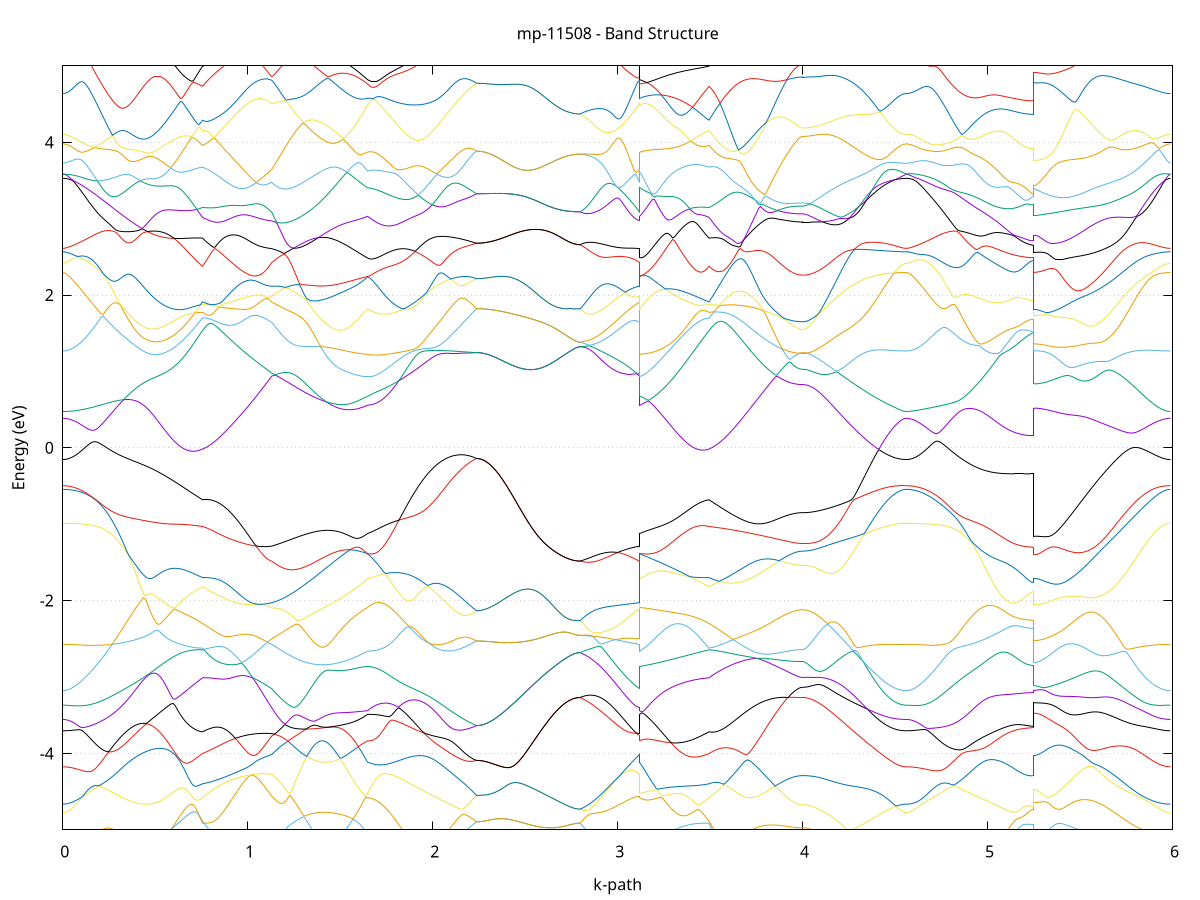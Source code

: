 set title 'mp-11508 - Band Structure'
set xlabel 'k-path'
set ylabel 'Energy (eV)'
set grid y
set yrange [-5:5]
set terminal png size 800,600
set output 'mp-11508_bands_gnuplot.png'
plot '-' using 1:2 with lines notitle, '-' using 1:2 with lines notitle, '-' using 1:2 with lines notitle, '-' using 1:2 with lines notitle, '-' using 1:2 with lines notitle, '-' using 1:2 with lines notitle, '-' using 1:2 with lines notitle, '-' using 1:2 with lines notitle, '-' using 1:2 with lines notitle, '-' using 1:2 with lines notitle, '-' using 1:2 with lines notitle, '-' using 1:2 with lines notitle, '-' using 1:2 with lines notitle, '-' using 1:2 with lines notitle, '-' using 1:2 with lines notitle, '-' using 1:2 with lines notitle, '-' using 1:2 with lines notitle, '-' using 1:2 with lines notitle, '-' using 1:2 with lines notitle, '-' using 1:2 with lines notitle, '-' using 1:2 with lines notitle, '-' using 1:2 with lines notitle, '-' using 1:2 with lines notitle, '-' using 1:2 with lines notitle, '-' using 1:2 with lines notitle, '-' using 1:2 with lines notitle, '-' using 1:2 with lines notitle, '-' using 1:2 with lines notitle, '-' using 1:2 with lines notitle, '-' using 1:2 with lines notitle, '-' using 1:2 with lines notitle, '-' using 1:2 with lines notitle, '-' using 1:2 with lines notitle, '-' using 1:2 with lines notitle, '-' using 1:2 with lines notitle, '-' using 1:2 with lines notitle, '-' using 1:2 with lines notitle, '-' using 1:2 with lines notitle, '-' using 1:2 with lines notitle, '-' using 1:2 with lines notitle, '-' using 1:2 with lines notitle, '-' using 1:2 with lines notitle, '-' using 1:2 with lines notitle, '-' using 1:2 with lines notitle, '-' using 1:2 with lines notitle, '-' using 1:2 with lines notitle, '-' using 1:2 with lines notitle, '-' using 1:2 with lines notitle, '-' using 1:2 with lines notitle, '-' using 1:2 with lines notitle, '-' using 1:2 with lines notitle, '-' using 1:2 with lines notitle, '-' using 1:2 with lines notitle, '-' using 1:2 with lines notitle, '-' using 1:2 with lines notitle, '-' using 1:2 with lines notitle, '-' using 1:2 with lines notitle, '-' using 1:2 with lines notitle, '-' using 1:2 with lines notitle, '-' using 1:2 with lines notitle, '-' using 1:2 with lines notitle, '-' using 1:2 with lines notitle, '-' using 1:2 with lines notitle, '-' using 1:2 with lines notitle
0.000000 -35.281629
0.009936 -35.281629
0.019871 -35.281629
0.029807 -35.281629
0.039743 -35.281629
0.049678 -35.281629
0.059614 -35.281629
0.069550 -35.281629
0.079485 -35.281629
0.089421 -35.281629
0.099357 -35.281629
0.109292 -35.281629
0.119228 -35.281629
0.129164 -35.281629
0.139099 -35.281629
0.149035 -35.281629
0.158971 -35.281629
0.168906 -35.281629
0.178842 -35.281629
0.188778 -35.281629
0.198714 -35.281629
0.208649 -35.281629
0.218585 -35.281629
0.228521 -35.281629
0.238456 -35.281629
0.248392 -35.281529
0.258328 -35.281529
0.268263 -35.281529
0.278199 -35.281529
0.288135 -35.281529
0.298070 -35.281529
0.308006 -35.281529
0.317942 -35.281529
0.327877 -35.281529
0.337813 -35.281529
0.347749 -35.281529
0.357684 -35.281529
0.367620 -35.281529
0.377556 -35.281529
0.387491 -35.281529
0.397427 -35.281429
0.407363 -35.281429
0.417298 -35.281429
0.427234 -35.281429
0.437170 -35.281429
0.447105 -35.281429
0.457041 -35.281429
0.466977 -35.281429
0.476912 -35.281429
0.486848 -35.281429
0.496784 -35.281329
0.506720 -35.281329
0.516655 -35.281329
0.526591 -35.281329
0.536527 -35.281329
0.546462 -35.281329
0.556398 -35.281329
0.566334 -35.281329
0.576269 -35.281229
0.586205 -35.281229
0.596141 -35.281229
0.606076 -35.281229
0.616012 -35.281229
0.625948 -35.281229
0.635883 -35.281229
0.645819 -35.281129
0.655755 -35.281129
0.665690 -35.281129
0.675626 -35.281129
0.685562 -35.281129
0.695497 -35.281129
0.705433 -35.281029
0.715369 -35.281029
0.725304 -35.281029
0.735240 -35.281029
0.745176 -35.281029
0.755111 -35.280929
0.755111 -35.280929
0.764973 -35.280629
0.774836 -35.280329
0.784698 -35.279829
0.794560 -35.279329
0.804422 -35.278829
0.814284 -35.278229
0.824146 -35.277529
0.834008 -35.276829
0.843870 -35.276029
0.853732 -35.275129
0.863594 -35.274229
0.873456 -35.273329
0.883318 -35.272329
0.893180 -35.271229
0.903042 -35.270129
0.912904 -35.268929
0.922766 -35.267729
0.932628 -35.266429
0.942491 -35.265129
0.952353 -35.263729
0.962215 -35.262329
0.972077 -35.260829
0.981939 -35.259329
0.991801 -35.257729
1.001663 -35.256129
1.011525 -35.254529
1.021387 -35.252829
1.031249 -35.251029
1.041111 -35.249229
1.050973 -35.247429
1.060835 -35.245529
1.070697 -35.243629
1.080559 -35.241729
1.090421 -35.239729
1.100284 -35.237729
1.110146 -35.235729
1.120008 -35.233629
1.129870 -35.231529
1.129870 -35.231529
1.139828 -35.230129
1.149787 -35.228829
1.159745 -35.227429
1.169704 -35.226029
1.179662 -35.224629
1.189620 -35.223229
1.199579 -35.221829
1.209537 -35.220429
1.219496 -35.219029
1.229454 -35.217529
1.239413 -35.216129
1.249371 -35.214629
1.259330 -35.213229
1.269288 -35.211729
1.279246 -35.210229
1.289205 -35.208829
1.299163 -35.207329
1.309122 -35.205829
1.319080 -35.206129
1.329039 -35.207629
1.338997 -35.209129
1.348956 -35.210529
1.358914 -35.212029
1.368873 -35.213429
1.378831 -35.214929
1.388789 -35.216329
1.398748 -35.217829
1.408706 -35.219229
1.418665 -35.220629
1.428623 -35.222029
1.438582 -35.223429
1.448540 -35.224829
1.458499 -35.226229
1.468457 -35.227629
1.478416 -35.228929
1.488374 -35.230329
1.498332 -35.231629
1.508291 -35.232929
1.518249 -35.234329
1.528208 -35.235629
1.538166 -35.236829
1.548125 -35.238129
1.558083 -35.239429
1.568042 -35.240629
1.578000 -35.241929
1.587959 -35.243129
1.597917 -35.244329
1.607875 -35.245529
1.617834 -35.246729
1.627792 -35.247829
1.637751 -35.249029
1.647709 -35.250129
1.647709 -35.250129
1.657694 -35.249529
1.667678 -35.248829
1.677662 -35.248229
1.687647 -35.247529
1.697631 -35.246929
1.707615 -35.246229
1.717600 -35.245529
1.727584 -35.244829
1.737568 -35.244229
1.747553 -35.243529
1.757537 -35.242829
1.767521 -35.242129
1.777506 -35.241429
1.787490 -35.240729
1.797474 -35.240029
1.807459 -35.239329
1.817443 -35.238529
1.827427 -35.237829
1.837412 -35.237129
1.847396 -35.236429
1.857381 -35.235629
1.867365 -35.234929
1.877349 -35.234129
1.887334 -35.233429
1.897318 -35.232629
1.907302 -35.231929
1.917287 -35.231129
1.927271 -35.230429
1.937255 -35.229629
1.947240 -35.228829
1.957224 -35.228129
1.967208 -35.227329
1.977193 -35.226529
1.987177 -35.225729
1.997161 -35.224929
2.007146 -35.224129
2.017130 -35.223329
2.027114 -35.222529
2.037099 -35.221729
2.047083 -35.220929
2.057067 -35.220129
2.067052 -35.219329
2.077036 -35.218529
2.087020 -35.217729
2.097005 -35.216929
2.106989 -35.216029
2.116973 -35.215229
2.126958 -35.214429
2.136942 -35.213629
2.146926 -35.212729
2.156911 -35.211929
2.166895 -35.211129
2.176879 -35.210229
2.186864 -35.209429
2.196848 -35.208529
2.206833 -35.207729
2.216817 -35.206929
2.226801 -35.206029
2.236786 -35.205229
2.236786 -35.205229
2.246611 -35.205229
2.256437 -35.205229
2.266263 -35.205229
2.276088 -35.205229
2.285914 -35.205229
2.295740 -35.205229
2.305566 -35.205229
2.315391 -35.205229
2.325217 -35.205229
2.335043 -35.205229
2.344869 -35.205229
2.354694 -35.205229
2.364520 -35.205229
2.374346 -35.205229
2.384171 -35.205229
2.393997 -35.205229
2.403823 -35.205229
2.413649 -35.205229
2.423474 -35.205229
2.433300 -35.205229
2.443126 -35.205229
2.452952 -35.205229
2.462777 -35.205229
2.472603 -35.205229
2.482429 -35.205229
2.492255 -35.205229
2.502080 -35.205229
2.511906 -35.205329
2.521732 -35.205329
2.531557 -35.205329
2.541383 -35.205329
2.551209 -35.205329
2.561035 -35.205329
2.570860 -35.205329
2.580686 -35.205329
2.590512 -35.205329
2.600338 -35.205329
2.610163 -35.205329
2.619989 -35.205329
2.629815 -35.205329
2.639640 -35.205329
2.649466 -35.205329
2.659292 -35.205329
2.669118 -35.205329
2.678943 -35.205329
2.688769 -35.205329
2.698595 -35.205329
2.708421 -35.205329
2.718246 -35.205329
2.728072 -35.205329
2.737898 -35.205329
2.747723 -35.205329
2.757549 -35.205329
2.767375 -35.205329
2.777201 -35.205329
2.787026 -35.205329
2.796852 -35.205329
2.796852 -35.205329
2.806624 -35.206229
2.816397 -35.207029
2.826169 -35.207829
2.835942 -35.208729
2.845714 -35.209529
2.855486 -35.210329
2.865259 -35.211129
2.875031 -35.211929
2.884804 -35.212829
2.894576 -35.213629
2.904348 -35.214429
2.914121 -35.215229
2.923893 -35.216029
2.933666 -35.216829
2.943438 -35.217629
2.953210 -35.218429
2.962983 -35.219229
2.972755 -35.220029
2.982527 -35.220829
2.992300 -35.221529
3.002072 -35.222329
3.011845 -35.223129
3.021617 -35.223929
3.031389 -35.224729
3.041162 -35.225429
3.050934 -35.226229
3.060707 -35.227029
3.070479 -35.227729
3.080251 -35.228529
3.090024 -35.229229
3.099796 -35.230029
3.109568 -35.230729
3.119341 -35.231529
3.119341 -35.250129
3.129203 -35.251929
3.139065 -35.253629
3.148927 -35.255329
3.158789 -35.256929
3.168651 -35.258529
3.178513 -35.260129
3.188375 -35.261629
3.198237 -35.263029
3.208099 -35.264429
3.217961 -35.265829
3.227824 -35.267129
3.237686 -35.268329
3.247548 -35.269529
3.257410 -35.270729
3.267272 -35.271729
3.277134 -35.272829
3.286996 -35.273829
3.296858 -35.274729
3.306720 -35.275629
3.316582 -35.276429
3.326444 -35.277129
3.336306 -35.277829
3.346168 -35.278529
3.356030 -35.279129
3.365892 -35.279629
3.375754 -35.280029
3.385616 -35.280529
3.395479 -35.280829
3.405341 -35.281129
3.415203 -35.281329
3.425065 -35.281529
3.434927 -35.281629
3.444789 -35.281629
3.454651 -35.281629
3.464513 -35.281529
3.474375 -35.281429
3.484237 -35.281229
3.494099 -35.280929
3.494099 -35.280929
3.504030 -35.281029
3.513961 -35.281029
3.523892 -35.281029
3.533823 -35.281029
3.543754 -35.281129
3.553685 -35.281129
3.563616 -35.281129
3.573546 -35.281129
3.583477 -35.281229
3.593408 -35.281229
3.603339 -35.281229
3.613270 -35.281229
3.623201 -35.281229
3.633132 -35.281229
3.643063 -35.281329
3.652994 -35.281329
3.662925 -35.281329
3.672856 -35.281329
3.682787 -35.281329
3.692717 -35.281329
3.702648 -35.281329
3.712579 -35.281429
3.722510 -35.281429
3.732441 -35.281429
3.742372 -35.281429
3.752303 -35.281429
3.762234 -35.281429
3.772165 -35.281429
3.782096 -35.281429
3.792027 -35.281429
3.801958 -35.281529
3.811888 -35.281529
3.821819 -35.281529
3.831750 -35.281529
3.841681 -35.281529
3.851612 -35.281529
3.861543 -35.281529
3.871474 -35.281529
3.881405 -35.281529
3.891336 -35.281529
3.901267 -35.281529
3.911198 -35.281529
3.921129 -35.281529
3.931059 -35.281529
3.940990 -35.281529
3.950921 -35.281529
3.960852 -35.281529
3.970783 -35.281529
3.980714 -35.281529
3.990645 -35.281529
4.000576 -35.281529
4.000576 -35.281529
4.010402 -35.281529
4.020227 -35.281529
4.030053 -35.281529
4.039879 -35.281529
4.049705 -35.281529
4.059530 -35.281529
4.069356 -35.281529
4.079182 -35.281529
4.089007 -35.281529
4.098833 -35.281529
4.108659 -35.281529
4.118485 -35.281529
4.128310 -35.281529
4.138136 -35.281529
4.147962 -35.281529
4.157788 -35.281529
4.167613 -35.281629
4.177439 -35.281629
4.187265 -35.281629
4.197090 -35.281629
4.206916 -35.281629
4.216742 -35.281629
4.226568 -35.281629
4.236393 -35.281629
4.246219 -35.281629
4.256045 -35.281629
4.265871 -35.281629
4.275696 -35.281629
4.285522 -35.281629
4.295348 -35.281629
4.305173 -35.281629
4.314999 -35.281629
4.324825 -35.281629
4.334651 -35.281629
4.344476 -35.281629
4.354302 -35.281629
4.364128 -35.281629
4.373954 -35.281629
4.383779 -35.281629
4.393605 -35.281629
4.403431 -35.281629
4.413257 -35.281629
4.423082 -35.281629
4.432908 -35.281629
4.442734 -35.281629
4.452559 -35.281629
4.462385 -35.281629
4.472211 -35.281629
4.482037 -35.281629
4.491862 -35.281629
4.501688 -35.281629
4.511514 -35.281629
4.521340 -35.281629
4.531165 -35.281629
4.540991 -35.281629
4.550817 -35.281629
4.560642 -35.281629
4.560642 -35.281629
4.570620 -35.281629
4.580598 -35.281629
4.590576 -35.281629
4.600554 -35.281629
4.610532 -35.281629
4.620510 -35.281629
4.630488 -35.281629
4.640466 -35.281629
4.650444 -35.281629
4.660422 -35.281629
4.670400 -35.281629
4.680378 -35.281629
4.690356 -35.281629
4.700334 -35.281629
4.710312 -35.281629
4.720290 -35.281629
4.730268 -35.281629
4.740246 -35.281629
4.750224 -35.281629
4.760202 -35.281629
4.770180 -35.281629
4.780158 -35.281629
4.790136 -35.281629
4.800114 -35.281629
4.810092 -35.281629
4.820070 -35.281629
4.830048 -35.281629
4.840026 -35.281629
4.850004 -35.281629
4.859982 -35.281629
4.869960 -35.281629
4.879938 -35.281629
4.889916 -35.281629
4.899894 -35.281629
4.909872 -35.281629
4.919850 -35.281629
4.929828 -35.281629
4.939806 -35.281629
4.949784 -35.281629
4.959762 -35.281629
4.969740 -35.281629
4.979718 -35.281629
4.989696 -35.281629
4.999674 -35.281629
5.009652 -35.281629
5.019630 -35.281629
5.029608 -35.281629
5.039586 -35.281629
5.049564 -35.281629
5.059542 -35.281629
5.069520 -35.281629
5.079498 -35.281629
5.089476 -35.281629
5.099454 -35.281629
5.109432 -35.281629
5.119410 -35.281629
5.129388 -35.281629
5.139366 -35.281629
5.149344 -35.281629
5.159322 -35.281629
5.169300 -35.281629
5.179278 -35.281629
5.189256 -35.281629
5.199234 -35.281629
5.209212 -35.281629
5.219190 -35.281629
5.229168 -35.281629
5.239146 -35.281629
5.249124 -35.281629
5.249124 -35.205129
5.259123 -35.206929
5.269121 -35.208629
5.279119 -35.210329
5.289118 -35.212029
5.299116 -35.213829
5.309114 -35.215429
5.319112 -35.217129
5.329111 -35.218829
5.339109 -35.220529
5.349107 -35.222129
5.359105 -35.223829
5.369104 -35.225429
5.379102 -35.227029
5.389100 -35.228629
5.399099 -35.230229
5.409097 -35.231729
5.419095 -35.233329
5.429093 -35.234829
5.439092 -35.236329
5.449090 -35.237829
5.459088 -35.239329
5.469087 -35.240829
5.479085 -35.242229
5.489083 -35.243629
5.499081 -35.245029
5.509080 -35.246429
5.519078 -35.247829
5.529076 -35.249129
5.539075 -35.250429
5.549073 -35.251729
5.559071 -35.253029
5.569069 -35.254229
5.579068 -35.255529
5.589066 -35.256729
5.599064 -35.257929
5.609062 -35.259029
5.619061 -35.260129
5.629059 -35.261229
5.639057 -35.262329
5.649056 -35.263429
5.659054 -35.264429
5.669052 -35.265429
5.679050 -35.266429
5.689049 -35.267329
5.699047 -35.268229
5.709045 -35.269129
5.719044 -35.270029
5.729042 -35.270829
5.739040 -35.271629
5.749038 -35.272429
5.759037 -35.273129
5.769035 -35.273829
5.779033 -35.274529
5.789032 -35.275229
5.799030 -35.275829
5.809028 -35.276429
5.819026 -35.276929
5.829025 -35.277529
5.839023 -35.278029
5.849021 -35.278429
5.859019 -35.278929
5.869018 -35.279329
5.879016 -35.279629
5.889014 -35.280029
5.899013 -35.280329
5.909011 -35.280629
5.919009 -35.280829
5.929007 -35.281029
5.939006 -35.281229
5.949004 -35.281329
5.959002 -35.281529
5.969001 -35.281529
5.978999 -35.281629
5.988997 -35.281629
e
0.000000 -35.105429
0.009936 -35.105429
0.019871 -35.105429
0.029807 -35.105429
0.039743 -35.105429
0.049678 -35.105429
0.059614 -35.105429
0.069550 -35.105429
0.079485 -35.105429
0.089421 -35.105429
0.099357 -35.105429
0.109292 -35.105429
0.119228 -35.105429
0.129164 -35.105529
0.139099 -35.105529
0.149035 -35.105529
0.158971 -35.105529
0.168906 -35.105529
0.178842 -35.105529
0.188778 -35.105529
0.198714 -35.105529
0.208649 -35.105529
0.218585 -35.105629
0.228521 -35.105629
0.238456 -35.105629
0.248392 -35.105629
0.258328 -35.105629
0.268263 -35.105629
0.278199 -35.105729
0.288135 -35.105729
0.298070 -35.105729
0.308006 -35.105729
0.317942 -35.105729
0.327877 -35.105829
0.337813 -35.105829
0.347749 -35.105829
0.357684 -35.105829
0.367620 -35.105829
0.377556 -35.105929
0.387491 -35.105929
0.397427 -35.105929
0.407363 -35.105929
0.417298 -35.106029
0.427234 -35.106029
0.437170 -35.106029
0.447105 -35.106029
0.457041 -35.106129
0.466977 -35.106129
0.476912 -35.106129
0.486848 -35.106129
0.496784 -35.106229
0.506720 -35.106229
0.516655 -35.106229
0.526591 -35.106329
0.536527 -35.106329
0.546462 -35.106329
0.556398 -35.106329
0.566334 -35.106429
0.576269 -35.106429
0.586205 -35.106429
0.596141 -35.106529
0.606076 -35.106529
0.616012 -35.106529
0.625948 -35.106629
0.635883 -35.106629
0.645819 -35.106629
0.655755 -35.106729
0.665690 -35.106729
0.675626 -35.106729
0.685562 -35.106829
0.695497 -35.106829
0.705433 -35.106829
0.715369 -35.106929
0.725304 -35.106929
0.735240 -35.106929
0.745176 -35.107029
0.755111 -35.107029
0.755111 -35.107029
0.764973 -35.107729
0.774836 -35.108429
0.784698 -35.109329
0.794560 -35.110229
0.804422 -35.111329
0.814284 -35.112429
0.824146 -35.113729
0.834008 -35.115029
0.843870 -35.116429
0.853732 -35.117929
0.863594 -35.119429
0.873456 -35.121129
0.883318 -35.122729
0.893180 -35.124529
0.903042 -35.126329
0.912904 -35.128129
0.922766 -35.130029
0.932628 -35.132029
0.942491 -35.134029
0.952353 -35.136029
0.962215 -35.138129
0.972077 -35.140229
0.981939 -35.142429
0.991801 -35.144529
1.001663 -35.146829
1.011525 -35.149029
1.021387 -35.151329
1.031249 -35.153529
1.041111 -35.155929
1.050973 -35.158229
1.060835 -35.160529
1.070697 -35.162929
1.080559 -35.165329
1.090421 -35.167729
1.100284 -35.170129
1.110146 -35.172529
1.120008 -35.174929
1.129870 -35.177329
1.129870 -35.177329
1.139828 -35.178829
1.149787 -35.180429
1.159745 -35.181929
1.169704 -35.183429
1.179662 -35.184929
1.189620 -35.186529
1.199579 -35.188029
1.209537 -35.189529
1.219496 -35.191029
1.229454 -35.192629
1.239413 -35.194129
1.249371 -35.195629
1.259330 -35.197129
1.269288 -35.198629
1.279246 -35.200129
1.289205 -35.201629
1.299163 -35.203129
1.309122 -35.204629
1.319080 -35.204329
1.329039 -35.202829
1.338997 -35.201329
1.348956 -35.199829
1.358914 -35.198229
1.368873 -35.196729
1.378831 -35.195229
1.388789 -35.193729
1.398748 -35.192129
1.408706 -35.190629
1.418665 -35.189129
1.428623 -35.187629
1.438582 -35.186029
1.448540 -35.184529
1.458499 -35.182929
1.468457 -35.181429
1.478416 -35.179929
1.488374 -35.178329
1.498332 -35.176829
1.508291 -35.175329
1.518249 -35.173829
1.528208 -35.172229
1.538166 -35.170729
1.548125 -35.169229
1.558083 -35.167729
1.568042 -35.166229
1.578000 -35.164729
1.587959 -35.163229
1.597917 -35.161729
1.607875 -35.160229
1.617834 -35.158729
1.627792 -35.157329
1.637751 -35.155829
1.647709 -35.154329
1.647709 -35.154329
1.657694 -35.155229
1.667678 -35.156029
1.677662 -35.156829
1.687647 -35.157729
1.697631 -35.158529
1.707615 -35.159429
1.717600 -35.160229
1.727584 -35.161029
1.737568 -35.161929
1.747553 -35.162729
1.757537 -35.163629
1.767521 -35.164429
1.777506 -35.165329
1.787490 -35.166229
1.797474 -35.167029
1.807459 -35.167929
1.817443 -35.168729
1.827427 -35.169629
1.837412 -35.170529
1.847396 -35.171329
1.857381 -35.172229
1.867365 -35.173129
1.877349 -35.173929
1.887334 -35.174829
1.897318 -35.175729
1.907302 -35.176529
1.917287 -35.177429
1.927271 -35.178329
1.937255 -35.179129
1.947240 -35.180029
1.957224 -35.180929
1.967208 -35.181829
1.977193 -35.182629
1.987177 -35.183529
1.997161 -35.184429
2.007146 -35.185329
2.017130 -35.186129
2.027114 -35.187029
2.037099 -35.187929
2.047083 -35.188729
2.057067 -35.189629
2.067052 -35.190529
2.077036 -35.191429
2.087020 -35.192229
2.097005 -35.193129
2.106989 -35.194029
2.116973 -35.194829
2.126958 -35.195729
2.136942 -35.196629
2.146926 -35.197429
2.156911 -35.198329
2.166895 -35.199229
2.176879 -35.200029
2.186864 -35.200929
2.196848 -35.201729
2.206833 -35.202629
2.216817 -35.203529
2.226801 -35.204329
2.236786 -35.205229
2.236786 -35.205229
2.246611 -35.205229
2.256437 -35.205229
2.266263 -35.205229
2.276088 -35.205229
2.285914 -35.205229
2.295740 -35.205229
2.305566 -35.205229
2.315391 -35.205229
2.325217 -35.205229
2.335043 -35.205229
2.344869 -35.205229
2.354694 -35.205229
2.364520 -35.205229
2.374346 -35.205229
2.384171 -35.205229
2.393997 -35.205229
2.403823 -35.205229
2.413649 -35.205229
2.423474 -35.205229
2.433300 -35.205229
2.443126 -35.205229
2.452952 -35.205229
2.462777 -35.205229
2.472603 -35.205229
2.482429 -35.205229
2.492255 -35.205229
2.502080 -35.205229
2.511906 -35.205329
2.521732 -35.205329
2.531557 -35.205329
2.541383 -35.205329
2.551209 -35.205329
2.561035 -35.205329
2.570860 -35.205329
2.580686 -35.205329
2.590512 -35.205329
2.600338 -35.205329
2.610163 -35.205329
2.619989 -35.205329
2.629815 -35.205329
2.639640 -35.205329
2.649466 -35.205329
2.659292 -35.205329
2.669118 -35.205329
2.678943 -35.205329
2.688769 -35.205329
2.698595 -35.205329
2.708421 -35.205329
2.718246 -35.205329
2.728072 -35.205329
2.737898 -35.205329
2.747723 -35.205329
2.757549 -35.205329
2.767375 -35.205329
2.777201 -35.205329
2.787026 -35.205329
2.796852 -35.205329
2.796852 -35.205329
2.806624 -35.204529
2.816397 -35.203729
2.826169 -35.202829
2.835942 -35.202029
2.845714 -35.201229
2.855486 -35.200329
2.865259 -35.199529
2.875031 -35.198629
2.884804 -35.197829
2.894576 -35.197029
2.904348 -35.196129
2.914121 -35.195329
2.923893 -35.194429
2.933666 -35.193629
2.943438 -35.192729
2.953210 -35.191929
2.962983 -35.191029
2.972755 -35.190229
2.982527 -35.189329
2.992300 -35.188429
3.002072 -35.187629
3.011845 -35.186729
3.021617 -35.185929
3.031389 -35.185029
3.041162 -35.184229
3.050934 -35.183329
3.060707 -35.182529
3.070479 -35.181629
3.080251 -35.180729
3.090024 -35.179929
3.099796 -35.179029
3.109568 -35.178229
3.119341 -35.177329
3.119341 -35.154329
3.129203 -35.152029
3.139065 -35.149829
3.148927 -35.147529
3.158789 -35.145329
3.168651 -35.143129
3.178513 -35.140929
3.188375 -35.138829
3.198237 -35.136729
3.208099 -35.134729
3.217961 -35.132729
3.227824 -35.130729
3.237686 -35.128829
3.247548 -35.126929
3.257410 -35.125129
3.267272 -35.123329
3.277134 -35.121629
3.286996 -35.120029
3.296858 -35.118429
3.306720 -35.116929
3.316582 -35.115429
3.326444 -35.114129
3.336306 -35.112829
3.346168 -35.111629
3.356030 -35.110629
3.365892 -35.109629
3.375754 -35.108729
3.385616 -35.107929
3.395479 -35.107229
3.405341 -35.106729
3.415203 -35.106229
3.425065 -35.105929
3.434927 -35.105729
3.444789 -35.105629
3.454651 -35.105629
3.464513 -35.105829
3.474375 -35.106129
3.484237 -35.106529
3.494099 -35.107029
3.494099 -35.107029
3.504030 -35.107029
3.513961 -35.106929
3.523892 -35.106929
3.533823 -35.106829
3.543754 -35.106829
3.553685 -35.106729
3.563616 -35.106729
3.573546 -35.106629
3.583477 -35.106629
3.593408 -35.106529
3.603339 -35.106529
3.613270 -35.106429
3.623201 -35.106429
3.633132 -35.106329
3.643063 -35.106329
3.652994 -35.106329
3.662925 -35.106229
3.672856 -35.106229
3.682787 -35.106129
3.692717 -35.106129
3.702648 -35.106129
3.712579 -35.106029
3.722510 -35.106029
3.732441 -35.106029
3.742372 -35.105929
3.752303 -35.105929
3.762234 -35.105929
3.772165 -35.105829
3.782096 -35.105829
3.792027 -35.105829
3.801958 -35.105829
3.811888 -35.105729
3.821819 -35.105729
3.831750 -35.105729
3.841681 -35.105729
3.851612 -35.105729
3.861543 -35.105629
3.871474 -35.105629
3.881405 -35.105629
3.891336 -35.105629
3.901267 -35.105629
3.911198 -35.105629
3.921129 -35.105629
3.931059 -35.105529
3.940990 -35.105529
3.950921 -35.105529
3.960852 -35.105529
3.970783 -35.105529
3.980714 -35.105529
3.990645 -35.105529
4.000576 -35.105529
4.000576 -35.105529
4.010402 -35.105529
4.020227 -35.105529
4.030053 -35.105529
4.039879 -35.105529
4.049705 -35.105529
4.059530 -35.105529
4.069356 -35.105529
4.079182 -35.105529
4.089007 -35.105529
4.098833 -35.105529
4.108659 -35.105529
4.118485 -35.105529
4.128310 -35.105529
4.138136 -35.105529
4.147962 -35.105529
4.157788 -35.105529
4.167613 -35.105529
4.177439 -35.105529
4.187265 -35.105529
4.197090 -35.105529
4.206916 -35.105529
4.216742 -35.105529
4.226568 -35.105529
4.236393 -35.105529
4.246219 -35.105529
4.256045 -35.105529
4.265871 -35.105529
4.275696 -35.105529
4.285522 -35.105529
4.295348 -35.105529
4.305173 -35.105529
4.314999 -35.105429
4.324825 -35.105429
4.334651 -35.105429
4.344476 -35.105429
4.354302 -35.105429
4.364128 -35.105429
4.373954 -35.105429
4.383779 -35.105429
4.393605 -35.105429
4.403431 -35.105429
4.413257 -35.105429
4.423082 -35.105429
4.432908 -35.105429
4.442734 -35.105429
4.452559 -35.105429
4.462385 -35.105429
4.472211 -35.105429
4.482037 -35.105429
4.491862 -35.105429
4.501688 -35.105429
4.511514 -35.105429
4.521340 -35.105429
4.531165 -35.105429
4.540991 -35.105429
4.550817 -35.105429
4.560642 -35.105429
4.560642 -35.105429
4.570620 -35.105429
4.580598 -35.105429
4.590576 -35.105429
4.600554 -35.105429
4.610532 -35.105429
4.620510 -35.105429
4.630488 -35.105429
4.640466 -35.105429
4.650444 -35.105429
4.660422 -35.105429
4.670400 -35.105429
4.680378 -35.105429
4.690356 -35.105429
4.700334 -35.105429
4.710312 -35.105429
4.720290 -35.105429
4.730268 -35.105429
4.740246 -35.105429
4.750224 -35.105429
4.760202 -35.105429
4.770180 -35.105429
4.780158 -35.105429
4.790136 -35.105429
4.800114 -35.105529
4.810092 -35.105529
4.820070 -35.105529
4.830048 -35.105529
4.840026 -35.105529
4.850004 -35.105529
4.859982 -35.105529
4.869960 -35.105529
4.879938 -35.105529
4.889916 -35.105529
4.899894 -35.105529
4.909872 -35.105529
4.919850 -35.105529
4.929828 -35.105529
4.939806 -35.105529
4.949784 -35.105529
4.959762 -35.105529
4.969740 -35.105529
4.979718 -35.105529
4.989696 -35.105529
4.999674 -35.105529
5.009652 -35.105529
5.019630 -35.105529
5.029608 -35.105529
5.039586 -35.105629
5.049564 -35.105629
5.059542 -35.105629
5.069520 -35.105629
5.079498 -35.105629
5.089476 -35.105629
5.099454 -35.105629
5.109432 -35.105629
5.119410 -35.105629
5.129388 -35.105629
5.139366 -35.105629
5.149344 -35.105629
5.159322 -35.105629
5.169300 -35.105629
5.179278 -35.105629
5.189256 -35.105629
5.199234 -35.105629
5.209212 -35.105629
5.219190 -35.105629
5.229168 -35.105629
5.239146 -35.105629
5.249124 -35.105629
5.249124 -35.205129
5.259123 -35.203429
5.269121 -35.201629
5.279119 -35.199929
5.289118 -35.198129
5.299116 -35.196329
5.309114 -35.194529
5.319112 -35.192829
5.329111 -35.191029
5.339109 -35.189229
5.349107 -35.187429
5.359105 -35.185629
5.369104 -35.183829
5.379102 -35.182029
5.389100 -35.180329
5.399099 -35.178529
5.409097 -35.176729
5.419095 -35.174929
5.429093 -35.173129
5.439092 -35.171329
5.449090 -35.169629
5.459088 -35.167829
5.469087 -35.166029
5.479085 -35.164329
5.489083 -35.162529
5.499081 -35.160829
5.509080 -35.159129
5.519078 -35.157329
5.529076 -35.155629
5.539075 -35.153929
5.549073 -35.152229
5.559071 -35.150629
5.569069 -35.148929
5.579068 -35.147329
5.589066 -35.145629
5.599064 -35.144029
5.609062 -35.142429
5.619061 -35.140829
5.629059 -35.139229
5.639057 -35.137729
5.649056 -35.136229
5.659054 -35.134729
5.669052 -35.133229
5.679050 -35.131729
5.689049 -35.130329
5.699047 -35.128929
5.709045 -35.127529
5.719044 -35.126129
5.729042 -35.124829
5.739040 -35.123529
5.749038 -35.122229
5.759037 -35.121029
5.769035 -35.119829
5.779033 -35.118629
5.789032 -35.117529
5.799030 -35.116429
5.809028 -35.115429
5.819026 -35.114329
5.829025 -35.113429
5.839023 -35.112529
5.849021 -35.111629
5.859019 -35.110829
5.869018 -35.110029
5.879016 -35.109329
5.889014 -35.108629
5.899013 -35.108029
5.909011 -35.107529
5.919009 -35.107029
5.929007 -35.106629
5.939006 -35.106229
5.949004 -35.105929
5.959002 -35.105729
5.969001 -35.105529
5.978999 -35.105429
5.988997 -35.105429
e
0.000000 -35.037429
0.009936 -35.037429
0.019871 -35.037429
0.029807 -35.037429
0.039743 -35.037429
0.049678 -35.037429
0.059614 -35.037329
0.069550 -35.037329
0.079485 -35.037329
0.089421 -35.037329
0.099357 -35.037329
0.109292 -35.037329
0.119228 -35.037329
0.129164 -35.037329
0.139099 -35.037329
0.149035 -35.037329
0.158971 -35.037329
0.168906 -35.037329
0.178842 -35.037329
0.188778 -35.037329
0.198714 -35.037329
0.208649 -35.037329
0.218585 -35.037329
0.228521 -35.037329
0.238456 -35.037229
0.248392 -35.037229
0.258328 -35.037229
0.268263 -35.037229
0.278199 -35.037229
0.288135 -35.037229
0.298070 -35.037229
0.308006 -35.037229
0.317942 -35.037229
0.327877 -35.037129
0.337813 -35.037129
0.347749 -35.037129
0.357684 -35.037129
0.367620 -35.037129
0.377556 -35.037129
0.387491 -35.037129
0.397427 -35.037129
0.407363 -35.037029
0.417298 -35.037029
0.427234 -35.037029
0.437170 -35.037029
0.447105 -35.037029
0.457041 -35.037029
0.466977 -35.037029
0.476912 -35.036929
0.486848 -35.036929
0.496784 -35.036929
0.506720 -35.036929
0.516655 -35.036929
0.526591 -35.036929
0.536527 -35.036829
0.546462 -35.036829
0.556398 -35.036829
0.566334 -35.036829
0.576269 -35.036829
0.586205 -35.036829
0.596141 -35.036729
0.606076 -35.036729
0.616012 -35.036729
0.625948 -35.036729
0.635883 -35.036729
0.645819 -35.036629
0.655755 -35.036629
0.665690 -35.036629
0.675626 -35.036629
0.685562 -35.036629
0.695497 -35.036629
0.705433 -35.036529
0.715369 -35.036529
0.725304 -35.036529
0.735240 -35.036529
0.745176 -35.036529
0.755111 -35.036429
0.755111 -35.036429
0.764973 -35.036129
0.774836 -35.035829
0.784698 -35.035429
0.794560 -35.035029
0.804422 -35.034529
0.814284 -35.034029
0.824146 -35.033529
0.834008 -35.032929
0.843870 -35.032429
0.853732 -35.031829
0.863594 -35.031229
0.873456 -35.030629
0.883318 -35.030029
0.893180 -35.029329
0.903042 -35.028729
0.912904 -35.028129
0.922766 -35.027529
0.932628 -35.026929
0.942491 -35.026329
0.952353 -35.025729
0.962215 -35.025129
0.972077 -35.024529
0.981939 -35.024029
0.991801 -35.023429
1.001663 -35.022929
1.011525 -35.022429
1.021387 -35.021929
1.031249 -35.021429
1.041111 -35.021029
1.050973 -35.020529
1.060835 -35.020129
1.070697 -35.019729
1.080559 -35.019329
1.090421 -35.018929
1.100284 -35.018629
1.110146 -35.018329
1.120008 -35.018029
1.129870 -35.017729
1.129870 -35.017729
1.139828 -35.017529
1.149787 -35.017429
1.159745 -35.017229
1.169704 -35.017129
1.179662 -35.016929
1.189620 -35.016829
1.199579 -35.016729
1.209537 -35.016629
1.219496 -35.016529
1.229454 -35.016429
1.239413 -35.016329
1.249371 -35.016229
1.259330 -35.016129
1.269288 -35.016029
1.279246 -35.016029
1.289205 -35.015929
1.299163 -35.015929
1.309122 -35.015829
1.319080 -35.015829
1.329039 -35.015829
1.338997 -35.015729
1.348956 -35.015729
1.358914 -35.015829
1.368873 -35.015829
1.378831 -35.015929
1.388789 -35.016029
1.398748 -35.016129
1.408706 -35.016229
1.418665 -35.016329
1.428623 -35.016529
1.438582 -35.016629
1.448540 -35.016729
1.458499 -35.016929
1.468457 -35.017029
1.478416 -35.017229
1.488374 -35.017429
1.498332 -35.017529
1.508291 -35.017729
1.518249 -35.017929
1.528208 -35.018129
1.538166 -35.018329
1.548125 -35.018629
1.558083 -35.018829
1.568042 -35.019029
1.578000 -35.019329
1.587959 -35.019529
1.597917 -35.019829
1.607875 -35.020029
1.617834 -35.020329
1.627792 -35.020629
1.637751 -35.020929
1.647709 -35.021229
1.647709 -35.021229
1.657694 -35.021029
1.667678 -35.020829
1.677662 -35.020729
1.687647 -35.020529
1.697631 -35.020429
1.707615 -35.020229
1.717600 -35.020129
1.727584 -35.019929
1.737568 -35.019829
1.747553 -35.019629
1.757537 -35.019529
1.767521 -35.019329
1.777506 -35.019229
1.787490 -35.019129
1.797474 -35.018929
1.807459 -35.018829
1.817443 -35.018729
1.827427 -35.018629
1.837412 -35.018429
1.847396 -35.018329
1.857381 -35.018229
1.867365 -35.018129
1.877349 -35.018029
1.887334 -35.017929
1.897318 -35.017829
1.907302 -35.017729
1.917287 -35.017629
1.927271 -35.017529
1.937255 -35.017429
1.947240 -35.017329
1.957224 -35.017229
1.967208 -35.017129
1.977193 -35.017029
1.987177 -35.016929
1.997161 -35.016929
2.007146 -35.016829
2.017130 -35.016729
2.027114 -35.016629
2.037099 -35.016629
2.047083 -35.016529
2.057067 -35.016429
2.067052 -35.016429
2.077036 -35.016329
2.087020 -35.016329
2.097005 -35.016229
2.106989 -35.016129
2.116973 -35.016129
2.126958 -35.016029
2.136942 -35.016029
2.146926 -35.016029
2.156911 -35.015929
2.166895 -35.015929
2.176879 -35.015829
2.186864 -35.015829
2.196848 -35.015829
2.206833 -35.015729
2.216817 -35.015729
2.226801 -35.015729
2.236786 -35.015729
2.236786 -35.015729
2.246611 -35.015729
2.256437 -35.015729
2.266263 -35.015729
2.276088 -35.015729
2.285914 -35.015729
2.295740 -35.015729
2.305566 -35.015729
2.315391 -35.015729
2.325217 -35.015729
2.335043 -35.015729
2.344869 -35.015729
2.354694 -35.015729
2.364520 -35.015729
2.374346 -35.015729
2.384171 -35.015729
2.393997 -35.015729
2.403823 -35.015729
2.413649 -35.015729
2.423474 -35.015729
2.433300 -35.015729
2.443126 -35.015729
2.452952 -35.015729
2.462777 -35.015729
2.472603 -35.015729
2.482429 -35.015729
2.492255 -35.015729
2.502080 -35.015729
2.511906 -35.015729
2.521732 -35.015729
2.531557 -35.015729
2.541383 -35.015729
2.551209 -35.015729
2.561035 -35.015729
2.570860 -35.015729
2.580686 -35.015729
2.590512 -35.015729
2.600338 -35.015729
2.610163 -35.015729
2.619989 -35.015729
2.629815 -35.015729
2.639640 -35.015729
2.649466 -35.015729
2.659292 -35.015729
2.669118 -35.015729
2.678943 -35.015729
2.688769 -35.015729
2.698595 -35.015729
2.708421 -35.015729
2.718246 -35.015729
2.728072 -35.015729
2.737898 -35.015729
2.747723 -35.015729
2.757549 -35.015729
2.767375 -35.015729
2.777201 -35.015729
2.787026 -35.015729
2.796852 -35.015729
2.796852 -35.015729
2.806624 -35.015729
2.816397 -35.015729
2.826169 -35.015829
2.835942 -35.015829
2.845714 -35.015829
2.855486 -35.015929
2.865259 -35.015929
2.875031 -35.016029
2.884804 -35.016029
2.894576 -35.016029
2.904348 -35.016129
2.914121 -35.016129
2.923893 -35.016229
2.933666 -35.016229
2.943438 -35.016329
2.953210 -35.016429
2.962983 -35.016429
2.972755 -35.016529
2.982527 -35.016529
2.992300 -35.016629
3.002072 -35.016729
3.011845 -35.016729
3.021617 -35.016829
3.031389 -35.016929
3.041162 -35.017029
3.050934 -35.017129
3.060707 -35.017129
3.070479 -35.017229
3.080251 -35.017329
3.090024 -35.017429
3.099796 -35.017529
3.109568 -35.017629
3.119341 -35.017729
3.119341 -35.021229
3.129203 -35.021629
3.139065 -35.022129
3.148927 -35.022729
3.158789 -35.023229
3.168651 -35.023729
3.178513 -35.024329
3.188375 -35.024929
3.198237 -35.025429
3.208099 -35.026029
3.217961 -35.026629
3.227824 -35.027329
3.237686 -35.027929
3.247548 -35.028529
3.257410 -35.029129
3.267272 -35.029729
3.277134 -35.030429
3.286996 -35.031029
3.296858 -35.031629
3.306720 -35.032229
3.316582 -35.032829
3.326444 -35.033329
3.336306 -35.033829
3.346168 -35.034429
3.356030 -35.034829
3.365892 -35.035329
3.375754 -35.035729
3.385616 -35.036029
3.395479 -35.036429
3.405341 -35.036629
3.415203 -35.036829
3.425065 -35.037029
3.434927 -35.037129
3.444789 -35.037129
3.454651 -35.037129
3.464513 -35.037029
3.474375 -35.036929
3.484237 -35.036729
3.494099 -35.036429
3.494099 -35.036429
3.504030 -35.036529
3.513961 -35.036529
3.523892 -35.036529
3.533823 -35.036529
3.543754 -35.036629
3.553685 -35.036629
3.563616 -35.036629
3.573546 -35.036629
3.583477 -35.036629
3.593408 -35.036729
3.603339 -35.036729
3.613270 -35.036729
3.623201 -35.036729
3.633132 -35.036729
3.643063 -35.036829
3.652994 -35.036829
3.662925 -35.036829
3.672856 -35.036829
3.682787 -35.036829
3.692717 -35.036929
3.702648 -35.036929
3.712579 -35.036929
3.722510 -35.036929
3.732441 -35.036929
3.742372 -35.036929
3.752303 -35.036929
3.762234 -35.037029
3.772165 -35.037029
3.782096 -35.037029
3.792027 -35.037029
3.801958 -35.037029
3.811888 -35.037029
3.821819 -35.037029
3.831750 -35.037029
3.841681 -35.037029
3.851612 -35.037129
3.861543 -35.037129
3.871474 -35.037129
3.881405 -35.037129
3.891336 -35.037129
3.901267 -35.037129
3.911198 -35.037129
3.921129 -35.037129
3.931059 -35.037129
3.940990 -35.037129
3.950921 -35.037129
3.960852 -35.037129
3.970783 -35.037129
3.980714 -35.037129
3.990645 -35.037129
4.000576 -35.037129
4.000576 -35.037129
4.010402 -35.037129
4.020227 -35.037129
4.030053 -35.037129
4.039879 -35.037129
4.049705 -35.037129
4.059530 -35.037129
4.069356 -35.037129
4.079182 -35.037129
4.089007 -35.037129
4.098833 -35.037129
4.108659 -35.037129
4.118485 -35.037129
4.128310 -35.037229
4.138136 -35.037229
4.147962 -35.037229
4.157788 -35.037229
4.167613 -35.037229
4.177439 -35.037229
4.187265 -35.037229
4.197090 -35.037229
4.206916 -35.037229
4.216742 -35.037229
4.226568 -35.037229
4.236393 -35.037229
4.246219 -35.037229
4.256045 -35.037229
4.265871 -35.037229
4.275696 -35.037229
4.285522 -35.037229
4.295348 -35.037329
4.305173 -35.037329
4.314999 -35.037329
4.324825 -35.037329
4.334651 -35.037329
4.344476 -35.037329
4.354302 -35.037329
4.364128 -35.037329
4.373954 -35.037329
4.383779 -35.037329
4.393605 -35.037329
4.403431 -35.037329
4.413257 -35.037329
4.423082 -35.037329
4.432908 -35.037329
4.442734 -35.037329
4.452559 -35.037329
4.462385 -35.037329
4.472211 -35.037329
4.482037 -35.037329
4.491862 -35.037329
4.501688 -35.037429
4.511514 -35.037429
4.521340 -35.037429
4.531165 -35.037429
4.540991 -35.037429
4.550817 -35.037429
4.560642 -35.037429
4.560642 -35.037429
4.570620 -35.037429
4.580598 -35.037429
4.590576 -35.037429
4.600554 -35.037429
4.610532 -35.037429
4.620510 -35.037429
4.630488 -35.037429
4.640466 -35.037429
4.650444 -35.037329
4.660422 -35.037329
4.670400 -35.037329
4.680378 -35.037329
4.690356 -35.037329
4.700334 -35.037329
4.710312 -35.037329
4.720290 -35.037329
4.730268 -35.037329
4.740246 -35.037329
4.750224 -35.037329
4.760202 -35.037329
4.770180 -35.037329
4.780158 -35.037329
4.790136 -35.037329
4.800114 -35.037329
4.810092 -35.037329
4.820070 -35.037329
4.830048 -35.037329
4.840026 -35.037329
4.850004 -35.037329
4.859982 -35.037329
4.869960 -35.037329
4.879938 -35.037329
4.889916 -35.037329
4.899894 -35.037329
4.909872 -35.037329
4.919850 -35.037229
4.929828 -35.037229
4.939806 -35.037229
4.949784 -35.037229
4.959762 -35.037229
4.969740 -35.037229
4.979718 -35.037229
4.989696 -35.037229
4.999674 -35.037229
5.009652 -35.037229
5.019630 -35.037229
5.029608 -35.037229
5.039586 -35.037229
5.049564 -35.037229
5.059542 -35.037229
5.069520 -35.037229
5.079498 -35.037229
5.089476 -35.037229
5.099454 -35.037229
5.109432 -35.037229
5.119410 -35.037229
5.129388 -35.037229
5.139366 -35.037229
5.149344 -35.037229
5.159322 -35.037229
5.169300 -35.037229
5.179278 -35.037229
5.189256 -35.037229
5.199234 -35.037229
5.209212 -35.037129
5.219190 -35.037129
5.229168 -35.037129
5.239146 -35.037129
5.249124 -35.037129
5.249124 -35.015829
5.259123 -35.015829
5.269121 -35.015929
5.279119 -35.015929
5.289118 -35.016029
5.299116 -35.016129
5.309114 -35.016229
5.319112 -35.016329
5.329111 -35.016429
5.339109 -35.016529
5.349107 -35.016729
5.359105 -35.016829
5.369104 -35.017029
5.379102 -35.017229
5.389100 -35.017329
5.399099 -35.017529
5.409097 -35.017729
5.419095 -35.018029
5.429093 -35.018229
5.439092 -35.018429
5.449090 -35.018729
5.459088 -35.018929
5.469087 -35.019229
5.479085 -35.019529
5.489083 -35.019829
5.499081 -35.020129
5.509080 -35.020429
5.519078 -35.020729
5.529076 -35.021029
5.539075 -35.021429
5.549073 -35.021729
5.559071 -35.022129
5.569069 -35.022529
5.579068 -35.022929
5.589066 -35.023229
5.599064 -35.023629
5.609062 -35.024029
5.619061 -35.024529
5.629059 -35.024929
5.639057 -35.025329
5.649056 -35.025729
5.659054 -35.026229
5.669052 -35.026629
5.679050 -35.027129
5.689049 -35.027529
5.699047 -35.028029
5.709045 -35.028429
5.719044 -35.028929
5.729042 -35.029329
5.739040 -35.029829
5.749038 -35.030329
5.759037 -35.030729
5.769035 -35.031229
5.779033 -35.031629
5.789032 -35.032129
5.799030 -35.032529
5.809028 -35.032929
5.819026 -35.033329
5.829025 -35.033729
5.839023 -35.034129
5.849021 -35.034529
5.859019 -35.034929
5.869018 -35.035229
5.879016 -35.035529
5.889014 -35.035829
5.899013 -35.036129
5.909011 -35.036429
5.919009 -35.036629
5.929007 -35.036829
5.939006 -35.037029
5.949004 -35.037129
5.959002 -35.037229
5.969001 -35.037329
5.978999 -35.037329
5.988997 -35.037429
e
0.000000 -35.020129
0.009936 -35.020129
0.019871 -35.020129
0.029807 -35.020129
0.039743 -35.020129
0.049678 -35.020129
0.059614 -35.020129
0.069550 -35.020129
0.079485 -35.020129
0.089421 -35.020129
0.099357 -35.020129
0.109292 -35.020129
0.119228 -35.020129
0.129164 -35.020129
0.139099 -35.020129
0.149035 -35.020129
0.158971 -35.020129
0.168906 -35.020129
0.178842 -35.020129
0.188778 -35.020129
0.198714 -35.020129
0.208649 -35.020129
0.218585 -35.020129
0.228521 -35.020129
0.238456 -35.020129
0.248392 -35.020129
0.258328 -35.020129
0.268263 -35.020129
0.278199 -35.020129
0.288135 -35.020129
0.298070 -35.020129
0.308006 -35.020129
0.317942 -35.020129
0.327877 -35.020129
0.337813 -35.020229
0.347749 -35.020229
0.357684 -35.020229
0.367620 -35.020229
0.377556 -35.020229
0.387491 -35.020229
0.397427 -35.020229
0.407363 -35.020229
0.417298 -35.020229
0.427234 -35.020229
0.437170 -35.020229
0.447105 -35.020229
0.457041 -35.020229
0.466977 -35.020229
0.476912 -35.020229
0.486848 -35.020229
0.496784 -35.020229
0.506720 -35.020229
0.516655 -35.020229
0.526591 -35.020229
0.536527 -35.020229
0.546462 -35.020229
0.556398 -35.020229
0.566334 -35.020329
0.576269 -35.020329
0.586205 -35.020329
0.596141 -35.020329
0.606076 -35.020329
0.616012 -35.020329
0.625948 -35.020329
0.635883 -35.020329
0.645819 -35.020329
0.655755 -35.020329
0.665690 -35.020329
0.675626 -35.020329
0.685562 -35.020329
0.695497 -35.020429
0.705433 -35.020429
0.715369 -35.020429
0.725304 -35.020429
0.735240 -35.020429
0.745176 -35.020429
0.755111 -35.020429
0.755111 -35.020429
0.764973 -35.020429
0.774836 -35.020329
0.784698 -35.020229
0.794560 -35.020229
0.804422 -35.020129
0.814284 -35.020029
0.824146 -35.019929
0.834008 -35.019829
0.843870 -35.019729
0.853732 -35.019629
0.863594 -35.019529
0.873456 -35.019429
0.883318 -35.019229
0.893180 -35.019129
0.903042 -35.018929
0.912904 -35.018829
0.922766 -35.018729
0.932628 -35.018529
0.942491 -35.018429
0.952353 -35.018229
0.962215 -35.018129
0.972077 -35.017929
0.981939 -35.017729
0.991801 -35.017629
1.001663 -35.017429
1.011525 -35.017329
1.021387 -35.017129
1.031249 -35.017029
1.041111 -35.016829
1.050973 -35.016729
1.060835 -35.016529
1.070697 -35.016429
1.080559 -35.016329
1.090421 -35.016229
1.100284 -35.016029
1.110146 -35.015929
1.120008 -35.015829
1.129870 -35.015729
1.129870 -35.015729
1.139828 -35.015729
1.149787 -35.015629
1.159745 -35.015629
1.169704 -35.015529
1.179662 -35.015529
1.189620 -35.015529
1.199579 -35.015429
1.209537 -35.015429
1.219496 -35.015429
1.229454 -35.015429
1.239413 -35.015429
1.249371 -35.015429
1.259330 -35.015429
1.269288 -35.015429
1.279246 -35.015429
1.289205 -35.015429
1.299163 -35.015529
1.309122 -35.015529
1.319080 -35.015529
1.329039 -35.015629
1.338997 -35.015629
1.348956 -35.015729
1.358914 -35.015729
1.368873 -35.015729
1.378831 -35.015729
1.388789 -35.015729
1.398748 -35.015729
1.408706 -35.015729
1.418665 -35.015729
1.428623 -35.015829
1.438582 -35.015829
1.448540 -35.015829
1.458499 -35.015829
1.468457 -35.015929
1.478416 -35.015929
1.488374 -35.016029
1.498332 -35.016029
1.508291 -35.016129
1.518249 -35.016129
1.528208 -35.016229
1.538166 -35.016329
1.548125 -35.016329
1.558083 -35.016429
1.568042 -35.016529
1.578000 -35.016529
1.587959 -35.016629
1.597917 -35.016729
1.607875 -35.016829
1.617834 -35.016829
1.627792 -35.016929
1.637751 -35.017029
1.647709 -35.017129
1.647709 -35.017129
1.657694 -35.017029
1.667678 -35.017029
1.677662 -35.016929
1.687647 -35.016929
1.697631 -35.016829
1.707615 -35.016829
1.717600 -35.016729
1.727584 -35.016729
1.737568 -35.016629
1.747553 -35.016629
1.757537 -35.016529
1.767521 -35.016529
1.777506 -35.016429
1.787490 -35.016429
1.797474 -35.016329
1.807459 -35.016329
1.817443 -35.016229
1.827427 -35.016229
1.837412 -35.016129
1.847396 -35.016129
1.857381 -35.016129
1.867365 -35.016029
1.877349 -35.016029
1.887334 -35.015929
1.897318 -35.015929
1.907302 -35.015929
1.917287 -35.015829
1.927271 -35.015829
1.937255 -35.015829
1.947240 -35.015829
1.957224 -35.015729
1.967208 -35.015729
1.977193 -35.015729
1.987177 -35.015729
1.997161 -35.015629
2.007146 -35.015629
2.017130 -35.015629
2.027114 -35.015629
2.037099 -35.015629
2.047083 -35.015629
2.057067 -35.015629
2.067052 -35.015529
2.077036 -35.015529
2.087020 -35.015529
2.097005 -35.015529
2.106989 -35.015529
2.116973 -35.015529
2.126958 -35.015529
2.136942 -35.015529
2.146926 -35.015529
2.156911 -35.015529
2.166895 -35.015529
2.176879 -35.015629
2.186864 -35.015629
2.196848 -35.015629
2.206833 -35.015629
2.216817 -35.015629
2.226801 -35.015629
2.236786 -35.015729
2.236786 -35.015729
2.246611 -35.015729
2.256437 -35.015729
2.266263 -35.015729
2.276088 -35.015729
2.285914 -35.015729
2.295740 -35.015729
2.305566 -35.015729
2.315391 -35.015729
2.325217 -35.015729
2.335043 -35.015729
2.344869 -35.015729
2.354694 -35.015729
2.364520 -35.015729
2.374346 -35.015729
2.384171 -35.015729
2.393997 -35.015729
2.403823 -35.015729
2.413649 -35.015729
2.423474 -35.015729
2.433300 -35.015729
2.443126 -35.015729
2.452952 -35.015729
2.462777 -35.015729
2.472603 -35.015729
2.482429 -35.015729
2.492255 -35.015729
2.502080 -35.015729
2.511906 -35.015729
2.521732 -35.015729
2.531557 -35.015729
2.541383 -35.015729
2.551209 -35.015729
2.561035 -35.015729
2.570860 -35.015729
2.580686 -35.015729
2.590512 -35.015729
2.600338 -35.015729
2.610163 -35.015729
2.619989 -35.015729
2.629815 -35.015729
2.639640 -35.015729
2.649466 -35.015729
2.659292 -35.015729
2.669118 -35.015729
2.678943 -35.015729
2.688769 -35.015729
2.698595 -35.015729
2.708421 -35.015729
2.718246 -35.015729
2.728072 -35.015729
2.737898 -35.015729
2.747723 -35.015729
2.757549 -35.015729
2.767375 -35.015729
2.777201 -35.015729
2.787026 -35.015729
2.796852 -35.015729
2.796852 -35.015729
2.806624 -35.015729
2.816397 -35.015629
2.826169 -35.015629
2.835942 -35.015629
2.845714 -35.015629
2.855486 -35.015629
2.865259 -35.015629
2.875031 -35.015529
2.884804 -35.015529
2.894576 -35.015529
2.904348 -35.015529
2.914121 -35.015529
2.923893 -35.015529
2.933666 -35.015529
2.943438 -35.015529
2.953210 -35.015529
2.962983 -35.015529
2.972755 -35.015529
2.982527 -35.015529
2.992300 -35.015529
3.002072 -35.015529
3.011845 -35.015529
3.021617 -35.015629
3.031389 -35.015629
3.041162 -35.015629
3.050934 -35.015629
3.060707 -35.015629
3.070479 -35.015629
3.080251 -35.015729
3.090024 -35.015729
3.099796 -35.015729
3.109568 -35.015729
3.119341 -35.015729
3.119341 -35.017129
3.129203 -35.017229
3.139065 -35.017429
3.148927 -35.017529
3.158789 -35.017729
3.168651 -35.017829
3.178513 -35.018029
3.188375 -35.018129
3.198237 -35.018329
3.208099 -35.018429
3.217961 -35.018629
3.227824 -35.018729
3.237686 -35.018929
3.247548 -35.019029
3.257410 -35.019129
3.267272 -35.019329
3.277134 -35.019429
3.286996 -35.019529
3.296858 -35.019629
3.306720 -35.019729
3.316582 -35.019829
3.326444 -35.019929
3.336306 -35.020029
3.346168 -35.020129
3.356030 -35.020229
3.365892 -35.020329
3.375754 -35.020329
3.385616 -35.020429
3.395479 -35.020429
3.405341 -35.020529
3.415203 -35.020529
3.425065 -35.020529
3.434927 -35.020529
3.444789 -35.020529
3.454651 -35.020529
3.464513 -35.020529
3.474375 -35.020529
3.484237 -35.020429
3.494099 -35.020429
3.494099 -35.020429
3.504030 -35.020429
3.513961 -35.020429
3.523892 -35.020429
3.533823 -35.020529
3.543754 -35.020529
3.553685 -35.020529
3.563616 -35.020529
3.573546 -35.020529
3.583477 -35.020529
3.593408 -35.020629
3.603339 -35.020629
3.613270 -35.020629
3.623201 -35.020629
3.633132 -35.020629
3.643063 -35.020629
3.652994 -35.020629
3.662925 -35.020729
3.672856 -35.020729
3.682787 -35.020729
3.692717 -35.020729
3.702648 -35.020729
3.712579 -35.020729
3.722510 -35.020729
3.732441 -35.020729
3.742372 -35.020829
3.752303 -35.020829
3.762234 -35.020829
3.772165 -35.020829
3.782096 -35.020829
3.792027 -35.020829
3.801958 -35.020829
3.811888 -35.020829
3.821819 -35.020829
3.831750 -35.020829
3.841681 -35.020929
3.851612 -35.020929
3.861543 -35.020929
3.871474 -35.020929
3.881405 -35.020929
3.891336 -35.020929
3.901267 -35.020929
3.911198 -35.020929
3.921129 -35.020929
3.931059 -35.020929
3.940990 -35.020929
3.950921 -35.020929
3.960852 -35.020929
3.970783 -35.020929
3.980714 -35.020929
3.990645 -35.020929
4.000576 -35.020929
4.000576 -35.020929
4.010402 -35.020929
4.020227 -35.020929
4.030053 -35.020929
4.039879 -35.020929
4.049705 -35.020929
4.059530 -35.020929
4.069356 -35.020929
4.079182 -35.020929
4.089007 -35.020929
4.098833 -35.020929
4.108659 -35.020829
4.118485 -35.020829
4.128310 -35.020829
4.138136 -35.020829
4.147962 -35.020829
4.157788 -35.020829
4.167613 -35.020829
4.177439 -35.020729
4.187265 -35.020729
4.197090 -35.020729
4.206916 -35.020729
4.216742 -35.020729
4.226568 -35.020629
4.236393 -35.020629
4.246219 -35.020629
4.256045 -35.020629
4.265871 -35.020529
4.275696 -35.020529
4.285522 -35.020529
4.295348 -35.020529
4.305173 -35.020529
4.314999 -35.020429
4.324825 -35.020429
4.334651 -35.020429
4.344476 -35.020429
4.354302 -35.020429
4.364128 -35.020329
4.373954 -35.020329
4.383779 -35.020329
4.393605 -35.020329
4.403431 -35.020329
4.413257 -35.020229
4.423082 -35.020229
4.432908 -35.020229
4.442734 -35.020229
4.452559 -35.020229
4.462385 -35.020229
4.472211 -35.020229
4.482037 -35.020229
4.491862 -35.020129
4.501688 -35.020129
4.511514 -35.020129
4.521340 -35.020129
4.531165 -35.020129
4.540991 -35.020129
4.550817 -35.020129
4.560642 -35.020129
4.560642 -35.020129
4.570620 -35.020129
4.580598 -35.020129
4.590576 -35.020129
4.600554 -35.020129
4.610532 -35.020129
4.620510 -35.020129
4.630488 -35.020129
4.640466 -35.020129
4.650444 -35.020129
4.660422 -35.020129
4.670400 -35.020129
4.680378 -35.020129
4.690356 -35.020129
4.700334 -35.020129
4.710312 -35.020129
4.720290 -35.020229
4.730268 -35.020229
4.740246 -35.020229
4.750224 -35.020229
4.760202 -35.020229
4.770180 -35.020229
4.780158 -35.020229
4.790136 -35.020229
4.800114 -35.020229
4.810092 -35.020229
4.820070 -35.020229
4.830048 -35.020229
4.840026 -35.020229
4.850004 -35.020229
4.859982 -35.020229
4.869960 -35.020229
4.879938 -35.020229
4.889916 -35.020229
4.899894 -35.020229
4.909872 -35.020329
4.919850 -35.020329
4.929828 -35.020329
4.939806 -35.020329
4.949784 -35.020329
4.959762 -35.020329
4.969740 -35.020329
4.979718 -35.020329
4.989696 -35.020329
4.999674 -35.020329
5.009652 -35.020329
5.019630 -35.020329
5.029608 -35.020329
5.039586 -35.020329
5.049564 -35.020329
5.059542 -35.020329
5.069520 -35.020329
5.079498 -35.020329
5.089476 -35.020329
5.099454 -35.020329
5.109432 -35.020429
5.119410 -35.020429
5.129388 -35.020429
5.139366 -35.020429
5.149344 -35.020429
5.159322 -35.020429
5.169300 -35.020429
5.179278 -35.020429
5.189256 -35.020429
5.199234 -35.020429
5.209212 -35.020429
5.219190 -35.020429
5.229168 -35.020429
5.239146 -35.020429
5.249124 -35.020429
5.249124 -35.015529
5.259123 -35.015529
5.269121 -35.015529
5.279119 -35.015529
5.289118 -35.015429
5.299116 -35.015429
5.309114 -35.015429
5.319112 -35.015429
5.329111 -35.015429
5.339109 -35.015529
5.349107 -35.015529
5.359105 -35.015529
5.369104 -35.015629
5.379102 -35.015629
5.389100 -35.015629
5.399099 -35.015729
5.409097 -35.015729
5.419095 -35.015829
5.429093 -35.015929
5.439092 -35.015929
5.449090 -35.016029
5.459088 -35.016129
5.469087 -35.016229
5.479085 -35.016329
5.489083 -35.016329
5.499081 -35.016429
5.509080 -35.016529
5.519078 -35.016629
5.529076 -35.016729
5.539075 -35.016829
5.549073 -35.016929
5.559071 -35.017029
5.569069 -35.017129
5.579068 -35.017229
5.589066 -35.017429
5.599064 -35.017529
5.609062 -35.017629
5.619061 -35.017729
5.629059 -35.017829
5.639057 -35.017929
5.649056 -35.018029
5.659054 -35.018129
5.669052 -35.018229
5.679050 -35.018329
5.689049 -35.018429
5.699047 -35.018529
5.709045 -35.018629
5.719044 -35.018729
5.729042 -35.018829
5.739040 -35.018929
5.749038 -35.019029
5.759037 -35.019129
5.769035 -35.019129
5.779033 -35.019229
5.789032 -35.019329
5.799030 -35.019429
5.809028 -35.019529
5.819026 -35.019529
5.829025 -35.019629
5.839023 -35.019729
5.849021 -35.019729
5.859019 -35.019829
5.869018 -35.019829
5.879016 -35.019929
5.889014 -35.019929
5.899013 -35.019929
5.909011 -35.020029
5.919009 -35.020029
5.929007 -35.020029
5.939006 -35.020129
5.949004 -35.020129
5.959002 -35.020129
5.969001 -35.020129
5.978999 -35.020129
5.988997 -35.020129
e
0.000000 -34.939629
0.009936 -34.939629
0.019871 -34.939629
0.029807 -34.939629
0.039743 -34.939729
0.049678 -34.939729
0.059614 -34.939729
0.069550 -34.939729
0.079485 -34.939729
0.089421 -34.939729
0.099357 -34.939729
0.109292 -34.939729
0.119228 -34.939729
0.129164 -34.939729
0.139099 -34.939829
0.149035 -34.939829
0.158971 -34.939829
0.168906 -34.939829
0.178842 -34.939829
0.188778 -34.939829
0.198714 -34.939929
0.208649 -34.939929
0.218585 -34.939929
0.228521 -34.939929
0.238456 -34.940029
0.248392 -34.940029
0.258328 -34.940029
0.268263 -34.940029
0.278199 -34.940129
0.288135 -34.940129
0.298070 -34.940129
0.308006 -34.940129
0.317942 -34.940229
0.327877 -34.940229
0.337813 -34.940229
0.347749 -34.940229
0.357684 -34.940229
0.367620 -34.940329
0.377556 -34.940329
0.387491 -34.940329
0.397427 -34.940329
0.407363 -34.940429
0.417298 -34.940429
0.427234 -34.940429
0.437170 -34.940429
0.447105 -34.940529
0.457041 -34.940529
0.466977 -34.940529
0.476912 -34.940529
0.486848 -34.940529
0.496784 -34.940529
0.506720 -34.940629
0.516655 -34.940629
0.526591 -34.940629
0.536527 -34.940629
0.546462 -34.940629
0.556398 -34.940629
0.566334 -34.940629
0.576269 -34.940629
0.586205 -34.940629
0.596141 -34.940629
0.606076 -34.940629
0.616012 -34.940629
0.625948 -34.940629
0.635883 -34.940629
0.645819 -34.940629
0.655755 -34.940629
0.665690 -34.940629
0.675626 -34.940629
0.685562 -34.940629
0.695497 -34.940629
0.705433 -34.940629
0.715369 -34.940629
0.725304 -34.940629
0.735240 -34.940629
0.745176 -34.940629
0.755111 -34.940629
0.755111 -34.940629
0.764973 -34.940529
0.774836 -34.940529
0.784698 -34.940529
0.794560 -34.940429
0.804422 -34.940429
0.814284 -34.940429
0.824146 -34.940329
0.834008 -34.940329
0.843870 -34.940229
0.853732 -34.940129
0.863594 -34.940129
0.873456 -34.940029
0.883318 -34.939929
0.893180 -34.939829
0.903042 -34.939829
0.912904 -34.939729
0.922766 -34.939629
0.932628 -34.939529
0.942491 -34.939429
0.952353 -34.939229
0.962215 -34.939129
0.972077 -34.939029
0.981939 -34.938929
0.991801 -34.938729
1.001663 -34.938629
1.011525 -34.938529
1.021387 -34.938329
1.031249 -34.938229
1.041111 -34.938029
1.050973 -34.937829
1.060835 -34.937729
1.070697 -34.937529
1.080559 -34.937329
1.090421 -34.937129
1.100284 -34.936929
1.110146 -34.936729
1.120008 -34.936529
1.129870 -34.936329
1.129870 -34.936329
1.139828 -34.936229
1.149787 -34.936129
1.159745 -34.935929
1.169704 -34.935829
1.179662 -34.935729
1.189620 -34.935529
1.199579 -34.935429
1.209537 -34.935229
1.219496 -34.935129
1.229454 -34.934929
1.239413 -34.934829
1.249371 -34.934629
1.259330 -34.934529
1.269288 -34.934329
1.279246 -34.934229
1.289205 -34.934029
1.299163 -34.933929
1.309122 -34.933729
1.319080 -34.933529
1.329039 -34.933629
1.338997 -34.933729
1.348956 -34.933929
1.358914 -34.934129
1.368873 -34.934229
1.378831 -34.934429
1.388789 -34.934629
1.398748 -34.934729
1.408706 -34.934929
1.418665 -34.935029
1.428623 -34.935229
1.438582 -34.935429
1.448540 -34.935529
1.458499 -34.935729
1.468457 -34.935829
1.478416 -34.936029
1.488374 -34.936129
1.498332 -34.936229
1.508291 -34.936429
1.518249 -34.936529
1.528208 -34.936729
1.538166 -34.936829
1.548125 -34.936929
1.558083 -34.937129
1.568042 -34.937229
1.578000 -34.937329
1.587959 -34.937429
1.597917 -34.937529
1.607875 -34.937729
1.617834 -34.937829
1.627792 -34.937929
1.637751 -34.938029
1.647709 -34.938129
1.647709 -34.938129
1.657694 -34.938029
1.667678 -34.938029
1.677662 -34.937929
1.687647 -34.937929
1.697631 -34.937829
1.707615 -34.937829
1.717600 -34.937729
1.727584 -34.937729
1.737568 -34.937629
1.747553 -34.937529
1.757537 -34.937529
1.767521 -34.937429
1.777506 -34.937329
1.787490 -34.937329
1.797474 -34.937229
1.807459 -34.937129
1.817443 -34.937029
1.827427 -34.937029
1.837412 -34.936929
1.847396 -34.936829
1.857381 -34.936729
1.867365 -34.936629
1.877349 -34.936529
1.887334 -34.936529
1.897318 -34.936429
1.907302 -34.936329
1.917287 -34.936229
1.927271 -34.936129
1.937255 -34.936029
1.947240 -34.935929
1.957224 -34.935829
1.967208 -34.935729
1.977193 -34.935629
1.987177 -34.935529
1.997161 -34.935429
2.007146 -34.935329
2.017130 -34.935329
2.027114 -34.935229
2.037099 -34.935129
2.047083 -34.935029
2.057067 -34.934829
2.067052 -34.934729
2.077036 -34.934629
2.087020 -34.934529
2.097005 -34.934429
2.106989 -34.934329
2.116973 -34.934229
2.126958 -34.934129
2.136942 -34.934029
2.146926 -34.933929
2.156911 -34.933829
2.166895 -34.933729
2.176879 -34.933629
2.186864 -34.933529
2.196848 -34.933429
2.206833 -34.933329
2.216817 -34.933229
2.226801 -34.933129
2.236786 -34.933029
2.236786 -34.933029
2.246611 -34.933029
2.256437 -34.933029
2.266263 -34.933029
2.276088 -34.933029
2.285914 -34.933029
2.295740 -34.933029
2.305566 -34.933029
2.315391 -34.933029
2.325217 -34.933029
2.335043 -34.933029
2.344869 -34.933029
2.354694 -34.933029
2.364520 -34.933029
2.374346 -34.933029
2.384171 -34.933029
2.393997 -34.933029
2.403823 -34.933029
2.413649 -34.933029
2.423474 -34.933029
2.433300 -34.933029
2.443126 -34.933029
2.452952 -34.933029
2.462777 -34.933029
2.472603 -34.933029
2.482429 -34.933029
2.492255 -34.933029
2.502080 -34.933029
2.511906 -34.933029
2.521732 -34.933029
2.531557 -34.933129
2.541383 -34.933129
2.551209 -34.933129
2.561035 -34.933129
2.570860 -34.933129
2.580686 -34.933129
2.590512 -34.933129
2.600338 -34.933129
2.610163 -34.933129
2.619989 -34.933129
2.629815 -34.933129
2.639640 -34.933129
2.649466 -34.933129
2.659292 -34.933129
2.669118 -34.933129
2.678943 -34.933129
2.688769 -34.933129
2.698595 -34.933129
2.708421 -34.933129
2.718246 -34.933129
2.728072 -34.933129
2.737898 -34.933129
2.747723 -34.933129
2.757549 -34.933129
2.767375 -34.933129
2.777201 -34.933129
2.787026 -34.933129
2.796852 -34.933129
2.796852 -34.933129
2.806624 -34.933229
2.816397 -34.933329
2.826169 -34.933429
2.835942 -34.933529
2.845714 -34.933629
2.855486 -34.933729
2.865259 -34.933829
2.875031 -34.933929
2.884804 -34.934029
2.894576 -34.934129
2.904348 -34.934229
2.914121 -34.934329
2.923893 -34.934429
2.933666 -34.934529
2.943438 -34.934629
2.953210 -34.934729
2.962983 -34.934829
2.972755 -34.934929
2.982527 -34.935029
2.992300 -34.935129
3.002072 -34.935229
3.011845 -34.935329
3.021617 -34.935429
3.031389 -34.935529
3.041162 -34.935629
3.050934 -34.935729
3.060707 -34.935829
3.070479 -34.935929
3.080251 -34.936029
3.090024 -34.936129
3.099796 -34.936129
3.109568 -34.936229
3.119341 -34.936329
3.119341 -34.938129
3.129203 -34.938329
3.139065 -34.938429
3.148927 -34.938529
3.158789 -34.938729
3.168651 -34.938829
3.178513 -34.938929
3.188375 -34.939129
3.198237 -34.939229
3.208099 -34.939329
3.217961 -34.939429
3.227824 -34.939529
3.237686 -34.939629
3.247548 -34.939729
3.257410 -34.939829
3.267272 -34.939929
3.277134 -34.939929
3.286996 -34.940029
3.296858 -34.940129
3.306720 -34.940229
3.316582 -34.940229
3.326444 -34.940329
3.336306 -34.940329
3.346168 -34.940429
3.356030 -34.940429
3.365892 -34.940529
3.375754 -34.940529
3.385616 -34.940529
3.395479 -34.940529
3.405341 -34.940629
3.415203 -34.940629
3.425065 -34.940629
3.434927 -34.940629
3.444789 -34.940629
3.454651 -34.940629
3.464513 -34.940629
3.474375 -34.940629
3.484237 -34.940629
3.494099 -34.940629
3.494099 -34.940629
3.504030 -34.940529
3.513961 -34.940529
3.523892 -34.940529
3.533823 -34.940529
3.543754 -34.940529
3.553685 -34.940529
3.563616 -34.940529
3.573546 -34.940429
3.583477 -34.940429
3.593408 -34.940429
3.603339 -34.940429
3.613270 -34.940429
3.623201 -34.940429
3.633132 -34.940329
3.643063 -34.940329
3.652994 -34.940329
3.662925 -34.940329
3.672856 -34.940229
3.682787 -34.940229
3.692717 -34.940229
3.702648 -34.940229
3.712579 -34.940229
3.722510 -34.940129
3.732441 -34.940129
3.742372 -34.940129
3.752303 -34.940129
3.762234 -34.940129
3.772165 -34.940029
3.782096 -34.940029
3.792027 -34.940029
3.801958 -34.940029
3.811888 -34.940029
3.821819 -34.939929
3.831750 -34.939929
3.841681 -34.939929
3.851612 -34.939929
3.861543 -34.939929
3.871474 -34.939929
3.881405 -34.939929
3.891336 -34.939829
3.901267 -34.939829
3.911198 -34.939829
3.921129 -34.939829
3.931059 -34.939829
3.940990 -34.939829
3.950921 -34.939829
3.960852 -34.939829
3.970783 -34.939829
3.980714 -34.939829
3.990645 -34.939829
4.000576 -34.939829
4.000576 -34.939829
4.010402 -34.939829
4.020227 -34.939829
4.030053 -34.939829
4.039879 -34.939829
4.049705 -34.939829
4.059530 -34.939829
4.069356 -34.939829
4.079182 -34.939829
4.089007 -34.939829
4.098833 -34.939829
4.108659 -34.939829
4.118485 -34.939829
4.128310 -34.939829
4.138136 -34.939829
4.147962 -34.939829
4.157788 -34.939829
4.167613 -34.939829
4.177439 -34.939829
4.187265 -34.939829
4.197090 -34.939729
4.206916 -34.939729
4.216742 -34.939729
4.226568 -34.939729
4.236393 -34.939729
4.246219 -34.939729
4.256045 -34.939729
4.265871 -34.939729
4.275696 -34.939729
4.285522 -34.939729
4.295348 -34.939729
4.305173 -34.939729
4.314999 -34.939729
4.324825 -34.939729
4.334651 -34.939729
4.344476 -34.939729
4.354302 -34.939729
4.364128 -34.939729
4.373954 -34.939729
4.383779 -34.939729
4.393605 -34.939729
4.403431 -34.939729
4.413257 -34.939729
4.423082 -34.939729
4.432908 -34.939729
4.442734 -34.939729
4.452559 -34.939729
4.462385 -34.939729
4.472211 -34.939729
4.482037 -34.939629
4.491862 -34.939629
4.501688 -34.939629
4.511514 -34.939629
4.521340 -34.939629
4.531165 -34.939629
4.540991 -34.939629
4.550817 -34.939629
4.560642 -34.939629
4.560642 -34.939629
4.570620 -34.939629
4.580598 -34.939629
4.590576 -34.939629
4.600554 -34.939629
4.610532 -34.939729
4.620510 -34.939729
4.630488 -34.939729
4.640466 -34.939729
4.650444 -34.939729
4.660422 -34.939729
4.670400 -34.939729
4.680378 -34.939729
4.690356 -34.939729
4.700334 -34.939729
4.710312 -34.939829
4.720290 -34.939829
4.730268 -34.939829
4.740246 -34.939829
4.750224 -34.939829
4.760202 -34.939829
4.770180 -34.939929
4.780158 -34.939929
4.790136 -34.939929
4.800114 -34.939929
4.810092 -34.939929
4.820070 -34.940029
4.830048 -34.940029
4.840026 -34.940029
4.850004 -34.940029
4.859982 -34.940129
4.869960 -34.940129
4.879938 -34.940129
4.889916 -34.940129
4.899894 -34.940129
4.909872 -34.940229
4.919850 -34.940229
4.929828 -34.940229
4.939806 -34.940229
4.949784 -34.940329
4.959762 -34.940329
4.969740 -34.940329
4.979718 -34.940329
4.989696 -34.940429
4.999674 -34.940429
5.009652 -34.940429
5.019630 -34.940429
5.029608 -34.940429
5.039586 -34.940529
5.049564 -34.940529
5.059542 -34.940529
5.069520 -34.940529
5.079498 -34.940529
5.089476 -34.940529
5.099454 -34.940629
5.109432 -34.940629
5.119410 -34.940629
5.129388 -34.940629
5.139366 -34.940629
5.149344 -34.940629
5.159322 -34.940629
5.169300 -34.940629
5.179278 -34.940629
5.189256 -34.940729
5.199234 -34.940729
5.209212 -34.940729
5.219190 -34.940729
5.229168 -34.940729
5.239146 -34.940729
5.249124 -34.940729
5.249124 -34.933529
5.259123 -34.933729
5.269121 -34.933929
5.279119 -34.934129
5.289118 -34.934229
5.299116 -34.934429
5.309114 -34.934629
5.319112 -34.934829
5.329111 -34.934929
5.339109 -34.935129
5.349107 -34.935329
5.359105 -34.935429
5.369104 -34.935629
5.379102 -34.935729
5.389100 -34.935929
5.399099 -34.936029
5.409097 -34.936229
5.419095 -34.936329
5.429093 -34.936429
5.439092 -34.936629
5.449090 -34.936729
5.459088 -34.936829
5.469087 -34.936929
5.479085 -34.937129
5.489083 -34.937229
5.499081 -34.937329
5.509080 -34.937429
5.519078 -34.937529
5.529076 -34.937629
5.539075 -34.937729
5.549073 -34.937829
5.559071 -34.937929
5.569069 -34.938029
5.579068 -34.938129
5.589066 -34.938229
5.599064 -34.938229
5.609062 -34.938329
5.619061 -34.938429
5.629059 -34.938529
5.639057 -34.938529
5.649056 -34.938629
5.659054 -34.938729
5.669052 -34.938729
5.679050 -34.938829
5.689049 -34.938929
5.699047 -34.938929
5.709045 -34.939029
5.719044 -34.939029
5.729042 -34.939129
5.739040 -34.939129
5.749038 -34.939229
5.759037 -34.939229
5.769035 -34.939229
5.779033 -34.939329
5.789032 -34.939329
5.799030 -34.939329
5.809028 -34.939429
5.819026 -34.939429
5.829025 -34.939429
5.839023 -34.939529
5.849021 -34.939529
5.859019 -34.939529
5.869018 -34.939529
5.879016 -34.939529
5.889014 -34.939629
5.899013 -34.939629
5.909011 -34.939629
5.919009 -34.939629
5.929007 -34.939629
5.939006 -34.939629
5.949004 -34.939629
5.959002 -34.939629
5.969001 -34.939629
5.978999 -34.939629
5.988997 -34.939629
e
0.000000 -34.922629
0.009936 -34.922629
0.019871 -34.922629
0.029807 -34.922629
0.039743 -34.922629
0.049678 -34.922629
0.059614 -34.922629
0.069550 -34.922629
0.079485 -34.922629
0.089421 -34.922629
0.099357 -34.922629
0.109292 -34.922629
0.119228 -34.922629
0.129164 -34.922629
0.139099 -34.922629
0.149035 -34.922629
0.158971 -34.922629
0.168906 -34.922629
0.178842 -34.922629
0.188778 -34.922629
0.198714 -34.922629
0.208649 -34.922629
0.218585 -34.922629
0.228521 -34.922629
0.238456 -34.922629
0.248392 -34.922629
0.258328 -34.922629
0.268263 -34.922629
0.278199 -34.922629
0.288135 -34.922629
0.298070 -34.922629
0.308006 -34.922629
0.317942 -34.922629
0.327877 -34.922629
0.337813 -34.922629
0.347749 -34.922629
0.357684 -34.922629
0.367620 -34.922629
0.377556 -34.922629
0.387491 -34.922629
0.397427 -34.922629
0.407363 -34.922729
0.417298 -34.922729
0.427234 -34.922729
0.437170 -34.922729
0.447105 -34.922729
0.457041 -34.922729
0.466977 -34.922729
0.476912 -34.922729
0.486848 -34.922729
0.496784 -34.922729
0.506720 -34.922729
0.516655 -34.922729
0.526591 -34.922729
0.536527 -34.922729
0.546462 -34.922729
0.556398 -34.922729
0.566334 -34.922729
0.576269 -34.922729
0.586205 -34.922729
0.596141 -34.922729
0.606076 -34.922729
0.616012 -34.922729
0.625948 -34.922729
0.635883 -34.922729
0.645819 -34.922729
0.655755 -34.922729
0.665690 -34.922729
0.675626 -34.922729
0.685562 -34.922729
0.695497 -34.922729
0.705433 -34.922729
0.715369 -34.922729
0.725304 -34.922729
0.735240 -34.922729
0.745176 -34.922729
0.755111 -34.922729
0.755111 -34.922729
0.764973 -34.922729
0.774836 -34.922829
0.784698 -34.922929
0.794560 -34.922929
0.804422 -34.923029
0.814284 -34.923129
0.824146 -34.923229
0.834008 -34.923429
0.843870 -34.923529
0.853732 -34.923629
0.863594 -34.923829
0.873456 -34.923929
0.883318 -34.924129
0.893180 -34.924229
0.903042 -34.924429
0.912904 -34.924629
0.922766 -34.924829
0.932628 -34.925029
0.942491 -34.925229
0.952353 -34.925429
0.962215 -34.925629
0.972077 -34.925829
0.981939 -34.926129
0.991801 -34.926329
1.001663 -34.926529
1.011525 -34.926829
1.021387 -34.927029
1.031249 -34.927329
1.041111 -34.927629
1.050973 -34.927829
1.060835 -34.928129
1.070697 -34.928329
1.080559 -34.928629
1.090421 -34.928929
1.100284 -34.929229
1.110146 -34.929429
1.120008 -34.929729
1.129870 -34.930029
1.129870 -34.930029
1.139828 -34.930229
1.149787 -34.930329
1.159745 -34.930529
1.169704 -34.930729
1.179662 -34.930929
1.189620 -34.931129
1.199579 -34.931229
1.209537 -34.931429
1.219496 -34.931629
1.229454 -34.931829
1.239413 -34.932029
1.249371 -34.932129
1.259330 -34.932329
1.269288 -34.932529
1.279246 -34.932729
1.289205 -34.932929
1.299163 -34.933029
1.309122 -34.933229
1.319080 -34.933429
1.329039 -34.933429
1.338997 -34.933229
1.348956 -34.933029
1.358914 -34.932829
1.368873 -34.932729
1.378831 -34.932529
1.388789 -34.932329
1.398748 -34.932129
1.408706 -34.931929
1.418665 -34.931829
1.428623 -34.931629
1.438582 -34.931429
1.448540 -34.931229
1.458499 -34.931029
1.468457 -34.930929
1.478416 -34.930729
1.488374 -34.930529
1.498332 -34.930329
1.508291 -34.930129
1.518249 -34.929929
1.528208 -34.929729
1.538166 -34.929629
1.548125 -34.929429
1.558083 -34.929229
1.568042 -34.929029
1.578000 -34.928829
1.587959 -34.928729
1.597917 -34.928529
1.607875 -34.928329
1.617834 -34.928129
1.627792 -34.927929
1.637751 -34.927829
1.647709 -34.927629
1.647709 -34.927629
1.657694 -34.927729
1.667678 -34.927829
1.677662 -34.927929
1.687647 -34.927929
1.697631 -34.928029
1.707615 -34.928129
1.717600 -34.928229
1.727584 -34.928329
1.737568 -34.928429
1.747553 -34.928529
1.757537 -34.928529
1.767521 -34.928629
1.777506 -34.928729
1.787490 -34.928829
1.797474 -34.928929
1.807459 -34.929029
1.817443 -34.929129
1.827427 -34.929129
1.837412 -34.929229
1.847396 -34.929329
1.857381 -34.929429
1.867365 -34.929529
1.877349 -34.929629
1.887334 -34.929729
1.897318 -34.929829
1.907302 -34.929829
1.917287 -34.929929
1.927271 -34.930029
1.937255 -34.930129
1.947240 -34.930229
1.957224 -34.930329
1.967208 -34.930429
1.977193 -34.930529
1.987177 -34.930629
1.997161 -34.930729
2.007146 -34.930729
2.017130 -34.930829
2.027114 -34.930929
2.037099 -34.931029
2.047083 -34.931129
2.057067 -34.931229
2.067052 -34.931329
2.077036 -34.931429
2.087020 -34.931529
2.097005 -34.931629
2.106989 -34.931729
2.116973 -34.931829
2.126958 -34.931929
2.136942 -34.932029
2.146926 -34.932129
2.156911 -34.932229
2.166895 -34.932329
2.176879 -34.932429
2.186864 -34.932529
2.196848 -34.932629
2.206833 -34.932729
2.216817 -34.932829
2.226801 -34.932929
2.236786 -34.933029
2.236786 -34.933029
2.246611 -34.933029
2.256437 -34.933029
2.266263 -34.933029
2.276088 -34.933029
2.285914 -34.933029
2.295740 -34.933029
2.305566 -34.933029
2.315391 -34.933029
2.325217 -34.933029
2.335043 -34.933029
2.344869 -34.933029
2.354694 -34.933029
2.364520 -34.933029
2.374346 -34.933029
2.384171 -34.933029
2.393997 -34.933029
2.403823 -34.933029
2.413649 -34.933029
2.423474 -34.933029
2.433300 -34.933029
2.443126 -34.933029
2.452952 -34.933029
2.462777 -34.933029
2.472603 -34.933029
2.482429 -34.933029
2.492255 -34.933029
2.502080 -34.933029
2.511906 -34.933029
2.521732 -34.933029
2.531557 -34.933129
2.541383 -34.933129
2.551209 -34.933129
2.561035 -34.933129
2.570860 -34.933129
2.580686 -34.933129
2.590512 -34.933129
2.600338 -34.933129
2.610163 -34.933129
2.619989 -34.933129
2.629815 -34.933129
2.639640 -34.933129
2.649466 -34.933129
2.659292 -34.933129
2.669118 -34.933129
2.678943 -34.933129
2.688769 -34.933129
2.698595 -34.933129
2.708421 -34.933129
2.718246 -34.933129
2.728072 -34.933129
2.737898 -34.933129
2.747723 -34.933129
2.757549 -34.933129
2.767375 -34.933129
2.777201 -34.933129
2.787026 -34.933129
2.796852 -34.933129
2.796852 -34.933129
2.806624 -34.933029
2.816397 -34.932929
2.826169 -34.932829
2.835942 -34.932729
2.845714 -34.932629
2.855486 -34.932529
2.865259 -34.932429
2.875031 -34.932329
2.884804 -34.932229
2.894576 -34.932129
2.904348 -34.932029
2.914121 -34.931929
2.923893 -34.931829
2.933666 -34.931729
2.943438 -34.931629
2.953210 -34.931529
2.962983 -34.931429
2.972755 -34.931329
2.982527 -34.931229
2.992300 -34.931129
3.002072 -34.931129
3.011845 -34.931029
3.021617 -34.930929
3.031389 -34.930829
3.041162 -34.930729
3.050934 -34.930629
3.060707 -34.930529
3.070479 -34.930429
3.080251 -34.930329
3.090024 -34.930229
3.099796 -34.930229
3.109568 -34.930129
3.119341 -34.930029
3.119341 -34.927629
3.129203 -34.927329
3.139065 -34.927129
3.148927 -34.926829
3.158789 -34.926629
3.168651 -34.926329
3.178513 -34.926129
3.188375 -34.925929
3.198237 -34.925629
3.208099 -34.925429
3.217961 -34.925229
3.227824 -34.925029
3.237686 -34.924829
3.247548 -34.924629
3.257410 -34.924429
3.267272 -34.924229
3.277134 -34.924129
3.286996 -34.923929
3.296858 -34.923829
3.306720 -34.923629
3.316582 -34.923529
3.326444 -34.923429
3.336306 -34.923229
3.346168 -34.923129
3.356030 -34.923029
3.365892 -34.922929
3.375754 -34.922929
3.385616 -34.922829
3.395479 -34.922729
3.405341 -34.922729
3.415203 -34.922629
3.425065 -34.922629
3.434927 -34.922629
3.444789 -34.922629
3.454651 -34.922629
3.464513 -34.922629
3.474375 -34.922629
3.484237 -34.922629
3.494099 -34.922729
3.494099 -34.922729
3.504030 -34.922729
3.513961 -34.922729
3.523892 -34.922729
3.533823 -34.922729
3.543754 -34.922729
3.553685 -34.922629
3.563616 -34.922629
3.573546 -34.922629
3.583477 -34.922629
3.593408 -34.922629
3.603339 -34.922629
3.613270 -34.922629
3.623201 -34.922629
3.633132 -34.922629
3.643063 -34.922629
3.652994 -34.922629
3.662925 -34.922629
3.672856 -34.922629
3.682787 -34.922629
3.692717 -34.922629
3.702648 -34.922629
3.712579 -34.922629
3.722510 -34.922629
3.732441 -34.922629
3.742372 -34.922629
3.752303 -34.922629
3.762234 -34.922629
3.772165 -34.922529
3.782096 -34.922529
3.792027 -34.922529
3.801958 -34.922529
3.811888 -34.922529
3.821819 -34.922529
3.831750 -34.922529
3.841681 -34.922529
3.851612 -34.922529
3.861543 -34.922529
3.871474 -34.922529
3.881405 -34.922529
3.891336 -34.922529
3.901267 -34.922529
3.911198 -34.922529
3.921129 -34.922529
3.931059 -34.922529
3.940990 -34.922529
3.950921 -34.922529
3.960852 -34.922529
3.970783 -34.922529
3.980714 -34.922529
3.990645 -34.922529
4.000576 -34.922529
4.000576 -34.922529
4.010402 -34.922529
4.020227 -34.922529
4.030053 -34.922529
4.039879 -34.922529
4.049705 -34.922529
4.059530 -34.922529
4.069356 -34.922529
4.079182 -34.922529
4.089007 -34.922529
4.098833 -34.922529
4.108659 -34.922529
4.118485 -34.922529
4.128310 -34.922529
4.138136 -34.922529
4.147962 -34.922529
4.157788 -34.922529
4.167613 -34.922529
4.177439 -34.922529
4.187265 -34.922529
4.197090 -34.922529
4.206916 -34.922529
4.216742 -34.922529
4.226568 -34.922529
4.236393 -34.922529
4.246219 -34.922529
4.256045 -34.922529
4.265871 -34.922529
4.275696 -34.922529
4.285522 -34.922529
4.295348 -34.922529
4.305173 -34.922629
4.314999 -34.922629
4.324825 -34.922629
4.334651 -34.922629
4.344476 -34.922629
4.354302 -34.922629
4.364128 -34.922629
4.373954 -34.922629
4.383779 -34.922629
4.393605 -34.922629
4.403431 -34.922629
4.413257 -34.922629
4.423082 -34.922629
4.432908 -34.922629
4.442734 -34.922629
4.452559 -34.922629
4.462385 -34.922629
4.472211 -34.922629
4.482037 -34.922629
4.491862 -34.922629
4.501688 -34.922629
4.511514 -34.922629
4.521340 -34.922629
4.531165 -34.922629
4.540991 -34.922629
4.550817 -34.922629
4.560642 -34.922629
4.560642 -34.922629
4.570620 -34.922629
4.580598 -34.922629
4.590576 -34.922629
4.600554 -34.922629
4.610532 -34.922629
4.620510 -34.922629
4.630488 -34.922629
4.640466 -34.922629
4.650444 -34.922629
4.660422 -34.922629
4.670400 -34.922629
4.680378 -34.922629
4.690356 -34.922629
4.700334 -34.922629
4.710312 -34.922629
4.720290 -34.922629
4.730268 -34.922629
4.740246 -34.922629
4.750224 -34.922629
4.760202 -34.922629
4.770180 -34.922629
4.780158 -34.922629
4.790136 -34.922629
4.800114 -34.922629
4.810092 -34.922629
4.820070 -34.922629
4.830048 -34.922629
4.840026 -34.922629
4.850004 -34.922629
4.859982 -34.922629
4.869960 -34.922629
4.879938 -34.922629
4.889916 -34.922629
4.899894 -34.922629
4.909872 -34.922629
4.919850 -34.922629
4.929828 -34.922629
4.939806 -34.922629
4.949784 -34.922629
4.959762 -34.922629
4.969740 -34.922629
4.979718 -34.922629
4.989696 -34.922629
4.999674 -34.922629
5.009652 -34.922629
5.019630 -34.922629
5.029608 -34.922629
5.039586 -34.922629
5.049564 -34.922629
5.059542 -34.922629
5.069520 -34.922629
5.079498 -34.922629
5.089476 -34.922629
5.099454 -34.922629
5.109432 -34.922629
5.119410 -34.922629
5.129388 -34.922629
5.139366 -34.922629
5.149344 -34.922629
5.159322 -34.922629
5.169300 -34.922629
5.179278 -34.922629
5.189256 -34.922629
5.199234 -34.922629
5.209212 -34.922629
5.219190 -34.922629
5.229168 -34.922629
5.239146 -34.922629
5.249124 -34.922629
5.249124 -34.933529
5.259123 -34.933329
5.269121 -34.933129
5.279119 -34.933029
5.289118 -34.932829
5.299116 -34.932629
5.309114 -34.932429
5.319112 -34.932229
5.329111 -34.932029
5.339109 -34.931829
5.349107 -34.931629
5.359105 -34.931429
5.369104 -34.931229
5.379102 -34.931029
5.389100 -34.930729
5.399099 -34.930529
5.409097 -34.930329
5.419095 -34.930129
5.429093 -34.929929
5.439092 -34.929729
5.449090 -34.929529
5.459088 -34.929329
5.469087 -34.929129
5.479085 -34.928929
5.489083 -34.928729
5.499081 -34.928529
5.509080 -34.928329
5.519078 -34.928129
5.529076 -34.927929
5.539075 -34.927729
5.549073 -34.927529
5.559071 -34.927329
5.569069 -34.927129
5.579068 -34.926929
5.589066 -34.926729
5.599064 -34.926529
5.609062 -34.926429
5.619061 -34.926229
5.629059 -34.926029
5.639057 -34.925829
5.649056 -34.925729
5.659054 -34.925529
5.669052 -34.925329
5.679050 -34.925229
5.689049 -34.925029
5.699047 -34.924929
5.709045 -34.924729
5.719044 -34.924629
5.729042 -34.924429
5.739040 -34.924329
5.749038 -34.924229
5.759037 -34.924029
5.769035 -34.923929
5.779033 -34.923829
5.789032 -34.923729
5.799030 -34.923629
5.809028 -34.923529
5.819026 -34.923429
5.829025 -34.923329
5.839023 -34.923229
5.849021 -34.923129
5.859019 -34.923129
5.869018 -34.923029
5.879016 -34.922929
5.889014 -34.922929
5.899013 -34.922829
5.909011 -34.922829
5.919009 -34.922729
5.929007 -34.922729
5.939006 -34.922729
5.949004 -34.922629
5.959002 -34.922629
5.969001 -34.922629
5.978999 -34.922629
5.988997 -34.922629
e
0.000000 -15.928629
0.009936 -15.928329
0.019871 -15.927429
0.029807 -15.925829
0.039743 -15.923629
0.049678 -15.920729
0.059614 -15.917329
0.069550 -15.913229
0.079485 -15.908429
0.089421 -15.903129
0.099357 -15.897129
0.109292 -15.890529
0.119228 -15.883229
0.129164 -15.875429
0.139099 -15.866929
0.149035 -15.857829
0.158971 -15.848029
0.168906 -15.837729
0.178842 -15.826729
0.188778 -15.815129
0.198714 -15.802929
0.208649 -15.790129
0.218585 -15.776629
0.228521 -15.762629
0.238456 -15.747929
0.248392 -15.732729
0.258328 -15.716829
0.268263 -15.700329
0.278199 -15.683229
0.288135 -15.665629
0.298070 -15.647329
0.308006 -15.628429
0.317942 -15.609029
0.327877 -15.588929
0.337813 -15.568329
0.347749 -15.547129
0.357684 -15.525329
0.367620 -15.503029
0.377556 -15.480029
0.387491 -15.456629
0.397427 -15.432529
0.407363 -15.407929
0.417298 -15.382729
0.427234 -15.357029
0.437170 -15.330729
0.447105 -15.303929
0.457041 -15.276529
0.466977 -15.248729
0.476912 -15.220229
0.486848 -15.191329
0.496784 -15.161929
0.506720 -15.131929
0.516655 -15.101529
0.526591 -15.070529
0.536527 -15.039129
0.546462 -15.007129
0.556398 -14.974729
0.566334 -14.941929
0.576269 -14.908529
0.586205 -14.874829
0.596141 -14.840529
0.606076 -14.805929
0.616012 -14.770829
0.625948 -14.735329
0.635883 -14.699429
0.645819 -14.663229
0.655755 -14.632729
0.665690 -14.664929
0.675626 -14.696729
0.685562 -14.728029
0.695497 -14.758929
0.705433 -14.789329
0.715369 -14.819229
0.725304 -14.848629
0.735240 -14.877629
0.745176 -14.906029
0.755111 -14.934029
0.755111 -14.934029
0.764973 -14.927829
0.774836 -14.921229
0.784698 -14.914229
0.794560 -14.906829
0.804422 -14.899029
0.814284 -14.890829
0.824146 -14.882329
0.834008 -14.873329
0.843870 -14.863929
0.853732 -14.854129
0.863594 -14.843929
0.873456 -14.833329
0.883318 -14.822429
0.893180 -14.811029
0.903042 -14.799229
0.912904 -14.787129
0.922766 -14.774629
0.932628 -14.761729
0.942491 -14.748429
0.952353 -14.734729
0.962215 -14.720729
0.972077 -14.706329
0.981939 -14.691629
0.991801 -14.676529
1.001663 -14.661129
1.011525 -14.645329
1.021387 -14.629229
1.031249 -14.612829
1.041111 -14.596029
1.050973 -14.602729
1.060835 -14.622329
1.070697 -14.642329
1.080559 -14.662529
1.090421 -14.683129
1.100284 -14.703929
1.110146 -14.724929
1.120008 -14.746129
1.129870 -14.767529
1.129870 -14.767529
1.139828 -14.786029
1.149787 -14.804029
1.159745 -14.821529
1.169704 -14.838429
1.179662 -14.854829
1.189620 -14.870729
1.199579 -14.886029
1.209537 -14.900829
1.219496 -14.915029
1.229454 -14.928729
1.239413 -14.941829
1.249371 -14.954329
1.259330 -14.966229
1.269288 -14.977629
1.279246 -14.988429
1.289205 -14.998629
1.299163 -15.008229
1.309122 -15.017229
1.319080 -15.025629
1.329039 -15.033429
1.338997 -15.040629
1.348956 -15.047229
1.358914 -15.053229
1.368873 -15.058629
1.378831 -15.063429
1.388789 -15.067629
1.398748 -15.071129
1.408706 -15.074129
1.418665 -15.076429
1.428623 -15.078129
1.438582 -15.079329
1.448540 -15.079729
1.458499 -15.079629
1.468457 -15.078929
1.478416 -15.077529
1.488374 -15.075529
1.498332 -15.072929
1.508291 -15.069729
1.518249 -15.065829
1.528208 -15.061329
1.538166 -15.056229
1.548125 -15.050529
1.558083 -15.044129
1.568042 -15.037129
1.578000 -15.029529
1.587959 -15.021329
1.597917 -15.012529
1.607875 -15.003029
1.617834 -14.992929
1.627792 -14.982229
1.637751 -14.970929
1.647709 -14.958929
1.647709 -14.958929
1.657694 -14.943929
1.667678 -14.929529
1.677662 -14.915829
1.687647 -14.902929
1.697631 -14.890929
1.707615 -14.879729
1.717600 -14.869529
1.727584 -14.860429
1.737568 -14.852229
1.747553 -14.845229
1.757537 -14.839329
1.767521 -14.834529
1.777506 -14.830829
1.787490 -14.828329
1.797474 -14.826829
1.807459 -14.826329
1.817443 -14.826929
1.827427 -14.828429
1.837412 -14.830729
1.847396 -14.833829
1.857381 -14.837729
1.867365 -14.842329
1.877349 -14.847429
1.887334 -14.853029
1.897318 -14.859129
1.907302 -14.865529
1.917287 -14.872329
1.927271 -14.879229
1.937255 -14.886429
1.947240 -14.893629
1.957224 -14.900929
1.967208 -14.908329
1.977193 -14.915629
1.987177 -14.922829
1.997161 -14.929929
2.007146 -14.936929
2.017130 -14.943729
2.027114 -14.950229
2.037099 -14.956629
2.047083 -14.962629
2.057067 -14.968329
2.067052 -14.973729
2.077036 -14.978829
2.087020 -14.983529
2.097005 -14.987929
2.106989 -14.991829
2.116973 -14.995329
2.126958 -14.998429
2.136942 -15.001029
2.146926 -15.003229
2.156911 -15.005029
2.166895 -15.006229
2.176879 -15.007029
2.186864 -15.007329
2.196848 -15.007129
2.206833 -15.006429
2.216817 -15.005129
2.226801 -15.003429
2.236786 -15.001129
2.236786 -15.001129
2.246611 -15.000929
2.256437 -15.000529
2.266263 -14.999829
2.276088 -14.998829
2.285914 -14.997629
2.295740 -14.996129
2.305566 -14.994329
2.315391 -14.992329
2.325217 -14.989929
2.335043 -14.987429
2.344869 -14.984629
2.354694 -14.981529
2.364520 -14.978229
2.374346 -14.974729
2.384171 -14.970929
2.393997 -14.967029
2.403823 -14.962829
2.413649 -14.958529
2.423474 -14.953929
2.433300 -14.949229
2.443126 -14.944429
2.452952 -14.939329
2.462777 -14.934229
2.472603 -14.928929
2.482429 -14.923529
2.492255 -14.918029
2.502080 -14.912529
2.511906 -14.906929
2.521732 -14.901229
2.531557 -14.895529
2.541383 -14.889829
2.551209 -14.884129
2.561035 -14.878429
2.570860 -14.872829
2.580686 -14.867229
2.590512 -14.861729
2.600338 -14.856329
2.610163 -14.851029
2.619989 -14.845829
2.629815 -14.840829
2.639640 -14.835929
2.649466 -14.831329
2.659292 -14.826829
2.669118 -14.822629
2.678943 -14.818629
2.688769 -14.814829
2.698595 -14.811429
2.708421 -14.808229
2.718246 -14.805329
2.728072 -14.802729
2.737898 -14.800429
2.747723 -14.798529
2.757549 -14.796929
2.767375 -14.795729
2.777201 -14.794829
2.787026 -14.794329
2.796852 -14.794129
2.796852 -14.794129
2.806624 -14.797629
2.816397 -14.800829
2.826169 -14.803629
2.835942 -14.805929
2.845714 -14.807929
2.855486 -14.809629
2.865259 -14.810829
2.875031 -14.811729
2.884804 -14.812329
2.894576 -14.812529
2.904348 -14.812429
2.914121 -14.812029
2.923893 -14.811329
2.933666 -14.810329
2.943438 -14.809029
2.953210 -14.807529
2.962983 -14.805729
2.972755 -14.803829
2.982527 -14.801629
2.992300 -14.799229
3.002072 -14.796729
3.011845 -14.794129
3.021617 -14.791429
3.031389 -14.788729
3.041162 -14.785929
3.050934 -14.783129
3.060707 -14.780329
3.070479 -14.777729
3.080251 -14.775229
3.090024 -14.772829
3.099796 -14.770729
3.109568 -14.768929
3.119341 -14.767529
3.119341 -14.958929
3.129203 -14.959629
3.139065 -14.960529
3.148927 -14.961729
3.158789 -14.963129
3.168651 -14.964529
3.178513 -14.966229
3.188375 -14.967829
3.198237 -14.969629
3.208099 -14.971329
3.217961 -14.973029
3.227824 -14.974729
3.237686 -14.976329
3.247548 -14.977829
3.257410 -14.979229
3.267272 -14.980429
3.277134 -14.981529
3.286996 -14.982429
3.296858 -14.983029
3.306720 -14.983529
3.316582 -14.983729
3.326444 -14.983729
3.336306 -14.983429
3.346168 -14.982829
3.356030 -14.981929
3.365892 -14.980729
3.375754 -14.979229
3.385616 -14.977429
3.395479 -14.975329
3.405341 -14.972829
3.415203 -14.969929
3.425065 -14.966729
3.434927 -14.963229
3.444789 -14.959329
3.454651 -14.955029
3.464513 -14.950329
3.474375 -14.945329
3.484237 -14.939829
3.494099 -14.934029
3.494099 -14.934029
3.504030 -14.962429
3.513961 -14.990229
3.523892 -15.017529
3.533823 -15.044329
3.543754 -15.070529
3.553685 -15.096229
3.563616 -15.121429
3.573546 -15.146129
3.583477 -15.170229
3.593408 -15.193729
3.603339 -15.216829
3.613270 -15.239329
3.623201 -15.261229
3.633132 -15.282629
3.643063 -15.303429
3.652994 -15.323729
3.662925 -15.343529
3.672856 -15.362629
3.682787 -15.381329
3.692717 -15.399329
3.702648 -15.416929
3.712579 -15.433829
3.722510 -15.450229
3.732441 -15.466029
3.742372 -15.481329
3.752303 -15.496029
3.762234 -15.510129
3.772165 -15.523729
3.782096 -15.536629
3.792027 -15.549129
3.801958 -15.560929
3.811888 -15.572229
3.821819 -15.582929
3.831750 -15.593029
3.841681 -15.602629
3.851612 -15.611529
3.861543 -15.619929
3.871474 -15.627829
3.881405 -15.635029
3.891336 -15.641729
3.901267 -15.647829
3.911198 -15.653329
3.921129 -15.658229
3.931059 -15.662629
3.940990 -15.666429
3.950921 -15.669529
3.960852 -15.672229
3.970783 -15.674229
3.980714 -15.675629
3.990645 -15.676529
4.000576 -15.676829
4.000576 -15.676829
4.010402 -15.677029
4.020227 -15.677729
4.030053 -15.678829
4.039879 -15.680429
4.049705 -15.682429
4.059530 -15.684929
4.069356 -15.687729
4.079182 -15.691029
4.089007 -15.694629
4.098833 -15.698629
4.108659 -15.703029
4.118485 -15.707729
4.128310 -15.712729
4.138136 -15.718029
4.147962 -15.723529
4.157788 -15.729429
4.167613 -15.735429
4.177439 -15.741629
4.187265 -15.748029
4.197090 -15.754529
4.206916 -15.761229
4.216742 -15.768029
4.226568 -15.774829
4.236393 -15.781729
4.246219 -15.788729
4.256045 -15.795629
4.265871 -15.802629
4.275696 -15.809529
4.285522 -15.816329
4.295348 -15.823129
4.305173 -15.829829
4.314999 -15.836429
4.324825 -15.842929
4.334651 -15.849229
4.344476 -15.855429
4.354302 -15.861429
4.364128 -15.867229
4.373954 -15.872829
4.383779 -15.878229
4.393605 -15.883429
4.403431 -15.888429
4.413257 -15.893029
4.423082 -15.897529
4.432908 -15.901729
4.442734 -15.905529
4.452559 -15.909229
4.462385 -15.912529
4.472211 -15.915529
4.482037 -15.918229
4.491862 -15.920629
4.501688 -15.922829
4.511514 -15.924529
4.521340 -15.926029
4.531165 -15.927129
4.540991 -15.928029
4.550817 -15.928529
4.560642 -15.928629
4.560642 -15.928629
4.570620 -15.928329
4.580598 -15.927429
4.590576 -15.926029
4.600554 -15.923929
4.610532 -15.921229
4.620510 -15.918029
4.630488 -15.914229
4.640466 -15.909729
4.650444 -15.904729
4.660422 -15.899129
4.670400 -15.893029
4.680378 -15.886229
4.690356 -15.878929
4.700334 -15.870929
4.710312 -15.862429
4.720290 -15.853429
4.730268 -15.843729
4.740246 -15.833529
4.750224 -15.822729
4.760202 -15.811329
4.770180 -15.799429
4.780158 -15.786929
4.790136 -15.773929
4.800114 -15.760329
4.810092 -15.746129
4.820070 -15.731429
4.830048 -15.716229
4.840026 -15.700429
4.850004 -15.684129
4.859982 -15.667229
4.869960 -15.649829
4.879938 -15.631929
4.889916 -15.613429
4.899894 -15.594529
4.909872 -15.575029
4.919850 -15.555029
4.929828 -15.534529
4.939806 -15.513529
4.949784 -15.492029
4.959762 -15.470029
4.969740 -15.447529
4.979718 -15.424529
4.989696 -15.401129
4.999674 -15.377229
5.009652 -15.352829
5.019630 -15.328029
5.029608 -15.302729
5.039586 -15.277029
5.049564 -15.250829
5.059542 -15.224229
5.069520 -15.197129
5.079498 -15.169629
5.089476 -15.141729
5.099454 -15.113429
5.109432 -15.084729
5.119410 -15.055629
5.129388 -15.026129
5.139366 -14.996229
5.149344 -14.966029
5.159322 -14.935429
5.169300 -14.904429
5.179278 -14.873129
5.189256 -14.841529
5.199234 -14.809529
5.209212 -14.777329
5.219190 -14.744929
5.229168 -14.712729
5.239146 -14.681529
5.249124 -14.661629
5.249124 -15.029529
5.259123 -15.030229
5.269121 -15.032529
5.279119 -15.036329
5.289118 -15.041529
5.299116 -15.048129
5.309114 -15.056129
5.319112 -15.065329
5.329111 -15.075729
5.339109 -15.087329
5.349107 -15.099929
5.359105 -15.113529
5.369104 -15.127929
5.379102 -15.143129
5.389100 -15.159029
5.399099 -15.175629
5.409097 -15.192729
5.419095 -15.210329
5.429093 -15.228329
5.439092 -15.246629
5.449090 -15.265229
5.459088 -15.284129
5.469087 -15.303229
5.479085 -15.322329
5.489083 -15.341629
5.499081 -15.360929
5.509080 -15.380229
5.519078 -15.399529
5.529076 -15.418729
5.539075 -15.437929
5.549073 -15.456929
5.559071 -15.475729
5.569069 -15.494429
5.579068 -15.512829
5.589066 -15.531029
5.599064 -15.549029
5.609062 -15.566729
5.619061 -15.584129
5.629059 -15.601329
5.639057 -15.618129
5.649056 -15.634529
5.659054 -15.650729
5.669052 -15.666429
5.679050 -15.681829
5.689049 -15.696829
5.699047 -15.711429
5.709045 -15.725629
5.719044 -15.739329
5.729042 -15.752729
5.739040 -15.765629
5.749038 -15.778029
5.759037 -15.790029
5.769035 -15.801629
5.779033 -15.812629
5.789032 -15.823229
5.799030 -15.833329
5.809028 -15.843029
5.819026 -15.852129
5.829025 -15.860829
5.839023 -15.868929
5.849021 -15.876529
5.859019 -15.883729
5.869018 -15.890329
5.879016 -15.896429
5.889014 -15.901929
5.899013 -15.907029
5.909011 -15.911529
5.919009 -15.915529
5.929007 -15.919029
5.939006 -15.921929
5.949004 -15.924329
5.959002 -15.926229
5.969001 -15.927529
5.978999 -15.928329
5.988997 -15.928629
e
0.000000 -13.504929
0.009936 -13.504729
0.019871 -13.504129
0.029807 -13.503129
0.039743 -13.501729
0.049678 -13.499929
0.059614 -13.497729
0.069550 -13.495129
0.079485 -13.492129
0.089421 -13.488829
0.099357 -13.485029
0.109292 -13.480929
0.119228 -13.476329
0.129164 -13.471429
0.139099 -13.466229
0.149035 -13.460629
0.158971 -13.454629
0.168906 -13.448329
0.178842 -13.441829
0.188778 -13.434929
0.198714 -13.427729
0.208649 -13.420429
0.218585 -13.412829
0.228521 -13.405229
0.238456 -13.397629
0.248392 -13.390129
0.258328 -13.383029
0.268263 -13.376729
0.278199 -13.371729
0.288135 -13.368829
0.298070 -13.369529
0.308006 -13.375729
0.317942 -13.389229
0.327877 -13.410529
0.337813 -13.438429
0.347749 -13.471029
0.357684 -13.506729
0.367620 -13.544429
0.377556 -13.583229
0.387491 -13.622729
0.397427 -13.662629
0.407363 -13.702829
0.417298 -13.743129
0.427234 -13.783329
0.437170 -13.823529
0.447105 -13.863529
0.457041 -13.903429
0.466977 -13.943029
0.476912 -13.982429
0.486848 -14.021629
0.496784 -14.060429
0.506720 -14.099029
0.516655 -14.137229
0.526591 -14.175129
0.536527 -14.212729
0.546462 -14.249929
0.556398 -14.286729
0.566334 -14.323129
0.576269 -14.359229
0.586205 -14.394829
0.596141 -14.430129
0.606076 -14.464929
0.616012 -14.499329
0.625948 -14.533329
0.635883 -14.566929
0.645819 -14.600029
0.655755 -14.626529
0.665690 -14.589529
0.675626 -14.552129
0.685562 -14.514429
0.695497 -14.476429
0.705433 -14.438129
0.715369 -14.399529
0.725304 -14.360629
0.735240 -14.321529
0.745176 -14.282229
0.755111 -14.242829
0.755111 -14.242829
0.764973 -14.249329
0.774836 -14.255929
0.784698 -14.262629
0.794560 -14.269529
0.804422 -14.276729
0.814284 -14.284029
0.824146 -14.291729
0.834008 -14.299729
0.843870 -14.308029
0.853732 -14.316829
0.863594 -14.325929
0.873456 -14.335529
0.883318 -14.345629
0.893180 -14.356329
0.903042 -14.367429
0.912904 -14.379129
0.922766 -14.391429
0.932628 -14.404329
0.942491 -14.417829
0.952353 -14.431829
0.962215 -14.446529
0.972077 -14.461829
0.981939 -14.477629
0.991801 -14.493929
1.001663 -14.510929
1.011525 -14.528329
1.021387 -14.546229
1.031249 -14.564629
1.041111 -14.583529
1.050973 -14.579029
1.060835 -14.561629
1.070697 -14.544029
1.080559 -14.526129
1.090421 -14.507929
1.100284 -14.489529
1.110146 -14.470929
1.120008 -14.452029
1.129870 -14.432929
1.129870 -14.432929
1.139828 -14.399529
1.149787 -14.365929
1.159745 -14.332329
1.169704 -14.298629
1.179662 -14.264829
1.189620 -14.231129
1.199579 -14.197529
1.209537 -14.163929
1.219496 -14.130529
1.229454 -14.097329
1.239413 -14.064429
1.249371 -14.031729
1.259330 -13.999329
1.269288 -13.967429
1.279246 -13.935929
1.289205 -13.904929
1.299163 -13.874629
1.309122 -13.844929
1.319080 -13.815929
1.329039 -13.787729
1.338997 -13.760529
1.348956 -13.734229
1.358914 -13.709029
1.368873 -13.685029
1.378831 -13.662229
1.388789 -13.640929
1.398748 -13.621129
1.408706 -13.602929
1.418665 -13.586529
1.428623 -13.572129
1.438582 -13.559829
1.448540 -13.549829
1.458499 -13.542329
1.468457 -13.537429
1.478416 -13.535429
1.488374 -13.536329
1.498332 -13.540329
1.508291 -13.547529
1.518249 -13.557929
1.528208 -13.571429
1.538166 -13.588029
1.548125 -13.607629
1.558083 -13.629829
1.568042 -13.654629
1.578000 -13.681629
1.587959 -13.710629
1.597917 -13.741429
1.607875 -13.773729
1.617834 -13.807329
1.627792 -13.842029
1.637751 -13.877729
1.647709 -13.914129
1.647709 -13.914129
1.657694 -13.944929
1.667678 -13.975729
1.677662 -14.006329
1.687647 -14.036829
1.697631 -14.067029
1.707615 -14.097029
1.717600 -14.126829
1.727584 -14.156229
1.737568 -14.185329
1.747553 -14.214029
1.757537 -14.242329
1.767521 -14.270329
1.777506 -14.297829
1.787490 -14.324929
1.797474 -14.351629
1.807459 -14.377829
1.817443 -14.403629
1.827427 -14.428929
1.837412 -14.453729
1.847396 -14.478029
1.857381 -14.501829
1.867365 -14.525129
1.877349 -14.547929
1.887334 -14.570229
1.897318 -14.592029
1.907302 -14.613229
1.917287 -14.633929
1.927271 -14.654029
1.937255 -14.673729
1.947240 -14.692729
1.957224 -14.711229
1.967208 -14.729229
1.977193 -14.746629
1.987177 -14.763529
1.997161 -14.779729
2.007146 -14.795529
2.017130 -14.810629
2.027114 -14.825229
2.037099 -14.839329
2.047083 -14.852729
2.057067 -14.865629
2.067052 -14.877929
2.077036 -14.889729
2.087020 -14.900929
2.097005 -14.911529
2.106989 -14.921529
2.116973 -14.931029
2.126958 -14.939929
2.136942 -14.948329
2.146926 -14.956129
2.156911 -14.963329
2.166895 -14.969929
2.176879 -14.976029
2.186864 -14.981629
2.196848 -14.986629
2.206833 -14.991029
2.216817 -14.994929
2.226801 -14.998329
2.236786 -15.001129
2.236786 -15.001129
2.246611 -15.000929
2.256437 -15.000529
2.266263 -14.999829
2.276088 -14.998829
2.285914 -14.997629
2.295740 -14.996129
2.305566 -14.994329
2.315391 -14.992329
2.325217 -14.989929
2.335043 -14.987429
2.344869 -14.984629
2.354694 -14.981529
2.364520 -14.978229
2.374346 -14.974729
2.384171 -14.970929
2.393997 -14.967029
2.403823 -14.962829
2.413649 -14.958529
2.423474 -14.953929
2.433300 -14.949229
2.443126 -14.944429
2.452952 -14.939329
2.462777 -14.934229
2.472603 -14.928929
2.482429 -14.923529
2.492255 -14.918029
2.502080 -14.912529
2.511906 -14.906929
2.521732 -14.901229
2.531557 -14.895529
2.541383 -14.889829
2.551209 -14.884129
2.561035 -14.878429
2.570860 -14.872829
2.580686 -14.867229
2.590512 -14.861729
2.600338 -14.856329
2.610163 -14.851029
2.619989 -14.845829
2.629815 -14.840829
2.639640 -14.835929
2.649466 -14.831329
2.659292 -14.826829
2.669118 -14.822629
2.678943 -14.818629
2.688769 -14.814829
2.698595 -14.811429
2.708421 -14.808229
2.718246 -14.805329
2.728072 -14.802729
2.737898 -14.800429
2.747723 -14.798529
2.757549 -14.796929
2.767375 -14.795729
2.777201 -14.794829
2.787026 -14.794329
2.796852 -14.794129
2.796852 -14.794129
2.806624 -14.790129
2.816397 -14.785729
2.826169 -14.781029
2.835942 -14.775729
2.845714 -14.770129
2.855486 -14.764129
2.865259 -14.757629
2.875031 -14.750629
2.884804 -14.743329
2.894576 -14.735529
2.904348 -14.727329
2.914121 -14.718629
2.923893 -14.709529
2.933666 -14.699929
2.943438 -14.689929
2.953210 -14.679429
2.962983 -14.668529
2.972755 -14.657129
2.982527 -14.645329
2.992300 -14.633129
3.002072 -14.620429
3.011845 -14.607229
3.021617 -14.593629
3.031389 -14.579529
3.041162 -14.565029
3.050934 -14.550029
3.060707 -14.534629
3.070479 -14.518829
3.080251 -14.502529
3.090024 -14.485729
3.099796 -14.468629
3.109568 -14.451029
3.119341 -14.432929
3.119341 -13.914129
3.129203 -13.925929
3.139065 -13.937629
3.148927 -13.949229
3.158789 -13.960629
3.168651 -13.971829
3.178513 -13.982929
3.188375 -13.993829
3.198237 -14.004529
3.208099 -14.015129
3.217961 -14.025429
3.227824 -14.035629
3.237686 -14.045629
3.247548 -14.055429
3.257410 -14.064929
3.267272 -14.074329
3.277134 -14.083529
3.286996 -14.092429
3.296858 -14.101229
3.306720 -14.109729
3.316582 -14.118129
3.326444 -14.126229
3.336306 -14.134229
3.346168 -14.141929
3.356030 -14.149529
3.365892 -14.156929
3.375754 -14.164129
3.385616 -14.171229
3.395479 -14.178129
3.405341 -14.184929
3.415203 -14.191529
3.425065 -14.198129
3.434927 -14.204629
3.444789 -14.211029
3.454651 -14.217329
3.464513 -14.223729
3.474375 -14.230029
3.484237 -14.236429
3.494099 -14.242829
3.494099 -14.242829
3.504030 -14.202229
3.513961 -14.161329
3.523892 -14.120329
3.533823 -14.079029
3.543754 -14.037529
3.553685 -13.996029
3.563616 -13.954429
3.573546 -13.912829
3.583477 -13.871329
3.593408 -13.830129
3.603339 -13.789429
3.613270 -13.749429
3.623201 -13.710629
3.633132 -13.673829
3.643063 -13.640129
3.652994 -13.610829
3.662925 -13.587629
3.672856 -13.571829
3.682787 -13.562829
3.692717 -13.559429
3.702648 -13.559829
3.712579 -13.562629
3.722510 -13.567129
3.732441 -13.572529
3.742372 -13.578529
3.752303 -13.584929
3.762234 -13.591529
3.772165 -13.598129
3.782096 -13.604629
3.792027 -13.611129
3.801958 -13.617529
3.811888 -13.623629
3.821819 -13.629629
3.831750 -13.635329
3.841681 -13.640829
3.851612 -13.645929
3.861543 -13.650929
3.871474 -13.655529
3.881405 -13.659829
3.891336 -13.663829
3.901267 -13.667429
3.911198 -13.670829
3.921129 -13.673829
3.931059 -13.676429
3.940990 -13.678729
3.950921 -13.680729
3.960852 -13.682329
3.970783 -13.683629
3.980714 -13.684529
3.990645 -13.685029
4.000576 -13.685229
4.000576 -13.685229
4.010402 -13.684929
4.020227 -13.684229
4.030053 -13.683029
4.039879 -13.681329
4.049705 -13.679229
4.059530 -13.676629
4.069356 -13.673529
4.079182 -13.670129
4.089007 -13.666329
4.098833 -13.662129
4.108659 -13.657729
4.118485 -13.652929
4.128310 -13.647829
4.138136 -13.642629
4.147962 -13.637129
4.157788 -13.631529
4.167613 -13.625729
4.177439 -13.619929
4.187265 -13.614029
4.197090 -13.608129
4.206916 -13.602229
4.216742 -13.596429
4.226568 -13.590629
4.236393 -13.584929
4.246219 -13.579429
4.256045 -13.574029
4.265871 -13.568729
4.275696 -13.563729
4.285522 -13.558829
4.295348 -13.554229
4.305173 -13.549829
4.314999 -13.545629
4.324825 -13.541729
4.334651 -13.538029
4.344476 -13.534529
4.354302 -13.531329
4.364128 -13.528329
4.373954 -13.525629
4.383779 -13.523029
4.393605 -13.520729
4.403431 -13.518629
4.413257 -13.516629
4.423082 -13.514929
4.432908 -13.513329
4.442734 -13.511929
4.452559 -13.510729
4.462385 -13.509629
4.472211 -13.508729
4.482037 -13.507829
4.491862 -13.507129
4.501688 -13.506529
4.511514 -13.506029
4.521340 -13.505629
4.531165 -13.505329
4.540991 -13.505129
4.550817 -13.505029
4.560642 -13.504929
4.560642 -13.504929
4.570620 -13.504829
4.580598 -13.504429
4.590576 -13.503829
4.600554 -13.502929
4.610532 -13.501729
4.620510 -13.500329
4.630488 -13.498729
4.640466 -13.496829
4.650444 -13.494729
4.660422 -13.492329
4.670400 -13.489729
4.680378 -13.486829
4.690356 -13.483729
4.700334 -13.480529
4.710312 -13.477029
4.720290 -13.473329
4.730268 -13.469429
4.740246 -13.465329
4.750224 -13.461129
4.760202 -13.456829
4.770180 -13.452329
4.780158 -13.447829
4.790136 -13.443329
4.800114 -13.438729
4.810092 -13.434329
4.820070 -13.430129
4.830048 -13.426129
4.840026 -13.422729
4.850004 -13.420029
4.859982 -13.418429
4.869960 -13.418429
4.879938 -13.420629
4.889916 -13.425929
4.899894 -13.435229
4.909872 -13.449229
4.919850 -13.468329
4.929828 -13.492129
4.939806 -13.519829
4.949784 -13.550529
4.959762 -13.583429
4.969740 -13.618029
4.979718 -13.653629
4.989696 -13.690129
4.999674 -13.727129
5.009652 -13.764529
5.019630 -13.802129
5.029608 -13.840029
5.039586 -13.877829
5.049564 -13.915829
5.059542 -13.953729
5.069520 -13.991529
5.079498 -14.029329
5.089476 -14.067029
5.099454 -14.104529
5.109432 -14.141929
5.119410 -14.179129
5.129388 -14.216129
5.139366 -14.252929
5.149344 -14.289529
5.159322 -14.325929
5.169300 -14.362029
5.179278 -14.397929
5.189256 -14.433529
5.199234 -14.468829
5.209212 -14.503729
5.219190 -14.538229
5.229168 -14.572129
5.239146 -14.604129
5.249124 -14.624429
5.249124 -13.664829
5.259123 -13.663929
5.269121 -13.661129
5.279119 -13.656529
5.289118 -13.650129
5.299116 -13.642129
5.309114 -13.632529
5.319112 -13.621529
5.329111 -13.609429
5.339109 -13.596729
5.349107 -13.584129
5.359105 -13.572929
5.369104 -13.564429
5.379102 -13.558929
5.389100 -13.555529
5.399099 -13.553429
5.409097 -13.552129
5.419095 -13.551229
5.429093 -13.550629
5.439092 -13.550229
5.449090 -13.549829
5.459088 -13.549529
5.469087 -13.549229
5.479085 -13.548929
5.489083 -13.548729
5.499081 -13.548429
5.509080 -13.548029
5.519078 -13.547729
5.529076 -13.547329
5.539075 -13.546829
5.549073 -13.546329
5.559071 -13.545829
5.569069 -13.545229
5.579068 -13.544529
5.589066 -13.543829
5.599064 -13.543129
5.609062 -13.542229
5.619061 -13.541429
5.629059 -13.540429
5.639057 -13.539429
5.649056 -13.538429
5.659054 -13.537329
5.669052 -13.536229
5.679050 -13.535029
5.689049 -13.533829
5.699047 -13.532629
5.709045 -13.531329
5.719044 -13.530029
5.729042 -13.528729
5.739040 -13.527429
5.749038 -13.526129
5.759037 -13.524729
5.769035 -13.523429
5.779033 -13.522029
5.789032 -13.520729
5.799030 -13.519429
5.809028 -13.518129
5.819026 -13.516929
5.829025 -13.515729
5.839023 -13.514529
5.849021 -13.513429
5.859019 -13.512329
5.869018 -13.511329
5.879016 -13.510329
5.889014 -13.509429
5.899013 -13.508629
5.909011 -13.507829
5.919009 -13.507229
5.929007 -13.506629
5.939006 -13.506129
5.949004 -13.505729
5.959002 -13.505329
5.969001 -13.505129
5.978999 -13.505029
5.988997 -13.504929
e
0.000000 -12.183729
0.009936 -12.186029
0.019871 -12.192629
0.029807 -12.203529
0.039743 -12.218429
0.049678 -12.237129
0.059614 -12.259129
0.069550 -12.284129
0.079485 -12.311829
0.089421 -12.341929
0.099357 -12.374029
0.109292 -12.407829
0.119228 -12.443229
0.129164 -12.480029
0.139099 -12.517829
0.149035 -12.556629
0.158971 -12.596229
0.168906 -12.636429
0.178842 -12.677229
0.188778 -12.718329
0.198714 -12.759829
0.208649 -12.801529
0.218585 -12.843229
0.228521 -12.884929
0.238456 -12.926329
0.248392 -12.967429
0.258328 -13.007829
0.268263 -13.047129
0.278199 -13.084729
0.288135 -13.119829
0.298070 -13.150929
0.308006 -13.176129
0.317942 -13.193529
0.327877 -13.202629
0.337813 -13.204629
0.347749 -13.201329
0.357684 -13.194429
0.367620 -13.185129
0.377556 -13.174029
0.387491 -13.161629
0.397427 -13.148329
0.407363 -13.134029
0.417298 -13.119129
0.427234 -13.103629
0.437170 -13.087629
0.447105 -13.071029
0.457041 -13.054029
0.466977 -13.036629
0.476912 -13.018729
0.486848 -13.000529
0.496784 -12.981929
0.506720 -12.963029
0.516655 -12.943829
0.526591 -12.924229
0.536527 -12.904429
0.546462 -12.884229
0.556398 -12.888829
0.566334 -12.909229
0.576269 -12.929529
0.586205 -12.949529
0.596141 -12.969329
0.606076 -12.988929
0.616012 -13.008229
0.625948 -13.027429
0.635883 -13.046329
0.645819 -13.064929
0.655755 -13.083429
0.665690 -13.101529
0.675626 -13.119429
0.685562 -13.137029
0.695497 -13.154429
0.705433 -13.171429
0.715369 -13.188129
0.725304 -13.204529
0.735240 -13.220629
0.745176 -13.236329
0.755111 -13.251729
0.755111 -13.251729
0.764973 -13.264529
0.774836 -13.277129
0.784698 -13.289429
0.794560 -13.301429
0.804422 -13.313029
0.814284 -13.324329
0.824146 -13.335029
0.834008 -13.345329
0.843870 -13.355129
0.853732 -13.364329
0.863594 -13.372929
0.873456 -13.380829
0.883318 -13.387929
0.893180 -13.394429
0.903042 -13.400129
0.912904 -13.404929
0.922766 -13.408929
0.932628 -13.412129
0.942491 -13.414329
0.952353 -13.415729
0.962215 -13.416129
0.972077 -13.415629
0.981939 -13.414129
0.991801 -13.411729
1.001663 -13.408429
1.011525 -13.404229
1.021387 -13.399129
1.031249 -13.393029
1.041111 -13.386129
1.050973 -13.378329
1.060835 -13.369629
1.070697 -13.360129
1.080559 -13.349829
1.090421 -13.338729
1.100284 -13.326829
1.110146 -13.314229
1.120008 -13.300829
1.129870 -13.286729
1.129870 -13.286729
1.139828 -13.296529
1.149787 -13.306329
1.159745 -13.316029
1.169704 -13.325529
1.179662 -13.335029
1.189620 -13.344329
1.199579 -13.353529
1.209537 -13.362529
1.219496 -13.371329
1.229454 -13.379929
1.239413 -13.388329
1.249371 -13.396529
1.259330 -13.404429
1.269288 -13.412029
1.279246 -13.419429
1.289205 -13.426629
1.299163 -13.433429
1.309122 -13.439929
1.319080 -13.446229
1.329039 -13.452129
1.338997 -13.457729
1.348956 -13.462929
1.358914 -13.467829
1.368873 -13.472429
1.378831 -13.476629
1.388789 -13.480529
1.398748 -13.484029
1.408706 -13.487229
1.418665 -13.490029
1.428623 -13.492429
1.438582 -13.494529
1.448540 -13.496229
1.458499 -13.497529
1.468457 -13.498429
1.478416 -13.499029
1.488374 -13.499329
1.498332 -13.499129
1.508291 -13.498629
1.518249 -13.497829
1.528208 -13.496629
1.538166 -13.495029
1.548125 -13.493129
1.558083 -13.490929
1.568042 -13.488329
1.578000 -13.485429
1.587959 -13.482229
1.597917 -13.478729
1.607875 -13.474829
1.617834 -13.470729
1.627792 -13.466329
1.637751 -13.461629
1.647709 -13.456729
1.647709 -13.456729
1.657694 -13.473029
1.667678 -13.487929
1.677662 -13.501129
1.687647 -13.512829
1.697631 -13.522629
1.707615 -13.530729
1.717600 -13.536929
1.727584 -13.541229
1.737568 -13.543529
1.747553 -13.543929
1.757537 -13.542229
1.767521 -13.538429
1.777506 -13.532729
1.787490 -13.524929
1.797474 -13.515129
1.807459 -13.503429
1.817443 -13.489729
1.827427 -13.474229
1.837412 -13.457029
1.847396 -13.438029
1.857381 -13.417429
1.867365 -13.395229
1.877349 -13.371629
1.887334 -13.346529
1.897318 -13.320129
1.907302 -13.292529
1.917287 -13.263629
1.927271 -13.233729
1.937255 -13.202729
1.947240 -13.170829
1.957224 -13.137929
1.967208 -13.104229
1.977193 -13.069629
1.987177 -13.034329
1.997161 -12.998329
2.007146 -12.961729
2.017130 -12.924429
2.027114 -12.886629
2.037099 -12.848229
2.047083 -12.809429
2.057067 -12.770129
2.067052 -12.730429
2.077036 -12.690329
2.087020 -12.649929
2.097005 -12.609229
2.106989 -12.568229
2.116973 -12.527029
2.126958 -12.485629
2.136942 -12.444029
2.146926 -12.402329
2.156911 -12.360529
2.166895 -12.318729
2.176879 -12.276929
2.186864 -12.235129
2.196848 -12.193329
2.206833 -12.151729
2.216817 -12.110329
2.226801 -12.069129
2.236786 -12.028329
2.236786 -12.028329
2.246611 -12.028429
2.256437 -12.029029
2.266263 -12.029929
2.276088 -12.031229
2.285914 -12.032929
2.295740 -12.035029
2.305566 -12.037429
2.315391 -12.040229
2.325217 -12.043329
2.335043 -12.046829
2.344869 -12.050729
2.354694 -12.055029
2.364520 -12.059629
2.374346 -12.064529
2.384171 -12.069829
2.393997 -12.075529
2.403823 -12.081529
2.413649 -12.087829
2.423474 -12.094429
2.433300 -12.101329
2.443126 -12.108529
2.452952 -12.116029
2.462777 -12.123729
2.472603 -12.131729
2.482429 -12.139929
2.492255 -12.148229
2.502080 -12.156829
2.511906 -12.165529
2.521732 -12.174329
2.531557 -12.183229
2.541383 -12.192229
2.551209 -12.201229
2.561035 -12.210229
2.570860 -12.219229
2.580686 -12.228129
2.590512 -12.237029
2.600338 -12.245729
2.610163 -12.254229
2.619989 -12.262629
2.629815 -12.270729
2.639640 -12.278629
2.649466 -12.286229
2.659292 -12.293429
2.669118 -12.300329
2.678943 -12.306929
2.688769 -12.313029
2.698595 -12.318729
2.708421 -12.323929
2.718246 -12.328629
2.728072 -12.332829
2.737898 -12.336529
2.747723 -12.339729
2.757549 -12.342329
2.767375 -12.344329
2.777201 -12.345829
2.787026 -12.346729
2.796852 -12.347029
2.796852 -12.347029
2.806624 -12.368029
2.816397 -12.389729
2.826169 -12.412229
2.835942 -12.435429
2.845714 -12.459429
2.855486 -12.484029
2.865259 -12.509429
2.875031 -12.535429
2.884804 -12.562129
2.894576 -12.589529
2.904348 -12.617529
2.914121 -12.646029
2.923893 -12.675129
2.933666 -12.704729
2.943438 -12.734829
2.953210 -12.765329
2.962983 -12.796129
2.972755 -12.827229
2.982527 -12.858629
2.992300 -12.890229
3.002072 -12.921929
3.011845 -12.953629
3.021617 -12.985429
3.031389 -13.017129
3.041162 -13.048629
3.050934 -13.079929
3.060707 -13.110929
3.070479 -13.141629
3.080251 -13.171829
3.090024 -13.201629
3.099796 -13.230729
3.109568 -13.259129
3.119341 -13.286729
3.119341 -13.456729
3.129203 -13.435329
3.139065 -13.413129
3.148927 -13.390029
3.158789 -13.366129
3.168651 -13.341529
3.178513 -13.316229
3.188375 -13.290329
3.198237 -13.263829
3.208099 -13.236729
3.217961 -13.209129
3.227824 -13.181229
3.237686 -13.152829
3.247548 -13.124029
3.257410 -13.095029
3.267272 -13.065729
3.277134 -13.036229
3.286996 -13.006529
3.296858 -12.976729
3.306720 -12.989829
3.316582 -13.003829
3.326444 -13.017729
3.336306 -13.031629
3.346168 -13.045629
3.356030 -13.059629
3.365892 -13.073629
3.375754 -13.087629
3.385616 -13.101529
3.395479 -13.115529
3.405341 -13.129529
3.415203 -13.143429
3.425065 -13.157229
3.434927 -13.171129
3.444789 -13.184829
3.454651 -13.198429
3.464513 -13.212029
3.474375 -13.225429
3.484237 -13.238629
3.494099 -13.251729
3.494099 -13.251729
3.504030 -13.264729
3.513961 -13.277529
3.523892 -13.290029
3.533823 -13.302329
3.543754 -13.314429
3.553685 -13.326129
3.563616 -13.337429
3.573546 -13.348329
3.583477 -13.358729
3.593408 -13.368429
3.603339 -13.377229
3.613270 -13.384829
3.623201 -13.390929
3.633132 -13.394629
3.643063 -13.394929
3.652994 -13.390429
3.662925 -13.379329
3.672856 -13.360629
3.682787 -13.334729
3.692717 -13.302929
3.702648 -13.267029
3.712579 -13.228329
3.722510 -13.187729
3.732441 -13.145929
3.742372 -13.103229
3.752303 -13.059929
3.762234 -13.016129
3.772165 -12.972129
3.782096 -12.927929
3.792027 -12.883629
3.801958 -12.839329
3.811888 -12.795029
3.821819 -12.750929
3.831750 -12.706929
3.841681 -12.663129
3.851612 -12.619629
3.861543 -12.576429
3.871474 -12.533629
3.881405 -12.491429
3.891336 -12.449729
3.901267 -12.408829
3.911198 -12.368829
3.921129 -12.329929
3.931059 -12.292429
3.940990 -12.256829
3.950921 -12.223529
3.960852 -12.193429
3.970783 -12.167629
3.980714 -12.147429
3.990645 -12.134429
4.000576 -12.129929
4.000576 -12.129929
4.010402 -12.129929
4.020227 -12.130029
4.030053 -12.130229
4.039879 -12.130529
4.049705 -12.130929
4.059530 -12.131329
4.069356 -12.131929
4.079182 -12.132529
4.089007 -12.133229
4.098833 -12.133929
4.108659 -12.134829
4.118485 -12.135729
4.128310 -12.136629
4.138136 -12.137629
4.147962 -12.138729
4.157788 -12.139929
4.167613 -12.141129
4.177439 -12.142329
4.187265 -12.143629
4.197090 -12.144929
4.206916 -12.146329
4.216742 -12.147629
4.226568 -12.149129
4.236393 -12.150529
4.246219 -12.152029
4.256045 -12.153429
4.265871 -12.154929
4.275696 -12.156429
4.285522 -12.157929
4.295348 -12.159429
4.305173 -12.160829
4.314999 -12.162329
4.324825 -12.163729
4.334651 -12.165129
4.344476 -12.166529
4.354302 -12.167929
4.364128 -12.169229
4.373954 -12.170529
4.383779 -12.171829
4.393605 -12.173029
4.403431 -12.174129
4.413257 -12.175229
4.423082 -12.176329
4.432908 -12.177329
4.442734 -12.178229
4.452559 -12.179029
4.462385 -12.179829
4.472211 -12.180629
4.482037 -12.181229
4.491862 -12.181829
4.501688 -12.182329
4.511514 -12.182729
4.521340 -12.183129
4.531165 -12.183429
4.540991 -12.183629
4.550817 -12.183729
4.560642 -12.183729
4.560642 -12.183729
4.570620 -12.185729
4.580598 -12.191429
4.590576 -12.200729
4.600554 -12.213629
4.610532 -12.229829
4.620510 -12.249029
4.630488 -12.270929
4.640466 -12.295329
4.650444 -12.321929
4.660422 -12.350429
4.670400 -12.380729
4.680378 -12.412429
4.690356 -12.445429
4.700334 -12.479529
4.710312 -12.514629
4.720290 -12.550429
4.730268 -12.587029
4.740246 -12.624129
4.750224 -12.661729
4.760202 -12.699629
4.770180 -12.737929
4.780158 -12.776329
4.790136 -12.814729
4.800114 -12.853229
4.810092 -12.891529
4.820070 -12.929629
4.830048 -12.967229
4.840026 -13.004229
4.850004 -13.040329
4.859982 -13.075129
4.869960 -13.108229
4.879938 -13.138829
4.889916 -13.166029
4.899894 -13.189129
4.909872 -13.207129
4.919850 -13.219729
4.929828 -13.227429
4.939806 -13.230929
4.949784 -13.231029
4.959762 -13.228629
4.969740 -13.224329
4.979718 -13.218629
4.989696 -13.211729
4.999674 -13.203929
5.009652 -13.195429
5.019630 -13.186329
5.029608 -13.176729
5.039586 -13.166729
5.049564 -13.156329
5.059542 -13.145529
5.069520 -13.134529
5.079498 -13.123329
5.089476 -13.111929
5.099454 -13.100229
5.109432 -13.088529
5.119410 -13.076629
5.129388 -13.064729
5.139366 -13.052729
5.149344 -13.040829
5.159322 -13.029129
5.169300 -13.017529
5.179278 -13.006329
5.189256 -12.995629
5.199234 -12.985629
5.209212 -12.976629
5.219190 -12.968929
5.229168 -12.963029
5.239146 -12.959329
5.249124 -12.958029
5.249124 -13.538229
5.259123 -13.538129
5.269121 -13.538029
5.279119 -13.537929
5.289118 -13.537629
5.299116 -13.537229
5.309114 -13.536629
5.319112 -13.535729
5.329111 -13.534229
5.339109 -13.531929
5.349107 -13.527929
5.359105 -13.521129
5.369104 -13.510429
5.379102 -13.495529
5.389100 -13.477229
5.399099 -13.456629
5.409097 -13.434229
5.419095 -13.410529
5.429093 -13.385629
5.439092 -13.359729
5.449090 -13.332929
5.459088 -13.305429
5.469087 -13.277229
5.479085 -13.248429
5.489083 -13.219029
5.499081 -13.189129
5.509080 -13.158829
5.519078 -13.128029
5.529076 -13.096829
5.539075 -13.065229
5.549073 -13.033429
5.559071 -13.001229
5.569069 -12.968829
5.579068 -12.936229
5.589066 -12.903429
5.599064 -12.870429
5.609062 -12.837229
5.619061 -12.804029
5.629059 -12.770629
5.639057 -12.737229
5.649056 -12.703729
5.659054 -12.670229
5.669052 -12.636729
5.679050 -12.603329
5.689049 -12.569929
5.699047 -12.536529
5.709045 -12.503429
5.719044 -12.470329
5.729042 -12.437529
5.739040 -12.404929
5.749038 -12.372529
5.759037 -12.340629
5.769035 -12.309129
5.779033 -12.278629
5.789032 -12.258029
5.799030 -12.250029
5.809028 -12.243229
5.819026 -12.236929
5.829025 -12.231029
5.839023 -12.225429
5.849021 -12.220129
5.859019 -12.215229
5.869018 -12.210629
5.879016 -12.206429
5.889014 -12.202529
5.899013 -12.198929
5.909011 -12.195829
5.919009 -12.193029
5.929007 -12.190529
5.939006 -12.188529
5.949004 -12.186829
5.959002 -12.185429
5.969001 -12.184529
5.978999 -12.183929
5.988997 -12.183729
e
0.000000 -11.863229
0.009936 -11.863929
0.019871 -11.866029
0.029807 -11.869629
0.039743 -11.874529
0.049678 -11.880829
0.059614 -11.888429
0.069550 -11.897329
0.079485 -11.907429
0.089421 -11.918629
0.099357 -11.930929
0.109292 -11.944229
0.119228 -11.958429
0.129164 -11.973629
0.139099 -11.989629
0.149035 -12.006329
0.158971 -12.023729
0.168906 -12.041829
0.178842 -12.060529
0.188778 -12.079729
0.198714 -12.099429
0.208649 -12.119529
0.218585 -12.140029
0.228521 -12.160929
0.238456 -12.182129
0.248392 -12.203629
0.258328 -12.225329
0.268263 -12.247229
0.278199 -12.269429
0.288135 -12.291729
0.298070 -12.314129
0.308006 -12.336629
0.317942 -12.359229
0.327877 -12.381929
0.337813 -12.404629
0.347749 -12.427429
0.357684 -12.450129
0.367620 -12.472929
0.377556 -12.495629
0.387491 -12.518329
0.397427 -12.541029
0.407363 -12.563629
0.417298 -12.586129
0.427234 -12.608629
0.437170 -12.630929
0.447105 -12.653229
0.457041 -12.675329
0.466977 -12.697329
0.476912 -12.719229
0.486848 -12.741029
0.496784 -12.762629
0.506720 -12.784029
0.516655 -12.805429
0.526591 -12.826529
0.536527 -12.847529
0.546462 -12.868229
0.556398 -12.863829
0.566334 -12.843029
0.576269 -12.822129
0.586205 -12.800929
0.596141 -12.779429
0.606076 -12.757829
0.616012 -12.735929
0.625948 -12.713929
0.635883 -12.691629
0.645819 -12.669229
0.655755 -12.646729
0.665690 -12.624029
0.675626 -12.601129
0.685562 -12.578229
0.695497 -12.555229
0.705433 -12.532129
0.715369 -12.508929
0.725304 -12.485729
0.735240 -12.462529
0.745176 -12.439329
0.755111 -12.416129
0.755111 -12.416129
0.764973 -12.392729
0.774836 -12.370029
0.784698 -12.347929
0.794560 -12.326629
0.804422 -12.306129
0.814284 -12.286329
0.824146 -12.267329
0.834008 -12.249129
0.843870 -12.231729
0.853732 -12.215129
0.863594 -12.199429
0.873456 -12.184529
0.883318 -12.170529
0.893180 -12.157329
0.903042 -12.144929
0.912904 -12.133429
0.922766 -12.122729
0.932628 -12.112929
0.942491 -12.103929
0.952353 -12.095729
0.962215 -12.088329
0.972077 -12.081729
0.981939 -12.075929
0.991801 -12.070829
1.001663 -12.066429
1.011525 -12.062829
1.021387 -12.059829
1.031249 -12.057529
1.041111 -12.055829
1.050973 -12.054729
1.060835 -12.054229
1.070697 -12.054229
1.080559 -12.054829
1.090421 -12.055829
1.100284 -12.057329
1.110146 -12.059129
1.120008 -12.061429
1.129870 -12.063929
1.129870 -12.063929
1.139828 -12.072829
1.149787 -12.081629
1.159745 -12.090329
1.169704 -12.098929
1.179662 -12.107629
1.189620 -12.116229
1.199579 -12.124929
1.209537 -12.133729
1.219496 -12.142729
1.229454 -12.151829
1.239413 -12.161329
1.249371 -12.171329
1.259330 -12.181829
1.269288 -12.192929
1.279246 -12.204929
1.289205 -12.217929
1.299163 -12.232029
1.309122 -12.247329
1.319080 -12.264029
1.329039 -12.282129
1.338997 -12.301729
1.348956 -12.322829
1.358914 -12.345429
1.368873 -12.369329
1.378831 -12.394329
1.388789 -12.420429
1.398748 -12.447329
1.408706 -12.474729
1.418665 -12.502329
1.428623 -12.529929
1.438582 -12.557229
1.448540 -12.583829
1.458499 -12.609529
1.468457 -12.633929
1.478416 -12.656729
1.488374 -12.677729
1.498332 -12.696729
1.508291 -12.713429
1.518249 -12.727829
1.528208 -12.739729
1.538166 -12.749229
1.548125 -12.756429
1.558083 -12.761429
1.568042 -12.764229
1.578000 -12.765229
1.587959 -12.764529
1.597917 -12.762229
1.607875 -12.758529
1.617834 -12.753729
1.627792 -12.747829
1.637751 -12.741029
1.647709 -12.733529
1.647709 -12.733529
1.657694 -12.709629
1.667678 -12.685029
1.677662 -12.659729
1.687647 -12.633929
1.697631 -12.607529
1.707615 -12.580629
1.717600 -12.553229
1.727584 -12.525429
1.737568 -12.497229
1.747553 -12.468529
1.757537 -12.439529
1.767521 -12.410229
1.777506 -12.380529
1.787490 -12.350629
1.797474 -12.320429
1.807459 -12.289929
1.817443 -12.259329
1.827427 -12.228429
1.837412 -12.197329
1.847396 -12.166129
1.857381 -12.134729
1.867365 -12.103329
1.877349 -12.071829
1.887334 -12.040229
1.897318 -12.008629
1.907302 -11.977129
1.917287 -11.945629
1.927271 -11.914329
1.937255 -11.883129
1.947240 -11.852229
1.957224 -11.821629
1.967208 -11.791529
1.977193 -11.761929
1.987177 -11.733129
1.997161 -11.705229
2.007146 -11.678529
2.017130 -11.653329
2.027114 -11.630029
2.037099 -11.609229
2.047083 -11.591629
2.057067 -11.577929
2.067052 -11.569029
2.077036 -11.565629
2.087020 -11.568229
2.097005 -11.576929
2.106989 -11.591329
2.116973 -11.610829
2.126958 -11.634629
2.136942 -11.661929
2.146926 -11.692029
2.156911 -11.724429
2.166895 -11.758729
2.176879 -11.794529
2.186864 -11.831429
2.196848 -11.869429
2.206833 -11.908229
2.216817 -11.947729
2.226801 -11.987829
2.236786 -12.028329
2.236786 -12.028329
2.246611 -12.028429
2.256437 -12.029029
2.266263 -12.029929
2.276088 -12.031229
2.285914 -12.032929
2.295740 -12.035029
2.305566 -12.037429
2.315391 -12.040229
2.325217 -12.043329
2.335043 -12.046829
2.344869 -12.050729
2.354694 -12.055029
2.364520 -12.059629
2.374346 -12.064529
2.384171 -12.069829
2.393997 -12.075529
2.403823 -12.081529
2.413649 -12.087829
2.423474 -12.094429
2.433300 -12.101329
2.443126 -12.108529
2.452952 -12.116029
2.462777 -12.123729
2.472603 -12.131729
2.482429 -12.139929
2.492255 -12.148229
2.502080 -12.156829
2.511906 -12.165529
2.521732 -12.174329
2.531557 -12.183229
2.541383 -12.192229
2.551209 -12.201229
2.561035 -12.210229
2.570860 -12.219229
2.580686 -12.228129
2.590512 -12.237029
2.600338 -12.245729
2.610163 -12.254229
2.619989 -12.262629
2.629815 -12.270729
2.639640 -12.278629
2.649466 -12.286229
2.659292 -12.293429
2.669118 -12.300329
2.678943 -12.306929
2.688769 -12.313029
2.698595 -12.318729
2.708421 -12.323929
2.718246 -12.328629
2.728072 -12.332829
2.737898 -12.336529
2.747723 -12.339729
2.757549 -12.342329
2.767375 -12.344329
2.777201 -12.345829
2.787026 -12.346729
2.796852 -12.347029
2.796852 -12.347029
2.806624 -12.326729
2.816397 -12.307129
2.826169 -12.288229
2.835942 -12.270129
2.845714 -12.252629
2.855486 -12.235729
2.865259 -12.219629
2.875031 -12.204129
2.884804 -12.189229
2.894576 -12.175029
2.904348 -12.161429
2.914121 -12.148529
2.923893 -12.136229
2.933666 -12.124529
2.943438 -12.113529
2.953210 -12.103129
2.962983 -12.093529
2.972755 -12.084629
2.982527 -12.076429
2.992300 -12.068929
3.002072 -12.062429
3.011845 -12.056629
3.021617 -12.051829
3.031389 -12.047929
3.041162 -12.045029
3.050934 -12.043229
3.060707 -12.042529
3.070479 -12.043029
3.080251 -12.044629
3.090024 -12.047529
3.099796 -12.051729
3.109568 -12.057229
3.119341 -12.063929
3.119341 -12.733529
3.129203 -12.746229
3.139065 -12.759129
3.148927 -12.772129
3.158789 -12.785229
3.168651 -12.798429
3.178513 -12.811729
3.188375 -12.825229
3.198237 -12.838629
3.208099 -12.852229
3.217961 -12.865829
3.227824 -12.879429
3.237686 -12.893129
3.247548 -12.906829
3.257410 -12.920629
3.267272 -12.934429
3.277134 -12.948229
3.286996 -12.962129
3.296858 -12.975929
3.306720 -12.946829
3.316582 -12.916929
3.326444 -12.886929
3.336306 -12.857029
3.346168 -12.827229
3.356030 -12.797629
3.365892 -12.768029
3.375754 -12.738729
3.385616 -12.709629
3.395479 -12.680829
3.405341 -12.652329
3.415203 -12.624229
3.425065 -12.596429
3.434927 -12.569129
3.444789 -12.542329
3.454651 -12.515929
3.464513 -12.490129
3.474375 -12.464829
3.484237 -12.440129
3.494099 -12.416129
3.494099 -12.416129
3.504030 -12.396729
3.513961 -12.377429
3.523892 -12.358229
3.533823 -12.339029
3.543754 -12.320029
3.553685 -12.301129
3.563616 -12.282329
3.573546 -12.263729
3.583477 -12.245229
3.593408 -12.226929
3.603339 -12.208829
3.613270 -12.190929
3.623201 -12.173229
3.633132 -12.155829
3.643063 -12.138629
3.652994 -12.121629
3.662925 -12.105029
3.672856 -12.088629
3.682787 -12.072529
3.692717 -12.056829
3.702648 -12.041429
3.712579 -12.026429
3.722510 -12.011829
3.732441 -11.997529
3.742372 -11.983629
3.752303 -11.970229
3.762234 -11.957229
3.772165 -11.944629
3.782096 -11.932529
3.792027 -11.920829
3.801958 -11.909629
3.811888 -11.898929
3.821819 -11.888729
3.831750 -11.879129
3.841681 -11.869929
3.851612 -11.861229
3.861543 -11.853129
3.871474 -11.845529
3.881405 -11.838529
3.891336 -11.832029
3.901267 -11.826129
3.911198 -11.820729
3.921129 -11.815929
3.931059 -11.811629
3.940990 -11.807929
3.950921 -11.804729
3.960852 -11.802229
3.970783 -11.800229
3.980714 -11.798829
3.990645 -11.797929
4.000576 -11.797629
4.000576 -11.797629
4.010402 -11.801729
4.020227 -11.811429
4.030053 -11.823429
4.039879 -11.836129
4.049705 -11.848829
4.059530 -11.861529
4.069356 -11.873829
4.079182 -11.885729
4.089007 -11.897129
4.098833 -11.908029
4.108659 -11.918329
4.118485 -11.928029
4.128310 -11.937229
4.138136 -11.945629
4.147962 -11.953429
4.157788 -11.960629
4.167613 -11.967029
4.177439 -11.972729
4.187265 -11.977729
4.197090 -11.982029
4.206916 -11.985529
4.216742 -11.988329
4.226568 -11.990429
4.236393 -11.991729
4.246219 -11.992429
4.256045 -11.992329
4.265871 -11.991629
4.275696 -11.990229
4.285522 -11.988129
4.295348 -11.985529
4.305173 -11.982329
4.314999 -11.978629
4.324825 -11.974329
4.334651 -11.969629
4.344476 -11.964529
4.354302 -11.959129
4.364128 -11.953429
4.373954 -11.947429
4.383779 -11.941229
4.393605 -11.935029
4.403431 -11.928629
4.413257 -11.922229
4.423082 -11.915929
4.432908 -11.909729
4.442734 -11.903729
4.452559 -11.897929
4.462385 -11.892429
4.472211 -11.887229
4.482037 -11.882529
4.491862 -11.878129
4.501688 -11.874329
4.511514 -11.870929
4.521340 -11.868229
4.531165 -11.866029
4.540991 -11.864429
4.550817 -11.863529
4.560642 -11.863229
4.560642 -11.863229
4.570620 -11.863729
4.580598 -11.865429
4.590576 -11.868329
4.600554 -11.872229
4.610532 -11.877129
4.620510 -11.883029
4.630488 -11.889929
4.640466 -11.897729
4.650444 -11.906329
4.660422 -11.915729
4.670400 -11.925829
4.680378 -11.936629
4.690356 -11.948129
4.700334 -11.960129
4.710312 -11.972829
4.720290 -11.985929
4.730268 -11.999529
4.740246 -12.013529
4.750224 -12.028029
4.760202 -12.042729
4.770180 -12.057829
4.780158 -12.073229
4.790136 -12.088929
4.800114 -12.104829
4.810092 -12.120929
4.820070 -12.137229
4.830048 -12.153629
4.840026 -12.170229
4.850004 -12.186929
4.859982 -12.203729
4.869960 -12.220529
4.879938 -12.237529
4.889916 -12.254529
4.899894 -12.271629
4.909872 -12.288729
4.919850 -12.305829
4.929828 -12.322929
4.939806 -12.340129
4.949784 -12.357229
4.959762 -12.374429
4.969740 -12.391529
4.979718 -12.408629
4.989696 -12.425629
4.999674 -12.442629
5.009652 -12.459629
5.019630 -12.476529
5.029608 -12.493429
5.039586 -12.510229
5.049564 -12.526929
5.059542 -12.543529
5.069520 -12.560029
5.079498 -12.576429
5.089476 -12.592629
5.099454 -12.608729
5.109432 -12.624629
5.119410 -12.640329
5.129388 -12.655829
5.139366 -12.670929
5.149344 -12.685829
5.159322 -12.700229
5.169300 -12.714129
5.179278 -12.727429
5.189256 -12.739929
5.199234 -12.751429
5.209212 -12.761729
5.219190 -12.770329
5.229168 -12.776929
5.239146 -12.781129
5.249124 -12.782529
5.249124 -12.625729
5.259123 -12.625429
5.269121 -12.624829
5.279119 -12.623829
5.289118 -12.622329
5.299116 -12.620529
5.309114 -12.618229
5.319112 -12.615629
5.329111 -12.612529
5.339109 -12.609129
5.349107 -12.605329
5.359105 -12.601129
5.369104 -12.596629
5.379102 -12.591729
5.389100 -12.586429
5.399099 -12.580929
5.409097 -12.575029
5.419095 -12.568829
5.429093 -12.562329
5.439092 -12.555529
5.449090 -12.548429
5.459088 -12.541129
5.469087 -12.533529
5.479085 -12.525729
5.489083 -12.517729
5.499081 -12.509529
5.509080 -12.501129
5.519078 -12.492629
5.529076 -12.483829
5.539075 -12.475029
5.549073 -12.466029
5.559071 -12.456929
5.569069 -12.447729
5.579068 -12.438429
5.589066 -12.429129
5.599064 -12.419729
5.609062 -12.410329
5.619061 -12.400929
5.629059 -12.391529
5.639057 -12.382229
5.649056 -12.372929
5.659054 -12.363629
5.669052 -12.354429
5.679050 -12.345329
5.689049 -12.336329
5.699047 -12.327429
5.709045 -12.318729
5.719044 -12.310129
5.729042 -12.301729
5.739040 -12.293529
5.749038 -12.285529
5.759037 -12.277629
5.769035 -12.269829
5.779033 -12.261729
5.789032 -12.244429
5.799030 -12.215329
5.809028 -12.185729
5.819026 -12.156729
5.829025 -12.128429
5.839023 -12.100829
5.849021 -12.074129
5.859019 -12.048529
5.869018 -12.023929
5.879016 -12.000629
5.889014 -11.978629
5.899013 -11.958229
5.909011 -11.939329
5.919009 -11.922329
5.929007 -11.907129
5.939006 -11.894029
5.949004 -11.883129
5.959002 -11.874429
5.969001 -11.868229
5.978999 -11.864429
5.988997 -11.863229
e
0.000000 -11.100329
0.009936 -11.098229
0.019871 -11.091929
0.029807 -11.081629
0.039743 -11.067629
0.049678 -11.050229
0.059614 -11.029629
0.069550 -11.006229
0.079485 -10.980429
0.089421 -10.952529
0.099357 -10.922829
0.109292 -10.891629
0.119228 -10.859029
0.129164 -10.825429
0.139099 -10.790829
0.149035 -10.755529
0.158971 -10.719629
0.168906 -10.683329
0.178842 -10.646529
0.188778 -10.609429
0.198714 -10.572229
0.208649 -10.534829
0.218585 -10.497429
0.228521 -10.459929
0.238456 -10.422529
0.248392 -10.385129
0.258328 -10.347929
0.268263 -10.310829
0.278199 -10.289829
0.288135 -10.274529
0.298070 -10.259629
0.308006 -10.245229
0.317942 -10.231429
0.327877 -10.218229
0.337813 -10.205829
0.347749 -10.194229
0.357684 -10.183529
0.367620 -10.173929
0.377556 -10.165429
0.387491 -10.158229
0.397427 -10.152329
0.407363 -10.147929
0.417298 -10.145029
0.427234 -10.143929
0.437170 -10.144529
0.447105 -10.146929
0.457041 -10.151129
0.466977 -10.157229
0.476912 -10.165229
0.486848 -10.175129
0.496784 -10.186629
0.506720 -10.199929
0.516655 -10.214729
0.526591 -10.230929
0.536527 -10.248429
0.546462 -10.267029
0.556398 -10.286629
0.566334 -10.307129
0.576269 -10.328329
0.586205 -10.350029
0.596141 -10.372229
0.606076 -10.394729
0.616012 -10.417529
0.625948 -10.440429
0.635883 -10.463429
0.645819 -10.486329
0.655755 -10.509229
0.665690 -10.531929
0.675626 -10.554429
0.685562 -10.576729
0.695497 -10.598629
0.705433 -10.620329
0.715369 -10.641629
0.725304 -10.662529
0.735240 -10.683129
0.745176 -10.703229
0.755111 -10.722929
0.755111 -10.722929
0.764973 -10.738529
0.774836 -10.753529
0.784698 -10.767829
0.794560 -10.781529
0.804422 -10.794429
0.814284 -10.806529
0.824146 -10.818029
0.834008 -10.828629
0.843870 -10.838529
0.853732 -10.847529
0.863594 -10.855829
0.873456 -10.863329
0.883318 -10.869929
0.893180 -10.875829
0.903042 -10.880829
0.912904 -10.885129
0.922766 -10.888629
0.932628 -10.891229
0.942491 -10.893229
0.952353 -10.894329
0.962215 -10.894729
0.972077 -10.894329
0.981939 -10.893329
0.991801 -10.891529
1.001663 -10.889029
1.011525 -10.885929
1.021387 -10.882129
1.031249 -10.877629
1.041111 -10.872629
1.050973 -10.866929
1.060835 -10.860729
1.070697 -10.854029
1.080559 -10.861329
1.090421 -10.887629
1.100284 -10.914029
1.110146 -10.940329
1.120008 -10.966629
1.129870 -10.992829
1.129870 -10.992829
1.139828 -11.018729
1.149787 -11.045429
1.159745 -11.072729
1.169704 -11.100529
1.179662 -11.128829
1.189620 -11.157529
1.199579 -11.186429
1.209537 -11.215529
1.219496 -11.244429
1.229454 -11.273229
1.239413 -11.301529
1.249371 -11.329229
1.259330 -11.356029
1.269288 -11.381729
1.279246 -11.406029
1.289205 -11.428729
1.299163 -11.449529
1.309122 -11.468129
1.319080 -11.484329
1.329039 -11.497929
1.338997 -11.508729
1.348956 -11.516629
1.358914 -11.521529
1.368873 -11.523329
1.378831 -11.522029
1.388789 -11.517829
1.398748 -11.510529
1.408706 -11.500429
1.418665 -11.487629
1.428623 -11.472029
1.438582 -11.454029
1.448540 -11.433529
1.458499 -11.410629
1.468457 -11.385629
1.478416 -11.358529
1.488374 -11.329429
1.498332 -11.298429
1.508291 -11.265629
1.518249 -11.231229
1.528208 -11.195129
1.538166 -11.157629
1.548125 -11.118729
1.558083 -11.078429
1.568042 -11.037029
1.578000 -10.994429
1.587959 -10.950829
1.597917 -10.906229
1.607875 -10.860829
1.617834 -10.814629
1.627792 -10.767729
1.637751 -10.720229
1.647709 -10.672229
1.647709 -10.672229
1.657694 -10.646829
1.667678 -10.622829
1.677662 -10.600429
1.687647 -10.579829
1.697631 -10.561429
1.707615 -10.545229
1.717600 -10.531629
1.727584 -10.520629
1.737568 -10.512429
1.747553 -10.507029
1.757537 -10.504329
1.767521 -10.504429
1.777506 -10.507129
1.787490 -10.512229
1.797474 -10.519729
1.807459 -10.529229
1.817443 -10.540829
1.827427 -10.554229
1.837412 -10.569329
1.847396 -10.585929
1.857381 -10.603929
1.867365 -10.623229
1.877349 -10.643729
1.887334 -10.665329
1.897318 -10.687929
1.907302 -10.711429
1.917287 -10.735829
1.927271 -10.760929
1.937255 -10.786729
1.947240 -10.813029
1.957224 -10.839829
1.967208 -10.866929
1.977193 -10.894229
1.987177 -10.921429
1.997161 -10.948529
2.007146 -10.975029
2.017130 -11.000829
2.027114 -11.025229
2.037099 -11.047829
2.047083 -11.067829
2.057067 -11.084529
2.067052 -11.097029
2.077036 -11.104529
2.087020 -11.106629
2.097005 -11.103229
2.106989 -11.094529
2.116973 -11.081329
2.126958 -11.064329
2.136942 -11.044229
2.146926 -11.021729
2.156911 -10.997329
2.166895 -10.971429
2.176879 -10.944529
2.186864 -10.916729
2.196848 -10.888229
2.206833 -10.859229
2.216817 -10.829829
2.226801 -10.800129
2.236786 -10.770329
2.236786 -10.770329
2.246611 -10.770529
2.256437 -10.771129
2.266263 -10.772229
2.276088 -10.773729
2.285914 -10.775629
2.295740 -10.777929
2.305566 -10.780629
2.315391 -10.783729
2.325217 -10.787129
2.335043 -10.790829
2.344869 -10.794829
2.354694 -10.799029
2.364520 -10.803529
2.374346 -10.808229
2.384171 -10.813129
2.393997 -10.818129
2.403823 -10.823329
2.413649 -10.828529
2.423474 -10.833829
2.433300 -10.839129
2.443126 -10.844529
2.452952 -10.849829
2.462777 -10.855129
2.472603 -10.860329
2.482429 -10.865529
2.492255 -10.870529
2.502080 -10.875429
2.511906 -10.880229
2.521732 -10.884829
2.531557 -10.889329
2.541383 -10.893629
2.551209 -10.897829
2.561035 -10.901729
2.570860 -10.905529
2.580686 -10.909129
2.590512 -10.912529
2.600338 -10.915729
2.610163 -10.918729
2.619989 -10.921529
2.629815 -10.924129
2.639640 -10.926629
2.649466 -10.928929
2.659292 -10.931029
2.669118 -10.932929
2.678943 -10.934629
2.688769 -10.936229
2.698595 -10.937729
2.708421 -10.939029
2.718246 -10.940129
2.728072 -10.941129
2.737898 -10.942029
2.747723 -10.942729
2.757549 -10.943329
2.767375 -10.943729
2.777201 -10.944029
2.787026 -10.944229
2.796852 -10.944329
2.796852 -10.944329
2.806624 -10.949729
2.816397 -10.955129
2.826169 -10.960329
2.835942 -10.965329
2.845714 -10.970029
2.855486 -10.974329
2.865259 -10.978229
2.875031 -10.981529
2.884804 -10.984229
2.894576 -10.986329
2.904348 -10.987729
2.914121 -10.988429
2.923893 -10.988329
2.933666 -10.987429
2.943438 -10.985629
2.953210 -10.983129
2.962983 -10.979629
2.972755 -10.975329
2.982527 -10.970029
2.992300 -10.963929
3.002072 -10.956929
3.011845 -10.948929
3.021617 -10.946429
3.031389 -10.952529
3.041162 -10.958629
3.050934 -10.964529
3.060707 -10.970129
3.070479 -10.975429
3.080251 -10.980229
3.090024 -10.984429
3.099796 -10.988029
3.109568 -10.990829
3.119341 -10.992829
3.119341 -10.672229
3.129203 -10.643729
3.139065 -10.615029
3.148927 -10.586529
3.158789 -10.558229
3.168651 -10.530529
3.178513 -10.503529
3.188375 -10.477529
3.198237 -10.453029
3.208099 -10.430329
3.217961 -10.410029
3.227824 -10.392629
3.237686 -10.378529
3.247548 -10.368329
3.257410 -10.362229
3.267272 -10.360129
3.277134 -10.361929
3.286996 -10.367329
3.296858 -10.375629
3.306720 -10.386629
3.316582 -10.399629
3.326444 -10.414329
3.336306 -10.430429
3.346168 -10.447529
3.356030 -10.465529
3.365892 -10.484029
3.375754 -10.502929
3.385616 -10.522129
3.395479 -10.541429
3.405341 -10.560829
3.415203 -10.580029
3.425065 -10.599229
3.434927 -10.618029
3.444789 -10.636629
3.454651 -10.654829
3.464513 -10.672629
3.474375 -10.689929
3.484237 -10.706729
3.494099 -10.722929
3.494099 -10.722929
3.504030 -10.739629
3.513961 -10.755929
3.523892 -10.771829
3.533823 -10.787229
3.543754 -10.802329
3.553685 -10.817129
3.563616 -10.831629
3.573546 -10.845729
3.583477 -10.859729
3.593408 -10.873629
3.603339 -10.887329
3.613270 -10.900929
3.623201 -10.914629
3.633132 -10.928329
3.643063 -10.942129
3.652994 -10.956229
3.662925 -10.970529
3.672856 -10.985129
3.682787 -11.000129
3.692717 -11.015629
3.702648 -11.031729
3.712579 -11.048329
3.722510 -11.065629
3.732441 -11.083629
3.742372 -11.102429
3.752303 -11.121929
3.762234 -11.142329
3.772165 -11.163629
3.782096 -11.185829
3.792027 -11.208829
3.801958 -11.232729
3.811888 -11.257529
3.821819 -11.283229
3.831750 -11.309829
3.841681 -11.337129
3.851612 -11.365229
3.861543 -11.393929
3.871474 -11.423429
3.881405 -11.453329
3.891336 -11.483629
3.901267 -11.514329
3.911198 -11.545029
3.921129 -11.575729
3.931059 -11.605929
3.940990 -11.635329
3.950921 -11.663229
3.960852 -11.689029
3.970783 -11.711529
3.980714 -11.729329
3.990645 -11.740929
4.000576 -11.745029
4.000576 -11.745029
4.010402 -11.740529
4.020227 -11.729829
4.030053 -11.716129
4.039879 -11.701029
4.049705 -11.685129
4.059530 -11.668729
4.069356 -11.651929
4.079182 -11.634929
4.089007 -11.617729
4.098833 -11.600329
4.108659 -11.582829
4.118485 -11.565229
4.128310 -11.547729
4.138136 -11.530129
4.147962 -11.512629
4.157788 -11.495129
4.167613 -11.477829
4.177439 -11.460629
4.187265 -11.443529
4.197090 -11.426629
4.206916 -11.410029
4.216742 -11.393629
4.226568 -11.377529
4.236393 -11.361629
4.246219 -11.346129
4.256045 -11.331029
4.265871 -11.316229
4.275696 -11.301829
4.285522 -11.287829
4.295348 -11.274329
4.305173 -11.261229
4.314999 -11.248629
4.324825 -11.236429
4.334651 -11.224829
4.344476 -11.213729
4.354302 -11.203129
4.364128 -11.193029
4.373954 -11.183529
4.383779 -11.174529
4.393605 -11.166129
4.403431 -11.158229
4.413257 -11.150829
4.423082 -11.144029
4.432908 -11.137729
4.442734 -11.132029
4.452559 -11.126729
4.462385 -11.122029
4.472211 -11.117829
4.482037 -11.114029
4.491862 -11.110729
4.501688 -11.107929
4.511514 -11.105629
4.521340 -11.103629
4.531165 -11.102229
4.540991 -11.101129
4.550817 -11.100529
4.560642 -11.100329
4.560642 -11.100329
4.570620 -11.098529
4.580598 -11.093129
4.590576 -11.084329
4.600554 -11.072229
4.610532 -11.057229
4.620510 -11.039529
4.630488 -11.019429
4.640466 -10.997429
4.650444 -10.973629
4.660422 -10.948429
4.670400 -10.922129
4.680378 -10.894929
4.690356 -10.867329
4.700334 -10.839429
4.710312 -10.811629
4.720290 -10.784129
4.730268 -10.757129
4.740246 -10.731029
4.750224 -10.705929
4.760202 -10.682129
4.770180 -10.659729
4.780158 -10.638829
4.790136 -10.619529
4.800114 -10.601629
4.810092 -10.585229
4.820070 -10.570229
4.830048 -10.556329
4.840026 -10.543629
4.850004 -10.531929
4.859982 -10.521029
4.869960 -10.511029
4.879938 -10.501729
4.889916 -10.493129
4.899894 -10.485129
4.909872 -10.477729
4.919850 -10.470829
4.929828 -10.464429
4.939806 -10.458429
4.949784 -10.452829
4.959762 -10.447529
4.969740 -10.442729
4.979718 -10.438129
4.989696 -10.433829
4.999674 -10.429829
5.009652 -10.426029
5.019630 -10.422429
5.029608 -10.419029
5.039586 -10.415729
5.049564 -10.412729
5.059542 -10.409829
5.069520 -10.407029
5.079498 -10.404329
5.089476 -10.401829
5.099454 -10.399329
5.109432 -10.397029
5.119410 -10.394829
5.129388 -10.392729
5.139366 -10.390729
5.149344 -10.388829
5.159322 -10.387129
5.169300 -10.385529
5.179278 -10.384129
5.189256 -10.382829
5.199234 -10.381729
5.209212 -10.380829
5.219190 -10.380129
5.229168 -10.379629
5.239146 -10.379229
5.249124 -10.379129
5.249124 -11.228729
5.259123 -11.228629
5.269121 -11.228429
5.279119 -11.228129
5.289118 -11.227629
5.299116 -11.227029
5.309114 -11.226229
5.319112 -11.225329
5.329111 -11.224329
5.339109 -11.223229
5.349107 -11.221929
5.359105 -11.220529
5.369104 -11.219029
5.379102 -11.217429
5.389100 -11.215729
5.399099 -11.213829
5.409097 -11.211929
5.419095 -11.209929
5.429093 -11.207729
5.439092 -11.205529
5.449090 -11.203229
5.459088 -11.200929
5.469087 -11.198429
5.479085 -11.195929
5.489083 -11.193329
5.499081 -11.190729
5.509080 -11.188029
5.519078 -11.185329
5.529076 -11.182629
5.539075 -11.179829
5.549073 -11.177029
5.559071 -11.174229
5.569069 -11.171329
5.579068 -11.168529
5.589066 -11.165729
5.599064 -11.162829
5.609062 -11.160029
5.619061 -11.157229
5.629059 -11.154429
5.639057 -11.151629
5.649056 -11.148829
5.659054 -11.146129
5.669052 -11.143429
5.679050 -11.140729
5.689049 -11.138129
5.699047 -11.135529
5.709045 -11.133029
5.719044 -11.130529
5.729042 -11.128129
5.739040 -11.125829
5.749038 -11.123529
5.759037 -11.121329
5.769035 -11.119129
5.779033 -11.117129
5.789032 -11.115129
5.799030 -11.113329
5.809028 -11.111529
5.819026 -11.109929
5.829025 -11.108329
5.839023 -11.106929
5.849021 -11.105729
5.859019 -11.104629
5.869018 -11.103629
5.879016 -11.102729
5.889014 -11.102029
5.899013 -11.101529
5.909011 -11.101029
5.919009 -11.100729
5.929007 -11.100529
5.939006 -11.100329
5.949004 -11.100329
5.959002 -11.100329
5.969001 -11.100229
5.978999 -11.100329
5.988997 -11.100329
e
0.000000 -10.622029
0.009936 -10.621329
0.019871 -10.619429
0.029807 -10.616229
0.039743 -10.611829
0.049678 -10.606229
0.059614 -10.599429
0.069550 -10.591629
0.079485 -10.582729
0.089421 -10.572829
0.099357 -10.562029
0.109292 -10.550329
0.119228 -10.537929
0.129164 -10.524829
0.139099 -10.511129
0.149035 -10.496829
0.158971 -10.482029
0.168906 -10.466729
0.178842 -10.451229
0.188778 -10.435329
0.198714 -10.419229
0.208649 -10.403029
0.218585 -10.386629
0.228521 -10.370229
0.238456 -10.353829
0.248392 -10.337529
0.258328 -10.321429
0.268263 -10.305429
0.278199 -10.273929
0.288135 -10.237229
0.298070 -10.200829
0.308006 -10.164629
0.317942 -10.128829
0.327877 -10.093229
0.337813 -10.057929
0.347749 -10.023029
0.357684 -9.988429
0.367620 -9.954229
0.377556 -9.920329
0.387491 -9.886829
0.397427 -9.853729
0.407363 -9.821029
0.417298 -9.788629
0.427234 -9.756729
0.437170 -9.725129
0.447105 -9.694029
0.457041 -9.663329
0.466977 -9.633429
0.476912 -9.614129
0.486848 -9.623929
0.496784 -9.636029
0.506720 -9.648829
0.516655 -9.662129
0.526591 -9.675829
0.536527 -9.689929
0.546462 -9.704529
0.556398 -9.719429
0.566334 -9.734729
0.576269 -9.750329
0.586205 -9.766229
0.596141 -9.782329
0.606076 -9.798729
0.616012 -9.815429
0.625948 -9.832229
0.635883 -9.849129
0.645819 -9.866229
0.655755 -9.883429
0.665690 -9.900629
0.675626 -9.917929
0.685562 -9.935129
0.695497 -9.952429
0.705433 -9.969629
0.715369 -9.986729
0.725304 -10.003729
0.735240 -10.020529
0.745176 -10.037229
0.755111 -10.053729
0.755111 -10.053729
0.764973 -10.074429
0.774836 -10.095529
0.784698 -10.116829
0.794560 -10.138429
0.804422 -10.160429
0.814284 -10.182729
0.824146 -10.205229
0.834008 -10.228129
0.843870 -10.251229
0.853732 -10.274629
0.863594 -10.298229
0.873456 -10.322229
0.883318 -10.346329
0.893180 -10.370729
0.903042 -10.395329
0.912904 -10.420129
0.922766 -10.445129
0.932628 -10.470329
0.942491 -10.495729
0.952353 -10.521229
0.962215 -10.546829
0.972077 -10.572629
0.981939 -10.598529
0.991801 -10.624529
1.001663 -10.650629
1.011525 -10.676829
1.021387 -10.703129
1.031249 -10.729429
1.041111 -10.755729
1.050973 -10.782129
1.060835 -10.808529
1.070697 -10.834929
1.080559 -10.846729
1.090421 -10.838929
1.100284 -10.830629
1.110146 -10.821929
1.120008 -10.812829
1.129870 -10.803229
1.129870 -10.803229
1.139828 -10.778629
1.149787 -10.753429
1.159745 -10.727629
1.169704 -10.701429
1.179662 -10.674729
1.189620 -10.647529
1.199579 -10.620029
1.209537 -10.592229
1.219496 -10.564029
1.229454 -10.535529
1.239413 -10.506829
1.249371 -10.477929
1.259330 -10.448829
1.269288 -10.419629
1.279246 -10.390329
1.289205 -10.361029
1.299163 -10.331629
1.309122 -10.302229
1.319080 -10.272929
1.329039 -10.243629
1.338997 -10.214529
1.348956 -10.185429
1.358914 -10.156629
1.368873 -10.127929
1.378831 -10.099529
1.388789 -10.071329
1.398748 -10.043329
1.408706 -10.015729
1.418665 -9.988329
1.428623 -9.961329
1.438582 -9.934729
1.448540 -9.908429
1.458499 -9.882529
1.468457 -9.857029
1.478416 -9.832029
1.488374 -9.807429
1.498332 -9.783229
1.508291 -9.759529
1.518249 -9.736329
1.528208 -9.713629
1.538166 -9.691529
1.548125 -9.669929
1.558083 -9.672129
1.568042 -9.687329
1.578000 -9.702529
1.587959 -9.717929
1.597917 -9.733329
1.607875 -9.748729
1.617834 -9.764229
1.627792 -9.779729
1.637751 -9.795329
1.647709 -9.810729
1.647709 -9.810729
1.657694 -9.813529
1.667678 -9.814829
1.677662 -9.814529
1.687647 -9.812429
1.697631 -9.808129
1.707615 -9.801729
1.717600 -9.792729
1.727584 -9.781229
1.737568 -9.767129
1.747553 -9.750329
1.757537 -9.730929
1.767521 -9.709029
1.777506 -9.684629
1.787490 -9.658029
1.797474 -9.629429
1.807459 -9.598829
1.817443 -9.578829
1.827427 -9.603729
1.837412 -9.629129
1.847396 -9.654729
1.857381 -9.680629
1.867365 -9.706729
1.877349 -9.733129
1.887334 -9.759629
1.897318 -9.786429
1.907302 -9.813229
1.917287 -9.840329
1.927271 -9.867529
1.937255 -9.894829
1.947240 -9.922329
1.957224 -9.949929
1.967208 -9.977629
1.977193 -10.005529
1.987177 -10.033529
1.997161 -10.061629
2.007146 -10.089929
2.017130 -10.118329
2.027114 -10.146829
2.037099 -10.175529
2.047083 -10.204329
2.057067 -10.233229
2.067052 -10.262329
2.077036 -10.291429
2.087020 -10.320729
2.097005 -10.350229
2.106989 -10.379729
2.116973 -10.409329
2.126958 -10.439129
2.136942 -10.469029
2.146926 -10.498929
2.156911 -10.528929
2.166895 -10.559029
2.176879 -10.589229
2.186864 -10.619429
2.196848 -10.649629
2.206833 -10.679929
2.216817 -10.710129
2.226801 -10.740229
2.236786 -10.770329
2.236786 -10.770329
2.246611 -10.770529
2.256437 -10.771129
2.266263 -10.772229
2.276088 -10.773729
2.285914 -10.775629
2.295740 -10.777929
2.305566 -10.780629
2.315391 -10.783729
2.325217 -10.787129
2.335043 -10.790829
2.344869 -10.794829
2.354694 -10.799029
2.364520 -10.803529
2.374346 -10.808229
2.384171 -10.813129
2.393997 -10.818129
2.403823 -10.823329
2.413649 -10.828529
2.423474 -10.833829
2.433300 -10.839129
2.443126 -10.844529
2.452952 -10.849829
2.462777 -10.855129
2.472603 -10.860329
2.482429 -10.865529
2.492255 -10.870529
2.502080 -10.875429
2.511906 -10.880229
2.521732 -10.884829
2.531557 -10.889329
2.541383 -10.893629
2.551209 -10.897829
2.561035 -10.901729
2.570860 -10.905529
2.580686 -10.909129
2.590512 -10.912529
2.600338 -10.915729
2.610163 -10.918729
2.619989 -10.921529
2.629815 -10.924129
2.639640 -10.926629
2.649466 -10.928929
2.659292 -10.931029
2.669118 -10.932929
2.678943 -10.934629
2.688769 -10.936229
2.698595 -10.937729
2.708421 -10.939029
2.718246 -10.940129
2.728072 -10.941129
2.737898 -10.942029
2.747723 -10.942729
2.757549 -10.943329
2.767375 -10.943729
2.777201 -10.944029
2.787026 -10.944229
2.796852 -10.944329
2.796852 -10.944329
2.806624 -10.938929
2.816397 -10.933629
2.826169 -10.928529
2.835942 -10.923729
2.845714 -10.919329
2.855486 -10.915329
2.865259 -10.911929
2.875031 -10.909029
2.884804 -10.906829
2.894576 -10.905329
2.904348 -10.904529
2.914121 -10.904429
2.923893 -10.905129
2.933666 -10.906529
2.943438 -10.908729
2.953210 -10.911529
2.962983 -10.915129
2.972755 -10.919229
2.982527 -10.923929
2.992300 -10.929129
3.002072 -10.934629
3.011845 -10.940429
3.021617 -10.940129
3.031389 -10.930329
3.041162 -10.919729
3.050934 -10.908129
3.060707 -10.895729
3.070479 -10.882429
3.080251 -10.868329
3.090024 -10.853329
3.099796 -10.837429
3.109568 -10.820729
3.119341 -10.803229
3.119341 -9.810729
3.129203 -9.824329
3.139065 -9.837829
3.148927 -9.851229
3.158789 -9.864229
3.168651 -9.876729
3.178513 -9.888529
3.188375 -9.899229
3.198237 -9.908629
3.208099 -9.916229
3.217961 -9.921529
3.227824 -9.924029
3.237686 -9.923329
3.247548 -9.918829
3.257410 -9.910429
3.267272 -9.898029
3.277134 -9.881829
3.286996 -9.862329
3.296858 -9.839829
3.306720 -9.814829
3.316582 -9.787929
3.326444 -9.759329
3.336306 -9.766229
3.346168 -9.781829
3.356030 -9.797829
3.365892 -9.814029
3.375754 -9.830629
3.385616 -9.847429
3.395479 -9.864629
3.405341 -9.882029
3.415203 -9.899829
3.425065 -9.917929
3.434927 -9.936329
3.444789 -9.955129
3.454651 -9.974229
3.464513 -9.993629
3.474375 -10.013329
3.484237 -10.033429
3.494099 -10.053729
3.494099 -10.053729
3.504030 -10.066829
3.513961 -10.079829
3.523892 -10.092629
3.533823 -10.105329
3.543754 -10.117829
3.553685 -10.130129
3.563616 -10.142129
3.573546 -10.154029
3.583477 -10.165629
3.593408 -10.177029
3.603339 -10.188129
3.613270 -10.198929
3.623201 -10.209529
3.633132 -10.219729
3.643063 -10.229729
3.652994 -10.239329
3.662925 -10.248629
3.672856 -10.257629
3.682787 -10.266229
3.692717 -10.274629
3.702648 -10.282529
3.712579 -10.290229
3.722510 -10.297429
3.732441 -10.304429
3.742372 -10.311029
3.752303 -10.317229
3.762234 -10.323129
3.772165 -10.328729
3.782096 -10.333929
3.792027 -10.338829
3.801958 -10.343429
3.811888 -10.347629
3.821819 -10.351629
3.831750 -10.355229
3.841681 -10.358629
3.851612 -10.361729
3.861543 -10.364529
3.871474 -10.367129
3.881405 -10.369429
3.891336 -10.371529
3.901267 -10.373429
3.911198 -10.375029
3.921129 -10.376529
3.931059 -10.377729
3.940990 -10.378829
3.950921 -10.379729
3.960852 -10.380429
3.970783 -10.380929
3.980714 -10.381329
3.990645 -10.381529
4.000576 -10.381629
4.000576 -10.381629
4.010402 -10.381829
4.020227 -10.382529
4.030053 -10.383629
4.039879 -10.385229
4.049705 -10.387229
4.059530 -10.389629
4.069356 -10.392529
4.079182 -10.395729
4.089007 -10.399329
4.098833 -10.403229
4.108659 -10.407529
4.118485 -10.412129
4.128310 -10.417029
4.138136 -10.422229
4.147962 -10.427629
4.157788 -10.433329
4.167613 -10.439129
4.177439 -10.445229
4.187265 -10.451429
4.197090 -10.457729
4.206916 -10.464129
4.216742 -10.470629
4.226568 -10.477229
4.236393 -10.483829
4.246219 -10.490429
4.256045 -10.497129
4.265871 -10.503729
4.275696 -10.510329
4.285522 -10.516829
4.295348 -10.523229
4.305173 -10.529529
4.314999 -10.535829
4.324825 -10.541929
4.334651 -10.547829
4.344476 -10.553629
4.354302 -10.559329
4.364128 -10.564729
4.373954 -10.570029
4.383779 -10.575029
4.393605 -10.579929
4.403431 -10.584529
4.413257 -10.588929
4.423082 -10.593029
4.432908 -10.596929
4.442734 -10.600529
4.452559 -10.603929
4.462385 -10.607029
4.472211 -10.609829
4.482037 -10.612329
4.491862 -10.614629
4.501688 -10.616529
4.511514 -10.618229
4.521340 -10.619529
4.531165 -10.620629
4.540991 -10.621429
4.550817 -10.621829
4.560642 -10.622029
4.560642 -10.622029
4.570620 -10.621529
4.580598 -10.620029
4.590576 -10.617529
4.600554 -10.614129
4.610532 -10.609729
4.620510 -10.604329
4.630488 -10.598129
4.640466 -10.590929
4.650444 -10.582829
4.660422 -10.573829
4.670400 -10.563929
4.680378 -10.553029
4.690356 -10.541229
4.700334 -10.528529
4.710312 -10.514629
4.720290 -10.499729
4.730268 -10.483529
4.740246 -10.466029
4.750224 -10.447029
4.760202 -10.426629
4.770180 -10.404829
4.780158 -10.381429
4.790136 -10.356629
4.800114 -10.330629
4.810092 -10.303429
4.820070 -10.275329
4.830048 -10.246529
4.840026 -10.217129
4.850004 -10.187429
4.859982 -10.157529
4.869960 -10.127529
4.879938 -10.097629
4.889916 -10.067929
4.899894 -10.038529
4.909872 -10.009629
4.919850 -9.981229
4.929828 -9.953529
4.939806 -9.926529
4.949784 -9.900429
4.959762 -9.875429
4.969740 -9.851529
4.979718 -9.828929
4.989696 -9.807929
4.999674 -9.788429
5.009652 -9.770829
5.019630 -9.755329
5.029608 -9.741929
5.039586 -9.730929
5.049564 -9.722229
5.059542 -9.715929
5.069520 -9.711629
5.079498 -9.709329
5.089476 -9.708529
5.099454 -9.709129
5.109432 -9.710729
5.119410 -9.713229
5.129388 -9.716229
5.139366 -9.719629
5.149344 -9.723129
5.159322 -9.726829
5.169300 -9.730329
5.179278 -9.733729
5.189256 -9.736829
5.199234 -9.739629
5.209212 -9.742029
5.219190 -9.743929
5.229168 -9.745229
5.239146 -9.746129
5.249124 -9.746329
5.249124 -9.645929
5.259123 -9.645529
5.269121 -9.644429
5.279119 -9.642429
5.289118 -9.639729
5.299116 -9.636329
5.309114 -9.632129
5.319112 -9.627129
5.329111 -9.621529
5.339109 -9.615129
5.349107 -9.608129
5.359105 -9.600429
5.369104 -9.592229
5.379102 -9.583329
5.389100 -9.573929
5.399099 -9.570229
5.409097 -9.584329
5.419095 -9.598629
5.429093 -9.613129
5.439092 -9.627929
5.449090 -9.643029
5.459088 -9.658329
5.469087 -9.673929
5.479085 -9.689729
5.489083 -9.705829
5.499081 -9.722229
5.509080 -9.738929
5.519078 -9.755929
5.529076 -9.773229
5.539075 -9.790829
5.549073 -9.808729
5.559071 -9.826929
5.569069 -9.845529
5.579068 -9.864429
5.589066 -9.883629
5.599064 -9.903129
5.609062 -9.923029
5.619061 -9.943229
5.629059 -9.963729
5.639057 -9.984529
5.649056 -10.005629
5.659054 -10.027029
5.669052 -10.048729
5.679050 -10.070629
5.689049 -10.092829
5.699047 -10.115229
5.709045 -10.137829
5.719044 -10.160629
5.729042 -10.183629
5.739040 -10.206729
5.749038 -10.229829
5.759037 -10.253029
5.769035 -10.276229
5.779033 -10.299329
5.789032 -10.322329
5.799030 -10.345229
5.809028 -10.367829
5.819026 -10.390129
5.829025 -10.412029
5.839023 -10.433429
5.849021 -10.454329
5.859019 -10.474429
5.869018 -10.493829
5.879016 -10.512329
5.889014 -10.529829
5.899013 -10.546129
5.909011 -10.561129
5.919009 -10.574729
5.929007 -10.586829
5.939006 -10.597329
5.949004 -10.606129
5.959002 -10.613029
5.969001 -10.617929
5.978999 -10.621029
5.988997 -10.622029
e
0.000000 -9.389729
0.009936 -9.389829
0.019871 -9.390129
0.029807 -9.390629
0.039743 -9.391329
0.049678 -9.392329
0.059614 -9.393429
0.069550 -9.394829
0.079485 -9.396329
0.089421 -9.398029
0.099357 -9.399929
0.109292 -9.401929
0.119228 -9.404129
0.129164 -9.406529
0.139099 -9.409029
0.149035 -9.411629
0.158971 -9.414429
0.168906 -9.417329
0.178842 -9.420429
0.188778 -9.423629
0.198714 -9.426929
0.208649 -9.430329
0.218585 -9.433929
0.228521 -9.437629
0.238456 -9.441429
0.248392 -9.445429
0.258328 -9.449529
0.268263 -9.453829
0.278199 -9.458329
0.288135 -9.463029
0.298070 -9.467929
0.308006 -9.473029
0.317942 -9.478329
0.327877 -9.483929
0.337813 -9.489729
0.347749 -9.495929
0.357684 -9.502429
0.367620 -9.509229
0.377556 -9.516429
0.387491 -9.523929
0.397427 -9.531829
0.407363 -9.540229
0.417298 -9.548929
0.427234 -9.558129
0.437170 -9.567729
0.447105 -9.577729
0.457041 -9.588229
0.466977 -9.598629
0.476912 -9.599329
0.486848 -9.571829
0.496784 -9.542629
0.506720 -9.513629
0.516655 -9.484829
0.526591 -9.456329
0.536527 -9.428129
0.546462 -9.400129
0.556398 -9.372429
0.566334 -9.344929
0.576269 -9.317629
0.586205 -9.290429
0.596141 -9.263529
0.606076 -9.239729
0.616012 -9.237429
0.625948 -9.234929
0.635883 -9.232429
0.645819 -9.229929
0.655755 -9.227629
0.665690 -9.225529
0.675626 -9.223829
0.685562 -9.222529
0.695497 -9.221629
0.705433 -9.221229
0.715369 -9.221529
0.725304 -9.222329
0.735240 -9.223829
0.745176 -9.226029
0.755111 -9.228929
0.755111 -9.228929
0.764973 -9.200829
0.774836 -9.173529
0.784698 -9.146829
0.794560 -9.120829
0.804422 -9.095629
0.814284 -9.071129
0.824146 -9.047329
0.834008 -9.024329
0.843870 -9.002029
0.853732 -8.980529
0.863594 -8.959629
0.873456 -8.939429
0.883318 -8.919929
0.893180 -8.901129
0.903042 -8.882929
0.912904 -8.865329
0.922766 -8.848329
0.932628 -8.831829
0.942491 -8.815829
0.952353 -8.800429
0.962215 -8.791429
0.972077 -8.795229
0.981939 -8.799629
0.991801 -8.804629
1.001663 -8.810129
1.011525 -8.816129
1.021387 -8.822629
1.031249 -8.829429
1.041111 -8.836629
1.050973 -8.844129
1.060835 -8.851829
1.070697 -8.859829
1.080559 -8.868029
1.090421 -8.876329
1.100284 -8.884729
1.110146 -8.893229
1.120008 -8.901829
1.129870 -8.910429
1.129870 -8.910429
1.139828 -8.936229
1.149787 -8.961629
1.159745 -8.986529
1.169704 -9.010929
1.179662 -9.034829
1.189620 -9.058129
1.199579 -9.080829
1.209537 -9.103029
1.219496 -9.124629
1.229454 -9.145629
1.239413 -9.166129
1.249371 -9.186029
1.259330 -9.205429
1.269288 -9.224329
1.279246 -9.242829
1.289205 -9.260729
1.299163 -9.278329
1.309122 -9.295529
1.319080 -9.312329
1.329039 -9.328729
1.338997 -9.344929
1.348956 -9.360729
1.358914 -9.376329
1.368873 -9.391729
1.378831 -9.406929
1.388789 -9.421929
1.398748 -9.436829
1.408706 -9.451629
1.418665 -9.466229
1.428623 -9.480829
1.438582 -9.495429
1.448540 -9.509929
1.458499 -9.524429
1.468457 -9.539029
1.478416 -9.553529
1.488374 -9.568129
1.498332 -9.582729
1.508291 -9.597429
1.518249 -9.612229
1.528208 -9.627029
1.538166 -9.642029
1.548125 -9.657029
1.558083 -9.648929
1.568042 -9.628629
1.578000 -9.608829
1.587959 -9.589829
1.597917 -9.571629
1.607875 -9.554229
1.617834 -9.537729
1.627792 -9.522229
1.637751 -9.507829
1.647709 -9.494729
1.647709 -9.494729
1.657694 -9.470429
1.667678 -9.447929
1.677662 -9.428029
1.687647 -9.411829
1.697631 -9.400429
1.707615 -9.394629
1.717600 -9.394929
1.727584 -9.400929
1.737568 -9.411829
1.747553 -9.426429
1.757537 -9.443929
1.767521 -9.463629
1.777506 -9.484729
1.787490 -9.507129
1.797474 -9.530329
1.807459 -9.554329
1.817443 -9.566629
1.827427 -9.532929
1.837412 -9.497929
1.847396 -9.461629
1.857381 -9.424329
1.867365 -9.386129
1.877349 -9.347129
1.887334 -9.307429
1.897318 -9.267129
1.907302 -9.226229
1.917287 -9.185029
1.927271 -9.143429
1.937255 -9.101529
1.947240 -9.059429
1.957224 -9.017129
1.967208 -8.974829
1.977193 -8.932529
1.987177 -8.890229
1.997161 -8.848029
2.007146 -8.806029
2.017130 -8.764229
2.027114 -8.722829
2.037099 -8.681729
2.047083 -8.641029
2.057067 -8.600929
2.067052 -8.561429
2.077036 -8.522529
2.087020 -8.484429
2.097005 -8.447229
2.106989 -8.410929
2.116973 -8.375629
2.126958 -8.341429
2.136942 -8.308429
2.146926 -8.276829
2.156911 -8.246629
2.166895 -8.217929
2.176879 -8.190929
2.186864 -8.165629
2.196848 -8.142129
2.206833 -8.120629
2.216817 -8.101129
2.226801 -8.083629
2.236786 -8.068329
2.236786 -8.068329
2.246611 -8.068629
2.256437 -8.069429
2.266263 -8.070729
2.276088 -8.072629
2.285914 -8.075029
2.295740 -8.078029
2.305566 -8.081429
2.315391 -8.085229
2.325217 -8.089529
2.335043 -8.094329
2.344869 -8.099429
2.354694 -8.104929
2.364520 -8.110729
2.374346 -8.116929
2.384171 -8.123329
2.393997 -8.130029
2.403823 -8.136929
2.413649 -8.144029
2.423474 -8.151329
2.433300 -8.158829
2.443126 -8.166429
2.452952 -8.174129
2.462777 -8.181929
2.472603 -8.189729
2.482429 -8.197629
2.492255 -8.205429
2.502080 -8.213329
2.511906 -8.221129
2.521732 -8.228929
2.531557 -8.236529
2.541383 -8.244129
2.551209 -8.251629
2.561035 -8.258929
2.570860 -8.266129
2.580686 -8.273129
2.590512 -8.280029
2.600338 -8.286629
2.610163 -8.293029
2.619989 -8.299129
2.629815 -8.305029
2.639640 -8.310729
2.649466 -8.316129
2.659292 -8.321129
2.669118 -8.325929
2.678943 -8.330429
2.688769 -8.334629
2.698595 -8.338429
2.708421 -8.341929
2.718246 -8.345029
2.728072 -8.347829
2.737898 -8.350229
2.747723 -8.352329
2.757549 -8.354029
2.767375 -8.355329
2.777201 -8.356229
2.787026 -8.356829
2.796852 -8.357029
2.796852 -8.357029
2.806624 -8.364229
2.816397 -8.372329
2.826169 -8.381129
2.835942 -8.390929
2.845714 -8.401429
2.855486 -8.412729
2.865259 -8.424829
2.875031 -8.437629
2.884804 -8.451229
2.894576 -8.465429
2.904348 -8.480329
2.914121 -8.495929
2.923893 -8.512129
2.933666 -8.528929
2.943438 -8.546229
2.953210 -8.564029
2.962983 -8.582329
2.972755 -8.601029
2.982527 -8.620129
2.992300 -8.639629
3.002072 -8.659429
3.011845 -8.679529
3.021617 -8.699829
3.031389 -8.720429
3.041162 -8.741229
3.050934 -8.762129
3.060707 -8.783129
3.070479 -8.804329
3.080251 -8.825529
3.090024 -8.846729
3.099796 -8.868029
3.109568 -8.889229
3.119341 -8.910429
3.119341 -9.494729
3.129203 -9.503929
3.139065 -9.513529
3.148927 -9.523429
3.158789 -9.533529
3.168651 -9.544029
3.178513 -9.554829
3.188375 -9.565929
3.198237 -9.577229
3.208099 -9.588929
3.217961 -9.600829
3.227824 -9.613129
3.237686 -9.625629
3.247548 -9.638429
3.257410 -9.651429
3.267272 -9.664829
3.277134 -9.678429
3.286996 -9.692329
3.296858 -9.706529
3.306720 -9.721029
3.316582 -9.735829
3.326444 -9.750829
3.336306 -9.729629
3.346168 -9.698829
3.356030 -9.667429
3.365892 -9.635529
3.375754 -9.603229
3.385616 -9.570729
3.395479 -9.538229
3.405341 -9.505829
3.415203 -9.473529
3.425065 -9.441429
3.434927 -9.409629
3.444789 -9.378329
3.454651 -9.347329
3.464513 -9.316929
3.474375 -9.286929
3.484237 -9.257629
3.494099 -9.228929
3.494099 -9.228929
3.504030 -9.237029
3.513961 -9.246129
3.523892 -9.256129
3.533823 -9.266929
3.543754 -9.278529
3.553685 -9.290829
3.563616 -9.303829
3.573546 -9.317529
3.583477 -9.331629
3.593408 -9.346129
3.603339 -9.361029
3.613270 -9.376029
3.623201 -9.391229
3.633132 -9.406329
3.643063 -9.421429
3.652994 -9.436129
3.662925 -9.450529
3.672856 -9.464529
3.682787 -9.477929
3.692717 -9.490529
3.702648 -9.502429
3.712579 -9.513429
3.722510 -9.523529
3.732441 -9.532529
3.742372 -9.540429
3.752303 -9.547129
3.762234 -9.552729
3.772165 -9.557029
3.782096 -9.560129
3.792027 -9.562029
3.801958 -9.562629
3.811888 -9.562129
3.821819 -9.560429
3.831750 -9.557729
3.841681 -9.553929
3.851612 -9.549329
3.861543 -9.543929
3.871474 -9.537829
3.881405 -9.531229
3.891336 -9.524229
3.901267 -9.517029
3.911198 -9.509729
3.921129 -9.502629
3.931059 -9.495729
3.940990 -9.489329
3.950921 -9.483629
3.960852 -9.478629
3.970783 -9.474629
3.980714 -9.471629
3.990645 -9.469829
4.000576 -9.469229
4.000576 -9.469229
4.010402 -9.469129
4.020227 -9.468829
4.030053 -9.468329
4.039879 -9.467629
4.049705 -9.466729
4.059530 -9.465629
4.069356 -9.464429
4.079182 -9.463029
4.089007 -9.461429
4.098833 -9.459729
4.108659 -9.457929
4.118485 -9.455929
4.128310 -9.453929
4.138136 -9.451829
4.147962 -9.449629
4.157788 -9.447329
4.167613 -9.445029
4.177439 -9.442629
4.187265 -9.440329
4.197090 -9.437929
4.206916 -9.435529
4.216742 -9.433229
4.226568 -9.430829
4.236393 -9.428529
4.246219 -9.426229
4.256045 -9.424029
4.265871 -9.421829
4.275696 -9.419729
4.285522 -9.417629
4.295348 -9.415629
4.305173 -9.413729
4.314999 -9.411829
4.324825 -9.410029
4.334651 -9.408329
4.344476 -9.406729
4.354302 -9.405129
4.364128 -9.403629
4.373954 -9.402229
4.383779 -9.400929
4.393605 -9.399729
4.403431 -9.398529
4.413257 -9.397429
4.423082 -9.396429
4.432908 -9.395429
4.442734 -9.394629
4.452559 -9.393829
4.462385 -9.393029
4.472211 -9.392429
4.482037 -9.391829
4.491862 -9.391329
4.501688 -9.390929
4.511514 -9.390529
4.521340 -9.390229
4.531165 -9.390029
4.540991 -9.389829
4.550817 -9.389729
4.560642 -9.389729
4.560642 -9.389729
4.570620 -9.389829
4.580598 -9.390029
4.590576 -9.390529
4.600554 -9.391129
4.610532 -9.392029
4.620510 -9.393029
4.630488 -9.394229
4.640466 -9.395529
4.650444 -9.397129
4.660422 -9.398829
4.670400 -9.400729
4.680378 -9.402729
4.690356 -9.404929
4.700334 -9.407329
4.710312 -9.409829
4.720290 -9.412429
4.730268 -9.415229
4.740246 -9.418129
4.750224 -9.421229
4.760202 -9.424429
4.770180 -9.427629
4.780158 -9.431029
4.790136 -9.434529
4.800114 -9.438129
4.810092 -9.441829
4.820070 -9.445629
4.830048 -9.449429
4.840026 -9.453329
4.850004 -9.457329
4.859982 -9.461329
4.869960 -9.465329
4.879938 -9.469429
4.889916 -9.473529
4.899894 -9.477629
4.909872 -9.481729
4.919850 -9.485729
4.929828 -9.489729
4.939806 -9.493529
4.949784 -9.497129
4.959762 -9.500629
4.969740 -9.503729
4.979718 -9.506429
4.989696 -9.508629
4.999674 -9.510129
5.009652 -9.510929
5.019630 -9.510729
5.029608 -9.509429
5.039586 -9.506929
5.049564 -9.503329
5.059542 -9.498529
5.069520 -9.492829
5.079498 -9.486429
5.089476 -9.479629
5.099454 -9.472629
5.109432 -9.465629
5.119410 -9.458929
5.129388 -9.452629
5.139366 -9.446829
5.149344 -9.441529
5.159322 -9.436929
5.169300 -9.432929
5.179278 -9.429529
5.189256 -9.426729
5.199234 -9.424429
5.209212 -9.422629
5.219190 -9.421329
5.229168 -9.420429
5.239146 -9.419829
5.249124 -9.419629
5.249124 -9.423229
5.259123 -9.424429
5.269121 -9.427829
5.279119 -9.433129
5.289118 -9.440229
5.299116 -9.448729
5.309114 -9.458329
5.319112 -9.468829
5.329111 -9.480029
5.339109 -9.491829
5.349107 -9.504029
5.359105 -9.516629
5.369104 -9.529629
5.379102 -9.542829
5.389100 -9.556429
5.399099 -9.563929
5.409097 -9.553529
5.419095 -9.542629
5.429093 -9.531429
5.439092 -9.519829
5.449090 -9.507929
5.459088 -9.495929
5.469087 -9.483629
5.479085 -9.471229
5.489083 -9.458829
5.499081 -9.446429
5.509080 -9.434029
5.519078 -9.421929
5.529076 -9.409929
5.539075 -9.398229
5.549073 -9.386929
5.559071 -9.375929
5.569069 -9.365529
5.579068 -9.355629
5.589066 -9.346229
5.599064 -9.337629
5.609062 -9.329629
5.619061 -9.322329
5.629059 -9.315829
5.639057 -9.310229
5.649056 -9.305329
5.659054 -9.301229
5.669052 -9.298029
5.679050 -9.295629
5.689049 -9.294029
5.699047 -9.293229
5.709045 -9.293229
5.719044 -9.293929
5.729042 -9.295329
5.739040 -9.297329
5.749038 -9.300029
5.759037 -9.303129
5.769035 -9.306829
5.779033 -9.310929
5.789032 -9.315329
5.799030 -9.320029
5.809028 -9.325029
5.819026 -9.330129
5.829025 -9.335329
5.839023 -9.340629
5.849021 -9.345829
5.859019 -9.351029
5.869018 -9.356029
5.879016 -9.360829
5.889014 -9.365429
5.899013 -9.369729
5.909011 -9.373729
5.919009 -9.377329
5.929007 -9.380529
5.939006 -9.383229
5.949004 -9.385529
5.959002 -9.387329
5.969001 -9.388629
5.978999 -9.389429
5.988997 -9.389729
e
0.000000 -7.415529
0.009936 -7.418529
0.019871 -7.427429
0.029807 -7.441929
0.039743 -7.461629
0.049678 -7.486229
0.059614 -7.515029
0.069550 -7.547729
0.079485 -7.583529
0.089421 -7.622229
0.099357 -7.663229
0.109292 -7.706229
0.119228 -7.750929
0.129164 -7.796929
0.139099 -7.843929
0.149035 -7.891929
0.158971 -7.940429
0.168906 -7.989529
0.178842 -8.038929
0.188778 -8.088429
0.198714 -8.138129
0.208649 -8.187729
0.218585 -8.237229
0.228521 -8.286429
0.238456 -8.335329
0.248392 -8.383829
0.258328 -8.431829
0.268263 -8.479229
0.278199 -8.526029
0.288135 -8.572029
0.298070 -8.617329
0.308006 -8.661629
0.317942 -8.705029
0.327877 -8.747329
0.337813 -8.788529
0.347749 -8.828429
0.357684 -8.867029
0.367620 -8.904229
0.377556 -8.939829
0.387491 -8.973729
0.397427 -9.005929
0.407363 -9.036229
0.417298 -9.064529
0.427234 -9.090829
0.437170 -9.115029
0.447105 -9.137029
0.457041 -9.156729
0.466977 -9.174329
0.476912 -9.189629
0.486848 -9.202829
0.496784 -9.213929
0.506720 -9.223029
0.516655 -9.230329
0.526591 -9.236029
0.536527 -9.240029
0.546462 -9.242829
0.556398 -9.244329
0.566334 -9.244829
0.576269 -9.244429
0.586205 -9.243429
0.596141 -9.241829
0.606076 -9.236729
0.616012 -9.210029
0.625948 -9.183429
0.635883 -9.157029
0.645819 -9.130629
0.655755 -9.104329
0.665690 -9.078129
0.675626 -9.051929
0.685562 -9.025729
0.695497 -8.999629
0.705433 -8.973529
0.715369 -8.947329
0.725304 -8.921229
0.735240 -8.895129
0.745176 -8.868929
0.755111 -8.842829
0.755111 -8.842829
0.764973 -8.836829
0.774836 -8.830929
0.784698 -8.825129
0.794560 -8.819529
0.804422 -8.814129
0.814284 -8.808929
0.824146 -8.804129
0.834008 -8.799629
0.843870 -8.795529
0.853732 -8.791929
0.863594 -8.788829
0.873456 -8.786229
0.883318 -8.784229
0.893180 -8.782829
0.903042 -8.782029
0.912904 -8.781929
0.922766 -8.782429
0.932628 -8.783729
0.942491 -8.785629
0.952353 -8.788229
0.962215 -8.785429
0.972077 -8.770829
0.981939 -8.756629
0.991801 -8.742929
1.001663 -8.729429
1.011525 -8.716329
1.021387 -8.703529
1.031249 -8.691029
1.041111 -8.678729
1.050973 -8.666629
1.060835 -8.654829
1.070697 -8.643129
1.080559 -8.631629
1.090421 -8.620229
1.100284 -8.609029
1.110146 -8.597829
1.120008 -8.586829
1.129870 -8.575829
1.129870 -8.575829
1.139828 -8.580329
1.149787 -8.585029
1.159745 -8.590129
1.169704 -8.595329
1.179662 -8.600829
1.189620 -8.606429
1.199579 -8.612129
1.209537 -8.618029
1.219496 -8.623929
1.229454 -8.629929
1.239413 -8.636029
1.249371 -8.642229
1.259330 -8.648429
1.269288 -8.654729
1.279246 -8.661129
1.289205 -8.667529
1.299163 -8.674029
1.309122 -8.680529
1.319080 -8.687229
1.329039 -8.693929
1.338997 -8.700829
1.348956 -8.707829
1.358914 -8.714929
1.368873 -8.722329
1.378831 -8.729829
1.388789 -8.737529
1.398748 -8.745429
1.408706 -8.753729
1.418665 -8.762129
1.428623 -8.770929
1.438582 -8.780029
1.448540 -8.789529
1.458499 -8.799229
1.468457 -8.809429
1.478416 -8.819829
1.488374 -8.830729
1.498332 -8.842029
1.508291 -8.853629
1.518249 -8.865529
1.528208 -8.877929
1.538166 -8.890529
1.548125 -8.903529
1.558083 -8.916729
1.568042 -8.930129
1.578000 -8.943729
1.587959 -8.957429
1.597917 -8.971129
1.607875 -8.984829
1.617834 -8.998329
1.627792 -9.011529
1.637751 -9.024329
1.647709 -9.036629
1.647709 -9.036629
1.657694 -9.055729
1.667678 -9.072829
1.677662 -9.086929
1.687647 -9.097129
1.697631 -9.102329
1.707615 -9.101529
1.717600 -9.094529
1.727584 -9.081629
1.737568 -9.063729
1.747553 -9.041829
1.757537 -9.016929
1.767521 -8.989929
1.777506 -8.961229
1.787490 -8.931429
1.797474 -8.900729
1.807459 -8.869329
1.817443 -8.837429
1.827427 -8.805229
1.837412 -8.772729
1.847396 -8.740229
1.857381 -8.707629
1.867365 -8.675029
1.877349 -8.642629
1.887334 -8.610329
1.897318 -8.578229
1.907302 -8.546429
1.917287 -8.515029
1.927271 -8.484029
1.937255 -8.453429
1.947240 -8.423429
1.957224 -8.394029
1.967208 -8.365229
1.977193 -8.337129
1.987177 -8.309729
1.997161 -8.283229
2.007146 -8.257529
2.017130 -8.232829
2.027114 -8.209229
2.037099 -8.186529
2.047083 -8.165129
2.057067 -8.144829
2.067052 -8.125829
2.077036 -8.108229
2.087020 -8.092029
2.097005 -8.077329
2.106989 -8.064229
2.116973 -8.052729
2.126958 -8.042929
2.136942 -8.035029
2.146926 -8.028929
2.156911 -8.024829
2.166895 -8.022729
2.176879 -8.022629
2.186864 -8.024729
2.196848 -8.029029
2.206833 -8.035529
2.216817 -8.044229
2.226801 -8.055129
2.236786 -8.068329
2.236786 -8.068329
2.246611 -8.068629
2.256437 -8.069429
2.266263 -8.070729
2.276088 -8.072629
2.285914 -8.075029
2.295740 -8.078029
2.305566 -8.081429
2.315391 -8.085229
2.325217 -8.089529
2.335043 -8.094329
2.344869 -8.099429
2.354694 -8.104929
2.364520 -8.110729
2.374346 -8.116929
2.384171 -8.123329
2.393997 -8.130029
2.403823 -8.136929
2.413649 -8.144029
2.423474 -8.151329
2.433300 -8.158829
2.443126 -8.166429
2.452952 -8.174129
2.462777 -8.181929
2.472603 -8.189729
2.482429 -8.197629
2.492255 -8.205429
2.502080 -8.213329
2.511906 -8.221129
2.521732 -8.228929
2.531557 -8.236529
2.541383 -8.244129
2.551209 -8.251629
2.561035 -8.258929
2.570860 -8.266129
2.580686 -8.273129
2.590512 -8.280029
2.600338 -8.286629
2.610163 -8.293029
2.619989 -8.299129
2.629815 -8.305029
2.639640 -8.310729
2.649466 -8.316129
2.659292 -8.321129
2.669118 -8.325929
2.678943 -8.330429
2.688769 -8.334629
2.698595 -8.338429
2.708421 -8.341929
2.718246 -8.345029
2.728072 -8.347829
2.737898 -8.350229
2.747723 -8.352329
2.757549 -8.354029
2.767375 -8.355329
2.777201 -8.356229
2.787026 -8.356829
2.796852 -8.357029
2.796852 -8.357029
2.806624 -8.350629
2.816397 -8.345229
2.826169 -8.340629
2.835942 -8.336829
2.845714 -8.334029
2.855486 -8.332129
2.865259 -8.331029
2.875031 -8.330829
2.884804 -8.331629
2.894576 -8.333229
2.904348 -8.335729
2.914121 -8.339029
2.923893 -8.343229
2.933666 -8.348329
2.943438 -8.354129
2.953210 -8.360829
2.962983 -8.368329
2.972755 -8.376529
2.982527 -8.385529
2.992300 -8.395229
3.002072 -8.405629
3.011845 -8.416729
3.021617 -8.428429
3.031389 -8.440829
3.041162 -8.453829
3.050934 -8.467329
3.060707 -8.481429
3.070479 -8.496029
3.080251 -8.511029
3.090024 -8.526629
3.099796 -8.542629
3.109568 -8.559029
3.119341 -8.575829
3.119341 -9.036629
3.129203 -9.031429
3.139065 -9.026329
3.148927 -9.021429
3.158789 -9.016529
3.168651 -9.011729
3.178513 -9.006929
3.188375 -9.002329
3.198237 -8.997629
3.208099 -8.993129
3.217961 -8.988529
3.227824 -8.984029
3.237686 -8.979529
3.247548 -8.975029
3.257410 -8.970529
3.267272 -8.965929
3.277134 -8.961429
3.286996 -8.956829
3.296858 -8.952229
3.306720 -8.947529
3.316582 -8.942729
3.326444 -8.937929
3.336306 -8.933029
3.346168 -8.928129
3.356030 -8.923029
3.365892 -8.917829
3.375754 -8.912629
3.385616 -8.907229
3.395479 -8.901829
3.405341 -8.896229
3.415203 -8.890529
3.425065 -8.884829
3.434927 -8.878929
3.444789 -8.873029
3.454651 -8.867029
3.464513 -8.861029
3.474375 -8.854929
3.484237 -8.848829
3.494099 -8.842829
3.494099 -8.842829
3.504030 -8.817629
3.513961 -8.792529
3.523892 -8.767429
3.533823 -8.742229
3.543754 -8.717129
3.553685 -8.692029
3.563616 -8.666929
3.573546 -8.641729
3.583477 -8.616629
3.593408 -8.591529
3.603339 -8.566329
3.613270 -8.541229
3.623201 -8.516129
3.633132 -8.491129
3.643063 -8.466129
3.652994 -8.441229
3.662925 -8.416429
3.672856 -8.391729
3.682787 -8.367129
3.692717 -8.342729
3.702648 -8.318529
3.712579 -8.294429
3.722510 -8.270629
3.732441 -8.247129
3.742372 -8.223929
3.752303 -8.201029
3.762234 -8.178529
3.772165 -8.156429
3.782096 -8.134729
3.792027 -8.113629
3.801958 -8.093029
3.811888 -8.073029
3.821819 -8.053629
3.831750 -8.034929
3.841681 -8.016929
3.851612 -7.999729
3.861543 -7.983329
3.871474 -7.967829
3.881405 -7.953229
3.891336 -7.939529
3.901267 -7.926929
3.911198 -7.915329
3.921129 -7.904829
3.931059 -7.895529
3.940990 -7.915329
3.950921 -7.936429
3.960852 -7.954029
3.970783 -7.967829
3.980714 -7.977829
3.990645 -7.983829
4.000576 -7.985829
4.000576 -7.985829
4.010402 -7.985529
4.020227 -7.984329
4.030053 -7.982429
4.039879 -7.979829
4.049705 -7.976429
4.059530 -7.972229
4.069356 -7.967329
4.079182 -7.961629
4.089007 -7.955229
4.098833 -7.948029
4.108659 -7.940129
4.118485 -7.931529
4.128310 -7.922129
4.138136 -7.912029
4.147962 -7.901229
4.157788 -7.889629
4.167613 -7.877429
4.177439 -7.864429
4.187265 -7.850729
4.197090 -7.836429
4.206916 -7.821429
4.216742 -7.805729
4.226568 -7.789329
4.236393 -7.772329
4.246219 -7.754729
4.256045 -7.736529
4.265871 -7.717629
4.275696 -7.698229
4.285522 -7.678229
4.295348 -7.657729
4.305173 -7.636729
4.314999 -7.615229
4.324825 -7.595129
4.334651 -7.582929
4.344476 -7.570929
4.354302 -7.559129
4.364128 -7.547529
4.373954 -7.536129
4.383779 -7.525129
4.393605 -7.514429
4.403431 -7.504129
4.413257 -7.494229
4.423082 -7.484729
4.432908 -7.475729
4.442734 -7.467229
4.452559 -7.459329
4.462385 -7.452029
4.472211 -7.445229
4.482037 -7.439129
4.491862 -7.433729
4.501688 -7.428929
4.511514 -7.424929
4.521340 -7.421529
4.531165 -7.418929
4.540991 -7.417029
4.550817 -7.415929
4.560642 -7.415529
4.560642 -7.415529
4.570620 -7.418129
4.580598 -7.425629
4.590576 -7.438029
4.600554 -7.455129
4.610532 -7.476429
4.620510 -7.501629
4.630488 -7.530229
4.640466 -7.561929
4.650444 -7.596129
4.660422 -7.632529
4.670400 -7.670729
4.680378 -7.710429
4.690356 -7.751229
4.700334 -7.793129
4.710312 -7.835629
4.720290 -7.878629
4.730268 -7.922029
4.740246 -7.965629
4.750224 -8.009229
4.760202 -8.052829
4.770180 -8.096229
4.780158 -8.139429
4.790136 -8.182229
4.800114 -8.224629
4.810092 -8.266529
4.820070 -8.307929
4.830048 -8.348629
4.840026 -8.388829
4.850004 -8.428229
4.859982 -8.466829
4.869960 -8.504729
4.879938 -8.541729
4.889916 -8.577929
4.899894 -8.613129
4.909872 -8.647429
4.919850 -8.680829
4.929828 -8.713129
4.939806 -8.744429
4.949784 -8.774629
4.959762 -8.803729
4.969740 -8.831729
4.979718 -8.858629
4.989696 -8.884229
4.999674 -8.908629
5.009652 -8.931829
5.019630 -8.953829
5.029608 -8.974429
5.039586 -8.993729
5.049564 -9.011729
5.059542 -9.028429
5.069520 -9.043829
5.079498 -9.057829
5.089476 -9.070529
5.099454 -9.081929
5.109432 -9.092029
5.119410 -9.100929
5.129388 -9.108629
5.139366 -9.115129
5.149344 -9.120729
5.159322 -9.125329
5.169300 -9.129129
5.179278 -9.132129
5.189256 -9.134429
5.199234 -9.136229
5.209212 -9.137629
5.219190 -9.138529
5.229168 -9.139229
5.239146 -9.139629
5.249124 -9.139729
5.249124 -9.225429
5.259123 -9.224129
5.269121 -9.220229
5.279119 -9.214029
5.289118 -9.205729
5.299116 -9.195729
5.309114 -9.184329
5.319112 -9.171629
5.329111 -9.157929
5.339109 -9.143329
5.349107 -9.128029
5.359105 -9.111929
5.369104 -9.095229
5.379102 -9.077829
5.389100 -9.059929
5.399099 -9.041429
5.409097 -9.022429
5.419095 -9.002929
5.429093 -8.982829
5.439092 -8.962229
5.449090 -8.941029
5.459088 -8.919329
5.469087 -8.897129
5.479085 -8.874429
5.489083 -8.851129
5.499081 -8.827229
5.509080 -8.802829
5.519078 -8.777829
5.529076 -8.752229
5.539075 -8.726129
5.549073 -8.699429
5.559071 -8.672129
5.569069 -8.644229
5.579068 -8.615729
5.589066 -8.586729
5.599064 -8.557029
5.609062 -8.526829
5.619061 -8.496029
5.629059 -8.464729
5.639057 -8.432829
5.649056 -8.400429
5.659054 -8.367529
5.669052 -8.334129
5.679050 -8.300329
5.689049 -8.266029
5.699047 -8.231329
5.709045 -8.196329
5.719044 -8.160929
5.729042 -8.125329
5.739040 -8.089529
5.749038 -8.053429
5.759037 -8.017329
5.769035 -7.981129
5.779033 -7.944929
5.789032 -7.908729
5.799030 -7.872829
5.809028 -7.837129
5.819026 -7.801729
5.829025 -7.766929
5.839023 -7.732629
5.849021 -7.699029
5.859019 -7.666329
5.869018 -7.634629
5.879016 -7.604229
5.889014 -7.575129
5.899013 -7.547729
5.909011 -7.522229
5.919009 -7.498829
5.929007 -7.477829
5.939006 -7.459429
5.949004 -7.444029
5.959002 -7.431729
5.969001 -7.422829
5.978999 -7.417329
5.988997 -7.415529
e
0.000000 -7.155229
0.009936 -7.154429
0.019871 -7.151929
0.029807 -7.147829
0.039743 -7.142129
0.049678 -7.134729
0.059614 -7.125829
0.069550 -7.115329
0.079485 -7.103229
0.089421 -7.089629
0.099357 -7.074629
0.109292 -7.058129
0.119228 -7.040329
0.129164 -7.021229
0.139099 -7.000929
0.149035 -6.979529
0.158971 -6.957329
0.168906 -6.934829
0.178842 -6.912929
0.188778 -6.894929
0.198714 -6.887929
0.208649 -6.896129
0.218585 -6.912729
0.228521 -6.932529
0.238456 -6.953729
0.248392 -6.975429
0.258328 -6.997329
0.268263 -7.019229
0.278199 -7.040829
0.288135 -7.062029
0.298070 -7.082829
0.308006 -7.102929
0.317942 -7.122229
0.327877 -7.140729
0.337813 -7.158329
0.347749 -7.174929
0.357684 -7.190329
0.367620 -7.204729
0.377556 -7.217729
0.387491 -7.229529
0.397427 -7.240029
0.407363 -7.249029
0.417298 -7.256629
0.427234 -7.262729
0.437170 -7.267329
0.447105 -7.270329
0.457041 -7.271829
0.466977 -7.271729
0.476912 -7.270029
0.486848 -7.266829
0.496784 -7.262029
0.506720 -7.255629
0.516655 -7.247729
0.526591 -7.238329
0.536527 -7.227429
0.546462 -7.215129
0.556398 -7.201429
0.566334 -7.186429
0.576269 -7.170029
0.586205 -7.152529
0.596141 -7.133729
0.606076 -7.113829
0.616012 -7.092929
0.625948 -7.071029
0.635883 -7.048229
0.645819 -7.024629
0.655755 -7.000229
0.665690 -6.975129
0.675626 -6.949429
0.685562 -6.923129
0.695497 -6.896529
0.705433 -6.869429
0.715369 -6.842229
0.725304 -6.854129
0.735240 -6.874929
0.745176 -6.894229
0.755111 -6.912029
0.755111 -6.912029
0.764973 -6.893029
0.774836 -6.872429
0.784698 -6.850129
0.794560 -6.837829
0.804422 -6.859729
0.814284 -6.879729
0.824146 -6.897729
0.834008 -6.913629
0.843870 -6.927329
0.853732 -6.938829
0.863594 -6.948129
0.873456 -6.955029
0.883318 -6.959629
0.893180 -6.961829
0.903042 -6.961529
0.912904 -6.958829
0.922766 -6.953729
0.932628 -6.946129
0.942491 -6.936229
0.952353 -6.923829
0.962215 -6.909229
0.972077 -6.892229
0.981939 -6.873129
0.991801 -6.851929
1.001663 -6.828829
1.011525 -6.803729
1.021387 -6.777029
1.031249 -6.748929
1.041111 -6.719629
1.050973 -6.689529
1.060835 -6.659529
1.070697 -6.630629
1.080559 -6.605029
1.090421 -6.586429
1.100284 -6.579329
1.110146 -6.585429
1.120008 -6.601929
1.129870 -6.624929
1.129870 -6.624929
1.139828 -6.609229
1.149787 -6.592929
1.159745 -6.575829
1.169704 -6.558029
1.179662 -6.539429
1.189620 -6.520029
1.199579 -6.499829
1.209537 -6.478729
1.219496 -6.456829
1.229454 -6.434129
1.239413 -6.410529
1.249371 -6.386129
1.259330 -6.360929
1.269288 -6.335029
1.279246 -6.308229
1.289205 -6.280829
1.299163 -6.252729
1.309122 -6.224029
1.319080 -6.194729
1.329039 -6.165029
1.338997 -6.135029
1.348956 -6.104729
1.358914 -6.074429
1.368873 -6.044429
1.378831 -6.015029
1.388789 -5.986829
1.398748 -5.961029
1.408706 -5.939829
1.418665 -5.927229
1.428623 -5.927829
1.438582 -5.940729
1.448540 -5.960929
1.458499 -5.984729
1.468457 -6.010529
1.478416 -6.037529
1.488374 -6.065129
1.498332 -6.093129
1.508291 -6.121329
1.518249 -6.149529
1.528208 -6.177629
1.538166 -6.205629
1.548125 -6.233429
1.558083 -6.260929
1.568042 -6.288029
1.578000 -6.314729
1.587959 -6.341029
1.597917 -6.366829
1.607875 -6.392129
1.617834 -6.416829
1.627792 -6.440829
1.637751 -6.464229
1.647709 -6.486829
1.647709 -6.486829
1.657694 -6.474129
1.667678 -6.461929
1.677662 -6.450829
1.687647 -6.442129
1.697631 -6.437929
1.707615 -6.441029
1.717600 -6.453129
1.727584 -6.472429
1.737568 -6.495929
1.747553 -6.521429
1.757537 -6.547829
1.767521 -6.574429
1.777506 -6.600829
1.787490 -6.626929
1.797474 -6.652429
1.807459 -6.677429
1.817443 -6.701729
1.827427 -6.725329
1.837412 -6.748129
1.847396 -6.770129
1.857381 -6.791329
1.867365 -6.811629
1.877349 -6.831129
1.887334 -6.849729
1.897318 -6.867529
1.907302 -6.884329
1.917287 -6.900329
1.927271 -6.915429
1.937255 -6.929629
1.947240 -6.942929
1.957224 -6.955429
1.967208 -6.967029
1.977193 -6.977829
1.987177 -6.987729
1.997161 -6.996929
2.007146 -7.005329
2.017130 -7.012929
2.027114 -7.019729
2.037099 -7.025929
2.047083 -7.031429
2.057067 -7.036229
2.067052 -7.040429
2.077036 -7.044029
2.087020 -7.046929
2.097005 -7.049329
2.106989 -7.051029
2.116973 -7.052229
2.126958 -7.052729
2.136942 -7.052729
2.146926 -7.052029
2.156911 -7.050629
2.166895 -7.048529
2.176879 -7.045729
2.186864 -7.042129
2.196848 -7.037629
2.206833 -7.032429
2.216817 -7.026229
2.226801 -7.019129
2.236786 -7.011029
2.236786 -7.011029
2.246611 -7.010429
2.256437 -7.008429
2.266263 -7.005129
2.276088 -7.000629
2.285914 -6.994929
2.295740 -6.988129
2.305566 -6.980229
2.315391 -6.971429
2.325217 -6.961729
2.335043 -6.951429
2.344869 -6.940529
2.354694 -6.929329
2.364520 -6.917929
2.374346 -6.906729
2.384171 -6.895829
2.393997 -6.885729
2.403823 -6.876429
2.413649 -6.868429
2.423474 -6.861929
2.433300 -6.857029
2.443126 -6.854029
2.452952 -6.852729
2.462777 -6.853229
2.472603 -6.855429
2.482429 -6.859129
2.492255 -6.864129
2.502080 -6.870329
2.511906 -6.877329
2.521732 -6.885129
2.531557 -6.893429
2.541383 -6.902229
2.551209 -6.911329
2.561035 -6.920629
2.570860 -6.929929
2.580686 -6.939329
2.590512 -6.948629
2.600338 -6.957829
2.610163 -6.966729
2.619989 -6.975529
2.629815 -6.983929
2.639640 -6.992029
2.649466 -6.999829
2.659292 -7.007229
2.669118 -7.014229
2.678943 -7.020729
2.688769 -7.026829
2.698595 -7.032429
2.708421 -7.037629
2.718246 -7.042229
2.728072 -7.046329
2.737898 -7.049929
2.747723 -7.052929
2.757549 -7.055429
2.767375 -7.057429
2.777201 -7.058829
2.787026 -7.059629
2.796852 -7.059929
2.796852 -7.059929
2.806624 -7.087929
2.816397 -7.113629
2.826169 -7.136829
2.835942 -7.157529
2.845714 -7.175629
2.855486 -7.191129
2.865259 -7.203829
2.875031 -7.213729
2.884804 -7.220929
2.894576 -7.225229
2.904348 -7.226629
2.914121 -7.225129
2.923893 -7.220829
2.933666 -7.213629
2.943438 -7.203629
2.953210 -7.190829
2.962983 -7.175229
2.972755 -7.156929
2.982527 -7.136029
2.992300 -7.112529
3.002072 -7.086629
3.011845 -7.058329
3.021617 -7.027729
3.031389 -6.994929
3.041162 -6.960129
3.050934 -6.923329
3.060707 -6.884729
3.070479 -6.844429
3.080251 -6.802629
3.090024 -6.759529
3.099796 -6.715329
3.109568 -6.670329
3.119341 -6.624929
3.119341 -6.486829
3.129203 -6.522129
3.139065 -6.556629
3.148927 -6.590229
3.158789 -6.622829
3.168651 -6.654329
3.178513 -6.684829
3.188375 -6.714129
3.198237 -6.742229
3.208099 -6.769029
3.217961 -6.794629
3.227824 -6.818829
3.237686 -6.841729
3.247548 -6.863329
3.257410 -6.883429
3.267272 -6.902229
3.277134 -6.919629
3.286996 -6.935529
3.296858 -6.949929
3.306720 -6.962929
3.316582 -6.974429
3.326444 -6.984429
3.336306 -6.992829
3.346168 -6.999829
3.356030 -7.005229
3.365892 -7.009029
3.375754 -7.011329
3.385616 -7.011929
3.395479 -7.011029
3.405341 -7.008529
3.415203 -7.004329
3.425065 -6.998629
3.434927 -6.991229
3.444789 -6.982129
3.454651 -6.971429
3.464513 -6.959029
3.474375 -6.945029
3.484237 -6.929329
3.494099 -6.912029
3.494099 -6.912029
3.504030 -6.930929
3.513961 -6.947929
3.523892 -6.963229
3.533823 -6.976729
3.543754 -6.988429
3.553685 -6.998529
3.563616 -7.006929
3.573546 -7.013829
3.583477 -7.019229
3.593408 -7.023329
3.603339 -7.026129
3.613270 -7.027829
3.623201 -7.028629
3.633132 -7.028629
3.643063 -7.028229
3.652994 -7.027529
3.662925 -7.027029
3.672856 -7.027129
3.682787 -7.028429
3.692717 -7.031529
3.702648 -7.037529
3.712579 -7.047329
3.722510 -7.061829
3.732441 -7.082029
3.742372 -7.108229
3.752303 -7.140329
3.762234 -7.177629
3.772165 -7.219029
3.782096 -7.263529
3.792027 -7.310129
3.801958 -7.357929
3.811888 -7.406329
3.821819 -7.454729
3.831750 -7.502629
3.841681 -7.549629
3.851612 -7.595529
3.861543 -7.640029
3.871474 -7.682829
3.881405 -7.723629
3.891336 -7.762229
3.901267 -7.798529
3.911198 -7.832129
3.921129 -7.862929
3.931059 -7.890729
3.940990 -7.887329
3.950921 -7.880329
3.960852 -7.874529
3.970783 -7.870029
3.980714 -7.866829
3.990645 -7.864929
4.000576 -7.864229
4.000576 -7.864229
4.010402 -7.863929
4.020227 -7.863029
4.030053 -7.861429
4.039879 -7.859229
4.049705 -7.856529
4.059530 -7.853129
4.069356 -7.849129
4.079182 -7.844529
4.089007 -7.839429
4.098833 -7.833729
4.108659 -7.827429
4.118485 -7.820629
4.128310 -7.813329
4.138136 -7.805529
4.147962 -7.797229
4.157788 -7.788529
4.167613 -7.779329
4.177439 -7.769629
4.187265 -7.759629
4.197090 -7.749329
4.206916 -7.738629
4.216742 -7.727529
4.226568 -7.716229
4.236393 -7.704729
4.246219 -7.692929
4.256045 -7.681029
4.265871 -7.668929
4.275696 -7.656629
4.285522 -7.644329
4.295348 -7.632029
4.305173 -7.619629
4.314999 -7.607329
4.324825 -7.593229
4.334651 -7.570929
4.344476 -7.548129
4.354302 -7.525129
4.364128 -7.501829
4.373954 -7.478229
4.383779 -7.454529
4.393605 -7.430729
4.403431 -7.407029
4.413257 -7.383429
4.423082 -7.360029
4.432908 -7.336929
4.442734 -7.314429
4.452559 -7.292629
4.462385 -7.271629
4.472211 -7.251729
4.482037 -7.233029
4.491862 -7.215929
4.501688 -7.200629
4.511514 -7.187129
4.521340 -7.175929
4.531165 -7.166929
4.540991 -7.160529
4.550817 -7.156529
4.560642 -7.155229
4.560642 -7.155229
4.570620 -7.154829
4.580598 -7.153329
4.590576 -7.150829
4.600554 -7.147329
4.610532 -7.142629
4.620510 -7.136729
4.630488 -7.129529
4.640466 -7.121129
4.650444 -7.111529
4.660422 -7.100729
4.670400 -7.088829
4.680378 -7.075729
4.690356 -7.061629
4.700334 -7.046529
4.710312 -7.030729
4.720290 -7.014429
4.730268 -6.997829
4.740246 -6.981729
4.750224 -6.966829
4.760202 -6.954329
4.770180 -6.945729
4.780158 -6.942229
4.790136 -6.944129
4.800114 -6.950429
4.810092 -6.960229
4.820070 -6.972229
4.830048 -6.985729
4.840026 -7.000129
4.850004 -7.015029
4.859982 -7.030029
4.869960 -7.045029
4.879938 -7.059729
4.889916 -7.074029
4.899894 -7.087829
4.909872 -7.101029
4.919850 -7.113429
4.929828 -7.124929
4.939806 -7.135529
4.949784 -7.145129
4.959762 -7.153729
4.969740 -7.161129
4.979718 -7.167429
4.989696 -7.172429
4.999674 -7.176229
5.009652 -7.178629
5.019630 -7.179829
5.029608 -7.179529
5.039586 -7.177929
5.049564 -7.175029
5.059542 -7.170629
5.069520 -7.164829
5.079498 -7.157629
5.089476 -7.149029
5.099454 -7.139129
5.109432 -7.127829
5.119410 -7.115229
5.129388 -7.101429
5.139366 -7.086429
5.149344 -7.070229
5.159322 -7.053129
5.169300 -7.035029
5.179278 -7.016329
5.189256 -6.997129
5.199234 -6.978029
5.209212 -6.959429
5.219190 -6.942329
5.229168 -6.928029
5.239146 -6.918229
5.249124 -6.914729
5.249124 -6.107229
5.259123 -6.108529
5.269121 -6.112229
5.279119 -6.118729
5.289118 -6.128229
5.299116 -6.140929
5.309114 -6.156929
5.319112 -6.176129
5.329111 -6.198129
5.339109 -6.222429
5.349107 -6.248629
5.359105 -6.276229
5.369104 -6.304829
5.379102 -6.334129
5.389100 -6.363829
5.399099 -6.393629
5.409097 -6.423429
5.419095 -6.453029
5.429093 -6.482329
5.439092 -6.511129
5.449090 -6.539429
5.459088 -6.567129
5.469087 -6.594029
5.479085 -6.620129
5.489083 -6.645329
5.499081 -6.669629
5.509080 -6.692929
5.519078 -6.715129
5.529076 -6.736229
5.539075 -6.756229
5.549073 -6.775029
5.559071 -6.792529
5.569069 -6.808829
5.579068 -6.823929
5.589066 -6.837729
5.599064 -6.850329
5.609062 -6.861829
5.619061 -6.872329
5.629059 -6.881929
5.639057 -6.891029
5.649056 -6.899929
5.659054 -6.909229
5.669052 -6.919529
5.679050 -6.931229
5.689049 -6.944329
5.699047 -6.958529
5.709045 -6.973329
5.719044 -6.988229
5.729042 -7.002929
5.739040 -7.017229
5.749038 -7.030929
5.759037 -7.043929
5.769035 -7.056229
5.779033 -7.067629
5.789032 -7.078329
5.799030 -7.088229
5.809028 -7.097229
5.819026 -7.105429
5.829025 -7.112929
5.839023 -7.119629
5.849021 -7.125529
5.859019 -7.130829
5.869018 -7.135429
5.879016 -7.139429
5.889014 -7.142829
5.899013 -7.145729
5.909011 -7.148129
5.919009 -7.150029
5.929007 -7.151629
5.939006 -7.152829
5.949004 -7.153829
5.959002 -7.154429
5.969001 -7.154929
5.978999 -7.155129
5.988997 -7.155229
e
0.000000 -6.614529
0.009936 -6.615129
0.019871 -6.616929
0.029807 -6.619929
0.039743 -6.624129
0.049678 -6.629529
0.059614 -6.636229
0.069550 -6.644129
0.079485 -6.653329
0.089421 -6.663729
0.099357 -6.675329
0.109292 -6.688229
0.119228 -6.702229
0.129164 -6.717229
0.139099 -6.733329
0.149035 -6.750229
0.158971 -6.767629
0.168906 -6.785129
0.178842 -6.801529
0.188778 -6.813729
0.198714 -6.814429
0.208649 -6.799429
0.218585 -6.775429
0.228521 -6.747629
0.238456 -6.717729
0.248392 -6.686629
0.258328 -6.654529
0.268263 -6.621629
0.278199 -6.588129
0.288135 -6.554229
0.298070 -6.519829
0.308006 -6.485329
0.317942 -6.450529
0.327877 -6.415729
0.337813 -6.381029
0.347749 -6.346329
0.357684 -6.311929
0.367620 -6.277929
0.377556 -6.244229
0.387491 -6.211029
0.397427 -6.178429
0.407363 -6.146429
0.417298 -6.115129
0.427234 -6.084529
0.437170 -6.054829
0.447105 -6.025829
0.457041 -5.997729
0.466977 -5.970429
0.476912 -5.999729
0.486848 -6.035629
0.496784 -6.073129
0.506720 -6.111729
0.516655 -6.151029
0.526591 -6.190829
0.536527 -6.230629
0.546462 -6.270429
0.556398 -6.310029
0.566334 -6.349229
0.576269 -6.388029
0.586205 -6.426129
0.596141 -6.463629
0.606076 -6.500229
0.616012 -6.536029
0.625948 -6.570929
0.635883 -6.604729
0.645819 -6.637529
0.655755 -6.669129
0.665690 -6.699529
0.675626 -6.728729
0.685562 -6.756529
0.695497 -6.783129
0.705433 -6.808229
0.715369 -6.831929
0.725304 -6.814729
0.735240 -6.787129
0.745176 -6.759629
0.755111 -6.732229
0.755111 -6.732229
0.764973 -6.761129
0.774836 -6.788429
0.784698 -6.814029
0.794560 -6.826329
0.804422 -6.800929
0.814284 -6.773929
0.824146 -6.745429
0.834008 -6.715529
0.843870 -6.684129
0.853732 -6.651229
0.863594 -6.617029
0.873456 -6.581529
0.883318 -6.544829
0.893180 -6.506829
0.903042 -6.467729
0.912904 -6.427529
0.922766 -6.386229
0.932628 -6.344029
0.942491 -6.300929
0.952353 -6.256929
0.962215 -6.212229
0.972077 -6.166829
0.981939 -6.120729
0.991801 -6.083129
1.001663 -6.117529
1.011525 -6.151829
1.021387 -6.185829
1.031249 -6.219329
1.041111 -6.252129
1.050973 -6.283829
1.060835 -6.313729
1.070697 -6.340829
1.080559 -6.362829
1.090421 -6.376329
1.100284 -6.376829
1.110146 -6.362629
1.120008 -6.336529
1.129870 -6.302729
1.129870 -6.302729
1.139828 -6.287629
1.149787 -6.270729
1.159745 -6.252229
1.169704 -6.232229
1.179662 -6.210829
1.189620 -6.188129
1.199579 -6.164229
1.209537 -6.139229
1.219496 -6.113329
1.229454 -6.086629
1.239413 -6.059229
1.249371 -6.031229
1.259330 -6.002929
1.269288 -5.974329
1.279246 -5.945729
1.289205 -5.917429
1.299163 -5.889729
1.309122 -5.863129
1.319080 -5.838229
1.329039 -5.815829
1.338997 -5.797129
1.348956 -5.783429
1.358914 -5.775729
1.368873 -5.774629
1.378831 -5.779829
1.388789 -5.789729
1.398748 -5.802529
1.408706 -5.815129
1.418665 -5.823129
1.428623 -5.821829
1.438582 -5.812829
1.448540 -5.801929
1.458499 -5.793429
1.468457 -5.790129
1.478416 -5.793029
1.488374 -5.802329
1.498332 -5.817029
1.508291 -5.835929
1.518249 -5.857929
1.528208 -5.882029
1.538166 -5.907329
1.548125 -5.933329
1.558083 -5.959529
1.568042 -5.985629
1.578000 -6.011329
1.587959 -6.036429
1.597917 -6.060829
1.607875 -6.084329
1.617834 -6.106829
1.627792 -6.128229
1.637751 -6.148629
1.647709 -6.167729
1.647709 -6.167729
1.657694 -6.199629
1.667678 -6.230429
1.677662 -6.259629
1.687647 -6.285929
1.697631 -6.307229
1.707615 -6.320729
1.717600 -6.324929
1.727584 -6.321529
1.737568 -6.313729
1.747553 -6.303829
1.757537 -6.293229
1.767521 -6.282529
1.777506 -6.272429
1.787490 -6.263329
1.797474 -6.255529
1.807459 -6.249429
1.817443 -6.245129
1.827427 -6.242829
1.837412 -6.263129
1.847396 -6.286629
1.857381 -6.310029
1.867365 -6.333229
1.877349 -6.356129
1.887334 -6.378929
1.897318 -6.401529
1.907302 -6.423929
1.917287 -6.446029
1.927271 -6.468029
1.937255 -6.489829
1.947240 -6.511329
1.957224 -6.532729
1.967208 -6.553929
1.977193 -6.574929
1.987177 -6.595729
1.997161 -6.616429
2.007146 -6.636829
2.017130 -6.657129
2.027114 -6.677229
2.037099 -6.697129
2.047083 -6.716929
2.057067 -6.736429
2.067052 -6.755729
2.077036 -6.774729
2.087020 -6.793529
2.097005 -6.811929
2.106989 -6.830129
2.116973 -6.847829
2.126958 -6.865129
2.136942 -6.882029
2.146926 -6.898229
2.156911 -6.913929
2.166895 -6.928929
2.176879 -6.943229
2.186864 -6.956729
2.196848 -6.969429
2.206833 -6.981229
2.216817 -6.992129
2.226801 -7.002029
2.236786 -7.011029
2.236786 -7.011029
2.246611 -7.010429
2.256437 -7.008429
2.266263 -7.005129
2.276088 -7.000629
2.285914 -6.994929
2.295740 -6.988129
2.305566 -6.980229
2.315391 -6.971429
2.325217 -6.961729
2.335043 -6.951429
2.344869 -6.940529
2.354694 -6.929329
2.364520 -6.917929
2.374346 -6.906729
2.384171 -6.895829
2.393997 -6.885729
2.403823 -6.876429
2.413649 -6.868429
2.423474 -6.861929
2.433300 -6.857029
2.443126 -6.854029
2.452952 -6.852729
2.462777 -6.853229
2.472603 -6.855429
2.482429 -6.859129
2.492255 -6.864129
2.502080 -6.870329
2.511906 -6.877329
2.521732 -6.885129
2.531557 -6.893429
2.541383 -6.902229
2.551209 -6.911329
2.561035 -6.920629
2.570860 -6.929929
2.580686 -6.939329
2.590512 -6.948629
2.600338 -6.957829
2.610163 -6.966729
2.619989 -6.975529
2.629815 -6.983929
2.639640 -6.992029
2.649466 -6.999829
2.659292 -7.007229
2.669118 -7.014229
2.678943 -7.020729
2.688769 -7.026829
2.698595 -7.032429
2.708421 -7.037629
2.718246 -7.042229
2.728072 -7.046329
2.737898 -7.049929
2.747723 -7.052929
2.757549 -7.055429
2.767375 -7.057429
2.777201 -7.058829
2.787026 -7.059629
2.796852 -7.059929
2.796852 -7.059929
2.806624 -7.029629
2.816397 -6.997129
2.826169 -6.962529
2.835942 -6.925929
2.845714 -6.887329
2.855486 -6.846929
2.865259 -6.804829
2.875031 -6.761029
2.884804 -6.715729
2.894576 -6.668829
2.904348 -6.620629
2.914121 -6.571029
2.923893 -6.520229
2.933666 -6.468229
2.943438 -6.415229
2.953210 -6.361129
2.962983 -6.306229
2.972755 -6.250429
2.982527 -6.194029
2.992300 -6.136929
3.002072 -6.079329
3.011845 -6.033029
3.021617 -6.056529
3.031389 -6.080429
3.041162 -6.104829
3.050934 -6.129429
3.060707 -6.154429
3.070479 -6.179429
3.080251 -6.204629
3.090024 -6.229729
3.099796 -6.254629
3.109568 -6.279129
3.119341 -6.302729
3.119341 -6.167729
3.129203 -6.158329
3.139065 -6.148129
3.148927 -6.137129
3.158789 -6.125329
3.168651 -6.112729
3.178513 -6.099429
3.188375 -6.085229
3.198237 -6.070329
3.208099 -6.054529
3.217961 -6.038029
3.227824 -6.020629
3.237686 -6.002429
3.247548 -5.983429
3.257410 -5.963629
3.267272 -5.943029
3.277134 -5.921529
3.286996 -5.899329
3.296858 -5.905029
3.306720 -5.953929
3.316582 -6.002329
3.326444 -6.050329
3.336306 -6.097729
3.346168 -6.144529
3.356030 -6.190629
3.365892 -6.235929
3.375754 -6.280429
3.385616 -6.324129
3.395479 -6.366929
3.405341 -6.408729
3.415203 -6.449529
3.425065 -6.489229
3.434927 -6.527829
3.444789 -6.565229
3.454651 -6.601329
3.464513 -6.636229
3.474375 -6.669629
3.484237 -6.701729
3.494099 -6.732229
3.494099 -6.732229
3.504030 -6.700329
3.513961 -6.668729
3.523892 -6.637429
3.533823 -6.606529
3.543754 -6.576129
3.553685 -6.546529
3.563616 -6.517729
3.573546 -6.489829
3.583477 -6.463029
3.593408 -6.437529
3.603339 -6.413529
3.613270 -6.391129
3.623201 -6.370529
3.633132 -6.352029
3.643063 -6.335729
3.652994 -6.322029
3.662925 -6.311129
3.672856 -6.303129
3.682787 -6.350829
3.692717 -6.406529
3.702648 -6.457729
3.712579 -6.503329
3.722510 -6.542329
3.732441 -6.574029
3.742372 -6.597829
3.752303 -6.614029
3.762234 -6.623229
3.772165 -6.626429
3.782096 -6.624729
3.792027 -6.619029
3.801958 -6.610329
3.811888 -6.599029
3.821819 -6.585929
3.831750 -6.571229
3.841681 -6.555429
3.851612 -6.538729
3.861543 -6.548829
3.871474 -6.565129
3.881405 -6.580629
3.891336 -6.595129
3.901267 -6.608629
3.911198 -6.620929
3.921129 -6.632129
3.931059 -6.642029
3.940990 -6.650729
3.950921 -6.658229
3.960852 -6.664329
3.970783 -6.669129
3.980714 -6.672529
3.990645 -6.674629
4.000576 -6.675329
4.000576 -6.675329
4.010402 -6.674829
4.020227 -6.673529
4.030053 -6.671329
4.039879 -6.668229
4.049705 -6.664329
4.059530 -6.659529
4.069356 -6.653929
4.079182 -6.647529
4.089007 -6.640229
4.098833 -6.632129
4.108659 -6.623329
4.118485 -6.613729
4.128310 -6.603329
4.138136 -6.592329
4.147962 -6.580629
4.157788 -6.568329
4.167613 -6.555529
4.177439 -6.542229
4.187265 -6.528429
4.197090 -6.514329
4.206916 -6.500029
4.216742 -6.485629
4.226568 -6.471229
4.236393 -6.457229
4.246219 -6.443929
4.256045 -6.431629
4.265871 -6.421329
4.275696 -6.413929
4.285522 -6.411229
4.295348 -6.414829
4.305173 -6.425029
4.314999 -6.440329
4.324825 -6.458629
4.334651 -6.478329
4.344476 -6.498529
4.354302 -6.518629
4.364128 -6.538229
4.373954 -6.557029
4.383779 -6.574929
4.393605 -6.591629
4.403431 -6.607229
4.413257 -6.621529
4.423082 -6.634329
4.432908 -6.645629
4.442734 -6.655329
4.452559 -6.663229
4.462385 -6.669329
4.472211 -6.673429
4.482037 -6.675429
4.491862 -6.675229
4.501688 -6.672829
4.511514 -6.668129
4.521340 -6.661129
4.531165 -6.651829
4.540991 -6.640329
4.550817 -6.626929
4.560642 -6.614529
4.560642 -6.614529
4.570620 -6.618729
4.580598 -6.625029
4.590576 -6.631529
4.600554 -6.638129
4.610532 -6.644929
4.620510 -6.652029
4.630488 -6.659429
4.640466 -6.667229
4.650444 -6.675529
4.660422 -6.684229
4.670400 -6.693529
4.680378 -6.703229
4.690356 -6.713229
4.700334 -6.723729
4.710312 -6.734229
4.720290 -6.744729
4.730268 -6.754729
4.740246 -6.763629
4.750224 -6.770529
4.760202 -6.774329
4.770180 -6.773329
4.780158 -6.766429
4.790136 -6.753329
4.800114 -6.734629
4.810092 -6.711529
4.820070 -6.685029
4.830048 -6.655829
4.840026 -6.624629
4.850004 -6.591629
4.859982 -6.557229
4.869960 -6.521529
4.879938 -6.484829
4.889916 -6.447129
4.899894 -6.408829
4.909872 -6.369829
4.919850 -6.330329
4.929828 -6.290529
4.939806 -6.250629
4.949784 -6.210829
4.959762 -6.171129
4.969740 -6.131929
4.979718 -6.093429
4.989696 -6.055929
4.999674 -6.020529
5.009652 -5.994729
5.019630 -6.004929
5.029608 -6.029829
5.039586 -6.058329
5.049564 -6.088929
5.059542 -6.121129
5.069520 -6.154629
5.079498 -6.189029
5.089476 -6.224129
5.099454 -6.259729
5.109432 -6.295629
5.119410 -6.331629
5.129388 -6.367529
5.139366 -6.403129
5.149344 -6.438429
5.159322 -6.473029
5.169300 -6.506829
5.179278 -6.539629
5.189256 -6.570929
5.199234 -6.600529
5.209212 -6.627629
5.219190 -6.651429
5.229168 -6.670529
5.239146 -6.683229
5.249124 -6.687629
5.249124 -5.971129
5.259123 -5.972629
5.269121 -5.976829
5.279119 -5.983229
5.289118 -5.990929
5.299116 -5.999329
5.309114 -6.007629
5.319112 -6.015429
5.329111 -6.022629
5.339109 -6.029329
5.349107 -6.035629
5.359105 -6.041829
5.369104 -6.048129
5.379102 -6.054929
5.389100 -6.062529
5.399099 -6.071729
5.409097 -6.083429
5.419095 -6.099329
5.429093 -6.120829
5.439092 -6.147929
5.449090 -6.179229
5.459088 -6.213129
5.469087 -6.248229
5.479085 -6.283929
5.489083 -6.319729
5.499081 -6.355329
5.509080 -6.390529
5.519078 -6.425229
5.529076 -6.459429
5.539075 -6.492829
5.549073 -6.525529
5.559071 -6.557429
5.569069 -6.588529
5.579068 -6.618629
5.589066 -6.647829
5.599064 -6.675929
5.609062 -6.702829
5.619061 -6.728329
5.629059 -6.752329
5.639057 -6.774529
5.649056 -6.794429
5.659054 -6.811629
5.669052 -6.825329
5.679050 -6.835429
5.689049 -6.841729
5.699047 -6.844629
5.709045 -6.844829
5.719044 -6.842729
5.729042 -6.838829
5.739040 -6.833329
5.749038 -6.826629
5.759037 -6.818829
5.769035 -6.810129
5.779033 -6.800729
5.789032 -6.790729
5.799030 -6.780329
5.809028 -6.769629
5.819026 -6.758629
5.829025 -6.747629
5.839023 -6.736529
5.849021 -6.725629
5.859019 -6.714929
5.869018 -6.704429
5.879016 -6.694329
5.889014 -6.684629
5.899013 -6.675429
5.909011 -6.666629
5.919009 -6.658429
5.929007 -6.650729
5.939006 -6.643529
5.949004 -6.636729
5.959002 -6.630329
5.969001 -6.624229
5.978999 -6.618329
5.988997 -6.614529
e
0.000000 -6.607729
0.009936 -6.607129
0.019871 -6.605529
0.029807 -6.602729
0.039743 -6.598829
0.049678 -6.593929
0.059614 -6.587829
0.069550 -6.580829
0.079485 -6.572629
0.089421 -6.563529
0.099357 -6.553329
0.109292 -6.542029
0.119228 -6.529829
0.129164 -6.516629
0.139099 -6.502429
0.149035 -6.487229
0.158971 -6.471029
0.168906 -6.453929
0.178842 -6.435829
0.188778 -6.416829
0.198714 -6.397029
0.208649 -6.376229
0.218585 -6.354629
0.228521 -6.332129
0.238456 -6.308929
0.248392 -6.284929
0.258328 -6.260129
0.268263 -6.234629
0.278199 -6.208529
0.288135 -6.181829
0.298070 -6.154529
0.308006 -6.126829
0.317942 -6.098829
0.327877 -6.070529
0.337813 -6.042129
0.347749 -6.013929
0.357684 -5.986129
0.367620 -5.959329
0.377556 -5.934029
0.387491 -5.911229
0.397427 -5.892329
0.407363 -5.879129
0.417298 -5.873629
0.427234 -5.877129
0.437170 -5.889529
0.447105 -5.909629
0.457041 -5.935629
0.466977 -5.966029
0.476912 -5.944129
0.486848 -5.918529
0.496784 -5.893929
0.506720 -5.870029
0.516655 -5.847029
0.526591 -5.824829
0.536527 -5.803329
0.546462 -5.782629
0.556398 -5.762629
0.566334 -5.743229
0.576269 -5.724529
0.586205 -5.706429
0.596141 -5.688829
0.606076 -5.671829
0.616012 -5.655229
0.625948 -5.639029
0.635883 -5.623229
0.645819 -5.607829
0.655755 -5.592629
0.665690 -5.577629
0.675626 -5.562829
0.685562 -5.548129
0.695497 -5.533429
0.705433 -5.518829
0.715369 -5.504229
0.725304 -5.489429
0.735240 -5.474629
0.745176 -5.459629
0.755111 -5.444329
0.755111 -5.444329
0.764973 -5.462929
0.774836 -5.481729
0.784698 -5.500729
0.794560 -5.520129
0.804422 -5.540029
0.814284 -5.560529
0.824146 -5.581629
0.834008 -5.603629
0.843870 -5.626629
0.853732 -5.650629
0.863594 -5.675629
0.873456 -5.701829
0.883318 -5.729129
0.893180 -5.757529
0.903042 -5.787029
0.912904 -5.817429
0.922766 -5.848729
0.932628 -5.880729
0.942491 -5.913529
0.952353 -5.946729
0.962215 -5.980429
0.972077 -6.014529
0.981939 -6.048729
0.991801 -6.074129
1.001663 -6.027029
1.011525 -5.979529
1.021387 -5.931729
1.031249 -5.883729
1.041111 -5.835529
1.050973 -5.787329
1.060835 -5.739229
1.070697 -5.691329
1.080559 -5.643829
1.090421 -5.596929
1.100284 -5.550829
1.110146 -5.505929
1.120008 -5.462829
1.129870 -5.422529
1.129870 -5.422529
1.139828 -5.353029
1.149787 -5.305729
1.159745 -5.308029
1.169704 -5.311329
1.179662 -5.315529
1.189620 -5.320729
1.199579 -5.327029
1.209537 -5.334529
1.219496 -5.343029
1.229454 -5.352729
1.239413 -5.363529
1.249371 -5.375429
1.259330 -5.388229
1.269288 -5.402029
1.279246 -5.416629
1.289205 -5.431629
1.299163 -5.446929
1.309122 -5.462129
1.319080 -5.476429
1.329039 -5.489229
1.338997 -5.499329
1.348956 -5.505629
1.358914 -5.507029
1.368873 -5.502929
1.378831 -5.515229
1.388789 -5.540029
1.398748 -5.563729
1.408706 -5.586429
1.418665 -5.608029
1.428623 -5.628529
1.438582 -5.647829
1.448540 -5.665929
1.458499 -5.682829
1.468457 -5.698529
1.478416 -5.712929
1.488374 -5.726129
1.498332 -5.738129
1.508291 -5.748929
1.518249 -5.758529
1.528208 -5.766929
1.538166 -5.774229
1.548125 -5.780529
1.558083 -5.785729
1.568042 -5.789929
1.578000 -5.793229
1.587959 -5.795629
1.597917 -5.797329
1.607875 -5.798329
1.617834 -5.798629
1.627792 -5.798429
1.637751 -5.797829
1.647709 -5.796929
1.647709 -5.796929
1.657694 -5.821229
1.667678 -5.845629
1.677662 -5.870229
1.687647 -5.894929
1.697631 -5.919729
1.707615 -5.944629
1.717600 -5.969529
1.727584 -5.994429
1.737568 -6.019229
1.747553 -6.044129
1.757537 -6.068929
1.767521 -6.093629
1.777506 -6.118229
1.787490 -6.142729
1.797474 -6.167129
1.807459 -6.191329
1.817443 -6.215429
1.827427 -6.239329
1.837412 -6.242629
1.847396 -6.244529
1.857381 -6.248529
1.867365 -6.254429
1.877349 -6.262029
1.887334 -6.271229
1.897318 -6.281729
1.907302 -6.293229
1.917287 -6.305529
1.927271 -6.318429
1.937255 -6.331629
1.947240 -6.345129
1.957224 -6.358529
1.967208 -6.371829
1.977193 -6.384929
1.987177 -6.397429
1.997161 -6.409529
2.007146 -6.420929
2.017130 -6.431629
2.027114 -6.441429
2.037099 -6.450329
2.047083 -6.458129
2.057067 -6.464929
2.067052 -6.470629
2.077036 -6.475029
2.087020 -6.478229
2.097005 -6.480029
2.106989 -6.480529
2.116973 -6.479629
2.126958 -6.477229
2.136942 -6.473429
2.146926 -6.468129
2.156911 -6.461329
2.166895 -6.453029
2.176879 -6.443229
2.186864 -6.432029
2.196848 -6.419329
2.206833 -6.405229
2.216817 -6.389729
2.226801 -6.372729
2.236786 -6.354529
2.236786 -6.354529
2.246611 -6.355029
2.256437 -6.356429
2.266263 -6.358929
2.276088 -6.362229
2.285914 -6.366329
2.295740 -6.371129
2.305566 -6.376529
2.315391 -6.382429
2.325217 -6.388629
2.335043 -6.394829
2.344869 -6.401029
2.354694 -6.406829
2.364520 -6.412129
2.374346 -6.416529
2.384171 -6.419929
2.393997 -6.421729
2.403823 -6.421929
2.413649 -6.420029
2.423474 -6.415829
2.433300 -6.409229
2.443126 -6.400129
2.452952 -6.388329
2.462777 -6.374129
2.472603 -6.357429
2.482429 -6.338629
2.492255 -6.317829
2.502080 -6.295229
2.511906 -6.271229
2.521732 -6.245929
2.531557 -6.219629
2.541383 -6.192429
2.551209 -6.164629
2.561035 -6.136429
2.570860 -6.107929
2.580686 -6.079229
2.590512 -6.050629
2.600338 -6.022229
2.610163 -5.994229
2.619989 -5.966629
2.629815 -5.939729
2.639640 -5.913529
2.649466 -5.888329
2.659292 -5.864029
2.669118 -5.841029
2.678943 -5.819229
2.688769 -5.798929
2.698595 -5.780029
2.708421 -5.762729
2.718246 -5.747129
2.728072 -5.733129
2.737898 -5.721029
2.747723 -5.710729
2.757549 -5.702229
2.767375 -5.695629
2.777201 -5.690929
2.787026 -5.688029
2.796852 -5.687129
2.796852 -5.687129
2.806624 -5.697529
2.816397 -5.708129
2.826169 -5.718929
2.835942 -5.730029
2.845714 -5.741529
2.855486 -5.753329
2.865259 -5.765629
2.875031 -5.778429
2.884804 -5.791829
2.894576 -5.805829
2.904348 -5.820529
2.914121 -5.836029
2.923893 -5.852229
2.933666 -5.869229
2.943438 -5.886929
2.953210 -5.905629
2.962983 -5.925029
2.972755 -5.945229
2.982527 -5.966129
2.992300 -5.987829
3.002072 -6.010129
3.011845 -6.021329
3.021617 -5.963029
3.031389 -5.904629
3.041162 -5.846229
3.050934 -5.788129
3.060707 -5.730529
3.070479 -5.673629
3.080251 -5.618129
3.090024 -5.564329
3.099796 -5.513229
3.109568 -5.465629
3.119341 -5.422529
3.119341 -5.796929
3.129203 -5.773729
3.139065 -5.749929
3.148927 -5.725729
3.158789 -5.701129
3.168651 -5.676229
3.178513 -5.651429
3.188375 -5.626929
3.198237 -5.603729
3.208099 -5.583729
3.217961 -5.573029
3.227824 -5.584229
3.237686 -5.617929
3.247548 -5.661629
3.257410 -5.708829
3.267272 -5.757529
3.277134 -5.806629
3.286996 -5.855929
3.296858 -5.876229
3.306720 -5.852429
3.316582 -5.827729
3.326444 -5.802329
3.336306 -5.776229
3.346168 -5.749329
3.356030 -5.721729
3.365892 -5.693529
3.375754 -5.664529
3.385616 -5.635029
3.395479 -5.604829
3.405341 -5.574129
3.415203 -5.542829
3.425065 -5.511129
3.434927 -5.478929
3.444789 -5.446329
3.454651 -5.413529
3.464513 -5.389529
3.474375 -5.407629
3.484237 -5.425929
3.494099 -5.444329
3.494099 -5.444329
3.504030 -5.426029
3.513961 -5.407229
3.523892 -5.388029
3.533823 -5.370929
3.543754 -5.422029
3.553685 -5.481129
3.563616 -5.545229
3.573546 -5.612429
3.583477 -5.681429
3.593408 -5.751329
3.603339 -5.821629
3.613270 -5.891729
3.623201 -5.961429
3.633132 -6.030429
3.643063 -6.098229
3.652994 -6.164629
3.662925 -6.229229
3.672856 -6.291529
3.682787 -6.298329
3.692717 -6.296629
3.702648 -6.298229
3.712579 -6.302929
3.722510 -6.310529
3.732441 -6.320829
3.742372 -6.333329
3.752303 -6.347929
3.762234 -6.364029
3.772165 -6.381429
3.782096 -6.399729
3.792027 -6.418629
3.801958 -6.437829
3.811888 -6.457129
3.821819 -6.476329
3.831750 -6.495329
3.841681 -6.513729
3.851612 -6.531629
3.861543 -6.521429
3.871474 -6.503729
3.881405 -6.485829
3.891336 -6.468029
3.901267 -6.450429
3.911198 -6.433329
3.921129 -6.416929
3.931059 -6.401429
3.940990 -6.387229
3.950921 -6.374629
3.960852 -6.363729
3.970783 -6.354829
3.980714 -6.348329
3.990645 -6.344329
4.000576 -6.343029
4.000576 -6.343029
4.010402 -6.342629
4.020227 -6.341229
4.030053 -6.339029
4.039879 -6.335929
4.049705 -6.332029
4.059530 -6.327129
4.069356 -6.321529
4.079182 -6.314929
4.089007 -6.307529
4.098833 -6.299329
4.108659 -6.290229
4.118485 -6.280329
4.128310 -6.269629
4.138136 -6.258229
4.147962 -6.245929
4.157788 -6.232929
4.167613 -6.219229
4.177439 -6.204829
4.187265 -6.189629
4.197090 -6.173829
4.206916 -6.157429
4.216742 -6.140329
4.226568 -6.136129
4.236393 -6.164629
4.246219 -6.192229
4.256045 -6.218429
4.265871 -6.242729
4.275696 -6.263929
4.285522 -6.280429
4.295348 -6.291029
4.305173 -6.295229
4.314999 -6.294929
4.324825 -6.292329
4.334651 -6.289229
4.344476 -6.286729
4.354302 -6.285629
4.364128 -6.286329
4.373954 -6.289229
4.383779 -6.294529
4.393605 -6.302029
4.403431 -6.311929
4.413257 -6.323929
4.423082 -6.337929
4.432908 -6.353729
4.442734 -6.370929
4.452559 -6.389429
4.462385 -6.409029
4.472211 -6.429429
4.482037 -6.450329
4.491862 -6.471729
4.501688 -6.493129
4.511514 -6.514529
4.521340 -6.535529
4.531165 -6.555929
4.540991 -6.575429
4.550817 -6.593729
4.560642 -6.607729
4.560642 -6.607729
4.570620 -6.603229
4.580598 -6.596129
4.590576 -6.588229
4.600554 -6.579829
4.610532 -6.570629
4.620510 -6.560829
4.630488 -6.550129
4.640466 -6.538729
4.650444 -6.526429
4.660422 -6.513329
4.670400 -6.499229
4.680378 -6.484329
4.690356 -6.468529
4.700334 -6.451929
4.710312 -6.434429
4.720290 -6.416029
4.730268 -6.396829
4.740246 -6.376829
4.750224 -6.356129
4.760202 -6.334629
4.770180 -6.312429
4.780158 -6.289629
4.790136 -6.266129
4.800114 -6.242029
4.810092 -6.217329
4.820070 -6.192129
4.830048 -6.166529
4.840026 -6.140329
4.850004 -6.113829
4.859982 -6.086929
4.869960 -6.059729
4.879938 -6.032229
4.889916 -6.004529
4.899894 -5.976729
4.909872 -5.949229
4.919850 -5.922529
4.929828 -5.899429
4.939806 -5.886529
4.949784 -5.885629
4.959762 -5.891429
4.969740 -5.901329
4.979718 -5.914429
4.989696 -5.930429
4.999674 -5.948229
5.009652 -5.960129
5.019630 -5.939829
5.029608 -5.908429
5.039586 -5.876929
5.049564 -5.846629
5.059542 -5.817929
5.069520 -5.791329
5.079498 -5.767029
5.089476 -5.745429
5.099454 -5.726729
5.109432 -5.711229
5.119410 -5.699029
5.129388 -5.689729
5.139366 -5.682929
5.149344 -5.678129
5.159322 -5.674929
5.169300 -5.672829
5.179278 -5.671529
5.189256 -5.670829
5.199234 -5.670429
5.209212 -5.670329
5.219190 -5.670329
5.229168 -5.670329
5.239146 -5.670329
5.249124 -5.670329
5.249124 -5.421929
5.259123 -5.425729
5.269121 -5.438829
5.279119 -5.462029
5.289118 -5.492829
5.299116 -5.528229
5.309114 -5.566129
5.319112 -5.605529
5.329111 -5.645729
5.339109 -5.686429
5.349107 -5.727329
5.359105 -5.768129
5.369104 -5.808529
5.379102 -5.848329
5.389100 -5.887029
5.399099 -5.923829
5.409097 -5.957929
5.419095 -5.987529
5.429093 -6.011229
5.439092 -6.028929
5.449090 -6.042129
5.459088 -6.052229
5.469087 -6.060729
5.479085 -6.068129
5.489083 -6.074929
5.499081 -6.081429
5.509080 -6.087629
5.519078 -6.093729
5.529076 -6.099829
5.539075 -6.105829
5.549073 -6.111829
5.559071 -6.117929
5.569069 -6.124029
5.579068 -6.130329
5.589066 -6.136629
5.599064 -6.143029
5.609062 -6.149729
5.619061 -6.156629
5.629059 -6.163829
5.639057 -6.171329
5.649056 -6.179229
5.659054 -6.187629
5.669052 -6.196629
5.679050 -6.206229
5.689049 -6.216529
5.699047 -6.227529
5.709045 -6.239229
5.719044 -6.251629
5.729042 -6.264729
5.739040 -6.278429
5.749038 -6.292729
5.759037 -6.307429
5.769035 -6.322629
5.779033 -6.338229
5.789032 -6.354029
5.799030 -6.370129
5.809028 -6.386229
5.819026 -6.402329
5.829025 -6.418429
5.839023 -6.434429
5.849021 -6.450229
5.859019 -6.465729
5.869018 -6.480929
5.879016 -6.495629
5.889014 -6.509829
5.899013 -6.523429
5.909011 -6.536329
5.919009 -6.548529
5.929007 -6.559929
5.939006 -6.570429
5.949004 -6.580029
5.959002 -6.588829
5.969001 -6.596629
5.978999 -6.603529
5.988997 -6.607729
e
0.000000 -6.085429
0.009936 -6.082629
0.019871 -6.074529
0.029807 -6.061429
0.039743 -6.043529
0.049678 -6.021529
0.059614 -5.996029
0.069550 -5.967529
0.079485 -5.936829
0.089421 -5.904429
0.099357 -5.871129
0.109292 -5.837329
0.119228 -5.803829
0.129164 -5.771129
0.139099 -5.739729
0.149035 -5.715429
0.158971 -5.722629
0.168906 -5.728429
0.178842 -5.732729
0.188778 -5.735529
0.198714 -5.736929
0.208649 -5.736829
0.218585 -5.735329
0.228521 -5.732329
0.238456 -5.728029
0.248392 -5.722329
0.258328 -5.715229
0.268263 -5.706929
0.278199 -5.697329
0.288135 -5.686529
0.298070 -5.674429
0.308006 -5.661129
0.317942 -5.646729
0.327877 -5.631129
0.337813 -5.614329
0.347749 -5.596429
0.357684 -5.598529
0.367620 -5.605629
0.377556 -5.612929
0.387491 -5.620129
0.397427 -5.626029
0.407363 -5.629429
0.417298 -5.628729
0.427234 -5.622729
0.437170 -5.611729
0.447105 -5.597129
0.457041 -5.580729
0.466977 -5.564429
0.476912 -5.549329
0.486848 -5.535929
0.496784 -5.524429
0.506720 -5.514429
0.516655 -5.505629
0.526591 -5.497329
0.536527 -5.489529
0.546462 -5.481729
0.556398 -5.473929
0.566334 -5.465929
0.576269 -5.457729
0.586205 -5.449129
0.596141 -5.440229
0.606076 -5.430929
0.616012 -5.421229
0.625948 -5.411229
0.635883 -5.400929
0.645819 -5.390229
0.655755 -5.379229
0.665690 -5.368029
0.675626 -5.356629
0.685562 -5.345029
0.695497 -5.333529
0.705433 -5.322129
0.715369 -5.311129
0.725304 -5.300829
0.735240 -5.291829
0.745176 -5.284829
0.755111 -5.281429
0.755111 -5.281429
0.764973 -5.249029
0.774836 -5.217529
0.784698 -5.187429
0.794560 -5.159229
0.804422 -5.134029
0.814284 -5.112529
0.824146 -5.095729
0.834008 -5.115729
0.843870 -5.139029
0.853732 -5.160729
0.863594 -5.180529
0.873456 -5.198629
0.883318 -5.214829
0.893180 -5.229229
0.903042 -5.241829
0.912904 -5.252729
0.922766 -5.262129
0.932628 -5.270029
0.942491 -5.276529
0.952353 -5.281929
0.962215 -5.286129
0.972077 -5.289329
0.981939 -5.291729
0.991801 -5.293329
1.001663 -5.294429
1.011525 -5.294929
1.021387 -5.295029
1.031249 -5.294929
1.041111 -5.294629
1.050973 -5.294329
1.060835 -5.294029
1.070697 -5.293929
1.080559 -5.294129
1.090421 -5.294629
1.100284 -5.295829
1.110146 -5.297529
1.120008 -5.300129
1.129870 -5.303529
1.129870 -5.303529
1.139828 -5.304229
1.149787 -5.285329
1.159745 -5.220529
1.169704 -5.161929
1.179662 -5.124729
1.189620 -5.107829
1.199579 -5.098629
1.209537 -5.096529
1.219496 -5.101729
1.229454 -5.113729
1.239413 -5.131329
1.249371 -5.153229
1.259330 -5.178029
1.269288 -5.204929
1.279246 -5.233029
1.289205 -5.262029
1.299163 -5.291329
1.309122 -5.320829
1.319080 -5.350129
1.329039 -5.379229
1.338997 -5.407729
1.348956 -5.435729
1.358914 -5.463029
1.368873 -5.489629
1.378831 -5.494029
1.388789 -5.481829
1.398748 -5.468129
1.408706 -5.455229
1.418665 -5.445429
1.428623 -5.440129
1.438582 -5.439629
1.448540 -5.442229
1.458499 -5.444929
1.468457 -5.445129
1.478416 -5.440929
1.488374 -5.432229
1.498332 -5.419329
1.508291 -5.403529
1.518249 -5.386029
1.528208 -5.367929
1.538166 -5.350129
1.548125 -5.333129
1.558083 -5.317629
1.568042 -5.303729
1.578000 -5.291729
1.587959 -5.281629
1.597917 -5.273529
1.607875 -5.267229
1.617834 -5.262729
1.627792 -5.259829
1.637751 -5.258529
1.647709 -5.258529
1.647709 -5.258529
1.657694 -5.278129
1.667678 -5.299629
1.677662 -5.322329
1.687647 -5.345829
1.697631 -5.369729
1.707615 -5.393629
1.717600 -5.417229
1.727584 -5.440229
1.737568 -5.462529
1.747553 -5.483629
1.757537 -5.503529
1.767521 -5.521829
1.777506 -5.538229
1.787490 -5.552529
1.797474 -5.564429
1.807459 -5.573729
1.817443 -5.580129
1.827427 -5.583529
1.837412 -5.583929
1.847396 -5.581129
1.857381 -5.575229
1.867365 -5.566429
1.877349 -5.554929
1.887334 -5.540829
1.897318 -5.524329
1.907302 -5.505829
1.917287 -5.485429
1.927271 -5.463329
1.937255 -5.439729
1.947240 -5.434629
1.957224 -5.471029
1.967208 -5.508329
1.977193 -5.545929
1.987177 -5.583629
1.997161 -5.621329
2.007146 -5.658929
2.017130 -5.696229
2.027114 -5.733229
2.037099 -5.769929
2.047083 -5.806229
2.057067 -5.842029
2.067052 -5.877429
2.077036 -5.912129
2.087020 -5.946329
2.097005 -5.979829
2.106989 -6.012629
2.116973 -6.044629
2.126958 -6.075929
2.136942 -6.106329
2.146926 -6.135929
2.156911 -6.164529
2.166895 -6.192129
2.176879 -6.218729
2.186864 -6.244329
2.196848 -6.268729
2.206833 -6.292029
2.216817 -6.314129
2.226801 -6.334929
2.236786 -6.354529
2.236786 -6.354529
2.246611 -6.355029
2.256437 -6.356429
2.266263 -6.358929
2.276088 -6.362229
2.285914 -6.366329
2.295740 -6.371129
2.305566 -6.376529
2.315391 -6.382429
2.325217 -6.388629
2.335043 -6.394829
2.344869 -6.401029
2.354694 -6.406829
2.364520 -6.412129
2.374346 -6.416529
2.384171 -6.419929
2.393997 -6.421729
2.403823 -6.421929
2.413649 -6.420029
2.423474 -6.415829
2.433300 -6.409229
2.443126 -6.400129
2.452952 -6.388329
2.462777 -6.374129
2.472603 -6.357429
2.482429 -6.338629
2.492255 -6.317829
2.502080 -6.295229
2.511906 -6.271229
2.521732 -6.245929
2.531557 -6.219629
2.541383 -6.192429
2.551209 -6.164629
2.561035 -6.136429
2.570860 -6.107929
2.580686 -6.079229
2.590512 -6.050629
2.600338 -6.022229
2.610163 -5.994229
2.619989 -5.966629
2.629815 -5.939729
2.639640 -5.913529
2.649466 -5.888329
2.659292 -5.864029
2.669118 -5.841029
2.678943 -5.819229
2.688769 -5.798929
2.698595 -5.780029
2.708421 -5.762729
2.718246 -5.747129
2.728072 -5.733129
2.737898 -5.721029
2.747723 -5.710729
2.757549 -5.702229
2.767375 -5.695629
2.777201 -5.690929
2.787026 -5.688029
2.796852 -5.687129
2.796852 -5.687129
2.806624 -5.676829
2.816397 -5.666629
2.826169 -5.656529
2.835942 -5.646429
2.845714 -5.636429
2.855486 -5.626329
2.865259 -5.616129
2.875031 -5.605929
2.884804 -5.595629
2.894576 -5.585129
2.904348 -5.574629
2.914121 -5.563929
2.923893 -5.553029
2.933666 -5.541929
2.943438 -5.530629
2.953210 -5.519129
2.962983 -5.507329
2.972755 -5.495329
2.982527 -5.483029
2.992300 -5.470329
3.002072 -5.457329
3.011845 -5.443929
3.021617 -5.430129
3.031389 -5.415829
3.041162 -5.400929
3.050934 -5.385429
3.060707 -5.369029
3.070479 -5.351629
3.080251 -5.332929
3.090024 -5.312429
3.099796 -5.309929
3.109568 -5.307029
3.119341 -5.303529
3.119341 -5.258529
3.129203 -5.242929
3.139065 -5.227629
3.148927 -5.212429
3.158789 -5.200629
3.168651 -5.243929
3.178513 -5.288829
3.188375 -5.334529
3.198237 -5.379829
3.208099 -5.422629
3.217961 -5.456529
3.227824 -5.468929
3.237686 -5.459129
3.247548 -5.439729
3.257410 -5.417129
3.267272 -5.393529
3.277134 -5.370129
3.286996 -5.347429
3.296858 -5.325929
3.306720 -5.306229
3.316582 -5.288829
3.326444 -5.274229
3.336306 -5.263029
3.346168 -5.255729
3.356030 -5.252429
3.365892 -5.253229
3.375754 -5.257829
3.385616 -5.265829
3.395479 -5.276529
3.405341 -5.289529
3.415203 -5.304129
3.425065 -5.319929
3.434927 -5.336529
3.444789 -5.353829
3.454651 -5.371529
3.464513 -5.380429
3.474375 -5.347329
3.484237 -5.314229
3.494099 -5.281429
3.494099 -5.281429
3.504030 -5.288629
3.513961 -5.304029
3.523892 -5.331029
3.533823 -5.368429
3.543754 -5.348429
3.553685 -5.328129
3.563616 -5.307529
3.573546 -5.286729
3.583477 -5.265629
3.593408 -5.297429
3.603339 -5.334129
3.613270 -5.369229
3.623201 -5.402429
3.633132 -5.433529
3.643063 -5.462129
3.652994 -5.488029
3.662925 -5.510829
3.672856 -5.530429
3.682787 -5.546629
3.692717 -5.559229
3.702648 -5.568129
3.712579 -5.573429
3.722510 -5.575229
3.732441 -5.573729
3.742372 -5.569329
3.752303 -5.562329
3.762234 -5.552929
3.772165 -5.541429
3.782096 -5.528329
3.792027 -5.513629
3.801958 -5.497829
3.811888 -5.480929
3.821819 -5.463229
3.831750 -5.444929
3.841681 -5.426129
3.851612 -5.406929
3.861543 -5.419529
3.871474 -5.446629
3.881405 -5.473029
3.891336 -5.498629
3.901267 -5.523229
3.911198 -5.546629
3.921129 -5.568629
3.931059 -5.588929
3.940990 -5.607429
3.950921 -5.623729
3.960852 -5.637529
3.970783 -5.648629
3.980714 -5.656729
3.990645 -5.661729
4.000576 -5.663329
4.000576 -5.663329
4.010402 -5.664629
4.020227 -5.668329
4.030053 -5.674629
4.039879 -5.683229
4.049705 -5.694129
4.059530 -5.707329
4.069356 -5.722629
4.079182 -5.739929
4.089007 -5.759029
4.098833 -5.779929
4.108659 -5.802329
4.118485 -5.826029
4.128310 -5.851129
4.138136 -5.877229
4.147962 -5.904229
4.157788 -5.932129
4.167613 -5.960529
4.177439 -5.989529
4.187265 -6.018829
4.197090 -6.048329
4.206916 -6.077829
4.216742 -6.107129
4.226568 -6.122729
4.236393 -6.104429
4.246219 -6.085729
4.256045 -6.066529
4.265871 -6.046829
4.275696 -6.026729
4.285522 -6.006329
4.295348 -5.985529
4.305173 -5.964529
4.314999 -5.943229
4.324825 -5.921829
4.334651 -5.900329
4.344476 -5.878729
4.354302 -5.857129
4.364128 -5.835729
4.373954 -5.832229
4.383779 -5.853629
4.393605 -5.874229
4.403431 -5.894229
4.413257 -5.913729
4.423082 -5.932529
4.432908 -5.950829
4.442734 -5.968429
4.452559 -5.985229
4.462385 -6.001229
4.472211 -6.016129
4.482037 -6.029929
4.491862 -6.042429
4.501688 -6.053529
4.511514 -6.063029
4.521340 -6.071029
4.531165 -6.077229
4.540991 -6.081729
4.550817 -6.084429
4.560642 -6.085429
4.560642 -6.085429
4.570620 -6.082929
4.580598 -6.075829
4.590576 -6.064029
4.600554 -6.048129
4.610532 -6.028529
4.620510 -6.005629
4.630488 -5.980129
4.640466 -5.952529
4.650444 -5.923429
4.660422 -5.893429
4.670400 -5.863329
4.680378 -5.834029
4.690356 -5.807129
4.700334 -5.786729
4.710312 -5.779929
4.720290 -5.785429
4.730268 -5.795629
4.740246 -5.806829
4.750224 -5.817729
4.760202 -5.827929
4.770180 -5.837029
4.780158 -5.844929
4.790136 -5.851629
4.800114 -5.857129
4.810092 -5.861429
4.820070 -5.864629
4.830048 -5.866629
4.840026 -5.867629
4.850004 -5.867829
4.859982 -5.867129
4.869960 -5.866029
4.879938 -5.864429
4.889916 -5.862729
4.899894 -5.861029
4.909872 -5.859429
4.919850 -5.857529
4.929828 -5.853229
4.939806 -5.840129
4.949784 -5.816829
4.959762 -5.788829
4.969740 -5.759229
4.979718 -5.728729
4.989696 -5.698029
4.999674 -5.667629
5.009652 -5.638329
5.019630 -5.611129
5.029608 -5.587429
5.039586 -5.568529
5.049564 -5.554729
5.059542 -5.545229
5.069520 -5.538329
5.079498 -5.532329
5.089476 -5.526029
5.099454 -5.518429
5.109432 -5.508929
5.119410 -5.497329
5.129388 -5.483629
5.139366 -5.468429
5.149344 -5.452129
5.159322 -5.435329
5.169300 -5.418529
5.179278 -5.402329
5.189256 -5.387129
5.199234 -5.373329
5.209212 -5.361429
5.219190 -5.351629
5.229168 -5.344329
5.239146 -5.339929
5.249124 -5.338429
5.249124 -5.327429
5.259123 -5.331629
5.269121 -5.337329
5.279119 -5.336929
5.289118 -5.329629
5.299116 -5.317829
5.309114 -5.303429
5.319112 -5.287829
5.329111 -5.272129
5.339109 -5.257529
5.349107 -5.244629
5.359105 -5.234529
5.369104 -5.227929
5.379102 -5.225429
5.389100 -5.227429
5.399099 -5.234229
5.409097 -5.245729
5.419095 -5.261629
5.429093 -5.281329
5.439092 -5.304129
5.449090 -5.329429
5.459088 -5.356529
5.469087 -5.384929
5.479085 -5.414129
5.489083 -5.443729
5.499081 -5.473529
5.509080 -5.503229
5.519078 -5.532529
5.529076 -5.561329
5.539075 -5.589629
5.549073 -5.617129
5.559071 -5.643729
5.569069 -5.669429
5.579068 -5.694029
5.589066 -5.717629
5.599064 -5.740029
5.609062 -5.761129
5.619061 -5.780829
5.629059 -5.799229
5.639057 -5.816029
5.649056 -5.831329
5.659054 -5.844829
5.669052 -5.856629
5.679050 -5.866529
5.689049 -5.874529
5.699047 -5.880529
5.709045 -5.884629
5.719044 -5.886729
5.729042 -5.886829
5.739040 -5.885129
5.749038 -5.881629
5.759037 -5.876529
5.769035 -5.869829
5.779033 -5.861829
5.789032 -5.852829
5.799030 -5.843429
5.809028 -5.834629
5.819026 -5.828829
5.829025 -5.830029
5.839023 -5.841329
5.849021 -5.860229
5.859019 -5.882829
5.869018 -5.906729
5.879016 -5.930629
5.889014 -5.953929
5.899013 -5.976229
5.909011 -5.997229
5.919009 -6.016529
5.929007 -6.033829
5.939006 -6.049029
5.949004 -6.061829
5.959002 -6.072029
5.969001 -6.079429
5.978999 -6.083829
5.988997 -6.085429
e
0.000000 -5.564029
0.009936 -5.565429
0.019871 -5.569629
0.029807 -5.576329
0.039743 -5.585229
0.049678 -5.595929
0.059614 -5.608029
0.069550 -5.621029
0.079485 -5.634429
0.089421 -5.648029
0.099357 -5.661329
0.109292 -5.674029
0.119228 -5.686029
0.129164 -5.697029
0.139099 -5.706829
0.149035 -5.710229
0.158971 -5.683029
0.168906 -5.658529
0.178842 -5.637029
0.188778 -5.618529
0.198714 -5.603029
0.208649 -5.590529
0.218585 -5.580729
0.228521 -5.573329
0.238456 -5.568129
0.248392 -5.564929
0.258328 -5.563229
0.268263 -5.562929
0.278199 -5.563729
0.288135 -5.565629
0.298070 -5.568329
0.308006 -5.571729
0.317942 -5.575829
0.327877 -5.580629
0.337813 -5.586029
0.347749 -5.592029
0.357684 -5.577529
0.367620 -5.557429
0.377556 -5.536329
0.387491 -5.514229
0.397427 -5.491229
0.407363 -5.467229
0.417298 -5.442329
0.427234 -5.416729
0.437170 -5.390529
0.447105 -5.368829
0.457041 -5.365829
0.466977 -5.357429
0.476912 -5.343629
0.486848 -5.324729
0.496784 -5.301229
0.506720 -5.274029
0.516655 -5.243829
0.526591 -5.211429
0.536527 -5.177329
0.546462 -5.142029
0.556398 -5.105829
0.566334 -5.069029
0.576269 -5.031829
0.586205 -4.995229
0.596141 -4.972729
0.606076 -4.950729
0.616012 -4.929129
0.625948 -4.907829
0.635883 -4.886929
0.645819 -4.866329
0.655755 -4.846029
0.665690 -4.826229
0.675626 -4.807229
0.685562 -4.789429
0.695497 -4.774229
0.705433 -4.763929
0.715369 -4.763429
0.725304 -4.777729
0.735240 -4.806529
0.745176 -4.856229
0.755111 -4.914029
0.755111 -4.914029
0.764973 -4.918129
0.774836 -4.948729
0.784698 -4.978829
0.794560 -5.008329
0.804422 -5.036929
0.814284 -5.064529
0.824146 -5.090829
0.834008 -5.083829
0.843870 -5.076529
0.853732 -5.073129
0.863594 -5.072729
0.873456 -5.074529
0.883318 -5.077929
0.893180 -5.082629
0.903042 -5.088129
0.912904 -5.094229
0.922766 -5.100929
0.932628 -5.107829
0.942491 -5.115029
0.952353 -5.122429
0.962215 -5.129929
0.972077 -5.137429
0.981939 -5.145029
0.991801 -5.152529
1.001663 -5.160029
1.011525 -5.167329
1.021387 -5.174629
1.031249 -5.181829
1.041111 -5.188829
1.050973 -5.195629
1.060835 -5.202229
1.070697 -5.208629
1.080559 -5.214629
1.090421 -5.220329
1.100284 -5.225429
1.110146 -5.229729
1.120008 -5.232829
1.129870 -5.233929
1.129870 -5.233929
1.139828 -5.206929
1.149787 -5.181229
1.159745 -5.156929
1.169704 -5.132729
1.179662 -5.095829
1.189620 -5.049929
1.199579 -5.010829
1.209537 -4.979929
1.219496 -4.955529
1.229454 -4.935129
1.239413 -4.917029
1.249371 -4.900229
1.259330 -4.884529
1.269288 -4.869829
1.279246 -4.855929
1.289205 -4.843129
1.299163 -4.831329
1.309122 -4.844329
1.319080 -4.883229
1.329039 -4.922129
1.338997 -4.960729
1.348956 -4.998829
1.358914 -5.036129
1.368873 -5.072129
1.378831 -5.106429
1.388789 -5.138129
1.398748 -5.166329
1.408706 -5.189429
1.418665 -5.205729
1.428623 -5.213529
1.438582 -5.212229
1.448540 -5.202729
1.458499 -5.186929
1.468457 -5.166929
1.478416 -5.143929
1.488374 -5.118829
1.498332 -5.092029
1.508291 -5.063929
1.518249 -5.034529
1.528208 -5.003729
1.538166 -4.971529
1.548125 -4.937929
1.558083 -4.902729
1.568042 -4.866029
1.578000 -4.872429
1.587959 -4.889229
1.597917 -4.908829
1.607875 -4.931629
1.617834 -4.958029
1.627792 -4.988129
1.637751 -5.021829
1.647709 -5.059129
1.647709 -5.059129
1.657694 -5.076129
1.667678 -5.092829
1.677662 -5.109329
1.687647 -5.125429
1.697631 -5.141129
1.707615 -5.156529
1.717600 -5.171329
1.727584 -5.185729
1.737568 -5.199529
1.747553 -5.212829
1.757537 -5.225429
1.767521 -5.237529
1.777506 -5.248929
1.787490 -5.259729
1.797474 -5.269729
1.807459 -5.279229
1.817443 -5.287929
1.827427 -5.295929
1.837412 -5.303129
1.847396 -5.309729
1.857381 -5.315629
1.867365 -5.320929
1.877349 -5.325629
1.887334 -5.330029
1.897318 -5.334529
1.907302 -5.340329
1.917287 -5.350629
1.927271 -5.370529
1.937255 -5.400129
1.947240 -5.414929
1.957224 -5.389029
1.967208 -5.362129
1.977193 -5.334429
1.987177 -5.305929
1.997161 -5.291429
2.007146 -5.283529
2.017130 -5.274629
2.027114 -5.264629
2.037099 -5.253629
2.047083 -5.241629
2.057067 -5.228729
2.067052 -5.214829
2.077036 -5.200029
2.087020 -5.184429
2.097005 -5.167929
2.106989 -5.150729
2.116973 -5.132829
2.126958 -5.114229
2.136942 -5.095129
2.146926 -5.075529
2.156911 -5.055529
2.166895 -5.035229
2.176879 -5.014829
2.186864 -4.994329
2.196848 -4.973929
2.206833 -4.953729
2.216817 -4.933729
2.226801 -4.914229
2.236786 -4.895229
2.236786 -4.895229
2.246611 -4.894729
2.256437 -4.893129
2.266263 -4.890629
2.276088 -4.887229
2.285914 -4.883129
2.295740 -4.878629
2.305566 -4.873829
2.315391 -4.869129
2.325217 -4.864729
2.335043 -4.860829
2.344869 -4.857729
2.354694 -4.855529
2.364520 -4.854429
2.374346 -4.854329
2.384171 -4.855429
2.393997 -4.857429
2.403823 -4.860429
2.413649 -4.864229
2.423474 -4.868729
2.433300 -4.873929
2.443126 -4.879529
2.452952 -4.885629
2.462777 -4.891929
2.472603 -4.898529
2.482429 -4.905229
2.492255 -4.911929
2.502080 -4.918529
2.511906 -4.925129
2.521732 -4.931529
2.531557 -4.937629
2.541383 -4.943529
2.551209 -4.949029
2.561035 -4.954129
2.570860 -4.958729
2.580686 -4.962929
2.590512 -4.966529
2.600338 -4.969529
2.610163 -4.971829
2.619989 -4.973529
2.629815 -4.974429
2.639640 -4.974629
2.649466 -4.974129
2.659292 -4.972729
2.669118 -4.970629
2.678943 -4.967629
2.688769 -4.964029
2.698595 -4.959629
2.708421 -4.954629
2.718246 -4.949129
2.728072 -4.943229
2.737898 -4.937229
2.747723 -4.931229
2.757549 -4.925629
2.767375 -4.920729
2.777201 -4.916829
2.787026 -4.914329
2.796852 -4.913529
2.796852 -4.913529
2.806624 -4.939529
2.816397 -4.965429
2.826169 -4.990929
2.835942 -5.015929
2.845714 -5.040429
2.855486 -5.064229
2.865259 -5.087329
2.875031 -5.109529
2.884804 -5.130829
2.894576 -5.151129
2.904348 -5.170429
2.914121 -5.188529
2.923893 -5.205429
2.933666 -5.221029
2.943438 -5.235529
2.953210 -5.248629
2.962983 -5.260429
2.972755 -5.271029
2.982527 -5.280329
2.992300 -5.288429
3.002072 -5.295329
3.011845 -5.301129
3.021617 -5.305829
3.031389 -5.309429
3.041162 -5.312029
3.050934 -5.313729
3.060707 -5.314529
3.070479 -5.314529
3.080251 -5.313729
3.090024 -5.312229
3.099796 -5.289629
3.109568 -5.263729
3.119341 -5.233929
3.119341 -5.059129
3.129203 -5.088329
3.139065 -5.122029
3.148927 -5.159729
3.158789 -5.197429
3.168651 -5.182629
3.178513 -5.167929
3.188375 -5.153429
3.198237 -5.139129
3.208099 -5.125029
3.217961 -5.111129
3.227824 -5.097529
3.237686 -5.084129
3.247548 -5.071029
3.257410 -5.058229
3.267272 -5.045729
3.277134 -5.033629
3.286996 -5.021929
3.296858 -5.010729
3.306720 -4.999929
3.316582 -4.989629
3.326444 -4.979929
3.336306 -4.970829
3.346168 -4.962229
3.356030 -4.954329
3.365892 -4.947129
3.375754 -4.940629
3.385616 -4.934829
3.395479 -4.929729
3.405341 -4.925429
3.415203 -4.921829
3.425065 -4.918929
3.434927 -4.916729
3.444789 -4.915129
3.454651 -4.914229
3.464513 -4.913729
3.474375 -4.913629
3.484237 -4.913829
3.494099 -4.914029
3.494099 -4.914029
3.504030 -4.968229
3.513961 -5.015429
3.523892 -5.051729
3.533823 -5.075629
3.543754 -5.096229
3.553685 -5.138029
3.563616 -5.179329
3.573546 -5.219729
3.583477 -5.259229
3.593408 -5.244529
3.603339 -5.223329
3.613270 -5.202229
3.623201 -5.181329
3.633132 -5.160629
3.643063 -5.140429
3.652994 -5.120629
3.662925 -5.101429
3.672856 -5.083029
3.682787 -5.065429
3.692717 -5.048729
3.702648 -5.049529
3.712579 -5.059829
3.722510 -5.073129
3.732441 -5.089129
3.742372 -5.107529
3.752303 -5.128229
3.762234 -5.150629
3.772165 -5.174629
3.782096 -5.199829
3.792027 -5.226029
3.801958 -5.253029
3.811888 -5.280429
3.821819 -5.308329
3.831750 -5.336229
3.841681 -5.364229
3.851612 -5.392029
3.861543 -5.387429
3.871474 -5.367929
3.881405 -5.348429
3.891336 -5.329129
3.901267 -5.310229
3.911198 -5.291829
3.921129 -5.274129
3.931059 -5.257329
3.940990 -5.241829
3.950921 -5.227829
3.960852 -5.215629
3.970783 -5.205629
3.980714 -5.198129
3.990645 -5.193529
4.000576 -5.191929
4.000576 -5.191929
4.010402 -5.191629
4.020227 -5.190829
4.030053 -5.189429
4.039879 -5.187529
4.049705 -5.185029
4.059530 -5.182029
4.069356 -5.178529
4.079182 -5.174429
4.089007 -5.169829
4.098833 -5.164629
4.108659 -5.159029
4.118485 -5.152829
4.128310 -5.146229
4.138136 -5.150629
4.147962 -5.176229
4.157788 -5.203129
4.167613 -5.231129
4.177439 -5.260029
4.187265 -5.289729
4.197090 -5.320129
4.206916 -5.350929
4.216742 -5.382129
4.226568 -5.413529
4.236393 -5.444929
4.246219 -5.476329
4.256045 -5.507629
4.265871 -5.538529
4.275696 -5.569029
4.285522 -5.599029
4.295348 -5.628429
4.305173 -5.657129
4.314999 -5.684929
4.324825 -5.711829
4.334651 -5.737829
4.344476 -5.762929
4.354302 -5.786929
4.364128 -5.810029
4.373954 -5.814429
4.383779 -5.793429
4.393605 -5.772729
4.403431 -5.752429
4.413257 -5.732629
4.423082 -5.713529
4.432908 -5.695129
4.442734 -5.677429
4.452559 -5.660729
4.462385 -5.645029
4.472211 -5.630529
4.482037 -5.617129
4.491862 -5.605129
4.501688 -5.594429
4.511514 -5.585329
4.521340 -5.577729
4.531165 -5.571729
4.540991 -5.567429
4.550817 -5.564829
4.560642 -5.564029
4.560642 -5.564029
4.570620 -5.565229
4.580598 -5.569029
4.590576 -5.575329
4.600554 -5.583829
4.610532 -5.594329
4.620510 -5.606629
4.630488 -5.620529
4.640466 -5.635529
4.650444 -5.651229
4.660422 -5.667429
4.670400 -5.683429
4.680378 -5.698629
4.690356 -5.711529
4.700334 -5.718129
4.710312 -5.711629
4.720290 -5.693429
4.730268 -5.671329
4.740246 -5.649029
4.750224 -5.627929
4.760202 -5.608629
4.770180 -5.591129
4.780158 -5.575629
4.790136 -5.562129
4.800114 -5.550329
4.810092 -5.540229
4.820070 -5.531729
4.830048 -5.524429
4.840026 -5.518129
4.850004 -5.512829
4.859982 -5.508029
4.869960 -5.503729
4.879938 -5.499429
4.889916 -5.495129
4.899894 -5.490429
4.909872 -5.485029
4.919850 -5.478829
4.929828 -5.471429
4.939806 -5.462829
4.949784 -5.453029
4.959762 -5.442029
4.969740 -5.430529
4.979718 -5.419429
4.989696 -5.410629
4.999674 -5.405329
5.009652 -5.402729
5.019630 -5.399929
5.029608 -5.393529
5.039586 -5.381129
5.049564 -5.362029
5.059542 -5.336729
5.069520 -5.306729
5.079498 -5.273629
5.089476 -5.238729
5.099454 -5.202929
5.109432 -5.166929
5.119410 -5.131229
5.129388 -5.096129
5.139366 -5.062229
5.149344 -5.029829
5.159322 -4.999629
5.169300 -4.972929
5.179278 -4.951429
5.189256 -4.936929
5.199234 -4.929529
5.209212 -4.927329
5.219190 -4.927829
5.229168 -4.929129
5.239146 -4.930329
5.249124 -4.930729
5.249124 -5.215929
5.259123 -5.206629
5.269121 -5.184229
5.279119 -5.155929
5.289118 -5.125629
5.299116 -5.094829
5.309114 -5.064729
5.319112 -5.035729
5.329111 -5.008329
5.339109 -4.983129
5.349107 -4.960629
5.359105 -4.941629
5.369104 -4.927229
5.379102 -4.918629
5.389100 -4.916129
5.399099 -4.918729
5.409097 -4.924729
5.419095 -4.932429
5.429093 -4.940829
5.439092 -4.949429
5.449090 -4.958129
5.459088 -4.967129
5.469087 -4.976429
5.479085 -4.986129
5.489083 -4.996429
5.499081 -5.007429
5.509080 -5.019129
5.519078 -5.031629
5.529076 -5.045029
5.539075 -5.059229
5.549073 -5.074329
5.559071 -5.090329
5.569069 -5.107229
5.579068 -5.125029
5.589066 -5.143729
5.599064 -5.163329
5.609062 -5.183729
5.619061 -5.204929
5.629059 -5.227029
5.639057 -5.249829
5.649056 -5.273329
5.659054 -5.297629
5.669052 -5.322529
5.679050 -5.348029
5.689049 -5.374229
5.699047 -5.400829
5.709045 -5.428029
5.719044 -5.455629
5.729042 -5.483629
5.739040 -5.511929
5.749038 -5.540429
5.759037 -5.569029
5.769035 -5.597629
5.779033 -5.626129
5.789032 -5.654029
5.799030 -5.680929
5.809028 -5.705729
5.819026 -5.726229
5.829025 -5.738329
5.839023 -5.739029
5.849021 -5.730829
5.859019 -5.717829
5.869018 -5.702429
5.879016 -5.685829
5.889014 -5.668929
5.899013 -5.652129
5.909011 -5.635929
5.919009 -5.620529
5.929007 -5.606529
5.939006 -5.594129
5.949004 -5.583629
5.959002 -5.575129
5.969001 -5.569029
5.978999 -5.565229
5.988997 -5.564029
e
0.000000 -5.020429
0.009936 -5.021029
0.019871 -5.022629
0.029807 -5.025229
0.039743 -5.028629
0.049678 -5.032629
0.059614 -5.036929
0.069550 -5.041429
0.079485 -5.045729
0.089421 -5.049629
0.099357 -5.052929
0.109292 -5.055229
0.119228 -5.056329
0.129164 -5.056029
0.139099 -5.054129
0.149035 -5.050429
0.158971 -5.044929
0.168906 -5.037729
0.178842 -5.028929
0.188778 -5.019029
0.198714 -5.008529
0.208649 -4.998329
0.218585 -4.989129
0.228521 -4.981929
0.238456 -4.977529
0.248392 -4.976729
0.258328 -4.980129
0.268263 -4.987929
0.278199 -5.000229
0.288135 -5.016729
0.298070 -5.037029
0.308006 -5.060629
0.317942 -5.086929
0.327877 -5.115229
0.337813 -5.144929
0.347749 -5.175229
0.357684 -5.205629
0.367620 -5.235229
0.377556 -5.263429
0.387491 -5.289529
0.397427 -5.312729
0.407363 -5.332529
0.417298 -5.348329
0.427234 -5.359829
0.437170 -5.366829
0.447105 -5.363629
0.457041 -5.336329
0.466977 -5.308629
0.476912 -5.280829
0.486848 -5.252929
0.496784 -5.225029
0.506720 -5.197429
0.516655 -5.170129
0.526591 -5.143329
0.536527 -5.117029
0.546462 -5.091329
0.556398 -5.066329
0.566334 -5.042029
0.576269 -5.018329
0.586205 -4.994429
0.596141 -4.957029
0.606076 -4.919829
0.616012 -4.883129
0.625948 -4.846929
0.635883 -4.811729
0.645819 -4.777829
0.655755 -4.745729
0.665690 -4.716429
0.675626 -4.691029
0.685562 -4.672329
0.695497 -4.664329
0.705433 -4.672829
0.715369 -4.700929
0.725304 -4.744929
0.735240 -4.798429
0.745176 -4.844429
0.755111 -4.887329
0.755111 -4.887329
0.764973 -4.914029
0.774836 -4.913429
0.784698 -4.911629
0.794560 -4.908029
0.804422 -4.901829
0.814284 -4.892029
0.824146 -4.877629
0.834008 -4.858629
0.843870 -4.835029
0.853732 -4.807729
0.863594 -4.777629
0.873456 -4.745429
0.883318 -4.711729
0.893180 -4.677029
0.903042 -4.641629
0.912904 -4.605729
0.922766 -4.569729
0.932628 -4.533729
0.942491 -4.498029
0.952353 -4.462729
0.962215 -4.428129
0.972077 -4.394729
0.981939 -4.363329
0.991801 -4.334729
1.001663 -4.310929
1.011525 -4.294329
1.021387 -4.287129
1.031249 -4.290229
1.041111 -4.302529
1.050973 -4.321829
1.060835 -4.346029
1.070697 -4.373329
1.080559 -4.402829
1.090421 -4.433429
1.100284 -4.464729
1.110146 -4.496329
1.120008 -4.527829
1.129870 -4.559029
1.129870 -4.559029
1.139828 -4.584729
1.149787 -4.608529
1.159745 -4.629329
1.169704 -4.645329
1.179662 -4.654229
1.189620 -4.653129
1.199579 -4.639429
1.209537 -4.612229
1.219496 -4.573129
1.229454 -4.548729
1.239413 -4.583029
1.249371 -4.618229
1.259330 -4.654329
1.269288 -4.691229
1.279246 -4.728829
1.289205 -4.766929
1.299163 -4.805529
1.309122 -4.820629
1.319080 -4.810929
1.329039 -4.802429
1.338997 -4.794929
1.348956 -4.788629
1.358914 -4.783229
1.368873 -4.778929
1.378831 -4.775629
1.388789 -4.773229
1.398748 -4.771729
1.408706 -4.771129
1.418665 -4.771329
1.428623 -4.772229
1.438582 -4.773829
1.448540 -4.776129
1.458499 -4.779029
1.468457 -4.782529
1.478416 -4.786629
1.488374 -4.791329
1.498332 -4.796729
1.508291 -4.802629
1.518249 -4.809329
1.528208 -4.816729
1.538166 -4.825129
1.548125 -4.834629
1.558083 -4.845529
1.568042 -4.857929
1.578000 -4.827729
1.587959 -4.788029
1.597917 -4.747029
1.607875 -4.704729
1.617834 -4.661329
1.627792 -4.617029
1.637751 -4.571829
1.647709 -4.579629
1.647709 -4.579629
1.657694 -4.583329
1.667678 -4.589029
1.677662 -4.596929
1.687647 -4.607329
1.697631 -4.620129
1.707615 -4.635529
1.717600 -4.653329
1.727584 -4.673629
1.737568 -4.696129
1.747553 -4.720629
1.757537 -4.747129
1.767521 -4.775229
1.777506 -4.804729
1.787490 -4.835629
1.797474 -4.867729
1.807459 -4.900729
1.817443 -4.934729
1.827427 -4.969429
1.837412 -5.004729
1.847396 -5.040629
1.857381 -5.076829
1.867365 -5.113429
1.877349 -5.150129
1.887334 -5.186529
1.897318 -5.222329
1.907302 -5.256129
1.917287 -5.284729
1.927271 -5.302929
1.937255 -5.310529
1.947240 -5.312429
1.957224 -5.311329
1.967208 -5.308329
1.977193 -5.303929
1.987177 -5.298229
1.997161 -5.276829
2.007146 -5.247229
2.017130 -5.217229
2.027114 -5.186829
2.037099 -5.156129
2.047083 -5.125229
2.057067 -5.094229
2.067052 -5.063129
2.077036 -5.032029
2.087020 -5.000929
2.097005 -4.970129
2.106989 -4.939529
2.116973 -4.909429
2.126958 -4.879929
2.136942 -4.851829
2.146926 -4.826329
2.156911 -4.806729
2.166895 -4.798729
2.176879 -4.802929
2.186864 -4.813529
2.196848 -4.827329
2.206833 -4.842729
2.216817 -4.859329
2.226801 -4.876929
2.236786 -4.895229
2.236786 -4.895229
2.246611 -4.894729
2.256437 -4.893129
2.266263 -4.890629
2.276088 -4.887229
2.285914 -4.883129
2.295740 -4.878629
2.305566 -4.873829
2.315391 -4.869129
2.325217 -4.864729
2.335043 -4.860829
2.344869 -4.857729
2.354694 -4.855529
2.364520 -4.854429
2.374346 -4.854329
2.384171 -4.855429
2.393997 -4.857429
2.403823 -4.860429
2.413649 -4.864229
2.423474 -4.868729
2.433300 -4.873929
2.443126 -4.879529
2.452952 -4.885629
2.462777 -4.891929
2.472603 -4.898529
2.482429 -4.905229
2.492255 -4.911929
2.502080 -4.918529
2.511906 -4.925129
2.521732 -4.931529
2.531557 -4.937629
2.541383 -4.943529
2.551209 -4.949029
2.561035 -4.954129
2.570860 -4.958729
2.580686 -4.962929
2.590512 -4.966529
2.600338 -4.969529
2.610163 -4.971829
2.619989 -4.973529
2.629815 -4.974429
2.639640 -4.974629
2.649466 -4.974129
2.659292 -4.972729
2.669118 -4.970629
2.678943 -4.967629
2.688769 -4.964029
2.698595 -4.959629
2.708421 -4.954629
2.718246 -4.949129
2.728072 -4.943229
2.737898 -4.937229
2.747723 -4.931229
2.757549 -4.925629
2.767375 -4.920729
2.777201 -4.916829
2.787026 -4.914329
2.796852 -4.913529
2.796852 -4.913529
2.806624 -4.887429
2.816397 -4.861829
2.826169 -4.837429
2.835942 -4.815829
2.845714 -4.799929
2.855486 -4.791229
2.865259 -4.786929
2.875031 -4.784129
2.884804 -4.781229
2.894576 -4.777729
2.904348 -4.773329
2.914121 -4.768029
2.923893 -4.761629
2.933666 -4.754329
2.943438 -4.746029
2.953210 -4.736829
2.962983 -4.726829
2.972755 -4.716029
2.982527 -4.704629
2.992300 -4.692729
3.002072 -4.680329
3.011845 -4.667729
3.021617 -4.654929
3.031389 -4.642129
3.041162 -4.629629
3.050934 -4.617329
3.060707 -4.605729
3.070479 -4.594829
3.080251 -4.584829
3.090024 -4.576129
3.099796 -4.568729
3.109568 -4.563029
3.119341 -4.559029
3.119341 -4.579629
3.129203 -4.594029
3.139065 -4.603529
3.148927 -4.608929
3.158789 -4.610829
3.168651 -4.610029
3.178513 -4.607129
3.188375 -4.602529
3.198237 -4.596729
3.208099 -4.590129
3.217961 -4.583129
3.227824 -4.576529
3.237686 -4.575229
3.247548 -4.598729
3.257410 -4.629329
3.267272 -4.659429
3.277134 -4.688029
3.286996 -4.714929
3.296858 -4.739629
3.306720 -4.761729
3.316582 -4.780729
3.326444 -4.796229
3.336306 -4.807729
3.346168 -4.814829
3.356030 -4.817229
3.365892 -4.815129
3.375754 -4.808829
3.385616 -4.798929
3.395479 -4.786229
3.405341 -4.771529
3.415203 -4.756029
3.425065 -4.742029
3.434927 -4.735929
3.444789 -4.746829
3.454651 -4.769729
3.464513 -4.797129
3.474375 -4.826429
3.484237 -4.856729
3.494099 -4.887329
3.494099 -4.887329
3.504030 -4.927729
3.513961 -4.969329
3.523892 -5.011529
3.533823 -5.053929
3.543754 -5.088429
3.553685 -5.093229
3.563616 -5.092929
3.573546 -5.089429
3.583477 -5.083929
3.593408 -5.077329
3.603339 -5.070029
3.613270 -5.062629
3.623201 -5.055529
3.633132 -5.048929
3.643063 -5.043329
3.652994 -5.038929
3.662925 -5.036329
3.672856 -5.035729
3.682787 -5.037529
3.692717 -5.042129
3.702648 -5.033129
3.712579 -5.018529
3.722510 -5.005229
3.732441 -4.993029
3.742372 -4.982029
3.752303 -4.972329
3.762234 -4.963929
3.772165 -4.956729
3.782096 -4.950729
3.792027 -4.945929
3.801958 -4.942229
3.811888 -4.939629
3.821819 -4.937929
3.831750 -4.937129
3.841681 -4.937229
3.851612 -4.938029
3.861543 -4.939429
3.871474 -4.941429
3.881405 -4.943829
3.891336 -4.946629
3.901267 -4.949729
3.911198 -4.953029
3.921129 -4.956429
3.931059 -4.959829
3.940990 -4.963129
3.950921 -4.966329
3.960852 -4.969229
3.970783 -4.971629
3.980714 -4.973529
3.990645 -4.974729
4.000576 -4.975129
4.000576 -4.975129
4.010402 -4.976029
4.020227 -4.978529
4.030053 -4.982729
4.039879 -4.988629
4.049705 -4.996429
4.059530 -5.006029
4.069356 -5.017529
4.079182 -5.030929
4.089007 -5.046329
4.098833 -5.063629
4.108659 -5.082829
4.118485 -5.103829
4.128310 -5.126429
4.138136 -5.139029
4.147962 -5.131429
4.157788 -5.123329
4.167613 -5.114829
4.177439 -5.105829
4.187265 -5.096429
4.197090 -5.086529
4.206916 -5.076329
4.216742 -5.065729
4.226568 -5.054729
4.236393 -5.043329
4.246219 -5.031629
4.256045 -5.040029
4.265871 -5.064629
4.275696 -5.089329
4.285522 -5.113729
4.295348 -5.137629
4.305173 -5.160729
4.314999 -5.182729
4.324825 -5.203429
4.334651 -5.222229
4.344476 -5.239029
4.354302 -5.253329
4.364128 -5.264929
4.373954 -5.273429
4.383779 -5.278729
4.393605 -5.280629
4.403431 -5.279129
4.413257 -5.274229
4.423082 -5.266029
4.432908 -5.254729
4.442734 -5.240729
4.452559 -5.224129
4.462385 -5.205429
4.472211 -5.184829
4.482037 -5.162929
4.491862 -5.140129
4.501688 -5.116829
4.511514 -5.093729
4.521340 -5.071629
4.531165 -5.051729
4.540991 -5.035329
4.550817 -5.024329
4.560642 -5.020429
4.560642 -5.020429
4.570620 -5.021729
4.580598 -5.025329
4.590576 -5.030529
4.600554 -5.036829
4.610532 -5.043429
4.620510 -5.049729
4.630488 -5.055429
4.640466 -5.060129
4.650444 -5.063829
4.660422 -5.066329
4.670400 -5.067629
4.680378 -5.067729
4.690356 -5.066629
4.700334 -5.064229
4.710312 -5.060829
4.720290 -5.056429
4.730268 -5.051129
4.740246 -5.045229
4.750224 -5.038929
4.760202 -5.032629
4.770180 -5.026729
4.780158 -5.021629
4.790136 -5.017929
4.800114 -5.015929
4.810092 -5.016129
4.820070 -5.019029
4.830048 -5.024729
4.840026 -5.033329
4.850004 -5.045029
4.859982 -5.059529
4.869960 -5.076629
4.879938 -5.096029
4.889916 -5.117429
4.899894 -5.140229
4.909872 -5.163929
4.919850 -5.188129
4.929828 -5.212329
4.939806 -5.235929
4.949784 -5.258129
4.959762 -5.278329
4.969740 -5.295429
4.979718 -5.307829
4.989696 -5.313329
4.999674 -5.309929
5.009652 -5.298029
5.019630 -5.279429
5.029608 -5.256429
5.039586 -5.230229
5.049564 -5.201629
5.059542 -5.171129
5.069520 -5.139129
5.079498 -5.105729
5.089476 -5.071429
5.099454 -5.036329
5.109432 -5.001129
5.119410 -4.966329
5.129388 -4.932929
5.139366 -4.902429
5.149344 -4.877229
5.159322 -4.859629
5.169300 -4.848729
5.179278 -4.840129
5.189256 -4.828729
5.199234 -4.812729
5.209212 -4.793429
5.219190 -4.772929
5.229168 -4.753629
5.239146 -4.738029
5.249124 -4.731229
5.249124 -4.643229
5.259123 -4.642829
5.269121 -4.641429
5.279119 -4.639129
5.289118 -4.636329
5.299116 -4.633529
5.309114 -4.632429
5.319112 -4.636829
5.329111 -4.650129
5.339109 -4.669529
5.349107 -4.690229
5.359105 -4.709129
5.369104 -4.723629
5.379102 -4.731829
5.389100 -4.732729
5.399099 -4.726929
5.409097 -4.716429
5.419095 -4.703129
5.429093 -4.688429
5.439092 -4.673629
5.449090 -4.659529
5.459088 -4.646429
5.469087 -4.634829
5.479085 -4.625029
5.489083 -4.617129
5.499081 -4.611129
5.509080 -4.607229
5.519078 -4.605129
5.529076 -4.605029
5.539075 -4.606629
5.549073 -4.610029
5.559071 -4.614929
5.569069 -4.621329
5.579068 -4.629029
5.589066 -4.638129
5.599064 -4.648329
5.609062 -4.659529
5.619061 -4.671829
5.629059 -4.685029
5.639057 -4.699129
5.649056 -4.713929
5.659054 -4.729329
5.669052 -4.745329
5.679050 -4.761629
5.689049 -4.778329
5.699047 -4.795329
5.709045 -4.812229
5.719044 -4.829229
5.729042 -4.846029
5.739040 -4.862629
5.749038 -4.878929
5.759037 -4.894729
5.769035 -4.910129
5.779033 -4.924929
5.789032 -4.939129
5.799030 -4.952629
5.809028 -4.965329
5.819026 -4.977129
5.829025 -4.988129
5.839023 -4.998129
5.849021 -5.007029
5.859019 -5.014929
5.869018 -5.021529
5.879016 -5.026929
5.889014 -5.030929
5.899013 -5.033629
5.909011 -5.034929
5.919009 -5.034929
5.929007 -5.033729
5.939006 -5.031629
5.949004 -5.028829
5.959002 -5.025729
5.969001 -5.023029
5.978999 -5.021129
5.988997 -5.020429
e
0.000000 -4.776029
0.009936 -4.773629
0.019871 -4.766529
0.029807 -4.755029
0.039743 -4.739429
0.049678 -4.720129
0.059614 -4.697629
0.069550 -4.672529
0.079485 -4.645229
0.089421 -4.616329
0.099357 -4.586329
0.109292 -4.563229
0.119228 -4.548029
0.129164 -4.532429
0.139099 -4.516629
0.149035 -4.500629
0.158971 -4.484629
0.168906 -4.468729
0.178842 -4.452929
0.188778 -4.437229
0.198714 -4.430229
0.208649 -4.438929
0.218585 -4.449329
0.228521 -4.460829
0.238456 -4.473029
0.248392 -4.485729
0.258328 -4.498629
0.268263 -4.511529
0.278199 -4.524429
0.288135 -4.537229
0.298070 -4.549729
0.308006 -4.562029
0.317942 -4.573829
0.327877 -4.585229
0.337813 -4.596129
0.347749 -4.606429
0.357684 -4.616129
0.367620 -4.625129
0.377556 -4.633329
0.387491 -4.640729
0.397427 -4.647329
0.407363 -4.652929
0.417298 -4.657529
0.427234 -4.661029
0.437170 -4.663429
0.447105 -4.664529
0.457041 -4.664429
0.466977 -4.662829
0.476912 -4.659829
0.486848 -4.655329
0.496784 -4.649329
0.506720 -4.641629
0.516655 -4.632229
0.526591 -4.621229
0.536527 -4.608629
0.546462 -4.594529
0.556398 -4.579129
0.566334 -4.562429
0.576269 -4.544929
0.586205 -4.526829
0.596141 -4.508729
0.606076 -4.491329
0.616012 -4.475429
0.625948 -4.462429
0.635883 -4.453729
0.645819 -4.451429
0.655755 -4.457229
0.665690 -4.471629
0.675626 -4.494029
0.685562 -4.522229
0.695497 -4.553129
0.705433 -4.582729
0.715369 -4.605129
0.725304 -4.614229
0.735240 -4.609829
0.745176 -4.596729
0.755111 -4.578829
0.755111 -4.578829
0.764973 -4.559329
0.774836 -4.540329
0.784698 -4.521929
0.794560 -4.504129
0.804422 -4.487029
0.814284 -4.470629
0.824146 -4.454929
0.834008 -4.440129
0.843870 -4.425929
0.853732 -4.412529
0.863594 -4.399929
0.873456 -4.387929
0.883318 -4.376729
0.893180 -4.366129
0.903042 -4.356129
0.912904 -4.346829
0.922766 -4.338129
0.932628 -4.329929
0.942491 -4.322329
0.952353 -4.315229
0.962215 -4.308729
0.972077 -4.302629
0.981939 -4.297129
0.991801 -4.292029
1.001663 -4.287429
1.011525 -4.283329
1.021387 -4.279729
1.031249 -4.276529
1.041111 -4.273829
1.050973 -4.271729
1.060835 -4.270029
1.070697 -4.268929
1.080559 -4.268329
1.090421 -4.268329
1.100284 -4.268929
1.110146 -4.270129
1.120008 -4.272029
1.129870 -4.274529
1.129870 -4.274529
1.139828 -4.295529
1.149787 -4.318129
1.159745 -4.342229
1.169704 -4.367729
1.179662 -4.394629
1.189620 -4.422929
1.199579 -4.452529
1.209537 -4.483429
1.219496 -4.515529
1.229454 -4.525329
1.239413 -4.472029
1.249371 -4.415529
1.259330 -4.357929
1.269288 -4.300229
1.279246 -4.243629
1.289205 -4.188729
1.299163 -4.136229
1.309122 -4.086729
1.319080 -4.040429
1.329039 -4.054229
1.338997 -4.066729
1.348956 -4.077829
1.358914 -4.087529
1.368873 -4.095929
1.378831 -4.102929
1.388789 -4.108429
1.398748 -4.112629
1.408706 -4.115229
1.418665 -4.116529
1.428623 -4.116229
1.438582 -4.114529
1.448540 -4.111229
1.458499 -4.106329
1.468457 -4.100029
1.478416 -4.092129
1.488374 -4.082729
1.498332 -4.071829
1.508291 -4.098229
1.518249 -4.137529
1.528208 -4.177629
1.538166 -4.218329
1.548125 -4.259129
1.558083 -4.299729
1.568042 -4.339629
1.578000 -4.378329
1.587959 -4.415429
1.597917 -4.450329
1.607875 -4.482529
1.617834 -4.511729
1.627792 -4.537529
1.637751 -4.560129
1.647709 -4.526129
1.647709 -4.526129
1.657694 -4.478729
1.667678 -4.433329
1.677662 -4.391529
1.687647 -4.354629
1.697631 -4.323829
1.707615 -4.299729
1.717600 -4.282329
1.727584 -4.271229
1.737568 -4.265529
1.747553 -4.264229
1.757537 -4.266429
1.767521 -4.271429
1.777506 -4.278429
1.787490 -4.287129
1.797474 -4.296929
1.807459 -4.307729
1.817443 -4.319129
1.827427 -4.331129
1.837412 -4.343529
1.847396 -4.356129
1.857381 -4.369029
1.867365 -4.381929
1.877349 -4.395029
1.887334 -4.408129
1.897318 -4.421229
1.907302 -4.434329
1.917287 -4.447329
1.927271 -4.460329
1.937255 -4.473329
1.947240 -4.486229
1.957224 -4.499029
1.967208 -4.511729
1.977193 -4.524429
1.987177 -4.536929
1.997161 -4.549429
2.007146 -4.561829
2.017130 -4.574229
2.027114 -4.586529
2.037099 -4.598729
2.047083 -4.610829
2.057067 -4.623029
2.067052 -4.635129
2.077036 -4.647229
2.087020 -4.659229
2.097005 -4.671329
2.106989 -4.683329
2.116973 -4.695229
2.126958 -4.706829
2.136942 -4.717629
2.146926 -4.726529
2.156911 -4.730129
2.166895 -4.722929
2.176879 -4.704529
2.186864 -4.680729
2.196848 -4.654829
2.206833 -4.628429
2.216817 -4.601929
2.226801 -4.575729
2.236786 -4.550029
2.236786 -4.550029
2.246611 -4.549829
2.256437 -4.549029
2.266263 -4.547729
2.276088 -4.545729
2.285914 -4.543029
2.295740 -4.539329
2.305566 -4.534529
2.315391 -4.528529
2.325217 -4.521129
2.335043 -4.512129
2.344869 -4.501629
2.354694 -4.489529
2.364520 -4.475929
2.374346 -4.461229
2.384171 -4.445829
2.393997 -4.430329
2.403823 -4.415529
2.413649 -4.402329
2.423474 -4.391929
2.433300 -4.384929
2.443126 -4.381629
2.452952 -4.381929
2.462777 -4.385129
2.472603 -4.390529
2.482429 -4.397629
2.492255 -4.406029
2.502080 -4.415329
2.511906 -4.425329
2.521732 -4.435829
2.531557 -4.446629
2.541383 -4.457829
2.551209 -4.469229
2.561035 -4.480829
2.570860 -4.492529
2.580686 -4.504429
2.590512 -4.516329
2.600338 -4.528329
2.610163 -4.540429
2.619989 -4.552529
2.629815 -4.564729
2.639640 -4.577029
2.649466 -4.589229
2.659292 -4.601529
2.669118 -4.613729
2.678943 -4.625929
2.688769 -4.638029
2.698595 -4.650029
2.708421 -4.661729
2.718246 -4.673229
2.728072 -4.684229
2.737898 -4.694629
2.747723 -4.704129
2.757549 -4.712629
2.767375 -4.719829
2.777201 -4.725229
2.787026 -4.728629
2.796852 -4.729829
2.796852 -4.729829
2.806624 -4.738129
2.816397 -4.744529
2.826169 -4.748029
2.835942 -4.747229
2.845714 -4.739129
2.855486 -4.722429
2.865259 -4.699829
2.875031 -4.674429
2.884804 -4.647729
2.894576 -4.620429
2.904348 -4.592829
2.914121 -4.564929
2.923893 -4.537029
2.933666 -4.509129
2.943438 -4.481329
2.953210 -4.453529
2.962983 -4.425929
2.972755 -4.398329
2.982527 -4.371029
2.992300 -4.343729
3.002072 -4.316729
3.011845 -4.294029
3.021617 -4.274529
3.031389 -4.257329
3.041162 -4.242829
3.050934 -4.231629
3.060707 -4.224329
3.070479 -4.221429
3.080251 -4.223029
3.090024 -4.229429
3.099796 -4.240429
3.109568 -4.255529
3.119341 -4.274529
3.119341 -4.526129
3.129203 -4.519529
3.139065 -4.513029
3.148927 -4.506829
3.158789 -4.500729
3.168651 -4.494829
3.178513 -4.489129
3.188375 -4.483729
3.198237 -4.478429
3.208099 -4.473429
3.217961 -4.492529
3.227824 -4.526529
3.237686 -4.554029
3.247548 -4.555929
3.257410 -4.549829
3.267272 -4.543329
3.277134 -4.537329
3.286996 -4.532129
3.296858 -4.528029
3.306720 -4.525329
3.316582 -4.524229
3.326444 -4.525029
3.336306 -4.527929
3.346168 -4.533329
3.356030 -4.541229
3.365892 -4.551829
3.375754 -4.565129
3.385616 -4.581129
3.395479 -4.599429
3.405341 -4.619629
3.415203 -4.640829
3.425065 -4.661129
3.434927 -4.674129
3.444789 -4.670929
3.454651 -4.656429
3.464513 -4.638129
3.474375 -4.618529
3.484237 -4.598629
3.494099 -4.578829
3.494099 -4.578829
3.504030 -4.561529
3.513961 -4.542629
3.523892 -4.522629
3.533823 -4.501729
3.543754 -4.480029
3.553685 -4.457729
3.563616 -4.434729
3.573546 -4.411229
3.583477 -4.416329
3.593408 -4.430229
3.603339 -4.445429
3.613270 -4.461529
3.623201 -4.478229
3.633132 -4.494929
3.643063 -4.511229
3.652994 -4.526829
3.662925 -4.541129
3.672856 -4.553729
3.682787 -4.564229
3.692717 -4.572329
3.702648 -4.577629
3.712579 -4.580129
3.722510 -4.579829
3.732441 -4.576929
3.742372 -4.571529
3.752303 -4.564029
3.762234 -4.554629
3.772165 -4.543729
3.782096 -4.531629
3.792027 -4.518429
3.801958 -4.504429
3.811888 -4.489829
3.821819 -4.474929
3.831750 -4.459729
3.841681 -4.444529
3.851612 -4.429329
3.861543 -4.452429
3.871474 -4.476729
3.881405 -4.500329
3.891336 -4.523229
3.901267 -4.545329
3.911198 -4.566329
3.921129 -4.586129
3.931059 -4.604429
3.940990 -4.621129
3.950921 -4.635829
3.960852 -4.648429
3.970783 -4.658529
3.980714 -4.665929
3.990645 -4.670529
4.000576 -4.672029
4.000576 -4.672029
4.010402 -4.672929
4.020227 -4.675429
4.030053 -4.679629
4.039879 -4.685329
4.049705 -4.692429
4.059530 -4.700629
4.069356 -4.710029
4.079182 -4.720229
4.089007 -4.731229
4.098833 -4.743029
4.108659 -4.755429
4.118485 -4.768529
4.128310 -4.782229
4.138136 -4.796729
4.147962 -4.812029
4.157788 -4.828129
4.167613 -4.845229
4.177439 -4.863229
4.187265 -4.882329
4.197090 -4.902329
4.206916 -4.923329
4.216742 -4.945229
4.226568 -4.968029
4.236393 -4.991529
4.246219 -5.015529
4.256045 -5.019729
4.265871 -5.007429
4.275696 -4.994829
4.285522 -4.982029
4.295348 -4.969029
4.305173 -4.955829
4.314999 -4.942429
4.324825 -4.928829
4.334651 -4.915129
4.344476 -4.901329
4.354302 -4.887429
4.364128 -4.873529
4.373954 -4.859529
4.383779 -4.845529
4.393605 -4.831629
4.403431 -4.817829
4.413257 -4.804029
4.423082 -4.790429
4.432908 -4.777029
4.442734 -4.763829
4.452559 -4.751029
4.462385 -4.738529
4.472211 -4.726629
4.482037 -4.715229
4.491862 -4.704629
4.501688 -4.694829
4.511514 -4.706829
4.521340 -4.727529
4.531165 -4.746329
4.540991 -4.761829
4.550817 -4.772329
4.560642 -4.776029
4.560642 -4.776029
4.570620 -4.773429
4.580598 -4.766029
4.590576 -4.754429
4.600554 -4.739829
4.610532 -4.723329
4.620510 -4.705829
4.630488 -4.688429
4.640466 -4.671829
4.650444 -4.656029
4.660422 -4.641029
4.670400 -4.626529
4.680378 -4.612129
4.690356 -4.597829
4.700334 -4.583429
4.710312 -4.569029
4.720290 -4.554629
4.730268 -4.540229
4.740246 -4.525929
4.750224 -4.511829
4.760202 -4.497929
4.770180 -4.484129
4.780158 -4.470329
4.790136 -4.456529
4.800114 -4.442429
4.810092 -4.427929
4.820070 -4.422929
4.830048 -4.434129
4.840026 -4.445729
4.850004 -4.457629
4.859982 -4.469529
4.869960 -4.481429
4.879938 -4.493129
4.889916 -4.504629
4.899894 -4.516029
4.909872 -4.527329
4.919850 -4.538429
4.929828 -4.549429
4.939806 -4.560329
4.949784 -4.571229
4.959762 -4.582129
4.969740 -4.592929
4.979718 -4.603929
4.989696 -4.614829
4.999674 -4.625929
5.009652 -4.637029
5.019630 -4.648129
5.029608 -4.659429
5.039586 -4.670729
5.049564 -4.682129
5.059542 -4.693529
5.069520 -4.705029
5.079498 -4.716329
5.089476 -4.727529
5.099454 -4.738329
5.109432 -4.748629
5.119410 -4.757929
5.129388 -4.765629
5.139366 -4.770329
5.149344 -4.770029
5.159322 -4.762329
5.169300 -4.747729
5.179278 -4.729729
5.189256 -4.712529
5.199234 -4.698529
5.209212 -4.689229
5.219190 -4.685229
5.229168 -4.686229
5.239146 -4.690629
5.249124 -4.693629
5.249124 -4.475429
5.259123 -4.478529
5.269121 -4.487529
5.279119 -4.501629
5.289118 -4.519329
5.299116 -4.539129
5.309114 -4.557929
5.319112 -4.571029
5.329111 -4.573929
5.339109 -4.568229
5.349107 -4.557429
5.359105 -4.543529
5.369104 -4.527329
5.379102 -4.509229
5.389100 -4.489629
5.399099 -4.468729
5.409097 -4.446929
5.419095 -4.424229
5.429093 -4.400929
5.439092 -4.377329
5.449090 -4.353629
5.459088 -4.329829
5.469087 -4.306429
5.479085 -4.283629
5.489083 -4.261529
5.499081 -4.240629
5.509080 -4.221329
5.519078 -4.203829
5.529076 -4.188829
5.539075 -4.177029
5.549073 -4.169329
5.559071 -4.167229
5.569069 -4.173129
5.579068 -4.187729
5.589066 -4.207829
5.599064 -4.230029
5.609062 -4.252729
5.619061 -4.275229
5.629059 -4.297129
5.639057 -4.318129
5.649056 -4.338329
5.659054 -4.357429
5.669052 -4.375529
5.679050 -4.392629
5.689049 -4.408729
5.699047 -4.423929
5.709045 -4.438229
5.719044 -4.451829
5.729042 -4.464729
5.739040 -4.477129
5.749038 -4.488929
5.759037 -4.500429
5.769035 -4.511629
5.779033 -4.522729
5.789032 -4.533629
5.799030 -4.544729
5.809028 -4.555929
5.819026 -4.567429
5.829025 -4.579429
5.839023 -4.591929
5.849021 -4.605029
5.859019 -4.618629
5.869018 -4.632729
5.879016 -4.647229
5.889014 -4.662029
5.899013 -4.677029
5.909011 -4.692229
5.919009 -4.707329
5.929007 -4.722129
5.939006 -4.736229
5.949004 -4.749129
5.959002 -4.760129
5.969001 -4.768729
5.978999 -4.774129
5.988997 -4.776029
e
0.000000 -4.664529
0.009936 -4.663429
0.019871 -4.660329
0.029807 -4.655229
0.039743 -4.648329
0.049678 -4.639629
0.059614 -4.629529
0.069550 -4.618129
0.079485 -4.605629
0.089421 -4.592229
0.099357 -4.578029
0.109292 -4.555929
0.119228 -4.525929
0.129164 -4.497229
0.139099 -4.471129
0.149035 -4.449229
0.158971 -4.433329
0.168906 -4.424129
0.178842 -4.421529
0.188778 -4.424029
0.198714 -4.421729
0.208649 -4.406129
0.218585 -4.390529
0.228521 -4.374629
0.238456 -4.358229
0.248392 -4.341029
0.258328 -4.322829
0.268263 -4.303529
0.278199 -4.283229
0.288135 -4.261929
0.298070 -4.240129
0.308006 -4.217929
0.317942 -4.195829
0.327877 -4.174029
0.337813 -4.152829
0.347749 -4.132329
0.357684 -4.112729
0.367620 -4.094029
0.377556 -4.076329
0.387491 -4.059529
0.397427 -4.043829
0.407363 -4.028929
0.417298 -4.015129
0.427234 -4.002129
0.437170 -3.990229
0.447105 -3.979329
0.457041 -3.969429
0.466977 -3.960529
0.476912 -3.952829
0.486848 -3.946329
0.496784 -3.941129
0.506720 -3.937229
0.516655 -3.934929
0.526591 -3.934229
0.536527 -3.935429
0.546462 -3.938629
0.556398 -3.944129
0.566334 -3.952229
0.576269 -3.963329
0.586205 -3.977929
0.596141 -3.996229
0.606076 -4.018929
0.616012 -4.046229
0.625948 -4.078529
0.635883 -4.115729
0.645819 -4.157629
0.655755 -4.203429
0.665690 -4.252029
0.675626 -4.301629
0.685562 -4.349229
0.695497 -4.390129
0.705433 -4.418229
0.715369 -4.430129
0.725304 -4.428829
0.735240 -4.420329
0.745176 -4.409229
0.755111 -4.398129
0.755111 -4.398129
0.764973 -4.393229
0.774836 -4.387829
0.784698 -4.382029
0.794560 -4.375729
0.804422 -4.369129
0.814284 -4.362029
0.824146 -4.354629
0.834008 -4.346829
0.843870 -4.338629
0.853732 -4.330229
0.863594 -4.321429
0.873456 -4.312429
0.883318 -4.303129
0.893180 -4.293529
0.903042 -4.283829
0.912904 -4.273929
0.922766 -4.263829
0.932628 -4.253729
0.942491 -4.243429
0.952353 -4.233029
0.962215 -4.222629
0.972077 -4.212129
0.981939 -4.201529
0.991801 -4.190329
1.001663 -4.178029
1.011525 -4.163729
1.021387 -4.146729
1.031249 -4.128029
1.041111 -4.109829
1.050973 -4.094129
1.060835 -4.081329
1.070697 -4.070329
1.080559 -4.060129
1.090421 -4.050529
1.100284 -4.041129
1.110146 -4.032129
1.120008 -4.023329
1.129870 -4.015029
1.129870 -4.015029
1.139828 -3.990529
1.149787 -3.967429
1.159745 -3.945729
1.169704 -3.925229
1.179662 -3.905829
1.189620 -3.887329
1.199579 -3.869529
1.209537 -3.852229
1.219496 -3.845129
1.229454 -3.866029
1.239413 -3.887529
1.249371 -3.909329
1.259330 -3.930929
1.269288 -3.951829
1.279246 -3.971829
1.289205 -3.990829
1.299163 -4.008529
1.309122 -4.025129
1.319080 -4.040329
1.329039 -3.998029
1.338997 -3.959729
1.348956 -3.925829
1.358914 -3.896729
1.368873 -3.872629
1.378831 -3.854029
1.388789 -3.841329
1.398748 -3.835229
1.408706 -3.835929
1.418665 -3.843429
1.428623 -3.857129
1.438582 -3.876029
1.448540 -3.899329
1.458499 -3.926329
1.468457 -3.956329
1.478416 -3.988829
1.488374 -4.023629
1.498332 -4.060129
1.508291 -4.059529
1.518249 -4.046029
1.528208 -4.031329
1.538166 -4.015629
1.548125 -3.999029
1.558083 -3.981929
1.568042 -3.964329
1.578000 -3.946729
1.587959 -3.929129
1.597917 -3.911829
1.607875 -3.948529
1.617834 -3.988329
1.627792 -4.029529
1.637751 -4.071829
1.647709 -4.114829
1.647709 -4.114829
1.657694 -4.123129
1.667678 -4.130929
1.677662 -4.137829
1.687647 -4.143529
1.697631 -4.147629
1.707615 -4.150129
1.717600 -4.150929
1.727584 -4.150129
1.737568 -4.147729
1.747553 -4.144029
1.757537 -4.139129
1.767521 -4.133129
1.777506 -4.126329
1.787490 -4.118829
1.797474 -4.110929
1.807459 -4.102529
1.817443 -4.094129
1.827427 -4.085529
1.837412 -4.077129
1.847396 -4.069029
1.857381 -4.061229
1.867365 -4.053929
1.877349 -4.047329
1.887334 -4.041529
1.897318 -4.036729
1.907302 -4.032929
1.917287 -4.030329
1.927271 -4.029129
1.937255 -4.029429
1.947240 -4.031429
1.957224 -4.035229
1.967208 -4.040829
1.977193 -4.048429
1.987177 -4.058029
1.997161 -4.069529
2.007146 -4.082829
2.017130 -4.097729
2.027114 -4.113929
2.037099 -4.131229
2.047083 -4.149429
2.057067 -4.168229
2.067052 -4.187529
2.077036 -4.207029
2.087020 -4.226629
2.097005 -4.246329
2.106989 -4.266129
2.116973 -4.285929
2.126958 -4.305829
2.136942 -4.325829
2.146926 -4.346029
2.156911 -4.366429
2.166895 -4.387329
2.176879 -4.408729
2.186864 -4.430629
2.196848 -4.453229
2.206833 -4.476429
2.216817 -4.500329
2.226801 -4.524929
2.236786 -4.550029
2.236786 -4.550029
2.246611 -4.549829
2.256437 -4.549029
2.266263 -4.547729
2.276088 -4.545729
2.285914 -4.543029
2.295740 -4.539329
2.305566 -4.534529
2.315391 -4.528529
2.325217 -4.521129
2.335043 -4.512129
2.344869 -4.501629
2.354694 -4.489529
2.364520 -4.475929
2.374346 -4.461229
2.384171 -4.445829
2.393997 -4.430329
2.403823 -4.415529
2.413649 -4.402329
2.423474 -4.391929
2.433300 -4.384929
2.443126 -4.381629
2.452952 -4.381929
2.462777 -4.385129
2.472603 -4.390529
2.482429 -4.397629
2.492255 -4.406029
2.502080 -4.415329
2.511906 -4.425329
2.521732 -4.435829
2.531557 -4.446629
2.541383 -4.457829
2.551209 -4.469229
2.561035 -4.480829
2.570860 -4.492529
2.580686 -4.504429
2.590512 -4.516329
2.600338 -4.528329
2.610163 -4.540429
2.619989 -4.552529
2.629815 -4.564729
2.639640 -4.577029
2.649466 -4.589229
2.659292 -4.601529
2.669118 -4.613729
2.678943 -4.625929
2.688769 -4.638029
2.698595 -4.650029
2.708421 -4.661729
2.718246 -4.673229
2.728072 -4.684229
2.737898 -4.694629
2.747723 -4.704129
2.757549 -4.712629
2.767375 -4.719829
2.777201 -4.725229
2.787026 -4.728629
2.796852 -4.729829
2.796852 -4.729829
2.806624 -4.719729
2.816397 -4.708129
2.826169 -4.695129
2.835942 -4.680829
2.845714 -4.665329
2.855486 -4.648529
2.865259 -4.630729
2.875031 -4.611829
2.884804 -4.592029
2.894576 -4.571329
2.904348 -4.549729
2.914121 -4.527429
2.923893 -4.504529
2.933666 -4.481029
2.943438 -4.457229
2.953210 -4.433129
2.962983 -4.408829
2.972755 -4.384729
2.982527 -4.360829
2.992300 -4.337629
3.002072 -4.315129
3.011845 -4.289829
3.021617 -4.263229
3.031389 -4.236729
3.041162 -4.210529
3.050934 -4.184529
3.060707 -4.158729
3.070479 -4.133329
3.080251 -4.108229
3.090024 -4.083629
3.099796 -4.059729
3.109568 -4.036729
3.119341 -4.015029
3.119341 -4.114829
3.129203 -4.153829
3.139065 -4.192829
3.148927 -4.231629
3.158789 -4.270129
3.168651 -4.308429
3.178513 -4.346429
3.188375 -4.383929
3.198237 -4.420829
3.208099 -4.457129
3.217961 -4.468629
3.227824 -4.464029
3.237686 -4.459729
3.247548 -4.455729
3.257410 -4.452029
3.267272 -4.448629
3.277134 -4.445429
3.286996 -4.442529
3.296858 -4.440029
3.306720 -4.437729
3.316582 -4.435729
3.326444 -4.433929
3.336306 -4.432429
3.346168 -4.431029
3.356030 -4.429829
3.365892 -4.428629
3.375754 -4.427529
3.385616 -4.426429
3.395479 -4.425229
3.405341 -4.423929
3.415203 -4.422429
3.425065 -4.420629
3.434927 -4.418529
3.444789 -4.416129
3.454651 -4.413429
3.464513 -4.410229
3.474375 -4.406629
3.484237 -4.402629
3.494099 -4.398129
3.494099 -4.398129
3.504030 -4.389429
3.513961 -4.383029
3.523892 -4.379429
3.533823 -4.378729
3.543754 -4.380929
3.553685 -4.386129
3.563616 -4.393929
3.573546 -4.404129
3.583477 -4.387029
3.593408 -4.362329
3.603339 -4.336929
3.613270 -4.310929
3.623201 -4.284329
3.633132 -4.257129
3.643063 -4.229329
3.652994 -4.200929
3.662925 -4.172329
3.672856 -4.143729
3.682787 -4.116429
3.692717 -4.094229
3.702648 -4.086029
3.712579 -4.094329
3.722510 -4.110929
3.732441 -4.130929
3.742372 -4.152729
3.752303 -4.175829
3.762234 -4.199729
3.772165 -4.224329
3.782096 -4.249329
3.792027 -4.274629
3.801958 -4.300229
3.811888 -4.325929
3.821819 -4.351629
3.831750 -4.377129
3.841681 -4.402629
3.851612 -4.427729
3.861543 -4.414429
3.871474 -4.399729
3.881405 -4.385629
3.891336 -4.372029
3.901267 -4.359229
3.911198 -4.347229
3.921129 -4.336129
3.931059 -4.326029
3.940990 -4.317029
3.950921 -4.309329
3.960852 -4.302829
3.970783 -4.297829
3.980714 -4.294129
3.990645 -4.291929
4.000576 -4.291129
4.000576 -4.291129
4.010402 -4.291429
4.020227 -4.292229
4.030053 -4.293629
4.039879 -4.295629
4.049705 -4.298329
4.059530 -4.301529
4.069356 -4.305429
4.079182 -4.310029
4.089007 -4.315129
4.098833 -4.320929
4.108659 -4.327129
4.118485 -4.333829
4.128310 -4.340929
4.138136 -4.348129
4.147962 -4.355529
4.157788 -4.363029
4.167613 -4.370329
4.177439 -4.377429
4.187265 -4.384329
4.197090 -4.390929
4.206916 -4.397029
4.216742 -4.402829
4.226568 -4.408229
4.236393 -4.413229
4.246219 -4.417829
4.256045 -4.422129
4.265871 -4.426229
4.275696 -4.430229
4.285522 -4.434029
4.295348 -4.437929
4.305173 -4.441829
4.314999 -4.446029
4.324825 -4.450429
4.334651 -4.455329
4.344476 -4.460729
4.354302 -4.466729
4.364128 -4.473429
4.373954 -4.481129
4.383779 -4.489629
4.393605 -4.499329
4.403431 -4.510129
4.413257 -4.522129
4.423082 -4.535429
4.432908 -4.550029
4.442734 -4.566029
4.452559 -4.583329
4.462385 -4.601929
4.472211 -4.621529
4.482037 -4.642229
4.491862 -4.663529
4.501688 -4.685229
4.511514 -4.686129
4.521340 -4.678729
4.531165 -4.672629
4.540991 -4.668229
4.550817 -4.665429
4.560642 -4.664529
4.560642 -4.664529
4.570620 -4.663729
4.580598 -4.661129
4.590576 -4.656829
4.600554 -4.650529
4.610532 -4.642229
4.620510 -4.631429
4.630488 -4.617929
4.640466 -4.601729
4.650444 -4.583129
4.660422 -4.562529
4.670400 -4.540829
4.680378 -4.518629
4.690356 -4.496529
4.700334 -4.474929
4.710312 -4.454229
4.720290 -4.435229
4.730268 -4.418429
4.740246 -4.404729
4.750224 -4.394829
4.760202 -4.389129
4.770180 -4.387729
4.780158 -4.390029
4.790136 -4.395429
4.800114 -4.403029
4.810092 -4.412329
4.820070 -4.412529
4.830048 -4.396629
4.840026 -4.379729
4.850004 -4.361929
4.859982 -4.343029
4.869960 -4.323329
4.879938 -4.302829
4.889916 -4.281629
4.899894 -4.260029
4.909872 -4.238229
4.919850 -4.216429
4.929828 -4.195029
4.939806 -4.174229
4.949784 -4.154529
4.959762 -4.136329
4.969740 -4.120229
4.979718 -4.106629
4.989696 -4.095929
4.999674 -4.088229
5.009652 -4.083429
5.019630 -4.081429
5.029608 -4.081829
5.039586 -4.084529
5.049564 -4.089129
5.059542 -4.095429
5.069520 -4.103329
5.079498 -4.112729
5.089476 -4.123529
5.099454 -4.135429
5.109432 -4.148529
5.119410 -4.162529
5.129388 -4.177229
5.139366 -4.192429
5.149344 -4.207929
5.159322 -4.223229
5.169300 -4.238029
5.179278 -4.251729
5.189256 -4.264029
5.199234 -4.274429
5.209212 -4.282529
5.219190 -4.288329
5.229168 -4.292029
5.239146 -4.294029
5.249124 -4.294629
5.249124 -4.029029
5.259123 -4.026629
5.269121 -4.019929
5.279119 -4.009529
5.289118 -3.996429
5.299116 -3.981629
5.309114 -3.966129
5.319112 -3.950729
5.329111 -3.936129
5.339109 -3.922829
5.349107 -3.911529
5.359105 -3.902529
5.369104 -3.896129
5.379102 -3.892429
5.389100 -3.891629
5.399099 -3.893529
5.409097 -3.898029
5.419095 -3.904729
5.429093 -3.913229
5.439092 -3.923329
5.449090 -3.934529
5.459088 -3.946629
5.469087 -3.959529
5.479085 -3.973029
5.489083 -3.987229
5.499081 -4.002129
5.509080 -4.017929
5.519078 -4.034829
5.529076 -4.053029
5.539075 -4.072429
5.549073 -4.092429
5.559071 -4.111629
5.569069 -4.127529
5.579068 -4.138929
5.589066 -4.148229
5.599064 -4.157929
5.609062 -4.168829
5.619061 -4.181129
5.629059 -4.194629
5.639057 -4.209129
5.649056 -4.224629
5.659054 -4.240929
5.669052 -4.257829
5.679050 -4.275329
5.689049 -4.293429
5.699047 -4.311829
5.709045 -4.330629
5.719044 -4.349629
5.729042 -4.368729
5.739040 -4.387929
5.749038 -4.407129
5.759037 -4.426029
5.769035 -4.444829
5.779033 -4.463229
5.789032 -4.481129
5.799030 -4.498529
5.809028 -4.515229
5.819026 -4.531129
5.829025 -4.546129
5.839023 -4.560129
5.849021 -4.573129
5.859019 -4.585229
5.869018 -4.596429
5.879016 -4.606929
5.889014 -4.616629
5.899013 -4.625529
5.909011 -4.633629
5.919009 -4.640729
5.929007 -4.647029
5.939006 -4.652329
5.949004 -4.656729
5.959002 -4.660129
5.969001 -4.662529
5.978999 -4.664029
5.988997 -4.664529
e
0.000000 -4.175529
0.009936 -4.176029
0.019871 -4.177629
0.029807 -4.180329
0.039743 -4.183929
0.049678 -4.188529
0.059614 -4.193929
0.069550 -4.200129
0.079485 -4.206829
0.089421 -4.213929
0.099357 -4.221029
0.109292 -4.227929
0.119228 -4.234029
0.129164 -4.238529
0.139099 -4.240229
0.149035 -4.237729
0.158971 -4.229429
0.168906 -4.214529
0.178842 -4.193529
0.188778 -4.167729
0.198714 -4.138629
0.208649 -4.107629
0.218585 -4.075529
0.228521 -4.042929
0.238456 -4.010229
0.248392 -3.980129
0.258328 -3.980529
0.268263 -3.977229
0.278199 -3.970329
0.288135 -3.960229
0.298070 -3.947229
0.308006 -3.931529
0.317942 -3.913729
0.327877 -3.894029
0.337813 -3.872929
0.347749 -3.850629
0.357684 -3.827529
0.367620 -3.804029
0.377556 -3.780329
0.387491 -3.756629
0.397427 -3.733129
0.407363 -3.709929
0.417298 -3.687229
0.427234 -3.664829
0.437170 -3.643029
0.447105 -3.621629
0.457041 -3.613029
0.466977 -3.620629
0.476912 -3.631229
0.486848 -3.644729
0.496784 -3.661229
0.506720 -3.680529
0.516655 -3.702529
0.526591 -3.727129
0.536527 -3.754129
0.546462 -3.783429
0.556398 -3.814629
0.566334 -3.847629
0.576269 -3.882029
0.586205 -3.917429
0.596141 -3.953329
0.606076 -3.988929
0.616012 -4.023629
0.625948 -4.055929
0.635883 -4.084229
0.645819 -4.106729
0.655755 -4.121629
0.665690 -4.128029
0.675626 -4.126529
0.685562 -4.118529
0.695497 -4.106129
0.705433 -4.090629
0.715369 -4.073529
0.725304 -4.055529
0.735240 -4.037429
0.745176 -4.019529
0.755111 -4.002429
0.755111 -4.002429
0.764973 -3.992429
0.774836 -3.981929
0.784698 -3.971029
0.794560 -3.959629
0.804422 -3.948029
0.814284 -3.936229
0.824146 -3.924329
0.834008 -3.912329
0.843870 -3.900329
0.853732 -3.888529
0.863594 -3.876829
0.873456 -3.865329
0.883318 -3.854129
0.893180 -3.843229
0.903042 -3.832829
0.912904 -3.822829
0.922766 -3.813329
0.932628 -3.804429
0.942491 -3.829029
0.952353 -3.857529
0.962215 -3.886429
0.972077 -3.915129
0.981939 -3.943129
0.991801 -3.969329
1.001663 -3.992529
1.011525 -4.011129
1.021387 -4.023429
1.031249 -4.027629
1.041111 -4.022429
1.050973 -4.008029
1.060835 -3.986229
1.070697 -3.959629
1.080559 -3.930429
1.090421 -3.899729
1.100284 -3.868229
1.110146 -3.836329
1.120008 -3.804329
1.129870 -3.772329
1.129870 -3.772329
1.139828 -3.756429
1.149787 -3.753729
1.159745 -3.761229
1.169704 -3.769929
1.179662 -3.780529
1.189620 -3.793229
1.199579 -3.808329
1.209537 -3.825729
1.219496 -3.835429
1.229454 -3.818929
1.239413 -3.802629
1.249371 -3.786529
1.259330 -3.770529
1.269288 -3.754629
1.279246 -3.738729
1.289205 -3.722829
1.299163 -3.706929
1.309122 -3.691229
1.319080 -3.681929
1.329039 -3.681329
1.338997 -3.680329
1.348956 -3.678929
1.358914 -3.677329
1.368873 -3.675429
1.378831 -3.673329
1.388789 -3.670929
1.398748 -3.668429
1.408706 -3.665729
1.418665 -3.662829
1.428623 -3.659729
1.438582 -3.656529
1.448540 -3.655129
1.458499 -3.654329
1.468457 -3.654929
1.478416 -3.657129
1.488374 -3.661729
1.498332 -3.668829
1.508291 -3.679029
1.518249 -3.692329
1.528208 -3.709029
1.538166 -3.729029
1.548125 -3.752229
1.558083 -3.778529
1.568042 -3.807729
1.578000 -3.839629
1.587959 -3.873829
1.597917 -3.910229
1.607875 -3.895129
1.617834 -3.879229
1.627792 -3.864129
1.637751 -3.850029
1.647709 -3.836929
1.647709 -3.836929
1.657694 -3.836029
1.667678 -3.832529
1.677662 -3.825229
1.687647 -3.813329
1.697631 -3.796129
1.707615 -3.773329
1.717600 -3.745329
1.727584 -3.713029
1.737568 -3.677829
1.747553 -3.641529
1.757537 -3.606429
1.767521 -3.577829
1.777506 -3.564729
1.787490 -3.565729
1.797474 -3.572229
1.807459 -3.580929
1.817443 -3.590629
1.827427 -3.601029
1.837412 -3.611729
1.847396 -3.622729
1.857381 -3.633929
1.867365 -3.645129
1.877349 -3.656329
1.887334 -3.667329
1.897318 -3.678229
1.907302 -3.688829
1.917287 -3.699129
1.927271 -3.709129
1.937255 -3.718629
1.947240 -3.727829
1.957224 -3.743729
1.967208 -3.767429
1.977193 -3.790129
1.987177 -3.811629
1.997161 -3.832029
2.007146 -3.851429
2.017130 -3.869829
2.027114 -3.887529
2.037099 -3.904529
2.047083 -3.921129
2.057067 -3.937429
2.067052 -3.953529
2.077036 -3.969429
2.087020 -3.985029
2.097005 -4.000529
2.106989 -4.015529
2.116973 -4.030129
2.126958 -4.044029
2.136942 -4.057029
2.146926 -4.069029
2.156911 -4.079629
2.166895 -4.088629
2.176879 -4.095829
2.186864 -4.101029
2.196848 -4.104029
2.206833 -4.104629
2.216817 -4.102829
2.226801 -4.098529
2.236786 -4.091729
2.236786 -4.091729
2.246611 -4.092429
2.256437 -4.094329
2.266263 -4.097429
2.276088 -4.101629
2.285914 -4.106929
2.295740 -4.113029
2.305566 -4.119929
2.315391 -4.127429
2.325217 -4.135329
2.335043 -4.143529
2.344869 -4.151729
2.354694 -4.159829
2.364520 -4.167629
2.374346 -4.174629
2.384171 -4.180529
2.393997 -4.184729
2.403823 -4.186629
2.413649 -4.185129
2.423474 -4.179629
2.433300 -4.169329
2.443126 -4.154029
2.452952 -4.134329
2.462777 -4.110729
2.472603 -4.084129
2.482429 -4.055129
2.492255 -4.024429
2.502080 -3.992329
2.511906 -3.959229
2.521732 -3.925429
2.531557 -3.891229
2.541383 -3.856629
2.551209 -3.821929
2.561035 -3.787329
2.570860 -3.752929
2.580686 -3.718829
2.590512 -3.685129
2.600338 -3.652029
2.610163 -3.619629
2.619989 -3.587929
2.629815 -3.557229
2.639640 -3.527529
2.649466 -3.498929
2.659292 -3.471629
2.669118 -3.445529
2.678943 -3.421029
2.688769 -3.397929
2.698595 -3.376529
2.708421 -3.356729
2.718246 -3.338829
2.728072 -3.322829
2.737898 -3.308729
2.747723 -3.296729
2.757549 -3.286729
2.767375 -3.278929
2.777201 -3.273329
2.787026 -3.269929
2.796852 -3.268829
2.796852 -3.268829
2.806624 -3.279529
2.816397 -3.291329
2.826169 -3.304329
2.835942 -3.318329
2.845714 -3.333229
2.855486 -3.348929
2.865259 -3.365429
2.875031 -3.382529
2.884804 -3.400229
2.894576 -3.418529
2.904348 -3.437329
2.914121 -3.456529
2.923893 -3.476129
2.933666 -3.496029
2.943438 -3.516129
2.953210 -3.536429
2.962983 -3.556829
2.972755 -3.577029
2.982527 -3.597129
2.992300 -3.616829
3.002072 -3.635929
3.011845 -3.654229
3.021617 -3.671329
3.031389 -3.687029
3.041162 -3.700829
3.050934 -3.712429
3.060707 -3.721529
3.070479 -3.728229
3.080251 -3.732529
3.090024 -3.735029
3.099796 -3.736529
3.109568 -3.753229
3.119341 -3.772329
3.119341 -3.836929
3.129203 -3.825329
3.139065 -3.817829
3.148927 -3.813929
3.158789 -3.812829
3.168651 -3.813829
3.178513 -3.816329
3.188375 -3.819929
3.198237 -3.824229
3.208099 -3.828929
3.217961 -3.833929
3.227824 -3.838929
3.237686 -3.843729
3.247548 -3.848329
3.257410 -3.852429
3.267272 -3.856029
3.277134 -3.859029
3.286996 -3.861429
3.296858 -3.882329
3.306720 -3.907229
3.316582 -3.930929
3.326444 -3.953029
3.336306 -3.973229
3.346168 -3.991329
3.356030 -4.007029
3.365892 -4.020229
3.375754 -4.030829
3.385616 -4.038829
3.395479 -4.044329
3.405341 -4.047429
3.415203 -4.048329
3.425065 -4.047329
3.434927 -4.044629
3.444789 -4.040329
3.454651 -4.034729
3.464513 -4.028029
3.474375 -4.020329
3.484237 -4.011729
3.494099 -4.002429
3.494099 -4.002429
3.504030 -3.987829
3.513961 -3.974429
3.523892 -3.962429
3.533823 -3.951929
3.543754 -3.943129
3.553685 -3.936129
3.563616 -3.930929
3.573546 -3.927629
3.583477 -3.926229
3.593408 -3.926829
3.603339 -3.929429
3.613270 -3.933829
3.623201 -3.940229
3.633132 -3.948329
3.643063 -3.958129
3.652994 -3.969429
3.662925 -3.981929
3.672856 -3.995129
3.682787 -4.007629
3.692717 -4.015629
3.702648 -4.010129
3.712579 -3.988329
3.722510 -3.958729
3.732441 -3.925729
3.742372 -3.891129
3.752303 -3.855429
3.762234 -3.818929
3.772165 -3.781929
3.782096 -3.744629
3.792027 -3.707129
3.801958 -3.669529
3.811888 -3.632129
3.821819 -3.594929
3.831750 -3.558129
3.841681 -3.521929
3.851612 -3.486429
3.861543 -3.451729
3.871474 -3.418029
3.881405 -3.385429
3.891336 -3.353929
3.901267 -3.323829
3.911198 -3.295129
3.921129 -3.267929
3.931059 -3.265229
3.940990 -3.265829
3.950921 -3.266429
3.960852 -3.267029
3.970783 -3.267629
3.980714 -3.268029
3.990645 -3.268329
4.000576 -3.268429
4.000576 -3.268429
4.010402 -3.269529
4.020227 -3.272529
4.030053 -3.277629
4.039879 -3.284529
4.049705 -3.293229
4.059530 -3.303429
4.069356 -3.315129
4.079182 -3.328129
4.089007 -3.342229
4.098833 -3.357329
4.108659 -3.373429
4.118485 -3.390229
4.128310 -3.407729
4.138136 -3.425929
4.147962 -3.444529
4.157788 -3.463729
4.167613 -3.483229
4.177439 -3.503129
4.187265 -3.523229
4.197090 -3.543629
4.206916 -3.564229
4.216742 -3.584829
4.226568 -3.605629
4.236393 -3.626429
4.246219 -3.647329
4.256045 -3.668129
4.265871 -3.688829
4.275696 -3.709529
4.285522 -3.730129
4.295348 -3.750529
4.305173 -3.770929
4.314999 -3.791029
4.324825 -3.811029
4.334651 -3.830829
4.344476 -3.850529
4.354302 -3.870029
4.364128 -3.889329
4.373954 -3.908529
4.383779 -3.927629
4.393605 -3.946529
4.403431 -3.965329
4.413257 -3.983929
4.423082 -4.002329
4.432908 -4.020629
4.442734 -4.038529
4.452559 -4.056129
4.462385 -4.073229
4.472211 -4.089729
4.482037 -4.105429
4.491862 -4.120229
4.501688 -4.133729
4.511514 -4.145729
4.521340 -4.156029
4.531165 -4.164329
4.540991 -4.170429
4.550817 -4.174229
4.560642 -4.175529
4.560642 -4.175529
4.570620 -4.175829
4.580598 -4.176829
4.590576 -4.178429
4.600554 -4.180629
4.610532 -4.183429
4.620510 -4.186729
4.630488 -4.190529
4.640466 -4.194729
4.650444 -4.199329
4.660422 -4.204029
4.670400 -4.209029
4.680378 -4.213829
4.690356 -4.218529
4.700334 -4.222829
4.710312 -4.226329
4.720290 -4.228529
4.730268 -4.228929
4.740246 -4.226629
4.750224 -4.220929
4.760202 -4.211229
4.770180 -4.197729
4.780158 -4.180929
4.790136 -4.161429
4.800114 -4.139929
4.810092 -4.117329
4.820070 -4.094029
4.830048 -4.070729
4.840026 -4.047929
4.850004 -4.026329
4.859982 -4.007329
4.869960 -3.992629
4.879938 -3.983029
4.889916 -3.977329
4.899894 -3.973329
4.909872 -3.969929
4.919850 -3.966629
4.929828 -3.962929
4.939806 -3.958729
4.949784 -3.953829
4.959762 -3.947729
4.969740 -3.940129
4.979718 -3.930829
4.989696 -3.919629
4.999674 -3.906429
5.009652 -3.891629
5.019630 -3.875429
5.029608 -3.858429
5.039586 -3.841029
5.049564 -3.823529
5.059542 -3.806429
5.069520 -3.789929
5.079498 -3.774329
5.089476 -3.759729
5.099454 -3.746229
5.109432 -3.734129
5.119410 -3.723129
5.129388 -3.713429
5.139366 -3.704929
5.149344 -3.697529
5.159322 -3.691129
5.169300 -3.685529
5.179278 -3.680829
5.189256 -3.676829
5.199234 -3.673329
5.209212 -3.670429
5.219190 -3.667929
5.229168 -3.665829
5.239146 -3.664429
5.249124 -3.663829
5.249124 -3.472229
5.259123 -3.473729
5.269121 -3.478029
5.279119 -3.485129
5.289118 -3.494429
5.299116 -3.505629
5.309114 -3.518329
5.319112 -3.532129
5.329111 -3.546629
5.339109 -3.561429
5.349107 -3.576329
5.359105 -3.591029
5.369104 -3.605429
5.379102 -3.619529
5.389100 -3.633529
5.399099 -3.647629
5.409097 -3.662429
5.419095 -3.678329
5.429093 -3.695829
5.439092 -3.715229
5.449090 -3.736429
5.459088 -3.759329
5.469087 -3.783529
5.479085 -3.808529
5.489083 -3.833629
5.499081 -3.858329
5.509080 -3.881829
5.519078 -3.903429
5.529076 -3.922329
5.539075 -3.937929
5.549073 -3.949629
5.559071 -3.957329
5.569069 -3.961229
5.579068 -3.961629
5.589066 -3.959429
5.599064 -3.955129
5.609062 -3.949629
5.619061 -3.943429
5.629059 -3.936929
5.639057 -3.930529
5.649056 -3.924329
5.659054 -3.918729
5.669052 -3.913629
5.679050 -3.909329
5.689049 -3.905829
5.699047 -3.903329
5.709045 -3.901929
5.719044 -3.901629
5.729042 -3.902629
5.739040 -3.905029
5.749038 -3.908929
5.759037 -3.914329
5.769035 -3.921329
5.779033 -3.929829
5.789032 -3.939929
5.799030 -3.951529
5.809028 -3.964429
5.819026 -3.978429
5.829025 -3.993429
5.839023 -4.009129
5.849021 -4.025329
5.859019 -4.041829
5.869018 -4.058229
5.879016 -4.074429
5.889014 -4.090129
5.899013 -4.104929
5.909011 -4.118829
5.919009 -4.131529
5.929007 -4.142829
5.939006 -4.152629
5.949004 -4.160729
5.959002 -4.167129
5.969001 -4.171729
5.978999 -4.174529
5.988997 -4.175529
e
0.000000 -3.704129
0.009936 -3.703829
0.019871 -3.703129
0.029807 -3.701929
0.039743 -3.700229
0.049678 -3.698229
0.059614 -3.695729
0.069550 -3.693129
0.079485 -3.690829
0.089421 -3.689929
0.099357 -3.694829
0.109292 -3.709529
0.119228 -3.730529
0.129164 -3.754129
0.139099 -3.779029
0.149035 -3.804429
0.158971 -3.829929
0.168906 -3.854929
0.178842 -3.879029
0.188778 -3.901729
0.198714 -3.922429
0.208649 -3.940629
0.218585 -3.955829
0.228521 -3.967629
0.238456 -3.975829
0.248392 -3.977929
0.258328 -3.946029
0.268263 -3.914929
0.278199 -3.884629
0.288135 -3.855229
0.298070 -3.827029
0.308006 -3.799929
0.317942 -3.774129
0.327877 -3.749729
0.337813 -3.726829
0.347749 -3.705529
0.357684 -3.685929
0.367620 -3.668129
0.377556 -3.652429
0.387491 -3.638729
0.397427 -3.627229
0.407363 -3.618229
0.417298 -3.611729
0.427234 -3.607829
0.437170 -3.606729
0.447105 -3.608429
0.457041 -3.600529
0.466977 -3.579929
0.476912 -3.559629
0.486848 -3.539629
0.496784 -3.519829
0.506720 -3.500229
0.516655 -3.480729
0.526591 -3.461429
0.536527 -3.442229
0.546462 -3.423129
0.556398 -3.404229
0.566334 -3.385529
0.576269 -3.367629
0.586205 -3.351829
0.596141 -3.345729
0.606076 -3.370329
0.616012 -3.411329
0.625948 -3.453129
0.635883 -3.492329
0.645819 -3.528029
0.655755 -3.560029
0.665690 -3.588429
0.675626 -3.613429
0.685562 -3.635429
0.695497 -3.654629
0.705433 -3.671329
0.715369 -3.685529
0.725304 -3.697429
0.735240 -3.706929
0.745176 -3.713929
0.755111 -3.718229
0.755111 -3.718229
0.764973 -3.706529
0.774836 -3.695429
0.784698 -3.685029
0.794560 -3.675829
0.804422 -3.667929
0.814284 -3.661729
0.824146 -3.657629
0.834008 -3.655929
0.843870 -3.656929
0.853732 -3.661029
0.863594 -3.668229
0.873456 -3.678629
0.883318 -3.692329
0.893180 -3.709129
0.903042 -3.728829
0.912904 -3.751029
0.922766 -3.775329
0.932628 -3.801529
0.942491 -3.795929
0.952353 -3.788129
0.962215 -3.780829
0.972077 -3.774229
0.981939 -3.768129
0.991801 -3.762729
1.001663 -3.757829
1.011525 -3.753629
1.021387 -3.749929
1.031249 -3.746729
1.041111 -3.744029
1.050973 -3.741929
1.060835 -3.740229
1.070697 -3.739029
1.080559 -3.738229
1.090421 -3.737929
1.100284 -3.738029
1.110146 -3.738529
1.120008 -3.739729
1.129870 -3.741429
1.129870 -3.741429
1.139828 -3.747329
1.149787 -3.738529
1.159745 -3.718629
1.169704 -3.697029
1.179662 -3.674029
1.189620 -3.649929
1.199579 -3.624929
1.209537 -3.632029
1.219496 -3.645629
1.229454 -3.656029
1.239413 -3.663929
1.249371 -3.669929
1.259330 -3.674329
1.269288 -3.677529
1.279246 -3.679729
1.289205 -3.681129
1.299163 -3.681929
1.309122 -3.682229
1.319080 -3.675629
1.329039 -3.660629
1.338997 -3.646829
1.348956 -3.636029
1.358914 -3.631129
1.368873 -3.633329
1.378831 -3.639529
1.388789 -3.646529
1.398748 -3.652429
1.408706 -3.656229
1.418665 -3.657829
1.428623 -3.657629
1.438582 -3.656429
1.448540 -3.653229
1.458499 -3.649729
1.468457 -3.646029
1.478416 -3.642129
1.488374 -3.637929
1.498332 -3.633629
1.508291 -3.628929
1.518249 -3.623929
1.528208 -3.618429
1.538166 -3.612529
1.548125 -3.606029
1.558083 -3.598829
1.568042 -3.590829
1.578000 -3.581929
1.587959 -3.572129
1.597917 -3.561229
1.607875 -3.549129
1.617834 -3.535929
1.627792 -3.521529
1.637751 -3.506129
1.647709 -3.489629
1.647709 -3.489629
1.657694 -3.489529
1.667678 -3.489729
1.677662 -3.490529
1.687647 -3.491929
1.697631 -3.494029
1.707615 -3.497029
1.717600 -3.500629
1.727584 -3.504929
1.737568 -3.509729
1.747553 -3.514529
1.757537 -3.518029
1.767521 -3.516329
1.777506 -3.501029
1.787490 -3.474329
1.797474 -3.445129
1.807459 -3.417329
1.817443 -3.403729
1.827427 -3.421529
1.837412 -3.441329
1.847396 -3.462829
1.857381 -3.485729
1.867365 -3.509929
1.877349 -3.535129
1.887334 -3.561129
1.897318 -3.587529
1.907302 -3.614229
1.917287 -3.640929
1.927271 -3.667429
1.937255 -3.693529
1.947240 -3.719029
1.957224 -3.736529
1.967208 -3.744729
1.977193 -3.752429
1.987177 -3.759629
1.997161 -3.766329
2.007146 -3.772629
2.017130 -3.778429
2.027114 -3.784029
2.037099 -3.789429
2.047083 -3.794829
2.057067 -3.800429
2.067052 -3.806829
2.077036 -3.814429
2.087020 -3.823929
2.097005 -3.836029
2.106989 -3.851029
2.116973 -3.869129
2.126958 -3.889629
2.136942 -3.911829
2.146926 -3.934729
2.156911 -3.957829
2.166895 -3.980329
2.176879 -4.001829
2.186864 -4.021829
2.196848 -4.040129
2.206833 -4.056529
2.216817 -4.070629
2.226801 -4.082429
2.236786 -4.091729
2.236786 -4.091729
2.246611 -4.092429
2.256437 -4.094329
2.266263 -4.097429
2.276088 -4.101629
2.285914 -4.106929
2.295740 -4.113029
2.305566 -4.119929
2.315391 -4.127429
2.325217 -4.135329
2.335043 -4.143529
2.344869 -4.151729
2.354694 -4.159829
2.364520 -4.167629
2.374346 -4.174629
2.384171 -4.180529
2.393997 -4.184729
2.403823 -4.186629
2.413649 -4.185129
2.423474 -4.179629
2.433300 -4.169329
2.443126 -4.154029
2.452952 -4.134329
2.462777 -4.110729
2.472603 -4.084129
2.482429 -4.055129
2.492255 -4.024429
2.502080 -3.992329
2.511906 -3.959229
2.521732 -3.925429
2.531557 -3.891229
2.541383 -3.856629
2.551209 -3.821929
2.561035 -3.787329
2.570860 -3.752929
2.580686 -3.718829
2.590512 -3.685129
2.600338 -3.652029
2.610163 -3.619629
2.619989 -3.587929
2.629815 -3.557229
2.639640 -3.527529
2.649466 -3.498929
2.659292 -3.471629
2.669118 -3.445529
2.678943 -3.421029
2.688769 -3.397929
2.698595 -3.376529
2.708421 -3.356729
2.718246 -3.338829
2.728072 -3.322829
2.737898 -3.308729
2.747723 -3.296729
2.757549 -3.286729
2.767375 -3.278929
2.777201 -3.273329
2.787026 -3.269929
2.796852 -3.268829
2.796852 -3.268829
2.806624 -3.259529
2.816397 -3.251729
2.826169 -3.245429
2.835942 -3.240929
2.845714 -3.238329
2.855486 -3.237629
2.865259 -3.239029
2.875031 -3.242629
2.884804 -3.248329
2.894576 -3.256229
2.904348 -3.266329
2.914121 -3.278529
2.923893 -3.292829
2.933666 -3.309029
2.943438 -3.327129
2.953210 -3.346829
2.962983 -3.368229
2.972755 -3.390929
2.982527 -3.414829
2.992300 -3.439929
3.002072 -3.465829
3.011845 -3.492429
3.021617 -3.519629
3.031389 -3.547129
3.041162 -3.574829
3.050934 -3.602429
3.060707 -3.629829
3.070479 -3.656729
3.080251 -3.682929
3.090024 -3.707929
3.099796 -3.731529
3.109568 -3.738329
3.119341 -3.741429
3.119341 -3.489629
3.129203 -3.470029
3.139065 -3.475529
3.148927 -3.495129
3.158789 -3.516129
3.168651 -3.538429
3.178513 -3.561929
3.188375 -3.586329
3.198237 -3.611729
3.208099 -3.637829
3.217961 -3.664529
3.227824 -3.691729
3.237686 -3.719229
3.247548 -3.747029
3.257410 -3.774729
3.267272 -3.802329
3.277134 -3.829629
3.286996 -3.856329
3.296858 -3.862929
3.306720 -3.863629
3.316582 -3.863429
3.326444 -3.862329
3.336306 -3.860329
3.346168 -3.857329
3.356030 -3.853329
3.365892 -3.848329
3.375754 -3.842429
3.385616 -3.835529
3.395479 -3.827829
3.405341 -3.819229
3.415203 -3.809929
3.425065 -3.799929
3.434927 -3.789229
3.444789 -3.778029
3.454651 -3.766429
3.464513 -3.754429
3.474375 -3.742329
3.484237 -3.730229
3.494099 -3.718229
3.494099 -3.718229
3.504030 -3.721629
3.513961 -3.722329
3.523892 -3.720429
3.533823 -3.715829
3.543754 -3.708629
3.553685 -3.699229
3.563616 -3.687529
3.573546 -3.674129
3.583477 -3.659029
3.593408 -3.642729
3.603339 -3.625329
3.613270 -3.607229
3.623201 -3.588529
3.633132 -3.569529
3.643063 -3.550429
3.652994 -3.531229
3.662925 -3.512229
3.672856 -3.493429
3.682787 -3.475029
3.692717 -3.457129
3.702648 -3.439729
3.712579 -3.422929
3.722510 -3.406829
3.732441 -3.391429
3.742372 -3.376829
3.752303 -3.363029
3.762234 -3.350129
3.772165 -3.338129
3.782096 -3.327129
3.792027 -3.316929
3.801958 -3.307829
3.811888 -3.299629
3.821819 -3.292329
3.831750 -3.286029
3.841681 -3.280629
3.851612 -3.276229
3.861543 -3.272529
3.871474 -3.269729
3.881405 -3.267629
3.891336 -3.266229
3.901267 -3.265329
3.911198 -3.264929
3.921129 -3.264929
3.931059 -3.242329
3.940990 -3.218529
3.950921 -3.196629
3.960852 -3.177029
3.970783 -3.160129
3.980714 -3.146729
3.990645 -3.137829
4.000576 -3.134729
4.000576 -3.134729
4.010402 -3.133829
4.020227 -3.131229
4.030053 -3.127029
4.039879 -3.121629
4.049705 -3.115229
4.059530 -3.108829
4.069356 -3.103129
4.079182 -3.099329
4.089007 -3.098729
4.098833 -3.102229
4.108659 -3.109529
4.118485 -3.120029
4.128310 -3.132529
4.138136 -3.146329
4.147962 -3.160829
4.157788 -3.175429
4.167613 -3.190129
4.177439 -3.204529
4.187265 -3.218829
4.197090 -3.232729
4.206916 -3.246329
4.216742 -3.259629
4.226568 -3.272629
4.236393 -3.285429
4.246219 -3.297929
4.256045 -3.310229
4.265871 -3.322229
4.275696 -3.334129
4.285522 -3.345929
4.295348 -3.357529
4.305173 -3.368929
4.314999 -3.380329
4.324825 -3.391529
4.334651 -3.402729
4.344476 -3.413729
4.354302 -3.429529
4.364128 -3.453329
4.373954 -3.476529
4.383779 -3.499229
4.393605 -3.521029
4.403431 -3.542029
4.413257 -3.561929
4.423082 -3.580729
4.432908 -3.598329
4.442734 -3.614529
4.452559 -3.629429
4.462385 -3.642929
4.472211 -3.655029
4.482037 -3.665729
4.491862 -3.675029
4.501688 -3.682929
4.511514 -3.689529
4.521340 -3.694829
4.531165 -3.698929
4.540991 -3.701829
4.550817 -3.703529
4.560642 -3.704129
4.560642 -3.704129
4.570620 -3.703829
4.580598 -3.703029
4.590576 -3.701629
4.600554 -3.699829
4.610532 -3.697729
4.620510 -3.695429
4.630488 -3.692929
4.640466 -3.690629
4.650444 -3.688729
4.660422 -3.688129
4.670400 -3.692729
4.680378 -3.707129
4.690356 -3.726629
4.700334 -3.747729
4.710312 -3.769429
4.720290 -3.791229
4.730268 -3.812629
4.740246 -3.833429
4.750224 -3.853229
4.760202 -3.871729
4.770180 -3.888729
4.780158 -3.903829
4.790136 -3.917129
4.800114 -3.928329
4.810092 -3.937429
4.820070 -3.944629
4.830048 -3.949729
4.840026 -3.952829
4.850004 -3.953529
4.859982 -3.951229
4.869960 -3.944429
4.879938 -3.932529
4.889916 -3.917229
4.899894 -3.900629
4.909872 -3.883929
4.919850 -3.867629
4.929828 -3.852029
4.939806 -3.837029
4.949784 -3.822629
4.959762 -3.808829
4.969740 -3.795529
4.979718 -3.782729
4.989696 -3.770329
4.999674 -3.758329
5.009652 -3.746529
5.019630 -3.735129
5.029608 -3.723929
5.039586 -3.713029
5.049564 -3.702429
5.059542 -3.692129
5.069520 -3.682129
5.079498 -3.672429
5.089476 -3.663229
5.099454 -3.654629
5.109432 -3.646729
5.119410 -3.639729
5.129388 -3.633729
5.139366 -3.629029
5.149344 -3.625729
5.159322 -3.623829
5.169300 -3.623429
5.179278 -3.624429
5.189256 -3.626629
5.199234 -3.629829
5.209212 -3.633629
5.219190 -3.637629
5.229168 -3.641129
5.239146 -3.643729
5.249124 -3.644629
5.249124 -3.338229
5.259123 -3.338329
5.269121 -3.338629
5.279119 -3.339329
5.289118 -3.340329
5.299116 -3.341929
5.309114 -3.344229
5.319112 -3.347429
5.329111 -3.351929
5.339109 -3.358129
5.349107 -3.366329
5.359105 -3.376729
5.369104 -3.389329
5.379102 -3.403729
5.389100 -3.419129
5.399099 -3.434829
5.409097 -3.449829
5.419095 -3.463429
5.429093 -3.474929
5.439092 -3.484029
5.449090 -3.490529
5.459088 -3.494529
5.469087 -3.496229
5.479085 -3.495929
5.489083 -3.493929
5.499081 -3.490629
5.509080 -3.486129
5.519078 -3.481029
5.529076 -3.475529
5.539075 -3.470129
5.549073 -3.465129
5.559071 -3.460929
5.569069 -3.458029
5.579068 -3.456629
5.589066 -3.456929
5.599064 -3.459029
5.609062 -3.462729
5.619061 -3.467929
5.629059 -3.474429
5.639057 -3.482029
5.649056 -3.490529
5.659054 -3.499729
5.669052 -3.509429
5.679050 -3.519529
5.689049 -3.529729
5.699047 -3.540129
5.709045 -3.550429
5.719044 -3.560629
5.729042 -3.570429
5.739040 -3.579929
5.749038 -3.588929
5.759037 -3.597429
5.769035 -3.605229
5.779033 -3.612429
5.789032 -3.619029
5.799030 -3.625029
5.809028 -3.630429
5.819026 -3.635529
5.829025 -3.640229
5.839023 -3.644729
5.849021 -3.649229
5.859019 -3.653629
5.869018 -3.658229
5.879016 -3.662929
5.889014 -3.667729
5.899013 -3.672729
5.909011 -3.677829
5.919009 -3.682929
5.929007 -3.687829
5.939006 -3.692329
5.949004 -3.696329
5.959002 -3.699629
5.969001 -3.702029
5.978999 -3.703529
5.988997 -3.704129
e
0.000000 -3.555529
0.009936 -3.556729
0.019871 -3.560629
0.029807 -3.566929
0.039743 -3.575729
0.049678 -3.586729
0.059614 -3.600029
0.069550 -3.615029
0.079485 -3.631329
0.089421 -3.647429
0.099357 -3.658929
0.109292 -3.661429
0.119228 -3.658329
0.129164 -3.652929
0.139099 -3.646329
0.149035 -3.638729
0.158971 -3.630329
0.168906 -3.621129
0.178842 -3.611329
0.188778 -3.600729
0.198714 -3.589329
0.208649 -3.577229
0.218585 -3.564229
0.228521 -3.550529
0.238456 -3.535829
0.248392 -3.520329
0.258328 -3.503829
0.268263 -3.486229
0.278199 -3.467629
0.288135 -3.447929
0.298070 -3.427029
0.308006 -3.404829
0.317942 -3.381529
0.327877 -3.356829
0.337813 -3.330929
0.347749 -3.303829
0.357684 -3.275529
0.367620 -3.246329
0.377556 -3.216229
0.387491 -3.185529
0.397427 -3.154529
0.407363 -3.123729
0.417298 -3.093329
0.427234 -3.064029
0.437170 -3.036329
0.447105 -3.011029
0.457041 -2.988829
0.466977 -2.970629
0.476912 -2.957429
0.486848 -2.950129
0.496784 -2.949729
0.506720 -2.956929
0.516655 -2.972229
0.526591 -2.995729
0.536527 -3.026729
0.546462 -3.064429
0.556398 -3.107229
0.566334 -3.153729
0.576269 -3.201929
0.586205 -3.249029
0.596141 -3.286129
0.606076 -3.291129
0.616012 -3.277329
0.625948 -3.259729
0.635883 -3.241029
0.645819 -3.221829
0.655755 -3.202429
0.665690 -3.182829
0.675626 -3.163329
0.685562 -3.143829
0.695497 -3.124329
0.705433 -3.105029
0.715369 -3.085829
0.725304 -3.066829
0.735240 -3.048129
0.745176 -3.029629
0.755111 -3.011529
0.755111 -3.011529
0.764973 -3.010629
0.774836 -3.010329
0.784698 -3.010829
0.794560 -3.012029
0.804422 -3.014029
0.814284 -3.016529
0.824146 -3.019529
0.834008 -3.022529
0.843870 -3.025329
0.853732 -3.027329
0.863594 -3.028229
0.873456 -3.027629
0.883318 -3.025529
0.893180 -3.021929
0.903042 -3.016729
0.912904 -3.010629
0.922766 -3.003829
0.932628 -2.996929
0.942491 -2.990829
0.952353 -2.985929
0.962215 -2.982829
0.972077 -2.981829
0.981939 -2.983029
0.991801 -2.986329
1.001663 -2.991429
1.011525 -2.998329
1.021387 -3.006629
1.031249 -3.025129
1.041111 -3.061429
1.050973 -3.098629
1.060835 -3.136429
1.070697 -3.174729
1.080559 -3.213429
1.090421 -3.252129
1.100284 -3.290729
1.110146 -3.328929
1.120008 -3.366429
1.129870 -3.402729
1.129870 -3.402729
1.139828 -3.440029
1.149787 -3.475829
1.159745 -3.509529
1.169704 -3.540829
1.179662 -3.569129
1.189620 -3.593929
1.199579 -3.614929
1.209537 -3.599429
1.219496 -3.573829
1.229454 -3.548829
1.239413 -3.525729
1.249371 -3.507129
1.259330 -3.497229
1.269288 -3.497329
1.279246 -3.504329
1.289205 -3.514629
1.299163 -3.526229
1.309122 -3.538129
1.319080 -3.550029
1.329039 -3.561229
1.338997 -3.571029
1.348956 -3.577629
1.358914 -3.578129
1.368873 -3.571129
1.378831 -3.559629
1.388789 -3.546729
1.398748 -3.533629
1.408706 -3.521229
1.418665 -3.509829
1.428623 -3.499729
1.438582 -3.491229
1.448540 -3.484229
1.458499 -3.478729
1.468457 -3.474629
1.478416 -3.471729
1.488374 -3.469829
1.498332 -3.468529
1.508291 -3.467629
1.518249 -3.466829
1.528208 -3.465929
1.538166 -3.464829
1.548125 -3.463429
1.558083 -3.461729
1.568042 -3.459829
1.578000 -3.457729
1.587959 -3.455529
1.597917 -3.453229
1.607875 -3.450829
1.617834 -3.448429
1.627792 -3.446029
1.637751 -3.443629
1.647709 -3.441329
1.647709 -3.441329
1.657694 -3.422329
1.667678 -3.405129
1.677662 -3.389729
1.687647 -3.376329
1.697631 -3.365029
1.707615 -3.355929
1.717600 -3.348929
1.727584 -3.344129
1.737568 -3.341629
1.747553 -3.341329
1.757537 -3.343329
1.767521 -3.347629
1.777506 -3.354229
1.787490 -3.363129
1.797474 -3.374429
1.807459 -3.387929
1.817443 -3.392029
1.827427 -3.369729
1.837412 -3.350629
1.847396 -3.334729
1.857381 -3.321929
1.867365 -3.312129
1.877349 -3.305229
1.887334 -3.301029
1.897318 -3.299429
1.907302 -3.300429
1.917287 -3.303829
1.927271 -3.309729
1.937255 -3.317929
1.947240 -3.328429
1.957224 -3.341329
1.967208 -3.356429
1.977193 -3.373729
1.987177 -3.393129
1.997161 -3.414529
2.007146 -3.437529
2.017130 -3.462129
2.027114 -3.487929
2.037099 -3.514629
2.047083 -3.541629
2.057067 -3.568629
2.067052 -3.594829
2.077036 -3.619529
2.087020 -3.641729
2.097005 -3.660629
2.106989 -3.675429
2.116973 -3.685929
2.126958 -3.692529
2.136942 -3.695829
2.146926 -3.696329
2.156911 -3.694629
2.166895 -3.691229
2.176879 -3.686329
2.186864 -3.680329
2.196848 -3.673129
2.206833 -3.665129
2.216817 -3.656329
2.226801 -3.646729
2.236786 -3.636529
2.236786 -3.636529
2.246611 -3.635529
2.256437 -3.632529
2.266263 -3.627629
2.276088 -3.620929
2.285914 -3.612429
2.295740 -3.602329
2.305566 -3.590629
2.315391 -3.577729
2.325217 -3.563529
2.335043 -3.548229
2.344869 -3.531829
2.354694 -3.514629
2.364520 -3.496629
2.374346 -3.477829
2.384171 -3.458429
2.393997 -3.438429
2.403823 -3.417929
2.413649 -3.396929
2.423474 -3.375629
2.433300 -3.353929
2.443126 -3.331929
2.452952 -3.309729
2.462777 -3.287329
2.472603 -3.264829
2.482429 -3.242129
2.492255 -3.219429
2.502080 -3.196729
2.511906 -3.174029
2.521732 -3.151329
2.531557 -3.128829
2.541383 -3.106429
2.551209 -3.084229
2.561035 -3.062229
2.570860 -3.040429
2.580686 -3.018929
2.590512 -2.997729
2.600338 -2.976829
2.610163 -2.956329
2.619989 -2.936129
2.629815 -2.916429
2.639640 -2.897029
2.649466 -2.877929
2.659292 -2.859429
2.669118 -2.841229
2.678943 -2.823529
2.688769 -2.806229
2.698595 -2.789429
2.708421 -2.773229
2.718246 -2.757529
2.728072 -2.742629
2.737898 -2.728629
2.747723 -2.715729
2.757549 -2.704129
2.767375 -2.694429
2.777201 -2.686929
2.787026 -2.682229
2.796852 -2.680629
2.796852 -2.680629
2.806624 -2.691229
2.816397 -2.702629
2.826169 -2.715129
2.835942 -2.728729
2.845714 -2.743429
2.855486 -2.759429
2.865259 -2.776529
2.875031 -2.794829
2.884804 -2.814429
2.894576 -2.835129
2.904348 -2.857029
2.914121 -2.879929
2.923893 -2.903929
2.933666 -2.928929
2.943438 -2.954829
2.953210 -2.981529
2.962983 -3.008929
2.972755 -3.036929
2.982527 -3.065429
2.992300 -3.094329
3.002072 -3.123529
3.011845 -3.152829
3.021617 -3.182129
3.031389 -3.211129
3.041162 -3.239629
3.050934 -3.267429
3.060707 -3.294229
3.070479 -3.319529
3.080251 -3.342829
3.090024 -3.363629
3.099796 -3.381029
3.109568 -3.394329
3.119341 -3.402729
3.119341 -3.441329
3.129203 -3.457629
3.139065 -3.447629
3.148927 -3.423229
3.158789 -3.397729
3.168651 -3.371929
3.178513 -3.346429
3.188375 -3.321629
3.198237 -3.297929
3.208099 -3.275329
3.217961 -3.254129
3.227824 -3.234329
3.237686 -3.215929
3.247548 -3.198829
3.257410 -3.182929
3.267272 -3.168229
3.277134 -3.154629
3.286996 -3.142029
3.296858 -3.130229
3.306720 -3.119429
3.316582 -3.109229
3.326444 -3.099829
3.336306 -3.091029
3.346168 -3.082729
3.356030 -3.075029
3.365892 -3.067829
3.375754 -3.061029
3.385616 -3.054629
3.395479 -3.048729
3.405341 -3.043129
3.415203 -3.037929
3.425065 -3.033129
3.434927 -3.028729
3.444789 -3.024729
3.454651 -3.021129
3.464513 -3.017929
3.474375 -3.015229
3.484237 -3.013129
3.494099 -3.011529
3.494099 -3.011529
3.504030 -2.994129
3.513961 -2.977329
3.523892 -2.961229
3.533823 -2.945829
3.543754 -2.931129
3.553685 -2.917029
3.563616 -2.903529
3.573546 -2.890729
3.583477 -2.878529
3.593408 -2.866829
3.603339 -2.855629
3.613270 -2.845029
3.623201 -2.834829
3.633132 -2.825229
3.643063 -2.816029
3.652994 -2.807329
3.662925 -2.799229
3.672856 -2.791629
3.682787 -2.784729
3.692717 -2.778329
3.702648 -2.772729
3.712579 -2.767729
3.722510 -2.763629
3.732441 -2.760229
3.742372 -2.757629
3.752303 -2.756229
3.762234 -2.762829
3.772165 -2.770429
3.782096 -2.778829
3.792027 -2.788029
3.801958 -2.797829
3.811888 -2.808029
3.821819 -2.818629
3.831750 -2.829429
3.841681 -2.840429
3.851612 -2.851629
3.861543 -2.862829
3.871474 -2.874129
3.881405 -2.885529
3.891336 -2.897129
3.901267 -2.908729
3.911198 -2.920429
3.921129 -2.932229
3.931059 -2.944129
3.940990 -2.955929
3.950921 -2.967529
3.960852 -2.978729
3.970783 -2.989129
3.980714 -2.997829
3.990645 -3.003829
4.000576 -3.005929
4.000576 -3.005929
4.010402 -3.005829
4.020227 -3.005429
4.030053 -3.004829
4.039879 -3.004229
4.049705 -3.003629
4.059530 -3.003229
4.069356 -3.003229
4.079182 -3.003729
4.089007 -3.004929
4.098833 -3.006829
4.108659 -3.009729
4.118485 -3.013529
4.128310 -3.018429
4.138136 -3.024529
4.147962 -3.031829
4.157788 -3.040429
4.167613 -3.050229
4.177439 -3.061329
4.187265 -3.073729
4.197090 -3.087429
4.206916 -3.102429
4.216742 -3.118629
4.226568 -3.136029
4.236393 -3.154529
4.246219 -3.174029
4.256045 -3.194529
4.265871 -3.215929
4.275696 -3.238129
4.285522 -3.260929
4.295348 -3.284329
4.305173 -3.308129
4.314999 -3.332329
4.324825 -3.356629
4.334651 -3.381129
4.344476 -3.405429
4.354302 -3.424629
4.364128 -3.435329
4.373954 -3.445829
4.383779 -3.456229
4.393605 -3.466229
4.403431 -3.476029
4.413257 -3.485429
4.423082 -3.494429
4.432908 -3.502929
4.442734 -3.510929
4.452559 -3.518329
4.462385 -3.525129
4.472211 -3.531229
4.482037 -3.536629
4.491862 -3.541329
4.501688 -3.545229
4.511514 -3.548529
4.521340 -3.551129
4.531165 -3.553029
4.540991 -3.554429
4.550817 -3.555229
4.560642 -3.555529
4.560642 -3.555529
4.570620 -3.556629
4.580598 -3.560029
4.590576 -3.565729
4.600554 -3.573529
4.610532 -3.583429
4.620510 -3.595229
4.630488 -3.608929
4.640466 -3.624029
4.650444 -3.640329
4.660422 -3.656729
4.670400 -3.669229
4.680378 -3.673029
4.690356 -3.672629
4.700334 -3.671029
4.710312 -3.668929
4.720290 -3.666629
4.730268 -3.663929
4.740246 -3.660829
4.750224 -3.657229
4.760202 -3.652929
4.770180 -3.647929
4.780158 -3.642029
4.790136 -3.635129
4.800114 -3.627129
4.810092 -3.617929
4.820070 -3.607329
4.830048 -3.595329
4.840026 -3.581729
4.850004 -3.566629
4.859982 -3.550029
4.869960 -3.531829
4.879938 -3.512329
4.889916 -3.491529
4.899894 -3.469929
4.909872 -3.447729
4.919850 -3.425229
4.929828 -3.402929
4.939806 -3.381129
4.949784 -3.360229
4.959762 -3.340629
4.969740 -3.322429
4.979718 -3.306129
4.989696 -3.291629
4.999674 -3.279029
5.009652 -3.268329
5.019630 -3.259529
5.029608 -3.252329
5.039586 -3.246629
5.049564 -3.242229
5.059542 -3.238729
5.069520 -3.236029
5.079498 -3.233929
5.089476 -3.232029
5.099454 -3.230429
5.109432 -3.228729
5.119410 -3.226929
5.129388 -3.225029
5.139366 -3.222929
5.149344 -3.220729
5.159322 -3.218429
5.169300 -3.216029
5.179278 -3.213729
5.189256 -3.211529
5.199234 -3.209529
5.209212 -3.207929
5.219190 -3.206529
5.229168 -3.205529
5.239146 -3.204929
5.249124 -3.204729
5.249124 -3.173029
5.259123 -3.172429
5.269121 -3.170729
5.279119 -3.168429
5.289118 -3.166429
5.299116 -3.167429
5.309114 -3.174429
5.319112 -3.185629
5.329111 -3.198329
5.339109 -3.210929
5.349107 -3.222429
5.359105 -3.232129
5.369104 -3.239829
5.379102 -3.245329
5.389100 -3.249129
5.399099 -3.251429
5.409097 -3.252829
5.419095 -3.253429
5.429093 -3.253829
5.439092 -3.254029
5.449090 -3.254329
5.459088 -3.254829
5.469087 -3.255629
5.479085 -3.256829
5.489083 -3.258329
5.499081 -3.260229
5.509080 -3.262229
5.519078 -3.264429
5.529076 -3.266529
5.539075 -3.268429
5.549073 -3.269929
5.559071 -3.270729
5.569069 -3.270829
5.579068 -3.270229
5.589066 -3.268829
5.599064 -3.267029
5.609062 -3.264929
5.619061 -3.263029
5.629059 -3.261629
5.639057 -3.261129
5.649056 -3.261629
5.659054 -3.263529
5.669052 -3.266829
5.679050 -3.271629
5.689049 -3.277929
5.699047 -3.285529
5.709045 -3.294329
5.719044 -3.304129
5.729042 -3.314729
5.739040 -3.326029
5.749038 -3.337629
5.759037 -3.349429
5.769035 -3.361329
5.779033 -3.373129
5.789032 -3.384829
5.799030 -3.396429
5.809028 -3.407829
5.819026 -3.419129
5.829025 -3.430629
5.839023 -3.442229
5.849021 -3.454029
5.859019 -3.465929
5.869018 -3.477929
5.879016 -3.489629
5.889014 -3.500829
5.899013 -3.511329
5.909011 -3.520829
5.919009 -3.529229
5.929007 -3.536429
5.939006 -3.542429
5.949004 -3.547229
5.959002 -3.550929
5.969001 -3.553429
5.978999 -3.555029
5.988997 -3.555529
e
0.000000 -3.368729
0.009936 -3.369129
0.019871 -3.370129
0.029807 -3.371529
0.039743 -3.373229
0.049678 -3.374929
0.059614 -3.376429
0.069550 -3.377529
0.079485 -3.378129
0.089421 -3.377929
0.099357 -3.377129
0.109292 -3.375429
0.119228 -3.372929
0.129164 -3.369529
0.139099 -3.365329
0.149035 -3.360229
0.158971 -3.354329
0.168906 -3.347629
0.178842 -3.340129
0.188778 -3.331929
0.198714 -3.323029
0.208649 -3.313429
0.218585 -3.303229
0.228521 -3.292529
0.238456 -3.281229
0.248392 -3.269529
0.258328 -3.257429
0.268263 -3.245029
0.278199 -3.232229
0.288135 -3.219329
0.298070 -3.206129
0.308006 -3.192729
0.317942 -3.179329
0.327877 -3.165729
0.337813 -3.152129
0.347749 -3.138329
0.357684 -3.124529
0.367620 -3.110629
0.377556 -3.096529
0.387491 -3.082229
0.397427 -3.067729
0.407363 -3.053029
0.417298 -3.037929
0.427234 -3.022529
0.437170 -3.006829
0.447105 -2.990629
0.457041 -2.974129
0.466977 -2.957229
0.476912 -2.940029
0.486848 -2.922629
0.496784 -2.904929
0.506720 -2.887229
0.516655 -2.869429
0.526591 -2.851729
0.536527 -2.834129
0.546462 -2.816929
0.556398 -2.800029
0.566334 -2.783729
0.576269 -2.767929
0.586205 -2.752929
0.596141 -2.738629
0.606076 -2.725229
0.616012 -2.712729
0.625948 -2.701229
0.635883 -2.690829
0.645819 -2.681429
0.655755 -2.673129
0.665690 -2.665929
0.675626 -2.659729
0.685562 -2.654629
0.695497 -2.650429
0.705433 -2.647329
0.715369 -2.645029
0.725304 -2.643629
0.735240 -2.642929
0.745176 -2.643029
0.755111 -2.643729
0.755111 -2.643729
0.764973 -2.648629
0.774836 -2.674329
0.784698 -2.698729
0.794560 -2.721629
0.804422 -2.742629
0.814284 -2.761529
0.824146 -2.778129
0.834008 -2.792329
0.843870 -2.804329
0.853732 -2.814229
0.863594 -2.822229
0.873456 -2.828529
0.883318 -2.833329
0.893180 -2.836829
0.903042 -2.839129
0.912904 -2.840129
0.922766 -2.839829
0.932628 -2.837829
0.942491 -2.833829
0.952353 -2.827729
0.962215 -2.819029
0.972077 -2.827629
0.981939 -2.857829
0.991801 -2.889129
1.001663 -2.921529
1.011525 -2.955029
1.021387 -2.989629
1.031249 -3.016229
1.041111 -3.027029
1.050973 -3.038729
1.060835 -3.051329
1.070697 -3.064629
1.080559 -3.078529
1.090421 -3.092929
1.100284 -3.107729
1.110146 -3.122829
1.120008 -3.137929
1.129870 -3.153129
1.129870 -3.153129
1.139828 -3.180029
1.149787 -3.206129
1.159745 -3.231429
1.169704 -3.255829
1.179662 -3.279329
1.189620 -3.301729
1.199579 -3.323029
1.209537 -3.343029
1.219496 -3.361429
1.229454 -3.377629
1.239413 -3.390329
1.249371 -3.396829
1.259330 -3.393329
1.269288 -3.378129
1.279246 -3.354529
1.289205 -3.326129
1.299163 -3.294729
1.309122 -3.261529
1.319080 -3.226729
1.329039 -3.190929
1.338997 -3.154429
1.348956 -3.117629
1.358914 -3.081129
1.368873 -3.045629
1.378831 -3.012029
1.388789 -2.981529
1.398748 -2.955629
1.408706 -2.935329
1.418665 -2.921329
1.428623 -2.913329
1.438582 -2.910029
1.448540 -2.909929
1.458499 -2.911429
1.468457 -2.913529
1.478416 -2.915429
1.488374 -2.916629
1.498332 -2.916929
1.508291 -2.916329
1.518249 -2.914629
1.528208 -2.912029
1.538166 -2.908629
1.548125 -2.904629
1.558083 -2.900129
1.568042 -2.895229
1.578000 -2.890129
1.587959 -2.885029
1.597917 -2.880029
1.607875 -2.875229
1.617834 -2.870929
1.627792 -2.867029
1.637751 -2.863729
1.647709 -2.861229
1.647709 -2.861229
1.657694 -2.863329
1.667678 -2.866929
1.677662 -2.872029
1.687647 -2.878829
1.697631 -2.887129
1.707615 -2.897029
1.717600 -2.908229
1.727584 -2.920829
1.737568 -2.934529
1.747553 -2.949129
1.757537 -2.964429
1.767521 -2.980229
1.777506 -2.996229
1.787490 -3.012129
1.797474 -3.027829
1.807459 -3.043229
1.817443 -3.057929
1.827427 -3.072029
1.837412 -3.085529
1.847396 -3.098329
1.857381 -3.110529
1.867365 -3.122229
1.877349 -3.133529
1.887334 -3.144529
1.897318 -3.155429
1.907302 -3.166229
1.917287 -3.177129
1.927271 -3.188229
1.937255 -3.199629
1.947240 -3.211329
1.957224 -3.223629
1.967208 -3.236429
1.977193 -3.249829
1.987177 -3.263829
1.997161 -3.278429
2.007146 -3.293529
2.017130 -3.309229
2.027114 -3.325229
2.037099 -3.341629
2.047083 -3.358329
2.057067 -3.375129
2.067052 -3.391929
2.077036 -3.408829
2.087020 -3.425529
2.097005 -3.442129
2.106989 -3.458429
2.116973 -3.474529
2.126958 -3.490329
2.136942 -3.505729
2.146926 -3.520829
2.156911 -3.535429
2.166895 -3.549729
2.176879 -3.563529
2.186864 -3.576929
2.196848 -3.589929
2.206833 -3.602329
2.216817 -3.614329
2.226801 -3.625729
2.236786 -3.636529
2.236786 -3.636529
2.246611 -3.635529
2.256437 -3.632529
2.266263 -3.627629
2.276088 -3.620929
2.285914 -3.612429
2.295740 -3.602329
2.305566 -3.590629
2.315391 -3.577729
2.325217 -3.563529
2.335043 -3.548229
2.344869 -3.531829
2.354694 -3.514629
2.364520 -3.496629
2.374346 -3.477829
2.384171 -3.458429
2.393997 -3.438429
2.403823 -3.417929
2.413649 -3.396929
2.423474 -3.375629
2.433300 -3.353929
2.443126 -3.331929
2.452952 -3.309729
2.462777 -3.287329
2.472603 -3.264829
2.482429 -3.242129
2.492255 -3.219429
2.502080 -3.196729
2.511906 -3.174029
2.521732 -3.151329
2.531557 -3.128829
2.541383 -3.106429
2.551209 -3.084229
2.561035 -3.062229
2.570860 -3.040429
2.580686 -3.018929
2.590512 -2.997729
2.600338 -2.976829
2.610163 -2.956329
2.619989 -2.936129
2.629815 -2.916429
2.639640 -2.897029
2.649466 -2.877929
2.659292 -2.859429
2.669118 -2.841229
2.678943 -2.823529
2.688769 -2.806229
2.698595 -2.789429
2.708421 -2.773229
2.718246 -2.757529
2.728072 -2.742629
2.737898 -2.728629
2.747723 -2.715729
2.757549 -2.704129
2.767375 -2.694429
2.777201 -2.686929
2.787026 -2.682229
2.796852 -2.680629
2.796852 -2.680629
2.806624 -2.670829
2.816397 -2.661629
2.826169 -2.653029
2.835942 -2.644729
2.845714 -2.636729
2.855486 -2.628829
2.865259 -2.620929
2.875031 -2.613029
2.884804 -2.605329
2.894576 -2.598729
2.904348 -2.597829
2.914121 -2.614029
2.923893 -2.640529
2.933666 -2.669329
2.943438 -2.698829
2.953210 -2.728429
2.962983 -2.758129
2.972755 -2.787629
2.982527 -2.816929
2.992300 -2.845829
3.002072 -2.874429
3.011845 -2.902529
3.021617 -2.930029
3.031389 -2.956929
3.041162 -2.983129
3.050934 -3.008429
3.060707 -3.032829
3.070479 -3.056129
3.080251 -3.078329
3.090024 -3.099229
3.099796 -3.118729
3.109568 -3.136729
3.119341 -3.153129
3.119341 -2.861229
3.129203 -2.857529
3.139065 -2.853529
3.148927 -2.849229
3.158789 -2.844529
3.168651 -2.839729
3.178513 -2.834729
3.188375 -2.829529
3.198237 -2.824229
3.208099 -2.818729
3.217961 -2.813229
3.227824 -2.807629
3.237686 -2.801929
3.247548 -2.796229
3.257410 -2.790329
3.267272 -2.784529
3.277134 -2.778629
3.286996 -2.772629
3.296858 -2.766729
3.306720 -2.760629
3.316582 -2.754629
3.326444 -2.748529
3.336306 -2.742429
3.346168 -2.736229
3.356030 -2.730129
3.365892 -2.723929
3.375754 -2.717829
3.385616 -2.711629
3.395479 -2.705429
3.405341 -2.699229
3.415203 -2.693029
3.425065 -2.686929
3.434927 -2.680729
3.444789 -2.674529
3.454651 -2.668329
3.464513 -2.662129
3.474375 -2.656029
3.484237 -2.649829
3.494099 -2.643729
3.494099 -2.643729
3.504030 -2.645929
3.513961 -2.648629
3.523892 -2.651829
3.533823 -2.655429
3.543754 -2.659429
3.553685 -2.663629
3.563616 -2.668129
3.573546 -2.672729
3.583477 -2.677529
3.593408 -2.682429
3.603339 -2.687329
3.613270 -2.692229
3.623201 -2.697129
3.633132 -2.701929
3.643063 -2.706629
3.652994 -2.711229
3.662925 -2.715729
3.672856 -2.720029
3.682787 -2.724329
3.692717 -2.728429
3.702648 -2.732529
3.712579 -2.736629
3.722510 -2.740929
3.732441 -2.745429
3.742372 -2.750529
3.752303 -2.755829
3.762234 -2.754729
3.772165 -2.754429
3.782096 -2.754829
3.792027 -2.755829
3.801958 -2.757329
3.811888 -2.759329
3.821819 -2.761729
3.831750 -2.764429
3.841681 -2.767229
3.851612 -2.770229
3.861543 -2.773329
3.871474 -2.776329
3.881405 -2.779229
3.891336 -2.782029
3.901267 -2.784629
3.911198 -2.787029
3.921129 -2.789229
3.931059 -2.791229
3.940990 -2.792929
3.950921 -2.794329
3.960852 -2.795529
3.970783 -2.796429
3.980714 -2.797029
3.990645 -2.797429
4.000576 -2.797529
4.000576 -2.797529
4.010402 -2.802829
4.020227 -2.816629
4.030053 -2.835029
4.039879 -2.855029
4.049705 -2.874929
4.059530 -2.893229
4.069356 -2.908729
4.079182 -2.920129
4.089007 -2.926229
4.098833 -2.926329
4.108659 -2.920729
4.118485 -2.910429
4.128310 -2.896529
4.138136 -2.880329
4.147962 -2.862429
4.157788 -2.843729
4.167613 -2.824529
4.177439 -2.805229
4.187265 -2.786229
4.197090 -2.767629
4.206916 -2.749729
4.216742 -2.732629
4.226568 -2.716529
4.236393 -2.701429
4.246219 -2.687529
4.256045 -2.674929
4.265871 -2.663829
4.275696 -2.661129
4.285522 -2.686929
4.295348 -2.712629
4.305173 -2.738229
4.314999 -2.763729
4.324825 -2.789029
4.334651 -2.826229
4.344476 -2.866829
4.354302 -2.906829
4.364128 -2.946029
4.373954 -2.984129
4.383779 -3.021029
4.393605 -3.056629
4.403431 -3.090629
4.413257 -3.123029
4.423082 -3.153729
4.432908 -3.182529
4.442734 -3.209329
4.452559 -3.234329
4.462385 -3.257229
4.472211 -3.278029
4.482037 -3.296829
4.491862 -3.313429
4.501688 -3.327929
4.511514 -3.340329
4.521340 -3.350529
4.531165 -3.358429
4.540991 -3.364129
4.550817 -3.367629
4.560642 -3.368729
4.560642 -3.368729
4.570620 -3.369129
4.580598 -3.370029
4.590576 -3.371329
4.600554 -3.372529
4.610532 -3.373429
4.620510 -3.373529
4.630488 -3.372529
4.640466 -3.370129
4.650444 -3.366229
4.660422 -3.360529
4.670400 -3.353129
4.680378 -3.343929
4.690356 -3.332929
4.700334 -3.320229
4.710312 -3.306029
4.720290 -3.290429
4.730268 -3.273729
4.740246 -3.255929
4.750224 -3.237329
4.760202 -3.218129
4.770180 -3.198429
4.780158 -3.178429
4.790136 -3.158329
4.800114 -3.138229
4.810092 -3.118129
4.820070 -3.098229
4.830048 -3.078529
4.840026 -3.059129
4.850004 -3.040129
4.859982 -3.021529
4.869960 -3.003229
4.879938 -2.985229
4.889916 -2.967629
4.899894 -2.950329
4.909872 -2.933229
4.919850 -2.916329
4.929828 -2.899429
4.939806 -2.882529
4.949784 -2.865529
4.959762 -2.848329
4.969740 -2.830929
4.979718 -2.813229
4.989696 -2.795329
4.999674 -2.777429
5.009652 -2.759729
5.019630 -2.742529
5.029608 -2.726129
5.039586 -2.711129
5.049564 -2.697929
5.059542 -2.687129
5.069520 -2.679329
5.079498 -2.674929
5.089476 -2.674229
5.099454 -2.677229
5.109432 -2.684029
5.119410 -2.694229
5.129388 -2.707229
5.139366 -2.722429
5.149344 -2.739029
5.159322 -2.756229
5.169300 -2.773329
5.179278 -2.789629
5.189256 -2.804629
5.199234 -2.817829
5.209212 -2.828829
5.219190 -2.837629
5.229168 -2.843929
5.239146 -2.847729
5.249124 -2.848929
5.249124 -3.113829
5.259123 -3.115329
5.269121 -3.119629
5.279119 -3.126229
5.289118 -3.133729
5.299116 -3.139229
5.309114 -3.139429
5.319112 -3.135429
5.329111 -3.129629
5.339109 -3.122829
5.349107 -3.115529
5.359105 -3.107929
5.369104 -3.100129
5.379102 -3.092029
5.389100 -3.083729
5.399099 -3.075129
5.409097 -3.066429
5.419095 -3.057329
5.429093 -3.048029
5.439092 -3.038529
5.449090 -3.028729
5.459088 -3.018729
5.469087 -3.008629
5.479085 -2.998429
5.489083 -2.988229
5.499081 -2.978129
5.509080 -2.968229
5.519078 -2.958629
5.529076 -2.949629
5.539075 -2.941229
5.549073 -2.933829
5.559071 -2.927729
5.569069 -2.923029
5.579068 -2.920429
5.589066 -2.920229
5.599064 -2.922829
5.609062 -2.928529
5.619061 -2.937329
5.629059 -2.948929
5.639057 -2.963029
5.649056 -2.979029
5.659054 -2.996329
5.669052 -3.014529
5.679050 -3.033429
5.689049 -3.052529
5.699047 -3.071829
5.709045 -3.091129
5.719044 -3.110329
5.729042 -3.129329
5.739040 -3.148329
5.749038 -3.167129
5.759037 -3.185829
5.769035 -3.204429
5.779033 -3.222829
5.789032 -3.240929
5.799030 -3.258629
5.809028 -3.275629
5.819026 -3.291929
5.829025 -3.307029
5.839023 -3.320829
5.849021 -3.332829
5.859019 -3.343129
5.869018 -3.351429
5.879016 -3.358029
5.889014 -3.363029
5.899013 -3.366529
5.909011 -3.368729
5.919009 -3.370029
5.929007 -3.370629
5.939006 -3.370629
5.949004 -3.370229
5.959002 -3.369729
5.969001 -3.369229
5.978999 -3.368929
5.988997 -3.368729
e
0.000000 -3.178929
0.009936 -3.177329
0.019871 -3.172829
0.029807 -3.165429
0.039743 -3.155529
0.049678 -3.143229
0.059614 -3.128929
0.069550 -3.112829
0.079485 -3.095029
0.089421 -3.075829
0.099357 -3.055329
0.109292 -3.033629
0.119228 -3.010829
0.129164 -2.987029
0.139099 -2.962229
0.149035 -2.936529
0.158971 -2.909929
0.168906 -2.882529
0.178842 -2.854229
0.188778 -2.825229
0.198714 -2.795429
0.208649 -2.764929
0.218585 -2.733629
0.228521 -2.701629
0.238456 -2.668929
0.248392 -2.635529
0.258328 -2.601429
0.268263 -2.571829
0.278199 -2.568829
0.288135 -2.565429
0.298070 -2.561829
0.308006 -2.557829
0.317942 -2.553629
0.327877 -2.549129
0.337813 -2.544329
0.347749 -2.539229
0.357684 -2.533829
0.367620 -2.528129
0.377556 -2.522129
0.387491 -2.515729
0.397427 -2.508929
0.407363 -2.501729
0.417298 -2.493829
0.427234 -2.485329
0.437170 -2.476029
0.447105 -2.465729
0.457041 -2.454229
0.466977 -2.441529
0.476912 -2.427429
0.486848 -2.412329
0.496784 -2.397329
0.506720 -2.386229
0.516655 -2.390529
0.526591 -2.412029
0.536527 -2.437129
0.546462 -2.460129
0.556398 -2.479929
0.566334 -2.496829
0.576269 -2.511229
0.586205 -2.523929
0.596141 -2.535129
0.606076 -2.545229
0.616012 -2.554529
0.625948 -2.563129
0.635883 -2.571229
0.645819 -2.578729
0.655755 -2.585729
0.665690 -2.592229
0.675626 -2.598229
0.685562 -2.603529
0.695497 -2.608329
0.705433 -2.612429
0.715369 -2.615829
0.725304 -2.618529
0.735240 -2.620529
0.745176 -2.621629
0.755111 -2.622029
0.755111 -2.622029
0.764973 -2.637629
0.774836 -2.631529
0.784698 -2.625629
0.794560 -2.619929
0.804422 -2.614529
0.814284 -2.609529
0.824146 -2.605229
0.834008 -2.602029
0.843870 -2.600329
0.853732 -2.600729
0.863594 -2.604029
0.873456 -2.610929
0.883318 -2.621529
0.893180 -2.635829
0.903042 -2.653129
0.912904 -2.673129
0.922766 -2.695129
0.932628 -2.718829
0.942491 -2.744129
0.952353 -2.770729
0.962215 -2.798529
0.972077 -2.807929
0.981939 -2.794429
0.991801 -2.778929
1.001663 -2.761729
1.011525 -2.743229
1.021387 -2.723729
1.031249 -2.703529
1.041111 -2.682929
1.050973 -2.661929
1.060835 -2.640929
1.070697 -2.619929
1.080559 -2.599029
1.090421 -2.578529
1.100284 -2.558329
1.110146 -2.548529
1.120008 -2.561129
1.129870 -2.573329
1.129870 -2.573329
1.139828 -2.587729
1.149787 -2.602529
1.159745 -2.617529
1.169704 -2.632629
1.179662 -2.647729
1.189620 -2.662729
1.199579 -2.677529
1.209537 -2.691929
1.219496 -2.706029
1.229454 -2.719529
1.239413 -2.732529
1.249371 -2.744929
1.259330 -2.756629
1.269288 -2.767629
1.279246 -2.777929
1.289205 -2.787529
1.299163 -2.796229
1.309122 -2.804229
1.319080 -2.811429
1.329039 -2.817829
1.338997 -2.823329
1.348956 -2.828129
1.358914 -2.832129
1.368873 -2.835329
1.378831 -2.837629
1.388789 -2.839229
1.398748 -2.840129
1.408706 -2.840229
1.418665 -2.839529
1.428623 -2.838129
1.438582 -2.836129
1.448540 -2.833329
1.458499 -2.829929
1.468457 -2.825829
1.478416 -2.821129
1.488374 -2.815829
1.498332 -2.809929
1.508291 -2.803429
1.518249 -2.796429
1.528208 -2.788829
1.538166 -2.780829
1.548125 -2.772229
1.558083 -2.763229
1.568042 -2.753729
1.578000 -2.743829
1.587959 -2.733329
1.597917 -2.722529
1.607875 -2.711229
1.617834 -2.699429
1.627792 -2.687229
1.637751 -2.674529
1.647709 -2.661329
1.647709 -2.661329
1.657694 -2.660729
1.667678 -2.659329
1.677662 -2.657029
1.687647 -2.653529
1.697631 -2.648929
1.707615 -2.643029
1.717600 -2.635529
1.727584 -2.626329
1.737568 -2.615329
1.747553 -2.602229
1.757537 -2.586929
1.767521 -2.569329
1.777506 -2.549329
1.787490 -2.527029
1.797474 -2.502629
1.807459 -2.476529
1.817443 -2.449229
1.827427 -2.421629
1.837412 -2.395029
1.847396 -2.371329
1.857381 -2.352629
1.867365 -2.341429
1.877349 -2.354629
1.887334 -2.380129
1.897318 -2.404929
1.907302 -2.428729
1.917287 -2.451429
1.927271 -2.472729
1.937255 -2.492529
1.947240 -2.510529
1.957224 -2.526629
1.967208 -2.540729
1.977193 -2.552729
1.987177 -2.570729
1.997161 -2.588729
2.007146 -2.604729
2.017130 -2.618529
2.027114 -2.630229
2.037099 -2.639829
2.047083 -2.647429
2.057067 -2.653129
2.067052 -2.656929
2.077036 -2.659029
2.087020 -2.659529
2.097005 -2.658429
2.106989 -2.655829
2.116973 -2.651829
2.126958 -2.646529
2.136942 -2.640029
2.146926 -2.632329
2.156911 -2.623629
2.166895 -2.613829
2.176879 -2.603229
2.186864 -2.591829
2.196848 -2.579729
2.206833 -2.567129
2.216817 -2.554129
2.226801 -2.541029
2.236786 -2.528029
2.236786 -2.528029
2.246611 -2.528329
2.256437 -2.528929
2.266263 -2.529929
2.276088 -2.531229
2.285914 -2.532829
2.295740 -2.534729
2.305566 -2.536729
2.315391 -2.538729
2.325217 -2.540829
2.335043 -2.542829
2.344869 -2.544629
2.354694 -2.546329
2.364520 -2.547829
2.374346 -2.549129
2.384171 -2.550029
2.393997 -2.550729
2.403823 -2.551029
2.413649 -2.551029
2.423474 -2.550629
2.433300 -2.549829
2.443126 -2.548629
2.452952 -2.547129
2.462777 -2.545129
2.472603 -2.542729
2.482429 -2.539929
2.492255 -2.536729
2.502080 -2.533129
2.511906 -2.529129
2.521732 -2.524629
2.531557 -2.519829
2.541383 -2.514629
2.551209 -2.509029
2.561035 -2.503029
2.570860 -2.496629
2.580686 -2.490029
2.590512 -2.483029
2.600338 -2.475929
2.610163 -2.468529
2.619989 -2.461029
2.629815 -2.453529
2.639640 -2.446129
2.649466 -2.438929
2.659292 -2.432029
2.669118 -2.425729
2.678943 -2.420229
2.688769 -2.415729
2.698595 -2.412729
2.708421 -2.411529
2.718246 -2.412429
2.728072 -2.415629
2.737898 -2.420829
2.747723 -2.427729
2.757549 -2.435429
2.767375 -2.442929
2.777201 -2.449129
2.787026 -2.453329
2.796852 -2.454829
2.796852 -2.454829
2.806624 -2.456229
2.816397 -2.457729
2.826169 -2.459229
2.835942 -2.460829
2.845714 -2.462629
2.855486 -2.464529
2.865259 -2.470629
2.875031 -2.491729
2.884804 -2.516729
2.894576 -2.542529
2.904348 -2.563329
2.914121 -2.567329
2.923893 -2.561329
2.933666 -2.553229
2.943438 -2.544729
2.953210 -2.536429
2.962983 -2.528529
2.972755 -2.521429
2.982527 -2.515029
2.992300 -2.513429
3.002072 -2.518329
3.011845 -2.523229
3.021617 -2.528229
3.031389 -2.533229
3.041162 -2.538129
3.050934 -2.543029
3.060707 -2.547829
3.070479 -2.552429
3.080251 -2.557029
3.090024 -2.561329
3.099796 -2.565529
3.109568 -2.569529
3.119341 -2.573329
3.119341 -2.661329
3.129203 -2.646329
3.139065 -2.629829
3.148927 -2.611829
3.158789 -2.592429
3.168651 -2.571729
3.178513 -2.549929
3.188375 -2.527329
3.198237 -2.504129
3.208099 -2.480629
3.217961 -2.457129
3.227824 -2.434129
3.237686 -2.411929
3.247548 -2.390929
3.257410 -2.371429
3.267272 -2.353829
3.277134 -2.338429
3.286996 -2.325529
3.296858 -2.315329
3.306720 -2.307929
3.316582 -2.303529
3.326444 -2.302229
3.336306 -2.303929
3.346168 -2.308529
3.356030 -2.316129
3.365892 -2.326429
3.375754 -2.339429
3.385616 -2.354729
3.395479 -2.372429
3.405341 -2.392129
3.415203 -2.413629
3.425065 -2.436729
3.434927 -2.461129
3.444789 -2.486729
3.454651 -2.513129
3.464513 -2.540129
3.474375 -2.567529
3.484237 -2.594929
3.494099 -2.622029
3.494099 -2.622029
3.504030 -2.617429
3.513961 -2.611829
3.523892 -2.605329
3.533823 -2.598029
3.543754 -2.589929
3.553685 -2.581329
3.563616 -2.572129
3.573546 -2.562529
3.583477 -2.552529
3.593408 -2.542429
3.603339 -2.532329
3.613270 -2.522129
3.623201 -2.512029
3.633132 -2.522829
3.643063 -2.538929
3.652994 -2.554629
3.662925 -2.570029
3.672856 -2.585029
3.682787 -2.599629
3.692717 -2.613729
3.702648 -2.627229
3.712579 -2.640129
3.722510 -2.652129
3.732441 -2.663129
3.742372 -2.673029
3.752303 -2.681529
3.762234 -2.688429
3.772165 -2.693729
3.782096 -2.697529
3.792027 -2.699729
3.801958 -2.700729
3.811888 -2.700629
3.821819 -2.699629
3.831750 -2.697829
3.841681 -2.695329
3.851612 -2.692229
3.861543 -2.688629
3.871474 -2.684629
3.881405 -2.680329
3.891336 -2.675729
3.901267 -2.671129
3.911198 -2.666429
3.921129 -2.661829
3.931059 -2.657429
3.940990 -2.653329
3.950921 -2.649629
3.960852 -2.646529
3.970783 -2.643929
3.980714 -2.642029
3.990645 -2.640929
4.000576 -2.640529
4.000576 -2.640529
4.010402 -2.634229
4.020227 -2.617629
4.030053 -2.594429
4.039879 -2.567429
4.049705 -2.538429
4.059530 -2.508229
4.069356 -2.477729
4.079182 -2.447429
4.089007 -2.417729
4.098833 -2.389229
4.108659 -2.362629
4.118485 -2.338329
4.128310 -2.317229
4.138136 -2.310529
4.147962 -2.333529
4.157788 -2.357129
4.167613 -2.381229
4.177439 -2.405729
4.187265 -2.430529
4.197090 -2.455629
4.206916 -2.480929
4.216742 -2.506429
4.226568 -2.532029
4.236393 -2.557829
4.246219 -2.583629
4.256045 -2.609429
4.265871 -2.635329
4.275696 -2.655229
4.285522 -2.652829
4.295348 -2.669829
4.305173 -2.704729
4.314999 -2.744429
4.324825 -2.785229
4.334651 -2.814129
4.344476 -2.838929
4.354302 -2.863429
4.364128 -2.887529
4.373954 -2.911229
4.383779 -2.934429
4.393605 -2.957129
4.403431 -2.979129
4.413257 -3.000429
4.423082 -3.020929
4.432908 -3.040629
4.442734 -3.059429
4.452559 -3.077129
4.462385 -3.093629
4.472211 -3.109029
4.482037 -3.123029
4.491862 -3.135729
4.501688 -3.146929
4.511514 -3.156529
4.521340 -3.164429
4.531165 -3.170729
4.540991 -3.175229
4.550817 -3.177929
4.560642 -3.178929
4.560642 -3.178929
4.570620 -3.177129
4.580598 -3.172029
4.590576 -3.163829
4.600554 -3.152829
4.610532 -3.139329
4.620510 -3.123629
4.630488 -3.106129
4.640466 -3.086929
4.650444 -3.066229
4.660422 -3.044129
4.670400 -3.020929
4.680378 -2.996429
4.690356 -2.971029
4.700334 -2.944529
4.710312 -2.917129
4.720290 -2.888929
4.730268 -2.860129
4.740246 -2.830629
4.750224 -2.800929
4.760202 -2.771229
4.770180 -2.742029
4.780158 -2.714029
4.790136 -2.688329
4.800114 -2.666029
4.810092 -2.648029
4.820070 -2.634129
4.830048 -2.623429
4.840026 -2.615029
4.850004 -2.607929
4.859982 -2.601429
4.869960 -2.595329
4.879938 -2.589329
4.889916 -2.583129
4.899894 -2.576629
4.909872 -2.569829
4.919850 -2.562629
4.929828 -2.554929
4.939806 -2.546729
4.949784 -2.538029
4.959762 -2.528829
4.969740 -2.519229
4.979718 -2.509229
4.989696 -2.498829
4.999674 -2.488129
5.009652 -2.477129
5.019630 -2.465929
5.029608 -2.454429
5.039586 -2.442629
5.049564 -2.430529
5.059542 -2.418029
5.069520 -2.405229
5.079498 -2.392029
5.089476 -2.378829
5.099454 -2.365829
5.109432 -2.353829
5.119410 -2.343329
5.129388 -2.335129
5.139366 -2.329929
5.149344 -2.328029
5.159322 -2.329129
5.169300 -2.332529
5.179278 -2.337429
5.189256 -2.342929
5.199234 -2.348429
5.209212 -2.353429
5.219190 -2.357729
5.229168 -2.360829
5.239146 -2.362829
5.249124 -2.363429
5.249124 -2.813029
5.259123 -2.811229
5.269121 -2.806029
5.279119 -2.797829
5.289118 -2.786829
5.299116 -2.773529
5.309114 -2.758429
5.319112 -2.741829
5.329111 -2.724129
5.339109 -2.705729
5.349107 -2.687029
5.359105 -2.668329
5.369104 -2.650029
5.379102 -2.632629
5.389100 -2.616429
5.399099 -2.601929
5.409097 -2.589429
5.419095 -2.579329
5.429093 -2.571829
5.439092 -2.567029
5.449090 -2.564929
5.459088 -2.565329
5.469087 -2.568129
5.479085 -2.573229
5.489083 -2.580329
5.499081 -2.589229
5.509080 -2.599729
5.519078 -2.611529
5.529076 -2.624429
5.539075 -2.638029
5.549073 -2.652029
5.559071 -2.666029
5.569069 -2.679429
5.579068 -2.691929
5.589066 -2.702729
5.599064 -2.711329
5.609062 -2.717429
5.619061 -2.720829
5.629059 -2.721629
5.639057 -2.720129
5.649056 -2.716829
5.659054 -2.712229
5.669052 -2.706529
5.679050 -2.700129
5.689049 -2.693329
5.699047 -2.686329
5.709045 -2.679329
5.719044 -2.672629
5.729042 -2.666529
5.739040 -2.662629
5.749038 -2.669729
5.759037 -2.699029
5.769035 -2.735129
5.779033 -2.771829
5.789032 -2.807929
5.799030 -2.842929
5.809028 -2.876429
5.819026 -2.908429
5.829025 -2.938729
5.839023 -2.967229
5.849021 -2.993929
5.859019 -3.018729
5.869018 -3.041729
5.879016 -3.062929
5.889014 -3.082329
5.899013 -3.099929
5.909011 -3.115929
5.919009 -3.130229
5.929007 -3.142729
5.939006 -3.153529
5.949004 -3.162529
5.959002 -3.169629
5.969001 -3.174729
5.978999 -3.177829
5.988997 -3.178929
e
0.000000 -2.573129
0.009936 -2.573229
0.019871 -2.573529
0.029807 -2.574029
0.039743 -2.574829
0.049678 -2.575729
0.059614 -2.576729
0.069550 -2.577829
0.079485 -2.579029
0.089421 -2.580129
0.099357 -2.581329
0.109292 -2.582429
0.119228 -2.583429
0.129164 -2.584329
0.139099 -2.585029
0.149035 -2.585529
0.158971 -2.585829
0.168906 -2.585929
0.178842 -2.585829
0.188778 -2.585429
0.198714 -2.584729
0.208649 -2.583829
0.218585 -2.582529
0.228521 -2.581029
0.238456 -2.579229
0.248392 -2.577029
0.258328 -2.574629
0.268263 -2.566729
0.278199 -2.531429
0.288135 -2.495629
0.298070 -2.459229
0.308006 -2.422429
0.317942 -2.385329
0.327877 -2.347829
0.337813 -2.310229
0.347749 -2.272429
0.357684 -2.234829
0.367620 -2.197329
0.377556 -2.160129
0.387491 -2.123629
0.397427 -2.087829
0.407363 -2.053129
0.417298 -2.020029
0.427234 -1.988929
0.437170 -1.960929
0.447105 -1.981429
0.457041 -2.043029
0.466977 -2.102729
0.476912 -2.159829
0.486848 -2.213029
0.496784 -2.260429
0.506720 -2.297229
0.516655 -2.311729
0.526591 -2.301729
0.536527 -2.281329
0.546462 -2.257129
0.556398 -2.231229
0.566334 -2.204429
0.576269 -2.177329
0.586205 -2.150229
0.596141 -2.123529
0.606076 -2.110329
0.616012 -2.122529
0.625948 -2.134429
0.635883 -2.145929
0.645819 -2.157229
0.655755 -2.168629
0.665690 -2.180029
0.675626 -2.191629
0.685562 -2.203629
0.695497 -2.215929
0.705433 -2.228729
0.715369 -2.242029
0.725304 -2.255829
0.735240 -2.270129
0.745176 -2.284829
0.755111 -2.300029
0.755111 -2.300029
0.764973 -2.313929
0.774836 -2.328429
0.784698 -2.343529
0.794560 -2.358929
0.804422 -2.374729
0.814284 -2.390529
0.824146 -2.406229
0.834008 -2.421429
0.843870 -2.435529
0.853732 -2.448029
0.863594 -2.458229
0.873456 -2.465429
0.883318 -2.469429
0.893180 -2.470529
0.903042 -2.469329
0.912904 -2.466429
0.922766 -2.462529
0.932628 -2.458029
0.942491 -2.453429
0.952353 -2.449029
0.962215 -2.445129
0.972077 -2.442129
0.981939 -2.440329
0.991801 -2.439929
1.001663 -2.441129
1.011525 -2.444129
1.021387 -2.448929
1.031249 -2.455629
1.041111 -2.464029
1.050973 -2.473929
1.060835 -2.484929
1.070697 -2.496929
1.080559 -2.509629
1.090421 -2.522529
1.100284 -2.535529
1.110146 -2.538529
1.120008 -2.519229
1.129870 -2.500629
1.129870 -2.500629
1.139828 -2.486029
1.149787 -2.471229
1.159745 -2.456329
1.169704 -2.441329
1.179662 -2.426229
1.189620 -2.411129
1.199579 -2.396129
1.209537 -2.381029
1.219496 -2.366129
1.229454 -2.351429
1.239413 -2.337129
1.249371 -2.323629
1.259330 -2.312229
1.269288 -2.308229
1.279246 -2.321429
1.289205 -2.346129
1.299163 -2.374429
1.309122 -2.404029
1.319080 -2.433929
1.329039 -2.463729
1.338997 -2.492629
1.348956 -2.520229
1.358914 -2.545729
1.368873 -2.568529
1.378831 -2.587529
1.388789 -2.601729
1.398748 -2.609629
1.408706 -2.610229
1.418665 -2.603029
1.428623 -2.588329
1.438582 -2.567629
1.448540 -2.542529
1.458499 -2.514829
1.468457 -2.485629
1.478416 -2.455929
1.488374 -2.426329
1.498332 -2.397429
1.508291 -2.369329
1.518249 -2.342329
1.528208 -2.316429
1.538166 -2.291829
1.548125 -2.268429
1.558083 -2.246229
1.568042 -2.225229
1.578000 -2.205329
1.587959 -2.186429
1.597917 -2.168429
1.607875 -2.151229
1.617834 -2.134929
1.627792 -2.119229
1.637751 -2.104229
1.647709 -2.089729
1.647709 -2.089729
1.657694 -2.070929
1.667678 -2.054629
1.677662 -2.041229
1.687647 -2.031329
1.697631 -2.025229
1.707615 -2.023229
1.717600 -2.025229
1.727584 -2.031029
1.737568 -2.040329
1.747553 -2.052829
1.757537 -2.067929
1.767521 -2.085529
1.777506 -2.105129
1.787490 -2.126429
1.797474 -2.149129
1.807459 -2.173029
1.817443 -2.197929
1.827427 -2.223429
1.837412 -2.249529
1.847396 -2.275829
1.857381 -2.302329
1.867365 -2.328629
1.877349 -2.339329
1.887334 -2.346529
1.897318 -2.361229
1.907302 -2.381329
1.917287 -2.404629
1.927271 -2.429729
1.937255 -2.455429
1.947240 -2.480929
1.957224 -2.505529
1.967208 -2.528929
1.977193 -2.550729
1.987177 -2.562429
1.997161 -2.569929
2.007146 -2.575129
2.017130 -2.578129
2.027114 -2.578929
2.037099 -2.577729
2.047083 -2.574629
2.057067 -2.569829
2.067052 -2.563429
2.077036 -2.555629
2.087020 -2.546829
2.097005 -2.537029
2.106989 -2.526729
2.116973 -2.516329
2.126958 -2.506029
2.136942 -2.496529
2.146926 -2.488329
2.156911 -2.482029
2.166895 -2.478329
2.176879 -2.477629
2.186864 -2.480129
2.196848 -2.485729
2.206833 -2.493829
2.216817 -2.504029
2.226801 -2.515529
2.236786 -2.528029
2.236786 -2.528029
2.246611 -2.528329
2.256437 -2.528929
2.266263 -2.529929
2.276088 -2.531229
2.285914 -2.532829
2.295740 -2.534729
2.305566 -2.536729
2.315391 -2.538729
2.325217 -2.540829
2.335043 -2.542829
2.344869 -2.544629
2.354694 -2.546329
2.364520 -2.547829
2.374346 -2.549129
2.384171 -2.550029
2.393997 -2.550729
2.403823 -2.551029
2.413649 -2.551029
2.423474 -2.550629
2.433300 -2.549829
2.443126 -2.548629
2.452952 -2.547129
2.462777 -2.545129
2.472603 -2.542729
2.482429 -2.539929
2.492255 -2.536729
2.502080 -2.533129
2.511906 -2.529129
2.521732 -2.524629
2.531557 -2.519829
2.541383 -2.514629
2.551209 -2.509029
2.561035 -2.503029
2.570860 -2.496629
2.580686 -2.490029
2.590512 -2.483029
2.600338 -2.475929
2.610163 -2.468529
2.619989 -2.461029
2.629815 -2.453529
2.639640 -2.446129
2.649466 -2.438929
2.659292 -2.432029
2.669118 -2.425729
2.678943 -2.420229
2.688769 -2.415729
2.698595 -2.412729
2.708421 -2.411529
2.718246 -2.412429
2.728072 -2.415629
2.737898 -2.420829
2.747723 -2.427729
2.757549 -2.435429
2.767375 -2.442929
2.777201 -2.449129
2.787026 -2.453329
2.796852 -2.454829
2.796852 -2.454829
2.806624 -2.453529
2.816397 -2.452329
2.826169 -2.451529
2.835942 -2.451229
2.845714 -2.452629
2.855486 -2.457729
2.865259 -2.466529
2.875031 -2.468729
2.884804 -2.471229
2.894576 -2.473929
2.904348 -2.476829
2.914121 -2.479929
2.923893 -2.483329
2.933666 -2.487029
2.943438 -2.490929
2.953210 -2.495029
2.962983 -2.499429
2.972755 -2.503929
2.982527 -2.508629
2.992300 -2.509529
3.002072 -2.504829
3.011845 -2.501029
3.021617 -2.497929
3.031389 -2.495629
3.041162 -2.493929
3.050934 -2.492829
3.060707 -2.492329
3.070479 -2.492429
3.080251 -2.493029
3.090024 -2.494129
3.099796 -2.495729
3.109568 -2.497929
3.119341 -2.500629
3.119341 -2.089729
3.129203 -2.092129
3.139065 -2.094929
3.148927 -2.097829
3.158789 -2.101029
3.168651 -2.104429
3.178513 -2.107929
3.188375 -2.111529
3.198237 -2.115329
3.208099 -2.119129
3.217961 -2.123029
3.227824 -2.126929
3.237686 -2.130829
3.247548 -2.134729
3.257410 -2.138629
3.267272 -2.142429
3.277134 -2.146329
3.286996 -2.150129
3.296858 -2.153929
3.306720 -2.157729
3.316582 -2.161629
3.326444 -2.165629
3.336306 -2.169729
3.346168 -2.174029
3.356030 -2.178529
3.365892 -2.183429
3.375754 -2.188629
3.385616 -2.194329
3.395479 -2.200529
3.405341 -2.207229
3.415203 -2.214629
3.425065 -2.222729
3.434927 -2.231429
3.444789 -2.241029
3.454651 -2.251229
3.464513 -2.262329
3.474375 -2.274129
3.484237 -2.286729
3.494099 -2.300029
3.494099 -2.300029
3.504030 -2.313529
3.513961 -2.327729
3.523892 -2.342529
3.533823 -2.357929
3.543754 -2.373729
3.553685 -2.389829
3.563616 -2.406329
3.573546 -2.423029
3.583477 -2.439829
3.593408 -2.456629
3.603339 -2.473329
3.613270 -2.490029
3.623201 -2.506529
3.633132 -2.502029
3.643063 -2.492229
3.652994 -2.482529
3.662925 -2.473029
3.672856 -2.463629
3.682787 -2.454329
3.692717 -2.445129
3.702648 -2.435729
3.712579 -2.426229
3.722510 -2.416529
3.732441 -2.406529
3.742372 -2.396229
3.752303 -2.385529
3.762234 -2.374329
3.772165 -2.362729
3.782096 -2.350729
3.792027 -2.338229
3.801958 -2.325429
3.811888 -2.312129
3.821819 -2.298729
3.831750 -2.285029
3.841681 -2.271129
3.851612 -2.257229
3.861543 -2.243429
3.871474 -2.229729
3.881405 -2.216329
3.891336 -2.203229
3.901267 -2.190729
3.911198 -2.178829
3.921129 -2.167629
3.931059 -2.157429
3.940990 -2.148129
3.950921 -2.140029
3.960852 -2.133229
3.970783 -2.127829
3.980714 -2.123929
3.990645 -2.121529
4.000576 -2.120729
4.000576 -2.120729
4.010402 -2.121829
4.020227 -2.125429
4.030053 -2.131229
4.039879 -2.139329
4.049705 -2.149429
4.059530 -2.161529
4.069356 -2.175429
4.079182 -2.191029
4.089007 -2.208029
4.098833 -2.226429
4.108659 -2.246029
4.118485 -2.266629
4.128310 -2.288229
4.138136 -2.300029
4.147962 -2.287529
4.157788 -2.280429
4.167613 -2.279029
4.177439 -2.283829
4.187265 -2.294529
4.197090 -2.310929
4.206916 -2.332229
4.216742 -2.358029
4.226568 -2.387429
4.236393 -2.419829
4.246219 -2.454729
4.256045 -2.491329
4.265871 -2.529029
4.275696 -2.566729
4.285522 -2.600029
4.295348 -2.615629
4.305173 -2.614529
4.314999 -2.609629
4.324825 -2.604429
4.334651 -2.599429
4.344476 -2.595029
4.354302 -2.591029
4.364128 -2.587729
4.373954 -2.584729
4.383779 -2.582329
4.393605 -2.580229
4.403431 -2.578529
4.413257 -2.577129
4.423082 -2.576029
4.432908 -2.575229
4.442734 -2.574529
4.452559 -2.574029
4.462385 -2.573629
4.472211 -2.573429
4.482037 -2.573229
4.491862 -2.573129
4.501688 -2.573029
4.511514 -2.573029
4.521340 -2.573029
4.531165 -2.573029
4.540991 -2.573029
4.550817 -2.573129
4.560642 -2.573129
4.560642 -2.573129
4.570620 -2.573229
4.580598 -2.573529
4.590576 -2.574029
4.600554 -2.574729
4.610532 -2.575529
4.620510 -2.576529
4.630488 -2.577529
4.640466 -2.578629
4.650444 -2.579629
4.660422 -2.580629
4.670400 -2.581629
4.680378 -2.582329
4.690356 -2.582929
4.700334 -2.583229
4.710312 -2.583229
4.720290 -2.582829
4.730268 -2.581929
4.740246 -2.580429
4.750224 -2.578129
4.760202 -2.574629
4.770180 -2.569629
4.780158 -2.562429
4.790136 -2.552129
4.800114 -2.537629
4.810092 -2.518229
4.820070 -2.494229
4.830048 -2.466529
4.840026 -2.436429
4.850004 -2.404929
4.859982 -2.372929
4.869960 -2.340729
4.879938 -2.309029
4.889916 -2.278129
4.899894 -2.248329
4.909872 -2.219929
4.919850 -2.193129
4.929828 -2.168329
4.939806 -2.145729
4.949784 -2.125529
4.959762 -2.107929
4.969740 -2.093029
4.979718 -2.081129
4.989696 -2.072229
4.999674 -2.066429
5.009652 -2.063729
5.019630 -2.064029
5.029608 -2.067329
5.039586 -2.073229
5.049564 -2.081829
5.059542 -2.092729
5.069520 -2.105629
5.079498 -2.120129
5.089476 -2.135829
5.099454 -2.151929
5.109432 -2.167929
5.119410 -2.182929
5.129388 -2.196429
5.139366 -2.208029
5.149344 -2.217629
5.159322 -2.225529
5.169300 -2.232129
5.179278 -2.237729
5.189256 -2.242629
5.199234 -2.246829
5.209212 -2.250329
5.219190 -2.253229
5.229168 -2.255329
5.239146 -2.256629
5.249124 -2.257029
5.249124 -2.523329
5.259123 -2.522529
5.269121 -2.520429
5.279119 -2.516929
5.289118 -2.512129
5.299116 -2.506029
5.309114 -2.498929
5.319112 -2.490729
5.329111 -2.481629
5.339109 -2.471729
5.349107 -2.461129
5.359105 -2.449729
5.369104 -2.437629
5.379102 -2.424729
5.389100 -2.410929
5.399099 -2.396129
5.409097 -2.380229
5.419095 -2.363329
5.429093 -2.345429
5.439092 -2.326629
5.449090 -2.307129
5.459088 -2.287329
5.469087 -2.267429
5.479085 -2.247929
5.489083 -2.228929
5.499081 -2.211029
5.509080 -2.194529
5.519078 -2.179929
5.529076 -2.167629
5.539075 -2.158029
5.549073 -2.151829
5.559071 -2.149329
5.569069 -2.150929
5.579068 -2.156529
5.589066 -2.166129
5.599064 -2.179329
5.609062 -2.196029
5.619061 -2.215729
5.629059 -2.238329
5.639057 -2.263529
5.649056 -2.291129
5.659054 -2.320929
5.669052 -2.352829
5.679050 -2.386529
5.689049 -2.421829
5.699047 -2.458329
5.709045 -2.495829
5.719044 -2.533929
5.729042 -2.571929
5.739040 -2.608329
5.749038 -2.633829
5.759037 -2.637129
5.769035 -2.633229
5.779033 -2.628329
5.789032 -2.623229
5.799030 -2.618229
5.809028 -2.613429
5.819026 -2.608929
5.829025 -2.604629
5.839023 -2.600729
5.849021 -2.597029
5.859019 -2.593629
5.869018 -2.590529
5.879016 -2.587629
5.889014 -2.585129
5.899013 -2.582729
5.909011 -2.580729
5.919009 -2.578929
5.929007 -2.577329
5.939006 -2.576029
5.949004 -2.574929
5.959002 -2.574129
5.969001 -2.573529
5.978999 -2.573229
5.988997 -2.573129
e
0.000000 -0.987029
0.009936 -0.987029
0.019871 -0.987329
0.029807 -0.987729
0.039743 -0.988329
0.049678 -0.989129
0.059614 -0.990129
0.069550 -0.991229
0.079485 -0.992629
0.089421 -0.994329
0.099357 -0.996229
0.109292 -0.998329
0.119228 -1.000829
0.129164 -1.003729
0.139099 -1.007029
0.149035 -1.010729
0.158971 -1.015029
0.168906 -1.020029
0.178842 -1.025829
0.188778 -1.032529
0.198714 -1.040229
0.208649 -1.049329
0.218585 -1.059829
0.228521 -1.072029
0.238456 -1.086229
0.248392 -1.102429
0.258328 -1.120929
0.268263 -1.141729
0.278199 -1.164729
0.288135 -1.189829
0.298070 -1.217029
0.308006 -1.245929
0.317942 -1.276329
0.327877 -1.308129
0.337813 -1.340829
0.347749 -1.374429
0.357684 -1.419029
0.367620 -1.478729
0.377556 -1.539729
0.387491 -1.601629
0.397427 -1.664329
0.407363 -1.727729
0.417298 -1.791429
0.427234 -1.855129
0.437170 -1.918629
0.447105 -1.937229
0.457041 -1.919829
0.466977 -1.910829
0.476912 -1.911129
0.486848 -1.919629
0.496784 -1.933429
0.506720 -1.950229
0.516655 -1.968229
0.526591 -1.986629
0.536527 -2.004729
0.546462 -2.022129
0.556398 -2.038929
0.566334 -2.054829
0.576269 -2.069829
0.586205 -2.084029
0.596141 -2.097529
0.606076 -2.097329
0.616012 -2.071829
0.625948 -2.047229
0.635883 -2.023529
0.645819 -2.000829
0.655755 -1.979229
0.665690 -1.958729
0.675626 -1.939229
0.685562 -1.920929
0.695497 -1.903629
0.705433 -1.887429
0.715369 -1.872229
0.725304 -1.857929
0.735240 -1.844429
0.745176 -1.831829
0.755111 -1.819829
0.755111 -1.819829
0.764973 -1.833029
0.774836 -1.846129
0.784698 -1.859329
0.794560 -1.872329
0.804422 -1.885329
0.814284 -1.898229
0.824146 -1.910929
0.834008 -1.923329
0.843870 -1.935529
0.853732 -1.947429
0.863594 -1.958929
0.873456 -1.969929
0.883318 -1.980529
0.893180 -1.990529
0.903042 -1.999929
0.912904 -2.008629
0.922766 -2.016629
0.932628 -2.023829
0.942491 -2.030229
0.952353 -2.035729
0.962215 -2.040429
0.972077 -2.044229
0.981939 -2.047229
0.991801 -2.049429
1.001663 -2.050829
1.011525 -2.051529
1.021387 -2.051729
1.031249 -2.051529
1.041111 -2.051229
1.050973 -2.050929
1.060835 -2.051029
1.070697 -2.051929
1.080559 -2.054029
1.090421 -2.057729
1.100284 -2.063529
1.110146 -2.071829
1.120008 -2.083129
1.129870 -2.097529
1.129870 -2.097529
1.139828 -2.096929
1.149787 -2.097829
1.159745 -2.100429
1.169704 -2.104929
1.179662 -2.111529
1.189620 -2.120429
1.199579 -2.131829
1.209537 -2.145729
1.219496 -2.162029
1.229454 -2.180729
1.239413 -2.201429
1.249371 -2.223529
1.259330 -2.245529
1.269288 -2.261929
1.279246 -2.262629
1.289205 -2.253129
1.299163 -2.240829
1.309122 -2.227729
1.319080 -2.214429
1.329039 -2.201129
1.338997 -2.187929
1.348956 -2.174729
1.358914 -2.161729
1.368873 -2.148929
1.378831 -2.136129
1.388789 -2.123329
1.398748 -2.110629
1.408706 -2.098029
1.418665 -2.085329
1.428623 -2.072529
1.438582 -2.059629
1.448540 -2.046529
1.458499 -2.033229
1.468457 -2.019729
1.478416 -2.005929
1.488374 -1.991829
1.498332 -1.977429
1.508291 -1.962629
1.518249 -1.947429
1.528208 -1.931729
1.538166 -1.915729
1.548125 -1.899229
1.558083 -1.882329
1.568042 -1.865029
1.578000 -1.847329
1.587959 -1.829329
1.597917 -1.810929
1.607875 -1.792329
1.617834 -1.773429
1.627792 -1.754529
1.637751 -1.735529
1.647709 -1.716729
1.647709 -1.716729
1.657694 -1.709629
1.667678 -1.702029
1.677662 -1.694229
1.687647 -1.686129
1.697631 -1.678029
1.707615 -1.670129
1.717600 -1.662729
1.727584 -1.656029
1.737568 -1.650029
1.747553 -1.664529
1.757537 -1.697829
1.767521 -1.731629
1.777506 -1.765729
1.787490 -1.799929
1.797474 -1.833929
1.807459 -1.867329
1.817443 -1.899629
1.827427 -1.930029
1.837412 -1.957629
1.847396 -1.980729
1.857381 -1.997529
1.867365 -2.006029
1.877349 -2.004829
1.887334 -1.994229
1.897318 -1.976329
1.907302 -1.953629
1.917287 -1.928429
1.927271 -1.902529
1.937255 -1.877429
1.947240 -1.854029
1.957224 -1.833029
1.967208 -1.814829
1.977193 -1.813829
1.987177 -1.834029
1.997161 -1.855029
2.007146 -1.876629
2.017130 -1.898829
2.027114 -1.921529
2.037099 -1.944629
2.047083 -1.967929
2.057067 -1.991429
2.067052 -2.014829
2.077036 -2.038029
2.087020 -2.060929
2.097005 -2.083129
2.106989 -2.104529
2.116973 -2.124729
2.126958 -2.143429
2.136942 -2.159929
2.146926 -2.173929
2.156911 -2.184729
2.166895 -2.191729
2.176879 -2.194529
2.186864 -2.192929
2.196848 -2.187129
2.206833 -2.177629
2.216817 -2.165029
2.226801 -2.149929
2.236786 -2.132729
2.236786 -2.132729
2.246611 -2.131929
2.256437 -2.129329
2.266263 -2.125029
2.276088 -2.119229
2.285914 -2.111929
2.295740 -2.103129
2.305566 -2.093129
2.315391 -2.081929
2.325217 -2.069729
2.335043 -2.056729
2.344869 -2.042929
2.354694 -2.028629
2.364520 -2.013829
2.374346 -1.998829
2.384171 -1.983629
2.393997 -1.968429
2.403823 -1.953529
2.413649 -1.938829
2.423474 -1.924729
2.433300 -1.911229
2.443126 -1.898629
2.452952 -1.887029
2.462777 -1.876529
2.472603 -1.867529
2.482429 -1.859929
2.492255 -1.854229
2.502080 -1.850329
2.511906 -1.848629
2.521732 -1.849129
2.531557 -1.852029
2.541383 -1.857429
2.551209 -1.865329
2.561035 -1.875929
2.570860 -1.889029
2.580686 -1.904629
2.590512 -1.922529
2.600338 -1.942529
2.610163 -1.964329
2.619989 -1.987629
2.629815 -2.012229
2.639640 -2.037529
2.649466 -2.063329
2.659292 -2.089229
2.669118 -2.114629
2.678943 -2.139329
2.688769 -2.162729
2.698595 -2.184429
2.708421 -2.203729
2.718246 -2.220329
2.728072 -2.233829
2.737898 -2.244129
2.747723 -2.251529
2.757549 -2.256529
2.767375 -2.259629
2.777201 -2.261429
2.787026 -2.262329
2.796852 -2.262629
2.796852 -2.262629
2.806624 -2.285729
2.816397 -2.309729
2.826169 -2.334329
2.835942 -2.359129
2.845714 -2.382929
2.855486 -2.403429
2.865259 -2.416329
2.875031 -2.421229
2.884804 -2.421629
2.894576 -2.419929
2.904348 -2.416929
2.914121 -2.412929
2.923893 -2.407929
2.933666 -2.402029
2.943438 -2.394929
2.953210 -2.386629
2.962983 -2.377129
2.972755 -2.366129
2.982527 -2.353729
2.992300 -2.340029
3.002072 -2.325029
3.011845 -2.308929
3.021617 -2.291829
3.031389 -2.273829
3.041162 -2.255129
3.050934 -2.235929
3.060707 -2.216329
3.070479 -2.196429
3.080251 -2.176429
3.090024 -2.156329
3.099796 -2.136429
3.109568 -2.116829
3.119341 -2.097529
3.119341 -1.716729
3.129203 -1.702729
3.139065 -1.689029
3.148927 -1.675529
3.158789 -1.662729
3.168651 -1.650729
3.178513 -1.639829
3.188375 -1.630429
3.198237 -1.622629
3.208099 -1.616829
3.217961 -1.612929
3.227824 -1.610929
3.237686 -1.610629
3.247548 -1.611929
3.257410 -1.614629
3.267272 -1.618329
3.277134 -1.622929
3.286996 -1.628129
3.296858 -1.633829
3.306720 -1.639829
3.316582 -1.646029
3.326444 -1.652229
3.336306 -1.658429
3.346168 -1.664329
3.356030 -1.670029
3.365892 -1.675329
3.375754 -1.680229
3.385616 -1.684529
3.395479 -1.692029
3.405341 -1.704329
3.415203 -1.716829
3.425065 -1.729329
3.434927 -1.742029
3.444789 -1.754729
3.454651 -1.767629
3.464513 -1.780629
3.474375 -1.793629
3.484237 -1.806729
3.494099 -1.819829
3.494099 -1.819829
3.504030 -1.806429
3.513961 -1.793329
3.523892 -1.780529
3.533823 -1.767929
3.543754 -1.755429
3.553685 -1.751929
3.563616 -1.757829
3.573546 -1.762729
3.583477 -1.766629
3.593408 -1.769429
3.603339 -1.771129
3.613270 -1.771729
3.623201 -1.771129
3.633132 -1.769429
3.643063 -1.766529
3.652994 -1.762529
3.662925 -1.757329
3.672856 -1.751129
3.682787 -1.743829
3.692717 -1.735429
3.702648 -1.726129
3.712579 -1.715929
3.722510 -1.704829
3.732441 -1.692929
3.742372 -1.680329
3.752303 -1.667029
3.762234 -1.653129
3.772165 -1.638729
3.782096 -1.623929
3.792027 -1.608629
3.801958 -1.593129
3.811888 -1.577329
3.821819 -1.561429
3.831750 -1.545429
3.841681 -1.529429
3.851612 -1.513529
3.861543 -1.497829
3.871474 -1.482329
3.881405 -1.482229
3.891336 -1.488729
3.901267 -1.495429
3.911198 -1.502029
3.921129 -1.508529
3.931059 -1.514729
3.940990 -1.520429
3.950921 -1.525429
3.960852 -1.529829
3.970783 -1.533329
3.980714 -1.535929
3.990645 -1.537529
4.000576 -1.538029
4.000576 -1.538029
4.010402 -1.538629
4.020227 -1.540529
4.030053 -1.543629
4.039879 -1.548129
4.049705 -1.553929
4.059530 -1.561129
4.069356 -1.569729
4.079182 -1.579529
4.089007 -1.590329
4.098833 -1.601629
4.108659 -1.613029
4.118485 -1.623929
4.128310 -1.633529
4.138136 -1.641029
4.147962 -1.645529
4.157788 -1.646229
4.167613 -1.642629
4.177439 -1.634229
4.187265 -1.621029
4.197090 -1.603229
4.206916 -1.581429
4.216742 -1.555929
4.226568 -1.527429
4.236393 -1.496329
4.246219 -1.463129
4.256045 -1.428229
4.265871 -1.391829
4.275696 -1.354429
4.285522 -1.316129
4.295348 -1.277229
4.305173 -1.237829
4.314999 -1.198229
4.324825 -1.158529
4.334651 -1.122729
4.344476 -1.114529
4.354302 -1.106429
4.364128 -1.098129
4.373954 -1.089929
4.383779 -1.081729
4.393605 -1.073629
4.403431 -1.065529
4.413257 -1.057629
4.423082 -1.049829
4.432908 -1.042329
4.442734 -1.035129
4.452559 -1.028229
4.462385 -1.021629
4.472211 -1.015529
4.482037 -1.009829
4.491862 -1.004729
4.501688 -1.000229
4.511514 -0.996229
4.521340 -0.992929
4.531165 -0.990329
4.540991 -0.988529
4.550817 -0.987329
4.560642 -0.987029
4.560642 -0.987029
4.570620 -0.987029
4.580598 -0.987229
4.590576 -0.987629
4.600554 -0.988129
4.610532 -0.988729
4.620510 -0.989529
4.630488 -0.990429
4.640466 -0.991429
4.650444 -0.992529
4.660422 -0.993829
4.670400 -0.995229
4.680378 -0.996729
4.690356 -0.998429
4.700334 -1.000329
4.710312 -1.002429
4.720290 -1.004729
4.730268 -1.007329
4.740246 -1.010329
4.750224 -1.013729
4.760202 -1.017729
4.770180 -1.022329
4.780158 -1.027629
4.790136 -1.034029
4.800114 -1.041529
4.810092 -1.050429
4.820070 -1.060929
4.830048 -1.073029
4.840026 -1.087029
4.850004 -1.102729
4.859982 -1.120229
4.869960 -1.139129
4.879938 -1.159329
4.889916 -1.180629
4.899894 -1.203129
4.909872 -1.228729
4.919850 -1.264429
4.929828 -1.307029
4.939806 -1.351729
4.949784 -1.397329
4.959762 -1.443529
4.969740 -1.490029
4.979718 -1.536829
4.989696 -1.583429
4.999674 -1.629829
5.009652 -1.675529
5.019630 -1.720329
5.029608 -1.763829
5.039586 -1.805629
5.049564 -1.845229
5.059542 -1.882229
5.069520 -1.916029
5.079498 -1.946229
5.089476 -1.972229
5.099454 -1.994029
5.109432 -2.011229
5.119410 -2.023629
5.129388 -2.031229
5.139366 -2.033829
5.149344 -2.031329
5.159322 -2.024129
5.169300 -2.012729
5.179278 -1.997829
5.189256 -1.980429
5.199234 -1.961129
5.209212 -1.940929
5.219190 -1.921029
5.229168 -1.902729
5.239146 -1.888929
5.249124 -1.883529
5.249124 -2.056329
5.259123 -2.055629
5.269121 -2.053529
5.279119 -2.050229
5.289118 -2.045529
5.299116 -2.039729
5.309114 -2.032829
5.319112 -2.025029
5.329111 -2.016429
5.339109 -2.007329
5.349107 -1.998029
5.359105 -1.988729
5.369104 -1.979929
5.379102 -1.971829
5.389100 -1.964729
5.399099 -1.958729
5.409097 -1.953929
5.419095 -1.950229
5.429093 -1.947429
5.439092 -1.945529
5.449090 -1.944329
5.459088 -1.943729
5.469087 -1.943829
5.479085 -1.944629
5.489083 -1.946029
5.499081 -1.948229
5.509080 -1.950929
5.519078 -1.954029
5.529076 -1.957229
5.539075 -1.960029
5.549073 -1.962229
5.559071 -1.963029
5.569069 -1.962329
5.579068 -1.959729
5.589066 -1.955329
5.599064 -1.949029
5.609062 -1.941129
5.619061 -1.931429
5.629059 -1.919929
5.639057 -1.906629
5.649056 -1.891529
5.659054 -1.874329
5.669052 -1.855129
5.679050 -1.833929
5.689049 -1.810729
5.699047 -1.785629
5.709045 -1.758529
5.719044 -1.729829
5.729042 -1.699429
5.739040 -1.667729
5.749038 -1.634729
5.759037 -1.600629
5.769035 -1.565629
5.779033 -1.529929
5.789032 -1.493829
5.799030 -1.457329
5.809028 -1.420829
5.819026 -1.384329
5.829025 -1.348129
5.839023 -1.312529
5.849021 -1.277529
5.859019 -1.243429
5.869018 -1.210529
5.879016 -1.178929
5.889014 -1.148829
5.899013 -1.120629
5.909011 -1.094529
5.919009 -1.070729
5.929007 -1.049429
5.939006 -1.030929
5.949004 -1.015429
5.959002 -1.003129
5.969001 -0.994229
5.978999 -0.988829
5.988997 -0.987029
e
0.000000 -0.543829
0.009936 -0.544229
0.019871 -0.545129
0.029807 -0.546829
0.039743 -0.549129
0.049678 -0.552129
0.059614 -0.555929
0.069550 -0.560529
0.079485 -0.565929
0.089421 -0.572329
0.099357 -0.579629
0.109292 -0.588029
0.119228 -0.597529
0.129164 -0.608429
0.139099 -0.620629
0.149035 -0.634329
0.158971 -0.649729
0.168906 -0.666829
0.178842 -0.685829
0.188778 -0.706929
0.198714 -0.730129
0.208649 -0.755629
0.218585 -0.783429
0.228521 -0.813629
0.238456 -0.846429
0.248392 -0.881629
0.258328 -0.919329
0.268263 -0.959529
0.278199 -1.002129
0.288135 -1.047129
0.298070 -1.094429
0.308006 -1.143829
0.317942 -1.195229
0.327877 -1.248629
0.337813 -1.303829
0.347749 -1.360729
0.357684 -1.408529
0.367620 -1.443029
0.377556 -1.477429
0.387491 -1.511629
0.397427 -1.545329
0.407363 -1.578129
0.417298 -1.609529
0.427234 -1.639029
0.437170 -1.665629
0.447105 -1.688129
0.457041 -1.704529
0.466977 -1.712729
0.476912 -1.711929
0.486848 -1.703329
0.496784 -1.689829
0.506720 -1.673929
0.516655 -1.657429
0.526591 -1.641429
0.536527 -1.626629
0.546462 -1.613429
0.556398 -1.602029
0.566334 -1.592729
0.576269 -1.585629
0.586205 -1.580629
0.596141 -1.577629
0.606076 -1.576729
0.616012 -1.577729
0.625948 -1.580429
0.635883 -1.584729
0.645819 -1.590329
0.655755 -1.597229
0.665690 -1.605229
0.675626 -1.613929
0.685562 -1.623429
0.695497 -1.633529
0.705433 -1.644029
0.715369 -1.654729
0.725304 -1.665629
0.735240 -1.676729
0.745176 -1.687729
0.755111 -1.698629
0.755111 -1.698629
0.764973 -1.698629
0.774836 -1.699029
0.784698 -1.699929
0.794560 -1.701629
0.804422 -1.704329
0.814284 -1.708129
0.824146 -1.713229
0.834008 -1.719829
0.843870 -1.727929
0.853732 -1.737729
0.863594 -1.749329
0.873456 -1.762529
0.883318 -1.777329
0.893180 -1.793829
0.903042 -1.811629
0.912904 -1.830629
0.922766 -1.850529
0.932628 -1.871229
0.942491 -1.892229
0.952353 -1.913129
0.962215 -1.933729
0.972077 -1.953629
0.981939 -1.972229
0.991801 -1.989329
1.001663 -2.004529
1.011525 -2.017629
1.021387 -2.028329
1.031249 -2.036629
1.041111 -2.042529
1.050973 -2.046229
1.060835 -2.047929
1.070697 -2.048029
1.080559 -2.046729
1.090421 -2.044229
1.100284 -2.040929
1.110146 -2.036929
1.120008 -2.032529
1.129870 -2.027729
1.129870 -2.027729
1.139828 -2.020729
1.149787 -2.012829
1.159745 -2.003929
1.169704 -1.994229
1.179662 -1.983629
1.189620 -1.972229
1.199579 -1.960029
1.209537 -1.947229
1.219496 -1.933629
1.229454 -1.919529
1.239413 -1.904829
1.249371 -1.889629
1.259330 -1.873929
1.269288 -1.857829
1.279246 -1.841229
1.289205 -1.824329
1.299163 -1.807029
1.309122 -1.789529
1.319080 -1.771629
1.329039 -1.753529
1.338997 -1.735229
1.348956 -1.716629
1.358914 -1.697929
1.368873 -1.679129
1.378831 -1.660129
1.388789 -1.641029
1.398748 -1.621829
1.408706 -1.602629
1.418665 -1.583329
1.428623 -1.564129
1.438582 -1.544829
1.448540 -1.525629
1.458499 -1.506429
1.468457 -1.487329
1.478416 -1.468329
1.488374 -1.449429
1.498332 -1.430729
1.508291 -1.412229
1.518249 -1.394129
1.528208 -1.376329
1.538166 -1.359029
1.548125 -1.342529
1.558083 -1.335229
1.568042 -1.337329
1.578000 -1.340629
1.587959 -1.344929
1.597917 -1.350129
1.607875 -1.356129
1.617834 -1.362729
1.627792 -1.369729
1.637751 -1.377029
1.647709 -1.388829
1.647709 -1.388829
1.657694 -1.409429
1.667678 -1.432129
1.677662 -1.456629
1.687647 -1.482829
1.697631 -1.510329
1.707615 -1.539129
1.717600 -1.569029
1.727584 -1.600029
1.737568 -1.631829
1.747553 -1.644929
1.757537 -1.640629
1.767521 -1.637329
1.777506 -1.634829
1.787490 -1.633329
1.797474 -1.632729
1.807459 -1.633129
1.817443 -1.634629
1.827427 -1.637129
1.837412 -1.640729
1.847396 -1.645529
1.857381 -1.651429
1.867365 -1.658529
1.877349 -1.666929
1.887334 -1.676429
1.897318 -1.687229
1.907302 -1.699129
1.917287 -1.712229
1.927271 -1.726529
1.937255 -1.741929
1.947240 -1.758429
1.957224 -1.775929
1.967208 -1.794429
1.977193 -1.799929
1.987177 -1.788329
1.997161 -1.780029
2.007146 -1.775129
2.017130 -1.773529
2.027114 -1.774829
2.037099 -1.778929
2.047083 -1.785629
2.057067 -1.794629
2.067052 -1.805729
2.077036 -1.818729
2.087020 -1.833329
2.097005 -1.849429
2.106989 -1.866729
2.116973 -1.885129
2.126958 -1.904429
2.136942 -1.924529
2.146926 -1.945229
2.156911 -1.966329
2.166895 -1.987829
2.176879 -2.009429
2.186864 -2.031129
2.196848 -2.052629
2.206833 -2.073729
2.216817 -2.094329
2.226801 -2.114129
2.236786 -2.132729
2.236786 -2.132729
2.246611 -2.131929
2.256437 -2.129329
2.266263 -2.125029
2.276088 -2.119229
2.285914 -2.111929
2.295740 -2.103129
2.305566 -2.093129
2.315391 -2.081929
2.325217 -2.069729
2.335043 -2.056729
2.344869 -2.042929
2.354694 -2.028629
2.364520 -2.013829
2.374346 -1.998829
2.384171 -1.983629
2.393997 -1.968429
2.403823 -1.953529
2.413649 -1.938829
2.423474 -1.924729
2.433300 -1.911229
2.443126 -1.898629
2.452952 -1.887029
2.462777 -1.876529
2.472603 -1.867529
2.482429 -1.859929
2.492255 -1.854229
2.502080 -1.850329
2.511906 -1.848629
2.521732 -1.849129
2.531557 -1.852029
2.541383 -1.857429
2.551209 -1.865329
2.561035 -1.875929
2.570860 -1.889029
2.580686 -1.904629
2.590512 -1.922529
2.600338 -1.942529
2.610163 -1.964329
2.619989 -1.987629
2.629815 -2.012229
2.639640 -2.037529
2.649466 -2.063329
2.659292 -2.089229
2.669118 -2.114629
2.678943 -2.139329
2.688769 -2.162729
2.698595 -2.184429
2.708421 -2.203729
2.718246 -2.220329
2.728072 -2.233829
2.737898 -2.244129
2.747723 -2.251529
2.757549 -2.256529
2.767375 -2.259629
2.777201 -2.261429
2.787026 -2.262329
2.796852 -2.262629
2.796852 -2.262629
2.806624 -2.240729
2.816397 -2.220129
2.826169 -2.201029
2.835942 -2.183429
2.845714 -2.167329
2.855486 -2.152929
2.865259 -2.140029
2.875031 -2.128729
2.884804 -2.118829
2.894576 -2.110229
2.904348 -2.102829
2.914121 -2.096429
2.923893 -2.090929
2.933666 -2.086129
2.943438 -2.081829
2.953210 -2.078029
2.962983 -2.074529
2.972755 -2.071229
2.982527 -2.068129
2.992300 -2.065029
3.002072 -2.062029
3.011845 -2.059129
3.021617 -2.056129
3.031389 -2.053129
3.041162 -2.050129
3.050934 -2.047129
3.060707 -2.044129
3.070479 -2.041129
3.080251 -2.038229
3.090024 -2.035429
3.099796 -2.032729
3.109568 -2.030129
3.119341 -2.027729
3.119341 -1.388829
3.129203 -1.397929
3.139065 -1.407229
3.148927 -1.416829
3.158789 -1.426429
3.168651 -1.436329
3.178513 -1.446229
3.188375 -1.456329
3.198237 -1.466629
3.208099 -1.476929
3.217961 -1.487329
3.227824 -1.497829
3.237686 -1.508429
3.247548 -1.519229
3.257410 -1.530029
3.267272 -1.540929
3.277134 -1.551929
3.286996 -1.563029
3.296858 -1.574329
3.306720 -1.585629
3.316582 -1.597029
3.326444 -1.608529
3.336306 -1.620229
3.346168 -1.631929
3.356030 -1.643729
3.365892 -1.655629
3.375754 -1.667729
3.385616 -1.679829
3.395479 -1.688329
3.405341 -1.691629
3.415203 -1.694229
3.425065 -1.696229
3.434927 -1.697729
3.444789 -1.698629
3.454651 -1.699129
3.464513 -1.699229
3.474375 -1.699129
3.484237 -1.698829
3.494099 -1.698629
3.494099 -1.698629
3.504030 -1.709229
3.513961 -1.719229
3.523892 -1.728629
3.533823 -1.737229
3.543754 -1.745029
3.553685 -1.742929
3.563616 -1.730529
3.573546 -1.717929
3.583477 -1.705229
3.593408 -1.692329
3.603339 -1.679129
3.613270 -1.665729
3.623201 -1.652029
3.633132 -1.638029
3.643063 -1.623829
3.652994 -1.609429
3.662925 -1.594929
3.672856 -1.580329
3.682787 -1.565829
3.692717 -1.551529
3.702648 -1.537629
3.712579 -1.524229
3.722510 -1.511529
3.732441 -1.499729
3.742372 -1.489029
3.752303 -1.479529
3.762234 -1.471429
3.772165 -1.464729
3.782096 -1.459729
3.792027 -1.456229
3.801958 -1.454329
3.811888 -1.453929
3.821819 -1.455029
3.831750 -1.457229
3.841681 -1.460729
3.851612 -1.465029
3.861543 -1.470229
3.871474 -1.476029
3.881405 -1.467229
3.891336 -1.452429
3.901267 -1.438229
3.911198 -1.424629
3.921129 -1.411729
3.931059 -1.399629
3.940990 -1.388429
3.950921 -1.378429
3.960852 -1.369729
3.970783 -1.362429
3.980714 -1.357029
3.990645 -1.353529
4.000576 -1.352429
4.000576 -1.352429
4.010402 -1.351829
4.020227 -1.350129
4.030053 -1.347329
4.039879 -1.343529
4.049705 -1.338729
4.059530 -1.333229
4.069356 -1.327029
4.079182 -1.320229
4.089007 -1.313029
4.098833 -1.305529
4.108659 -1.297829
4.118485 -1.289929
4.128310 -1.282029
4.138136 -1.274129
4.147962 -1.266329
4.157788 -1.258529
4.167613 -1.250829
4.177439 -1.243229
4.187265 -1.235729
4.197090 -1.228329
4.206916 -1.220929
4.216742 -1.213629
4.226568 -1.206329
4.236393 -1.199129
4.246219 -1.191829
4.256045 -1.184429
4.265871 -1.177029
4.275696 -1.169629
4.285522 -1.162029
4.295348 -1.154329
4.305173 -1.146629
4.314999 -1.138729
4.324825 -1.130729
4.334651 -1.119029
4.344476 -1.079729
4.354302 -1.040829
4.364128 -1.002529
4.373954 -0.964929
4.383779 -0.928129
4.393605 -0.892429
4.403431 -0.857829
4.413257 -0.824429
4.423082 -0.792429
4.432908 -0.761929
4.442734 -0.732929
4.452559 -0.705729
4.462385 -0.680229
4.472211 -0.656629
4.482037 -0.635029
4.491862 -0.615329
4.501688 -0.597829
4.511514 -0.582429
4.521340 -0.569329
4.531165 -0.558629
4.540991 -0.550629
4.550817 -0.545629
4.560642 -0.543829
4.560642 -0.543829
4.570620 -0.544429
4.580598 -0.546229
4.590576 -0.549329
4.600554 -0.553429
4.610532 -0.558829
4.620510 -0.565429
4.630488 -0.573129
4.640466 -0.581929
4.650444 -0.591829
4.660422 -0.602829
4.670400 -0.614929
4.680378 -0.627929
4.690356 -0.642029
4.700334 -0.657029
4.710312 -0.672929
4.720290 -0.689629
4.730268 -0.707129
4.740246 -0.725429
4.750224 -0.744229
4.760202 -0.763729
4.770180 -0.783729
4.780158 -0.804129
4.790136 -0.825229
4.800114 -0.847029
4.810092 -0.870029
4.820070 -0.894729
4.830048 -0.921729
4.840026 -0.951329
4.850004 -0.983529
4.859982 -1.017929
4.869960 -1.054329
4.879938 -1.092329
4.889916 -1.131829
4.899894 -1.172029
4.909872 -1.210729
4.919850 -1.240529
4.929828 -1.264129
4.939806 -1.286129
4.949784 -1.307129
4.959762 -1.327329
4.969740 -1.346429
4.979718 -1.364429
4.989696 -1.381129
4.999674 -1.396629
5.009652 -1.410829
5.019630 -1.423929
5.029608 -1.435929
5.039586 -1.447029
5.049564 -1.457429
5.059542 -1.467429
5.069520 -1.477229
5.079498 -1.487229
5.089476 -1.497629
5.099454 -1.508729
5.109432 -1.520829
5.119410 -1.533929
5.129388 -1.548429
5.139366 -1.564229
5.149344 -1.581429
5.159322 -1.599929
5.169300 -1.619629
5.179278 -1.640329
5.189256 -1.661829
5.199234 -1.683729
5.209212 -1.705529
5.219190 -1.726629
5.229168 -1.745529
5.239146 -1.759729
5.249124 -1.765229
5.249124 -1.708929
5.259123 -1.710229
5.269121 -1.714329
5.279119 -1.720529
5.289118 -1.728429
5.299116 -1.737329
5.309114 -1.746629
5.319112 -1.755929
5.329111 -1.764529
5.339109 -1.772229
5.349107 -1.778329
5.359105 -1.782729
5.369104 -1.784829
5.379102 -1.784429
5.389100 -1.781329
5.399099 -1.775429
5.409097 -1.766829
5.419095 -1.755729
5.429093 -1.742529
5.439092 -1.727629
5.449090 -1.711229
5.459088 -1.693629
5.469087 -1.675029
5.479085 -1.655629
5.489083 -1.635529
5.499081 -1.614629
5.509080 -1.593129
5.519078 -1.570929
5.529076 -1.548129
5.539075 -1.524629
5.549073 -1.500529
5.559071 -1.475929
5.569069 -1.451029
5.579068 -1.425829
5.589066 -1.400529
5.599064 -1.375329
5.609062 -1.350229
5.619061 -1.325529
5.629059 -1.301029
5.639057 -1.276729
5.649056 -1.252629
5.659054 -1.228529
5.669052 -1.204529
5.679050 -1.180329
5.689049 -1.156029
5.699047 -1.131629
5.709045 -1.107029
5.719044 -1.082329
5.729042 -1.057429
5.739040 -1.032529
5.749038 -1.007529
5.759037 -0.982529
5.769035 -0.957529
5.779033 -0.932529
5.789032 -0.907629
5.799030 -0.882929
5.809028 -0.858329
5.819026 -0.833829
5.829025 -0.809729
5.839023 -0.785829
5.849021 -0.762329
5.859019 -0.739229
5.869018 -0.716629
5.879016 -0.694629
5.889014 -0.673329
5.899013 -0.652929
5.909011 -0.633429
5.919009 -0.615129
5.929007 -0.598229
5.939006 -0.583029
5.949004 -0.569829
5.959002 -0.558929
5.969001 -0.550729
5.978999 -0.545629
5.988997 -0.543829
e
0.000000 -0.496029
0.009936 -0.496629
0.019871 -0.498429
0.029807 -0.501429
0.039743 -0.505629
0.049678 -0.511029
0.059614 -0.517529
0.069550 -0.525229
0.079485 -0.534129
0.089421 -0.544229
0.099357 -0.555329
0.109292 -0.567529
0.119228 -0.580929
0.129164 -0.595229
0.139099 -0.610429
0.149035 -0.626629
0.158971 -0.643629
0.168906 -0.661229
0.178842 -0.679429
0.188778 -0.698029
0.198714 -0.716829
0.208649 -0.735629
0.218585 -0.754129
0.228521 -0.772229
0.238456 -0.789529
0.248392 -0.805829
0.258328 -0.820929
0.268263 -0.834829
0.278199 -0.847429
0.288135 -0.858729
0.298070 -0.868829
0.308006 -0.877929
0.317942 -0.886029
0.327877 -0.893329
0.337813 -0.900029
0.347749 -0.906129
0.357684 -0.911929
0.367620 -0.917329
0.377556 -0.922429
0.387491 -0.927429
0.397427 -0.932229
0.407363 -0.936929
0.417298 -0.941529
0.427234 -0.946129
0.437170 -0.950629
0.447105 -0.955029
0.457041 -0.959429
0.466977 -0.963729
0.476912 -0.967929
0.486848 -0.972029
0.496784 -0.975929
0.506720 -0.979529
0.516655 -0.983029
0.526591 -0.986129
0.536527 -0.988929
0.546462 -0.991329
0.556398 -0.993429
0.566334 -0.995129
0.576269 -0.996529
0.586205 -0.997729
0.596141 -0.998629
0.606076 -0.999329
0.616012 -1.000029
0.625948 -1.000729
0.635883 -1.001529
0.645819 -1.002429
0.655755 -1.003629
0.665690 -1.005029
0.675626 -1.006729
0.685562 -1.008729
0.695497 -1.011029
0.705433 -1.013629
0.715369 -1.016529
0.725304 -1.019629
0.735240 -1.023029
0.745176 -1.026529
0.755111 -1.030129
0.755111 -1.030129
0.764973 -1.037329
0.774836 -1.045929
0.784698 -1.055629
0.794560 -1.066229
0.804422 -1.077629
0.814284 -1.089329
0.824146 -1.101329
0.834008 -1.113529
0.843870 -1.125529
0.853732 -1.137329
0.863594 -1.148729
0.873456 -1.159829
0.883318 -1.170429
0.893180 -1.180629
0.903042 -1.190329
0.912904 -1.199529
0.922766 -1.208329
0.932628 -1.216729
0.942491 -1.224729
0.952353 -1.232429
0.962215 -1.239729
0.972077 -1.246729
0.981939 -1.253329
0.991801 -1.259629
1.001663 -1.265529
1.011525 -1.270929
1.021387 -1.275929
1.031249 -1.280429
1.041111 -1.284329
1.050973 -1.305429
1.060835 -1.336929
1.070697 -1.366729
1.080559 -1.394429
1.090421 -1.419629
1.100284 -1.441729
1.110146 -1.460229
1.120008 -1.474829
1.129870 -1.485229
1.129870 -1.485229
1.139828 -1.502029
1.149787 -1.518229
1.159745 -1.533529
1.169704 -1.547529
1.179662 -1.560229
1.189620 -1.571129
1.199579 -1.580329
1.209537 -1.587429
1.219496 -1.592529
1.229454 -1.595529
1.239413 -1.596529
1.249371 -1.595729
1.259330 -1.593029
1.269288 -1.588729
1.279246 -1.583029
1.289205 -1.575929
1.299163 -1.567729
1.309122 -1.558529
1.319080 -1.548329
1.329039 -1.537529
1.338997 -1.526029
1.348956 -1.514029
1.358914 -1.501529
1.368873 -1.488829
1.378831 -1.475929
1.388789 -1.463029
1.398748 -1.450029
1.408706 -1.437329
1.418665 -1.424829
1.428623 -1.412729
1.438582 -1.401129
1.448540 -1.390129
1.458499 -1.379829
1.468457 -1.370429
1.478416 -1.361829
1.488374 -1.354329
1.498332 -1.348029
1.508291 -1.342729
1.518249 -1.338729
1.528208 -1.336029
1.538166 -1.334529
1.548125 -1.334229
1.558083 -1.327329
1.568042 -1.314029
1.578000 -1.303929
1.587959 -1.299129
1.597917 -1.301129
1.607875 -1.310329
1.617834 -1.325029
1.627792 -1.343729
1.637751 -1.365229
1.647709 -1.384329
1.647709 -1.384329
1.657694 -1.389029
1.667678 -1.390529
1.677662 -1.388229
1.687647 -1.381629
1.697631 -1.370429
1.707615 -1.354129
1.717600 -1.333029
1.727584 -1.307129
1.737568 -1.277029
1.747553 -1.243129
1.757537 -1.206229
1.767521 -1.166729
1.777506 -1.125229
1.787490 -1.082129
1.797474 -1.038029
1.807459 -0.993229
1.817443 -0.948029
1.827427 -0.939029
1.837412 -0.932229
1.847396 -0.925529
1.857381 -0.919029
1.867365 -0.912329
1.877349 -0.905429
1.887334 -0.897929
1.897318 -0.889829
1.907302 -0.880729
1.917287 -0.870429
1.927271 -0.858729
1.937255 -0.845429
1.947240 -0.830329
1.957224 -0.813229
1.967208 -0.794029
1.977193 -0.772929
1.987177 -0.749929
1.997161 -0.725029
2.007146 -0.698629
2.017130 -0.670829
2.027114 -0.642029
2.037099 -0.612329
2.047083 -0.582229
2.057067 -0.551729
2.067052 -0.521329
2.077036 -0.491129
2.087020 -0.461429
2.097005 -0.432229
2.106989 -0.403829
2.116973 -0.376329
2.126958 -0.349729
2.136942 -0.324329
2.146926 -0.300029
2.156911 -0.276929
2.166895 -0.255129
2.176879 -0.234529
2.186864 -0.215329
2.196848 -0.197529
2.206833 -0.181029
2.216817 -0.165829
2.226801 -0.152129
2.236786 -0.139729
2.236786 -0.139729
2.246611 -0.141229
2.256437 -0.145629
2.266263 -0.153029
2.276088 -0.163229
2.285914 -0.176329
2.295740 -0.192129
2.305566 -0.210629
2.315391 -0.231729
2.325217 -0.255129
2.335043 -0.280929
2.344869 -0.308829
2.354694 -0.338829
2.364520 -0.370629
2.374346 -0.404129
2.384171 -0.439229
2.393997 -0.475729
2.403823 -0.513429
2.413649 -0.552129
2.423474 -0.591729
2.433300 -0.632029
2.443126 -0.672829
2.452952 -0.713829
2.462777 -0.755029
2.472603 -0.796129
2.482429 -0.836929
2.492255 -0.877229
2.502080 -0.916729
2.511906 -0.955429
2.521732 -0.992929
2.531557 -1.029229
2.541383 -1.064029
2.551209 -1.097229
2.561035 -1.128729
2.570860 -1.158429
2.580686 -1.186329
2.590512 -1.212529
2.600338 -1.237029
2.610163 -1.259929
2.619989 -1.281429
2.629815 -1.301529
2.639640 -1.320529
2.649466 -1.338329
2.659292 -1.355129
2.669118 -1.371029
2.678943 -1.385929
2.688769 -1.400029
2.698595 -1.413229
2.708421 -1.425429
2.718246 -1.436629
2.728072 -1.446829
2.737898 -1.455929
2.747723 -1.463729
2.757549 -1.470329
2.767375 -1.475529
2.777201 -1.479229
2.787026 -1.481529
2.796852 -1.482329
2.796852 -1.482329
2.806624 -1.488029
2.816397 -1.492529
2.826169 -1.495729
2.835942 -1.497429
2.845714 -1.497729
2.855486 -1.496529
2.865259 -1.493829
2.875031 -1.489729
2.884804 -1.484129
2.894576 -1.477429
2.904348 -1.469529
2.914121 -1.460829
2.923893 -1.451329
2.933666 -1.441329
2.943438 -1.430829
2.953210 -1.420229
2.962983 -1.409529
2.972755 -1.398929
2.982527 -1.388529
2.992300 -1.378329
3.002072 -1.371629
3.011845 -1.376529
3.021617 -1.382529
3.031389 -1.389729
3.041162 -1.397929
3.050934 -1.407129
3.060707 -1.417129
3.070479 -1.427729
3.080251 -1.438929
3.090024 -1.450429
3.099796 -1.462129
3.109568 -1.473829
3.119341 -1.485229
3.119341 -1.384329
3.129203 -1.386429
3.139065 -1.388229
3.148927 -1.389329
3.158789 -1.389729
3.168651 -1.389029
3.178513 -1.386929
3.188375 -1.383329
3.198237 -1.377829
3.208099 -1.370329
3.217961 -1.360829
3.227824 -1.349229
3.237686 -1.335829
3.247548 -1.320829
3.257410 -1.304429
3.267272 -1.287029
3.277134 -1.268729
3.286996 -1.249929
3.296858 -1.230629
3.306720 -1.211229
3.316582 -1.191929
3.326444 -1.172729
3.336306 -1.153929
3.346168 -1.135629
3.356030 -1.118129
3.365892 -1.101529
3.375754 -1.085929
3.385616 -1.071529
3.395479 -1.058629
3.405341 -1.047229
3.415203 -1.037529
3.425065 -1.029729
3.434927 -1.023829
3.444789 -1.019929
3.454651 -1.018129
3.464513 -1.018329
3.474375 -1.020429
3.484237 -1.024429
3.494099 -1.030129
3.494099 -1.030129
3.504030 -1.032829
3.513961 -1.035729
3.523892 -1.038829
3.533823 -1.042029
3.543754 -1.045329
3.553685 -1.048729
3.563616 -1.052229
3.573546 -1.055929
3.583477 -1.059629
3.593408 -1.063429
3.603339 -1.067329
3.613270 -1.071329
3.623201 -1.075429
3.633132 -1.079529
3.643063 -1.083829
3.652994 -1.088129
3.662925 -1.092529
3.672856 -1.096929
3.682787 -1.101529
3.692717 -1.106129
3.702648 -1.110829
3.712579 -1.115529
3.722510 -1.120329
3.732441 -1.125229
3.742372 -1.130129
3.752303 -1.135129
3.762234 -1.140229
3.772165 -1.145329
3.782096 -1.150529
3.792027 -1.155729
3.801958 -1.160929
3.811888 -1.166229
3.821819 -1.171529
3.831750 -1.176929
3.841681 -1.182329
3.851612 -1.187729
3.861543 -1.193029
3.871474 -1.198429
3.881405 -1.203829
3.891336 -1.209229
3.901267 -1.214529
3.911198 -1.219829
3.921129 -1.224929
3.931059 -1.230029
3.940990 -1.234929
3.950921 -1.239529
3.960852 -1.243729
3.970783 -1.247329
3.980714 -1.250229
3.990645 -1.252029
4.000576 -1.252729
4.000576 -1.252729
4.010402 -1.252529
4.020227 -1.252029
4.030053 -1.251129
4.039879 -1.249429
4.049705 -1.246829
4.059530 -1.243029
4.069356 -1.237829
4.079182 -1.230829
4.089007 -1.222029
4.098833 -1.211129
4.108659 -1.198029
4.118485 -1.182729
4.128310 -1.165229
4.138136 -1.145429
4.147962 -1.123229
4.157788 -1.098929
4.167613 -1.072329
4.177439 -1.043629
4.187265 -1.012829
4.197090 -0.980029
4.206916 -0.945329
4.216742 -0.908829
4.226568 -0.870729
4.236393 -0.831229
4.246219 -0.790529
4.256045 -0.749429
4.265871 -0.710629
4.275696 -0.684629
4.285522 -0.670829
4.295348 -0.659729
4.305173 -0.649329
4.314999 -0.639229
4.324825 -0.629229
4.334651 -0.619429
4.344476 -0.609729
4.354302 -0.600129
4.364128 -0.590729
4.373954 -0.581529
4.383779 -0.572629
4.393605 -0.563929
4.403431 -0.555529
4.413257 -0.547529
4.423082 -0.539929
4.432908 -0.532729
4.442734 -0.526029
4.452559 -0.519929
4.462385 -0.514429
4.472211 -0.509529
4.482037 -0.505329
4.491862 -0.501929
4.501688 -0.499229
4.511514 -0.497329
4.521340 -0.496129
4.531165 -0.495729
4.540991 -0.495729
4.550817 -0.495929
4.560642 -0.496029
4.560642 -0.496029
4.570620 -0.496529
4.580598 -0.497829
4.590576 -0.500129
4.600554 -0.503329
4.610532 -0.507429
4.620510 -0.512429
4.630488 -0.518429
4.640466 -0.525429
4.650444 -0.533329
4.660422 -0.542329
4.670400 -0.552329
4.680378 -0.563329
4.690356 -0.575529
4.700334 -0.588729
4.710312 -0.603229
4.720290 -0.618829
4.730268 -0.635629
4.740246 -0.653729
4.750224 -0.672929
4.760202 -0.693429
4.770180 -0.715029
4.780158 -0.737729
4.790136 -0.761029
4.800114 -0.784729
4.810092 -0.808229
4.820070 -0.830629
4.830048 -0.851129
4.840026 -0.869429
4.850004 -0.885329
4.859982 -0.899129
4.869960 -0.911329
4.879938 -0.922329
4.889916 -0.932329
4.899894 -0.941729
4.909872 -0.950829
4.919850 -0.959829
4.929828 -0.969029
4.939806 -0.978429
4.949784 -0.988229
4.959762 -0.998629
4.969740 -1.009629
4.979718 -1.021229
4.989696 -1.033529
4.999674 -1.046529
5.009652 -1.060229
5.019630 -1.074529
5.029608 -1.089429
5.039586 -1.104829
5.049564 -1.120429
5.059542 -1.136329
5.069520 -1.152229
5.079498 -1.168029
5.089476 -1.183429
5.099454 -1.198229
5.109432 -1.212429
5.119410 -1.225629
5.129388 -1.237829
5.139366 -1.248829
5.149344 -1.258629
5.159322 -1.267329
5.169300 -1.274729
5.179278 -1.281029
5.189256 -1.286329
5.199234 -1.290629
5.209212 -1.294129
5.219190 -1.296729
5.229168 -1.298529
5.239146 -1.299529
5.249124 -1.299929
5.249124 -1.401429
5.259123 -1.399329
5.269121 -1.393329
5.279119 -1.383729
5.289118 -1.371429
5.299116 -1.357229
5.309114 -1.342129
5.319112 -1.327329
5.329111 -1.314229
5.339109 -1.304229
5.349107 -1.298329
5.359105 -1.296729
5.369104 -1.298829
5.379102 -1.303629
5.389100 -1.310429
5.399099 -1.318229
5.409097 -1.326729
5.419095 -1.335329
5.429093 -1.343829
5.439092 -1.351629
5.449090 -1.358729
5.459088 -1.364629
5.469087 -1.369129
5.479085 -1.372129
5.489083 -1.373329
5.499081 -1.372729
5.509080 -1.370129
5.519078 -1.365629
5.529076 -1.359229
5.539075 -1.350829
5.549073 -1.340629
5.559071 -1.328529
5.569069 -1.314529
5.579068 -1.298629
5.589066 -1.280829
5.599064 -1.261129
5.609062 -1.239529
5.619061 -1.216029
5.629059 -1.190929
5.639057 -1.164329
5.649056 -1.136529
5.659054 -1.107829
5.669052 -1.078429
5.679050 -1.048529
5.689049 -1.018429
5.699047 -0.988229
5.709045 -0.958029
5.719044 -0.928229
5.729042 -0.898629
5.739040 -0.869529
5.749038 -0.841029
5.759037 -0.813229
5.769035 -0.786129
5.779033 -0.759929
5.789032 -0.734629
5.799030 -0.710329
5.809028 -0.687129
5.819026 -0.665029
5.829025 -0.644129
5.839023 -0.624529
5.849021 -0.606229
5.859019 -0.589329
5.869018 -0.573929
5.879016 -0.559829
5.889014 -0.547329
5.899013 -0.536229
5.909011 -0.526629
5.919009 -0.518429
5.929007 -0.511729
5.939006 -0.506329
5.949004 -0.502229
5.959002 -0.499329
5.969001 -0.497429
5.978999 -0.496329
5.988997 -0.496029
e
0.000000 -0.153729
0.009936 -0.152429
0.019871 -0.148729
0.029807 -0.142529
0.039743 -0.134029
0.049678 -0.123229
0.059614 -0.110329
0.069550 -0.095429
0.079485 -0.078729
0.089421 -0.060529
0.099357 -0.040929
0.109292 -0.020429
0.119228 0.000671
0.129164 0.021771
0.139099 0.041971
0.149035 0.059771
0.158971 0.073171
0.168906 0.079871
0.178842 0.078871
0.188778 0.071571
0.198714 0.059971
0.208649 0.046071
0.218585 0.030971
0.228521 0.015471
0.238456 -0.000129
0.248392 -0.015329
0.258328 -0.030129
0.268263 -0.044329
0.278199 -0.057929
0.288135 -0.070929
0.298070 -0.083329
0.308006 -0.095229
0.317942 -0.106529
0.327877 -0.117329
0.337813 -0.127829
0.347749 -0.137929
0.357684 -0.147829
0.367620 -0.157529
0.377556 -0.167029
0.387491 -0.176529
0.397427 -0.186029
0.407363 -0.195529
0.417298 -0.205229
0.427234 -0.215029
0.437170 -0.225029
0.447105 -0.235329
0.457041 -0.245929
0.466977 -0.256729
0.476912 -0.268029
0.486848 -0.279529
0.496784 -0.291529
0.506720 -0.303829
0.516655 -0.316429
0.526591 -0.329529
0.536527 -0.342929
0.546462 -0.356629
0.556398 -0.370729
0.566334 -0.385029
0.576269 -0.399629
0.586205 -0.414429
0.596141 -0.429529
0.606076 -0.444729
0.616012 -0.460129
0.625948 -0.475629
0.635883 -0.491229
0.645819 -0.506929
0.655755 -0.522729
0.665690 -0.538529
0.675626 -0.554329
0.685562 -0.570129
0.695497 -0.585929
0.705433 -0.601729
0.715369 -0.617429
0.725304 -0.633129
0.735240 -0.648729
0.745176 -0.664229
0.755111 -0.679629
0.755111 -0.679629
0.764973 -0.676829
0.774836 -0.675829
0.784698 -0.676729
0.794560 -0.679529
0.804422 -0.684229
0.814284 -0.690929
0.824146 -0.699629
0.834008 -0.710229
0.843870 -0.722829
0.853732 -0.737229
0.863594 -0.753529
0.873456 -0.771629
0.883318 -0.791529
0.893180 -0.813129
0.903042 -0.836329
0.912904 -0.861129
0.922766 -0.887329
0.932628 -0.914929
0.942491 -0.943829
0.952353 -0.973929
0.962215 -1.005029
0.972077 -1.037029
0.981939 -1.069829
0.991801 -1.103329
1.001663 -1.137229
1.011525 -1.171329
1.021387 -1.205429
1.031249 -1.239429
1.041111 -1.272829
1.050973 -1.287629
1.060835 -1.290229
1.070697 -1.292229
1.080559 -1.293429
1.090421 -1.293729
1.100284 -1.293329
1.110146 -1.292029
1.120008 -1.289829
1.129870 -1.286729
1.129870 -1.286729
1.139828 -1.279529
1.149787 -1.271929
1.159745 -1.264029
1.169704 -1.255829
1.179662 -1.247429
1.189620 -1.238829
1.199579 -1.230129
1.209537 -1.221229
1.219496 -1.212329
1.229454 -1.203329
1.239413 -1.194429
1.249371 -1.185429
1.259330 -1.176629
1.269288 -1.167929
1.279246 -1.159329
1.289205 -1.151029
1.299163 -1.142829
1.309122 -1.135029
1.319080 -1.127429
1.329039 -1.120329
1.338997 -1.113529
1.348956 -1.107229
1.358914 -1.101429
1.368873 -1.096229
1.378831 -1.091629
1.388789 -1.087729
1.398748 -1.084529
1.408706 -1.082129
1.418665 -1.080529
1.428623 -1.079829
1.438582 -1.080029
1.448540 -1.081229
1.458499 -1.083529
1.468457 -1.086729
1.478416 -1.091129
1.488374 -1.096529
1.498332 -1.103129
1.508291 -1.110729
1.518249 -1.119429
1.528208 -1.129029
1.538166 -1.139529
1.548125 -1.150529
1.558083 -1.161729
1.568042 -1.172329
1.578000 -1.181029
1.587959 -1.185929
1.597917 -1.185129
1.607875 -1.178629
1.617834 -1.167729
1.627792 -1.154129
1.637751 -1.138829
1.647709 -1.122529
1.647709 -1.122529
1.657694 -1.113229
1.667678 -1.102929
1.677662 -1.091829
1.687647 -1.080229
1.697631 -1.068329
1.707615 -1.056329
1.717600 -1.044329
1.727584 -1.032529
1.737568 -1.021129
1.747553 -1.010029
1.757537 -0.999329
1.767521 -0.989129
1.777506 -0.979529
1.787490 -0.970429
1.797474 -0.961829
1.807459 -0.953829
1.817443 -0.946229
1.827427 -0.902729
1.837412 -0.857629
1.847396 -0.812929
1.857381 -0.768729
1.867365 -0.725329
1.877349 -0.682829
1.887334 -0.641429
1.897318 -0.601129
1.907302 -0.562029
1.917287 -0.524329
1.927271 -0.488029
1.937255 -0.453229
1.947240 -0.419929
1.957224 -0.388229
1.967208 -0.358029
1.977193 -0.329529
1.987177 -0.302629
1.997161 -0.277429
2.007146 -0.253829
2.017130 -0.231829
2.027114 -0.211629
2.037099 -0.192929
2.047083 -0.175929
2.057067 -0.160429
2.067052 -0.146629
2.077036 -0.134329
2.087020 -0.123629
2.097005 -0.114529
2.106989 -0.106829
2.116973 -0.100729
2.126958 -0.096129
2.136942 -0.092929
2.146926 -0.091229
2.156911 -0.090929
2.166895 -0.092129
2.176879 -0.094729
2.186864 -0.098729
2.196848 -0.104129
2.206833 -0.110929
2.216817 -0.119129
2.226801 -0.128729
2.236786 -0.139729
2.236786 -0.139729
2.246611 -0.141229
2.256437 -0.145629
2.266263 -0.153029
2.276088 -0.163229
2.285914 -0.176329
2.295740 -0.192129
2.305566 -0.210629
2.315391 -0.231629
2.325217 -0.255129
2.335043 -0.280929
2.344869 -0.308829
2.354694 -0.338829
2.364520 -0.370629
2.374346 -0.404129
2.384171 -0.439229
2.393997 -0.475729
2.403823 -0.513429
2.413649 -0.552129
2.423474 -0.591729
2.433300 -0.632029
2.443126 -0.672829
2.452952 -0.713829
2.462777 -0.755029
2.472603 -0.796129
2.482429 -0.836929
2.492255 -0.877229
2.502080 -0.916729
2.511906 -0.955429
2.521732 -0.992929
2.531557 -1.029229
2.541383 -1.064029
2.551209 -1.097229
2.561035 -1.128729
2.570860 -1.158429
2.580686 -1.186329
2.590512 -1.212529
2.600338 -1.237029
2.610163 -1.259929
2.619989 -1.281429
2.629815 -1.301529
2.639640 -1.320529
2.649466 -1.338329
2.659292 -1.355129
2.669118 -1.371029
2.678943 -1.385929
2.688769 -1.400029
2.698595 -1.413229
2.708421 -1.425429
2.718246 -1.436629
2.728072 -1.446829
2.737898 -1.455929
2.747723 -1.463729
2.757549 -1.470329
2.767375 -1.475529
2.777201 -1.479229
2.787026 -1.481529
2.796852 -1.482329
2.796852 -1.482329
2.806624 -1.475629
2.816397 -1.468029
2.826169 -1.459829
2.835942 -1.451129
2.845714 -1.442029
2.855486 -1.432829
2.865259 -1.423629
2.875031 -1.414729
2.884804 -1.406029
2.894576 -1.397929
2.904348 -1.390429
2.914121 -1.383629
2.923893 -1.377729
2.933666 -1.372829
2.943438 -1.369029
2.953210 -1.366329
2.962983 -1.364929
2.972755 -1.364629
2.982527 -1.365729
2.992300 -1.368029
3.002072 -1.368529
3.011845 -1.359129
3.021617 -1.350229
3.031389 -1.341729
3.041162 -1.333829
3.050934 -1.326429
3.060707 -1.319429
3.070479 -1.312929
3.080251 -1.306929
3.090024 -1.301429
3.099796 -1.296129
3.109568 -1.291329
3.119341 -1.286729
3.119341 -1.122529
3.129203 -1.112429
3.139065 -1.102829
3.148927 -1.093629
3.158789 -1.084929
3.168651 -1.076529
3.178513 -1.068429
3.188375 -1.060529
3.198237 -1.052729
3.208099 -1.044929
3.217961 -1.036929
3.227824 -1.028729
3.237686 -1.020129
3.247548 -1.010929
3.257410 -1.001229
3.267272 -0.990729
3.277134 -0.979429
3.286996 -0.967329
3.296858 -0.954329
3.306720 -0.940329
3.316582 -0.925629
3.326444 -0.910029
3.336306 -0.893829
3.346168 -0.877129
3.356030 -0.859929
3.365892 -0.842629
3.375754 -0.825329
3.385616 -0.808229
3.395479 -0.791429
3.405341 -0.775229
3.415203 -0.759729
3.425065 -0.745129
3.434927 -0.731529
3.444789 -0.719229
3.454651 -0.708229
3.464513 -0.698629
3.474375 -0.690629
3.484237 -0.684229
3.494099 -0.679629
3.494099 -0.679629
3.504030 -0.695529
3.513961 -0.711429
3.523892 -0.727229
3.533823 -0.742929
3.543754 -0.758629
3.553685 -0.774129
3.563616 -0.789429
3.573546 -0.804629
3.583477 -0.819629
3.593408 -0.834329
3.603339 -0.848829
3.613270 -0.863029
3.623201 -0.876829
3.633132 -0.890229
3.643063 -0.903229
3.652994 -0.915729
3.662925 -0.927629
3.672856 -0.938929
3.682787 -0.949429
3.692717 -0.959129
3.702648 -0.967929
3.712579 -0.975629
3.722510 -0.982229
3.732441 -0.987629
3.742372 -0.991629
3.752303 -0.994229
3.762234 -0.995229
3.772165 -0.994729
3.782096 -0.992729
3.792027 -0.989229
3.801958 -0.984329
3.811888 -0.978129
3.821819 -0.970929
3.831750 -0.962829
3.841681 -0.954029
3.851612 -0.944729
3.861543 -0.935129
3.871474 -0.925429
3.881405 -0.915829
3.891336 -0.906429
3.901267 -0.897429
3.911198 -0.888929
3.921129 -0.881129
3.931059 -0.873929
3.940990 -0.867629
3.950921 -0.862129
3.960852 -0.857529
3.970783 -0.853929
3.980714 -0.851329
3.990645 -0.849729
4.000576 -0.849229
4.000576 -0.849229
4.010402 -0.848829
4.020227 -0.847829
4.030053 -0.846029
4.039879 -0.843529
4.049705 -0.840529
4.059530 -0.836829
4.069356 -0.832729
4.079182 -0.828129
4.089007 -0.823129
4.098833 -0.817729
4.108659 -0.811929
4.118485 -0.805929
4.128310 -0.799529
4.138136 -0.792929
4.147962 -0.786029
4.157788 -0.778829
4.167613 -0.771429
4.177439 -0.763729
4.187265 -0.755729
4.197090 -0.747529
4.206916 -0.739129
4.216742 -0.730429
4.226568 -0.721429
4.236393 -0.712029
4.246219 -0.702229
4.256045 -0.691429
4.265871 -0.677029
4.275696 -0.648729
4.285522 -0.607429
4.295348 -0.562529
4.305173 -0.516429
4.314999 -0.469729
4.324825 -0.422729
4.334651 -0.375529
4.344476 -0.328429
4.354302 -0.281529
4.364128 -0.235129
4.373954 -0.189129
4.383779 -0.143929
4.393605 -0.099629
4.403431 -0.056229
4.413257 -0.023829
4.423082 -0.039429
4.432908 -0.054229
4.442734 -0.068129
4.452559 -0.081129
4.462385 -0.093229
4.472211 -0.104329
4.482037 -0.114329
4.491862 -0.123429
4.501688 -0.131329
4.511514 -0.138029
4.521340 -0.143629
4.531165 -0.148029
4.540991 -0.151129
4.550817 -0.153029
4.560642 -0.153729
4.560642 -0.153729
4.570620 -0.152429
4.580598 -0.148629
4.590576 -0.142429
4.600554 -0.133829
4.610532 -0.122829
4.620510 -0.109729
4.630488 -0.094529
4.640466 -0.077429
4.650444 -0.058629
4.660422 -0.038329
4.670400 -0.016829
4.680378 0.005571
4.690356 0.028371
4.700334 0.050671
4.710312 0.070671
4.720290 0.084871
4.730268 0.088071
4.740246 0.079871
4.750224 0.065071
4.760202 0.046971
4.770180 0.027571
4.780158 0.007671
4.790136 -0.012529
4.800114 -0.032529
4.810092 -0.052229
4.820070 -0.071529
4.830048 -0.090429
4.840026 -0.108729
4.850004 -0.126429
4.859982 -0.143429
4.869960 -0.159829
4.879938 -0.175429
4.889916 -0.190429
4.899894 -0.204729
4.909872 -0.218229
4.919850 -0.231029
4.929828 -0.243029
4.939806 -0.254329
4.949784 -0.264729
4.959762 -0.274529
4.969740 -0.283429
4.979718 -0.291529
4.989696 -0.298929
4.999674 -0.305629
5.009652 -0.311529
5.019630 -0.316729
5.029608 -0.321329
5.039586 -0.325229
5.049564 -0.328529
5.059542 -0.331429
5.069520 -0.333729
5.079498 -0.335629
5.089476 -0.337129
5.099454 -0.338329
5.109432 -0.339129
5.119410 -0.339829
5.129388 -0.340229
5.139366 -0.340529
5.149344 -0.340729
5.159322 -0.340729
5.169300 -0.340729
5.179278 -0.340629
5.189256 -0.340629
5.199234 -0.340529
5.209212 -0.340429
5.219190 -0.340329
5.229168 -0.340229
5.239146 -0.340129
5.249124 -0.340129
5.249124 -1.156429
5.259123 -1.156729
5.269121 -1.157629
5.279119 -1.159129
5.289118 -1.160929
5.299116 -1.162629
5.309114 -1.163729
5.319112 -1.163429
5.329111 -1.160629
5.339109 -1.154129
5.349107 -1.143129
5.359105 -1.127329
5.369104 -1.107529
5.379102 -1.084529
5.389100 -1.059329
5.399099 -1.032329
5.409097 -1.004029
5.419095 -0.974829
5.429093 -0.944929
5.439092 -0.914429
5.449090 -0.883429
5.459088 -0.852229
5.469087 -0.820729
5.479085 -0.789129
5.489083 -0.757329
5.499081 -0.725529
5.509080 -0.693829
5.519078 -0.662229
5.529076 -0.630629
5.539075 -0.599329
5.549073 -0.568229
5.559071 -0.537429
5.569069 -0.506929
5.579068 -0.476729
5.589066 -0.446929
5.599064 -0.417529
5.609062 -0.388529
5.619061 -0.359929
5.629059 -0.331729
5.639057 -0.303929
5.649056 -0.276729
5.659054 -0.249929
5.669052 -0.223629
5.679050 -0.197929
5.689049 -0.172829
5.699047 -0.148429
5.709045 -0.124829
5.719044 -0.102129
5.729042 -0.080629
5.739040 -0.060529
5.749038 -0.042229
5.759037 -0.026129
5.769035 -0.012829
5.779033 -0.002929
5.789032 0.003171
5.799030 0.005471
5.809028 0.004071
5.819026 -0.000429
5.829025 -0.007329
5.839023 -0.016129
5.849021 -0.026129
5.859019 -0.037129
5.869018 -0.048729
5.879016 -0.060729
5.889014 -0.072829
5.899013 -0.084929
5.909011 -0.096729
5.919009 -0.108029
5.929007 -0.118729
5.939006 -0.128429
5.949004 -0.137029
5.959002 -0.144029
5.969001 -0.149329
5.978999 -0.152629
5.988997 -0.153729
e
0.000000 0.386471
0.009936 0.385571
0.019871 0.382771
0.029807 0.378071
0.039743 0.371671
0.049678 0.363471
0.059614 0.353871
0.069550 0.342671
0.079485 0.330271
0.089421 0.316871
0.099357 0.302571
0.109292 0.287671
0.119228 0.272671
0.129164 0.258171
0.139099 0.244971
0.149035 0.234471
0.158971 0.228871
0.168906 0.230371
0.178842 0.240071
0.188778 0.256571
0.198714 0.277871
0.208649 0.302171
0.218585 0.328171
0.228521 0.355171
0.238456 0.382771
0.248392 0.410671
0.258328 0.438671
0.268263 0.466571
0.278199 0.494271
0.288135 0.521771
0.298070 0.548771
0.308006 0.575371
0.317942 0.601471
0.327877 0.626971
0.337813 0.631971
0.347749 0.632671
0.357684 0.632071
0.367620 0.629971
0.377556 0.626271
0.387491 0.620571
0.397427 0.612871
0.407363 0.602871
0.417298 0.590371
0.427234 0.575471
0.437170 0.557871
0.447105 0.537871
0.457041 0.515371
0.466977 0.490671
0.476912 0.463871
0.486848 0.435571
0.496784 0.405771
0.506720 0.374971
0.516655 0.343571
0.526591 0.311771
0.536527 0.279871
0.546462 0.248371
0.556398 0.217271
0.566334 0.187071
0.576269 0.157971
0.586205 0.130171
0.596141 0.103771
0.606076 0.079171
0.616012 0.056371
0.625948 0.035671
0.635883 0.017071
0.645819 0.000771
0.655755 -0.013129
0.665690 -0.024629
0.675626 -0.033529
0.685562 -0.039929
0.695497 -0.043829
0.705433 -0.045229
0.715369 -0.044029
0.725304 -0.040529
0.735240 -0.034529
0.745176 -0.026329
0.755111 -0.016029
0.755111 -0.016029
0.764973 -0.006629
0.774836 0.004871
0.784698 0.018371
0.794560 0.033571
0.804422 0.050371
0.814284 0.068571
0.824146 0.088071
0.834008 0.108671
0.843870 0.130271
0.853732 0.152671
0.863594 0.175771
0.873456 0.199571
0.883318 0.223771
0.893180 0.248571
0.903042 0.273771
0.912904 0.299271
0.922766 0.325071
0.932628 0.351271
0.942491 0.377771
0.952353 0.404471
0.962215 0.431571
0.972077 0.458971
0.981939 0.486571
0.991801 0.514571
1.001663 0.542771
1.011525 0.571471
1.021387 0.600371
1.031249 0.629671
1.041111 0.659271
1.050973 0.689171
1.060835 0.719371
1.070697 0.749871
1.080559 0.780671
1.090421 0.811771
1.100284 0.843071
1.110146 0.874571
1.120008 0.906271
1.129870 0.938071
1.129870 0.938071
1.139828 0.947871
1.149787 0.953071
1.159745 0.939771
1.169704 0.926071
1.179662 0.912071
1.189620 0.897871
1.199579 0.883571
1.209537 0.869071
1.219496 0.854471
1.229454 0.839871
1.239413 0.825271
1.249371 0.810671
1.259330 0.796271
1.269288 0.781971
1.279246 0.767771
1.289205 0.753871
1.299163 0.740171
1.309122 0.726771
1.319080 0.713671
1.329039 0.700871
1.338997 0.688571
1.348956 0.676571
1.358914 0.665071
1.368873 0.654071
1.378831 0.643571
1.388789 0.633571
1.398748 0.624171
1.408706 0.615371
1.418665 0.607071
1.428623 0.595771
1.438582 0.580371
1.448540 0.566171
1.458499 0.553271
1.468457 0.541671
1.478416 0.531471
1.488374 0.522671
1.498332 0.515171
1.508291 0.509171
1.518249 0.504471
1.528208 0.501171
1.538166 0.499271
1.548125 0.498671
1.558083 0.499371
1.568042 0.501371
1.578000 0.504671
1.587959 0.509071
1.597917 0.514671
1.607875 0.521371
1.617834 0.529071
1.627792 0.537771
1.637751 0.547471
1.647709 0.557971
1.647709 0.557971
1.657694 0.560071
1.667678 0.564071
1.677662 0.570071
1.687647 0.578271
1.697631 0.588671
1.707615 0.601271
1.717600 0.616171
1.727584 0.633271
1.737568 0.652671
1.747553 0.674271
1.757537 0.698071
1.767521 0.723871
1.777506 0.751671
1.787490 0.781371
1.797474 0.812771
1.807459 0.845771
1.817443 0.879371
1.827427 0.893971
1.837412 0.908871
1.847396 0.924071
1.857381 0.939471
1.867365 0.955271
1.877349 0.971271
1.887334 0.987571
1.897318 1.004271
1.907302 1.021271
1.917287 1.038471
1.927271 1.056071
1.937255 1.073971
1.947240 1.092071
1.957224 1.110271
1.967208 1.128471
1.977193 1.146471
1.987177 1.163971
1.997161 1.180671
2.007146 1.195871
2.017130 1.208871
2.027114 1.219271
2.037099 1.226971
2.047083 1.232071
2.057067 1.235371
2.067052 1.237271
2.077036 1.238371
2.087020 1.238871
2.097005 1.239071
2.106989 1.239071
2.116973 1.239071
2.126958 1.239071
2.136942 1.239071
2.146926 1.239171
2.156911 1.239471
2.166895 1.239871
2.176879 1.240371
2.186864 1.241071
2.196848 1.241871
2.206833 1.242771
2.216817 1.243871
2.226801 1.245071
2.236786 1.246371
2.236786 1.246371
2.246611 1.245771
2.256437 1.243771
2.266263 1.240571
2.276088 1.236071
2.285914 1.230471
2.295740 1.223871
2.305566 1.216171
2.315391 1.207671
2.325217 1.198271
2.335043 1.188371
2.344869 1.177771
2.354694 1.166871
2.364520 1.155571
2.374346 1.144171
2.384171 1.132671
2.393997 1.121171
2.403823 1.109871
2.413649 1.098871
2.423474 1.088171
2.433300 1.077971
2.443126 1.068371
2.452952 1.059471
2.462777 1.051271
2.472603 1.044071
2.482429 1.037771
2.492255 1.032571
2.502080 1.028471
2.511906 1.025471
2.521732 1.023871
2.531557 1.023471
2.541383 1.024371
2.551209 1.026671
2.561035 1.030371
2.570860 1.035371
2.580686 1.041671
2.590512 1.049271
2.600338 1.058171
2.610163 1.068271
2.619989 1.079471
2.629815 1.091571
2.639640 1.104671
2.649466 1.118571
2.659292 1.133071
2.669118 1.148071
2.678943 1.163571
2.688769 1.179271
2.698595 1.195071
2.708421 1.210871
2.718246 1.226571
2.728072 1.242071
2.737898 1.257271
2.747723 1.271971
2.757549 1.286171
2.767375 1.299371
2.777201 1.311171
2.787026 1.320071
2.796852 1.323571
2.796852 1.323571
2.806624 1.321171
2.816397 1.317471
2.826169 1.311571
2.835942 1.302771
2.845714 1.290571
2.855486 1.275071
2.865259 1.256871
2.875031 1.236571
2.884804 1.214871
2.894576 1.192271
2.904348 1.169471
2.914121 1.146771
2.923893 1.124771
2.933666 1.103471
2.943438 1.083371
2.953210 1.064571
2.962983 1.047171
2.972755 1.031271
2.982527 1.017071
2.992300 1.004571
3.002072 0.993771
3.011845 0.984671
3.021617 0.977171
3.031389 0.971471
3.041162 0.967271
3.050934 0.964571
3.060707 0.963271
3.070479 0.963271
3.080251 0.964471
3.090024 0.966671
3.099796 0.969871
3.109568 0.960371
3.119341 0.938071
3.119341 0.557971
3.129203 0.569071
3.139065 0.581171
3.148927 0.594071
3.158789 0.607871
3.168651 0.610471
3.178513 0.589471
3.188375 0.566571
3.198237 0.542371
3.208099 0.516871
3.217961 0.490371
3.227824 0.463171
3.237686 0.435371
3.247548 0.407071
3.257410 0.378471
3.267272 0.349671
3.277134 0.320871
3.286996 0.292171
3.296858 0.263671
3.306720 0.235671
3.316582 0.208171
3.326444 0.181271
3.336306 0.155271
3.346168 0.130271
3.356030 0.106471
3.365892 0.083971
3.375754 0.063071
3.385616 0.043771
3.395479 0.026471
3.405341 0.011171
3.415203 -0.001929
3.425065 -0.012629
3.434927 -0.020929
3.444789 -0.026529
3.454651 -0.029629
3.464513 -0.030029
3.474375 -0.027829
3.484237 -0.023129
3.494099 -0.016029
3.494099 -0.016029
3.504030 -0.005029
3.513961 0.007771
3.523892 0.022371
3.533823 0.038571
3.543754 0.056271
3.553685 0.075471
3.563616 0.095971
3.573546 0.117671
3.583477 0.140571
3.593408 0.164471
3.603339 0.189371
3.613270 0.215171
3.623201 0.241671
3.633132 0.268871
3.643063 0.296771
3.652994 0.325071
3.662925 0.353971
3.672856 0.383171
3.682787 0.412771
3.692717 0.442671
3.702648 0.472771
3.712579 0.502971
3.722510 0.533371
3.732441 0.563871
3.742372 0.594471
3.752303 0.624971
3.762234 0.655571
3.772165 0.686071
3.782096 0.716471
3.792027 0.746771
3.801958 0.777071
3.811888 0.807071
3.821819 0.836971
3.831750 0.866671
3.841681 0.896071
3.851612 0.925271
3.861543 0.939471
3.871474 0.923971
3.881405 0.909671
3.891336 0.896471
3.901267 0.884471
3.911198 0.873571
3.921129 0.863871
3.931059 0.855371
3.940990 0.847971
3.950921 0.841771
3.960852 0.836671
3.970783 0.832771
3.980714 0.829971
3.990645 0.828271
4.000576 0.827771
4.000576 0.827771
4.010402 0.826371
4.020227 0.822371
4.030053 0.815771
4.039879 0.806771
4.049705 0.795371
4.059530 0.781871
4.069356 0.766171
4.079182 0.748571
4.089007 0.729271
4.098833 0.708471
4.108659 0.686371
4.118485 0.663271
4.128310 0.639271
4.138136 0.614571
4.147962 0.589371
4.157788 0.563871
4.167613 0.538071
4.177439 0.512271
4.187265 0.486371
4.197090 0.460471
4.206916 0.434671
4.216742 0.409071
4.226568 0.383671
4.236393 0.358471
4.246219 0.333571
4.256045 0.308871
4.265871 0.284571
4.275696 0.260671
4.285522 0.237071
4.295348 0.213871
4.305173 0.191071
4.314999 0.168771
4.324825 0.146971
4.334651 0.125671
4.344476 0.104871
4.354302 0.084571
4.364128 0.064871
4.373954 0.045771
4.383779 0.027371
4.393605 0.009571
4.403431 -0.007529
4.413257 -0.014029
4.423082 0.026871
4.432908 0.066371
4.442734 0.104271
4.452559 0.140571
4.462385 0.175071
4.472211 0.207671
4.482037 0.238271
4.491862 0.266871
4.501688 0.293171
4.511514 0.317171
4.521340 0.338771
4.531165 0.357371
4.540991 0.372471
4.550817 0.382771
4.560642 0.386471
4.560642 0.386471
4.570620 0.385071
4.580598 0.380871
4.590576 0.374171
4.600554 0.365271
4.610532 0.354471
4.620510 0.341971
4.630488 0.328071
4.640466 0.312871
4.650444 0.296671
4.660422 0.279671
4.670400 0.261871
4.680378 0.243871
4.690356 0.225971
4.700334 0.208971
4.710312 0.194671
4.720290 0.186771
4.730268 0.190071
4.740246 0.204971
4.750224 0.226971
4.760202 0.252171
4.770180 0.278971
4.780158 0.306471
4.790136 0.333971
4.800114 0.361071
4.810092 0.387471
4.820070 0.412571
4.830048 0.436071
4.840026 0.457271
4.850004 0.475571
4.859982 0.490471
4.869960 0.501771
4.879938 0.509671
4.889916 0.514271
4.899894 0.516171
4.909872 0.515571
4.919850 0.512771
4.929828 0.507971
4.939806 0.501071
4.949784 0.492471
4.959762 0.481971
4.969740 0.469871
4.979718 0.456271
4.989696 0.441371
4.999674 0.425371
5.009652 0.408371
5.019630 0.390871
5.029608 0.372971
5.039586 0.354971
5.049564 0.337071
5.059542 0.319471
5.069520 0.302471
5.079498 0.286171
5.089476 0.270771
5.099454 0.256171
5.109432 0.242771
5.119410 0.230271
5.129388 0.218971
5.139366 0.208771
5.149344 0.199571
5.159322 0.191471
5.169300 0.184371
5.179278 0.178271
5.189256 0.173071
5.199234 0.168771
5.209212 0.165271
5.219190 0.162671
5.229168 0.160771
5.239146 0.159671
5.249124 0.159271
5.249124 0.520071
5.259123 0.519571
5.269121 0.518171
5.279119 0.515871
5.289118 0.512771
5.299116 0.508871
5.309114 0.504371
5.319112 0.499271
5.329111 0.493671
5.339109 0.487771
5.349107 0.481671
5.359105 0.475471
5.369104 0.469371
5.379102 0.463271
5.389100 0.457571
5.399099 0.452071
5.409097 0.447071
5.419095 0.442571
5.429093 0.438471
5.439092 0.434971
5.449090 0.431771
5.459088 0.428971
5.469087 0.426271
5.479085 0.423571
5.489083 0.420571
5.499081 0.417171
5.509080 0.412971
5.519078 0.408071
5.529076 0.402071
5.539075 0.395271
5.549073 0.387571
5.559071 0.379071
5.569069 0.370071
5.579068 0.360671
5.589066 0.351071
5.599064 0.341371
5.609062 0.331671
5.619061 0.321971
5.629059 0.312371
5.639057 0.302771
5.649056 0.293271
5.659054 0.283871
5.669052 0.274371
5.679050 0.264871
5.689049 0.255471
5.699047 0.245971
5.709045 0.236671
5.719044 0.227571
5.729042 0.218871
5.739040 0.210871
5.749038 0.203771
5.759037 0.198271
5.769035 0.194671
5.779033 0.193771
5.789032 0.195771
5.799030 0.200971
5.809028 0.209071
5.819026 0.219471
5.829025 0.231471
5.839023 0.244571
5.849021 0.258171
5.859019 0.271971
5.869018 0.285671
5.879016 0.298971
5.889014 0.311771
5.899013 0.323871
5.909011 0.335271
5.919009 0.345871
5.929007 0.355471
5.939006 0.364071
5.949004 0.371471
5.959002 0.377671
5.969001 0.382471
5.978999 0.385471
5.988997 0.386471
e
0.000000 0.475571
0.009936 0.475771
0.019871 0.476471
0.029807 0.477671
0.039743 0.479271
0.049678 0.481371
0.059614 0.483871
0.069550 0.486771
0.079485 0.490171
0.089421 0.493971
0.099357 0.498071
0.109292 0.502671
0.119228 0.507471
0.129164 0.512771
0.139099 0.518271
0.149035 0.524071
0.158971 0.530171
0.168906 0.536471
0.178842 0.542871
0.188778 0.549571
0.198714 0.556271
0.208649 0.563071
0.218585 0.569971
0.228521 0.576771
0.238456 0.583571
0.248392 0.590171
0.258328 0.596671
0.268263 0.602871
0.278199 0.608771
0.288135 0.614271
0.298070 0.619271
0.308006 0.623571
0.317942 0.627271
0.327877 0.630071
0.337813 0.651771
0.347749 0.675871
0.357684 0.699171
0.367620 0.721571
0.377556 0.743071
0.387491 0.763671
0.397427 0.783171
0.407363 0.801571
0.417298 0.818871
0.427234 0.835071
0.437170 0.850071
0.447105 0.863971
0.457041 0.876871
0.466977 0.888771
0.476912 0.899971
0.486848 0.910671
0.496784 0.920871
0.506720 0.930971
0.516655 0.941271
0.526591 0.951771
0.536527 0.962971
0.546462 0.974971
0.556398 0.987871
0.566334 1.001971
0.576269 1.017471
0.586205 1.034271
0.596141 1.052671
0.606076 1.072571
0.616012 1.094071
0.625948 1.117271
0.635883 1.142071
0.645819 1.168471
0.655755 1.196471
0.665690 1.225871
0.675626 1.256671
0.685562 1.288871
0.695497 1.322171
0.705433 1.356471
0.715369 1.391571
0.725304 1.427271
0.735240 1.463171
0.745176 1.499071
0.755111 1.534371
0.755111 1.534371
0.764973 1.564071
0.774836 1.591571
0.784698 1.614671
0.794560 1.628771
0.804422 1.629371
0.814284 1.618571
0.824146 1.601671
0.834008 1.581771
0.843870 1.560471
0.853732 1.538371
0.863594 1.515871
0.873456 1.493171
0.883318 1.470571
0.893180 1.447971
0.903042 1.425571
0.912904 1.403371
0.922766 1.381471
0.932628 1.359671
0.942491 1.338271
0.952353 1.317171
0.962215 1.296271
0.972077 1.275671
0.981939 1.255471
0.991801 1.235471
1.001663 1.215771
1.011525 1.196371
1.021387 1.177171
1.031249 1.158271
1.041111 1.139671
1.050973 1.121171
1.060835 1.102971
1.070697 1.084871
1.080559 1.066971
1.090421 1.049171
1.100284 1.031371
1.110146 1.013771
1.120008 0.996071
1.129870 0.978471
1.129870 0.978471
1.139828 0.965971
1.149787 0.957071
1.159745 0.965471
1.169704 0.972971
1.179662 0.979071
1.189620 0.983671
1.199579 0.986371
1.209537 0.986871
1.219496 0.984771
1.229454 0.979771
1.239413 0.971971
1.249371 0.961071
1.259330 0.947371
1.269288 0.931071
1.279246 0.912671
1.289205 0.892471
1.299163 0.870971
1.309122 0.848571
1.319080 0.825571
1.329039 0.802271
1.338997 0.778971
1.348956 0.755871
1.358914 0.733171
1.368873 0.710971
1.378831 0.689471
1.388789 0.668771
1.398748 0.648971
1.408706 0.630171
1.418665 0.612371
1.428623 0.599471
1.438582 0.592471
1.448540 0.586171
1.458499 0.580571
1.468457 0.575671
1.478416 0.571671
1.488374 0.568571
1.498332 0.566571
1.508291 0.565671
1.518249 0.566071
1.528208 0.567871
1.538166 0.570971
1.548125 0.575571
1.558083 0.581471
1.568042 0.588771
1.578000 0.597371
1.587959 0.606971
1.597917 0.617471
1.607875 0.628571
1.617834 0.639971
1.627792 0.651371
1.637751 0.662271
1.647709 0.672371
1.647709 0.672371
1.657694 0.686071
1.667678 0.698871
1.677662 0.710871
1.687647 0.722171
1.697631 0.733071
1.707615 0.743571
1.717600 0.754071
1.727584 0.764771
1.737568 0.775771
1.747553 0.787171
1.757537 0.799071
1.767521 0.811371
1.777506 0.824171
1.787490 0.837371
1.797474 0.851071
1.807459 0.865071
1.817443 0.880171
1.827427 0.915671
1.837412 0.952071
1.847396 0.989071
1.857381 1.026471
1.867365 1.063871
1.877349 1.100671
1.887334 1.136371
1.897318 1.170171
1.907302 1.200471
1.917287 1.225371
1.927271 1.243371
1.937255 1.254871
1.947240 1.262171
1.957224 1.266771
1.967208 1.269871
1.977193 1.271971
1.987177 1.273271
1.997161 1.274171
2.007146 1.274671
2.017130 1.274771
2.027114 1.274671
2.037099 1.274271
2.047083 1.273771
2.057067 1.272971
2.067052 1.272071
2.077036 1.271071
2.087020 1.269871
2.097005 1.268571
2.106989 1.267171
2.116973 1.265671
2.126958 1.264171
2.136942 1.262471
2.146926 1.260871
2.156911 1.259171
2.166895 1.257471
2.176879 1.255771
2.186864 1.254071
2.196848 1.252471
2.206833 1.250871
2.216817 1.249271
2.226801 1.247771
2.236786 1.246371
2.236786 1.246371
2.246611 1.245771
2.256437 1.243771
2.266263 1.240571
2.276088 1.236071
2.285914 1.230471
2.295740 1.223871
2.305566 1.216171
2.315391 1.207671
2.325217 1.198271
2.335043 1.188371
2.344869 1.177771
2.354694 1.166871
2.364520 1.155571
2.374346 1.144171
2.384171 1.132671
2.393997 1.121171
2.403823 1.109871
2.413649 1.098871
2.423474 1.088171
2.433300 1.077971
2.443126 1.068371
2.452952 1.059471
2.462777 1.051271
2.472603 1.044071
2.482429 1.037771
2.492255 1.032571
2.502080 1.028471
2.511906 1.025471
2.521732 1.023871
2.531557 1.023471
2.541383 1.024371
2.551209 1.026671
2.561035 1.030371
2.570860 1.035371
2.580686 1.041671
2.590512 1.049271
2.600338 1.058171
2.610163 1.068271
2.619989 1.079471
2.629815 1.091571
2.639640 1.104671
2.649466 1.118571
2.659292 1.133071
2.669118 1.148071
2.678943 1.163571
2.688769 1.179271
2.698595 1.195071
2.708421 1.210871
2.718246 1.226571
2.728072 1.242071
2.737898 1.257271
2.747723 1.271971
2.757549 1.286171
2.767375 1.299371
2.777201 1.311171
2.787026 1.320071
2.796852 1.323571
2.796852 1.323571
2.806624 1.325471
2.816397 1.327471
2.826169 1.329771
2.835942 1.332571
2.845714 1.334071
2.855486 1.328371
2.865259 1.318471
2.875031 1.307671
2.884804 1.296371
2.894576 1.284871
2.904348 1.273071
2.914121 1.261271
2.923893 1.249271
2.933666 1.237271
2.943438 1.225071
2.953210 1.212771
2.962983 1.200371
2.972755 1.187771
2.982527 1.174871
2.992300 1.161771
3.002072 1.148271
3.011845 1.134471
3.021617 1.120171
3.031389 1.105471
3.041162 1.090071
3.050934 1.074071
3.060707 1.057271
3.070479 1.039771
3.080251 1.021371
3.090024 1.002071
3.099796 0.981771
3.109568 0.973871
3.119341 0.978471
3.119341 0.672371
3.129203 0.667671
3.139065 0.658571
3.148927 0.645571
3.158789 0.629371
3.168651 0.622571
3.178513 0.638171
3.188375 0.654771
3.198237 0.672371
3.208099 0.690971
3.217961 0.710571
3.227824 0.731171
3.237686 0.752771
3.247548 0.775471
3.257410 0.799171
3.267272 0.823771
3.277134 0.849471
3.286996 0.876071
3.296858 0.903571
3.306720 0.931971
3.316582 0.961071
3.326444 0.990871
3.336306 1.021371
3.346168 1.052471
3.356030 1.083871
3.365892 1.115771
3.375754 1.147871
3.385616 1.180271
3.395479 1.212771
3.405341 1.245371
3.415203 1.277971
3.425065 1.310571
3.434927 1.343171
3.444789 1.375671
3.454651 1.407971
3.464513 1.440171
3.474375 1.472071
3.484237 1.503571
3.494099 1.534371
3.494099 1.534371
3.504030 1.563571
3.513961 1.590571
3.523892 1.614371
3.533823 1.633871
3.543754 1.647871
3.553685 1.655271
3.563616 1.655471
3.573546 1.648871
3.583477 1.636271
3.593408 1.618971
3.603339 1.598071
3.613270 1.574471
3.623201 1.548971
3.633132 1.521971
3.643063 1.493871
3.652994 1.465171
3.662925 1.435971
3.672856 1.406571
3.682787 1.377071
3.692717 1.347571
3.702648 1.318371
3.712579 1.289371
3.722510 1.260871
3.732441 1.232771
3.742372 1.205271
3.752303 1.178371
3.762234 1.152171
3.772165 1.126771
3.782096 1.102071
3.792027 1.078271
3.801958 1.055471
3.811888 1.033471
3.821819 1.012571
3.831750 0.992671
3.841681 0.973871
3.851612 0.956171
3.861543 0.954071
3.871474 0.982571
3.881405 1.010471
3.891336 1.037871
3.901267 1.064471
3.911198 1.089771
3.921129 1.112471
3.931059 1.122271
3.940990 1.104871
3.950921 1.082771
3.960852 1.063371
3.970783 1.047971
3.980714 1.036671
3.990645 1.029871
4.000576 1.027671
4.000576 1.027671
4.010402 1.026371
4.020227 1.022771
4.030053 1.017071
4.039879 1.009571
4.049705 1.001071
4.059530 0.992071
4.069356 0.983371
4.079182 0.975371
4.089007 0.968671
4.098833 0.963671
4.108659 0.960371
4.118485 0.958971
4.128310 0.959671
4.138136 0.962271
4.147962 0.966771
4.157788 0.973271
4.167613 0.981571
4.177439 0.991571
4.187265 0.992071
4.197090 0.975171
4.206916 0.958371
4.216742 0.941571
4.226568 0.924871
4.236393 0.908271
4.246219 0.891771
4.256045 0.875271
4.265871 0.858871
4.275696 0.842671
4.285522 0.826471
4.295348 0.810471
4.305173 0.794571
4.314999 0.778871
4.324825 0.763371
4.334651 0.747971
4.344476 0.732871
4.354302 0.717971
4.364128 0.703271
4.373954 0.688771
4.383779 0.674671
4.393605 0.660771
4.403431 0.647071
4.413257 0.633771
4.423082 0.620771
4.432908 0.607971
4.442734 0.595571
4.452559 0.583371
4.462385 0.571371
4.472211 0.559671
4.482037 0.548171
4.491862 0.536771
4.501688 0.525571
4.511514 0.514571
4.521340 0.503871
4.531165 0.493671
4.540991 0.484671
4.550817 0.478071
4.560642 0.475571
4.560642 0.475571
4.570620 0.476171
4.580598 0.477871
4.590576 0.480471
4.600554 0.483771
4.610532 0.487471
4.620510 0.491471
4.630488 0.495671
4.640466 0.500071
4.650444 0.504471
4.660422 0.509071
4.670400 0.513671
4.680378 0.518471
4.690356 0.523271
4.700334 0.528171
4.710312 0.533071
4.720290 0.538171
4.730268 0.543171
4.740246 0.548371
4.750224 0.553571
4.760202 0.558771
4.770180 0.564171
4.780158 0.569671
4.790136 0.575471
4.800114 0.581571
4.810092 0.588171
4.820070 0.595471
4.830048 0.604071
4.840026 0.614071
4.850004 0.626271
4.859982 0.640871
4.869960 0.657971
4.879938 0.677471
4.889916 0.698871
4.899894 0.721871
4.909872 0.745871
4.919850 0.770671
4.929828 0.796271
4.939806 0.822371
4.949784 0.849171
4.959762 0.876471
4.969740 0.904471
4.979718 0.933271
4.989696 0.962871
4.999674 0.993271
5.009652 1.024471
5.019630 1.056571
5.029608 1.089171
5.039586 1.122271
5.049564 1.155171
5.059542 1.186571
5.069520 1.212871
5.079498 1.230971
5.089476 1.244671
5.099454 1.257671
5.109432 1.271571
5.119410 1.286471
5.129388 1.302471
5.139366 1.319571
5.149344 1.337571
5.159322 1.356171
5.169300 1.375271
5.179278 1.394471
5.189256 1.413671
5.199234 1.432471
5.209212 1.450571
5.219190 1.467571
5.229168 1.483371
5.239146 1.497571
5.249124 1.508771
5.249124 0.836871
5.259123 0.837371
5.269121 0.839071
5.279119 0.841871
5.289118 0.845671
5.299116 0.850471
5.309114 0.856071
5.319112 0.862571
5.329111 0.869771
5.339109 0.877571
5.349107 0.885971
5.359105 0.894671
5.369104 0.903671
5.379102 0.912671
5.389100 0.921571
5.399099 0.929971
5.409097 0.937471
5.419095 0.943371
5.429093 0.946471
5.439092 0.945571
5.449090 0.939871
5.459088 0.930071
5.469087 0.918171
5.479085 0.905771
5.489083 0.894371
5.499081 0.884971
5.509080 0.878071
5.519078 0.874371
5.529076 0.873871
5.539075 0.876871
5.549073 0.883071
5.559071 0.892271
5.569069 0.904171
5.579068 0.918371
5.589066 0.934171
5.599064 0.951071
5.609062 0.968171
5.619061 0.984671
5.629059 0.999371
5.639057 1.010671
5.649056 1.017171
5.659054 1.018271
5.669052 1.014171
5.679050 1.006171
5.689049 0.995071
5.699047 0.981671
5.709045 0.966471
5.719044 0.949971
5.729042 0.932171
5.739040 0.913471
5.749038 0.893871
5.759037 0.873571
5.769035 0.852571
5.779033 0.831071
5.789032 0.809071
5.799030 0.786871
5.809028 0.764271
5.819026 0.741671
5.829025 0.719071
5.839023 0.696571
5.849021 0.674271
5.859019 0.652371
5.869018 0.631071
5.879016 0.610371
5.889014 0.590571
5.899013 0.571671
5.909011 0.553971
5.919009 0.537571
5.929007 0.522671
5.939006 0.509371
5.949004 0.497971
5.959002 0.488571
5.969001 0.481471
5.978999 0.477071
5.988997 0.475571
e
0.000000 1.268071
0.009936 1.269271
0.019871 1.272971
0.029807 1.279071
0.039743 1.287571
0.049678 1.298371
0.059614 1.311371
0.069550 1.326571
0.079485 1.343871
0.089421 1.363171
0.099357 1.384471
0.109292 1.407471
0.119228 1.432271
0.129164 1.458771
0.139099 1.486671
0.149035 1.516071
0.158971 1.546671
0.168906 1.578471
0.178842 1.611271
0.188778 1.644771
0.198714 1.678871
0.208649 1.713171
0.218585 1.723871
0.228521 1.697371
0.238456 1.671371
0.248392 1.645971
0.258328 1.621071
0.268263 1.596771
0.278199 1.573071
0.288135 1.549871
0.298070 1.527371
0.308006 1.505371
0.317942 1.483971
0.327877 1.463071
0.337813 1.442671
0.347749 1.422771
0.357684 1.403271
0.367620 1.384171
0.377556 1.365371
0.387491 1.346971
0.397427 1.328971
0.407363 1.311371
0.417298 1.294671
0.427234 1.278871
0.437170 1.264471
0.447105 1.251671
0.457041 1.240871
0.466977 1.232071
0.476912 1.225571
0.486848 1.221371
0.496784 1.219371
0.506720 1.219471
0.516655 1.221771
0.526591 1.225971
0.536527 1.232071
0.546462 1.239971
0.556398 1.249571
0.566334 1.260771
0.576269 1.273571
0.586205 1.287871
0.596141 1.303471
0.606076 1.320471
0.616012 1.338771
0.625948 1.358371
0.635883 1.379071
0.645819 1.400971
0.655755 1.423971
0.665690 1.447871
0.675626 1.472871
0.685562 1.498771
0.695497 1.525471
0.705433 1.552971
0.715369 1.581171
0.725304 1.610071
0.735240 1.639371
0.745176 1.669071
0.755111 1.699071
0.755111 1.699071
0.764973 1.699471
0.774836 1.697471
0.784698 1.693071
0.794560 1.686671
0.804422 1.678671
0.814284 1.669371
0.824146 1.659271
0.834008 1.648971
0.843870 1.638771
0.853732 1.629271
0.863594 1.620871
0.873456 1.613871
0.883318 1.608571
0.893180 1.605371
0.903042 1.604271
0.912904 1.605471
0.922766 1.609071
0.932628 1.615071
0.942491 1.623471
0.952353 1.633971
0.962215 1.646471
0.972077 1.660671
0.981939 1.675971
0.991801 1.691671
1.001663 1.706571
1.011525 1.719371
1.021387 1.728571
1.031249 1.733271
1.041111 1.733871
1.050973 1.731071
1.060835 1.725671
1.070697 1.718171
1.080559 1.708871
1.090421 1.697971
1.100284 1.685671
1.110146 1.672171
1.120008 1.657371
1.129870 1.641571
1.129870 1.641571
1.139828 1.612471
1.149787 1.582771
1.159745 1.552971
1.169704 1.523571
1.179662 1.495071
1.189620 1.467871
1.199579 1.442371
1.209537 1.418971
1.219496 1.397971
1.229454 1.379771
1.239413 1.364471
1.249371 1.352271
1.259330 1.342771
1.269288 1.335871
1.279246 1.331171
1.289205 1.328271
1.299163 1.326671
1.309122 1.325971
1.319080 1.326071
1.329039 1.326371
1.338997 1.326871
1.348956 1.327271
1.358914 1.327471
1.368873 1.327371
1.378831 1.326871
1.388789 1.325771
1.398748 1.307071
1.408706 1.267271
1.418665 1.229871
1.428623 1.195371
1.438582 1.163871
1.448540 1.135471
1.458499 1.110171
1.468457 1.087971
1.478416 1.068471
1.488374 1.051671
1.498332 1.036971
1.508291 1.024171
1.518249 1.012871
1.528208 1.002671
1.538166 0.993271
1.548125 0.984471
1.558083 0.976071
1.568042 0.968171
1.578000 0.960771
1.587959 0.953771
1.597917 0.947571
1.607875 0.942071
1.617834 0.937771
1.627792 0.934871
1.637751 0.933571
1.647709 0.934271
1.647709 0.934271
1.657694 0.932271
1.667678 0.933571
1.677662 0.938071
1.687647 0.945371
1.697631 0.955271
1.707615 0.967271
1.717600 0.981071
1.727584 0.996171
1.737568 1.012471
1.747553 1.029571
1.757537 1.047171
1.767521 1.065271
1.777506 1.083671
1.787490 1.102071
1.797474 1.120471
1.807459 1.138671
1.817443 1.156571
1.827427 1.173871
1.837412 1.190571
1.847396 1.206471
1.857381 1.221171
1.867365 1.234771
1.877349 1.246971
1.887334 1.257771
1.897318 1.267071
1.907302 1.274971
1.917287 1.281471
1.927271 1.286671
1.937255 1.290671
1.947240 1.293871
1.957224 1.296371
1.967208 1.298571
1.977193 1.300671
1.987177 1.303171
1.997161 1.306571
2.007146 1.311671
2.017130 1.319071
2.027114 1.329471
2.037099 1.343071
2.047083 1.359471
2.057067 1.378171
2.067052 1.398671
2.077036 1.420471
2.087020 1.443271
2.097005 1.466871
2.106989 1.491071
2.116973 1.515671
2.126958 1.540671
2.136942 1.565971
2.146926 1.591471
2.156911 1.617071
2.166895 1.642871
2.176879 1.668671
2.186864 1.694471
2.196848 1.720271
2.206833 1.745971
2.216817 1.771471
2.226801 1.796671
2.236786 1.821571
2.236786 1.821571
2.246611 1.821371
2.256437 1.820771
2.266263 1.819671
2.276088 1.818271
2.285914 1.816371
2.295740 1.814171
2.305566 1.811571
2.315391 1.808571
2.325217 1.805371
2.335043 1.801771
2.344869 1.797871
2.354694 1.793771
2.364520 1.789371
2.374346 1.784771
2.384171 1.779871
2.393997 1.774871
2.403823 1.769571
2.413649 1.764171
2.423474 1.758671
2.433300 1.752871
2.443126 1.747071
2.452952 1.741071
2.462777 1.734971
2.472603 1.728771
2.482429 1.722471
2.492255 1.716071
2.502080 1.709571
2.511906 1.702971
2.521732 1.696171
2.531557 1.689371
2.541383 1.682271
2.551209 1.675071
2.561035 1.667571
2.570860 1.659771
2.580686 1.651671
2.590512 1.643171
2.600338 1.634171
2.610163 1.624571
2.619989 1.614371
2.629815 1.603371
2.639640 1.591771
2.649466 1.579271
2.659292 1.566171
2.669118 1.552371
2.678943 1.537971
2.688769 1.523171
2.698595 1.508071
2.708421 1.492871
2.718246 1.477671
2.728072 1.462571
2.737898 1.447771
2.747723 1.433271
2.757549 1.419271
2.767375 1.406171
2.777201 1.394571
2.787026 1.385671
2.796852 1.382171
2.796852 1.382171
2.806624 1.375971
2.816397 1.368771
2.826169 1.360771
2.835942 1.352271
2.845714 1.345171
2.855486 1.345771
2.865259 1.351271
2.875031 1.358571
2.884804 1.367071
2.894576 1.376771
2.904348 1.387671
2.914121 1.399571
2.923893 1.412471
2.933666 1.426371
2.943438 1.441171
2.953210 1.456771
2.962983 1.473271
2.972755 1.490371
2.982527 1.508071
2.992300 1.526271
3.002072 1.544771
3.011845 1.563371
3.021617 1.581971
3.031389 1.600171
3.041162 1.617471
3.050934 1.633471
3.060707 1.647471
3.070479 1.658371
3.080251 1.665371
3.090024 1.667471
3.099796 1.663971
3.109568 1.655171
3.119341 1.641571
3.119341 0.934271
3.129203 0.941371
3.139065 0.952371
3.148927 0.966771
3.158789 0.983871
3.168651 1.003071
3.178513 1.023871
3.188375 1.046071
3.198237 1.069171
3.208099 1.093071
3.217961 1.117571
3.227824 1.142571
3.237686 1.167971
3.247548 1.193671
3.257410 1.219671
3.267272 1.245771
3.277134 1.271971
3.286996 1.298171
3.296858 1.324371
3.306720 1.350571
3.316582 1.376571
3.326444 1.402371
3.336306 1.427971
3.346168 1.453171
3.356030 1.477871
3.365892 1.502071
3.375754 1.525571
3.385616 1.548371
3.395479 1.570171
3.405341 1.590871
3.415203 1.610371
3.425065 1.628371
3.434927 1.644871
3.444789 1.659471
3.454651 1.672071
3.464513 1.682471
3.474375 1.690471
3.484237 1.696071
3.494099 1.699071
3.494099 1.699071
3.504030 1.728771
3.513961 1.758471
3.523892 1.778371
3.533823 1.778571
3.543754 1.777971
3.553685 1.776571
3.563616 1.774271
3.573546 1.770871
3.583477 1.766271
3.593408 1.760071
3.603339 1.752271
3.613270 1.742671
3.623201 1.731571
3.633132 1.718771
3.643063 1.704571
3.652994 1.689171
3.662925 1.672771
3.672856 1.655371
3.682787 1.637371
3.692717 1.618771
3.702648 1.599771
3.712579 1.580571
3.722510 1.561271
3.732441 1.541971
3.742372 1.522771
3.752303 1.503671
3.762234 1.484971
3.772165 1.466571
3.782096 1.448671
3.792027 1.431171
3.801958 1.414271
3.811888 1.397871
3.821819 1.382171
3.831750 1.367071
3.841681 1.352771
3.851612 1.339171
3.861543 1.326271
3.871474 1.314171
3.881405 1.302971
3.891336 1.288371
3.901267 1.246971
3.911198 1.209171
3.921129 1.176371
3.931059 1.158671
3.940990 1.170771
3.950921 1.189671
3.960852 1.207571
3.970783 1.223071
3.980714 1.234971
3.990645 1.237171
4.000576 1.236771
4.000576 1.236771
4.010402 1.237371
4.020227 1.239571
4.030053 1.233071
4.039879 1.224271
4.049705 1.213571
4.059530 1.201271
4.069356 1.187771
4.079182 1.173371
4.089007 1.158171
4.098833 1.142471
4.108659 1.126371
4.118485 1.109871
4.128310 1.093271
4.138136 1.076471
4.147962 1.059671
4.157788 1.042771
4.167613 1.025871
4.177439 1.008971
4.187265 1.003271
4.197090 1.016371
4.206916 1.030971
4.216742 1.046671
4.226568 1.063471
4.236393 1.081071
4.246219 1.099171
4.256045 1.117571
4.265871 1.136071
4.275696 1.154371
4.285522 1.172071
4.295348 1.188871
4.305173 1.204671
4.314999 1.219071
4.324825 1.232071
4.334651 1.243471
4.344476 1.253171
4.354302 1.261371
4.364128 1.267971
4.373954 1.273071
4.383779 1.276971
4.393605 1.279671
4.403431 1.281371
4.413257 1.282271
4.423082 1.282471
4.432908 1.282071
4.442734 1.281271
4.452559 1.280071
4.462385 1.278671
4.472211 1.277171
4.482037 1.275671
4.491862 1.274171
4.501688 1.272671
4.511514 1.271371
4.521340 1.270271
4.531165 1.269271
4.540991 1.268671
4.550817 1.268171
4.560642 1.268071
4.560642 1.268071
4.570620 1.269271
4.580598 1.272671
4.590576 1.278271
4.600554 1.286171
4.610532 1.296171
4.620510 1.308171
4.630488 1.322171
4.640466 1.337971
4.650444 1.355471
4.660422 1.374471
4.670400 1.394871
4.680378 1.416471
4.690356 1.439071
4.700334 1.462171
4.710312 1.485571
4.720290 1.508371
4.730268 1.529871
4.740246 1.548571
4.750224 1.562871
4.760202 1.570571
4.770180 1.570571
4.780158 1.563071
4.790136 1.549671
4.800114 1.532471
4.810092 1.512971
4.820070 1.492571
4.830048 1.471971
4.840026 1.451971
4.850004 1.432871
4.859982 1.415071
4.869960 1.398871
4.879938 1.384371
4.889916 1.371971
4.899894 1.361571
4.909872 1.353471
4.919850 1.347671
4.929828 1.343971
4.939806 1.342171
4.949784 1.340371
4.959762 1.330271
4.969740 1.310171
4.979718 1.290271
4.989696 1.272971
4.999674 1.258771
5.009652 1.247671
5.019630 1.239771
5.029608 1.235071
5.039586 1.233471
5.049564 1.235371
5.059542 1.241871
5.069520 1.256071
5.079498 1.280671
5.089476 1.311571
5.099454 1.344471
5.109432 1.377471
5.119410 1.409671
5.129388 1.440471
5.139366 1.469171
5.149344 1.494871
5.159322 1.516171
5.169300 1.531471
5.179278 1.540371
5.189256 1.544071
5.199234 1.544171
5.209212 1.541571
5.219190 1.536671
5.229168 1.529871
5.239146 1.521071
5.249124 1.511771
5.249124 1.271371
5.259123 1.270971
5.269121 1.269871
5.279119 1.268071
5.289118 1.265271
5.299116 1.261371
5.309114 1.256171
5.319112 1.249271
5.329111 1.240471
5.339109 1.229471
5.349107 1.216071
5.359105 1.200471
5.369104 1.182771
5.379102 1.163571
5.389100 1.143371
5.399099 1.122671
5.409097 1.102571
5.419095 1.083871
5.429093 1.068171
5.439092 1.057171
5.449090 1.051671
5.459088 1.051471
5.469087 1.055071
5.479085 1.060971
5.489083 1.068171
5.499081 1.075871
5.509080 1.083771
5.519078 1.091571
5.529076 1.098871
5.539075 1.105671
5.549073 1.111771
5.559071 1.117071
5.569069 1.121371
5.579068 1.124471
5.589066 1.126571
5.599064 1.127471
5.609062 1.127471
5.619061 1.127071
5.629059 1.127071
5.639057 1.128571
5.649056 1.132771
5.659054 1.140271
5.669052 1.150471
5.679050 1.162371
5.689049 1.174871
5.699047 1.187371
5.709045 1.199371
5.719044 1.210671
5.729042 1.221071
5.739040 1.230571
5.749038 1.239071
5.759037 1.246671
5.769035 1.253371
5.779033 1.259171
5.789032 1.264071
5.799030 1.268171
5.809028 1.271471
5.819026 1.274071
5.829025 1.275971
5.839023 1.277271
5.849021 1.277971
5.859019 1.278271
5.869018 1.278071
5.879016 1.277471
5.889014 1.276671
5.899013 1.275671
5.909011 1.274571
5.919009 1.273371
5.929007 1.272171
5.939006 1.271071
5.949004 1.270071
5.959002 1.269171
5.969001 1.268571
5.978999 1.268171
5.988997 1.268071
e
0.000000 2.294271
0.009936 2.289071
0.019871 2.275271
0.029807 2.255771
0.039743 2.232971
0.049678 2.208071
0.059614 2.181671
0.069550 2.154271
0.079485 2.126071
0.089421 2.097471
0.099357 2.068371
0.109292 2.039071
0.119228 2.009571
0.129164 1.980071
0.139099 1.950671
0.149035 1.921271
0.158971 1.892171
0.168906 1.863171
0.178842 1.834571
0.188778 1.806271
0.198714 1.778371
0.208649 1.750871
0.218585 1.747371
0.228521 1.780871
0.238456 1.812871
0.248392 1.842471
0.258328 1.867871
0.268263 1.887171
0.278199 1.898171
0.288135 1.899471
0.298070 1.891271
0.308006 1.875671
0.317942 1.838971
0.327877 1.793871
0.337813 1.749871
0.347749 1.707171
0.357684 1.666171
0.367620 1.627371
0.377556 1.590971
0.387491 1.557371
0.397427 1.526871
0.407363 1.499571
0.417298 1.475671
0.427234 1.455071
0.437170 1.437671
0.447105 1.423271
0.457041 1.411571
0.466977 1.402471
0.476912 1.395771
0.486848 1.391271
0.496784 1.388771
0.506720 1.388371
0.516655 1.389871
0.526591 1.393271
0.536527 1.398571
0.546462 1.405571
0.556398 1.414371
0.566334 1.424871
0.576269 1.437171
0.586205 1.451171
0.596141 1.466871
0.606076 1.484271
0.616012 1.503271
0.625948 1.523871
0.635883 1.546071
0.645819 1.569671
0.655755 1.594771
0.665690 1.621271
0.675626 1.649071
0.685562 1.678171
0.695497 1.708371
0.705433 1.739671
0.715369 1.766671
0.725304 1.769371
0.735240 1.771571
0.745176 1.773071
0.755111 1.773871
0.755111 1.773871
0.764973 1.760771
0.774836 1.747671
0.784698 1.737271
0.794560 1.734271
0.804422 1.743471
0.814284 1.762971
0.824146 1.787571
0.834008 1.813771
0.843870 1.839071
0.853732 1.841771
0.863594 1.837671
0.873456 1.833971
0.883318 1.830571
0.893180 1.827671
0.903042 1.824971
0.912904 1.822571
0.922766 1.820471
0.932628 1.818671
0.942491 1.816971
0.952353 1.815671
0.962215 1.814571
0.972077 1.813871
0.981939 1.813871
0.991801 1.814871
1.001663 1.817671
1.011525 1.823171
1.021387 1.832471
1.031249 1.845671
1.041111 1.861971
1.050973 1.879971
1.060835 1.898171
1.070697 1.915571
1.080559 1.931571
1.090421 1.945671
1.100284 1.957871
1.110146 1.951571
1.120008 1.930371
1.129870 1.906771
1.129870 1.906771
1.139828 1.894571
1.149787 1.882171
1.159745 1.869671
1.169704 1.857171
1.179662 1.844871
1.189620 1.832671
1.199579 1.820671
1.209537 1.808971
1.219496 1.797471
1.229454 1.786071
1.239413 1.774671
1.249371 1.763171
1.259330 1.751071
1.269288 1.738071
1.279246 1.723571
1.289205 1.706871
1.299163 1.687071
1.309122 1.663371
1.319080 1.635171
1.329039 1.602171
1.338997 1.564871
1.348956 1.524071
1.358914 1.480971
1.368873 1.436771
1.378831 1.392471
1.388789 1.348971
1.398748 1.324271
1.408706 1.322271
1.418665 1.319671
1.428623 1.316671
1.438582 1.313171
1.448540 1.309271
1.458499 1.304971
1.468457 1.300471
1.478416 1.295571
1.488374 1.290571
1.498332 1.285371
1.508291 1.280171
1.518249 1.274971
1.528208 1.269671
1.538166 1.264571
1.548125 1.259571
1.558083 1.254771
1.568042 1.250171
1.578000 1.245771
1.587959 1.241671
1.597917 1.237771
1.607875 1.234271
1.617834 1.231071
1.627792 1.228171
1.637751 1.225671
1.647709 1.223571
1.647709 1.223571
1.657694 1.219671
1.667678 1.216871
1.677662 1.214971
1.687647 1.214071
1.697631 1.213871
1.707615 1.214471
1.717600 1.215671
1.727584 1.217371
1.737568 1.219671
1.747553 1.222371
1.757537 1.225471
1.767521 1.228871
1.777506 1.232571
1.787490 1.236571
1.797474 1.240671
1.807459 1.244971
1.817443 1.249371
1.827427 1.253871
1.837412 1.258471
1.847396 1.263071
1.857381 1.267771
1.867365 1.272671
1.877349 1.277871
1.887334 1.283571
1.897318 1.290671
1.907302 1.300071
1.917287 1.313771
1.927271 1.333171
1.937255 1.357571
1.947240 1.385071
1.957224 1.413971
1.967208 1.443471
1.977193 1.473071
1.987177 1.502671
1.997161 1.532371
2.007146 1.562171
2.017130 1.592071
2.027114 1.622271
2.037099 1.652571
2.047083 1.683071
2.057067 1.713771
2.067052 1.744571
2.077036 1.775171
2.087020 1.805571
2.097005 1.835471
2.106989 1.864371
2.116973 1.891671
2.126958 1.916571
2.136942 1.937671
2.146926 1.952971
2.156911 1.960271
2.166895 1.958271
2.176879 1.948371
2.186864 1.932871
2.196848 1.913771
2.206833 1.892471
2.216817 1.869771
2.226801 1.845971
2.236786 1.821571
2.236786 1.821571
2.246611 1.821371
2.256437 1.820771
2.266263 1.819671
2.276088 1.818271
2.285914 1.816371
2.295740 1.814171
2.305566 1.811571
2.315391 1.808571
2.325217 1.805371
2.335043 1.801771
2.344869 1.797871
2.354694 1.793771
2.364520 1.789371
2.374346 1.784771
2.384171 1.779871
2.393997 1.774871
2.403823 1.769571
2.413649 1.764171
2.423474 1.758671
2.433300 1.752871
2.443126 1.747071
2.452952 1.741071
2.462777 1.734971
2.472603 1.728771
2.482429 1.722471
2.492255 1.716071
2.502080 1.709571
2.511906 1.702971
2.521732 1.696171
2.531557 1.689371
2.541383 1.682271
2.551209 1.675071
2.561035 1.667571
2.570860 1.659771
2.580686 1.651671
2.590512 1.643171
2.600338 1.634171
2.610163 1.624571
2.619989 1.614371
2.629815 1.603371
2.639640 1.591771
2.649466 1.579271
2.659292 1.566171
2.669118 1.552371
2.678943 1.537971
2.688769 1.523171
2.698595 1.508071
2.708421 1.492871
2.718246 1.477671
2.728072 1.462571
2.737898 1.447771
2.747723 1.433271
2.757549 1.419271
2.767375 1.406171
2.777201 1.394571
2.787026 1.385671
2.796852 1.382171
2.796852 1.382171
2.806624 1.387571
2.816397 1.392371
2.826169 1.397371
2.835942 1.403071
2.845714 1.410071
2.855486 1.418671
2.865259 1.428971
2.875031 1.440871
2.884804 1.454171
2.894576 1.468871
2.904348 1.484771
2.914121 1.501671
2.923893 1.519571
2.933666 1.538271
2.943438 1.557771
2.953210 1.577771
2.962983 1.598271
2.972755 1.619171
2.982527 1.640371
2.992300 1.661671
3.002072 1.683071
3.011845 1.704471
3.021617 1.725771
3.031389 1.746871
3.041162 1.767571
3.050934 1.787871
3.060707 1.807571
3.070479 1.826671
3.080251 1.844871
3.090024 1.862171
3.099796 1.878371
3.109568 1.893271
3.119341 1.906771
3.119341 1.223571
3.129203 1.225671
3.139065 1.228371
3.148927 1.231571
3.158789 1.235371
3.168651 1.239971
3.178513 1.245171
3.188375 1.251171
3.198237 1.258071
3.208099 1.265871
3.217961 1.274671
3.227824 1.284571
3.237686 1.295571
3.247548 1.307671
3.257410 1.321171
3.267272 1.335871
3.277134 1.352071
3.286996 1.369671
3.296858 1.388771
3.306720 1.409371
3.316582 1.431571
3.326444 1.455371
3.336306 1.480771
3.346168 1.507671
3.356030 1.535971
3.365892 1.565671
3.375754 1.596271
3.385616 1.627771
3.395479 1.659471
3.405341 1.690871
3.415203 1.721071
3.425065 1.748871
3.434927 1.772571
3.444789 1.789971
3.454651 1.798971
3.464513 1.799771
3.474375 1.794571
3.484237 1.785471
3.494099 1.773871
3.494099 1.773871
3.504030 1.775971
3.513961 1.777471
3.523892 1.787971
3.533823 1.817271
3.543754 1.845871
3.553685 1.866771
3.563616 1.866771
3.573546 1.867871
3.583477 1.869271
3.593408 1.870671
3.603339 1.871571
3.613270 1.871871
3.623201 1.871471
3.633132 1.870571
3.643063 1.869171
3.652994 1.867271
3.662925 1.864971
3.672856 1.862271
3.682787 1.859071
3.692717 1.855471
3.702648 1.851471
3.712579 1.846971
3.722510 1.841871
3.732441 1.836371
3.742372 1.830371
3.752303 1.823971
3.762234 1.816971
3.772165 1.809571
3.782096 1.801671
3.792027 1.779971
3.801958 1.734671
3.811888 1.685871
3.821819 1.634871
3.831750 1.582671
3.841681 1.530471
3.851612 1.478771
3.861543 1.428271
3.871474 1.379471
3.881405 1.332671
3.891336 1.292571
3.901267 1.282971
3.911198 1.274271
3.921129 1.266471
3.931059 1.259571
3.940990 1.253471
3.950921 1.248371
3.960852 1.244171
3.970783 1.240971
3.980714 1.238571
3.990645 1.242571
4.000576 1.245171
4.000576 1.245171
4.010402 1.243771
4.020227 1.239671
4.030053 1.243371
4.039879 1.249071
4.049705 1.256771
4.059530 1.266471
4.069356 1.277771
4.079182 1.290571
4.089007 1.304571
4.098833 1.319471
4.108659 1.335071
4.118485 1.351071
4.128310 1.367371
4.138136 1.383871
4.147962 1.400271
4.157788 1.416671
4.167613 1.432871
4.177439 1.448871
4.187265 1.464571
4.197090 1.480071
4.206916 1.495371
4.216742 1.510371
4.226568 1.525371
4.236393 1.540371
4.246219 1.555571
4.256045 1.571071
4.265871 1.587171
4.275696 1.603971
4.285522 1.621771
4.295348 1.640871
4.305173 1.661371
4.314999 1.683471
4.324825 1.707371
4.334651 1.733171
4.344476 1.760671
4.354302 1.790071
4.364128 1.821171
4.373954 1.853671
4.383779 1.887571
4.393605 1.922571
4.403431 1.958471
4.413257 1.995071
4.423082 2.032071
4.432908 2.069271
4.442734 2.106371
4.452559 2.143071
4.462385 2.179171
4.472211 2.214371
4.482037 2.248271
4.491862 2.280571
4.501688 2.290071
4.511514 2.291371
4.521340 2.292471
4.531165 2.293271
4.540991 2.293771
4.550817 2.294171
4.560642 2.294271
4.560642 2.294271
4.570620 2.289471
4.580598 2.276471
4.590576 2.257771
4.600554 2.235371
4.610532 2.210471
4.620510 2.183771
4.630488 2.155671
4.640466 2.126671
4.650444 2.096871
4.660422 2.066571
4.670400 2.035971
4.680378 2.005371
4.690356 1.975071
4.700334 1.945271
4.710312 1.916671
4.720290 1.889671
4.730268 1.865271
4.740246 1.844871
4.750224 1.829971
4.760202 1.822471
4.770180 1.823471
4.780158 1.832271
4.790136 1.846771
4.800114 1.863471
4.810092 1.877171
4.820070 1.876871
4.830048 1.852371
4.840026 1.813071
4.850004 1.768871
4.859982 1.723271
4.869960 1.677571
4.879938 1.632471
4.889916 1.588471
4.899894 1.546071
4.909872 1.505471
4.919850 1.467171
4.929828 1.431471
4.939806 1.398971
4.949784 1.371671
4.959762 1.358071
4.969740 1.359871
4.979718 1.366571
4.989696 1.375971
4.999674 1.387071
5.009652 1.399771
5.019630 1.413571
5.029608 1.428271
5.039586 1.443571
5.049564 1.459071
5.059542 1.474571
5.069520 1.489771
5.079498 1.504171
5.089476 1.517671
5.099454 1.530071
5.109432 1.541171
5.119410 1.550871
5.129388 1.559471
5.139366 1.567271
5.149344 1.574971
5.159322 1.583871
5.169300 1.595371
5.179278 1.609771
5.189256 1.625771
5.199234 1.641471
5.209212 1.655771
5.219190 1.667771
5.229168 1.676871
5.239146 1.682571
5.249124 1.684471
5.249124 1.360371
5.259123 1.359971
5.269121 1.358671
5.279119 1.356471
5.289118 1.353371
5.299116 1.349571
5.309114 1.345071
5.319112 1.340171
5.329111 1.335271
5.339109 1.330571
5.349107 1.326371
5.359105 1.322871
5.369104 1.320171
5.379102 1.318271
5.389100 1.317071
5.399099 1.316571
5.409097 1.316771
5.419095 1.317571
5.429093 1.318871
5.439092 1.320871
5.449090 1.323471
5.459088 1.326471
5.469087 1.330071
5.479085 1.334171
5.489083 1.338671
5.499081 1.343471
5.509080 1.348371
5.519078 1.353171
5.529076 1.357671
5.539075 1.361571
5.549073 1.364771
5.559071 1.367071
5.569069 1.368771
5.579068 1.370271
5.589066 1.372171
5.599064 1.375071
5.609062 1.379871
5.619061 1.386971
5.629059 1.396771
5.639057 1.409671
5.649056 1.425771
5.659054 1.445071
5.669052 1.467571
5.679050 1.493171
5.689049 1.521671
5.699047 1.552971
5.709045 1.586571
5.719044 1.622271
5.729042 1.659771
5.739040 1.698871
5.749038 1.738971
5.759037 1.779971
5.769035 1.821471
5.779033 1.863171
5.789032 1.904771
5.799030 1.945871
5.809028 1.986271
5.819026 2.025471
5.829025 2.063371
5.839023 2.099571
5.849021 2.133571
5.859019 2.165071
5.869018 2.193371
5.879016 2.217671
5.889014 2.237471
5.899013 2.252671
5.909011 2.263971
5.919009 2.272571
5.929007 2.279171
5.939006 2.284171
5.949004 2.288071
5.959002 2.290871
5.969001 2.292771
5.978999 2.293871
5.988997 2.294271
e
0.000000 2.413571
0.009936 2.417571
0.019871 2.427771
0.029807 2.441171
0.039743 2.455471
0.049678 2.469371
0.059614 2.481971
0.069550 2.492871
0.079485 2.501471
0.089421 2.493971
0.099357 2.482471
0.109292 2.470371
0.119228 2.457671
0.129164 2.444071
0.139099 2.429671
0.149035 2.414371
0.158971 2.397971
0.168906 2.380571
0.178842 2.362071
0.188778 2.342371
0.198714 2.321771
0.208649 2.300271
0.218585 2.278171
0.228521 2.242371
0.238456 2.201371
0.248392 2.158671
0.258328 2.114571
0.268263 2.069571
0.278199 2.023771
0.288135 1.977571
0.298070 1.931171
0.308006 1.884871
0.317942 1.854971
0.327877 1.830871
0.337813 1.805071
0.347749 1.778371
0.357684 1.751571
0.367620 1.725271
0.377556 1.699871
0.387491 1.675771
0.397427 1.653271
0.407363 1.632671
0.417298 1.614171
0.427234 1.597871
0.437170 1.584171
0.447105 1.572871
0.457041 1.564271
0.466977 1.558371
0.476912 1.554971
0.486848 1.554071
0.496784 1.555471
0.506720 1.559171
0.516655 1.564771
0.526591 1.572171
0.536527 1.581171
0.546462 1.591571
0.556398 1.602971
0.566334 1.615471
0.576269 1.628571
0.586205 1.642271
0.596141 1.656171
0.606076 1.670171
0.616012 1.684071
0.625948 1.697471
0.635883 1.710171
0.645819 1.721771
0.655755 1.732171
0.665690 1.740971
0.675626 1.748271
0.685562 1.754271
0.695497 1.759171
0.705433 1.763271
0.715369 1.772071
0.725304 1.805371
0.735240 1.839571
0.745176 1.870171
0.755111 1.872771
0.755111 1.872771
0.764973 1.872371
0.774836 1.871871
0.784698 1.871571
0.794560 1.871771
0.804422 1.869371
0.814284 1.862771
0.824146 1.856771
0.834008 1.851271
0.843870 1.846271
0.853732 1.860271
0.863594 1.874671
0.873456 1.884171
0.883318 1.891771
0.893180 1.898871
0.903042 1.905971
0.912904 1.913171
0.922766 1.920471
0.932628 1.927871
0.942491 1.935371
0.952353 1.942971
0.962215 1.950571
0.972077 1.958171
0.981939 1.965571
0.991801 1.972671
1.001663 1.979471
1.011525 1.985671
1.021387 1.991371
1.031249 1.996171
1.041111 1.999771
1.050973 2.001971
1.060835 2.002071
1.070697 1.999471
1.080559 1.993571
1.090421 1.983671
1.100284 1.969571
1.110146 1.968371
1.120008 1.977471
1.129870 1.985471
1.129870 1.985471
1.139828 2.002171
1.149787 2.019071
1.159745 2.035671
1.169704 2.051471
1.179662 2.066471
1.189620 2.080171
1.199579 2.092471
1.209537 2.092971
1.219496 2.083471
1.229454 2.072171
1.239413 2.059371
1.249371 2.045171
1.259330 2.029871
1.269288 2.013771
1.279246 1.997471
1.289205 1.981271
1.299163 1.965571
1.309122 1.949871
1.319080 1.927671
1.329039 1.891171
1.338997 1.853771
1.348956 1.819171
1.358914 1.787171
1.368873 1.757671
1.378831 1.729971
1.388789 1.704071
1.398748 1.679571
1.408706 1.656671
1.418665 1.635171
1.428623 1.615371
1.438582 1.597271
1.448540 1.581271
1.458499 1.567371
1.468457 1.555871
1.478416 1.547071
1.488374 1.541271
1.498332 1.538671
1.508291 1.539471
1.518249 1.543871
1.528208 1.551971
1.538166 1.563571
1.548125 1.578571
1.558083 1.596671
1.568042 1.617571
1.578000 1.640771
1.587959 1.665571
1.597917 1.691371
1.607875 1.717571
1.617834 1.743571
1.627792 1.768671
1.637751 1.792371
1.647709 1.814271
1.647709 1.814271
1.657694 1.803371
1.667678 1.792771
1.677662 1.782671
1.687647 1.773571
1.697631 1.765771
1.707615 1.759271
1.717600 1.754371
1.727584 1.751171
1.737568 1.749571
1.747553 1.749671
1.757537 1.751371
1.767521 1.754671
1.777506 1.759371
1.787490 1.765371
1.797474 1.772671
1.807459 1.780971
1.817443 1.790271
1.827427 1.800471
1.837412 1.811571
1.847396 1.816471
1.857381 1.814571
1.867365 1.816171
1.877349 1.821271
1.887334 1.830071
1.897318 1.842771
1.907302 1.859271
1.917287 1.879771
1.927271 1.904071
1.937255 1.931971
1.947240 1.963171
1.957224 1.997471
1.967208 2.026771
1.977193 2.045471
1.987177 2.063671
1.997161 2.081271
2.007146 2.098071
2.017130 2.114071
2.027114 2.129171
2.037099 2.143471
2.047083 2.156671
2.057067 2.169071
2.067052 2.180471
2.077036 2.190971
2.087020 2.200471
2.097005 2.208071
2.106989 2.188271
2.116973 2.169171
2.126958 2.151571
2.136942 2.136571
2.146926 2.126171
2.156911 2.122271
2.166895 2.125871
2.176879 2.135571
2.186864 2.148871
2.196848 2.163471
2.206833 2.178071
2.216817 2.191671
2.226801 2.203871
2.236786 2.214571
2.236786 2.214571
2.246611 2.214871
2.256437 2.215871
2.266263 2.217571
2.276088 2.219871
2.285914 2.222571
2.295740 2.225671
2.305566 2.228971
2.315391 2.232271
2.325217 2.235571
2.335043 2.238571
2.344869 2.241071
2.354694 2.243071
2.364520 2.244371
2.374346 2.244771
2.384171 2.244171
2.393997 2.242571
2.403823 2.239671
2.413649 2.235571
2.423474 2.230071
2.433300 2.223171
2.443126 2.214971
2.452952 2.205271
2.462777 2.194171
2.472603 2.181671
2.482429 2.167871
2.492255 2.152871
2.502080 2.136671
2.511906 2.119371
2.521732 2.101171
2.531557 2.082171
2.541383 2.062571
2.551209 2.042471
2.561035 2.022171
2.570860 2.001871
2.580686 1.981671
2.590512 1.961871
2.600338 1.942771
2.610163 1.924571
2.619989 1.907371
2.629815 1.891571
2.639640 1.877171
2.649466 1.864471
2.659292 1.853471
2.669118 1.844071
2.678943 1.836471
2.688769 1.830371
2.698595 1.825771
2.708421 1.822371
2.718246 1.820171
2.728072 1.818971
2.737898 1.818371
2.747723 1.818371
2.757549 1.818671
2.767375 1.819171
2.777201 1.819671
2.787026 1.819971
2.796852 1.820071
2.796852 1.820071
2.806624 1.798071
2.816397 1.779871
2.826169 1.765871
2.835942 1.756371
2.845714 1.751271
2.855486 1.750371
2.865259 1.753271
2.875031 1.759371
2.884804 1.768071
2.894576 1.779171
2.904348 1.792071
2.914121 1.806471
2.923893 1.822171
2.933666 1.838871
2.943438 1.856371
2.953210 1.874571
2.962983 1.893071
2.972755 1.911971
2.982527 1.930871
2.992300 1.949771
3.002072 1.968471
3.011845 1.986671
3.021617 2.004371
3.031389 2.021171
3.041162 2.034471
3.050934 2.017971
3.060707 2.002471
3.070479 1.989071
3.080251 1.978971
3.090024 1.973071
3.099796 1.972171
3.109568 1.976471
3.119341 1.985471
3.119341 1.814271
3.129203 1.846371
3.139065 1.877671
3.148927 1.907771
3.158789 1.936171
3.168651 1.962371
3.178513 1.986071
3.188375 2.006871
3.198237 2.024771
3.208099 2.039771
3.217961 2.052071
3.227824 2.061871
3.237686 2.069471
3.247548 2.075071
3.257410 2.078771
3.267272 2.064171
3.277134 2.047871
3.286996 2.032071
3.296858 2.016871
3.306720 2.002171
3.316582 1.988071
3.326444 1.974571
3.336306 1.961671
3.346168 1.949271
3.356030 1.937571
3.365892 1.926371
3.375754 1.915871
3.385616 1.905871
3.395479 1.896571
3.405341 1.887871
3.415203 1.879871
3.425065 1.872971
3.434927 1.867571
3.444789 1.864571
3.454651 1.864871
3.464513 1.867571
3.474375 1.870571
3.484237 1.872371
3.494099 1.872771
3.494099 1.872771
3.504030 1.873871
3.513961 1.873471
3.523892 1.871871
3.533823 1.869771
3.543754 1.867871
3.553685 1.873871
3.563616 1.900871
3.573546 1.926771
3.583477 1.951071
3.593408 1.973571
3.603339 1.993971
3.613270 2.011871
3.623201 2.026871
3.633132 2.038671
3.643063 2.046871
3.652994 2.051271
3.662925 2.051771
3.672856 2.048471
3.682787 2.041571
3.692717 2.031371
3.702648 2.018171
3.712579 2.002471
3.722510 1.984371
3.732441 1.963971
3.742372 1.941471
3.752303 1.916471
3.762234 1.888471
3.772165 1.856871
3.782096 1.820871
3.792027 1.793471
3.801958 1.784871
3.811888 1.776071
3.821819 1.766871
3.831750 1.757671
3.841681 1.748271
3.851612 1.738871
3.861543 1.729471
3.871474 1.720271
3.881405 1.711271
3.891336 1.702571
3.901267 1.688271
3.911198 1.668471
3.921129 1.649271
3.931059 1.630571
3.940990 1.612671
3.950921 1.595971
3.960852 1.580771
3.970783 1.567771
3.980714 1.557671
3.990645 1.551271
4.000576 1.549071
4.000576 1.549071
4.010402 1.552571
4.020227 1.562771
4.030053 1.579271
4.039879 1.601171
4.049705 1.627571
4.059530 1.657771
4.069356 1.691271
4.079182 1.727271
4.089007 1.760071
4.098833 1.780671
4.108659 1.801871
4.118485 1.823571
4.128310 1.845571
4.138136 1.867671
4.147962 1.889771
4.157788 1.911771
4.167613 1.933571
4.177439 1.954971
4.187265 1.976071
4.197090 1.996571
4.206916 2.016471
4.216742 2.035871
4.226568 2.054471
4.236393 2.072471
4.246219 2.089671
4.256045 2.106071
4.265871 2.121771
4.275696 2.136571
4.285522 2.150571
4.295348 2.163771
4.305173 2.176271
4.314999 2.187871
4.324825 2.198671
4.334651 2.208771
4.344476 2.218071
4.354302 2.226671
4.364128 2.234571
4.373954 2.241771
4.383779 2.248371
4.393605 2.254371
4.403431 2.259771
4.413257 2.264671
4.423082 2.268971
4.432908 2.272871
4.442734 2.276371
4.452559 2.279471
4.462385 2.282271
4.472211 2.284671
4.482037 2.286771
4.491862 2.288571
4.501688 2.310771
4.511514 2.338471
4.521340 2.363171
4.531165 2.383871
4.540991 2.399871
4.550817 2.410071
4.560642 2.413571
4.560642 2.413571
4.570620 2.416771
4.580598 2.424871
4.590576 2.435371
4.600554 2.445971
4.610532 2.455071
4.620510 2.461471
4.630488 2.464071
4.640466 2.462371
4.650444 2.456471
4.660422 2.447171
4.670400 2.434971
4.680378 2.420171
4.690356 2.402871
4.700334 2.382771
4.710312 2.359971
4.720290 2.334071
4.730268 2.305071
4.740246 2.272971
4.750224 2.237971
4.760202 2.200371
4.770180 2.160471
4.780158 2.118871
4.790136 2.076371
4.800114 2.034271
4.810092 1.996071
4.820070 1.971371
4.830048 1.969371
4.840026 1.979471
4.850004 1.991071
4.859982 2.000471
4.869960 2.006371
4.879938 2.008471
4.889916 2.007371
4.899894 2.003471
4.909872 1.997571
4.919850 1.990071
4.929828 1.981571
4.939806 1.972471
4.949784 1.963171
4.959762 1.953771
4.969740 1.944571
4.979718 1.935771
4.989696 1.927571
4.999674 1.919971
5.009652 1.913271
5.019630 1.907671
5.029608 1.903171
5.039586 1.899971
5.049564 1.898471
5.059542 1.898571
5.069520 1.900471
5.079498 1.904371
5.089476 1.910271
5.099454 1.917971
5.109432 1.927271
5.119410 1.937471
5.129388 1.947871
5.139366 1.957271
5.149344 1.964771
5.159322 1.969171
5.169300 1.970071
5.179278 1.967571
5.189256 1.962171
5.199234 1.954971
5.209212 1.946971
5.219190 1.939271
5.229168 1.932871
5.239146 1.928571
5.249124 1.927071
5.249124 1.731971
5.259123 1.732371
5.269121 1.733571
5.279119 1.735471
5.289118 1.738071
5.299116 1.740871
5.309114 1.743271
5.319112 1.743271
5.329111 1.739271
5.339109 1.733071
5.349107 1.726671
5.359105 1.720971
5.369104 1.716471
5.379102 1.712971
5.389100 1.710471
5.399099 1.708571
5.409097 1.707071
5.419095 1.705471
5.429093 1.703271
5.439092 1.700171
5.449090 1.695571
5.459088 1.689171
5.469087 1.680771
5.479085 1.670371
5.489083 1.658271
5.499081 1.645171
5.509080 1.631871
5.519078 1.619171
5.529076 1.608171
5.539075 1.599571
5.549073 1.594171
5.559071 1.592671
5.569069 1.595171
5.579068 1.601771
5.589066 1.612271
5.599064 1.626171
5.609062 1.643071
5.619061 1.662571
5.629059 1.684271
5.639057 1.707871
5.649056 1.733071
5.659054 1.759671
5.669052 1.787171
5.679050 1.815571
5.689049 1.844471
5.699047 1.873771
5.709045 1.903071
5.719044 1.932371
5.729042 1.961171
5.739040 1.989571
5.749038 2.017271
5.759037 2.044071
5.769035 2.069871
5.779033 2.094571
5.789032 2.118071
5.799030 2.140271
5.809028 2.161171
5.819026 2.180771
5.829025 2.198971
5.839023 2.216071
5.849021 2.232071
5.859019 2.247271
5.869018 2.262371
5.879016 2.277871
5.889014 2.294571
5.899013 2.312371
5.909011 2.330571
5.919009 2.348071
5.929007 2.364271
5.939006 2.378671
5.949004 2.390871
5.959002 2.400571
5.969001 2.407771
5.978999 2.412071
5.988997 2.413571
e
0.000000 2.566371
0.009936 2.564271
0.019871 2.559071
0.029807 2.551871
0.039743 2.543571
0.049678 2.534671
0.059614 2.525171
0.069550 2.515271
0.079485 2.504871
0.089421 2.507671
0.099357 2.510971
0.109292 2.511171
0.119228 2.508071
0.129164 2.501371
0.139099 2.491071
0.149035 2.476971
0.158971 2.459171
0.168906 2.437671
0.178842 2.412671
0.188778 2.384271
0.198714 2.352771
0.208649 2.318471
0.218585 2.281571
0.228521 2.255871
0.238456 2.234171
0.248392 2.213871
0.258328 2.196771
0.268263 2.184571
0.278199 2.179471
0.288135 2.182671
0.298070 2.193471
0.308006 2.209671
0.317942 2.228171
0.327877 2.246071
0.337813 2.260871
0.347749 2.270271
0.357684 2.272471
0.367620 2.267071
0.377556 2.254571
0.387491 2.236271
0.397427 2.213871
0.407363 2.188671
0.417298 2.161871
0.427234 2.134371
0.437170 2.106671
0.447105 2.079271
0.457041 2.052571
0.466977 2.026771
0.476912 2.002071
0.486848 1.978671
0.496784 1.956571
0.506720 1.935871
0.516655 1.916671
0.526591 1.899071
0.536527 1.882971
0.546462 1.868471
0.556398 1.855471
0.566334 1.844171
0.576269 1.834371
0.586205 1.826071
0.596141 1.819371
0.606076 1.814271
0.616012 1.810771
0.625948 1.808771
0.635883 1.808571
0.645819 1.810071
0.655755 1.813371
0.665690 1.818271
0.675626 1.824671
0.685562 1.831971
0.695497 1.839771
0.705433 1.847471
0.715369 1.854671
0.725304 1.860971
0.735240 1.866171
0.745176 1.874571
0.755111 1.910371
0.755111 1.910371
0.764973 1.901171
0.774836 1.892471
0.784698 1.884271
0.794560 1.876571
0.804422 1.872771
0.814284 1.874671
0.824146 1.877571
0.834008 1.881971
0.843870 1.888871
0.853732 1.900771
0.863594 1.919971
0.873456 1.944271
0.883318 1.970271
0.893180 1.996571
0.903042 2.022271
0.912904 2.047171
0.922766 2.070971
0.932628 2.093371
0.942491 2.114171
0.952353 2.133171
0.962215 2.150071
0.972077 2.164671
0.981939 2.176671
0.991801 2.185971
1.001663 2.192271
1.011525 2.195371
1.021387 2.195271
1.031249 2.191971
1.041111 2.185771
1.050973 2.177071
1.060835 2.166671
1.070697 2.155371
1.080559 2.144471
1.090421 2.134871
1.100284 2.127271
1.110146 2.121771
1.120008 2.118071
1.129870 2.115771
1.129870 2.115771
1.139828 2.116671
1.149787 2.116871
1.159745 2.116171
1.169704 2.114371
1.179662 2.111271
1.189620 2.106771
1.199579 2.100771
1.209537 2.103271
1.219496 2.112571
1.229454 2.120271
1.239413 2.126371
1.249371 2.130971
1.259330 2.134071
1.269288 2.135971
1.279246 2.136671
1.289205 2.093471
1.299163 2.039571
1.309122 1.990371
1.319080 1.953771
1.329039 1.937871
1.338997 1.929771
1.348956 1.925171
1.358914 1.923171
1.368873 1.923371
1.378831 1.925471
1.388789 1.929271
1.398748 1.934371
1.408706 1.940571
1.418665 1.947771
1.428623 1.955771
1.438582 1.964371
1.448540 1.973471
1.458499 1.982971
1.468457 1.992771
1.478416 2.002871
1.488374 2.013171
1.498332 2.023571
1.508291 2.034171
1.518249 2.044871
1.528208 2.055771
1.538166 2.066871
1.548125 2.078171
1.558083 2.089971
1.568042 2.102171
1.578000 2.115071
1.587959 2.128771
1.597917 2.143471
1.607875 2.159271
1.617834 2.176571
1.627792 2.195271
1.637751 2.215671
1.647709 2.237471
1.647709 2.237471
1.657694 2.227871
1.667678 2.207571
1.677662 2.182971
1.687647 2.155471
1.697631 2.126371
1.707615 2.096571
1.717600 2.066771
1.727584 2.037471
1.737568 2.008971
1.747553 1.981671
1.757537 1.955771
1.767521 1.931471
1.777506 1.908971
1.787490 1.888471
1.797474 1.870071
1.807459 1.854071
1.817443 1.840471
1.827427 1.829571
1.837412 1.821471
1.847396 1.823471
1.857381 1.836171
1.867365 1.849871
1.877349 1.864471
1.887334 1.879971
1.897318 1.896371
1.907302 1.913671
1.917287 1.931671
1.927271 1.950271
1.937255 1.969271
1.947240 1.988471
1.957224 2.007671
1.967208 2.034171
1.977193 2.072971
1.987177 2.112971
1.997161 2.153671
2.007146 2.193871
2.017130 2.232071
2.027114 2.265171
2.037099 2.286771
2.047083 2.290771
2.057067 2.281271
2.067052 2.265671
2.077036 2.247371
2.087020 2.227871
2.097005 2.209071
2.106989 2.216771
2.116973 2.223571
2.126958 2.229371
2.136942 2.234271
2.146926 2.238071
2.156911 2.240871
2.166895 2.242471
2.176879 2.242871
2.186864 2.241971
2.196848 2.239771
2.206833 2.235971
2.216817 2.230471
2.226801 2.223371
2.236786 2.214571
2.236786 2.214571
2.246611 2.214871
2.256437 2.215871
2.266263 2.217571
2.276088 2.219871
2.285914 2.222571
2.295740 2.225671
2.305566 2.228971
2.315391 2.232271
2.325217 2.235571
2.335043 2.238571
2.344869 2.241071
2.354694 2.243071
2.364520 2.244371
2.374346 2.244771
2.384171 2.244171
2.393997 2.242571
2.403823 2.239671
2.413649 2.235571
2.423474 2.230071
2.433300 2.223171
2.443126 2.214971
2.452952 2.205271
2.462777 2.194171
2.472603 2.181671
2.482429 2.167871
2.492255 2.152871
2.502080 2.136671
2.511906 2.119371
2.521732 2.101171
2.531557 2.082171
2.541383 2.062571
2.551209 2.042471
2.561035 2.022171
2.570860 2.001871
2.580686 1.981671
2.590512 1.961871
2.600338 1.942771
2.610163 1.924571
2.619989 1.907371
2.629815 1.891571
2.639640 1.877171
2.649466 1.864471
2.659292 1.853471
2.669118 1.844071
2.678943 1.836471
2.688769 1.830371
2.698595 1.825771
2.708421 1.822371
2.718246 1.820171
2.728072 1.818971
2.737898 1.818371
2.747723 1.818371
2.757549 1.818671
2.767375 1.819171
2.777201 1.819671
2.787026 1.819971
2.796852 1.820071
2.796852 1.820071
2.806624 1.845171
2.816397 1.872671
2.826169 1.901771
2.835942 1.931871
2.845714 1.962271
2.855486 1.992271
2.865259 2.021271
2.875031 2.048671
2.884804 2.073671
2.894576 2.095771
2.904348 2.114371
2.914121 2.129071
2.923893 2.139471
2.933666 2.145671
2.943438 2.147771
2.953210 2.146171
2.962983 2.141371
2.972755 2.133871
2.982527 2.123971
2.992300 2.112171
3.002072 2.098671
3.011845 2.083871
3.021617 2.067971
3.031389 2.051371
3.041162 2.037171
3.050934 2.051971
3.060707 2.065571
3.070479 2.077771
3.080251 2.088471
3.090024 2.097771
3.099796 2.105371
3.109568 2.111371
3.119341 2.115771
3.119341 2.237471
3.129203 2.251071
3.139065 2.260271
3.148927 2.257871
3.158789 2.249671
3.168651 2.237371
3.178513 2.222371
3.188375 2.205771
3.198237 2.188271
3.208099 2.170271
3.217961 2.151971
3.227824 2.133871
3.237686 2.115871
3.247548 2.098271
3.257410 2.080971
3.267272 2.080871
3.277134 2.081471
3.286996 2.080771
3.296858 2.078771
3.306720 2.075671
3.316582 2.071471
3.326444 2.066271
3.336306 2.060171
3.346168 2.053371
3.356030 2.045871
3.365892 2.037671
3.375754 2.028971
3.385616 2.019871
3.395479 2.010471
3.405341 2.000671
3.415203 1.990671
3.425065 1.980471
3.434927 1.970271
3.444789 1.960071
3.454651 1.949771
3.464513 1.939671
3.474375 1.929671
3.484237 1.919871
3.494099 1.910371
3.494099 1.910371
3.504030 1.948171
3.513961 1.986571
3.523892 2.025371
3.533823 2.064571
3.543754 2.104071
3.553685 2.143671
3.563616 2.183271
3.573546 2.222671
3.583477 2.261571
3.593408 2.299671
3.603339 2.336471
3.613270 2.371371
3.623201 2.403271
3.633132 2.431171
3.643063 2.453271
3.652994 2.468171
3.662925 2.474771
3.672856 2.471471
3.682787 2.455571
3.692717 2.426771
3.702648 2.388471
3.712579 2.344171
3.722510 2.295971
3.732441 2.245571
3.742372 2.193971
3.752303 2.142371
3.762234 2.091871
3.772165 2.043871
3.782096 1.999571
3.792027 1.959871
3.801958 1.924771
3.811888 1.893771
3.821819 1.865871
3.831750 1.840171
3.841681 1.816071
3.851612 1.793171
3.861543 1.771171
3.871474 1.749771
3.881405 1.728871
3.891336 1.708371
3.901267 1.694271
3.911198 1.686471
3.921129 1.679271
3.931059 1.672671
3.940990 1.666771
3.950921 1.661671
3.960852 1.657471
3.970783 1.654071
3.980714 1.651671
3.990645 1.650171
4.000576 1.649671
4.000576 1.649671
4.010402 1.651371
4.020227 1.656471
4.030053 1.664671
4.039879 1.675571
4.049705 1.689071
4.059530 1.704471
4.069356 1.721771
4.079182 1.740371
4.089007 1.765571
4.098833 1.805671
4.108659 1.847271
4.118485 1.890271
4.128310 1.934371
4.138136 1.979371
4.147962 2.025171
4.157788 2.071571
4.167613 2.118271
4.177439 2.165271
4.187265 2.212271
4.197090 2.259071
4.206916 2.305471
4.216742 2.351171
4.226568 2.395671
4.236393 2.438671
4.246219 2.479671
4.256045 2.517871
4.265871 2.552871
4.275696 2.583971
4.285522 2.596971
4.295348 2.598171
4.305173 2.598471
4.314999 2.598271
4.324825 2.597571
4.334651 2.596571
4.344476 2.595371
4.354302 2.593971
4.364128 2.592471
4.373954 2.590971
4.383779 2.589371
4.393605 2.587771
4.403431 2.586171
4.413257 2.584571
4.423082 2.582971
4.432908 2.581371
4.442734 2.579771
4.452559 2.578071
4.462385 2.576471
4.472211 2.574971
4.482037 2.573371
4.491862 2.571971
4.501688 2.570571
4.511514 2.569371
4.521340 2.568371
4.531165 2.567471
4.540991 2.566871
4.550817 2.566471
4.560642 2.566371
4.560642 2.566371
4.570620 2.564671
4.580598 2.560271
4.590576 2.554571
4.600554 2.548371
4.610532 2.542371
4.620510 2.537371
4.630488 2.533671
4.640466 2.531371
4.650444 2.529871
4.660422 2.527971
4.670400 2.524871
4.680378 2.519771
4.690356 2.512471
4.700334 2.503171
4.710312 2.492071
4.720290 2.479571
4.730268 2.466071
4.740246 2.452071
4.750224 2.437871
4.760202 2.423871
4.770180 2.410271
4.780158 2.397371
4.790136 2.385571
4.800114 2.375171
4.810092 2.366671
4.820070 2.360771
4.830048 2.358071
4.840026 2.359271
4.850004 2.365071
4.859982 2.375671
4.869960 2.391071
4.879938 2.410671
4.889916 2.433871
4.899894 2.459371
4.909872 2.486271
4.919850 2.513371
4.929828 2.538671
4.939806 2.556771
4.949784 2.554071
4.959762 2.539471
4.969740 2.523171
4.979718 2.506871
4.989696 2.490871
4.999674 2.475471
5.009652 2.460371
5.019630 2.445571
5.029608 2.431071
5.039586 2.416771
5.049564 2.402471
5.059542 2.388371
5.069520 2.374371
5.079498 2.360471
5.089476 2.347071
5.099454 2.334371
5.109432 2.322771
5.119410 2.312871
5.129388 2.305571
5.139366 2.301671
5.149344 2.302171
5.159322 2.307671
5.169300 2.318371
5.179278 2.333671
5.189256 2.352771
5.199234 2.374071
5.209212 2.395971
5.219190 2.416671
5.229168 2.434371
5.239146 2.446771
5.249124 2.451371
5.249124 1.813271
5.259123 1.811771
5.269121 1.807571
5.279119 1.801071
5.289118 1.792871
5.299116 1.783971
5.309114 1.775771
5.319112 1.770971
5.329111 1.771471
5.339109 1.776171
5.349107 1.783171
5.359105 1.791471
5.369104 1.800871
5.379102 1.811171
5.389100 1.822171
5.399099 1.833871
5.409097 1.846071
5.419095 1.858771
5.429093 1.871971
5.439092 1.885371
5.449090 1.898871
5.459088 1.912271
5.469087 1.925471
5.479085 1.937971
5.489083 1.949771
5.499081 1.960571
5.509080 1.970671
5.519078 1.980371
5.529076 1.990171
5.539075 2.000371
5.549073 2.010971
5.559071 2.022171
5.569069 2.033971
5.579068 2.046371
5.589066 2.059371
5.599064 2.072871
5.609062 2.086871
5.619061 2.101571
5.629059 2.116671
5.639057 2.132471
5.649056 2.148771
5.659054 2.165671
5.669052 2.183171
5.679050 2.201071
5.689049 2.219571
5.699047 2.238571
5.709045 2.257871
5.719044 2.277371
5.729042 2.297171
5.739040 2.316971
5.749038 2.336671
5.759037 2.356171
5.769035 2.375271
5.779033 2.393771
5.789032 2.411571
5.799030 2.428571
5.809028 2.444471
5.819026 2.459371
5.829025 2.473071
5.839023 2.485571
5.849021 2.496971
5.859019 2.507171
5.869018 2.516271
5.879016 2.524271
5.889014 2.531471
5.899013 2.537771
5.909011 2.543271
5.919009 2.548071
5.929007 2.552371
5.939006 2.556071
5.949004 2.559371
5.959002 2.562171
5.969001 2.564371
5.978999 2.565771
5.988997 2.566371
e
0.000000 2.611371
0.009936 2.613371
0.019871 2.618871
0.029807 2.626271
0.039743 2.634971
0.049678 2.644371
0.059614 2.654271
0.069550 2.664671
0.079485 2.675571
0.089421 2.686771
0.099357 2.698371
0.109292 2.710271
0.119228 2.722471
0.129164 2.734971
0.139099 2.747571
0.149035 2.760271
0.158971 2.772971
0.168906 2.785471
0.178842 2.797571
0.188778 2.808971
0.198714 2.819271
0.208649 2.828271
0.218585 2.835471
0.228521 2.840571
0.238456 2.843371
0.248392 2.843771
0.258328 2.841971
0.268263 2.838171
0.278199 2.831271
0.288135 2.817571
0.298070 2.794671
0.308006 2.767871
0.317942 2.741371
0.327877 2.717571
0.337813 2.698471
0.347749 2.686071
0.357684 2.681571
0.367620 2.685471
0.377556 2.696971
0.387491 2.714571
0.397427 2.736271
0.407363 2.759871
0.417298 2.782871
0.427234 2.802171
0.437170 2.815671
0.447105 2.824271
0.457041 2.829771
0.466977 2.820171
0.476912 2.809071
0.486848 2.798671
0.496784 2.789271
0.506720 2.780671
0.516655 2.773071
0.526591 2.766271
0.536527 2.760371
0.546462 2.755271
0.556398 2.750971
0.566334 2.747571
0.576269 2.744771
0.586205 2.742771
0.596141 2.741271
0.606076 2.732571
0.616012 2.712271
0.625948 2.690571
0.635883 2.667771
0.645819 2.643871
0.655755 2.619171
0.665690 2.593871
0.675626 2.568271
0.685562 2.542471
0.695497 2.516671
0.705433 2.491171
0.715369 2.466271
0.725304 2.442071
0.735240 2.418971
0.745176 2.397271
0.755111 2.377471
0.755111 2.377471
0.764973 2.410671
0.774836 2.446671
0.784698 2.484171
0.794560 2.522071
0.804422 2.559371
0.814284 2.595371
0.824146 2.607671
0.834008 2.589471
0.843870 2.570771
0.853732 2.551371
0.863594 2.531371
0.873456 2.510871
0.883318 2.489971
0.893180 2.468871
0.903042 2.447771
0.912904 2.426771
0.922766 2.406071
0.932628 2.385871
0.942491 2.366371
0.952353 2.347671
0.962215 2.329871
0.972077 2.313271
0.981939 2.298071
0.991801 2.284371
1.001663 2.272471
1.011525 2.262671
1.021387 2.255271
1.031249 2.250771
1.041111 2.249471
1.050973 2.251871
1.060835 2.258371
1.070697 2.269371
1.080559 2.285071
1.090421 2.305471
1.100284 2.330271
1.110146 2.358871
1.120008 2.390871
1.129870 2.425671
1.129870 2.425671
1.139828 2.444771
1.149787 2.463271
1.159745 2.481171
1.169704 2.498271
1.179662 2.514771
1.189620 2.530571
1.199579 2.533871
1.209537 2.510571
1.219496 2.477571
1.229454 2.434071
1.239413 2.382671
1.249371 2.326571
1.259330 2.268071
1.269288 2.208971
1.279246 2.150371
1.289205 2.136371
1.299163 2.135371
1.309122 2.133771
1.319080 2.131671
1.329039 2.129471
1.338997 2.127071
1.348956 2.124771
1.358914 2.122771
1.368873 2.120971
1.378831 2.119671
1.388789 2.118771
1.398748 2.118471
1.408706 2.118771
1.418665 2.119671
1.428623 2.121171
1.438582 2.123271
1.448540 2.126071
1.458499 2.129371
1.468457 2.133171
1.478416 2.137571
1.488374 2.142371
1.498332 2.147671
1.508291 2.153271
1.518249 2.159171
1.528208 2.165371
1.538166 2.171871
1.548125 2.178371
1.558083 2.185071
1.568042 2.191771
1.578000 2.198471
1.587959 2.205271
1.597917 2.211871
1.607875 2.218371
1.617834 2.224671
1.627792 2.230871
1.637751 2.236771
1.647709 2.242471
1.647709 2.242471
1.657694 2.250271
1.667678 2.263771
1.677662 2.277571
1.687647 2.291371
1.697631 2.304771
1.707615 2.317471
1.717600 2.329471
1.727584 2.340471
1.737568 2.350471
1.747553 2.359671
1.757537 2.367971
1.767521 2.375671
1.777506 2.383171
1.787490 2.390671
1.797474 2.398571
1.807459 2.407271
1.817443 2.417071
1.827427 2.428271
1.837412 2.441171
1.847396 2.455771
1.857381 2.472171
1.867365 2.490371
1.877349 2.510171
1.887334 2.531371
1.897318 2.553671
1.907302 2.568171
1.917287 2.556871
1.927271 2.544271
1.937255 2.530671
1.947240 2.516071
1.957224 2.500671
1.967208 2.484571
1.977193 2.467871
1.987177 2.450871
1.997161 2.433771
2.007146 2.417171
2.017130 2.401971
2.027114 2.390871
2.037099 2.389571
2.047083 2.403871
2.057067 2.428971
2.067052 2.457271
2.077036 2.484971
2.087020 2.510471
2.097005 2.533271
2.106989 2.553171
2.116973 2.570271
2.126958 2.584871
2.136942 2.597371
2.146926 2.608171
2.156911 2.617671
2.166895 2.626171
2.176879 2.634071
2.186864 2.641571
2.196848 2.648871
2.206833 2.656171
2.216817 2.663571
2.226801 2.670971
2.236786 2.678371
2.236786 2.678371
2.246611 2.678671
2.256437 2.679771
2.266263 2.681571
2.276088 2.684071
2.285914 2.687271
2.295740 2.691171
2.305566 2.695671
2.315391 2.700871
2.325217 2.706671
2.335043 2.713071
2.344869 2.719971
2.354694 2.727371
2.364520 2.735271
2.374346 2.743471
2.384171 2.752071
2.393997 2.760871
2.403823 2.769771
2.413649 2.778771
2.423474 2.787671
2.433300 2.796471
2.443126 2.805071
2.452952 2.813271
2.462777 2.820971
2.472603 2.828271
2.482429 2.834871
2.492255 2.840871
2.502080 2.846071
2.511906 2.850571
2.521732 2.854171
2.531557 2.856971
2.541383 2.858871
2.551209 2.859771
2.561035 2.859771
2.570860 2.858671
2.580686 2.856571
2.590512 2.853371
2.600338 2.848971
2.610163 2.843471
2.619989 2.836871
2.629815 2.828971
2.639640 2.819971
2.649466 2.809771
2.659292 2.798671
2.669118 2.786671
2.678943 2.773871
2.688769 2.760671
2.698595 2.747071
2.708421 2.733571
2.718246 2.720371
2.728072 2.707671
2.737898 2.695971
2.747723 2.685371
2.757549 2.676271
2.767375 2.668971
2.777201 2.663571
2.787026 2.660171
2.796852 2.659071
2.796852 2.659071
2.806624 2.646471
2.816397 2.632171
2.826169 2.616571
2.835942 2.600271
2.845714 2.583671
2.855486 2.567271
2.865259 2.551471
2.875031 2.536871
2.884804 2.523871
2.894576 2.512871
2.904348 2.504071
2.914121 2.497771
2.923893 2.493971
2.933666 2.492471
2.943438 2.492771
2.953210 2.494571
2.962983 2.497071
2.972755 2.499871
2.982527 2.502371
2.992300 2.504471
3.002072 2.505671
3.011845 2.505971
3.021617 2.505271
3.031389 2.503471
3.041162 2.500571
3.050934 2.496571
3.060707 2.491171
3.070479 2.484471
3.080251 2.476271
3.090024 2.466471
3.099796 2.454771
3.109568 2.441171
3.119341 2.425671
3.119341 2.242471
3.129203 2.255271
3.139065 2.265571
3.148927 2.281471
3.158789 2.299171
3.168651 2.318971
3.178513 2.341271
3.188375 2.366171
3.198237 2.393671
3.208099 2.423371
3.217961 2.455171
3.227824 2.488271
3.237686 2.522571
3.247548 2.557371
3.257410 2.592271
3.267272 2.627071
3.277134 2.661371
3.286996 2.694971
3.296858 2.727571
3.306720 2.712471
3.316582 2.675271
3.326444 2.637271
3.336306 2.599271
3.346168 2.561671
3.356030 2.524871
3.365892 2.489171
3.375754 2.454971
3.385616 2.422571
3.395479 2.392371
3.405341 2.365071
3.415203 2.341271
3.425065 2.321871
3.434927 2.307871
3.444789 2.300471
3.454651 2.300671
3.464513 2.308971
3.474375 2.325171
3.484237 2.348471
3.494099 2.377471
3.494099 2.377471
3.504030 2.355371
3.513961 2.336671
3.523892 2.321771
3.533823 2.311471
3.543754 2.306071
3.553685 2.306271
3.563616 2.312271
3.573546 2.324171
3.583477 2.342071
3.593408 2.365371
3.603339 2.393671
3.613270 2.426271
3.623201 2.462471
3.633132 2.501871
3.643063 2.543771
3.652994 2.587771
3.662925 2.609271
3.672856 2.588471
3.682787 2.573371
3.692717 2.566571
3.702648 2.565971
3.712579 2.568571
3.722510 2.572571
3.732441 2.576871
3.742372 2.580471
3.752303 2.582871
3.762234 2.583471
3.772165 2.581871
3.782096 2.577671
3.792027 2.570471
3.801958 2.560471
3.811888 2.547571
3.821819 2.532071
3.831750 2.514271
3.841681 2.494771
3.851612 2.474071
3.861543 2.452571
3.871474 2.430871
3.881405 2.409271
3.891336 2.388171
3.901267 2.368071
3.911198 2.349071
3.921129 2.331471
3.931059 2.315471
3.940990 2.301271
3.950921 2.289071
3.960852 2.278971
3.970783 2.270971
3.980714 2.265171
3.990645 2.261671
4.000576 2.260571
4.000576 2.260571
4.010402 2.261371
4.020227 2.263771
4.030053 2.267671
4.039879 2.273271
4.049705 2.280371
4.059530 2.288971
4.069356 2.298971
4.079182 2.310471
4.089007 2.323271
4.098833 2.337371
4.108659 2.352671
4.118485 2.369071
4.128310 2.386371
4.138136 2.404471
4.147962 2.423271
4.157788 2.442371
4.167613 2.461671
4.177439 2.480671
4.187265 2.499271
4.197090 2.516871
4.206916 2.533171
4.216742 2.547771
4.226568 2.560571
4.236393 2.571171
4.246219 2.579771
4.256045 2.586471
4.265871 2.591371
4.275696 2.594871
4.285522 2.610671
4.295348 2.632771
4.305173 2.650471
4.314999 2.664071
4.324825 2.674171
4.334651 2.681371
4.344476 2.686271
4.354302 2.689371
4.364128 2.691071
4.373954 2.691671
4.383779 2.691371
4.393605 2.690371
4.403431 2.688771
4.413257 2.686671
4.423082 2.684071
4.432908 2.680971
4.442734 2.677471
4.452559 2.673371
4.462385 2.668671
4.472211 2.663471
4.482037 2.657771
4.491862 2.651371
4.501688 2.644471
4.511514 2.637171
4.521340 2.629871
4.531165 2.622871
4.540991 2.616871
4.550817 2.612771
4.560642 2.611371
4.560642 2.611371
4.570620 2.613271
4.580598 2.618371
4.590576 2.625471
4.600554 2.633671
4.610532 2.642671
4.620510 2.652071
4.630488 2.661871
4.640466 2.671871
4.650444 2.682271
4.660422 2.693071
4.670400 2.704171
4.680378 2.715571
4.690356 2.727271
4.700334 2.739171
4.710312 2.751171
4.720290 2.762971
4.730268 2.774571
4.740246 2.785771
4.750224 2.796271
4.760202 2.805871
4.770180 2.814571
4.780158 2.822071
4.790136 2.828271
4.800114 2.832971
4.810092 2.836171
4.820070 2.837571
4.830048 2.836471
4.840026 2.827871
4.850004 2.804071
4.859982 2.776371
4.869960 2.748871
4.879938 2.722171
4.889916 2.696471
4.899894 2.671971
4.909872 2.648771
4.919850 2.627071
4.929828 2.607771
4.939806 2.595371
4.949784 2.602171
4.959762 2.617971
4.969740 2.631471
4.979718 2.639771
4.989696 2.642671
4.999674 2.641171
5.009652 2.636571
5.019630 2.629871
5.029608 2.621871
5.039586 2.613071
5.049564 2.603771
5.059542 2.594371
5.069520 2.584971
5.079498 2.575671
5.089476 2.566671
5.099454 2.557971
5.109432 2.549671
5.119410 2.541871
5.129388 2.534671
5.139366 2.527871
5.149344 2.521671
5.159322 2.515971
5.169300 2.510871
5.179278 2.506371
5.189256 2.502271
5.199234 2.498771
5.209212 2.495671
5.219190 2.492871
5.229168 2.490371
5.239146 2.488271
5.249124 2.487271
5.249124 2.296771
5.259123 2.297771
5.269121 2.300671
5.279119 2.305271
5.289118 2.311271
5.299116 2.318271
5.309114 2.325771
5.319112 2.333371
5.329111 2.340471
5.339109 2.345871
5.349107 2.348071
5.359105 2.344671
5.369104 2.332671
5.379102 2.311671
5.389100 2.283771
5.399099 2.252171
5.409097 2.219271
5.419095 2.186771
5.429093 2.155871
5.439092 2.127671
5.449090 2.103171
5.459088 2.083071
5.469087 2.068171
5.479085 2.058871
5.489083 2.055271
5.499081 2.057271
5.509080 2.064071
5.519078 2.074771
5.529076 2.088471
5.539075 2.104471
5.549073 2.122271
5.559071 2.141471
5.569069 2.161871
5.579068 2.183371
5.589066 2.205771
5.599064 2.229171
5.609062 2.253371
5.619061 2.278571
5.629059 2.304471
5.639057 2.331071
5.649056 2.358371
5.659054 2.386171
5.669052 2.414371
5.679050 2.442671
5.689049 2.470671
5.699047 2.498071
5.709045 2.524371
5.719044 2.548971
5.729042 2.571671
5.739040 2.592071
5.749038 2.610271
5.759037 2.626371
5.769035 2.640471
5.779033 2.652771
5.789032 2.663171
5.799030 2.671771
5.809028 2.678471
5.819026 2.683171
5.829025 2.685771
5.839023 2.686271
5.849021 2.684971
5.859019 2.681971
5.869018 2.677571
5.879016 2.672071
5.889014 2.665771
5.899013 2.658971
5.909011 2.651871
5.919009 2.644671
5.929007 2.637571
5.939006 2.630871
5.949004 2.624671
5.959002 2.619371
5.969001 2.615071
5.978999 2.612271
5.988997 2.611371
e
0.000000 3.527371
0.009936 3.526371
0.019871 3.523371
0.029807 3.518571
0.039743 3.511871
0.049678 3.503571
0.059614 3.483171
0.069550 3.454971
0.079485 3.424971
0.089421 3.393671
0.099357 3.361271
0.109292 3.328171
0.119228 3.294671
0.129164 3.261071
0.139099 3.227671
0.149035 3.194771
0.158971 3.162771
0.168906 3.131971
0.178842 3.102471
0.188778 3.074671
0.198714 3.048571
0.208649 3.024171
0.218585 3.001471
0.228521 2.980071
0.238456 2.959171
0.248392 2.937971
0.258328 2.915871
0.268263 2.892471
0.278199 2.869271
0.288135 2.850971
0.298070 2.841071
0.308006 2.835871
0.317942 2.832571
0.327877 2.830371
0.337813 2.829171
0.347749 2.828871
0.357684 2.829271
0.367620 2.830471
0.377556 2.832471
0.387491 2.835371
0.397427 2.839371
0.407363 2.845171
0.417298 2.853871
0.427234 2.867671
0.437170 2.858271
0.447105 2.844871
0.457041 2.832171
0.466977 2.833471
0.476912 2.835871
0.486848 2.837071
0.496784 2.837171
0.506720 2.835971
0.516655 2.833571
0.526591 2.829671
0.536527 2.824071
0.546462 2.816771
0.556398 2.807571
0.566334 2.796471
0.576269 2.783371
0.586205 2.768271
0.596141 2.751271
0.606076 2.740371
0.616012 2.739971
0.625948 2.739971
0.635883 2.740271
0.645819 2.740871
0.655755 2.741771
0.665690 2.742671
0.675626 2.743771
0.685562 2.744771
0.695497 2.745771
0.705433 2.746671
0.715369 2.747271
0.725304 2.747671
0.735240 2.747571
0.745176 2.747071
0.755111 2.745971
0.755111 2.745971
0.764973 2.722371
0.774836 2.700471
0.784698 2.680271
0.794560 2.661371
0.804422 2.643171
0.814284 2.625471
0.824146 2.629171
0.834008 2.660371
0.843870 2.688271
0.853732 2.712871
0.863594 2.733771
0.873456 2.750971
0.883318 2.764671
0.893180 2.775071
0.903042 2.782171
0.912904 2.786471
0.922766 2.787871
0.932628 2.786571
0.942491 2.782671
0.952353 2.776471
0.962215 2.767971
0.972077 2.757371
0.981939 2.745271
0.991801 2.731871
1.001663 2.717771
1.011525 2.703471
1.021387 2.689471
1.031249 2.676271
1.041111 2.664271
1.050973 2.653571
1.060835 2.644271
1.070697 2.636371
1.080559 2.629671
1.090421 2.623971
1.100284 2.618971
1.110146 2.614671
1.120008 2.610571
1.129870 2.606671
1.129870 2.606671
1.139828 2.599971
1.149787 2.592471
1.159745 2.584071
1.169704 2.574571
1.179662 2.563671
1.189620 2.550671
1.199579 2.545771
1.209537 2.560371
1.219496 2.574571
1.229454 2.588471
1.239413 2.602171
1.249371 2.613871
1.259330 2.613271
1.269288 2.616171
1.279246 2.621571
1.289205 2.629171
1.299163 2.638471
1.309122 2.649171
1.319080 2.661071
1.329039 2.673971
1.338997 2.687671
1.348956 2.701971
1.358914 2.716771
1.368873 2.731971
1.378831 2.747471
1.388789 2.753871
1.398748 2.755371
1.408706 2.755471
1.418665 2.753971
1.428623 2.751071
1.438582 2.746771
1.448540 2.741171
1.458499 2.734271
1.468457 2.726271
1.478416 2.717171
1.488374 2.707071
1.498332 2.696071
1.508291 2.684171
1.518249 2.671671
1.528208 2.658571
1.538166 2.644871
1.548125 2.630771
1.558083 2.616371
1.568042 2.601671
1.578000 2.586771
1.587959 2.571871
1.597917 2.556971
1.607875 2.542271
1.617834 2.527671
1.627792 2.513271
1.637751 2.499271
1.647709 2.485671
1.647709 2.485671
1.657694 2.475171
1.667678 2.471371
1.677662 2.472971
1.687647 2.478571
1.697631 2.486971
1.707615 2.497071
1.717600 2.508371
1.727584 2.520171
1.737568 2.532171
1.747553 2.543971
1.757537 2.555371
1.767521 2.566071
1.777506 2.575871
1.787490 2.584571
1.797474 2.591971
1.807459 2.598071
1.817443 2.602471
1.827427 2.605371
1.837412 2.606571
1.847396 2.605971
1.857381 2.603771
1.867365 2.599771
1.877349 2.594171
1.887334 2.586971
1.897318 2.578271
1.907302 2.576871
1.917287 2.600471
1.927271 2.623971
1.937255 2.646871
1.947240 2.668771
1.957224 2.688971
1.967208 2.707171
1.977193 2.722971
1.987177 2.736171
1.997161 2.746871
2.007146 2.755071
2.017130 2.760971
2.027114 2.764971
2.037099 2.767371
2.047083 2.768371
2.057067 2.768171
2.067052 2.767071
2.077036 2.765171
2.087020 2.762671
2.097005 2.759571
2.106989 2.755971
2.116973 2.752071
2.126958 2.747671
2.136942 2.742871
2.146926 2.737771
2.156911 2.732371
2.166895 2.726571
2.176879 2.720471
2.186864 2.713971
2.196848 2.707271
2.206833 2.700271
2.216817 2.693071
2.226801 2.685771
2.236786 2.678371
2.236786 2.678371
2.246611 2.678671
2.256437 2.679771
2.266263 2.681571
2.276088 2.684071
2.285914 2.687271
2.295740 2.691171
2.305566 2.695671
2.315391 2.700871
2.325217 2.706671
2.335043 2.713071
2.344869 2.719971
2.354694 2.727371
2.364520 2.735271
2.374346 2.743471
2.384171 2.752071
2.393997 2.760871
2.403823 2.769771
2.413649 2.778771
2.423474 2.787671
2.433300 2.796471
2.443126 2.805071
2.452952 2.813271
2.462777 2.820971
2.472603 2.828271
2.482429 2.834871
2.492255 2.840871
2.502080 2.846071
2.511906 2.850571
2.521732 2.854171
2.531557 2.856971
2.541383 2.858871
2.551209 2.859771
2.561035 2.859771
2.570860 2.858671
2.580686 2.856571
2.590512 2.853371
2.600338 2.848971
2.610163 2.843471
2.619989 2.836871
2.629815 2.828971
2.639640 2.819971
2.649466 2.809771
2.659292 2.798671
2.669118 2.786671
2.678943 2.773871
2.688769 2.760671
2.698595 2.747071
2.708421 2.733571
2.718246 2.720371
2.728072 2.707671
2.737898 2.695971
2.747723 2.685371
2.757549 2.676271
2.767375 2.668971
2.777201 2.663571
2.787026 2.660171
2.796852 2.659071
2.796852 2.659071
2.806624 2.669771
2.816397 2.678171
2.826169 2.684371
2.835942 2.688371
2.845714 2.690471
2.855486 2.690671
2.865259 2.689371
2.875031 2.686871
2.884804 2.683271
2.894576 2.678871
2.904348 2.673971
2.914121 2.668571
2.923893 2.662871
2.933666 2.657171
2.943438 2.651371
2.953210 2.645771
2.962983 2.640371
2.972755 2.635271
2.982527 2.630671
2.992300 2.626571
3.002072 2.622971
3.011845 2.620071
3.021617 2.617771
3.031389 2.615971
3.041162 2.614871
3.050934 2.614171
3.060707 2.613771
3.070479 2.613571
3.080251 2.613171
3.090024 2.612571
3.099796 2.611371
3.109568 2.609371
3.119341 2.606671
3.119341 2.485671
3.129203 2.487471
3.139065 2.496671
3.148927 2.513071
3.158789 2.535071
3.168651 2.560971
3.178513 2.589271
3.188375 2.618971
3.198237 2.649271
3.208099 2.679471
3.217961 2.709071
3.227824 2.737471
3.237686 2.763771
3.247548 2.786471
3.257410 2.802971
3.267272 2.808971
3.277134 2.800471
3.286996 2.778371
3.296858 2.747671
3.306720 2.758971
3.316582 2.789071
3.326444 2.817771
3.336306 2.844871
3.346168 2.870171
3.356030 2.893571
3.365892 2.914771
3.375754 2.933271
3.385616 2.948471
3.395479 2.958971
3.405341 2.962771
3.415203 2.957071
3.425065 2.940771
3.434927 2.916471
3.444789 2.887971
3.454651 2.857871
3.464513 2.827971
3.474375 2.798971
3.484237 2.771571
3.494099 2.745971
3.494099 2.745971
3.504030 2.748171
3.513961 2.749871
3.523892 2.750771
3.533823 2.750471
3.543754 2.748471
3.553685 2.744071
3.563616 2.736371
3.573546 2.724571
3.583477 2.709271
3.593408 2.692271
3.603339 2.675571
3.613270 2.660871
3.623201 2.649471
3.633132 2.642171
3.643063 2.637871
3.652994 2.628471
3.662925 2.633471
3.672856 2.680471
3.682787 2.725571
3.692717 2.750971
3.702648 2.777071
3.712579 2.803071
3.722510 2.828571
3.732441 2.853171
3.742372 2.876571
3.752303 2.898871
3.762234 2.919971
3.772165 2.939571
3.782096 2.957671
3.792027 2.974071
3.801958 2.988071
3.811888 2.998871
3.821819 3.005371
3.831750 3.006971
3.841681 3.005171
3.851612 3.001571
3.861543 2.997471
3.871474 2.993271
3.881405 2.989071
3.891336 2.984871
3.901267 2.980771
3.911198 2.976871
3.921129 2.972971
3.931059 2.969371
3.940990 2.966071
3.950921 2.963071
3.960852 2.960571
3.970783 2.958471
3.980714 2.956971
3.990645 2.956071
4.000576 2.955771
4.000576 2.955771
4.010402 2.955771
4.020227 2.955771
4.030053 2.955771
4.039879 2.955771
4.049705 2.955871
4.059530 2.956071
4.069356 2.956371
4.079182 2.956871
4.089007 2.957671
4.098833 2.958671
4.108659 2.957271
4.118485 2.948171
4.128310 2.940071
4.138136 2.932871
4.147962 2.927071
4.157788 2.922671
4.167613 2.919971
4.177439 2.919171
4.187265 2.920771
4.197090 2.924971
4.206916 2.932071
4.216742 2.942371
4.226568 2.955971
4.236393 2.973071
4.246219 2.993371
4.256045 3.009071
4.265871 3.017471
4.275696 3.030271
4.285522 3.047971
4.295348 3.070571
4.305173 3.097771
4.314999 3.129271
4.324825 3.164271
4.334651 3.201671
4.344476 3.238571
4.354302 3.263271
4.364128 3.285171
4.373954 3.306671
4.383779 3.327871
4.393605 3.348471
4.403431 3.368471
4.413257 3.387571
4.423082 3.405671
4.432908 3.422671
4.442734 3.438471
4.452559 3.453071
4.462385 3.466571
4.472211 3.479071
4.482037 3.490771
4.491862 3.501971
4.501688 3.512071
4.511514 3.516471
4.521340 3.520271
4.531165 3.523271
4.540991 3.525571
4.550817 3.526871
4.560642 3.527371
4.560642 3.527371
4.570620 3.526471
4.580598 3.523471
4.590576 3.517771
4.600554 3.508271
4.610532 3.494271
4.620510 3.476071
4.630488 3.454671
4.640466 3.430971
4.650444 3.405771
4.660422 3.379471
4.670400 3.352571
4.680378 3.325171
4.690356 3.297571
4.700334 3.269671
4.710312 3.241471
4.720290 3.212871
4.730268 3.183771
4.740246 3.154071
4.750224 3.123671
4.760202 3.092671
4.770180 3.061071
4.780158 3.029071
4.790136 2.996871
4.800114 2.964671
4.810092 2.932671
4.820070 2.901271
4.830048 2.871471
4.840026 2.848271
4.850004 2.839671
4.859982 2.834671
4.869960 2.829371
4.879938 2.823371
4.889916 2.816671
4.899894 2.809471
4.909872 2.801871
4.919850 2.794271
4.929828 2.786971
4.939806 2.780371
4.949784 2.775271
4.959762 2.772271
4.969740 2.772471
4.979718 2.776071
4.989696 2.782771
4.999674 2.791071
5.009652 2.799571
5.019630 2.807071
5.029608 2.812771
5.039586 2.816471
5.049564 2.818171
5.059542 2.817971
5.069520 2.816171
5.079498 2.813071
5.089476 2.809071
5.099454 2.804371
5.109432 2.799071
5.119410 2.793271
5.129388 2.786671
5.139366 2.777871
5.149344 2.763971
5.159322 2.747571
5.169300 2.731371
5.179278 2.716071
5.189256 2.701971
5.199234 2.689171
5.209212 2.677871
5.219190 2.668371
5.229168 2.660871
5.239146 2.655871
5.249124 2.654171
5.249124 2.558871
5.259123 2.559071
5.269121 2.559671
5.279119 2.560271
5.289118 2.560371
5.299116 2.558971
5.309114 2.555071
5.319112 2.547071
5.329111 2.534071
5.339109 2.516371
5.349107 2.496471
5.359105 2.478071
5.369104 2.465171
5.379102 2.459471
5.389100 2.459471
5.399099 2.462771
5.409097 2.467671
5.419095 2.473171
5.429093 2.478671
5.439092 2.483971
5.449090 2.488971
5.459088 2.493671
5.469087 2.498171
5.479085 2.502371
5.489083 2.506571
5.499081 2.510771
5.509080 2.515071
5.519078 2.519671
5.529076 2.524671
5.539075 2.529971
5.549073 2.535771
5.559071 2.542071
5.569069 2.548771
5.579068 2.556071
5.589066 2.563871
5.599064 2.572171
5.609062 2.581071
5.619061 2.590471
5.629059 2.600471
5.639057 2.610971
5.649056 2.622271
5.659054 2.634271
5.669052 2.647271
5.679050 2.661471
5.689049 2.677071
5.699047 2.694571
5.709045 2.714371
5.719044 2.736771
5.729042 2.762071
5.739040 2.790371
5.749038 2.821471
5.759037 2.854971
5.769035 2.890371
5.779033 2.927171
5.789032 2.964871
5.799030 3.002571
5.809028 3.030471
5.819026 3.043271
5.829025 3.058271
5.839023 3.076971
5.849021 3.099371
5.859019 3.125371
5.869018 3.154671
5.879016 3.187071
5.889014 3.222071
5.899013 3.259271
5.909011 3.298271
5.919009 3.338571
5.929007 3.379771
5.939006 3.421271
5.949004 3.462471
5.959002 3.498471
5.969001 3.513871
5.978999 3.523771
5.988997 3.527371
e
0.000000 3.582871
0.009936 3.579271
0.019871 3.568871
0.029807 3.552871
0.039743 3.532671
0.049678 3.509171
0.059614 3.493771
0.069550 3.482671
0.079485 3.470271
0.089421 3.456971
0.099357 3.442771
0.109292 3.427871
0.119228 3.412371
0.129164 3.396471
0.139099 3.380171
0.149035 3.363571
0.158971 3.346771
0.168906 3.329571
0.178842 3.312071
0.188778 3.294371
0.198714 3.276371
0.208649 3.258171
0.218585 3.239771
0.228521 3.221171
0.238456 3.202571
0.248392 3.183771
0.258328 3.165071
0.268263 3.146371
0.278199 3.127771
0.288135 3.109171
0.298070 3.090771
0.308006 3.072571
0.317942 3.054471
0.327877 3.036471
0.337813 3.018771
0.347749 3.001271
0.357684 2.983971
0.367620 2.966971
0.377556 2.950271
0.387491 2.933871
0.397427 2.917771
0.407363 2.902171
0.417298 2.886971
0.427234 2.872371
0.437170 2.887771
0.447105 2.912671
0.457041 2.939771
0.466977 2.967271
0.476912 2.994071
0.486848 3.019271
0.496784 3.042171
0.506720 3.062271
0.516655 3.079171
0.526591 3.092571
0.536527 3.102571
0.546462 3.109371
0.556398 3.113371
0.566334 3.115271
0.576269 3.115571
0.586205 3.114771
0.596141 3.113271
0.606076 3.111571
0.616012 3.109771
0.625948 3.108171
0.635883 3.106671
0.645819 3.105671
0.655755 3.105071
0.665690 3.104971
0.675626 3.105471
0.685562 3.106771
0.695497 3.108971
0.705433 3.112071
0.715369 3.116271
0.725304 3.120371
0.735240 3.085771
0.745176 3.051271
0.755111 3.016871
0.755111 3.016871
0.764973 3.006071
0.774836 2.994971
0.784698 2.984171
0.794560 2.974171
0.804422 2.965771
0.814284 2.959171
0.824146 2.954971
0.834008 2.953171
0.843870 2.953871
0.853732 2.957071
0.863594 2.962371
0.873456 2.969571
0.883318 2.978271
0.893180 2.987971
0.903042 2.998371
0.912904 3.008871
0.922766 3.019071
0.932628 3.028471
0.942491 3.036671
0.952353 3.043171
0.962215 3.047771
0.972077 3.050271
0.981939 3.050571
0.991801 3.048771
1.001663 3.045271
1.011525 3.040271
1.021387 3.034271
1.031249 3.027471
1.041111 3.020271
1.050973 3.013071
1.060835 3.005871
1.070697 2.999071
1.080559 2.992671
1.090421 2.986871
1.100284 2.981671
1.110146 2.977171
1.120008 2.973371
1.129870 2.970471
1.129870 2.970471
1.139828 2.961671
1.149787 2.954571
1.159745 2.932371
1.169704 2.879671
1.179662 2.826871
1.189620 2.774971
1.199579 2.726271
1.209537 2.683871
1.219496 2.651571
1.229454 2.630571
1.239413 2.618971
1.249371 2.615671
1.259330 2.629071
1.269288 2.642371
1.279246 2.655571
1.289205 2.668471
1.299163 2.680971
1.309122 2.693071
1.319080 2.704471
1.329039 2.715071
1.338997 2.724671
1.348956 2.733171
1.358914 2.740471
1.368873 2.746371
1.378831 2.750871
1.388789 2.762971
1.398748 2.778471
1.408706 2.793871
1.418665 2.809071
1.428623 2.823971
1.438582 2.838471
1.448540 2.852471
1.458499 2.865871
1.468457 2.878571
1.478416 2.890671
1.488374 2.901971
1.498332 2.912571
1.508291 2.922371
1.518249 2.931471
1.528208 2.939971
1.538166 2.947771
1.548125 2.955071
1.558083 2.961971
1.568042 2.968671
1.578000 2.975271
1.587959 2.981871
1.597917 2.988671
1.607875 2.995971
1.617834 3.003671
1.627792 3.012171
1.637751 3.021271
1.647709 3.031171
1.647709 3.031171
1.657694 3.013971
1.667678 2.996971
1.677662 2.980571
1.687647 2.965071
1.697631 2.950771
1.707615 2.937971
1.717600 2.926871
1.727584 2.917871
1.737568 2.910971
1.747553 2.906471
1.757537 2.904271
1.767521 2.904471
1.777506 2.906771
1.787490 2.911271
1.797474 2.917571
1.807459 2.925471
1.817443 2.934771
1.827427 2.945171
1.837412 2.956371
1.847396 2.967971
1.857381 2.979871
1.867365 2.991771
1.877349 3.003271
1.887334 3.014371
1.897318 3.025071
1.907302 3.035271
1.917287 3.045471
1.927271 3.055971
1.937255 3.067371
1.947240 3.080271
1.957224 3.095071
1.967208 3.112371
1.977193 3.132571
1.987177 3.155471
1.997161 3.181271
2.007146 3.172571
2.017130 3.164471
2.027114 3.158471
2.037099 3.155071
2.047083 3.154071
2.057067 3.155771
2.067052 3.159971
2.077036 3.166471
2.087020 3.174971
2.097005 3.184771
2.106989 3.195371
2.116973 3.205971
2.126958 3.216371
2.136942 3.225971
2.146926 3.235071
2.156911 3.243571
2.166895 3.251871
2.176879 3.260271
2.186864 3.269071
2.196848 3.278571
2.206833 3.288871
2.216817 3.300171
2.226801 3.312571
2.236786 3.325971
2.236786 3.325971
2.246611 3.326071
2.256437 3.326271
2.266263 3.326571
2.276088 3.326971
2.285914 3.327471
2.295740 3.328071
2.305566 3.328671
2.315391 3.329171
2.325217 3.329671
2.335043 3.330071
2.344869 3.330271
2.354694 3.330271
2.364520 3.330171
2.374346 3.329671
2.384171 3.328971
2.393997 3.327971
2.403823 3.326571
2.413649 3.324871
2.423474 3.322671
2.433300 3.320071
2.443126 3.317071
2.452952 3.313471
2.462777 3.309371
2.472603 3.304571
2.482429 3.299171
2.492255 3.293171
2.502080 3.286371
2.511906 3.278971
2.521732 3.270871
2.531557 3.262171
2.541383 3.252871
2.551209 3.243171
2.561035 3.232971
2.570860 3.222571
2.580686 3.211971
2.590512 3.201371
2.600338 3.190871
2.610163 3.180471
2.619989 3.170471
2.629815 3.160871
2.639640 3.151771
2.649466 3.143271
2.659292 3.135371
2.669118 3.128271
2.678943 3.121771
2.688769 3.116071
2.698595 3.110971
2.708421 3.106571
2.718246 3.102671
2.728072 3.099471
2.737898 3.096671
2.747723 3.094471
2.757549 3.092671
2.767375 3.091271
2.777201 3.090271
2.787026 3.089771
2.796852 3.089571
2.796852 3.089571
2.806624 3.078971
2.816397 3.071771
2.826169 3.067571
2.835942 3.066171
2.845714 3.067271
2.855486 3.070571
2.865259 3.075971
2.875031 3.083171
2.884804 3.092171
2.894576 3.102971
2.904348 3.115271
2.914121 3.129271
2.923893 3.144871
2.933666 3.161871
2.943438 3.180171
2.953210 3.199471
2.962983 3.219471
2.972755 3.239071
2.982527 3.256771
2.992300 3.268971
3.002072 3.268871
3.011845 3.251871
3.021617 3.222771
3.031389 3.188871
3.041162 3.154171
3.050934 3.120571
3.060707 3.089171
3.070479 3.060471
3.080251 3.035071
3.090024 3.013071
3.099796 2.994971
3.109568 2.980771
3.119341 2.970471
3.119341 3.031171
3.129203 3.058771
3.139065 3.088371
3.148927 3.119571
3.158789 3.152171
3.168651 3.185771
3.178513 3.219671
3.188375 3.253171
3.198237 3.254171
3.208099 3.209171
3.217961 3.164971
3.227824 3.121971
3.237686 3.080871
3.247548 3.043071
3.257410 3.011071
3.267272 2.988871
3.277134 2.980671
3.286996 2.985271
3.296858 2.997771
3.306720 3.013971
3.316582 3.031271
3.326444 3.048471
3.336306 3.064971
3.346168 3.080271
3.356030 3.094071
3.365892 3.106371
3.375754 3.117071
3.385616 3.126171
3.395479 3.115771
3.405341 3.091371
3.415203 3.072871
3.425065 3.061871
3.434927 3.056071
3.444789 3.052271
3.454651 3.048171
3.464513 3.042671
3.474375 3.035571
3.484237 3.026871
3.494099 3.016871
3.494099 3.016871
3.504030 2.984571
3.513961 2.952671
3.523892 2.921471
3.533823 2.891371
3.543754 2.862771
3.553685 2.836571
3.563616 2.813471
3.573546 2.794371
3.583477 2.778571
3.593408 2.764471
3.603339 2.750371
3.613270 2.735071
3.623201 2.717871
3.633132 2.699171
3.643063 2.681571
3.652994 2.674371
3.662925 2.683571
3.672856 2.702271
3.682787 2.728771
3.692717 2.777771
3.702648 2.827571
3.712579 2.877871
3.722510 2.928571
3.732441 2.979471
3.742372 3.030571
3.752303 3.081571
3.762234 3.132571
3.772165 3.159871
3.782096 3.134771
3.792027 3.113371
3.801958 3.096271
3.811888 3.084471
3.821819 3.079071
3.831750 3.080171
3.841681 3.085971
3.851612 3.094171
3.861543 3.103371
3.871474 3.101871
3.881405 3.095571
3.891336 3.089871
3.901267 3.084771
3.911198 3.080271
3.921129 3.076371
3.931059 3.073071
3.940990 3.070171
3.950921 3.067771
3.960852 3.065871
3.970783 3.064371
3.980714 3.063371
3.990645 3.062771
4.000576 3.062571
4.000576 3.062571
4.010402 3.060271
4.020227 3.053971
4.030053 3.045071
4.039879 3.034571
4.049705 3.023271
4.059530 3.011671
4.069356 2.999971
4.079182 2.988671
4.089007 2.977571
4.098833 2.967071
4.108659 2.960171
4.118485 2.961971
4.128310 2.964471
4.138136 2.967371
4.147962 2.971071
4.157788 2.975471
4.167613 2.980571
4.177439 2.986571
4.187265 2.993371
4.197090 3.000671
4.206916 3.006971
4.216742 3.006971
4.226568 3.004271
4.236393 3.003071
4.246219 3.004471
4.256045 3.016771
4.265871 3.042771
4.275696 3.070971
4.285522 3.100871
4.295348 3.132071
4.305173 3.160371
4.314999 3.180271
4.324825 3.200771
4.334651 3.222071
4.344476 3.246271
4.354302 3.284171
4.364128 3.325671
4.373954 3.367471
4.383779 3.388971
4.393605 3.407971
4.403431 3.424571
4.413257 3.438971
4.423082 3.451571
4.432908 3.462571
4.442734 3.472171
4.452559 3.480771
4.462385 3.488371
4.472211 3.495271
4.482037 3.501471
4.491862 3.507071
4.501688 3.512971
4.511514 3.523971
4.521340 3.535171
4.531165 3.546671
4.540991 3.558471
4.550817 3.570671
4.560642 3.582871
4.560642 3.582871
4.570620 3.576571
4.580598 3.567771
4.590576 3.557371
4.600554 3.546671
4.610532 3.536771
4.620510 3.527671
4.630488 3.518771
4.640466 3.509571
4.650444 3.499771
4.660422 3.489371
4.670400 3.478371
4.680378 3.467071
4.690356 3.455571
4.700334 3.444171
4.710312 3.433171
4.720290 3.422571
4.730268 3.412671
4.740246 3.403571
4.750224 3.395071
4.760202 3.387271
4.770180 3.379871
4.780158 3.372871
4.790136 3.365771
4.800114 3.357971
4.810092 3.348571
4.820070 3.336571
4.830048 3.322071
4.840026 3.306071
4.850004 3.289271
4.859982 3.272171
4.869960 3.255071
4.879938 3.238071
4.889916 3.221271
4.899894 3.204671
4.909872 3.188271
4.919850 3.172171
4.929828 3.156271
4.939806 3.140571
4.949784 3.125071
4.959762 3.109671
4.969740 3.094471
4.979718 3.079271
4.989696 3.063971
4.999674 3.048471
5.009652 3.032671
5.019630 3.016371
5.029608 2.999371
5.039586 2.981771
5.049564 2.963471
5.059542 2.944571
5.069520 2.925071
5.079498 2.905271
5.089476 2.885071
5.099454 2.864971
5.109432 2.844871
5.119410 2.825271
5.129388 2.806371
5.139366 2.789971
5.149344 2.779071
5.159322 2.771071
5.169300 2.763371
5.179278 2.755371
5.189256 2.747071
5.199234 2.738371
5.209212 2.729771
5.219190 2.721671
5.229168 2.715071
5.239146 2.710571
5.249124 2.708971
5.249124 2.785371
5.259123 2.782671
5.269121 2.774971
5.279119 2.762971
5.289118 2.747571
5.299116 2.730271
5.309114 2.712871
5.319112 2.697371
5.329111 2.685671
5.339109 2.678371
5.349107 2.675071
5.359105 2.674971
5.369104 2.676971
5.379102 2.680771
5.389100 2.685871
5.399099 2.692171
5.409097 2.699571
5.419095 2.708171
5.429093 2.717871
5.439092 2.728671
5.449090 2.740471
5.459088 2.753171
5.469087 2.766671
5.479085 2.780771
5.489083 2.795471
5.499081 2.810471
5.509080 2.825671
5.519078 2.841071
5.529076 2.856471
5.539075 2.871771
5.549073 2.886871
5.559071 2.901671
5.569069 2.916071
5.579068 2.929871
5.589066 2.943171
5.599064 2.955671
5.609062 2.967271
5.619061 2.977871
5.629059 2.987371
5.639057 2.995771
5.649056 3.002771
5.659054 3.008471
5.669052 3.012871
5.679050 3.016071
5.689049 3.018071
5.699047 3.019171
5.709045 3.019371
5.719044 3.018971
5.729042 3.018071
5.739040 3.016971
5.749038 3.015971
5.759037 3.015371
5.769035 3.015471
5.779033 3.016871
5.789032 3.019971
5.799030 3.025971
5.809028 3.044471
5.819026 3.081271
5.829025 3.118871
5.839023 3.155971
5.849021 3.192171
5.859019 3.227471
5.869018 3.261571
5.879016 3.294471
5.889014 3.326171
5.899013 3.356371
5.909011 3.385071
5.919009 3.412171
5.929007 3.437471
5.939006 3.460671
5.949004 3.481671
5.959002 3.503771
5.969001 3.539871
5.978999 3.569271
5.988997 3.582871
e
0.000000 3.582971
0.009936 3.582471
0.019871 3.581271
0.029807 3.579371
0.039743 3.576571
0.049678 3.572871
0.059614 3.568271
0.069550 3.562971
0.079485 3.556871
0.089421 3.550071
0.099357 3.542871
0.109292 3.535371
0.119228 3.527771
0.129164 3.520471
0.139099 3.513671
0.149035 3.507571
0.158971 3.502571
0.168906 3.498771
0.178842 3.496371
0.188778 3.487471
0.198714 3.451471
0.208649 3.416771
0.218585 3.384271
0.228521 3.354871
0.238456 3.329671
0.248392 3.309671
0.258328 3.295671
0.268263 3.288071
0.278199 3.286371
0.288135 3.290171
0.298070 3.298471
0.308006 3.310371
0.317942 3.324971
0.327877 3.341571
0.337813 3.359571
0.347749 3.378371
0.357684 3.397471
0.367620 3.416471
0.377556 3.434871
0.387491 3.452371
0.397427 3.468371
0.407363 3.482571
0.417298 3.494771
0.427234 3.485871
0.437170 3.473471
0.447105 3.462471
0.457041 3.453071
0.466977 3.445071
0.476912 3.438671
0.486848 3.433571
0.496784 3.429971
0.506720 3.427471
0.516655 3.426171
0.526591 3.425871
0.536527 3.426371
0.546462 3.427371
0.556398 3.428771
0.566334 3.430071
0.576269 3.430971
0.586205 3.430671
0.596141 3.428671
0.606076 3.423771
0.616012 3.415471
0.625948 3.402871
0.635883 3.385971
0.645819 3.365071
0.655755 3.340771
0.665690 3.313771
0.675626 3.284571
0.685562 3.253771
0.695497 3.221571
0.705433 3.188471
0.715369 3.154571
0.725304 3.121671
0.735240 3.128471
0.745176 3.136571
0.755111 3.146171
0.755111 3.146171
0.764973 3.144571
0.774836 3.143171
0.784698 3.141971
0.794560 3.141471
0.804422 3.141571
0.814284 3.142371
0.824146 3.144171
0.834008 3.146771
0.843870 3.150171
0.853732 3.154271
0.863594 3.158571
0.873456 3.162771
0.883318 3.166671
0.893180 3.169771
0.903042 3.171871
0.912904 3.172871
0.922766 3.172971
0.932628 3.172371
0.942491 3.171471
0.952353 3.170671
0.962215 3.170271
0.972077 3.170671
0.981939 3.172071
0.991801 3.174571
1.001663 3.178071
1.011525 3.182171
1.021387 3.186671
1.031249 3.190771
1.041111 3.193871
1.050973 3.194871
1.060835 3.192871
1.070697 3.187071
1.080559 3.177171
1.090421 3.163371
1.100284 3.146371
1.110146 3.127171
1.120008 3.106371
1.129870 3.084871
1.129870 3.084871
1.139828 3.035071
1.149787 2.984271
1.159745 2.949171
1.169704 2.945471
1.179662 2.943771
1.189620 2.943871
1.199579 2.945971
1.209537 2.949771
1.219496 2.955271
1.229454 2.962471
1.239413 2.970971
1.249371 2.980871
1.259330 2.991771
1.269288 3.003771
1.279246 3.016671
1.289205 3.030471
1.299163 3.044971
1.309122 3.060371
1.319080 3.076471
1.329039 3.093371
1.338997 3.111171
1.348956 3.129771
1.358914 3.149271
1.368873 3.169671
1.378831 3.191071
1.388789 3.213271
1.398748 3.236371
1.408706 3.260371
1.418665 3.285171
1.428623 3.310671
1.438582 3.336871
1.448540 3.363571
1.458499 3.390771
1.468457 3.418471
1.478416 3.446371
1.488374 3.474571
1.498332 3.502771
1.508291 3.531071
1.518249 3.559071
1.528208 3.586771
1.538166 3.604271
1.548125 3.587171
1.558083 3.569171
1.568042 3.550671
1.578000 3.531871
1.587959 3.512771
1.597917 3.493671
1.607875 3.474771
1.617834 3.456171
1.627792 3.438071
1.637751 3.420671
1.647709 3.404271
1.647709 3.404271
1.657694 3.401471
1.667678 3.397171
1.677662 3.391571
1.687647 3.384771
1.697631 3.376971
1.707615 3.368271
1.717600 3.358971
1.727584 3.349071
1.737568 3.338871
1.747553 3.328471
1.757537 3.317971
1.767521 3.307771
1.777506 3.297771
1.787490 3.288171
1.797474 3.279271
1.807459 3.271071
1.817443 3.263871
1.827427 3.257971
1.837412 3.253371
1.847396 3.250571
1.857381 3.249771
1.867365 3.251271
1.877349 3.255471
1.887334 3.262571
1.897318 3.272771
1.907302 3.286171
1.917287 3.302571
1.927271 3.299171
1.937255 3.278771
1.947240 3.259371
1.957224 3.241171
1.967208 3.224371
1.977193 3.208871
1.987177 3.194971
1.997161 3.182871
2.007146 3.209271
2.017130 3.239271
2.027114 3.270471
2.037099 3.302071
2.047083 3.333171
2.057067 3.362971
2.067052 3.390471
2.077036 3.414671
2.087020 3.434771
2.097005 3.450071
2.106989 3.460171
2.116973 3.465271
2.126958 3.465671
2.136942 3.461871
2.146926 3.454471
2.156911 3.444271
2.166895 3.431871
2.176879 3.417771
2.186864 3.402671
2.196848 3.386971
2.206833 3.371071
2.216817 3.355471
2.226801 3.340271
2.236786 3.325971
2.236786 3.325971
2.246611 3.326071
2.256437 3.326271
2.266263 3.326571
2.276088 3.326971
2.285914 3.327471
2.295740 3.328071
2.305566 3.328671
2.315391 3.329171
2.325217 3.329671
2.335043 3.330071
2.344869 3.330271
2.354694 3.330271
2.364520 3.330171
2.374346 3.329671
2.384171 3.328971
2.393997 3.327971
2.403823 3.326571
2.413649 3.324871
2.423474 3.322671
2.433300 3.320071
2.443126 3.317071
2.452952 3.313471
2.462777 3.309371
2.472603 3.304571
2.482429 3.299171
2.492255 3.293171
2.502080 3.286371
2.511906 3.278971
2.521732 3.270871
2.531557 3.262171
2.541383 3.252871
2.551209 3.243171
2.561035 3.232971
2.570860 3.222571
2.580686 3.211971
2.590512 3.201371
2.600338 3.190871
2.610163 3.180471
2.619989 3.170471
2.629815 3.160871
2.639640 3.151771
2.649466 3.143271
2.659292 3.135371
2.669118 3.128271
2.678943 3.121771
2.688769 3.116071
2.698595 3.110971
2.708421 3.106571
2.718246 3.102671
2.728072 3.099471
2.737898 3.096671
2.747723 3.094471
2.757549 3.092671
2.767375 3.091271
2.777201 3.090271
2.787026 3.089771
2.796852 3.089571
2.796852 3.089571
2.806624 3.103571
2.816397 3.121071
2.826169 3.141971
2.835942 3.166071
2.845714 3.192871
2.855486 3.221971
2.865259 3.252871
2.875031 3.284871
2.884804 3.317071
2.894576 3.348771
2.904348 3.378871
2.914121 3.405971
2.923893 3.428871
2.933666 3.446271
2.943438 3.457271
2.953210 3.461671
2.962983 3.459771
2.972755 3.452271
2.982527 3.440071
2.992300 3.424071
3.002072 3.405071
3.011845 3.383771
3.021617 3.360571
3.031389 3.335971
3.041162 3.310471
3.050934 3.284271
3.060707 3.257671
3.070479 3.230771
3.080251 3.203571
3.090024 3.175971
3.099796 3.147471
3.109568 3.117371
3.119341 3.084871
3.119341 3.404271
3.129203 3.389471
3.139065 3.375571
3.148927 3.362671
3.158789 3.350871
3.168651 3.340371
3.178513 3.331371
3.188375 3.299771
3.198237 3.282771
3.208099 3.296571
3.217961 3.296971
3.227824 3.295071
3.237686 3.293471
3.247548 3.292571
3.257410 3.292171
3.267272 3.292171
3.277134 3.292071
3.286996 3.291371
3.296858 3.289471
3.306720 3.285671
3.316582 3.279271
3.326444 3.269871
3.336306 3.256871
3.346168 3.240171
3.356030 3.219871
3.365892 3.196371
3.375754 3.170371
3.385616 3.142971
3.395479 3.133671
3.405341 3.139671
3.415203 3.144171
3.425065 3.147471
3.434927 3.149571
3.444789 3.150671
3.454651 3.150871
3.464513 3.150271
3.474375 3.149271
3.484237 3.147871
3.494099 3.146171
3.494099 3.146171
3.504030 3.157571
3.513961 3.170471
3.523892 3.184671
3.533823 3.200271
3.543754 3.216771
3.553685 3.234071
3.563616 3.251671
3.573546 3.269371
3.583477 3.286471
3.593408 3.302571
3.603339 3.316871
3.613270 3.328971
3.623201 3.338171
3.633132 3.344171
3.643063 3.346671
3.652994 3.345771
3.662925 3.341671
3.672856 3.334771
3.682787 3.325571
3.692717 3.314471
3.702648 3.302071
3.712579 3.288671
3.722510 3.274571
3.732441 3.260271
3.742372 3.245771
3.752303 3.217171
3.762234 3.187671
3.772165 3.183071
3.782096 3.190271
3.792027 3.177771
3.801958 3.165771
3.811888 3.154571
3.821819 3.143971
3.831750 3.134071
3.841681 3.124971
3.851612 3.116571
3.861543 3.108871
3.871474 3.112771
3.881405 3.121671
3.891336 3.129971
3.901267 3.137371
3.911198 3.143871
3.921129 3.149271
3.931059 3.153671
3.940990 3.157071
3.950921 3.159671
3.960852 3.161471
3.970783 3.162871
3.980714 3.163771
3.990645 3.164271
4.000576 3.164371
4.000576 3.164371
4.010402 3.166971
4.020227 3.174071
4.030053 3.184371
4.039879 3.193071
4.049705 3.186071
4.059530 3.177971
4.069356 3.168771
4.079182 3.158571
4.089007 3.147671
4.098833 3.136171
4.108659 3.124171
4.118485 3.111971
4.128310 3.099671
4.138136 3.087371
4.147962 3.075271
4.157788 3.063571
4.167613 3.052371
4.177439 3.041971
4.187265 3.032471
4.197090 3.024571
4.206916 3.019871
4.216742 3.024171
4.226568 3.034171
4.236393 3.045971
4.246219 3.059171
4.256045 3.073571
4.265871 3.088971
4.275696 3.105471
4.285522 3.122871
4.295348 3.141171
4.305173 3.163971
4.314999 3.196171
4.324825 3.228071
4.334651 3.259271
4.344476 3.289171
4.354302 3.317471
4.364128 3.343671
4.373954 3.367571
4.383779 3.408871
4.393605 3.449271
4.403431 3.487871
4.413257 3.524071
4.423082 3.556871
4.432908 3.585071
4.442734 3.607871
4.452559 3.624671
4.462385 3.635871
4.472211 3.642371
4.482037 3.644971
4.491862 3.644371
4.501688 3.640971
4.511514 3.635171
4.521340 3.627271
4.531165 3.617671
4.540991 3.606771
4.550817 3.595071
4.560642 3.582971
4.560642 3.582971
4.570620 3.586771
4.580598 3.588271
4.590576 3.588071
4.600554 3.586371
4.610532 3.583771
4.620510 3.580271
4.630488 3.576071
4.640466 3.571271
4.650444 3.565971
4.660422 3.560171
4.670400 3.553771
4.680378 3.546671
4.690356 3.538871
4.700334 3.530171
4.710312 3.520671
4.720290 3.510171
4.730268 3.498571
4.740246 3.485871
4.750224 3.472171
4.760202 3.457471
4.770180 3.442071
4.780158 3.426071
4.790136 3.410171
4.800114 3.394771
4.810092 3.381171
4.820070 3.370071
4.830048 3.361571
4.840026 3.354671
4.850004 3.348371
4.859982 3.342371
4.869960 3.336171
4.879938 3.329571
4.889916 3.322571
4.899894 3.314971
4.909872 3.306671
4.919850 3.297671
4.929828 3.288071
4.939806 3.277671
4.949784 3.266771
4.959762 3.255271
4.969740 3.243371
4.979718 3.231171
4.989696 3.218871
4.999674 3.206671
5.009652 3.194671
5.019630 3.183371
5.029608 3.172871
5.039586 3.163271
5.049564 3.154771
5.059542 3.147471
5.069520 3.141471
5.079498 3.136571
5.089476 3.132971
5.099454 3.130771
5.109432 3.129771
5.119410 3.130171
5.129388 3.132071
5.139366 3.135471
5.149344 3.140471
5.159322 3.147071
5.169300 3.155171
5.179278 3.164771
5.189256 3.175171
5.199234 3.185271
5.209212 3.191271
5.219190 3.190071
5.229168 3.185371
5.239146 3.181571
5.249124 3.180071
5.249124 3.041671
5.259123 3.042371
5.269121 3.044171
5.279119 3.046871
5.289118 3.050271
5.299116 3.053871
5.309114 3.057571
5.319112 3.061271
5.329111 3.064971
5.339109 3.068671
5.349107 3.072371
5.359105 3.076271
5.369104 3.080271
5.379102 3.084371
5.389100 3.088571
5.399099 3.092971
5.409097 3.097371
5.419095 3.101771
5.429093 3.106171
5.439092 3.110471
5.449090 3.114571
5.459088 3.118671
5.469087 3.122671
5.479085 3.126471
5.489083 3.130171
5.499081 3.133771
5.509080 3.137271
5.519078 3.140771
5.529076 3.144271
5.539075 3.147671
5.549073 3.151171
5.559071 3.154771
5.569069 3.158471
5.579068 3.162271
5.589066 3.166271
5.599064 3.170671
5.609062 3.175371
5.619061 3.180471
5.629059 3.186171
5.639057 3.192471
5.649056 3.199471
5.659054 3.207071
5.669052 3.215271
5.679050 3.224071
5.689049 3.233271
5.699047 3.242771
5.709045 3.252571
5.719044 3.262571
5.729042 3.272771
5.739040 3.283171
5.749038 3.293971
5.759037 3.305171
5.769035 3.317071
5.779033 3.329771
5.789032 3.343471
5.799030 3.358271
5.809028 3.374271
5.819026 3.391471
5.829025 3.409671
5.839023 3.428871
5.849021 3.448571
5.859019 3.468571
5.869018 3.488271
5.879016 3.507271
5.889014 3.525171
5.899013 3.541371
5.909011 3.555471
5.919009 3.567171
5.929007 3.576271
5.939006 3.582671
5.949004 3.586271
5.959002 3.587471
5.969001 3.586671
5.978999 3.585071
5.988997 3.582971
e
0.000000 3.725671
0.009936 3.727771
0.019871 3.733471
0.029807 3.741671
0.039743 3.750971
0.049678 3.760371
0.059614 3.769271
0.069550 3.776471
0.079485 3.780771
0.089421 3.779371
0.099357 3.769671
0.109292 3.751371
0.119228 3.726571
0.129164 3.697571
0.139099 3.665771
0.149035 3.632071
0.158971 3.596871
0.168906 3.560671
0.178842 3.524071
0.188778 3.495271
0.198714 3.495771
0.208649 3.497571
0.218585 3.500771
0.228521 3.505071
0.238456 3.510471
0.248392 3.516771
0.258328 3.523771
0.268263 3.531371
0.278199 3.539371
0.288135 3.547471
0.298070 3.555571
0.308006 3.563271
0.317942 3.570071
0.327877 3.575671
0.337813 3.579171
0.347749 3.579671
0.357684 3.576471
0.367620 3.569071
0.377556 3.557971
0.387491 3.544271
0.397427 3.529371
0.407363 3.514171
0.417298 3.499571
0.427234 3.504471
0.437170 3.511771
0.447105 3.516771
0.457041 3.519671
0.466977 3.521071
0.476912 3.521671
0.486848 3.522271
0.496784 3.523971
0.506720 3.527471
0.516655 3.533671
0.526591 3.543171
0.536527 3.556271
0.546462 3.573171
0.556398 3.593571
0.566334 3.617071
0.576269 3.643471
0.586205 3.658471
0.596141 3.642771
0.606076 3.629071
0.616012 3.618471
0.625948 3.611371
0.635883 3.607871
0.645819 3.607771
0.655755 3.610371
0.665690 3.614971
0.675626 3.621071
0.685562 3.628071
0.695497 3.635671
0.705433 3.643371
0.715369 3.650971
0.725304 3.658171
0.735240 3.664671
0.745176 3.670171
0.755111 3.674171
0.755111 3.674171
0.764973 3.664871
0.774836 3.654271
0.784698 3.642571
0.794560 3.629771
0.804422 3.615771
0.814284 3.600871
0.824146 3.585171
0.834008 3.568771
0.843870 3.551871
0.853732 3.534571
0.863594 3.517171
0.873456 3.499871
0.883318 3.482771
0.893180 3.466371
0.903042 3.450671
0.912904 3.436171
0.922766 3.423171
0.932628 3.411971
0.942491 3.403071
0.952353 3.396771
0.962215 3.393271
0.972077 3.392871
0.981939 3.395571
0.991801 3.401171
1.001663 3.409571
1.011525 3.420371
1.021387 3.433271
1.031249 3.447971
1.041111 3.464071
1.050973 3.465671
1.060835 3.452371
1.070697 3.443771
1.080559 3.440271
1.090421 3.441371
1.100284 3.446371
1.110146 3.454471
1.120008 3.464671
1.129870 3.476371
1.129870 3.476371
1.139828 3.452871
1.149787 3.432971
1.159745 3.416771
1.169704 3.404271
1.179662 3.395371
1.189620 3.389971
1.199579 3.387671
1.209537 3.388271
1.219496 3.391471
1.229454 3.396871
1.239413 3.404071
1.249371 3.412971
1.259330 3.423271
1.269288 3.434771
1.279246 3.447071
1.289205 3.460271
1.299163 3.473971
1.309122 3.488171
1.319080 3.502771
1.329039 3.517671
1.338997 3.532671
1.348956 3.547771
1.358914 3.562771
1.368873 3.577771
1.378831 3.592371
1.388789 3.606671
1.398748 3.620471
1.408706 3.633371
1.418665 3.645271
1.428623 3.655771
1.438582 3.664471
1.448540 3.670971
1.458499 3.674671
1.468457 3.675471
1.478416 3.672971
1.488374 3.667371
1.498332 3.658971
1.508291 3.648071
1.518249 3.635071
1.528208 3.620371
1.538166 3.613871
1.548125 3.640271
1.558083 3.665571
1.568042 3.689071
1.578000 3.710071
1.587959 3.726571
1.597917 3.734671
1.607875 3.729171
1.617834 3.710471
1.627792 3.683871
1.637751 3.653471
1.647709 3.620971
1.647709 3.620971
1.657694 3.629071
1.667678 3.633771
1.677662 3.635771
1.687647 3.635671
1.697631 3.634071
1.707615 3.631271
1.717600 3.627671
1.727584 3.623671
1.737568 3.619571
1.747553 3.615371
1.757537 3.611371
1.767521 3.607371
1.777506 3.603271
1.787490 3.598171
1.797474 3.590371
1.807459 3.577371
1.817443 3.558771
1.827427 3.536671
1.837412 3.512771
1.847396 3.488071
1.857381 3.463071
1.867365 3.438171
1.877349 3.413571
1.887334 3.389371
1.897318 3.365671
1.907302 3.342671
1.917287 3.320471
1.927271 3.321871
1.937255 3.343771
1.947240 3.367871
1.957224 3.393771
1.967208 3.421171
1.977193 3.449471
1.987177 3.478271
1.997161 3.507271
2.007146 3.536071
2.017130 3.564271
2.027114 3.577571
2.037099 3.566071
2.047083 3.556071
2.057067 3.548071
2.067052 3.542571
2.077036 3.539871
2.087020 3.540571
2.097005 3.545171
2.106989 3.553971
2.116973 3.567271
2.126958 3.585071
2.136942 3.607071
2.146926 3.632671
2.156911 3.661071
2.166895 3.691471
2.176879 3.722771
2.186864 3.754171
2.196848 3.784671
2.206833 3.813771
2.216817 3.840471
2.226801 3.864171
2.236786 3.884371
2.236786 3.884371
2.246611 3.883671
2.256437 3.881671
2.266263 3.878271
2.276088 3.873571
2.285914 3.867571
2.295740 3.860371
2.305566 3.851871
2.315391 3.842371
2.325217 3.831771
2.335043 3.820271
2.344869 3.807871
2.354694 3.794871
2.364520 3.781271
2.374346 3.767271
2.384171 3.753071
2.393997 3.738771
2.403823 3.724671
2.413649 3.710871
2.423474 3.697671
2.433300 3.685171
2.443126 3.673571
2.452952 3.663171
2.462777 3.653971
2.472603 3.646371
2.482429 3.640271
2.492255 3.635871
2.502080 3.633171
2.511906 3.632271
2.521732 3.633071
2.531557 3.635571
2.541383 3.639571
2.551209 3.645071
2.561035 3.651771
2.570860 3.659671
2.580686 3.668571
2.590512 3.678171
2.600338 3.688571
2.610163 3.699371
2.619989 3.710471
2.629815 3.721871
2.639640 3.733271
2.649466 3.744571
2.659292 3.755771
2.669118 3.766571
2.678943 3.777071
2.688769 3.786971
2.698595 3.796371
2.708421 3.804971
2.718246 3.812971
2.728072 3.820071
2.737898 3.826371
2.747723 3.831771
2.757549 3.836171
2.767375 3.839671
2.777201 3.842171
2.787026 3.843671
2.796852 3.844171
2.796852 3.844171
2.806624 3.841571
2.816397 3.838071
2.826169 3.833871
2.835942 3.828571
2.845714 3.822271
2.855486 3.814571
2.865259 3.805271
2.875031 3.793871
2.884804 3.779771
2.894576 3.762571
2.904348 3.741671
2.914121 3.716671
2.923893 3.687471
2.933666 3.654271
2.943438 3.617671
2.953210 3.578471
2.962983 3.537771
2.972755 3.496971
2.982527 3.458271
2.992300 3.425671
3.002072 3.406471
3.011845 3.405571
3.021617 3.418271
3.031389 3.437771
3.041162 3.460071
3.050934 3.483671
3.060707 3.507671
3.070479 3.531671
3.080251 3.555371
3.090024 3.578571
3.099796 3.574771
3.109568 3.522471
3.119341 3.476371
3.119341 3.620971
3.129203 3.575771
3.139065 3.530071
3.148927 3.484071
3.158789 3.437971
3.168651 3.391771
3.178513 3.345671
3.188375 3.324571
3.198237 3.323171
3.208099 3.338671
3.217961 3.368571
3.227824 3.401171
3.237686 3.433571
3.247548 3.464971
3.257410 3.494871
3.267272 3.522871
3.277134 3.548671
3.286996 3.572071
3.296858 3.592971
3.306720 3.611371
3.316582 3.627471
3.326444 3.641571
3.336306 3.653871
3.346168 3.664871
3.356030 3.674671
3.365892 3.683371
3.375754 3.690971
3.385616 3.697371
3.395479 3.702471
3.405341 3.705971
3.415203 3.707971
3.425065 3.708271
3.434927 3.707071
3.444789 3.704471
3.454651 3.700571
3.464513 3.695571
3.474375 3.689471
3.484237 3.682371
3.494099 3.674171
3.494099 3.674171
3.504030 3.677971
3.513961 3.679571
3.523892 3.678471
3.533823 3.673871
3.543754 3.664971
3.553685 3.651571
3.563616 3.633771
3.573546 3.612771
3.583477 3.589571
3.593408 3.565571
3.603339 3.541571
3.613270 3.518371
3.623201 3.496471
3.633132 3.475971
3.643063 3.456971
3.652994 3.439271
3.662925 3.422571
3.672856 3.406171
3.682787 3.389371
3.692717 3.371471
3.702648 3.351771
3.712579 3.329571
3.722510 3.304571
3.732441 3.276871
3.742372 3.247371
3.752303 3.231471
3.762234 3.217371
3.772165 3.203971
3.782096 3.233971
3.792027 3.283971
3.801958 3.298271
3.811888 3.282571
3.821819 3.268071
3.831750 3.254871
3.841681 3.242971
3.851612 3.232371
3.861543 3.223271
3.871474 3.215671
3.881405 3.209471
3.891336 3.204671
3.901267 3.201371
3.911198 3.199371
3.921129 3.198471
3.931059 3.198571
3.940990 3.199471
3.950921 3.200871
3.960852 3.202371
3.970783 3.203771
3.980714 3.204871
3.990645 3.205571
4.000576 3.205871
4.000576 3.205871
4.010402 3.205071
4.020227 3.202571
4.030053 3.198571
4.039879 3.196871
4.049705 3.210671
4.059530 3.225271
4.069356 3.240471
4.079182 3.255971
4.089007 3.271671
4.098833 3.287371
4.108659 3.302971
4.118485 3.318571
4.128310 3.333971
4.138136 3.349071
4.147962 3.363871
4.157788 3.378371
4.167613 3.392571
4.177439 3.406371
4.187265 3.419671
4.197090 3.432671
4.206916 3.445171
4.216742 3.457371
4.226568 3.469171
4.236393 3.480571
4.246219 3.491671
4.256045 3.502471
4.265871 3.512971
4.275696 3.523371
4.285522 3.533671
4.295348 3.543971
4.305173 3.554371
4.314999 3.564971
4.324825 3.575971
4.334651 3.587371
4.344476 3.599371
4.354302 3.612071
4.364128 3.625371
4.373954 3.639271
4.383779 3.653571
4.393605 3.667771
4.403431 3.681571
4.413257 3.694571
4.423082 3.706171
4.432908 3.715971
4.442734 3.723971
4.452559 3.729971
4.462385 3.733971
4.472211 3.736171
4.482037 3.736871
4.491862 3.736371
4.501688 3.734871
4.511514 3.732971
4.521340 3.730771
4.531165 3.728771
4.540991 3.727071
4.550817 3.725971
4.560642 3.725671
4.560642 3.725671
4.570620 3.726771
4.580598 3.730071
4.590576 3.734771
4.600554 3.740271
4.610532 3.745771
4.620510 3.750871
4.630488 3.754971
4.640466 3.757671
4.650444 3.758771
4.660422 3.758171
4.670400 3.755771
4.680378 3.751671
4.690356 3.746171
4.700334 3.739571
4.710312 3.731971
4.720290 3.724071
4.730268 3.716371
4.740246 3.709171
4.750224 3.703171
4.760202 3.698671
4.770180 3.695771
4.780158 3.694471
4.790136 3.694671
4.800114 3.696271
4.810092 3.698971
4.820070 3.702371
4.830048 3.706271
4.840026 3.710171
4.850004 3.713471
4.859982 3.715671
4.869960 3.715871
4.879938 3.712971
4.889916 3.705971
4.899894 3.693871
4.909872 3.676371
4.919850 3.654171
4.929828 3.628671
4.939806 3.601271
4.949784 3.573271
4.959762 3.545771
4.969740 3.519471
4.979718 3.495271
4.989696 3.473571
4.999674 3.454871
5.009652 3.439471
5.019630 3.427371
5.029608 3.418871
5.039586 3.413471
5.049564 3.411071
5.059542 3.410971
5.069520 3.412671
5.079498 3.415171
5.089476 3.417571
5.099454 3.418271
5.109432 3.415071
5.119410 3.405571
5.129388 3.389171
5.139366 3.368271
5.149344 3.345271
5.159322 3.321771
5.169300 3.298971
5.179278 3.277771
5.189256 3.259171
5.199234 3.245171
5.209212 3.239671
5.219190 3.246071
5.229168 3.260571
5.239146 3.278271
5.249124 3.290271
5.249124 3.389571
5.259123 3.384271
5.269121 3.373671
5.279119 3.362071
5.289118 3.350671
5.299116 3.339771
5.309114 3.329471
5.319112 3.319871
5.329111 3.310971
5.339109 3.302971
5.349107 3.295771
5.359105 3.289671
5.369104 3.284571
5.379102 3.280471
5.389100 3.277571
5.399099 3.275771
5.409097 3.275171
5.419095 3.275771
5.429093 3.277471
5.439092 3.280471
5.449090 3.284671
5.459088 3.289971
5.469087 3.296271
5.479085 3.303471
5.489083 3.311571
5.499081 3.320271
5.509080 3.329571
5.519078 3.339271
5.529076 3.349271
5.539075 3.359371
5.549073 3.369471
5.559071 3.379471
5.569069 3.389271
5.579068 3.398871
5.589066 3.408171
5.599064 3.417271
5.609062 3.426071
5.619061 3.434571
5.629059 3.442871
5.639057 3.451071
5.649056 3.459171
5.659054 3.467271
5.669052 3.475271
5.679050 3.483471
5.689049 3.491871
5.699047 3.500471
5.709045 3.509571
5.719044 3.519171
5.729042 3.529471
5.739040 3.540571
5.749038 3.552671
5.759037 3.565671
5.769035 3.579771
5.779033 3.595071
5.789032 3.611371
5.799030 3.628671
5.809028 3.647171
5.819026 3.666571
5.829025 3.686971
5.839023 3.708271
5.849021 3.730371
5.859019 3.753171
5.869018 3.776471
5.879016 3.800171
5.889014 3.823971
5.899013 3.847571
5.909011 3.870571
5.919009 3.892271
5.929007 3.900171
5.939006 3.868171
5.949004 3.833271
5.959002 3.798071
5.969001 3.764571
5.978999 3.737271
5.988997 3.725671
e
0.000000 3.978271
0.009936 3.976571
0.019871 3.971471
0.029807 3.963171
0.039743 3.951871
0.049678 3.938071
0.059614 3.922371
0.069550 3.905571
0.079485 3.889371
0.089421 3.876571
0.099357 3.869971
0.109292 3.870371
0.119228 3.875571
0.129164 3.883671
0.139099 3.893471
0.149035 3.904471
0.158971 3.916471
0.168906 3.929171
0.178842 3.928871
0.188778 3.923871
0.198714 3.919471
0.208649 3.915571
0.218585 3.912071
0.228521 3.908971
0.238456 3.906071
0.248392 3.903271
0.258328 3.900371
0.268263 3.897071
0.278199 3.892871
0.288135 3.886871
0.298070 3.877671
0.308006 3.863071
0.317942 3.842471
0.327877 3.818671
0.337813 3.795371
0.347749 3.775271
0.357684 3.760171
0.367620 3.750871
0.377556 3.747371
0.387491 3.748571
0.397427 3.753171
0.407363 3.760371
0.417298 3.769171
0.427234 3.779171
0.437170 3.789771
0.447105 3.800371
0.457041 3.810171
0.466977 3.816771
0.476912 3.817071
0.486848 3.811071
0.496784 3.801371
0.506720 3.789371
0.516655 3.775771
0.526591 3.760971
0.536527 3.745171
0.546462 3.728371
0.556398 3.711071
0.566334 3.693271
0.576269 3.675571
0.586205 3.672071
0.596141 3.702671
0.606076 3.734771
0.616012 3.768171
0.625948 3.802671
0.635883 3.837971
0.645819 3.873971
0.655755 3.910471
0.665690 3.947471
0.675626 3.984771
0.685562 4.022371
0.695497 4.060071
0.705433 4.058571
0.715369 4.043671
0.725304 4.025671
0.735240 4.005271
0.745176 3.982871
0.755111 3.958971
0.755111 3.958971
0.764973 3.969871
0.774836 3.983271
0.784698 3.999071
0.794560 4.016871
0.804422 4.036471
0.814284 4.057571
0.824146 4.044171
0.834008 4.017671
0.843870 3.990871
0.853732 3.963871
0.863594 3.937071
0.873456 3.910371
0.883318 3.884071
0.893180 3.858071
0.903042 3.832271
0.912904 3.806871
0.922766 3.781471
0.932628 3.756171
0.942491 3.730871
0.952353 3.705271
0.962215 3.679571
0.972077 3.653671
0.981939 3.627571
0.991801 3.601571
1.001663 3.575771
1.011525 3.550471
1.021387 3.526271
1.031249 3.503471
1.041111 3.482971
1.050973 3.481471
1.060835 3.499871
1.070697 3.519171
1.080559 3.539071
1.090421 3.559671
1.100284 3.580671
1.110146 3.602071
1.120008 3.623571
1.129870 3.644971
1.129870 3.644971
1.139828 3.683271
1.149787 3.722271
1.159745 3.761671
1.169704 3.801571
1.179662 3.841571
1.189620 3.881771
1.199579 3.921771
1.209537 3.961471
1.219496 4.000571
1.229454 4.038871
1.239413 4.075871
1.249371 4.111471
1.259330 4.144971
1.269288 4.176071
1.279246 4.204271
1.289205 4.228971
1.299163 4.249871
1.309122 4.237171
1.319080 4.212271
1.329039 4.188271
1.338997 4.165171
1.348956 4.142871
1.358914 4.121571
1.368873 4.101171
1.378831 4.081671
1.388789 4.063371
1.398748 4.046271
1.408706 4.030571
1.418665 4.016571
1.428623 4.004671
1.438582 3.995271
1.448540 3.988771
1.458499 3.985771
1.468457 3.986571
1.478416 3.991371
1.488374 4.000171
1.498332 4.012871
1.508291 4.029071
1.518249 4.037071
1.528208 4.012571
1.538166 3.987371
1.548125 3.961471
1.558083 3.934971
1.568042 3.908471
1.578000 3.882571
1.587959 3.859071
1.597917 3.841771
1.607875 3.835771
1.617834 3.840471
1.627792 3.850371
1.637751 3.861571
1.647709 3.872271
1.647709 3.872271
1.657694 3.875771
1.667678 3.875871
1.677662 3.872471
1.687647 3.865271
1.697631 3.854671
1.707615 3.840871
1.717600 3.824471
1.727584 3.805871
1.737568 3.785371
1.747553 3.763571
1.757537 3.740871
1.767521 3.717771
1.777506 3.694871
1.787490 3.673571
1.797474 3.655871
1.807459 3.644271
1.817443 3.639471
1.827427 3.639571
1.837412 3.642971
1.847396 3.648371
1.857381 3.655271
1.867365 3.662971
1.877349 3.670971
1.887334 3.678671
1.897318 3.685271
1.907302 3.689971
1.917287 3.692271
1.927271 3.691471
1.937255 3.687471
1.947240 3.680371
1.957224 3.670771
1.967208 3.659171
1.977193 3.646071
1.987177 3.632271
1.997161 3.618071
2.007146 3.603971
2.017130 3.590371
2.027114 3.591471
2.037099 3.617671
2.047083 3.642771
2.057067 3.666871
2.067052 3.690171
2.077036 3.713071
2.087020 3.735971
2.097005 3.759071
2.106989 3.782471
2.116973 3.805971
2.126958 3.828971
2.136942 3.850871
2.146926 3.870971
2.156911 3.888571
2.166895 3.902971
2.176879 3.913671
2.186864 3.920271
2.196848 3.922371
2.206833 3.919771
2.216817 3.912471
2.226801 3.900571
2.236786 3.884371
2.236786 3.884371
2.246611 3.883671
2.256437 3.881671
2.266263 3.878271
2.276088 3.873571
2.285914 3.867571
2.295740 3.860371
2.305566 3.851871
2.315391 3.842371
2.325217 3.831771
2.335043 3.820271
2.344869 3.807871
2.354694 3.794871
2.364520 3.781271
2.374346 3.767271
2.384171 3.753071
2.393997 3.738771
2.403823 3.724671
2.413649 3.710871
2.423474 3.697671
2.433300 3.685171
2.443126 3.673571
2.452952 3.663171
2.462777 3.653971
2.472603 3.646371
2.482429 3.640271
2.492255 3.635871
2.502080 3.633171
2.511906 3.632271
2.521732 3.633071
2.531557 3.635571
2.541383 3.639571
2.551209 3.645071
2.561035 3.651771
2.570860 3.659671
2.580686 3.668571
2.590512 3.678171
2.600338 3.688571
2.610163 3.699371
2.619989 3.710471
2.629815 3.721871
2.639640 3.733271
2.649466 3.744571
2.659292 3.755771
2.669118 3.766571
2.678943 3.777071
2.688769 3.786971
2.698595 3.796371
2.708421 3.804971
2.718246 3.812971
2.728072 3.820071
2.737898 3.826371
2.747723 3.831771
2.757549 3.836171
2.767375 3.839671
2.777201 3.842171
2.787026 3.843671
2.796852 3.844171
2.796852 3.844171
2.806624 3.846071
2.816397 3.847171
2.826169 3.847571
2.835942 3.847371
2.845714 3.846371
2.855486 3.844971
2.865259 3.843271
2.875031 3.841571
2.884804 3.840271
2.894576 3.840071
2.904348 3.841671
2.914121 3.846171
2.923893 3.854771
2.933666 3.868271
2.943438 3.887471
2.953210 3.912371
2.962983 3.941971
2.972755 3.974671
2.982527 4.007871
2.992300 4.037071
3.002072 4.054871
3.011845 4.052171
3.021617 4.026771
3.031389 3.984771
3.041162 3.932771
3.050934 3.875171
3.060707 3.814571
3.070479 3.752871
3.080251 3.691371
3.090024 3.631571
3.099796 3.601271
3.109568 3.623471
3.119341 3.644971
3.119341 3.872271
3.129203 3.878371
3.139065 3.883871
3.148927 3.888571
3.158789 3.892671
3.168651 3.896071
3.178513 3.898971
3.188375 3.901271
3.198237 3.903271
3.208099 3.904971
3.217961 3.906471
3.227824 3.907871
3.237686 3.909271
3.247548 3.910871
3.257410 3.912771
3.267272 3.915071
3.277134 3.917771
3.286996 3.921171
3.296858 3.925271
3.306720 3.930171
3.316582 3.935971
3.326444 3.942771
3.336306 3.950471
3.346168 3.959271
3.356030 3.969171
3.365892 3.980071
3.375754 3.991871
3.385616 4.004571
3.395479 4.018071
3.405341 3.999971
3.415203 3.982471
3.425065 3.967971
3.434927 3.956771
3.444789 3.948971
3.454651 3.944671
3.464513 3.943571
3.474375 3.945671
3.484237 3.950871
3.494099 3.958971
3.494099 3.958971
3.504030 3.933071
3.513961 3.907171
3.523892 3.882371
3.533823 3.859471
3.543754 3.839771
3.553685 3.823771
3.563616 3.811471
3.573546 3.802271
3.583477 3.795371
3.593408 3.789971
3.603339 3.785471
3.613270 3.781671
3.623201 3.778171
3.633132 3.774471
3.643063 3.769671
3.652994 3.760771
3.662925 3.741371
3.672856 3.706571
3.682787 3.661671
3.692717 3.614271
3.702648 3.568171
3.712579 3.525471
3.722510 3.486971
3.732441 3.453171
3.742372 3.423571
3.752303 3.397471
3.762234 3.374171
3.772165 3.352971
3.782096 3.333371
3.792027 3.315271
3.801958 3.333671
3.811888 3.382771
3.821819 3.431171
3.831750 3.478971
3.841681 3.525871
3.851612 3.571971
3.861543 3.617171
3.871474 3.661271
3.881405 3.704371
3.891336 3.746271
3.901267 3.786871
3.911198 3.826171
3.921129 3.864071
3.931059 3.900571
3.940990 3.935371
3.950921 3.968371
3.960852 3.999171
3.970783 4.027371
3.980714 4.051671
3.990645 4.069471
4.000576 4.076371
4.000576 4.076371
4.010402 4.076871
4.020227 4.078271
4.030053 4.080571
4.039879 4.083471
4.049705 4.086871
4.059530 4.090671
4.069356 4.094371
4.079182 4.097871
4.089007 4.100871
4.098833 4.103171
4.108659 4.104471
4.118485 4.104571
4.128310 4.103371
4.138136 4.100771
4.147962 4.096671
4.157788 4.091071
4.167613 4.083971
4.177439 4.075571
4.187265 4.065771
4.197090 4.054771
4.206916 4.042671
4.216742 4.029671
4.226568 4.015771
4.236393 4.001171
4.246219 3.986071
4.256045 3.970471
4.265871 3.954571
4.275696 3.938571
4.285522 3.922471
4.295348 3.906471
4.305173 3.890671
4.314999 3.875171
4.324825 3.860071
4.334651 3.845671
4.344476 3.831871
4.354302 3.819071
4.364128 3.807171
4.373954 3.796671
4.383779 3.787571
4.393605 3.780371
4.403431 3.775371
4.413257 3.772971
4.423082 3.774071
4.432908 3.779271
4.442734 3.789071
4.452559 3.803671
4.462385 3.822071
4.472211 3.842871
4.482037 3.864771
4.491862 3.886471
4.501688 3.907171
4.511514 3.926271
4.521340 3.943271
4.531165 3.957571
4.540991 3.968671
4.550817 3.975771
4.560642 3.978271
4.560642 3.978271
4.570620 3.976571
4.580598 3.971671
4.590576 3.964071
4.600554 3.954571
4.610532 3.944071
4.620510 3.933371
4.630488 3.923171
4.640466 3.913971
4.650444 3.906271
4.660422 3.899871
4.670400 3.894871
4.680378 3.890671
4.690356 3.887071
4.700334 3.883871
4.710312 3.881271
4.720290 3.879571
4.730268 3.879071
4.740246 3.880271
4.750224 3.883071
4.760202 3.887371
4.770180 3.893271
4.780158 3.900171
4.790136 3.907971
4.800114 3.915971
4.810092 3.923571
4.820070 3.929871
4.830048 3.934371
4.840026 3.936271
4.850004 3.935071
4.859982 3.930071
4.869960 3.920971
4.879938 3.907871
4.889916 3.892371
4.899894 3.876571
4.909872 3.862071
4.919850 3.849471
4.929828 3.838071
4.939806 3.827171
4.949784 3.815871
4.959762 3.803771
4.969740 3.790571
4.979718 3.776071
4.989696 3.760271
4.999674 3.743071
5.009652 3.724571
5.019630 3.704871
5.029608 3.683971
5.039586 3.661971
5.049564 3.638971
5.059542 3.615171
5.069520 3.590771
5.079498 3.566271
5.089476 3.542171
5.099454 3.519671
5.109432 3.500471
5.119410 3.486771
5.129388 3.478571
5.139366 3.473571
5.149344 3.468971
5.159322 3.463071
5.169300 3.454871
5.179278 3.443771
5.189256 3.429771
5.199234 3.412871
5.209212 3.393571
5.219190 3.372471
5.229168 3.350571
5.239146 3.329271
5.249124 3.316071
5.249124 3.428871
5.259123 3.435971
5.269121 3.452171
5.279119 3.472871
5.289118 3.496971
5.299116 3.523671
5.309114 3.552671
5.319112 3.583071
5.329111 3.613671
5.339109 3.643171
5.349107 3.669971
5.359105 3.692771
5.369104 3.711171
5.379102 3.725671
5.389100 3.737071
5.399099 3.746171
5.409097 3.753371
5.419095 3.759171
5.429093 3.763971
5.439092 3.767971
5.449090 3.771271
5.459088 3.774171
5.469087 3.776771
5.479085 3.779271
5.489083 3.781871
5.499081 3.784671
5.509080 3.787971
5.519078 3.791871
5.529076 3.796471
5.539075 3.802071
5.549073 3.808671
5.559071 3.816371
5.569069 3.825271
5.579068 3.835471
5.589066 3.846671
5.599064 3.859071
5.609062 3.872271
5.619061 3.886071
5.629059 3.900171
5.639057 3.913671
5.649056 3.925671
5.659054 3.934271
5.669052 3.937171
5.679050 3.934371
5.689049 3.927971
5.699047 3.920671
5.709045 3.913871
5.719044 3.908271
5.729042 3.904271
5.739040 3.901971
5.749038 3.901471
5.759037 3.902671
5.769035 3.905471
5.779033 3.909671
5.789032 3.915071
5.799030 3.921671
5.809028 3.929071
5.819026 3.937271
5.829025 3.946071
5.839023 3.955371
5.849021 3.964871
5.859019 3.974471
5.869018 3.983671
5.879016 3.991571
5.889014 3.994771
5.899013 3.985871
5.909011 3.963971
5.919009 3.935671
5.929007 3.916371
5.939006 3.932871
5.949004 3.948471
5.959002 3.961271
5.969001 3.970671
5.978999 3.976371
5.988997 3.978271
e
0.000000 4.103571
0.009936 4.101971
0.019871 4.096971
0.029807 4.089271
0.039743 4.079071
0.049678 4.067271
0.059614 4.054171
0.069550 4.040571
0.079485 4.026871
0.089421 4.013371
0.099357 4.000371
0.109292 3.988171
0.119228 3.976871
0.129164 3.966471
0.139099 3.957071
0.149035 3.948771
0.158971 3.941271
0.168906 3.934671
0.178842 3.942571
0.188778 3.956671
0.198714 3.971471
0.208649 3.986971
0.218585 4.002971
0.228521 4.019571
0.238456 4.036771
0.248392 4.054271
0.258328 4.071971
0.268263 4.089571
0.278199 4.049071
0.288135 4.010271
0.298070 3.976871
0.308006 3.951171
0.317942 3.934271
0.327877 3.923971
0.337813 3.917271
0.347749 3.912471
0.357684 3.908471
0.367620 3.904771
0.377556 3.901071
0.387491 3.897271
0.397427 3.893071
0.407363 3.888571
0.417298 3.883471
0.427234 3.878071
0.437170 3.872171
0.447105 3.866271
0.457041 3.860971
0.466977 3.858271
0.476912 3.861471
0.486848 3.870371
0.496784 3.882271
0.506720 3.895671
0.516655 3.909871
0.526591 3.924471
0.536527 3.939471
0.546462 3.954571
0.556398 3.969671
0.566334 3.984671
0.576269 3.999471
0.586205 4.013971
0.596141 4.027771
0.606076 4.040771
0.616012 4.052771
0.625948 4.063371
0.635883 4.072171
0.645819 4.079071
0.655755 4.083371
0.665690 4.084971
0.675626 4.083471
0.685562 4.078671
0.695497 4.070371
0.705433 4.097871
0.715369 4.135471
0.725304 4.172171
0.735240 4.200171
0.745176 4.181571
0.755111 4.152171
0.755111 4.152171
0.764973 4.153871
0.774836 4.148271
0.784698 4.135171
0.794560 4.116571
0.804422 4.094371
0.814284 4.069871
0.824146 4.080071
0.834008 4.103571
0.843870 4.127871
0.853732 4.152971
0.863594 4.178571
0.873456 4.204471
0.883318 4.230571
0.893180 4.256671
0.903042 4.282771
0.912904 4.308671
0.922766 4.334171
0.932628 4.359271
0.942491 4.383871
0.952353 4.407671
0.962215 4.430571
0.972077 4.452471
0.981939 4.473171
0.991801 4.492471
1.001663 4.510171
1.011525 4.526071
1.021387 4.539871
1.031249 4.551371
1.041111 4.560271
1.050973 4.566371
1.060835 4.569471
1.070697 4.569471
1.080559 4.566071
1.090421 4.559471
1.100284 4.549671
1.110146 4.536871
1.120008 4.521371
1.129870 4.503571
1.129870 4.503571
1.139828 4.511571
1.149787 4.519071
1.159745 4.526071
1.169704 4.532371
1.179662 4.538171
1.189620 4.543471
1.199579 4.548271
1.209537 4.538271
1.219496 4.503971
1.229454 4.470571
1.239413 4.438071
1.249371 4.406471
1.259330 4.375771
1.269288 4.346171
1.279246 4.317471
1.289205 4.289771
1.299163 4.262971
1.309122 4.266571
1.319080 4.278871
1.329039 4.287171
1.338997 4.291471
1.348956 4.292271
1.358914 4.289971
1.368873 4.285071
1.378831 4.277871
1.388789 4.268671
1.398748 4.257771
1.408706 4.245271
1.418665 4.231571
1.428623 4.216571
1.438582 4.200471
1.448540 4.183271
1.458499 4.165171
1.468457 4.146071
1.478416 4.126071
1.488374 4.105171
1.498332 4.083371
1.508291 4.060671
1.518249 4.048371
1.528208 4.070571
1.538166 4.095271
1.548125 4.122371
1.558083 4.151471
1.568042 4.182471
1.578000 4.215371
1.587959 4.249871
1.597917 4.285771
1.607875 4.323171
1.617834 4.361871
1.627792 4.401671
1.637751 4.442471
1.647709 4.484171
1.647709 4.484171
1.657694 4.515671
1.667678 4.543871
1.677662 4.567171
1.687647 4.552671
1.697631 4.532371
1.707615 4.508371
1.717600 4.482371
1.727584 4.455171
1.737568 4.427371
1.747553 4.399271
1.757537 4.371071
1.767521 4.342971
1.777506 4.314871
1.787490 4.287071
1.797474 4.259571
1.807459 4.232571
1.817443 4.205971
1.827427 4.180071
1.837412 4.155071
1.847396 4.131071
1.857381 4.108271
1.867365 4.087271
1.877349 4.068271
1.887334 4.051771
1.897318 4.038571
1.907302 4.029271
1.917287 4.024471
1.927271 4.024471
1.937255 4.029571
1.947240 4.039371
1.957224 4.053371
1.967208 4.071071
1.977193 4.091671
1.987177 4.114771
1.997161 4.139671
2.007146 4.166071
2.017130 4.193671
2.027114 4.222171
2.037099 4.251271
2.047083 4.280871
2.057067 4.310671
2.067052 4.340671
2.077036 4.370771
2.087020 4.400671
2.097005 4.430371
2.106989 4.459771
2.116973 4.488771
2.126958 4.517271
2.136942 4.545171
2.146926 4.572371
2.156911 4.598871
2.166895 4.624471
2.176879 4.649171
2.186864 4.672871
2.196848 4.695371
2.206833 4.716771
2.216817 4.736871
2.226801 4.755471
2.236786 4.772571
2.236786 4.772571
2.246611 4.772371
2.256437 4.771671
2.266263 4.770471
2.276088 4.768971
2.285914 4.767171
2.295740 4.765171
2.305566 4.763171
2.315391 4.761171
2.325217 4.759371
2.335043 4.757771
2.344869 4.756471
2.354694 4.755571
2.364520 4.754971
2.374346 4.754871
2.384171 4.755171
2.393997 4.755771
2.403823 4.756571
2.413649 4.757471
2.423474 4.758471
2.433300 4.759271
2.443126 4.759671
2.452952 4.759571
2.462777 4.758771
2.472603 4.757071
2.482429 4.754071
2.492255 4.749871
2.502080 4.744071
2.511906 4.736671
2.521732 4.727571
2.531557 4.716771
2.541383 4.704171
2.551209 4.690071
2.561035 4.674471
2.570860 4.657671
2.580686 4.639871
2.590512 4.621271
2.600338 4.602271
2.610163 4.582971
2.619989 4.563671
2.629815 4.544671
2.639640 4.526071
2.649466 4.508071
2.659292 4.490871
2.669118 4.474571
2.678943 4.459271
2.688769 4.445071
2.698595 4.432071
2.708421 4.420271
2.718246 4.409671
2.728072 4.400371
2.737898 4.392271
2.747723 4.385571
2.757549 4.379971
2.767375 4.375671
2.777201 4.372671
2.787026 4.370871
2.796852 4.370271
2.796852 4.370271
2.806624 4.357071
2.816397 4.342371
2.826169 4.326071
2.835942 4.308171
2.845714 4.288771
2.855486 4.268071
2.865259 4.246471
2.875031 4.224471
2.884804 4.202771
2.894576 4.182371
2.904348 4.164171
2.914121 4.148871
2.923893 4.137271
2.933666 4.129571
2.943438 4.126071
2.953210 4.126471
2.962983 4.130571
2.972755 4.138271
2.982527 4.149071
2.992300 4.162871
3.002072 4.179271
3.011845 4.198171
3.021617 4.219371
3.031389 4.242571
3.041162 4.267471
3.050934 4.294071
3.060707 4.322071
3.070479 4.351071
3.080251 4.380971
3.090024 4.411371
3.099796 4.442171
3.109568 4.472971
3.119341 4.503571
3.119341 4.484171
3.129203 4.497571
3.139065 4.505471
3.148927 4.507971
3.158789 4.505071
3.168651 4.497471
3.178513 4.485771
3.188375 4.470471
3.198237 4.452271
3.208099 4.431671
3.217961 4.409271
3.227824 4.385671
3.237686 4.361371
3.247548 4.336871
3.257410 4.312671
3.267272 4.289371
3.277134 4.267371
3.286996 4.247171
3.296858 4.228671
3.306720 4.211671
3.316582 4.195371
3.326444 4.178471
3.336306 4.159871
3.346168 4.138871
3.356030 4.115771
3.365892 4.091371
3.375754 4.066671
3.385616 4.042671
3.395479 4.020271
3.405341 4.032271
3.415203 4.046971
3.425065 4.062071
3.434927 4.077271
3.444789 4.092471
3.454651 4.107271
3.464513 4.121371
3.474375 4.134271
3.484237 4.144971
3.494099 4.152171
3.494099 4.152171
3.504030 4.121871
3.513961 4.091871
3.523892 4.062771
3.533823 4.034771
3.543754 4.008071
3.553685 3.982971
3.563616 3.959871
3.573546 3.938871
3.583477 3.920471
3.593408 3.905071
3.603339 3.893171
3.613270 3.885271
3.623201 3.881671
3.633132 3.882771
3.643063 3.888471
3.652994 3.898671
3.662925 3.862671
3.672856 3.846071
3.682787 3.845671
3.692717 3.854971
3.702648 3.870971
3.712579 3.892271
3.722510 3.918271
3.732441 3.948671
3.742372 3.982971
3.752303 4.020871
3.762234 4.061971
3.772165 4.105771
3.782096 4.151871
3.792027 4.200071
3.801958 4.249771
3.811888 4.273771
3.821819 4.290071
3.831750 4.303771
3.841681 4.314771
3.851612 4.322971
3.861543 4.328171
3.871474 4.330471
3.881405 4.329771
3.891336 4.326271
3.901267 4.320071
3.911198 4.311471
3.921129 4.300571
3.931059 4.287671
3.940990 4.272971
3.950921 4.256871
3.960852 4.239671
3.970783 4.222071
3.980714 4.205271
3.990645 4.191971
4.000576 4.186471
4.000576 4.186471
4.010402 4.186971
4.020227 4.188171
4.030053 4.190271
4.039879 4.193171
4.049705 4.196871
4.059530 4.201271
4.069356 4.206471
4.079182 4.212271
4.089007 4.218771
4.098833 4.225871
4.108659 4.233471
4.118485 4.241571
4.128310 4.249971
4.138136 4.258771
4.147962 4.267671
4.157788 4.276671
4.167613 4.285671
4.177439 4.294571
4.187265 4.303271
4.197090 4.311671
4.206916 4.319571
4.216742 4.326971
4.226568 4.333871
4.236393 4.339971
4.246219 4.345471
4.256045 4.350171
4.265871 4.354071
4.275696 4.357271
4.285522 4.359671
4.295348 4.361371
4.305173 4.362571
4.314999 4.363271
4.324825 4.363771
4.334651 4.364071
4.344476 4.364471
4.354302 4.365371
4.364128 4.366871
4.373954 4.369471
4.383779 4.373371
4.393605 4.378871
4.403431 4.386371
4.413257 4.396171
4.423082 4.383871
4.432908 4.351771
4.442734 4.320171
4.452559 4.289671
4.462385 4.260571
4.472211 4.233271
4.482037 4.208171
4.491862 4.185371
4.501688 4.165271
4.511514 4.147671
4.521340 4.132771
4.531165 4.120671
4.540991 4.111471
4.550817 4.105671
4.560642 4.103571
4.560642 4.103571
4.570620 4.102671
4.580598 4.099671
4.590576 4.094571
4.600554 4.087471
4.610532 4.078271
4.620510 4.067171
4.630488 4.054471
4.640466 4.040571
4.650444 4.026171
4.660422 4.011871
4.670400 3.998371
4.680378 3.986671
4.690356 3.977371
4.700334 3.970771
4.710312 3.967071
4.720290 3.965671
4.730268 3.966271
4.740246 3.968371
4.750224 3.971471
4.760202 3.975471
4.770180 3.980271
4.780158 3.985771
4.790136 3.992171
4.800114 3.999771
4.810092 4.009071
4.820070 4.020371
4.830048 4.034171
4.840026 4.050471
4.850004 4.068971
4.859982 4.089471
4.869960 4.076971
4.879938 4.058271
4.889916 4.046371
4.899894 4.040071
4.909872 4.038071
4.919850 4.039471
4.929828 4.043571
4.939806 4.049871
4.949784 4.057971
4.959762 4.067471
4.969740 4.077871
4.979718 4.088671
4.989696 4.099671
4.999674 4.110271
5.009652 4.120171
5.019630 4.128971
5.029608 4.136371
5.039586 4.141871
5.049564 4.145271
5.059542 4.146171
5.069520 4.144371
5.079498 4.139671
5.089476 4.131871
5.099454 4.120971
5.109432 4.107171
5.119410 4.090771
5.129388 4.072271
5.139366 4.052271
5.149344 4.031571
5.159322 4.011071
5.169300 3.991471
5.179278 3.973571
5.189256 3.957871
5.199234 3.944671
5.209212 3.934171
5.219190 3.926171
5.229168 3.920671
5.239146 3.917471
5.249124 3.916371
5.249124 3.762871
5.259123 3.763571
5.269121 3.765871
5.279119 3.769571
5.289118 3.774871
5.299116 3.781871
5.309114 3.790771
5.319112 3.802171
5.329111 3.816871
5.339109 3.835871
5.349107 3.860371
5.359105 3.891271
5.369104 3.928471
5.379102 3.970971
5.389100 4.017871
5.399099 4.067771
5.409097 4.119671
5.419095 4.172871
5.429093 4.226471
5.439092 4.279571
5.449090 4.331071
5.459088 4.378571
5.469087 4.415671
5.479085 4.428971
5.489083 4.418771
5.499081 4.398871
5.509080 4.375371
5.519078 4.350271
5.529076 4.324371
5.539075 4.297971
5.549073 4.271371
5.559071 4.244671
5.569069 4.218171
5.579068 4.191871
5.589066 4.166071
5.599064 4.140971
5.609062 4.116871
5.619061 4.093971
5.629059 4.072671
5.639057 4.053871
5.649056 4.038571
5.659054 4.028671
5.669052 4.026371
5.679050 4.031671
5.689049 4.042271
5.699047 4.055671
5.709045 4.070171
5.719044 4.084771
5.729042 4.098971
5.739040 4.112271
5.749038 4.124271
5.759037 4.134671
5.769035 4.143171
5.779033 4.149571
5.789032 4.153571
5.799030 4.154971
5.809028 4.153671
5.819026 4.149471
5.829025 4.142271
5.839023 4.132171
5.849021 4.119071
5.859019 4.103371
5.869018 4.085371
5.879016 4.066171
5.889014 4.049171
5.899013 4.041971
5.909011 4.045671
5.919009 4.054071
5.929007 4.063771
5.939006 4.073771
5.949004 4.083171
5.959002 4.091471
5.969001 4.097971
5.978999 4.102171
5.988997 4.103571
e
0.000000 4.637371
0.009936 4.639971
0.019871 4.647771
0.029807 4.660171
0.039743 4.676671
0.049678 4.696571
0.059614 4.718671
0.069550 4.741871
0.079485 4.764371
0.089421 4.782971
0.099357 4.793271
0.109292 4.790171
0.119228 4.772571
0.129164 4.743771
0.139099 4.707671
0.149035 4.666671
0.158971 4.622471
0.168906 4.576071
0.178842 4.528071
0.188778 4.479071
0.198714 4.429371
0.208649 4.379371
0.218585 4.329471
0.228521 4.279871
0.238456 4.230971
0.248392 4.182971
0.258328 4.136371
0.268263 4.091471
0.278199 4.106671
0.288135 4.122671
0.298070 4.136471
0.308006 4.146971
0.317942 4.152971
0.327877 4.153571
0.337813 4.148571
0.347749 4.138871
0.357684 4.125971
0.367620 4.111271
0.377556 4.095971
0.387491 4.081171
0.397427 4.067771
0.407363 4.056571
0.417298 4.048071
0.427234 4.042871
0.437170 4.041371
0.447105 4.043671
0.457041 4.049771
0.466977 4.059771
0.476912 4.073171
0.486848 4.089671
0.496784 4.109071
0.506720 4.130871
0.516655 4.154771
0.526591 4.180571
0.536527 4.207971
0.546462 4.236871
0.556398 4.266871
0.566334 4.298071
0.576269 4.330171
0.586205 4.363171
0.596141 4.396971
0.606076 4.431471
0.616012 4.466471
0.625948 4.501671
0.635883 4.534871
0.645819 4.528371
0.655755 4.494071
0.665690 4.458271
0.675626 4.422471
0.685562 4.386971
0.695497 4.351771
0.705433 4.317371
0.715369 4.283671
0.725304 4.251471
0.735240 4.228771
0.745176 4.253271
0.755111 4.289271
0.755111 4.289271
0.764973 4.277771
0.774836 4.272671
0.784698 4.274171
0.794560 4.280471
0.804422 4.289871
0.814284 4.300971
0.824146 4.313471
0.834008 4.326771
0.843870 4.341071
0.853732 4.356371
0.863594 4.372771
0.873456 4.390371
0.883318 4.409371
0.893180 4.429871
0.903042 4.451971
0.912904 4.475471
0.922766 4.500271
0.932628 4.526371
0.942491 4.553171
0.952353 4.580571
0.962215 4.608071
0.972077 4.635171
0.981939 4.661671
0.991801 4.686971
1.001663 4.710871
1.011525 4.733071
1.021387 4.753171
1.031249 4.771171
1.041111 4.786871
1.050973 4.800271
1.060835 4.811171
1.070697 4.819571
1.080559 4.825471
1.090421 4.828771
1.100284 4.829371
1.110146 4.826871
1.120008 4.820971
1.129870 4.810571
1.129870 4.810571
1.139828 4.784771
1.149787 4.751471
1.159745 4.716371
1.169704 4.680571
1.179662 4.644571
1.189620 4.608671
1.199579 4.573171
1.209537 4.552771
1.219496 4.556971
1.229454 4.560971
1.239413 4.565071
1.249371 4.569471
1.259330 4.574371
1.269288 4.580171
1.279246 4.587171
1.289205 4.595871
1.299163 4.606471
1.309122 4.619271
1.319080 4.634171
1.329039 4.651071
1.338997 4.669571
1.348956 4.689271
1.358914 4.709571
1.368873 4.730071
1.378831 4.750371
1.388789 4.770071
1.398748 4.788871
1.408706 4.806471
1.418665 4.822471
1.428623 4.835471
1.438582 4.833371
1.448540 4.815471
1.458499 4.795271
1.468457 4.774771
1.478416 4.754171
1.488374 4.733771
1.498332 4.713671
1.508291 4.694071
1.518249 4.675071
1.528208 4.656971
1.538166 4.639971
1.548125 4.624071
1.558083 4.609671
1.568042 4.596971
1.578000 4.586071
1.587959 4.577171
1.597917 4.570671
1.607875 4.566471
1.617834 4.564971
1.627792 4.566171
1.637751 4.570171
1.647709 4.576871
1.647709 4.576871
1.657694 4.576971
1.667678 4.574871
1.677662 4.567271
1.687647 4.584471
1.697631 4.594571
1.707615 4.597871
1.717600 4.596071
1.727584 4.590671
1.737568 4.583171
1.747553 4.574571
1.757537 4.565471
1.767521 4.556271
1.777506 4.547171
1.787490 4.538571
1.797474 4.530371
1.807459 4.522871
1.817443 4.515971
1.827427 4.509771
1.837412 4.504371
1.847396 4.499671
1.857381 4.495871
1.867365 4.492771
1.877349 4.490571
1.887334 4.489071
1.897318 4.488471
1.907302 4.488571
1.917287 4.489471
1.927271 4.491171
1.937255 4.493671
1.947240 4.497071
1.957224 4.501371
1.967208 4.506571
1.977193 4.512971
1.987177 4.520671
1.997161 4.529671
2.007146 4.540371
2.017130 4.552771
2.027114 4.567171
2.037099 4.583671
2.047083 4.602271
2.057067 4.622971
2.067052 4.645671
2.077036 4.669771
2.087020 4.694971
2.097005 4.720371
2.106989 4.745271
2.116973 4.768471
2.126958 4.789071
2.136942 4.806171
2.146926 4.819171
2.156911 4.827771
2.166895 4.832071
2.176879 4.832271
2.186864 4.828971
2.196848 4.822471
2.206833 4.813271
2.216817 4.801671
2.226801 4.788071
2.236786 4.772571
2.236786 4.772571
2.246611 4.772371
2.256437 4.771671
2.266263 4.770471
2.276088 4.768971
2.285914 4.767171
2.295740 4.765171
2.305566 4.763171
2.315391 4.761171
2.325217 4.759371
2.335043 4.757771
2.344869 4.756471
2.354694 4.755571
2.364520 4.754971
2.374346 4.754871
2.384171 4.755171
2.393997 4.755771
2.403823 4.756571
2.413649 4.757471
2.423474 4.758471
2.433300 4.759271
2.443126 4.759671
2.452952 4.759571
2.462777 4.758771
2.472603 4.757071
2.482429 4.754071
2.492255 4.749871
2.502080 4.744071
2.511906 4.736671
2.521732 4.727571
2.531557 4.716771
2.541383 4.704171
2.551209 4.690071
2.561035 4.674471
2.570860 4.657671
2.580686 4.639871
2.590512 4.621271
2.600338 4.602271
2.610163 4.582971
2.619989 4.563671
2.629815 4.544671
2.639640 4.526071
2.649466 4.508071
2.659292 4.490871
2.669118 4.474571
2.678943 4.459271
2.688769 4.445071
2.698595 4.432071
2.708421 4.420271
2.718246 4.409671
2.728072 4.400371
2.737898 4.392271
2.747723 4.385571
2.757549 4.379971
2.767375 4.375671
2.777201 4.372671
2.787026 4.370871
2.796852 4.370271
2.796852 4.370271
2.806624 4.381971
2.816397 4.392571
2.826169 4.401971
2.835942 4.410271
2.845714 4.417771
2.855486 4.424271
2.865259 4.429971
2.875031 4.434671
2.884804 4.438271
2.894576 4.440571
2.904348 4.441271
2.914121 4.440071
2.923893 4.436471
2.933666 4.429871
2.943438 4.419871
2.953210 4.405871
2.962983 4.387871
2.972755 4.366171
2.982527 4.342171
2.992300 4.319571
3.002072 4.305471
3.011845 4.308871
3.021617 4.332371
3.031389 4.370471
3.041162 4.416871
3.050934 4.467971
3.060707 4.521671
3.070479 4.576671
3.080251 4.632271
3.090024 4.687471
3.099796 4.741571
3.109568 4.791171
3.119341 4.810571
3.119341 4.576871
3.129203 4.585171
3.139065 4.592871
3.148927 4.599671
3.158789 4.605671
3.168651 4.610671
3.178513 4.614771
3.188375 4.617771
3.198237 4.619771
3.208099 4.620871
3.217961 4.620971
3.227824 4.620171
3.237686 4.615371
3.247548 4.585571
3.257410 4.554771
3.267272 4.523471
3.277134 4.492171
3.286996 4.461371
3.296858 4.432171
3.306720 4.405371
3.316582 4.382571
3.326444 4.365471
3.336306 4.355571
3.346168 4.353371
3.356030 4.358771
3.365892 4.370471
3.375754 4.387571
3.385616 4.408871
3.395479 4.433271
3.405341 4.456271
3.415203 4.439071
3.425065 4.421071
3.434927 4.402371
3.444789 4.382971
3.454651 4.363271
3.464513 4.343371
3.474375 4.323771
3.484237 4.305271
3.494099 4.289271
3.494099 4.289271
3.504030 4.328071
3.513961 4.366671
3.523892 4.404571
3.533823 4.441671
3.543754 4.477771
3.553685 4.507771
3.563616 4.452371
3.573546 4.393371
3.583477 4.331671
3.593408 4.267971
3.603339 4.203271
3.613270 4.138171
3.623201 4.073771
3.633132 4.010971
3.643063 3.951771
3.652994 3.899771
3.662925 3.913071
3.672856 3.931071
3.682787 3.952071
3.692717 3.975471
3.702648 4.000671
3.712579 4.027071
3.722510 4.054271
3.732441 4.081871
3.742372 4.109271
3.752303 4.136371
3.762234 4.162671
3.772165 4.188071
3.782096 4.212071
3.792027 4.234571
3.801958 4.255171
3.811888 4.300771
3.821819 4.352671
3.831750 4.405071
3.841681 4.457671
3.851612 4.510171
3.861543 4.562071
3.871474 4.613271
3.881405 4.663171
3.891336 4.711471
3.901267 4.757671
3.911198 4.801571
3.921129 4.822671
3.931059 4.828671
3.940990 4.834571
3.950921 4.839971
3.960852 4.844771
3.970783 4.848671
3.980714 4.851571
3.990645 4.853371
4.000576 4.853971
4.000576 4.853971
4.010402 4.853971
4.020227 4.854071
4.030053 4.854271
4.039879 4.854571
4.049705 4.855171
4.059530 4.856071
4.069356 4.857371
4.079182 4.859071
4.089007 4.861171
4.098833 4.863671
4.108659 4.866471
4.118485 4.869371
4.128310 4.872071
4.138136 4.874171
4.147962 4.875471
4.157788 4.875671
4.167613 4.874571
4.177439 4.872071
4.187265 4.868071
4.197090 4.862571
4.206916 4.855771
4.216742 4.847671
4.226568 4.838271
4.236393 4.827571
4.246219 4.815771
4.256045 4.802571
4.265871 4.788271
4.275696 4.772671
4.285522 4.755771
4.295348 4.737471
4.305173 4.717871
4.314999 4.696971
4.324825 4.674571
4.334651 4.650771
4.344476 4.625471
4.354302 4.598871
4.364128 4.570971
4.373954 4.541771
4.383779 4.511571
4.393605 4.480371
4.403431 4.448571
4.413257 4.416271
4.423082 4.408171
4.432908 4.422671
4.442734 4.439371
4.452559 4.458071
4.462385 4.478471
4.472211 4.500071
4.482037 4.522171
4.491862 4.544271
4.501688 4.565571
4.511514 4.585371
4.521340 4.602871
4.531165 4.617371
4.540991 4.628271
4.550817 4.635071
4.560642 4.637371
4.560642 4.637371
4.570620 4.638971
4.580598 4.643571
4.590576 4.650871
4.600554 4.660571
4.610532 4.671871
4.620510 4.684371
4.630488 4.697071
4.640466 4.709271
4.650444 4.719871
4.660422 4.727571
4.670400 4.730871
4.680378 4.728271
4.690356 4.718771
4.700334 4.702271
4.710312 4.679471
4.720290 4.651371
4.730268 4.619171
4.740246 4.583771
4.750224 4.545871
4.760202 4.505971
4.770180 4.464771
4.780158 4.422471
4.790136 4.379471
4.800114 4.336271
4.810092 4.293171
4.820070 4.250771
4.830048 4.209571
4.840026 4.170371
4.850004 4.134371
4.859982 4.102871
4.869960 4.112071
4.879938 4.135571
4.889916 4.159971
4.899894 4.185071
4.909872 4.210271
4.919850 4.235371
4.929828 4.259871
4.939806 4.283571
4.949784 4.305971
4.959762 4.326871
4.969740 4.346071
4.979718 4.363371
4.989696 4.378671
4.999674 4.392071
5.009652 4.403671
5.019630 4.413471
5.029608 4.421571
5.039586 4.427871
5.049564 4.432471
5.059542 4.435271
5.069520 4.436371
5.079498 4.435671
5.089476 4.433271
5.099454 4.429671
5.109432 4.424871
5.119410 4.419371
5.129388 4.413471
5.139366 4.407471
5.149344 4.401371
5.159322 4.395471
5.169300 4.389871
5.179278 4.384571
5.189256 4.379771
5.199234 4.375571
5.209212 4.371971
5.219190 4.369071
5.229168 4.366871
5.239146 4.365571
5.249124 4.365171
5.249124 4.776271
5.259123 4.776571
5.269121 4.777371
5.279119 4.778271
5.289118 4.778971
5.299116 4.778671
5.309114 4.776771
5.319112 4.772671
5.329111 4.765871
5.339109 4.756371
5.349107 4.744371
5.359105 4.730071
5.369104 4.714071
5.379102 4.696571
5.389100 4.677771
5.399099 4.657971
5.409097 4.637471
5.419095 4.616271
5.429093 4.594671
5.439092 4.573071
5.449090 4.552171
5.459088 4.533871
5.469087 4.524371
5.479085 4.536471
5.489083 4.569471
5.499081 4.609471
5.509080 4.649871
5.519078 4.688371
5.529076 4.724071
5.539075 4.756171
5.549073 4.784371
5.559071 4.808471
5.569069 4.828271
5.579068 4.844071
5.589066 4.855971
5.599064 4.864271
5.609062 4.869371
5.619061 4.871871
5.629059 4.871971
5.639057 4.870271
5.649056 4.866971
5.659054 4.862471
5.669052 4.857071
5.679050 4.850871
5.689049 4.844171
5.699047 4.837071
5.709045 4.829771
5.719044 4.822371
5.729042 4.814871
5.739040 4.807471
5.749038 4.800071
5.759037 4.792671
5.769035 4.785471
5.779033 4.778371
5.789032 4.771271
5.799030 4.764271
5.809028 4.757271
5.819026 4.750171
5.829025 4.743071
5.839023 4.735771
5.849021 4.728371
5.859019 4.720771
5.869018 4.712971
5.879016 4.705071
5.889014 4.696971
5.899013 4.688771
5.909011 4.680671
5.919009 4.672571
5.929007 4.664871
5.939006 4.657471
5.949004 4.650871
5.959002 4.645271
5.969001 4.640971
5.978999 4.638271
5.988997 4.637371
e
0.000000 5.132471
0.009936 5.130571
0.019871 5.124771
0.029807 5.115371
0.039743 5.102371
0.049678 5.086271
0.059614 5.067671
0.069550 5.047371
0.079485 5.027071
0.089421 5.009571
0.099357 4.999371
0.109292 5.001571
0.119228 5.017171
0.129164 5.042971
0.139099 5.067871
0.149035 5.024371
0.158971 4.980771
0.168906 4.937371
0.178842 4.894271
0.188778 4.851771
0.198714 4.809871
0.208649 4.768871
0.218585 4.728771
0.228521 4.689871
0.238456 4.652271
0.248392 4.616171
0.258328 4.581871
0.268263 4.549771
0.278199 4.520271
0.288135 4.494071
0.298070 4.472371
0.308006 4.456171
0.317942 4.446871
0.327877 4.445571
0.337813 4.452271
0.347749 4.466271
0.357684 4.486171
0.367620 4.510771
0.377556 4.538771
0.387491 4.569171
0.397427 4.601171
0.407363 4.634071
0.417298 4.667271
0.427234 4.700071
0.437170 4.731771
0.447105 4.761771
0.457041 4.789171
0.466977 4.813471
0.476912 4.833871
0.486848 4.849671
0.496784 4.860471
0.506720 4.865971
0.516655 4.865971
0.526591 4.860571
0.536527 4.850071
0.546462 4.834771
0.556398 4.815371
0.566334 4.792171
0.576269 4.765771
0.586205 4.736871
0.596141 4.705771
0.606076 4.673171
0.616012 4.639271
0.625948 4.604771
0.635883 4.572171
0.645819 4.579371
0.655755 4.614671
0.665690 4.651771
0.675626 4.689371
0.685562 4.727271
0.695497 4.765471
0.705433 4.787771
0.715369 4.777671
0.725304 4.768071
0.735240 4.757871
0.745176 4.746071
0.755111 4.731471
0.755111 4.731471
0.764973 4.759171
0.774836 4.785871
0.784698 4.811571
0.794560 4.836171
0.804422 4.859771
0.814284 4.882471
0.824146 4.904171
0.834008 4.925171
0.843870 4.945271
0.853732 4.964671
0.863594 4.983371
0.873456 5.001471
0.883318 5.018871
0.893180 5.035671
0.903042 5.051771
0.912904 5.067171
0.922766 5.081871
0.932628 5.095771
0.942491 5.108771
0.952353 5.120871
0.962215 5.132071
0.972077 5.142171
0.981939 5.151271
0.991801 5.157571
1.001663 5.158271
1.011525 5.155171
1.021387 5.147271
1.031249 5.133671
1.041111 5.114771
1.050973 5.091371
1.060835 5.064671
1.070697 5.035971
1.080559 5.006071
1.090421 4.975571
1.100284 4.944871
1.110146 4.914471
1.120008 4.884971
1.129870 4.857171
1.129870 4.857171
1.139828 4.877571
1.149787 4.904071
1.159745 4.931371
1.169704 4.958471
1.179662 4.985071
1.189620 5.011071
1.199579 5.036471
1.209537 5.060971
1.219496 5.084671
1.229454 5.107371
1.239413 5.128971
1.249371 5.149371
1.259330 5.168371
1.269288 5.153371
1.279246 5.137771
1.289205 5.121571
1.299163 5.104871
1.309122 5.087771
1.319080 5.070271
1.329039 5.052471
1.338997 5.034371
1.348956 5.015971
1.358914 4.997371
1.368873 4.978471
1.378831 4.959271
1.388789 4.939871
1.398748 4.920271
1.408706 4.900571
1.418665 4.880971
1.428623 4.862771
1.438582 4.857971
1.448540 4.867371
1.458499 4.877171
1.468457 4.885771
1.478416 4.892771
1.488374 4.898171
1.498332 4.901771
1.508291 4.903671
1.518249 4.903871
1.528208 4.902271
1.538166 4.899071
1.548125 4.894171
1.558083 4.887571
1.568042 4.879371
1.578000 4.869671
1.587959 4.858371
1.597917 4.845671
1.607875 4.831571
1.617834 4.816171
1.627792 4.799571
1.637751 4.781871
1.647709 4.763271
1.647709 4.763271
1.657694 4.740371
1.667678 4.724371
1.677662 4.717871
1.687647 4.721571
1.697631 4.733171
1.707615 4.749571
1.717600 4.768371
1.727584 4.787571
1.737568 4.806071
1.747553 4.823171
1.757537 4.838571
1.767521 4.852071
1.777506 4.863871
1.787490 4.874271
1.797474 4.883571
1.807459 4.892071
1.817443 4.900171
1.827427 4.908271
1.837412 4.916471
1.847396 4.925171
1.857381 4.934571
1.867365 4.944771
1.877349 4.955871
1.887334 4.968171
1.897318 4.981571
1.907302 4.996171
1.917287 5.011971
1.927271 5.029171
1.937255 5.047671
1.947240 5.067371
1.957224 5.088371
1.967208 5.110671
1.977193 5.134071
1.987177 5.158671
1.997161 5.184371
2.007146 5.210971
2.017130 5.219271
2.027114 5.223271
2.037099 5.226571
2.047083 5.229271
2.057067 5.231971
2.067052 5.234771
2.077036 5.238271
2.087020 5.242971
2.097005 5.249471
2.106989 5.258271
2.116973 5.270371
2.126958 5.286171
2.136942 5.306371
2.146926 5.331071
2.156911 5.360071
2.166895 5.392671
2.176879 5.428071
2.186864 5.464871
2.196848 5.501771
2.206833 5.537471
2.216817 5.570571
2.226801 5.599771
2.236786 5.624071
2.236786 5.624071
2.246611 5.624671
2.256437 5.626671
2.266263 5.629871
2.276088 5.634371
2.285914 5.639871
2.295740 5.646271
2.305566 5.653571
2.315391 5.661471
2.325217 5.669771
2.335043 5.678371
2.344869 5.686771
2.354694 5.694771
2.364520 5.701871
2.374346 5.707471
2.384171 5.710771
2.393997 5.710771
2.403823 5.706471
2.413649 5.697471
2.423474 5.683771
2.433300 5.666371
2.443126 5.646271
2.452952 5.624571
2.462777 5.602271
2.472603 5.580071
2.482429 5.558471
2.492255 5.537871
2.502080 5.518671
2.511906 5.501071
2.521732 5.485371
2.531557 5.471471
2.541383 5.459571
2.551209 5.449571
2.561035 5.441371
2.570860 5.434771
2.580686 5.429671
2.590512 5.425771
2.600338 5.422971
2.610163 5.420971
2.619989 5.419571
2.629815 5.418671
2.639640 5.418071
2.649466 5.417671
2.659292 5.417271
2.669118 5.416871
2.678943 5.416471
2.688769 5.416071
2.698595 5.415471
2.708421 5.414871
2.718246 5.414171
2.728072 5.413471
2.737898 5.412771
2.747723 5.412071
2.757549 5.411471
2.767375 5.410971
2.777201 5.410671
2.787026 5.410371
2.796852 5.410271
2.796852 5.410271
2.806624 5.400571
2.816397 5.386471
2.826169 5.368671
2.835942 5.347971
2.845714 5.325171
2.855486 5.301471
2.865259 5.277671
2.875031 5.254571
2.884804 5.232771
2.894576 5.212871
2.904348 5.195071
2.914121 5.179671
2.923893 5.166571
2.933666 5.155971
2.943438 5.147671
2.953210 5.141571
2.962983 5.137671
2.972755 5.135671
2.982527 5.108171
2.992300 5.079771
3.002072 5.051771
3.011845 5.025171
3.021617 5.000271
3.031389 4.976971
3.041162 4.955171
3.050934 4.934671
3.060707 4.915371
3.070479 4.897071
3.080251 4.879771
3.090024 4.863671
3.099796 4.848971
3.109568 4.838371
3.119341 4.857171
3.119341 4.763271
3.129203 4.766371
3.139065 4.770671
3.148927 4.775971
3.158789 4.779671
3.168651 4.767471
3.178513 4.753271
3.188375 4.736471
3.198237 4.717071
3.208099 4.694971
3.217961 4.670471
3.227824 4.643871
3.237686 4.618471
3.247548 4.615871
3.257410 4.612371
3.267272 4.608071
3.277134 4.602771
3.286996 4.596771
3.296858 4.589771
3.306720 4.581971
3.316582 4.573271
3.326444 4.563771
3.336306 4.553371
3.346168 4.542071
3.356030 4.529971
3.365892 4.516971
3.375754 4.503071
3.385616 4.488371
3.395479 4.472771
3.405341 4.460271
3.415203 4.488971
3.425065 4.518971
3.434927 4.549671
3.444789 4.580871
3.454651 4.611971
3.464513 4.642771
3.474375 4.673171
3.484237 4.702771
3.494099 4.731471
3.494099 4.731471
3.504030 4.708171
3.513961 4.679571
3.523892 4.645171
3.533823 4.604871
3.543754 4.558871
3.553685 4.512571
3.563616 4.546171
3.573546 4.578371
3.583477 4.609071
3.593408 4.638071
3.603339 4.665271
3.613270 4.690671
3.623201 4.714071
3.633132 4.735471
3.643063 4.754771
3.652994 4.771971
3.662925 4.786971
3.672856 4.799771
3.682787 4.810371
3.692717 4.818871
3.702648 4.825271
3.712579 4.829671
3.722510 4.832271
3.732441 4.833171
3.742372 4.832671
3.752303 4.830771
3.762234 4.827871
3.772165 4.824171
3.782096 4.819871
3.792027 4.815371
3.801958 4.810771
3.811888 4.806571
3.821819 4.802771
3.831750 4.799871
3.841681 4.797971
3.851612 4.797171
3.861543 4.797571
3.871474 4.799371
3.881405 4.802271
3.891336 4.806371
3.901267 4.811271
3.911198 4.816771
3.921129 4.842571
3.931059 4.880171
3.940990 4.914071
3.950921 4.943771
3.960852 4.968671
3.970783 4.988571
3.980714 5.003071
3.990645 5.011871
4.000576 5.014871
4.000576 5.014871
4.010402 5.014871
4.020227 5.014971
4.030053 5.015171
4.039879 5.015371
4.049705 5.015671
4.059530 5.016071
4.069356 5.016771
4.079182 5.017671
4.089007 5.018871
4.098833 5.020671
4.108659 5.023271
4.118485 5.026871
4.128310 5.031771
4.138136 5.038271
4.147962 5.046671
4.157788 5.057271
4.167613 5.069971
4.177439 5.084771
4.187265 5.101571
4.197090 5.120071
4.206916 5.139971
4.216742 5.161171
4.226568 5.183171
4.236393 5.205771
4.246219 5.228671
4.256045 5.251671
4.265871 5.274471
4.275696 5.296671
4.285522 5.318271
4.295348 5.338871
4.305173 5.358171
4.314999 5.375771
4.324825 5.391471
4.334651 5.404571
4.344476 5.414471
4.354302 5.419971
4.364128 5.420071
4.373954 5.413371
4.383779 5.399671
4.393605 5.380171
4.403431 5.356871
4.413257 5.331771
4.423082 5.306571
4.432908 5.281971
4.442734 5.258671
4.452559 5.237071
4.462385 5.217471
4.472211 5.199871
4.482037 5.184471
4.491862 5.171271
4.501688 5.160171
4.511514 5.151171
4.521340 5.144171
4.531165 5.138871
4.540991 5.135271
4.550817 5.133171
4.560642 5.132471
4.560642 5.132471
4.570620 5.131071
4.580598 5.126571
4.590576 5.119371
4.600554 5.109471
4.610532 5.097271
4.620510 5.083071
4.630488 5.067371
4.640466 5.050971
4.650444 5.034771
4.660422 5.019871
4.670400 5.007771
4.680378 4.999671
4.690356 4.996271
4.700334 4.996671
4.710312 4.998071
4.720290 4.994271
4.730268 4.979371
4.740246 4.954571
4.750224 4.924971
4.760202 4.893771
4.770180 4.862371
4.780158 4.831671
4.790136 4.801871
4.800114 4.773471
4.810092 4.746571
4.820070 4.721371
4.830048 4.698071
4.840026 4.676671
4.850004 4.657371
4.859982 4.640171
4.869960 4.625071
4.879938 4.612271
4.889916 4.601671
4.899894 4.593371
4.909872 4.587371
4.919850 4.583471
4.929828 4.581771
4.939806 4.582071
4.949784 4.584171
4.959762 4.587971
4.969740 4.592971
4.979718 4.598771
4.989696 4.604771
4.999674 4.610471
5.009652 4.615171
5.019630 4.618471
5.029608 4.620071
5.039586 4.619971
5.049564 4.618171
5.059542 4.614971
5.069520 4.610771
5.079498 4.605971
5.089476 4.600871
5.099454 4.595671
5.109432 4.590571
5.119410 4.585471
5.129388 4.580471
5.139366 4.575571
5.149344 4.570671
5.159322 4.565971
5.169300 4.561471
5.179278 4.557371
5.189256 4.553571
5.199234 4.550271
5.209212 4.547471
5.219190 4.545271
5.229168 4.543671
5.239146 4.542671
5.249124 4.542371
5.249124 4.914371
5.259123 4.913571
5.269121 4.911371
5.279119 4.907971
5.289118 4.903971
5.299116 4.899871
5.309114 4.896371
5.319112 4.894171
5.329111 4.893571
5.339109 4.894771
5.349107 4.897671
5.359105 4.901871
5.369104 4.907171
5.379102 4.913371
5.389100 4.920471
5.399099 4.928171
5.409097 4.936471
5.419095 4.945471
5.429093 4.955071
5.439092 4.965271
5.449090 4.976071
5.459088 4.987371
5.469087 4.999071
5.479085 5.011271
5.489083 5.023871
5.499081 5.036871
5.509080 5.050271
5.519078 5.064071
5.529076 5.078371
5.539075 5.093271
5.549073 5.108871
5.559071 5.125271
5.569069 5.142571
5.579068 5.160571
5.589066 5.179271
5.599064 5.198471
5.609062 5.217771
5.619061 5.237071
5.629059 5.255871
5.639057 5.273971
5.649056 5.291271
5.659054 5.307371
5.669052 5.322271
5.679050 5.335671
5.689049 5.347471
5.699047 5.357571
5.709045 5.365971
5.719044 5.372571
5.729042 5.377271
5.739040 5.380071
5.749038 5.380871
5.759037 5.379571
5.769035 5.376171
5.779033 5.370471
5.789032 5.362671
5.799030 5.353171
5.809028 5.342371
5.819026 5.330971
5.829025 5.319171
5.839023 5.307171
5.849021 5.294971
5.859019 5.282471
5.869018 5.269571
5.879016 5.256271
5.889014 5.242371
5.899013 5.228071
5.909011 5.213271
5.919009 5.198471
5.929007 5.183971
5.939006 5.170171
5.949004 5.157771
5.959002 5.147171
5.969001 5.139271
5.978999 5.134171
5.988997 5.132471
e
0.000000 5.468571
0.009936 5.465371
0.019871 5.456271
0.029807 5.442071
0.039743 5.423271
0.049678 5.400171
0.059614 5.373271
0.069550 5.342871
0.079485 5.309371
0.089421 5.273171
0.099357 5.234871
0.109292 5.194871
0.119228 5.153371
0.129164 5.110971
0.139099 5.075271
0.149035 5.111471
0.158971 5.149971
0.168906 5.189771
0.178842 5.230171
0.188778 5.270271
0.198714 5.309571
0.208649 5.347071
0.218585 5.382171
0.228521 5.413871
0.238456 5.441471
0.248392 5.464771
0.258328 5.483671
0.268263 5.498571
0.278199 5.510271
0.288135 5.519371
0.298070 5.526371
0.308006 5.531671
0.317942 5.535671
0.327877 5.538471
0.337813 5.540271
0.347749 5.540971
0.357684 5.540571
0.367620 5.539071
0.377556 5.536271
0.387491 5.532071
0.397427 5.526271
0.407363 5.518771
0.417298 5.509371
0.427234 5.497871
0.437170 5.484271
0.447105 5.468471
0.457041 5.450371
0.466977 5.429971
0.476912 5.407471
0.486848 5.382871
0.496784 5.356371
0.506720 5.328171
0.516655 5.298471
0.526591 5.267471
0.536527 5.235371
0.546462 5.202571
0.556398 5.169271
0.566334 5.135671
0.576269 5.102071
0.586205 5.068771
0.596141 5.035971
0.606076 5.004071
0.616012 4.973271
0.625948 4.943871
0.635883 4.916171
0.645819 4.890471
0.655755 4.867171
0.665690 4.846271
0.675626 4.828071
0.685562 4.812371
0.695497 4.799071
0.705433 4.803771
0.715369 4.842171
0.725304 4.880571
0.735240 4.918971
0.745176 4.957271
0.755111 4.995371
0.755111 4.995371
0.764973 5.000271
0.774836 5.005371
0.784698 5.010671
0.794560 5.016271
0.804422 5.021971
0.814284 5.027971
0.824146 5.034271
0.834008 5.040771
0.843870 5.047671
0.853732 5.054771
0.863594 5.062171
0.873456 5.069771
0.883318 5.077671
0.893180 5.085771
0.903042 5.094071
0.912904 5.102371
0.922766 5.110871
0.932628 5.119171
0.942491 5.127371
0.952353 5.135171
0.962215 5.142471
0.972077 5.148971
0.981939 5.154171
0.991801 5.159371
1.001663 5.166371
1.011525 5.172371
1.021387 5.177671
1.031249 5.182071
1.041111 5.186071
1.050973 5.189771
1.060835 5.193271
1.070697 5.196971
1.080559 5.200971
1.090421 5.205471
1.100284 5.210471
1.110146 5.216171
1.120008 5.222471
1.129870 5.229271
1.129870 5.229271
1.139828 5.237571
1.149787 5.243271
1.159745 5.246471
1.169704 5.247171
1.179662 5.245571
1.189620 5.241771
1.199579 5.235871
1.209537 5.228071
1.219496 5.218671
1.229454 5.207871
1.239413 5.195771
1.249371 5.182471
1.259330 5.168571
1.269288 5.186471
1.279246 5.203071
1.289205 5.218171
1.299163 5.231871
1.309122 5.243871
1.319080 5.253971
1.329039 5.262071
1.338997 5.267571
1.348956 5.269871
1.358914 5.268071
1.368873 5.261971
1.378831 5.252271
1.388789 5.239971
1.398748 5.226371
1.408706 5.211971
1.418665 5.197371
1.428623 5.182671
1.438582 5.168171
1.448540 5.153871
1.458499 5.139771
1.468457 5.125871
1.478416 5.112071
1.488374 5.098371
1.498332 5.084571
1.508291 5.070571
1.518249 5.056271
1.528208 5.041671
1.538166 5.026471
1.548125 5.010671
1.558083 4.994271
1.568042 4.977171
1.578000 4.959371
1.587959 4.940971
1.597917 4.921871
1.607875 4.902271
1.617834 4.882171
1.627792 4.861671
1.637751 4.840771
1.647709 4.819771
1.647709 4.819771
1.657694 4.806771
1.667678 4.796871
1.677662 4.791371
1.687647 4.791371
1.697631 4.797371
1.707615 4.808671
1.717600 4.823671
1.727584 4.840471
1.737568 4.857771
1.747553 4.874671
1.757537 4.890871
1.767521 4.905971
1.777506 4.920371
1.787490 4.933871
1.797474 4.946871
1.807459 4.959471
1.817443 4.971971
1.827427 4.984471
1.837412 4.997171
1.847396 5.010171
1.857381 5.023471
1.867365 5.037271
1.877349 5.051471
1.887334 5.066071
1.897318 5.081071
1.907302 5.096271
1.917287 5.111571
1.927271 5.126671
1.937255 5.141371
1.947240 5.155471
1.957224 5.168671
1.967208 5.180671
1.977193 5.191271
1.987177 5.200371
1.997161 5.208071
2.007146 5.214271
2.017130 5.238471
2.027114 5.266671
2.037099 5.295571
2.047083 5.324971
2.057067 5.354771
2.067052 5.384671
2.077036 5.414571
2.087020 5.444271
2.097005 5.473471
2.106989 5.501971
2.116973 5.529371
2.126958 5.555371
2.136942 5.579671
2.146926 5.601871
2.156911 5.621471
2.166895 5.637871
2.176879 5.650771
2.186864 5.659571
2.196848 5.663571
2.206833 5.662371
2.216817 5.655471
2.226801 5.642771
2.236786 5.624071
2.236786 5.624071
2.246611 5.624671
2.256437 5.626671
2.266263 5.629871
2.276088 5.634371
2.285914 5.639871
2.295740 5.646271
2.305566 5.653571
2.315391 5.661471
2.325217 5.669771
2.335043 5.678371
2.344869 5.686771
2.354694 5.694771
2.364520 5.701871
2.374346 5.707471
2.384171 5.710771
2.393997 5.710771
2.403823 5.706471
2.413649 5.697471
2.423474 5.683771
2.433300 5.666371
2.443126 5.646271
2.452952 5.624571
2.462777 5.602271
2.472603 5.580071
2.482429 5.558471
2.492255 5.537871
2.502080 5.518671
2.511906 5.501071
2.521732 5.485371
2.531557 5.471471
2.541383 5.459571
2.551209 5.449571
2.561035 5.441371
2.570860 5.434771
2.580686 5.429671
2.590512 5.425771
2.600338 5.422971
2.610163 5.420971
2.619989 5.419571
2.629815 5.418671
2.639640 5.418071
2.649466 5.417671
2.659292 5.417271
2.669118 5.416871
2.678943 5.416471
2.688769 5.416071
2.698595 5.415471
2.708421 5.414871
2.718246 5.414171
2.728072 5.413471
2.737898 5.412771
2.747723 5.412071
2.757549 5.411471
2.767375 5.410971
2.777201 5.410671
2.787026 5.410371
2.796852 5.410271
2.796852 5.410271
2.806624 5.415471
2.816397 5.416071
2.826169 5.412471
2.835942 5.405071
2.845714 5.394371
2.855486 5.381071
2.865259 5.365671
2.875031 5.348471
2.884804 5.330071
2.894576 5.310671
2.904348 5.290671
2.914121 5.270171
2.923893 5.249371
2.933666 5.228271
2.943438 5.206871
2.953210 5.184671
2.962983 5.161171
2.972755 5.135771
2.982527 5.135671
2.992300 5.137371
3.002072 5.140571
3.011845 5.145271
3.021617 5.151271
3.031389 5.158271
3.041162 5.166271
3.050934 5.174871
3.060707 5.184071
3.070479 5.193271
3.080251 5.202371
3.090024 5.210971
3.099796 5.218571
3.109568 5.224871
3.119341 5.229271
3.119341 4.819771
3.129203 4.809971
3.139065 4.800371
3.148927 4.790471
3.158789 4.782271
3.168651 4.789371
3.178513 4.797071
3.188375 4.805271
3.198237 4.813871
3.208099 4.822571
3.217961 4.831371
3.227824 4.840171
3.237686 4.848771
3.247548 4.857171
3.257410 4.865271
3.267272 4.873171
3.277134 4.880771
3.286996 4.888071
3.296858 4.894971
3.306720 4.901671
3.316582 4.907971
3.326444 4.914071
3.336306 4.919871
3.346168 4.925471
3.356030 4.930771
3.365892 4.935871
3.375754 4.940871
3.385616 4.945671
3.395479 4.950371
3.405341 4.954871
3.415203 4.959371
3.425065 4.963771
3.434927 4.968171
3.444789 4.972571
3.454651 4.976971
3.464513 4.981471
3.474375 4.985971
3.484237 4.990671
3.494099 4.995371
3.494099 4.995371
3.504030 5.032571
3.513961 5.069671
3.523892 5.106671
3.533823 5.143571
3.543754 5.180271
3.553685 5.216871
3.563616 5.253371
3.573546 5.289671
3.583477 5.325771
3.593408 5.361671
3.603339 5.397371
3.613270 5.432971
3.623201 5.468371
3.633132 5.503571
3.643063 5.538671
3.652994 5.573571
3.662925 5.608271
3.672856 5.642971
3.682787 5.677571
3.692717 5.712071
3.702648 5.746471
3.712579 5.779671
3.722510 5.794671
3.732441 5.796271
3.742372 5.798771
3.752303 5.802671
3.762234 5.807671
3.772165 5.813671
3.782096 5.820371
3.792027 5.827371
3.801958 5.834571
3.811888 5.841571
3.821819 5.848271
3.831750 5.854371
3.841681 5.859771
3.851612 5.864371
3.861543 5.868071
3.871474 5.870871
3.881405 5.872771
3.891336 5.873771
3.901267 5.873971
3.911198 5.873471
3.921129 5.872471
3.931059 5.870971
3.940990 5.869271
3.950921 5.867371
3.960852 5.865671
3.970783 5.864071
3.980714 5.862871
3.990645 5.862171
4.000576 5.861871
4.000576 5.861871
4.010402 5.862271
4.020227 5.863571
4.030053 5.865671
4.039879 5.868571
4.049705 5.872271
4.059530 5.876771
4.069356 5.882071
4.079182 5.888071
4.089007 5.894771
4.098833 5.902071
4.108659 5.910071
4.118485 5.918571
4.128310 5.927571
4.138136 5.936871
4.147962 5.946571
4.157788 5.956371
4.167613 5.966171
4.177439 5.975971
4.187265 5.985471
4.197090 5.994471
4.206916 6.002871
4.216742 6.010571
4.226568 6.017171
4.236393 6.022571
4.246219 6.026671
4.256045 6.029371
4.265871 6.030371
4.275696 6.016871
4.285522 5.967071
4.295348 5.917671
4.305173 5.869071
4.314999 5.821571
4.324825 5.775671
4.334651 5.732071
4.344476 5.691571
4.354302 5.655171
4.364128 5.624271
4.373954 5.600071
4.383779 5.583171
4.393605 5.572171
4.403431 5.565271
4.413257 5.560371
4.423082 5.556071
4.432908 5.551571
4.442734 5.546471
4.452559 5.540471
4.462385 5.533471
4.472211 5.525771
4.482037 5.517271
4.491862 5.508571
4.501688 5.499871
4.511514 5.491471
4.521340 5.483871
4.531165 5.477471
4.540991 5.472571
4.550817 5.469571
4.560642 5.468571
4.560642 5.468571
4.570620 5.465671
4.580598 5.457671
4.590576 5.445471
4.600554 5.429771
4.610532 5.410671
4.620510 5.388471
4.630488 5.363571
4.640466 5.336071
4.650444 5.306371
4.660422 5.275071
4.670400 5.242371
4.680378 5.209071
4.690356 5.175771
4.700334 5.143971
4.710312 5.116171
4.720290 5.097671
4.730268 5.093871
4.740246 5.102671
4.750224 5.118571
4.760202 5.138071
4.770180 5.159571
4.780158 5.181871
4.790136 5.204371
4.800114 5.226671
4.810092 5.248271
4.820070 5.268671
4.830048 5.287571
4.840026 5.304471
4.850004 5.319171
4.859982 5.331371
4.869960 5.340871
4.879938 5.347571
4.889916 5.351571
4.899894 5.352871
4.909872 5.351771
4.919850 5.348371
4.929828 5.343171
4.939806 5.336371
4.949784 5.328371
4.959762 5.319571
4.969740 5.310471
4.979718 5.301371
4.989696 5.292771
4.999674 5.284771
5.009652 5.277671
5.019630 5.271171
5.029608 5.265171
5.039586 5.259071
5.049564 5.252171
5.059542 5.243971
5.069520 5.233971
5.079498 5.222271
5.089476 5.208971
5.099454 5.194771
5.109432 5.180171
5.119410 5.165971
5.129388 5.152571
5.139366 5.140471
5.149344 5.129771
5.159322 5.120571
5.169300 5.112971
5.179278 5.106671
5.189256 5.101671
5.199234 5.097771
5.209212 5.094871
5.219190 5.092771
5.229168 5.091271
5.239146 5.090471
5.249124 5.090171
5.249124 5.196971
5.259123 5.198271
5.269121 5.202171
5.279119 5.208571
5.289118 5.217171
5.299116 5.227871
5.309114 5.240471
5.319112 5.254471
5.329111 5.269871
5.339109 5.286471
5.349107 5.303971
5.359105 5.322171
5.369104 5.341171
5.379102 5.360671
5.389100 5.380671
5.399099 5.401171
5.409097 5.421971
5.419095 5.443071
5.429093 5.464571
5.439092 5.486171
5.449090 5.507871
5.459088 5.529771
5.469087 5.551471
5.479085 5.572971
5.489083 5.594171
5.499081 5.614571
5.509080 5.634071
5.519078 5.652171
5.529076 5.668471
5.539075 5.682771
5.549073 5.694471
5.559071 5.703471
5.569069 5.709471
5.579068 5.712471
5.589066 5.712471
5.599064 5.709671
5.609062 5.704271
5.619061 5.696471
5.629059 5.686471
5.639057 5.674571
5.649056 5.660971
5.659054 5.645971
5.669052 5.629771
5.679050 5.612571
5.689049 5.594571
5.699047 5.576171
5.709045 5.557371
5.719044 5.538471
5.729042 5.519771
5.739040 5.501471
5.749038 5.483971
5.759037 5.467671
5.769035 5.452871
5.779033 5.440071
5.789032 5.429171
5.799030 5.420271
5.809028 5.413071
5.819026 5.407071
5.829025 5.402271
5.839023 5.398471
5.849021 5.395671
5.859019 5.394071
5.869018 5.393571
5.879016 5.394371
5.889014 5.396471
5.899013 5.399871
5.909011 5.404471
5.919009 5.410371
5.929007 5.417371
5.939006 5.425571
5.949004 5.434771
5.959002 5.444971
5.969001 5.455371
5.978999 5.464471
5.988997 5.468571
e
0.000000 5.533671
0.009936 5.537371
0.019871 5.547771
0.029807 5.564271
0.039743 5.586271
0.049678 5.613371
0.059614 5.645471
0.069550 5.681871
0.079485 5.722471
0.089421 5.766671
0.099357 5.814271
0.109292 5.818271
0.119228 5.805271
0.129164 5.793071
0.139099 5.781871
0.149035 5.771971
0.158971 5.763671
0.168906 5.757171
0.178842 5.752871
0.188778 5.751071
0.198714 5.752371
0.208649 5.757171
0.218585 5.766271
0.228521 5.780371
0.238456 5.799771
0.248392 5.824771
0.258328 5.854971
0.268263 5.889871
0.278199 5.928371
0.288135 5.969671
0.298070 6.012771
0.308006 6.056771
0.317942 6.100971
0.327877 6.144671
0.337813 6.186971
0.347749 6.227371
0.357684 6.265071
0.367620 6.299571
0.377556 6.330271
0.387491 6.356671
0.397427 6.378771
0.407363 6.396671
0.417298 6.366671
0.427234 6.335071
0.437170 6.306271
0.447105 6.281071
0.457041 6.259871
0.466977 6.243571
0.476912 6.232471
0.486848 6.227271
0.496784 6.228271
0.506720 6.235571
0.516655 6.249171
0.526591 6.268571
0.536527 6.293371
0.546462 6.322771
0.556398 6.355771
0.566334 6.391271
0.576269 6.428171
0.586205 6.465371
0.596141 6.501471
0.606076 6.535471
0.616012 6.566571
0.625948 6.594071
0.635883 6.599271
0.645819 6.534371
0.655755 6.468271
0.665690 6.401971
0.675626 6.335971
0.685562 6.271071
0.695497 6.207671
0.705433 6.146471
0.715369 6.088171
0.725304 6.033571
0.735240 5.983671
0.745176 5.939271
0.755111 5.901271
0.755111 5.901271
0.764973 5.918471
0.774836 5.936771
0.784698 5.955971
0.794560 5.975571
0.804422 5.995271
0.814284 6.014871
0.824146 6.033871
0.834008 6.051971
0.843870 6.054971
0.853732 6.013471
0.863594 5.970471
0.873456 5.926271
0.883318 5.881271
0.893180 5.835971
0.903042 5.790771
0.912904 5.745771
0.922766 5.701471
0.932628 5.657871
0.942491 5.615371
0.952353 5.573971
0.962215 5.533871
0.972077 5.495471
0.981939 5.458971
0.991801 5.424971
1.001663 5.394071
1.011525 5.367271
1.021387 5.345471
1.031249 5.329271
1.041111 5.318371
1.050973 5.311671
1.060835 5.307671
1.070697 5.305171
1.080559 5.303171
1.090421 5.300971
1.100284 5.298371
1.110146 5.295171
1.120008 5.291371
1.129870 5.287171
1.129870 5.287171
1.139828 5.296971
1.149787 5.308171
1.159745 5.320471
1.169704 5.333871
1.179662 5.348071
1.189620 5.363071
1.199579 5.378571
1.209537 5.394571
1.219496 5.410571
1.229454 5.426171
1.239413 5.440571
1.249371 5.452571
1.259330 5.460371
1.269288 5.462271
1.279246 5.457671
1.289205 5.447771
1.299163 5.434171
1.309122 5.418771
1.319080 5.402671
1.329039 5.386771
1.338997 5.371971
1.348956 5.359271
1.358914 5.349371
1.368873 5.342971
1.378831 5.339271
1.388789 5.337271
1.398748 5.335971
1.408706 5.334671
1.418665 5.333071
1.428623 5.331071
1.438582 5.328471
1.448540 5.325371
1.458499 5.321971
1.468457 5.318371
1.478416 5.314671
1.488374 5.311271
1.498332 5.308171
1.508291 5.305671
1.518249 5.304071
1.528208 5.303471
1.538166 5.304071
1.548125 5.305971
1.558083 5.309271
1.568042 5.314171
1.578000 5.320371
1.587959 5.328071
1.597917 5.337071
1.607875 5.347371
1.617834 5.358771
1.627792 5.371071
1.637751 5.384071
1.647709 5.397571
1.647709 5.397571
1.657694 5.418571
1.667678 5.441171
1.677662 5.465571
1.687647 5.491971
1.697631 5.520171
1.707615 5.550071
1.717600 5.580471
1.727584 5.609171
1.737568 5.631871
1.747553 5.643871
1.757537 5.645171
1.767521 5.639571
1.777506 5.630671
1.787490 5.620171
1.797474 5.609071
1.807459 5.597871
1.817443 5.586771
1.827427 5.575971
1.837412 5.565671
1.847396 5.555871
1.857381 5.546671
1.867365 5.538271
1.877349 5.530771
1.887334 5.524271
1.897318 5.518871
1.907302 5.514871
1.917287 5.512471
1.927271 5.511971
1.937255 5.513571
1.947240 5.517571
1.957224 5.524271
1.967208 5.533971
1.977193 5.546871
1.987177 5.562971
1.997161 5.582171
2.007146 5.604571
2.017130 5.629871
2.027114 5.657771
2.037099 5.687971
2.047083 5.720371
2.057067 5.754471
2.067052 5.790071
2.077036 5.826971
2.087020 5.864771
2.097005 5.903371
2.106989 5.942371
2.116973 5.981371
2.126958 6.020171
2.136942 6.057971
2.146926 6.093771
2.156911 6.123771
2.166895 6.139071
2.176879 6.143671
2.186864 6.148171
2.196848 6.156171
2.206833 6.169071
2.216817 6.187671
2.226801 6.212371
2.236786 6.243371
2.236786 6.243371
2.246611 6.239371
2.256437 6.228471
2.266263 6.212471
2.276088 6.193071
2.285914 6.171271
2.295740 6.147971
2.305566 6.123571
2.315391 6.098471
2.325217 6.072871
2.335043 6.046971
2.344869 6.021171
2.354694 5.995771
2.364520 5.971071
2.374346 5.947771
2.384171 5.926671
2.393997 5.908571
2.403823 5.894471
2.413649 5.885171
2.423474 5.880371
2.433300 5.879371
2.443126 5.881071
2.452952 5.884771
2.462777 5.889471
2.472603 5.894771
2.482429 5.900371
2.492255 5.905971
2.502080 5.911571
2.511906 5.916871
2.521732 5.921971
2.531557 5.926871
2.541383 5.931571
2.551209 5.936071
2.561035 5.940371
2.570860 5.944671
2.580686 5.948971
2.590512 5.953171
2.600338 5.957571
2.610163 5.962071
2.619989 5.966671
2.629815 5.971471
2.639640 5.976471
2.649466 5.981571
2.659292 5.986871
2.669118 5.992371
2.678943 5.997771
2.688769 6.003271
2.698595 6.008671
2.708421 6.013971
2.718246 6.018971
2.728072 6.023671
2.737898 6.027871
2.747723 6.031671
2.757549 6.034871
2.767375 6.037371
2.777201 6.039271
2.787026 6.040371
2.796852 6.040771
2.796852 6.040771
2.806624 6.032571
2.816397 6.021471
2.826169 6.005571
2.835942 5.982971
2.845714 5.952671
2.855486 5.914171
2.865259 5.867971
2.875031 5.815271
2.884804 5.757371
2.894576 5.695871
2.904348 5.632171
2.914121 5.567871
2.923893 5.504371
2.933666 5.443071
2.943438 5.385371
2.953210 5.332971
2.962983 5.287471
2.972755 5.250671
2.982527 5.222871
2.992300 5.203371
3.002072 5.190671
3.011845 5.183371
3.021617 5.180571
3.031389 5.181571
3.041162 5.185871
3.050934 5.192871
3.060707 5.202371
3.070479 5.213771
3.080251 5.226871
3.090024 5.241071
3.099796 5.256171
3.109568 5.271771
3.119341 5.287171
3.119341 5.397571
3.129203 5.392771
3.139065 5.386571
3.148927 5.379771
3.158789 5.373771
3.168651 5.369371
3.178513 5.367271
3.188375 5.368171
3.198237 5.372071
3.208099 5.378971
3.217961 5.388871
3.227824 5.401371
3.237686 5.416271
3.247548 5.433371
3.257410 5.452371
3.267272 5.473071
3.277134 5.495271
3.286996 5.518671
3.296858 5.543171
3.306720 5.568371
3.316582 5.593971
3.326444 5.619771
3.336306 5.645271
3.346168 5.670071
3.356030 5.693771
3.365892 5.715971
3.375754 5.736271
3.385616 5.754571
3.395479 5.770871
3.405341 5.785171
3.415203 5.798071
3.425065 5.809871
3.434927 5.821171
3.444789 5.832471
3.454651 5.844271
3.464513 5.856771
3.474375 5.870371
3.484237 5.885171
3.494099 5.901271
3.494099 5.901271
3.504030 5.868171
3.513961 5.843171
3.523892 5.826671
3.533823 5.818671
3.543754 5.818771
3.553685 5.826571
3.563616 5.841171
3.573546 5.861971
3.583477 5.888071
3.593408 5.918671
3.603339 5.953171
3.613270 5.943371
3.623201 5.918271
3.633132 5.895371
3.643063 5.874771
3.652994 5.856471
3.662925 5.840671
3.672856 5.827371
3.682787 5.816571
3.692717 5.808271
3.702648 5.802571
3.712579 5.800471
3.722510 5.819071
3.732441 5.853271
3.742372 5.888771
3.752303 5.925071
3.762234 5.962071
3.772165 5.999871
3.782096 6.038571
3.792027 6.078371
3.801958 6.119271
3.811888 6.161371
3.821819 6.204571
3.831750 6.249071
3.841681 6.294671
3.851612 6.341371
3.861543 6.389071
3.871474 6.437571
3.881405 6.452571
3.891336 6.444771
3.901267 6.436371
3.911198 6.427571
3.921129 6.418771
3.931059 6.410171
3.940990 6.401971
3.950921 6.394471
3.960852 6.387971
3.970783 6.382571
3.980714 6.378571
3.990645 6.376171
4.000576 6.375271
4.000576 6.375271
4.010402 6.375371
4.020227 6.375671
4.030053 6.376071
4.039879 6.376771
4.049705 6.377671
4.059530 6.378671
4.069356 6.380071
4.079182 6.381671
4.089007 6.383671
4.098833 6.385971
4.108659 6.388671
4.118485 6.391771
4.128310 6.395471
4.138136 6.399771
4.147962 6.404771
4.157788 6.410471
4.167613 6.417071
4.177439 6.424571
4.187265 6.433271
4.197090 6.401671
4.206916 6.356471
4.216742 6.310171
4.226568 6.262871
4.236393 6.214771
4.246219 6.165971
4.256045 6.116571
4.265871 6.066771
4.275696 6.029671
4.285522 6.027271
4.295348 6.023071
4.305173 6.016971
4.314999 6.009071
4.324825 5.999371
4.334651 5.987771
4.344476 5.974371
4.354302 5.959271
4.364128 5.942471
4.373954 5.924071
4.383779 5.904071
4.393605 5.882771
4.403431 5.860071
4.413257 5.836171
4.423082 5.811371
4.432908 5.785771
4.442734 5.759571
4.452559 5.732971
4.462385 5.706471
4.472211 5.680171
4.482037 5.654571
4.491862 5.630171
4.501688 5.607271
4.511514 5.586571
4.521340 5.568571
4.531165 5.553771
4.540991 5.542771
4.550817 5.535971
4.560642 5.533671
4.560642 5.533671
4.570620 5.537271
4.580598 5.547671
4.590576 5.563771
4.600554 5.584971
4.610532 5.611071
4.620510 5.641771
4.630488 5.676671
4.640466 5.715071
4.650444 5.755571
4.660422 5.792971
4.670400 5.810571
4.680378 5.807371
4.690356 5.798471
4.700334 5.788271
4.710312 5.778171
4.720290 5.768371
4.730268 5.759271
4.740246 5.750971
4.750224 5.743571
4.760202 5.737271
4.770180 5.732071
4.780158 5.728071
4.790136 5.725471
4.800114 5.724271
4.810092 5.724571
4.820070 5.726671
4.830048 5.730571
4.840026 5.736471
4.850004 5.744371
4.859982 5.754171
4.869960 5.766071
4.879938 5.779571
4.889916 5.794671
4.899894 5.810671
4.909872 5.827371
4.919850 5.844171
4.929828 5.860471
4.939806 5.875771
4.949784 5.889371
4.959762 5.900771
4.969740 5.909271
4.979718 5.914271
4.989696 5.915571
4.999674 5.912871
5.009652 5.906371
5.019630 5.896771
5.029608 5.885471
5.039586 5.874171
5.049564 5.864671
5.059542 5.858571
5.069520 5.856971
5.079498 5.860271
5.089476 5.868271
5.099454 5.880171
5.109432 5.894871
5.119410 5.911071
5.129388 5.927471
5.139366 5.943271
5.149344 5.957671
5.159322 5.970371
5.169300 5.981171
5.179278 5.990171
5.189256 5.997371
5.199234 6.003171
5.209212 6.007671
5.219190 6.010971
5.229168 6.013171
5.239146 6.014471
5.249124 6.014971
5.249124 5.505671
5.259123 5.508071
5.269121 5.515471
5.279119 5.527671
5.289118 5.544671
5.299116 5.566271
5.309114 5.592471
5.319112 5.622871
5.329111 5.657171
5.339109 5.695171
5.349107 5.736171
5.359105 5.779771
5.369104 5.825071
5.379102 5.871471
5.389100 5.917871
5.399099 5.963071
5.409097 6.005371
5.419095 6.043071
5.429093 6.074271
5.439092 6.097371
5.449090 6.112071
5.459088 6.119171
5.469087 6.120371
5.479085 6.117671
5.489083 6.112671
5.499081 6.106771
5.509080 6.100971
5.519078 6.095671
5.529076 6.091571
5.539075 6.088871
5.549073 6.087571
5.559071 6.087871
5.569069 6.089571
5.579068 6.092671
5.589066 6.096871
5.599064 6.102171
5.609062 6.108471
5.619061 6.115471
5.629059 6.123271
5.639057 6.131571
5.649056 6.140471
5.659054 6.149871
5.669052 6.159571
5.679050 6.169571
5.689049 6.179671
5.699047 6.189671
5.709045 6.199371
5.719044 6.208271
5.729042 6.215871
5.739040 6.221771
5.749038 6.224971
5.759037 6.224671
5.769035 6.219971
5.779033 6.210371
5.789032 6.195271
5.799030 6.174871
5.809028 6.149671
5.819026 6.120171
5.829025 6.086971
5.839023 6.050471
5.849021 6.011071
5.859019 5.969171
5.869018 5.925371
5.879016 5.880671
5.889014 5.835771
5.899013 5.791771
5.909011 5.749271
5.919009 5.708971
5.929007 5.671471
5.939006 5.637071
5.949004 5.606171
5.959002 5.579171
5.969001 5.556571
5.978999 5.540171
5.988997 5.533671
e
0.000000 5.926771
0.009936 5.925471
0.019871 5.921671
0.029807 5.915571
0.039743 5.907271
0.049678 5.897171
0.059614 5.885671
0.069550 5.872971
0.079485 5.859571
0.089421 5.845771
0.099357 5.831871
0.109292 5.864671
0.119228 5.917571
0.129164 5.972671
0.139099 6.029571
0.149035 6.087871
0.158971 6.147371
0.168906 6.207671
0.178842 6.268371
0.188778 6.329071
0.198714 6.389271
0.208649 6.448371
0.218585 6.505771
0.228521 6.560371
0.238456 6.611171
0.248392 6.656671
0.258328 6.695271
0.268263 6.725071
0.278199 6.744471
0.288135 6.752471
0.298070 6.749271
0.308006 6.736171
0.317942 6.714971
0.327877 6.687871
0.337813 6.656471
0.347749 6.622171
0.357684 6.585971
0.367620 6.548571
0.377556 6.510871
0.387491 6.473271
0.397427 6.436371
0.407363 6.400671
0.417298 6.410771
0.427234 6.421771
0.437170 6.430271
0.447105 6.437171
0.457041 6.443271
0.466977 6.449171
0.476912 6.455471
0.486848 6.462571
0.496784 6.470771
0.506720 6.480371
0.516655 6.491271
0.526591 6.503571
0.536527 6.517371
0.546462 6.532571
0.556398 6.549071
0.566334 6.566671
0.576269 6.585371
0.586205 6.604771
0.596141 6.624871
0.606076 6.644971
0.616012 6.663171
0.625948 6.656471
0.635883 6.617571
0.645819 6.636871
0.655755 6.651471
0.665690 6.660471
0.675626 6.661271
0.685562 6.649771
0.695497 6.625171
0.705433 6.591271
0.715369 6.551771
0.725304 6.508871
0.735240 6.464171
0.745176 6.418271
0.755111 6.371971
0.755111 6.371971
0.764973 6.339171
0.774836 6.306171
0.784698 6.272971
0.794560 6.239271
0.804422 6.204971
0.814284 6.169571
0.824146 6.132971
0.834008 6.094871
0.843870 6.068871
0.853732 6.084371
0.863594 6.098271
0.873456 6.110571
0.883318 6.121371
0.893180 6.130671
0.903042 6.128871
0.912904 6.110771
0.922766 6.095371
0.932628 6.082571
0.942491 6.072071
0.952353 6.063971
0.962215 6.058071
0.972077 6.054271
0.981939 6.052271
0.991801 6.051771
1.001663 6.052271
1.011525 6.053271
1.021387 6.053971
1.031249 6.053771
1.041111 6.052071
1.050973 6.048271
1.060835 6.042471
1.070697 6.034771
1.080559 6.025771
1.090421 6.016471
1.100284 6.007471
1.110146 5.999771
1.120008 5.993971
1.129870 5.990571
1.129870 5.990571
1.139828 5.958271
1.149787 5.924971
1.159745 5.891471
1.169704 5.858171
1.179662 5.825671
1.189620 5.794071
1.199579 5.763871
1.209537 5.735071
1.219496 5.708271
1.229454 5.683871
1.239413 5.662571
1.249371 5.645671
1.259330 5.634771
1.269288 5.631671
1.279246 5.636671
1.289205 5.648871
1.299163 5.666171
1.309122 5.686971
1.319080 5.709971
1.329039 5.734571
1.338997 5.760171
1.348956 5.786171
1.358914 5.812571
1.368873 5.838771
1.378831 5.864871
1.388789 5.890371
1.398748 5.915271
1.408706 5.939171
1.418665 5.962171
1.428623 5.983771
1.438582 6.004071
1.448540 6.022771
1.458499 6.039671
1.468457 6.054671
1.478416 6.067571
1.488374 6.078371
1.498332 6.086871
1.508291 6.092871
1.518249 6.096471
1.528208 6.059871
1.538166 6.023771
1.548125 5.989071
1.558083 5.955971
1.568042 5.924571
1.578000 5.894871
1.587959 5.866971
1.597917 5.841071
1.607875 5.817171
1.617834 5.795271
1.627792 5.775571
1.637751 5.757971
1.647709 5.742571
1.647709 5.742571
1.657694 5.720371
1.667678 5.701871
1.677662 5.687571
1.687647 5.677971
1.697631 5.673371
1.707615 5.674471
1.717600 5.681371
1.727584 5.694571
1.737568 5.714171
1.747553 5.740071
1.757537 5.772071
1.767521 5.809971
1.777506 5.853171
1.787490 5.901071
1.797474 5.953171
1.807459 6.008871
1.817443 6.067571
1.827427 6.128871
1.837412 6.192171
1.847396 6.257071
1.857381 6.323071
1.867365 6.389871
1.877349 6.457071
1.887334 6.524271
1.897318 6.558971
1.907302 6.582671
1.917287 6.597471
1.927271 6.603571
1.937255 6.601471
1.947240 6.592371
1.957224 6.577471
1.967208 6.558171
1.977193 6.535571
1.987177 6.510571
1.997161 6.484071
2.007146 6.456871
2.017130 6.429371
2.027114 6.402171
2.037099 6.375471
2.047083 6.349571
2.057067 6.324871
2.067052 6.301271
2.077036 6.279071
2.087020 6.258371
2.097005 6.239071
2.106989 6.221471
2.116973 6.205571
2.126958 6.191571
2.136942 6.180071
2.146926 6.171971
2.156911 6.171071
2.166895 6.186171
2.176879 6.213671
2.186864 6.243171
2.196848 6.271671
2.206833 6.298571
2.216817 6.322471
2.226801 6.280371
2.236786 6.243371
2.236786 6.243371
2.246611 6.239371
2.256437 6.228471
2.266263 6.212471
2.276088 6.193071
2.285914 6.171271
2.295740 6.147971
2.305566 6.123571
2.315391 6.098471
2.325217 6.072871
2.335043 6.046971
2.344869 6.021171
2.354694 5.995771
2.364520 5.971071
2.374346 5.947771
2.384171 5.926671
2.393997 5.908571
2.403823 5.894471
2.413649 5.885171
2.423474 5.880371
2.433300 5.879371
2.443126 5.881071
2.452952 5.884771
2.462777 5.889471
2.472603 5.894771
2.482429 5.900371
2.492255 5.905971
2.502080 5.911571
2.511906 5.916871
2.521732 5.921971
2.531557 5.926871
2.541383 5.931571
2.551209 5.936071
2.561035 5.940371
2.570860 5.944671
2.580686 5.948971
2.590512 5.953171
2.600338 5.957571
2.610163 5.962071
2.619989 5.966671
2.629815 5.971471
2.639640 5.976471
2.649466 5.981571
2.659292 5.986871
2.669118 5.992371
2.678943 5.997771
2.688769 6.003271
2.698595 6.008671
2.708421 6.013971
2.718246 6.018971
2.728072 6.023671
2.737898 6.027871
2.747723 6.031671
2.757549 6.034871
2.767375 6.037371
2.777201 6.039271
2.787026 6.040371
2.796852 6.040771
2.796852 6.040771
2.806624 6.047971
2.816397 6.055571
2.826169 6.064771
2.835942 6.075971
2.845714 6.089371
2.855486 6.105071
2.865259 6.122771
2.875031 6.142171
2.884804 6.163171
2.894576 6.185371
2.904348 6.208571
2.914121 6.232671
2.923893 6.257371
2.933666 6.282471
2.943438 6.307971
2.953210 6.333571
2.962983 6.359171
2.972755 6.384671
2.982527 6.409771
2.992300 6.432671
3.002072 6.407371
3.011845 6.380471
3.021617 6.351571
3.031389 6.320871
3.041162 6.288271
3.050934 6.253971
3.060707 6.217871
3.070479 6.180571
3.080251 6.142171
3.090024 6.103271
3.099796 6.064471
3.109568 6.026571
3.119341 5.990571
3.119341 5.742571
3.129203 5.750171
3.139065 5.760371
3.148927 5.773471
3.158789 5.789271
3.168651 5.807871
3.178513 5.829271
3.188375 5.853371
3.198237 5.880171
3.208099 5.909671
3.217961 5.941671
3.227824 5.976071
3.237686 6.012871
3.247548 6.051971
3.257410 6.093171
3.267272 6.136271
3.277134 6.181271
3.286996 6.227871
3.296858 6.276171
3.306720 6.325771
3.316582 6.376571
3.326444 6.428471
3.336306 6.473271
3.346168 6.453671
3.356030 6.438271
3.365892 6.427971
3.375754 6.422971
3.385616 6.423571
3.395479 6.429571
3.405341 6.440471
3.415203 6.455771
3.425065 6.474371
3.434927 6.495571
3.444789 6.518171
3.454651 6.503371
3.464513 6.470371
3.474375 6.437471
3.484237 6.404671
3.494099 6.371971
3.494099 6.371971
3.504030 6.330771
3.513961 6.289871
3.523892 6.249571
3.533823 6.210071
3.543754 6.171471
3.553685 6.134171
3.563616 6.098271
3.573546 6.063771
3.583477 6.030871
3.593408 5.999771
3.603339 5.970571
3.613270 5.990971
3.623201 6.031371
3.633132 6.073871
3.643063 6.117871
3.652994 6.162571
3.662925 6.206871
3.672856 6.248871
3.682787 6.285971
3.692717 6.316071
3.702648 6.339871
3.712579 6.359871
3.722510 6.377571
3.732441 6.393971
3.742372 6.409171
3.752303 6.423271
3.762234 6.436071
3.772165 6.447271
3.782096 6.456771
3.792027 6.464471
3.801958 6.470271
3.811888 6.473971
3.821819 6.475871
3.831750 6.475771
3.841681 6.473971
3.851612 6.470571
3.861543 6.465771
3.871474 6.459671
3.881405 6.486671
3.891336 6.536071
3.901267 6.585671
3.911198 6.634771
3.921129 6.683271
3.931059 6.730271
3.940990 6.775371
3.950921 6.817371
3.960852 6.855371
3.970783 6.887771
3.980714 6.912871
3.990645 6.928971
4.000576 6.934471
4.000576 6.934471
4.010402 6.932771
4.020227 6.927771
4.030053 6.919471
4.039879 6.907971
4.049705 6.893371
4.059530 6.875771
4.069356 6.855371
4.079182 6.832271
4.089007 6.806771
4.098833 6.778871
4.108659 6.748771
4.118485 6.716771
4.128310 6.682771
4.138136 6.647071
4.147962 6.609671
4.157788 6.570771
4.167613 6.530471
4.177439 6.488771
4.187265 6.445871
4.197090 6.443171
4.206916 6.454471
4.216742 6.467271
4.226568 6.481571
4.236393 6.497671
4.246219 6.515471
4.256045 6.535071
4.265871 6.556471
4.275696 6.579671
4.285522 6.531971
4.295348 6.484971
4.305173 6.440071
4.314999 6.397271
4.324825 6.356471
4.334651 6.317771
4.344476 6.280971
4.354302 6.246071
4.364128 6.213071
4.373954 6.182071
4.383779 6.152871
4.393605 6.125571
4.403431 6.100071
4.413257 6.076571
4.423082 6.054871
4.432908 6.035071
4.442734 6.017171
4.452559 6.001171
4.462385 5.986971
4.472211 5.974471
4.482037 5.963671
4.491862 5.954471
4.501688 5.946771
4.511514 5.940371
4.521340 5.935371
4.531165 5.931571
4.540991 5.928871
4.550817 5.927271
4.560642 5.926771
4.560642 5.926771
4.570620 5.925771
4.580598 5.922671
4.590576 5.917571
4.600554 5.910771
4.610532 5.902571
4.620510 5.893071
4.630488 5.882971
4.640466 5.872671
4.650444 5.863571
4.660422 5.860971
4.670400 5.881171
4.680378 5.925071
4.690356 5.977571
4.700334 6.033771
4.710312 6.092371
4.720290 6.152571
4.730268 6.213871
4.740246 6.275771
4.750224 6.337771
4.760202 6.399471
4.770180 6.460071
4.780158 6.518771
4.790136 6.574571
4.800114 6.625771
4.810092 6.670071
4.820070 6.704071
4.830048 6.723371
4.840026 6.725871
4.850004 6.714271
4.859982 6.694171
4.869960 6.669771
4.879938 6.643971
4.889916 6.618171
4.899894 6.593371
4.909872 6.570371
4.919850 6.549571
4.929828 6.531071
4.939806 6.514671
4.949784 6.499271
4.959762 6.481871
4.969740 6.457671
4.979718 6.425371
4.989696 6.389971
4.999674 6.356171
5.009652 6.326571
5.019630 6.302671
5.029608 6.284571
5.039586 6.272171
5.049564 6.264971
5.059542 6.262371
5.069520 6.263871
5.079498 6.269371
5.089476 6.278771
5.099454 6.292171
5.109432 6.309971
5.119410 6.332371
5.129388 6.359571
5.139366 6.391871
5.149344 6.428971
5.159322 6.470671
5.169300 6.516271
5.179278 6.565171
5.189256 6.616371
5.199234 6.669171
5.209212 6.722271
5.219190 6.774571
5.229168 6.824271
5.239146 6.867571
5.249124 6.889871
5.249124 6.639871
5.259123 6.638471
5.269121 6.634371
5.279119 6.627871
5.289118 6.618971
5.299116 6.608071
5.309114 6.595371
5.319112 6.581271
5.329111 6.566071
5.339109 6.549771
5.349107 6.532771
5.359105 6.515271
5.369104 6.497471
5.379102 6.479671
5.389100 6.462571
5.399099 6.446571
5.409097 6.432571
5.419095 6.421171
5.429093 6.412871
5.439092 6.407671
5.449090 6.404871
5.459088 6.403571
5.469087 6.403171
5.479085 6.403571
5.489083 6.404971
5.499081 6.407771
5.509080 6.412371
5.519078 6.419371
5.529076 6.429071
5.539075 6.441971
5.549073 6.458371
5.559071 6.478371
5.569069 6.502071
5.579068 6.529271
5.589066 6.559671
5.599064 6.592871
5.609062 6.628171
5.619061 6.664871
5.629059 6.702271
5.639057 6.739171
5.649056 6.774671
5.659054 6.807471
5.669052 6.835871
5.679050 6.857671
5.689049 6.829871
5.699047 6.792271
5.709045 6.753271
5.719044 6.713371
5.729042 6.672871
5.739040 6.632071
5.749038 6.591071
5.759037 6.549771
5.769035 6.508271
5.779033 6.466171
5.789032 6.423371
5.799030 6.379671
5.809028 6.335371
5.819026 6.290871
5.829025 6.246871
5.839023 6.204471
5.849021 6.164371
5.859019 6.127471
5.869018 6.093971
5.879016 6.064171
5.889014 6.037771
5.899013 6.014771
5.909011 5.994871
5.919009 5.977871
5.929007 5.963671
5.939006 5.951971
5.949004 5.942671
5.959002 5.935571
5.969001 5.930671
5.978999 5.927771
5.988997 5.926771
e
0.000000 7.182371
0.009936 7.177371
0.019871 7.168171
0.029807 7.159071
0.039743 7.151071
0.049678 7.144571
0.059614 7.139371
0.069550 7.135471
0.079485 7.132771
0.089421 7.131071
0.099357 7.130171
0.109292 7.130071
0.119228 7.130371
0.129164 7.130971
0.139099 7.131771
0.149035 7.132571
0.158971 7.133071
0.168906 7.133171
0.178842 7.132571
0.188778 7.131171
0.198714 7.128571
0.208649 7.124671
0.218585 7.118871
0.228521 7.111071
0.238456 7.100871
0.248392 7.088471
0.258328 7.074271
0.268263 7.058871
0.278199 7.043571
0.288135 7.029171
0.298070 7.016171
0.308006 7.004571
0.317942 6.993871
0.327877 6.983471
0.337813 6.972971
0.347749 6.962171
0.357684 6.951071
0.367620 6.939671
0.377556 6.928071
0.387491 6.916471
0.397427 6.904871
0.407363 6.893471
0.417298 6.882371
0.427234 6.871771
0.437170 6.861671
0.447105 6.852171
0.457041 6.843371
0.466977 6.835471
0.476912 6.828371
0.486848 6.822271
0.496784 6.817071
0.506720 6.812971
0.516655 6.810071
0.526591 6.808171
0.536527 6.807471
0.546462 6.807871
0.556398 6.809371
0.566334 6.811871
0.576269 6.815171
0.586205 6.818871
0.596141 6.822571
0.606076 6.798671
0.616012 6.738871
0.625948 6.702671
0.635883 6.715371
0.645819 6.734171
0.655755 6.752371
0.665690 6.768471
0.675626 6.762671
0.685562 6.751871
0.695497 6.748771
0.705433 6.750871
0.715369 6.755571
0.725304 6.732171
0.735240 6.700171
0.745176 6.665171
0.755111 6.628871
0.755111 6.628871
0.764973 6.648271
0.774836 6.665271
0.784698 6.606771
0.794560 6.549671
0.804422 6.494471
0.814284 6.441871
0.824146 6.392271
0.834008 6.346171
0.843870 6.303871
0.853732 6.265571
0.863594 6.231171
0.873456 6.200571
0.883318 6.173571
0.893180 6.149671
0.903042 6.138671
0.912904 6.145471
0.922766 6.151571
0.932628 6.156971
0.942491 6.161971
0.952353 6.167071
0.962215 6.172271
0.972077 6.178071
0.981939 6.184471
0.991801 6.191971
1.001663 6.200671
1.011525 6.210671
1.021387 6.222271
1.031249 6.235371
1.041111 6.250271
1.050973 6.266871
1.060835 6.285171
1.070697 6.305071
1.080559 6.326371
1.090421 6.348971
1.100284 6.372471
1.110146 6.396471
1.120008 6.420471
1.129870 6.443471
1.129870 6.443471
1.139828 6.451471
1.149787 6.462471
1.159745 6.476271
1.169704 6.492771
1.179662 6.511371
1.189620 6.531871
1.199579 6.553871
1.209537 6.576771
1.219496 6.600271
1.229454 6.624071
1.239413 6.647771
1.249371 6.671471
1.259330 6.694871
1.269288 6.718071
1.279246 6.740871
1.289205 6.763071
1.299163 6.783971
1.309122 6.797171
1.319080 6.787071
1.329039 6.776771
1.338997 6.766771
1.348956 6.757071
1.358914 6.748071
1.368873 6.726571
1.378831 6.687171
1.388789 6.645771
1.398748 6.603171
1.408706 6.559871
1.418665 6.516171
1.428623 6.472471
1.438582 6.428771
1.448540 6.385371
1.458499 6.342171
1.468457 6.299571
1.478416 6.257471
1.488374 6.216071
1.498332 6.175471
1.508291 6.135771
1.518249 6.097271
1.528208 6.097471
1.538166 6.095871
1.548125 6.091771
1.558083 6.085071
1.568042 6.075971
1.578000 6.064571
1.587959 6.050971
1.597917 6.035471
1.607875 6.018171
1.617834 5.999571
1.627792 5.980071
1.637751 5.959971
1.647709 5.939871
1.647709 5.939871
1.657694 5.912971
1.667678 5.887471
1.677662 5.863471
1.687647 5.841371
1.697631 5.821271
1.707615 5.803971
1.717600 5.790471
1.727584 5.783271
1.737568 5.786571
1.747553 5.804671
1.757537 5.837571
1.767521 5.880871
1.777506 5.930671
1.787490 5.984671
1.797474 6.041571
1.807459 6.100171
1.817443 6.159671
1.827427 6.219271
1.837412 6.278171
1.847396 6.335471
1.857381 6.390171
1.867365 6.441171
1.877349 6.487171
1.887334 6.526771
1.897318 6.591171
1.907302 6.657171
1.917287 6.721871
1.927271 6.784871
1.937255 6.845571
1.947240 6.903471
1.957224 6.957871
1.967208 7.008071
1.977193 7.053371
1.987177 7.093171
1.997161 7.126871
2.007146 7.153871
2.017130 7.173471
2.027114 7.184571
2.037099 7.183871
2.047083 7.164771
2.057067 7.125871
2.067052 7.076471
2.077036 7.023171
2.087020 6.968471
2.097005 6.913571
2.106989 6.859071
2.116973 6.805471
2.126958 6.752871
2.136942 6.701771
2.146926 6.652171
2.156911 6.604071
2.166895 6.557171
2.176879 6.510871
2.186864 6.464171
2.196848 6.416371
2.206833 6.368471
2.216817 6.324071
2.226801 6.348771
2.236786 6.373771
2.236786 6.373771
2.246611 6.376471
2.256437 6.383771
2.266263 6.393771
2.276088 6.404971
2.285914 6.416371
2.295740 6.427671
2.305566 6.438671
2.315391 6.449271
2.325217 6.459471
2.335043 6.469571
2.344869 6.479471
2.354694 6.489571
2.364520 6.499771
2.374346 6.510271
2.384171 6.521171
2.393997 6.532471
2.403823 6.544371
2.413649 6.556771
2.423474 6.569771
2.433300 6.583271
2.443126 6.597371
2.452952 6.611971
2.462777 6.627071
2.472603 6.642471
2.482429 6.658271
2.492255 6.674271
2.502080 6.690271
2.511906 6.706271
2.521732 6.722171
2.531557 6.737671
2.541383 6.752871
2.551209 6.767571
2.561035 6.781671
2.570860 6.794971
2.580686 6.807571
2.590512 6.819171
2.600338 6.829971
2.610163 6.839871
2.619989 6.848671
2.629815 6.856571
2.639640 6.863571
2.649466 6.869571
2.659292 6.874771
2.669118 6.879071
2.678943 6.882671
2.688769 6.885471
2.698595 6.887771
2.708421 6.889471
2.718246 6.890771
2.728072 6.891671
2.737898 6.892271
2.747723 6.892671
2.757549 6.892871
2.767375 6.892971
2.777201 6.893071
2.787026 6.893071
2.796852 6.893071
2.796852 6.893071
2.806624 6.860271
2.816397 6.825371
2.826169 6.790171
2.835942 6.756671
2.845714 6.726171
2.855486 6.699371
2.865259 6.676071
2.875031 6.655671
2.884804 6.637271
2.894576 6.620371
2.904348 6.603971
2.914121 6.587871
2.923893 6.571571
2.933666 6.554671
2.943438 6.537071
2.953210 6.518671
2.962983 6.499071
2.972755 6.478371
2.982527 6.456271
2.992300 6.434371
3.002072 6.457971
3.011845 6.480271
3.021617 6.500571
3.031389 6.517971
3.041162 6.531271
3.050934 6.538971
3.060707 6.539471
3.070479 6.532471
3.080251 6.518971
3.090024 6.501071
3.099796 6.481171
3.109568 6.461371
3.119341 6.443471
3.119341 5.939871
3.129203 5.946771
3.139065 5.960171
3.148927 5.979371
3.158789 6.003471
3.168651 6.031771
3.178513 6.063671
3.188375 6.098371
3.198237 6.135371
3.208099 6.174371
3.217961 6.214771
3.227824 6.256171
3.237686 6.298271
3.247548 6.340671
3.257410 6.382771
3.267272 6.423971
3.277134 6.463271
3.286996 6.498671
3.296858 6.524871
3.306720 6.531771
3.316582 6.517971
3.326444 6.495771
3.336306 6.481171
3.346168 6.534571
3.356030 6.588071
3.365892 6.641271
3.375754 6.691871
3.385616 6.721071
3.395479 6.700471
3.405341 6.669071
3.415203 6.636171
3.425065 6.602971
3.434927 6.569671
3.444789 6.536471
3.454651 6.541471
3.464513 6.564571
3.474375 6.587071
3.484237 6.608571
3.494099 6.628871
3.494099 6.628871
3.504030 6.589971
3.513961 6.552671
3.523892 6.517471
3.533823 6.484771
3.543754 6.454871
3.553685 6.427871
3.563616 6.404071
3.573546 6.383471
3.583477 6.366271
3.593408 6.352271
3.603339 6.341671
3.613270 6.334371
3.623201 6.330471
3.633132 6.329871
3.643063 6.332771
3.652994 6.339371
3.662925 6.350171
3.672856 6.366671
3.682787 6.390871
3.692717 6.424471
3.702648 6.466171
3.712579 6.513171
3.722510 6.563171
3.732441 6.614971
3.742372 6.667871
3.752303 6.721371
3.762234 6.775471
3.772165 6.829771
3.782096 6.884471
3.792027 6.939271
3.801958 6.994271
3.811888 7.049371
3.821819 7.104471
3.831750 7.159471
3.841681 7.214171
3.851612 7.268171
3.861543 7.321171
3.871474 7.372171
3.881405 7.420171
3.891336 7.462871
3.901267 7.497371
3.911198 7.520471
3.921129 7.530771
3.931059 7.530271
3.940990 7.523171
3.950921 7.512971
3.960852 7.493071
3.970783 7.470971
3.980714 7.453471
3.990645 7.442071
4.000576 7.438171
4.000576 7.438171
4.010402 7.438671
4.020227 7.440271
4.030053 7.442871
4.039879 7.446271
4.049705 7.450271
4.059530 7.454471
4.069356 7.458671
4.079182 7.462371
4.089007 7.465371
4.098833 7.467971
4.108659 7.470071
4.118485 7.471871
4.128310 7.473471
4.138136 7.463171
4.147962 7.391771
4.157788 7.321071
4.167613 7.251271
4.177439 7.182371
4.187265 7.114671
4.197090 7.048271
4.206916 6.983371
4.216742 6.920071
4.226568 6.858571
4.236393 6.798971
4.246219 6.741371
4.256045 6.685871
4.265871 6.632471
4.275696 6.581171
4.285522 6.604671
4.295348 6.631271
4.305173 6.659271
4.314999 6.688771
4.324825 6.719471
4.334651 6.751071
4.344476 6.783571
4.354302 6.816571
4.364128 6.849971
4.373954 6.883271
4.383779 6.916371
4.393605 6.948671
4.403431 6.980071
4.413257 7.009871
4.423082 7.037771
4.432908 7.063271
4.442734 7.086171
4.452559 7.106071
4.462385 7.122971
4.472211 7.137071
4.482037 7.148571
4.491862 7.157771
4.501688 7.165071
4.511514 7.170771
4.521340 7.175171
4.531165 7.178471
4.540991 7.180671
4.550817 7.181971
4.560642 7.182371
4.560642 7.182371
4.570620 7.179271
4.580598 7.173171
4.590576 7.167471
4.600554 7.162871
4.610532 7.159771
4.620510 7.157771
4.630488 7.156871
4.640466 7.156671
4.650444 7.156871
4.660422 7.156871
4.670400 7.156571
4.680378 7.155371
4.690356 7.153071
4.700334 7.149071
4.710312 7.143271
4.720290 7.135171
4.730268 7.124471
4.740246 7.110971
4.750224 7.094671
4.760202 7.075471
4.770180 7.053771
4.780158 7.029971
4.790136 7.004971
4.800114 6.979871
4.810092 6.956571
4.820070 6.937771
4.830048 6.926671
4.840026 6.924371
4.850004 6.927071
4.859982 6.928271
4.869960 6.923271
4.879938 6.909471
4.889916 6.886271
4.899894 6.854271
4.909872 6.814971
4.919850 6.770471
4.929828 6.722771
4.939806 6.674271
4.949784 6.627771
4.959762 6.587871
4.969740 6.560771
4.979718 6.548871
4.989696 6.548571
4.999674 6.555771
5.009652 6.568571
5.019630 6.585571
5.029608 6.606071
5.039586 6.629571
5.049564 6.655371
5.059542 6.683271
5.069520 6.712671
5.079498 6.743271
5.089476 6.774871
5.099454 6.806971
5.109432 6.839171
5.119410 6.871171
5.129388 6.902471
5.139366 6.932471
5.149344 6.960571
5.159322 6.985971
5.169300 7.007671
5.179278 7.024571
5.189256 7.035471
5.199234 7.039371
5.209212 7.035271
5.219190 7.022671
5.229168 7.001971
5.239146 6.976371
5.249124 6.959971
5.249124 6.854571
5.259123 6.843171
5.269121 6.821171
5.279119 6.796971
5.289118 6.772471
5.299116 6.748171
5.309114 6.724371
5.319112 6.701071
5.329111 6.678571
5.339109 6.656971
5.349107 6.636571
5.359105 6.617571
5.369104 6.600371
5.379102 6.585171
5.389100 6.572471
5.399099 6.562671
5.409097 6.556471
5.419095 6.554671
5.429093 6.558771
5.439092 6.569971
5.449090 6.589471
5.459088 6.617071
5.469087 6.651571
5.479085 6.691171
5.489083 6.733771
5.499081 6.777671
5.509080 6.821371
5.519078 6.863471
5.529076 6.902971
5.539075 6.938771
5.549073 6.970071
5.559071 6.996071
5.569069 7.016171
5.579068 7.029971
5.589066 7.037371
5.599064 7.038371
5.609062 7.033171
5.619061 7.022171
5.629059 7.006071
5.639057 6.985171
5.649056 6.960271
5.659054 6.931771
5.669052 6.900271
5.679050 6.866571
5.689049 6.872371
5.699047 6.876971
5.709045 6.872171
5.719044 6.859271
5.729042 6.840571
5.739040 6.818371
5.749038 6.794871
5.759037 6.772171
5.769035 6.752171
5.779033 6.736571
5.789032 6.726571
5.799030 6.722771
5.809028 6.725071
5.819026 6.732971
5.829025 6.745771
5.839023 6.762671
5.849021 6.782871
5.859019 6.805771
5.869018 6.830971
5.879016 6.857871
5.889014 6.886171
5.899013 6.915671
5.909011 6.946071
5.919009 6.977171
5.929007 7.008671
5.939006 7.040371
5.949004 7.072071
5.959002 7.103571
5.969001 7.134471
5.978999 7.163671
5.988997 7.182371
e
0.000000 7.212471
0.009936 7.219071
0.019871 7.232871
0.029807 7.249471
0.039743 7.267371
0.049678 7.285871
0.059614 7.304571
0.069550 7.322971
0.079485 7.340471
0.089421 7.356671
0.099357 7.371171
0.109292 7.383471
0.119228 7.393371
0.129164 7.400471
0.139099 7.404671
0.149035 7.405771
0.158971 7.403971
0.168906 7.399271
0.178842 7.392071
0.188778 7.382771
0.198714 7.371971
0.208649 7.360471
0.218585 7.349471
0.228521 7.340071
0.238456 7.333771
0.248392 7.332071
0.258328 7.336271
0.268263 7.347571
0.278199 7.366571
0.288135 7.393371
0.298070 7.401071
0.308006 7.372471
0.317942 7.345171
0.327877 7.319771
0.337813 7.297171
0.347749 7.277871
0.357684 7.262571
0.367620 7.252271
0.377556 7.247271
0.387491 7.248171
0.397427 7.255171
0.407363 7.267871
0.417298 7.285771
0.427234 7.307571
0.437170 7.331571
0.447105 7.354371
0.457041 7.370871
0.466977 7.374371
0.476912 7.363171
0.486848 7.341971
0.496784 7.314571
0.506720 7.283071
0.516655 7.248171
0.526591 7.210171
0.536527 7.168971
0.546462 7.124671
0.556398 7.077271
0.566334 7.026771
0.576269 6.973371
0.586205 6.917271
0.596141 6.858871
0.606076 6.825571
0.616012 6.826771
0.625948 6.825171
0.635883 6.819771
0.645819 6.809971
0.655755 6.795871
0.665690 6.778971
0.675626 6.780971
0.685562 6.787871
0.695497 6.787271
0.705433 6.777571
0.715369 6.758671
0.725304 6.761571
0.735240 6.768271
0.745176 6.775771
0.755111 6.783871
0.755111 6.783871
0.764973 6.724571
0.774836 6.666971
0.784698 6.685271
0.794560 6.703571
0.804422 6.722471
0.814284 6.742071
0.824146 6.763071
0.834008 6.785471
0.843870 6.809771
0.853732 6.835871
0.863594 6.863971
0.873456 6.893871
0.883318 6.925571
0.893180 6.958571
0.903042 6.992671
0.912904 7.027471
0.922766 7.062371
0.932628 7.074371
0.942491 7.021371
0.952353 6.969471
0.962215 6.919171
0.972077 6.870871
0.981939 6.825071
0.991801 6.782371
1.001663 6.743371
1.011525 6.708871
1.021387 6.679671
1.031249 6.656571
1.041111 6.640271
1.050973 6.631171
1.060835 6.629571
1.070697 6.635071
1.080559 6.647071
1.090421 6.664771
1.100284 6.687071
1.110146 6.713171
1.120008 6.742071
1.129870 6.773071
1.129870 6.773071
1.139828 6.779771
1.149787 6.788971
1.159745 6.799271
1.169704 6.809871
1.179662 6.819871
1.189620 6.828671
1.199579 6.835971
1.209537 6.841271
1.219496 6.844571
1.229454 6.845771
1.239413 6.844971
1.249371 6.842271
1.259330 6.837871
1.269288 6.831871
1.279246 6.824571
1.289205 6.816171
1.299163 6.806971
1.309122 6.802371
1.319080 6.815771
1.329039 6.820571
1.338997 6.812971
1.348956 6.792571
1.358914 6.762571
1.368873 6.739871
1.378831 6.732871
1.388789 6.727071
1.398748 6.722871
1.408706 6.720371
1.418665 6.719571
1.428623 6.720871
1.438582 6.724171
1.448540 6.729571
1.458499 6.737271
1.468457 6.747071
1.478416 6.759071
1.488374 6.773371
1.498332 6.789671
1.508291 6.808071
1.518249 6.828471
1.528208 6.850771
1.538166 6.874871
1.548125 6.900671
1.558083 6.927971
1.568042 6.956871
1.578000 6.986971
1.587959 7.018471
1.597917 7.050971
1.607875 7.084571
1.617834 7.118971
1.627792 7.154171
1.637751 7.190071
1.647709 7.226471
1.647709 7.226471
1.657694 7.274171
1.667678 7.323471
1.677662 7.374171
1.687647 7.425871
1.697631 7.478271
1.707615 7.531071
1.717600 7.583671
1.727584 7.635471
1.737568 7.682871
1.747553 7.696871
1.757537 7.695571
1.767521 7.691071
1.777506 7.683671
1.787490 7.673371
1.797474 7.660271
1.807459 7.644671
1.817443 7.626971
1.827427 7.607871
1.837412 7.588171
1.847396 7.568871
1.857381 7.551171
1.867365 7.536371
1.877349 7.525871
1.887334 7.521371
1.897318 7.523971
1.907302 7.534971
1.917287 7.554871
1.927271 7.583571
1.937255 7.620571
1.947240 7.664471
1.957224 7.642671
1.967208 7.606271
1.977193 7.566671
1.987177 7.523871
1.997161 7.478371
2.007146 7.430671
2.017130 7.381671
2.027114 7.333071
2.037099 7.288771
2.047083 7.255971
2.057067 7.236971
2.067052 7.203071
2.077036 7.141871
2.087020 7.083671
2.097005 7.029071
2.106989 6.978271
2.116973 6.931771
2.126958 6.889871
2.136942 6.852871
2.146926 6.797971
2.156911 6.728971
2.166895 6.663371
2.176879 6.602471
2.186864 6.548171
2.196848 6.501571
2.206833 6.462471
2.216817 6.429171
2.226801 6.400171
2.236786 6.373771
2.236786 6.373771
2.246611 6.376471
2.256437 6.383771
2.266263 6.393771
2.276088 6.404971
2.285914 6.416371
2.295740 6.427671
2.305566 6.438671
2.315391 6.449271
2.325217 6.459471
2.335043 6.469571
2.344869 6.479471
2.354694 6.489571
2.364520 6.499771
2.374346 6.510271
2.384171 6.521171
2.393997 6.532471
2.403823 6.544371
2.413649 6.556771
2.423474 6.569771
2.433300 6.583271
2.443126 6.597371
2.452952 6.611971
2.462777 6.627071
2.472603 6.642471
2.482429 6.658271
2.492255 6.674271
2.502080 6.690271
2.511906 6.706271
2.521732 6.722171
2.531557 6.737671
2.541383 6.752871
2.551209 6.767571
2.561035 6.781671
2.570860 6.794971
2.580686 6.807571
2.590512 6.819171
2.600338 6.829971
2.610163 6.839871
2.619989 6.848671
2.629815 6.856571
2.639640 6.863571
2.649466 6.869571
2.659292 6.874771
2.669118 6.879071
2.678943 6.882671
2.688769 6.885471
2.698595 6.887771
2.708421 6.889471
2.718246 6.890771
2.728072 6.891671
2.737898 6.892271
2.747723 6.892671
2.757549 6.892871
2.767375 6.892971
2.777201 6.893071
2.787026 6.893071
2.796852 6.893071
2.796852 6.893071
2.806624 6.922271
2.816397 6.947371
2.826169 6.968671
2.835942 6.986571
2.845714 7.001871
2.855486 7.014871
2.865259 7.026071
2.875031 7.035271
2.884804 7.042771
2.894576 7.048371
2.904348 7.051871
2.914121 7.053071
2.923893 7.051871
2.933666 7.048071
2.943438 7.041371
2.953210 7.031671
2.962983 7.018871
2.972755 7.003071
2.982527 6.984271
2.992300 6.962871
3.002072 6.939371
3.011845 6.914371
3.021617 6.888871
3.031389 6.864171
3.041162 6.842071
3.050934 6.824671
3.060707 6.813771
3.070479 6.810671
3.080251 6.814871
3.090024 6.824971
3.099796 6.834571
3.109568 6.802771
3.119341 6.773071
3.119341 7.226471
3.129203 7.223171
3.139065 7.218171
3.148927 7.210771
3.158789 7.199771
3.168651 7.183871
3.178513 7.161771
3.188375 7.132371
3.198237 7.096071
3.208099 7.053971
3.217961 7.007871
3.227824 6.959471
3.237686 6.909871
3.247548 6.860471
3.257410 6.811971
3.267272 6.765371
3.277134 6.722071
3.286996 6.684071
3.296858 6.656871
3.306720 6.650671
3.316582 6.667071
3.326444 6.693871
3.336306 6.723271
3.346168 6.752571
3.356030 6.780771
3.365892 6.807371
3.375754 6.782971
3.385616 6.773471
3.395479 6.812971
3.405341 6.861571
3.415203 6.908771
3.425065 6.949271
3.434927 6.974371
3.444789 6.994971
3.454651 6.981871
3.464513 6.946271
3.474375 6.897471
3.484237 6.842171
3.494099 6.783871
3.494099 6.783871
3.504030 6.802171
3.513961 6.821571
3.523892 6.842171
3.533823 6.864171
3.543754 6.887371
3.553685 6.912171
3.563616 6.938271
3.573546 6.965971
3.583477 6.995171
3.593408 7.025971
3.603339 7.058171
3.613270 7.091771
3.623201 7.126771
3.633132 7.163071
3.643063 7.200571
3.652994 7.239071
3.662925 7.278371
3.672856 7.318371
3.682787 7.358871
3.692717 7.399471
3.702648 7.440071
3.712579 7.480271
3.722510 7.491771
3.732441 7.503471
3.742372 7.516071
3.752303 7.529771
3.762234 7.544771
3.772165 7.560971
3.782096 7.578371
3.792027 7.597071
3.801958 7.616671
3.811888 7.636871
3.821819 7.657371
3.831750 7.677471
3.841681 7.696471
3.851612 7.713471
3.861543 7.727571
3.871474 7.738071
3.881405 7.715771
3.891336 7.689371
3.901267 7.661371
3.911198 7.632571
3.921129 7.603271
3.931059 7.574171
3.940990 7.545671
3.950921 7.518371
3.960852 7.502371
3.970783 7.492771
3.980714 7.485271
3.990645 7.480571
4.000576 7.478971
4.000576 7.478971
4.010402 7.479171
4.020227 7.479671
4.030053 7.480771
4.039879 7.482371
4.049705 7.484871
4.059530 7.488371
4.069356 7.493371
4.079182 7.500171
4.089007 7.508671
4.098833 7.518871
4.108659 7.530571
4.118485 7.543571
4.128310 7.534971
4.138136 7.474971
4.147962 7.476271
4.157788 7.477371
4.167613 7.478471
4.177439 7.479271
4.187265 7.479971
4.197090 7.480271
4.206916 7.480371
4.216742 7.480071
4.226568 7.479371
4.236393 7.478271
4.246219 7.476471
4.256045 7.474071
4.265871 7.471071
4.275696 7.467371
4.285522 7.462971
4.295348 7.457871
4.305173 7.452171
4.314999 7.445971
4.324825 7.439371
4.334651 7.432471
4.344476 7.425571
4.354302 7.418871
4.364128 7.412571
4.373954 7.406971
4.383779 7.402271
4.393605 7.398871
4.403431 7.396871
4.413257 7.396771
4.423082 7.398771
4.432908 7.402971
4.442734 7.409671
4.452559 7.418671
4.462385 7.398771
4.472211 7.364371
4.482037 7.333271
4.491862 7.305471
4.501688 7.281071
4.511514 7.260371
4.521340 7.243171
4.531165 7.229771
4.540991 7.220171
4.550817 7.214371
4.560642 7.212471
4.560642 7.212471
4.570620 7.217371
4.580598 7.228471
4.590576 7.242471
4.600554 7.257771
4.610532 7.273771
4.620510 7.289871
4.630488 7.305671
4.640466 7.320671
4.650444 7.334471
4.660422 7.346571
4.670400 7.356671
4.680378 7.364271
4.690356 7.369271
4.700334 7.371371
4.710312 7.370771
4.720290 7.367671
4.730268 7.362571
4.740246 7.356071
4.750224 7.348571
4.760202 7.340771
4.770180 7.333071
4.780158 7.325771
4.790136 7.319171
4.800114 7.313371
4.810092 7.308271
4.820070 7.303671
4.830048 7.299171
4.840026 7.293671
4.850004 7.286071
4.859982 7.275271
4.869960 7.261671
4.879938 7.246471
4.889916 7.231771
4.899894 7.218771
4.909872 7.208371
4.919850 7.200371
4.929828 7.194671
4.939806 7.191071
4.949784 7.189171
4.959762 7.188971
4.969740 7.190371
4.979718 7.193171
4.989696 7.197371
4.999674 7.202871
5.009652 7.209871
5.019630 7.218071
5.029608 7.227471
5.039586 7.238071
5.049564 7.249771
5.059542 7.262471
5.069520 7.275871
5.079498 7.289971
5.089476 7.304471
5.099454 7.318971
5.109432 7.333171
5.119410 7.346471
5.129388 7.358471
5.139366 7.368371
5.149344 7.375771
5.159322 7.380671
5.169300 7.383671
5.179278 7.385171
5.189256 7.385271
5.199234 7.383171
5.209212 7.378671
5.219190 7.372771
5.229168 7.367171
5.239146 7.363171
5.249124 7.361771
5.249124 6.908171
5.259123 6.920271
5.269121 6.944171
5.279119 6.971271
5.289118 6.999671
5.299116 7.028671
5.309114 7.057871
5.319112 7.087071
5.329111 7.115871
5.339109 7.144171
5.349107 7.171671
5.359105 7.198171
5.369104 7.223571
5.379102 7.247671
5.389100 7.270471
5.399099 7.291871
5.409097 7.311871
5.419095 7.330371
5.429093 7.347571
5.439092 7.363271
5.449090 7.377471
5.459088 7.390171
5.469087 7.401371
5.479085 7.410971
5.489083 7.418871
5.499081 7.425171
5.509080 7.429671
5.519078 7.432371
5.529076 7.433271
5.539075 7.432271
5.549073 7.429071
5.559071 7.423671
5.569069 7.415671
5.579068 7.404971
5.589066 7.391471
5.599064 7.375271
5.609062 7.356771
5.619061 7.336671
5.629059 7.315371
5.639057 7.293671
5.649056 7.272371
5.659054 7.252671
5.669052 7.235771
5.679050 7.223471
5.689049 7.217571
5.699047 7.219271
5.709045 7.228671
5.719044 7.244571
5.729042 7.265171
5.739040 7.288471
5.749038 7.312971
5.759037 7.337471
5.769035 7.361171
5.779033 7.383271
5.789032 7.403171
5.799030 7.420171
5.809028 7.434071
5.819026 7.444471
5.829025 7.451271
5.839023 7.454371
5.849021 7.453971
5.859019 7.450271
5.869018 7.443571
5.879016 7.434071
5.889014 7.422171
5.899013 7.407971
5.909011 7.391671
5.919009 7.373471
5.929007 7.353371
5.939006 7.331471
5.949004 7.307971
5.959002 7.282971
5.969001 7.256771
5.978999 7.230271
5.988997 7.212471
e
0.000000 7.526671
0.009936 7.528671
0.019871 7.534671
0.029807 7.544171
0.039743 7.556571
0.049678 7.571171
0.059614 7.586871
0.069550 7.602671
0.079485 7.617971
0.089421 7.631971
0.099357 7.644671
0.109292 7.655571
0.119228 7.664771
0.129164 7.671971
0.139099 7.676871
0.149035 7.679371
0.158971 7.679171
0.168906 7.676171
0.178842 7.670071
0.188778 7.660771
0.198714 7.648371
0.208649 7.632971
0.218585 7.614571
0.228521 7.593571
0.238456 7.570071
0.248392 7.544671
0.258328 7.517471
0.268263 7.489071
0.278199 7.459871
0.288135 7.430371
0.298070 7.427171
0.308006 7.466871
0.317942 7.510771
0.327877 7.556871
0.337813 7.603071
0.347749 7.646471
0.357684 7.683171
0.367620 7.707971
0.377556 7.691771
0.387491 7.666371
0.397427 7.640971
0.407363 7.615771
0.417298 7.590871
0.427234 7.566971
0.437170 7.544671
0.447105 7.526271
0.457041 7.515571
0.466977 7.494271
0.476912 7.466371
0.486848 7.439571
0.496784 7.413871
0.506720 7.389471
0.516655 7.366471
0.526591 7.344971
0.536527 7.325271
0.546462 7.307471
0.556398 7.291671
0.566334 7.278171
0.576269 7.267271
0.586205 7.259171
0.596141 7.254171
0.606076 7.252071
0.616012 7.252871
0.625948 7.255571
0.635883 7.259171
0.645819 7.262471
0.655755 7.264971
0.665690 7.255271
0.675626 7.215071
0.685562 7.180371
0.695497 7.153871
0.705433 7.137471
0.715369 7.131571
0.725304 7.135171
0.735240 7.145871
0.745176 7.161671
0.755111 7.181071
0.755111 7.181071
0.764973 7.226571
0.774836 7.274771
0.784698 7.325371
0.794560 7.377771
0.804422 7.431571
0.814284 7.486371
0.824146 7.526371
0.834008 7.520771
0.843870 7.504571
0.853732 7.476571
0.863594 7.438271
0.873456 7.392771
0.883318 7.342871
0.893180 7.290571
0.903042 7.236871
0.912904 7.182571
0.922766 7.128271
0.932628 7.096871
0.942491 7.130271
0.952353 7.161671
0.962215 7.190171
0.972077 7.214371
0.981939 7.232771
0.991801 7.243471
1.001663 7.245071
1.011525 7.236971
1.021387 7.219771
1.031249 7.195271
1.041111 7.165771
1.050973 7.132971
1.060835 7.098371
1.070697 7.063071
1.080559 7.027871
1.090421 6.993371
1.100284 6.960171
1.110146 6.928871
1.120008 6.899971
1.129870 6.874471
1.129870 6.874471
1.139828 6.869571
1.149787 6.866871
1.159745 6.866471
1.169704 6.868871
1.179662 6.874271
1.189620 6.882971
1.199579 6.895471
1.209537 6.911871
1.219496 6.932371
1.229454 6.957171
1.239413 6.986071
1.249371 7.018871
1.259330 7.054671
1.269288 7.092271
1.279246 7.126671
1.289205 7.139771
1.299163 7.119571
1.309122 7.089471
1.319080 7.061571
1.329039 7.041971
1.338997 7.034971
1.348956 7.041171
1.358914 7.057471
1.368873 7.080071
1.378831 7.106371
1.388789 7.134671
1.398748 7.163971
1.408706 7.193271
1.418665 7.222071
1.428623 7.249771
1.438582 7.275971
1.448540 7.300271
1.458499 7.322571
1.468457 7.342871
1.478416 7.361271
1.488374 7.378071
1.498332 7.393671
1.508291 7.408371
1.518249 7.422771
1.528208 7.437071
1.538166 7.451671
1.548125 7.466871
1.558083 7.482771
1.568042 7.499571
1.578000 7.517271
1.587959 7.536071
1.597917 7.555871
1.607875 7.576771
1.617834 7.598671
1.627792 7.621571
1.637751 7.645371
1.647709 7.665371
1.647709 7.665371
1.657694 7.669471
1.667678 7.674071
1.677662 7.678771
1.687647 7.683671
1.697631 7.688471
1.707615 7.692871
1.717600 7.696671
1.727584 7.699971
1.737568 7.705671
1.747553 7.741771
1.757537 7.789371
1.767521 7.835771
1.777506 7.879871
1.787490 7.921471
1.797474 7.960171
1.807459 7.969471
1.817443 7.953371
1.827427 7.936771
1.837412 7.919771
1.847396 7.902171
1.857381 7.884071
1.867365 7.865471
1.877349 7.846271
1.887334 7.826271
1.897318 7.805271
1.907302 7.783071
1.917287 7.759371
1.927271 7.733871
1.937255 7.706171
1.947240 7.675871
1.957224 7.713771
1.967208 7.765471
1.977193 7.800871
1.987177 7.757371
1.997161 7.688071
2.007146 7.616071
2.017130 7.543871
2.027114 7.472371
2.037099 7.402171
2.047083 7.333671
2.057067 7.267171
2.067052 7.222871
2.077036 7.207271
2.087020 7.185571
2.097005 7.147571
2.106989 7.086171
2.116973 7.015071
2.126958 6.942071
2.136942 6.869271
2.146926 6.821171
2.156911 6.795171
2.166895 6.774971
2.176879 6.761071
2.186864 6.753471
2.196848 6.752271
2.206833 6.757371
2.216817 6.768271
2.226801 6.784471
2.236786 6.805171
2.236786 6.805171
2.246611 6.806971
2.256437 6.812371
2.266263 6.821371
2.276088 6.833571
2.285914 6.848871
2.295740 6.866971
2.305566 6.887571
2.315391 6.910271
2.325217 6.934771
2.335043 6.960771
2.344869 6.987871
2.354694 7.015771
2.364520 7.044171
2.374346 7.072871
2.384171 7.101471
2.393997 7.129871
2.403823 7.157671
2.413649 7.184871
2.423474 7.211071
2.433300 7.236171
2.443126 7.259971
2.452952 7.282271
2.462777 7.302971
2.472603 7.321971
2.482429 7.338971
2.492255 7.354171
2.502080 7.367271
2.511906 7.378271
2.521732 7.387371
2.531557 7.394471
2.541383 7.399771
2.551209 7.403371
2.561035 7.405271
2.570860 7.405771
2.580686 7.405071
2.590512 7.403271
2.600338 7.400571
2.610163 7.397171
2.619989 7.393171
2.629815 7.388771
2.639640 7.384171
2.649466 7.379371
2.659292 7.374571
2.669118 7.369871
2.678943 7.365271
2.688769 7.360971
2.698595 7.356871
2.708421 7.353071
2.718246 7.349671
2.728072 7.346571
2.737898 7.343871
2.747723 7.341671
2.757549 7.339771
2.767375 7.338271
2.777201 7.337271
2.787026 7.336571
2.796852 7.336371
2.796852 7.336371
2.806624 7.309571
2.816397 7.295071
2.826169 7.292471
2.835942 7.301171
2.845714 7.320371
2.855486 7.349171
2.865259 7.386571
2.875031 7.431271
2.884804 7.481671
2.894576 7.535571
2.904348 7.588971
2.914121 7.634071
2.923893 7.657371
2.933666 7.648371
2.943438 7.614171
2.953210 7.566871
2.962983 7.513371
2.972755 7.456971
2.982527 7.399671
2.992300 7.342371
3.002072 7.285771
3.011845 7.230571
3.021617 7.176971
3.031389 7.125571
3.041162 7.076371
3.050934 7.029671
3.060707 6.985571
3.070479 6.943971
3.080251 6.905071
3.090024 6.868671
3.099796 6.839171
3.109568 6.855971
3.119341 6.874471
3.119341 7.665371
3.129203 7.621271
3.139065 7.577071
3.148927 7.533571
3.158789 7.491971
3.168651 7.453871
3.178513 7.421171
3.188375 7.395071
3.198237 7.375871
3.208099 7.362671
3.217961 7.339771
3.227824 7.304371
3.237686 7.268871
3.247548 7.233371
3.257410 7.197871
3.267272 7.162371
3.277134 7.126871
3.286996 7.091371
3.296858 7.056071
3.306720 7.020771
3.316582 6.985671
3.326444 6.950571
3.336306 6.915771
3.346168 6.881171
3.356030 6.847071
3.365892 6.813671
3.375754 6.832671
3.385616 6.856671
3.395479 6.879871
3.405341 6.902671
3.415203 6.925571
3.425065 6.950671
3.434927 6.982271
3.444789 7.001471
3.454651 7.031071
3.464513 7.063671
3.474375 7.099471
3.484237 7.138571
3.494099 7.181071
3.494099 7.181071
3.504030 7.195471
3.513961 7.211071
3.523892 7.227271
3.533823 7.243871
3.543754 7.260571
3.553685 7.277271
3.563616 7.293671
3.573546 7.309771
3.583477 7.325371
3.593408 7.340471
3.603339 7.355071
3.613270 7.368971
3.623201 7.382171
3.633132 7.394771
3.643063 7.406771
3.652994 7.418171
3.662925 7.429171
3.672856 7.439671
3.682787 7.449871
3.692717 7.460071
3.702648 7.470271
3.712579 7.480771
3.722510 7.519871
3.732441 7.558471
3.742372 7.595871
3.752303 7.631471
3.762234 7.664971
3.772165 7.695971
3.782096 7.723871
3.792027 7.747871
3.801958 7.767571
3.811888 7.781971
3.821819 7.790371
3.831750 7.792371
3.841681 7.787771
3.851612 7.776871
3.861543 7.760571
3.871474 7.739771
3.881405 7.744971
3.891336 7.749971
3.901267 7.756971
3.911198 7.770371
3.921129 7.792971
3.931059 7.823671
3.940990 7.858771
3.950921 7.894671
3.960852 7.927771
3.970783 7.955771
3.980714 7.976471
3.990645 7.989171
4.000576 7.993371
4.000576 7.993371
4.010402 7.993971
4.020227 7.995871
4.030053 7.998971
4.039879 8.003371
4.049705 8.009071
4.059530 8.014471
4.069356 7.964471
4.079182 7.894271
4.089007 7.823071
4.098833 7.751271
4.108659 7.679271
4.118485 7.607071
4.128310 7.557571
4.138136 7.572471
4.147962 7.587971
4.157788 7.604071
4.167613 7.620471
4.177439 7.636871
4.187265 7.653071
4.197090 7.668671
4.206916 7.683471
4.216742 7.696971
4.226568 7.708871
4.236393 7.718871
4.246219 7.726771
4.256045 7.732471
4.265871 7.735971
4.275696 7.737671
4.285522 7.737871
4.295348 7.736871
4.305173 7.734971
4.314999 7.732571
4.324825 7.729871
4.334651 7.727071
4.344476 7.724271
4.354302 7.721471
4.364128 7.718671
4.373954 7.716071
4.383779 7.713471
4.393605 7.710871
4.403431 7.663871
4.413257 7.613471
4.423082 7.565371
4.432908 7.519671
4.442734 7.476571
4.452559 7.436171
4.462385 7.429671
4.472211 7.442371
4.482037 7.456071
4.491862 7.469971
4.501688 7.483371
4.511514 7.495771
4.521340 7.506471
4.531165 7.515171
4.540991 7.521471
4.550817 7.525371
4.560642 7.526671
4.560642 7.526671
4.570620 7.528071
4.580598 7.532271
4.590576 7.538971
4.600554 7.547871
4.610532 7.558471
4.620510 7.570171
4.630488 7.582571
4.640466 7.595171
4.650444 7.607771
4.660422 7.620171
4.670400 7.632571
4.680378 7.645171
4.690356 7.658171
4.700334 7.671971
4.710312 7.686471
4.720290 7.701871
4.730268 7.717971
4.740246 7.734571
4.750224 7.751171
4.760202 7.767171
4.770180 7.781171
4.780158 7.790171
4.790136 7.788071
4.800114 7.770771
4.810092 7.743871
4.820070 7.714071
4.830048 7.685771
4.840026 7.662771
4.850004 7.648471
4.859982 7.645471
4.869960 7.654671
4.879938 7.675071
4.889916 7.703771
4.899894 7.737671
4.909872 7.772571
4.919850 7.802871
4.929828 7.820071
4.939806 7.819471
4.949784 7.806971
4.959762 7.788571
4.969740 7.766871
4.979718 7.743371
4.989696 7.718671
4.999674 7.693471
5.009652 7.668271
5.019630 7.643471
5.029608 7.619271
5.039586 7.595871
5.049564 7.573571
5.059542 7.552471
5.069520 7.532771
5.079498 7.514471
5.089476 7.497671
5.099454 7.482471
5.109432 7.469071
5.119410 7.457571
5.129388 7.448071
5.139366 7.440671
5.149344 7.435471
5.159322 7.431871
5.169300 7.429071
5.179278 7.426271
5.189256 7.423771
5.199234 7.422671
5.209212 7.423771
5.219190 7.426671
5.229168 7.429871
5.239146 7.432371
5.249124 7.433371
5.249124 7.350171
5.259123 7.351571
5.269121 7.355671
5.279119 7.362471
5.289118 7.371871
5.299116 7.383671
5.309114 7.397971
5.319112 7.414471
5.329111 7.433171
5.339109 7.453771
5.349107 7.476271
5.359105 7.500271
5.369104 7.525471
5.379102 7.551571
5.389100 7.578071
5.399099 7.604171
5.409097 7.629271
5.419095 7.652571
5.429093 7.673371
5.439092 7.690871
5.449090 7.704771
5.459088 7.714971
5.469087 7.721471
5.479085 7.724671
5.489083 7.724771
5.499081 7.721971
5.509080 7.715871
5.519078 7.706271
5.529076 7.694271
5.539075 7.681171
5.549073 7.668171
5.559071 7.656371
5.569069 7.646471
5.579068 7.639471
5.589066 7.635871
5.599064 7.636271
5.609062 7.640671
5.619061 7.649071
5.629059 7.661371
5.639057 7.677271
5.649056 7.696771
5.659054 7.719371
5.669052 7.744871
5.679050 7.772771
5.689049 7.802771
5.699047 7.834071
5.709045 7.866071
5.719044 7.897671
5.729042 7.916771
5.739040 7.905671
5.749038 7.891171
5.759037 7.874671
5.769035 7.856871
5.779033 7.838171
5.789032 7.818871
5.799030 7.799371
5.809028 7.779971
5.819026 7.760771
5.829025 7.741971
5.839023 7.723671
5.849021 7.705871
5.859019 7.688371
5.869018 7.671271
5.879016 7.654471
5.889014 7.637871
5.899013 7.621471
5.909011 7.605371
5.919009 7.589671
5.929007 7.574771
5.939006 7.561171
5.949004 7.549371
5.959002 7.539671
5.969001 7.532471
5.978999 7.528171
5.988997 7.526671
e
0.000000 7.668771
0.009936 7.670171
0.019871 7.674571
0.029807 7.682071
0.039743 7.692871
0.049678 7.707271
0.059614 7.725671
0.069550 7.748271
0.079485 7.774971
0.089421 7.805071
0.099357 7.837771
0.109292 7.871471
0.119228 7.904571
0.129164 7.934871
0.139099 7.960771
0.149035 7.980871
0.158971 7.995371
0.168906 8.004571
0.178842 8.009371
0.188778 8.010571
0.198714 8.008771
0.208649 8.004471
0.218585 7.997771
0.228521 7.988971
0.238456 7.978171
0.248392 7.965671
0.258328 7.951471
0.268263 7.935571
0.278199 7.918371
0.288135 7.899671
0.298070 7.879871
0.308006 7.858871
0.317942 7.836971
0.327877 7.814171
0.337813 7.790671
0.347749 7.766571
0.357684 7.741971
0.367620 7.716971
0.377556 7.716571
0.387491 7.709771
0.397427 7.691971
0.407363 7.667971
0.417298 7.640571
0.427234 7.611571
0.437170 7.581971
0.447105 7.552271
0.457041 7.522971
0.466977 7.517671
0.476912 7.532771
0.486848 7.554571
0.496784 7.577271
0.506720 7.597271
0.516655 7.612471
0.526591 7.621471
0.536527 7.624171
0.546462 7.620571
0.556398 7.611471
0.566334 7.597571
0.576269 7.579471
0.586205 7.557371
0.596141 7.531271
0.606076 7.500971
0.616012 7.466671
0.625948 7.428371
0.635883 7.386871
0.645819 7.343171
0.655755 7.298671
0.665690 7.267271
0.675626 7.270171
0.685562 7.274971
0.695497 7.282271
0.705433 7.292571
0.715369 7.305871
0.725304 7.322071
0.735240 7.341171
0.745176 7.362971
0.755111 7.387171
0.755111 7.387171
0.764973 7.420471
0.774836 7.450571
0.784698 7.476571
0.794560 7.497771
0.804422 7.513571
0.814284 7.523471
0.824146 7.541471
0.834008 7.596271
0.843870 7.650371
0.853732 7.660971
0.863594 7.643771
0.873456 7.631971
0.883318 7.623271
0.893180 7.616371
0.903042 7.610371
0.912904 7.605071
0.922766 7.600371
0.932628 7.596071
0.942491 7.592471
0.952353 7.589371
0.962215 7.587071
0.972077 7.585571
0.981939 7.585071
0.991801 7.585671
1.001663 7.587571
1.011525 7.590671
1.021387 7.595371
1.031249 7.601671
1.041111 7.609771
1.050973 7.619671
1.060835 7.631571
1.070697 7.645471
1.080559 7.661571
1.090421 7.679971
1.100284 7.693871
1.110146 7.698071
1.120008 7.700371
1.129870 7.701071
1.129870 7.701071
1.139828 7.689171
1.149787 7.672571
1.159745 7.651671
1.169704 7.627071
1.179662 7.599271
1.189620 7.568471
1.199579 7.535271
1.209537 7.499971
1.219496 7.462971
1.229454 7.424571
1.239413 7.385271
1.249371 7.345471
1.259330 7.305771
1.269288 7.267771
1.279246 7.236171
1.289205 7.229471
1.299163 7.260171
1.309122 7.305871
1.319080 7.356371
1.329039 7.409271
1.338997 7.463471
1.348956 7.518071
1.358914 7.572471
1.368873 7.625671
1.378831 7.676671
1.388789 7.724071
1.398748 7.766071
1.408706 7.801571
1.418665 7.829871
1.428623 7.851971
1.438582 7.870071
1.448540 7.886271
1.458499 7.902771
1.468457 7.920671
1.478416 7.940671
1.488374 7.962971
1.498332 7.987371
1.508291 8.013371
1.518249 8.040471
1.528208 8.043071
1.538166 8.021271
1.548125 7.996671
1.558083 7.969671
1.568042 7.940671
1.578000 7.909971
1.587959 7.877771
1.597917 7.844471
1.607875 7.810171
1.617834 7.774971
1.627792 7.739071
1.637751 7.702471
1.647709 7.669971
1.647709 7.669971
1.657694 7.731171
1.667678 7.791571
1.677662 7.850271
1.687647 7.905671
1.697631 7.955071
1.707615 7.995371
1.717600 8.023471
1.727584 8.038871
1.737568 8.043971
1.747553 8.041771
1.757537 8.034871
1.767521 8.024971
1.777506 8.012871
1.787490 7.999371
1.797474 7.984771
1.807459 7.995971
1.817443 8.029271
1.827427 8.059971
1.837412 8.088471
1.847396 8.114871
1.857381 8.139171
1.867365 8.161071
1.877349 8.179871
1.887334 8.194271
1.897318 8.201971
1.907302 8.199671
1.917287 8.183571
1.927271 8.151771
1.937255 8.105471
1.947240 8.048671
1.957224 7.985371
1.967208 7.919971
1.977193 7.871771
1.987177 7.903571
1.997161 7.922271
2.007146 7.856371
2.017130 7.787371
2.027114 7.715771
2.037099 7.642271
2.047083 7.567371
2.057067 7.491671
2.067052 7.415871
2.077036 7.341071
2.087020 7.270271
2.097005 7.213371
2.106989 7.177871
2.116973 7.150471
2.126958 7.124071
2.136942 7.096871
2.146926 7.068471
2.156911 7.039071
2.166895 7.008871
2.176879 6.977971
2.186864 6.946871
2.196848 6.915871
2.206833 6.885571
2.216817 6.856571
2.226801 6.829471
2.236786 6.805171
2.236786 6.805171
2.246611 6.806971
2.256437 6.812371
2.266263 6.821371
2.276088 6.833571
2.285914 6.848871
2.295740 6.866971
2.305566 6.887571
2.315391 6.910271
2.325217 6.934771
2.335043 6.960771
2.344869 6.987871
2.354694 7.015771
2.364520 7.044171
2.374346 7.072871
2.384171 7.101471
2.393997 7.129871
2.403823 7.157671
2.413649 7.184871
2.423474 7.211071
2.433300 7.236171
2.443126 7.259971
2.452952 7.282271
2.462777 7.302971
2.472603 7.321971
2.482429 7.338971
2.492255 7.354171
2.502080 7.367271
2.511906 7.378271
2.521732 7.387371
2.531557 7.394471
2.541383 7.399771
2.551209 7.403371
2.561035 7.405271
2.570860 7.405771
2.580686 7.405071
2.590512 7.403271
2.600338 7.400571
2.610163 7.397171
2.619989 7.393171
2.629815 7.388771
2.639640 7.384171
2.649466 7.379371
2.659292 7.374571
2.669118 7.369871
2.678943 7.365271
2.688769 7.360971
2.698595 7.356871
2.708421 7.353071
2.718246 7.349671
2.728072 7.346571
2.737898 7.343871
2.747723 7.341671
2.757549 7.339771
2.767375 7.338271
2.777201 7.337271
2.787026 7.336571
2.796852 7.336371
2.796852 7.336371
2.806624 7.375071
2.816397 7.424271
2.826169 7.482171
2.835942 7.546671
2.845714 7.615671
2.855486 7.687071
2.865259 7.759171
2.875031 7.829771
2.884804 7.896071
2.894576 7.953871
2.904348 7.972271
2.914121 7.942171
2.923893 7.936571
2.933666 7.965371
2.943438 8.011671
2.953210 7.992871
2.962983 7.971671
2.972755 7.949571
2.982527 7.927371
2.992300 7.905571
3.002072 7.884571
3.011845 7.864571
3.021617 7.845571
3.031389 7.827571
3.041162 7.810571
3.050934 7.794371
3.060707 7.778971
3.070479 7.764271
3.080251 7.750271
3.090024 7.736971
3.099796 7.724271
3.109568 7.712271
3.119341 7.701071
3.119341 7.669971
3.129203 7.641071
3.139065 7.610671
3.148927 7.579071
3.158789 7.546471
3.168651 7.513171
3.178513 7.479171
3.188375 7.444771
3.198237 7.409971
3.208099 7.374971
3.217961 7.354371
3.227824 7.349771
3.237686 7.348071
3.247548 7.348771
3.257410 7.351671
3.267272 7.356571
3.277134 7.363471
3.286996 7.372371
3.296858 7.383571
3.306720 7.396971
3.316582 7.412871
3.326444 7.431371
3.336306 7.452571
3.346168 7.476471
3.356030 7.503071
3.365892 7.532271
3.375754 7.563971
3.385616 7.578171
3.395479 7.515971
3.405341 7.454671
3.415203 7.395771
3.425065 7.341771
3.434927 7.297271
3.444789 7.270671
3.454651 7.268571
3.464513 7.287371
3.474375 7.317671
3.484237 7.352171
3.494099 7.387171
3.494099 7.387171
3.504030 7.408171
3.513961 7.430971
3.523892 7.455471
3.533823 7.481671
3.543754 7.509371
3.553685 7.538471
3.563616 7.568971
3.573546 7.600771
3.583477 7.633671
3.593408 7.667671
3.603339 7.702871
3.613270 7.738971
3.623201 7.776071
3.633132 7.814171
3.643063 7.853071
3.652994 7.892971
3.662925 7.933571
3.672856 7.975071
3.682787 8.017371
3.692717 8.060271
3.702648 8.103771
3.712579 8.147671
3.722510 8.191371
3.732441 8.234371
3.742372 8.275571
3.752303 8.313171
3.762234 8.344171
3.772165 8.364571
3.782096 8.370671
3.792027 8.333471
3.801958 8.294771
3.811888 8.255471
3.821819 8.216471
3.831750 8.178571
3.841681 8.142871
3.851612 8.110771
3.861543 8.083471
3.871474 8.062471
3.881405 8.049071
3.891336 8.043371
3.901267 8.044471
3.911198 8.051171
3.921129 8.061671
3.931059 8.074671
3.940990 8.089471
3.950921 8.105571
3.960852 8.122571
3.970783 8.139971
3.980714 8.156171
3.990645 8.168271
4.000576 8.172771
4.000576 8.172771
4.010402 8.172571
4.020227 8.171871
4.030053 8.170671
4.039879 8.168971
4.049705 8.103571
4.059530 8.037071
4.069356 8.026171
4.079182 8.035771
4.089007 8.047171
4.098833 8.060171
4.108659 8.074671
4.118485 8.090571
4.128310 8.107871
4.138136 8.123671
4.147962 8.116771
4.157788 8.109771
4.167613 8.102871
4.177439 8.096171
4.187265 8.090071
4.197090 8.084971
4.206916 8.081171
4.216742 8.079171
4.226568 8.079271
4.236393 8.082071
4.246219 8.087671
4.256045 8.096471
4.265871 8.108171
4.275696 8.122771
4.285522 8.139771
4.295348 8.158971
4.305173 8.179671
4.314999 8.172771
4.324825 8.116271
4.334651 8.058271
4.344476 7.999671
4.354302 7.941171
4.364128 7.883171
4.373954 7.826171
4.383779 7.770371
4.393605 7.716271
4.403431 7.708371
4.413257 7.705771
4.423082 7.703071
4.432908 7.700371
4.442734 7.697471
4.452559 7.694571
4.462385 7.691471
4.472211 7.688271
4.482037 7.685071
4.491862 7.681971
4.501688 7.678871
4.511514 7.676071
4.521340 7.673571
4.531165 7.671471
4.540991 7.669971
4.550817 7.669071
4.560642 7.668771
4.560642 7.668771
4.570620 7.669971
4.580598 7.673571
4.590576 7.679671
4.600554 7.688371
4.610532 7.699771
4.620510 7.713871
4.630488 7.730771
4.640466 7.750071
4.650444 7.771471
4.660422 7.794371
4.670400 7.817971
4.680378 7.841371
4.690356 7.863671
4.700334 7.883771
4.710312 7.900771
4.720290 7.913571
4.730268 7.921371
4.740246 7.923271
4.750224 7.919071
4.760202 7.908871
4.770180 7.894171
4.780158 7.878271
4.790136 7.868271
4.800114 7.869471
4.810092 7.877571
4.820070 7.887771
4.830048 7.897771
4.840026 7.906371
4.850004 7.913171
4.859982 7.917771
4.869960 7.919771
4.879938 7.919271
4.889916 7.916271
4.899894 7.911171
4.909872 7.904971
4.919850 7.899971
4.929828 7.900771
4.939806 7.907071
4.949784 7.909071
4.959762 7.901371
4.969740 7.886271
4.979718 7.867071
4.989696 7.845971
4.999674 7.824171
5.009652 7.802571
5.019630 7.781271
5.029608 7.760671
5.039586 7.740871
5.049564 7.721971
5.059542 7.704171
5.069520 7.687571
5.079498 7.672271
5.089476 7.658271
5.099454 7.645771
5.109432 7.634971
5.119410 7.625971
5.129388 7.618871
5.139366 7.614071
5.149344 7.611671
5.159322 7.611671
5.169300 7.614271
5.179278 7.618771
5.189256 7.624671
5.199234 7.631171
5.209212 7.637171
5.219190 7.642171
5.229168 7.645671
5.239146 7.647771
5.249124 7.648471
5.249124 8.066671
5.259123 8.065571
5.269121 8.062471
5.279119 8.057571
5.289118 8.050771
5.299116 8.042471
5.309114 8.032671
5.319112 8.021771
5.329111 8.009771
5.339109 7.996871
5.349107 7.983271
5.359105 7.968871
5.369104 7.953971
5.379102 7.938671
5.389100 7.923071
5.399099 7.907271
5.409097 7.891471
5.419095 7.875671
5.429093 7.860171
5.439092 7.844971
5.449090 7.830071
5.459088 7.815671
5.469087 7.801771
5.479085 7.788471
5.489083 7.776071
5.499081 7.765171
5.509080 7.757071
5.519078 7.752571
5.529076 7.751471
5.539075 7.753471
5.549073 7.758071
5.559071 7.765371
5.569069 7.775371
5.579068 7.787671
5.589066 7.802171
5.599064 7.818371
5.609062 7.835771
5.619061 7.853571
5.629059 7.871271
5.639057 7.888071
5.649056 7.903271
5.659054 7.916271
5.669052 7.926671
5.679050 7.933971
5.689049 7.937871
5.699047 7.938171
5.709045 7.935071
5.719044 7.928871
5.729042 7.930771
5.739040 7.958071
5.749038 7.982971
5.759037 8.003771
5.769035 8.019871
5.779033 8.031471
5.789032 8.039171
5.799030 8.043871
5.809028 8.045771
5.819026 8.040571
5.829025 8.010571
5.839023 7.972271
5.849021 7.934271
5.859019 7.897571
5.869018 7.862771
5.879016 7.830271
5.889014 7.800471
5.899013 7.773571
5.909011 7.749871
5.919009 7.729471
5.929007 7.712371
5.939006 7.698371
5.949004 7.687371
5.959002 7.679071
5.969001 7.673271
5.978999 7.669871
5.988997 7.668771
e
0.000000 8.014771
0.009936 8.015871
0.019871 8.019171
0.029807 8.024471
0.039743 8.031771
0.049678 8.040871
0.059614 8.051471
0.069550 8.063571
0.079485 8.076971
0.089421 8.091771
0.099357 8.108171
0.109292 8.126971
0.119228 8.148971
0.129164 8.175571
0.139099 8.207971
0.149035 8.246771
0.158971 8.291671
0.168906 8.341671
0.178842 8.395571
0.188778 8.451971
0.198714 8.472071
0.208649 8.441671
0.218585 8.411071
0.228521 8.380171
0.238456 8.348971
0.248392 8.317271
0.258328 8.285071
0.268263 8.252471
0.278199 8.219371
0.288135 8.185871
0.298070 8.152271
0.308006 8.118771
0.317942 8.085871
0.327877 8.054171
0.337813 8.024871
0.347749 7.999871
0.357684 7.982171
0.367620 7.976571
0.377556 7.986371
0.387491 8.010471
0.397427 8.043571
0.407363 8.080471
0.417298 8.117571
0.427234 8.152471
0.437170 8.183171
0.447105 8.208471
0.457041 8.226971
0.466977 8.237671
0.476912 8.239471
0.486848 8.231771
0.496784 8.214371
0.506720 8.187671
0.516655 8.152671
0.526591 8.110671
0.536527 8.063471
0.546462 8.012671
0.556398 7.959771
0.566334 7.906271
0.576269 7.853471
0.586205 7.802771
0.596141 7.755671
0.606076 7.713671
0.616012 7.678871
0.625948 7.653571
0.635883 7.640071
0.645819 7.640071
0.655755 7.654071
0.665690 7.680771
0.675626 7.718071
0.685562 7.763271
0.695497 7.813571
0.705433 7.866571
0.715369 7.919671
0.725304 7.958871
0.735240 7.975871
0.745176 7.994671
0.755111 8.015071
0.755111 8.015071
0.764973 8.041971
0.774836 7.994471
0.784698 7.946871
0.794560 7.899271
0.804422 7.851671
0.814284 7.804971
0.824146 7.760271
0.834008 7.719771
0.843870 7.685971
0.853732 7.702671
0.863594 7.752271
0.873456 7.797571
0.883318 7.836371
0.893180 7.865971
0.903042 7.883171
0.912904 7.886071
0.922766 7.874871
0.932628 7.852371
0.942491 7.822071
0.952353 7.787471
0.962215 7.751471
0.972077 7.716471
0.981939 7.685071
0.991801 7.659371
1.001663 7.641171
1.011525 7.631371
1.021387 7.629271
1.031249 7.633171
1.041111 7.640971
1.050973 7.650771
1.060835 7.661171
1.070697 7.671271
1.080559 7.680371
1.090421 7.687971
1.100284 7.700571
1.110146 7.723471
1.120008 7.748771
1.129870 7.776271
1.129870 7.776271
1.139828 7.771771
1.149787 7.769971
1.159745 7.771071
1.169704 7.774971
1.179662 7.781771
1.189620 7.791371
1.199579 7.803571
1.209537 7.817971
1.219496 7.834371
1.229454 7.852271
1.239413 7.871171
1.249371 7.890571
1.259330 7.910071
1.269288 7.929071
1.279246 7.947471
1.289205 7.964671
1.299163 7.980671
1.309122 7.995171
1.319080 8.008371
1.329039 8.020071
1.338997 8.030571
1.348956 8.039971
1.358914 8.048371
1.368873 8.056071
1.378831 8.063171
1.388789 8.069771
1.398748 8.075971
1.408706 8.081771
1.418665 8.087271
1.428623 8.092271
1.438582 8.096571
1.448540 8.099871
1.458499 8.101971
1.468457 8.102371
1.478416 8.100471
1.488374 8.095771
1.498332 8.087971
1.508291 8.076571
1.518249 8.061571
1.528208 8.068071
1.538166 8.095571
1.548125 8.122371
1.558083 8.147971
1.568042 8.171871
1.578000 8.193571
1.587959 8.212771
1.597917 8.229071
1.607875 8.242471
1.617834 8.252771
1.627792 8.259871
1.637751 8.263871
1.647709 8.264871
1.647709 8.264871
1.657694 8.260371
1.667678 8.256271
1.677662 8.253671
1.687647 8.254071
1.697631 8.259971
1.707615 8.274471
1.717600 8.300471
1.727584 8.338171
1.737568 8.384971
1.747553 8.437471
1.757537 8.492471
1.767521 8.513171
1.777506 8.522571
1.787490 8.535871
1.797474 8.553171
1.807459 8.573971
1.817443 8.597271
1.827427 8.621371
1.837412 8.643971
1.847396 8.661971
1.857381 8.671571
1.867365 8.622071
1.877349 8.569971
1.887334 8.516571
1.897318 8.462871
1.907302 8.409171
1.917287 8.356071
1.927271 8.303771
1.937255 8.252271
1.947240 8.201271
1.957224 8.150071
1.967208 8.097571
1.977193 8.042671
1.987177 7.984371
1.997161 7.961971
2.007146 8.023871
2.017130 8.086271
2.027114 8.147771
2.037099 8.207371
2.047083 8.263971
2.057067 8.316671
2.067052 8.364071
2.077036 8.405371
2.087020 8.439371
2.097005 8.465871
2.106989 8.485071
2.116973 8.497871
2.126958 8.505371
2.136942 8.509071
2.146926 8.509971
2.156911 8.509371
2.166895 8.508071
2.176879 8.506771
2.186864 8.506171
2.196848 8.506571
2.206833 8.508471
2.216817 8.512171
2.226801 8.517771
2.236786 8.525371
2.236786 8.525371
2.246611 8.524571
2.256437 8.522171
2.266263 8.518171
2.276088 8.512471
2.285914 8.505171
2.295740 8.496271
2.305566 8.485771
2.315391 8.473971
2.325217 8.460771
2.335043 8.446471
2.344869 8.431271
2.354694 8.415471
2.364520 8.399171
2.374346 8.382771
2.384171 8.366571
2.393997 8.350671
2.403823 8.335471
2.413649 8.321071
2.423474 8.307771
2.433300 8.295771
2.443126 8.285171
2.452952 8.276371
2.462777 8.269371
2.472603 8.264371
2.482429 8.261571
2.492255 8.260971
2.502080 8.262671
2.511906 8.266671
2.521732 8.272971
2.531557 8.281471
2.541383 8.292071
2.551209 8.304571
2.561035 8.318571
2.570860 8.333671
2.580686 8.349471
2.590512 8.365271
2.600338 8.380471
2.610163 8.394271
2.619989 8.405871
2.629815 8.414671
2.639640 8.420271
2.649466 8.422571
2.659292 8.421971
2.669118 8.418671
2.678943 8.413471
2.688769 8.406771
2.698595 8.399171
2.708421 8.391271
2.718246 8.383171
2.728072 8.375471
2.737898 8.368271
2.747723 8.361871
2.757549 8.356371
2.767375 8.351971
2.777201 8.348771
2.787026 8.346871
2.796852 8.346171
2.796852 8.346171
2.806624 8.331671
2.816397 8.312271
2.826169 8.287971
2.835942 8.258971
2.845714 8.225571
2.855486 8.188171
2.865259 8.147271
2.875031 8.103571
2.884804 8.058371
2.894576 8.013371
2.904348 7.997971
2.914121 8.023871
2.923893 8.031671
2.933666 8.025871
2.943438 8.021471
2.953210 8.092271
2.962983 8.170371
2.972755 8.250771
2.982527 8.323771
2.992300 8.346871
3.002072 8.313671
3.011845 8.268771
3.021617 8.221371
3.031389 8.173471
3.041162 8.125671
3.050934 8.078271
3.060707 8.031571
3.070479 7.985871
3.080251 7.941171
3.090024 7.897771
3.099796 7.855671
3.109568 7.815171
3.119341 7.776271
3.119341 8.264871
3.129203 8.269071
3.139065 8.274071
3.148927 8.279271
3.158789 8.284271
3.168651 8.288671
3.178513 8.291971
3.188375 8.293771
3.198237 8.293371
3.208099 8.290371
3.217961 8.284371
3.227824 8.274771
3.237686 8.261171
3.247548 8.243271
3.257410 8.220671
3.267272 8.193271
3.277134 8.160971
3.286996 8.124071
3.296858 8.082771
3.306720 8.037271
3.316582 7.988071
3.326444 7.935671
3.336306 7.880371
3.346168 7.822771
3.356030 7.763371
3.365892 7.702471
3.375754 7.640571
3.385616 7.597771
3.395479 7.633371
3.405341 7.670471
3.415203 7.708771
3.425065 7.747771
3.434927 7.787271
3.444789 7.826771
3.454651 7.866071
3.464513 7.904871
3.474375 7.942771
3.484237 7.979571
3.494099 8.015071
3.494099 8.015071
3.504030 8.031671
3.513961 8.049671
3.523892 8.069071
3.533823 8.089571
3.543754 8.111171
3.553685 8.133571
3.563616 8.156771
3.573546 8.180471
3.583477 8.204571
3.593408 8.229071
3.603339 8.253871
3.613270 8.278671
3.623201 8.303371
3.633132 8.327971
3.643063 8.352371
3.652994 8.376271
3.662925 8.399471
3.672856 8.421871
3.682787 8.442871
3.692717 8.462071
3.702648 8.478471
3.712579 8.490471
3.722510 8.496471
3.732441 8.494271
3.742372 8.483071
3.752303 8.463371
3.762234 8.436971
3.772165 8.405571
3.782096 8.371271
3.792027 8.364771
3.801958 8.349671
3.811888 8.331371
3.821819 8.313871
3.831750 8.299571
3.841681 8.289971
3.851612 8.285371
3.861543 8.285371
3.871474 8.289071
3.881405 8.295671
3.891336 8.304071
3.901267 8.313471
3.911198 8.323171
3.921129 8.332571
3.931059 8.341171
3.940990 8.348671
3.950921 8.354771
3.960852 8.359371
3.970783 8.362471
3.980714 8.364371
3.990645 8.365271
4.000576 8.365471
4.000576 8.365471
4.010402 8.342471
4.020227 8.292771
4.030053 8.233471
4.039879 8.169771
4.049705 8.166771
4.059530 8.163971
4.069356 8.160771
4.079182 8.156971
4.089007 8.152671
4.098833 8.147871
4.108659 8.142471
4.118485 8.136671
4.128310 8.130371
4.138136 8.126571
4.147962 8.146471
4.157788 8.167571
4.167613 8.189571
4.177439 8.212471
4.187265 8.235871
4.197090 8.259571
4.206916 8.282971
4.216742 8.305671
4.226568 8.326771
4.236393 8.344971
4.246219 8.358571
4.256045 8.364971
4.265871 8.361271
4.275696 8.344771
4.285522 8.315271
4.295348 8.274671
4.305173 8.226171
4.314999 8.201471
4.324825 8.223671
4.334651 8.245671
4.344476 8.266471
4.354302 8.284771
4.364128 8.298671
4.373954 8.305971
4.383779 8.304471
4.393605 8.293771
4.403431 8.275371
4.413257 8.252071
4.423082 8.226171
4.432908 8.199371
4.442734 8.172871
4.452559 8.147371
4.462385 8.123571
4.472211 8.101871
4.482037 8.082371
4.491862 8.065471
4.501688 8.051171
4.511514 8.039371
4.521340 8.030171
4.531165 8.023271
4.540991 8.018471
4.550817 8.015671
4.560642 8.014771
4.560642 8.014771
4.570620 8.015871
4.580598 8.018971
4.590576 8.024171
4.600554 8.031371
4.610532 8.040571
4.620510 8.051571
4.630488 8.064271
4.640466 8.078671
4.650444 8.094571
4.660422 8.111771
4.670400 8.130271
4.680378 8.149771
4.690356 8.170071
4.700334 8.190871
4.710312 8.211971
4.720290 8.232671
4.730268 8.252571
4.740246 8.270971
4.750224 8.287271
4.760202 8.301171
4.770180 8.312671
4.780158 8.322071
4.790136 8.329771
4.800114 8.336171
4.810092 8.341371
4.820070 8.345371
4.830048 8.347871
4.840026 8.347671
4.850004 8.342371
4.859982 8.328071
4.869960 8.303671
4.879938 8.273071
4.889916 8.240071
4.899894 8.207071
4.909872 8.175971
4.919850 8.148971
4.929828 8.128871
4.939806 8.119771
4.949784 8.124871
4.959762 8.142771
4.969740 8.168071
4.979718 8.195571
4.989696 8.222071
4.999674 8.245571
5.009652 8.265471
5.019630 8.281471
5.029608 8.293771
5.039586 8.302671
5.049564 8.308371
5.059542 8.311271
5.069520 8.311571
5.079498 8.309371
5.089476 8.304971
5.099454 8.298271
5.109432 8.289371
5.119410 8.277971
5.129388 8.263671
5.139366 8.244571
5.149344 8.216171
5.159322 8.174371
5.169300 8.125771
5.179278 8.078471
5.189256 8.036471
5.199234 8.001871
5.209212 7.975871
5.219190 7.958771
5.229168 7.949471
5.239146 7.945871
5.249124 7.945171
5.249124 8.325471
5.259123 8.326271
5.269121 8.328271
5.279119 8.328371
5.289118 8.322071
5.299116 8.312871
5.309114 8.302171
5.319112 8.290471
5.329111 8.278371
5.339109 8.266271
5.349107 8.254471
5.359105 8.243471
5.369104 8.233671
5.379102 8.225471
5.389100 8.219471
5.399099 8.215971
5.409097 8.215671
5.419095 8.219071
5.429093 8.226771
5.439092 8.239071
5.449090 8.256371
5.459088 8.278471
5.469087 8.305071
5.479085 8.335671
5.489083 8.369471
5.499081 8.405571
5.509080 8.443171
5.519078 8.481571
5.529076 8.519871
5.539075 8.557471
5.549073 8.593671
5.559071 8.626871
5.569069 8.650071
5.579068 8.648171
5.589066 8.628771
5.599064 8.604971
5.609062 8.580171
5.619061 8.555471
5.629059 8.531271
5.639057 8.507771
5.649056 8.485071
5.659054 8.463471
5.669052 8.443071
5.679050 8.424171
5.689049 8.406771
5.699047 8.391371
5.709045 8.378371
5.719044 8.368071
5.729042 8.361171
5.739040 8.358071
5.749038 8.353071
5.759037 8.315471
5.769035 8.272171
5.779033 8.228571
5.789032 8.185071
5.799030 8.142271
5.809028 8.100771
5.819026 8.066071
5.829025 8.056371
5.839023 8.055771
5.849021 8.055771
5.859019 8.055471
5.869018 8.054571
5.879016 8.052771
5.889014 8.050071
5.899013 8.046571
5.909011 8.042271
5.919009 8.037571
5.929007 8.032671
5.939006 8.027871
5.949004 8.023471
5.959002 8.019871
5.969001 8.017071
5.978999 8.015371
5.988997 8.014771
e
0.000000 8.763371
0.009936 8.764171
0.019871 8.766571
0.029807 8.770171
0.039743 8.774471
0.049678 8.778971
0.059614 8.782371
0.069550 8.783271
0.079485 8.779971
0.089421 8.771071
0.099357 8.755871
0.109292 8.735171
0.119228 8.710271
0.129164 8.682771
0.139099 8.653771
0.149035 8.623871
0.158971 8.593571
0.168906 8.563171
0.178842 8.532771
0.188778 8.502471
0.198714 8.509371
0.208649 8.565971
0.218585 8.618871
0.228521 8.663871
0.238456 8.696971
0.248392 8.718471
0.258328 8.731671
0.268263 8.739871
0.278199 8.745071
0.288135 8.748171
0.298070 8.749571
0.308006 8.749271
0.317942 8.747271
0.327877 8.743471
0.337813 8.737671
0.347749 8.729771
0.357684 8.719471
0.367620 8.706571
0.377556 8.691071
0.387491 8.672771
0.397427 8.651671
0.407363 8.627771
0.417298 8.601371
0.427234 8.572871
0.437170 8.542571
0.447105 8.511271
0.457041 8.479871
0.466977 8.449371
0.476912 8.420871
0.486848 8.395771
0.496784 8.375271
0.506720 8.360271
0.516655 8.350871
0.526591 8.345671
0.536527 8.339671
0.546462 8.323771
0.556398 8.290471
0.566334 8.243271
0.576269 8.190271
0.586205 8.136971
0.596141 8.086771
0.606076 8.041771
0.616012 8.003171
0.625948 7.971771
0.635883 7.947471
0.645819 7.929971
0.655755 7.918671
0.665690 7.912971
0.675626 7.911971
0.685562 7.915071
0.695497 7.921771
0.705433 7.931471
0.715369 7.943971
0.725304 7.970571
0.735240 8.016871
0.745176 8.056871
0.755111 8.089671
0.755111 8.089671
0.764973 8.049171
0.774836 8.081571
0.784698 8.112171
0.794560 8.140871
0.804422 8.167371
0.814284 8.191671
0.824146 8.213371
0.834008 8.232171
0.843870 8.247771
0.853732 8.259671
0.863594 8.267871
0.873456 8.272471
0.883318 8.274871
0.893180 8.277771
0.903042 8.284971
0.912904 8.300071
0.922766 8.324171
0.932628 8.356271
0.942491 8.394371
0.952353 8.436271
0.962215 8.480671
0.972077 8.526571
0.981939 8.573071
0.991801 8.619871
1.001663 8.666571
1.011525 8.712871
1.021387 8.758271
1.031249 8.802571
1.041111 8.844871
1.050973 8.884471
1.060835 8.920571
1.070697 8.952471
1.080559 8.980071
1.090421 9.003771
1.100284 9.024271
1.110146 9.042171
1.120008 9.057971
1.129870 9.072071
1.129870 9.072071
1.139828 9.067471
1.149787 9.058171
1.159745 9.044771
1.169704 9.027271
1.179662 9.005471
1.189620 8.979571
1.199579 8.949471
1.209537 8.915671
1.219496 8.878271
1.229454 8.837871
1.239413 8.794771
1.249371 8.749771
1.259330 8.703171
1.269288 8.655571
1.279246 8.607471
1.289205 8.559271
1.299163 8.511671
1.309122 8.464971
1.319080 8.419671
1.329039 8.376471
1.338997 8.335871
1.348956 8.298671
1.358914 8.265571
1.368873 8.237671
1.378831 8.216371
1.388789 8.203171
1.398748 8.200071
1.408706 8.208671
1.418665 8.229771
1.428623 8.262471
1.438582 8.304871
1.448540 8.354771
1.458499 8.409871
1.468457 8.468571
1.478416 8.529671
1.488374 8.522971
1.498332 8.507571
1.508291 8.496071
1.518249 8.488071
1.528208 8.483671
1.538166 8.482071
1.548125 8.482771
1.558083 8.484971
1.568042 8.488171
1.578000 8.491771
1.587959 8.494971
1.597917 8.497671
1.607875 8.499271
1.617834 8.499671
1.627792 8.498771
1.637751 8.496471
1.647709 8.493071
1.647709 8.493071
1.657694 8.498471
1.667678 8.502771
1.677662 8.505671
1.687647 8.507271
1.697631 8.507671
1.707615 8.507071
1.717600 8.505971
1.727584 8.504671
1.737568 8.503971
1.747553 8.504571
1.757537 8.507471
1.767521 8.547971
1.777506 8.601871
1.787490 8.652571
1.797474 8.697971
1.807459 8.735171
1.817443 8.759971
1.827427 8.766371
1.837412 8.750271
1.847396 8.716071
1.857381 8.671671
1.867365 8.669371
1.877349 8.653571
1.887334 8.626271
1.897318 8.592571
1.907302 8.559571
1.917287 8.534071
1.927271 8.520371
1.937255 8.518271
1.947240 8.524971
1.957224 8.478071
1.967208 8.437371
1.977193 8.404971
1.987177 8.382671
1.997161 8.371471
2.007146 8.371271
2.017130 8.381571
2.027114 8.401171
2.037099 8.428871
2.047083 8.463571
2.057067 8.503871
2.067052 8.548671
2.077036 8.596671
2.087020 8.646771
2.097005 8.697471
2.106989 8.744471
2.116973 8.762771
2.126958 8.741571
2.136942 8.714271
2.146926 8.687271
2.156911 8.661571
2.166895 8.637671
2.176879 8.615571
2.186864 8.595471
2.196848 8.577271
2.206833 8.561071
2.216817 8.547071
2.226801 8.535171
2.236786 8.525371
2.236786 8.525371
2.246611 8.524571
2.256437 8.522171
2.266263 8.518171
2.276088 8.512471
2.285914 8.505171
2.295740 8.496271
2.305566 8.485771
2.315391 8.473971
2.325217 8.460771
2.335043 8.446471
2.344869 8.431271
2.354694 8.415471
2.364520 8.399171
2.374346 8.382771
2.384171 8.366571
2.393997 8.350671
2.403823 8.335471
2.413649 8.321071
2.423474 8.307771
2.433300 8.295771
2.443126 8.285171
2.452952 8.276371
2.462777 8.269371
2.472603 8.264371
2.482429 8.261571
2.492255 8.260971
2.502080 8.262671
2.511906 8.266671
2.521732 8.272971
2.531557 8.281471
2.541383 8.292071
2.551209 8.304571
2.561035 8.318571
2.570860 8.333671
2.580686 8.349471
2.590512 8.365271
2.600338 8.380471
2.610163 8.394271
2.619989 8.405871
2.629815 8.414671
2.639640 8.420271
2.649466 8.422571
2.659292 8.421971
2.669118 8.418671
2.678943 8.413471
2.688769 8.406771
2.698595 8.399171
2.708421 8.391271
2.718246 8.383171
2.728072 8.375471
2.737898 8.368271
2.747723 8.361871
2.757549 8.356371
2.767375 8.351971
2.777201 8.348771
2.787026 8.346871
2.796852 8.346171
2.796852 8.346171
2.806624 8.355971
2.816397 8.361171
2.826169 8.362171
2.835942 8.359271
2.845714 8.353271
2.855486 8.344671
2.865259 8.334671
2.875031 8.324771
2.884804 8.317471
2.894576 8.316371
2.904348 8.326871
2.914121 8.353271
2.923893 8.395371
2.933666 8.448571
2.943438 8.507671
2.953210 8.569071
2.962983 8.532471
2.972755 8.487771
2.982527 8.452871
2.992300 8.469471
3.002072 8.543171
3.011845 8.629271
3.021617 8.717871
3.031389 8.806871
3.041162 8.895171
3.050934 8.982171
3.060707 9.066971
3.070479 9.095171
3.080251 9.105271
3.090024 9.106371
3.099796 9.099671
3.109568 9.087671
3.119341 9.072071
3.119341 8.493071
3.129203 8.484071
3.139065 8.477071
3.148927 8.472371
3.158789 8.470371
3.168651 8.471171
3.178513 8.474871
3.188375 8.481371
3.198237 8.490671
3.208099 8.502471
3.217961 8.516571
3.227824 8.532771
3.237686 8.550671
3.247548 8.569971
3.257410 8.590471
3.267272 8.611871
3.277134 8.633771
3.286996 8.655971
3.296858 8.678171
3.306720 8.700271
3.316582 8.721971
3.326444 8.743371
3.336306 8.764171
3.346168 8.784371
3.356030 8.804071
3.365892 8.777571
3.375754 8.724871
3.385616 8.670371
3.395479 8.614771
3.405341 8.558671
3.415203 8.502671
3.425065 8.447271
3.434927 8.392771
3.444789 8.339271
3.454651 8.287171
3.464513 8.236271
3.474375 8.186471
3.484237 8.137771
3.494099 8.089671
3.494099 8.089671
3.504030 8.122671
3.513961 8.149271
3.523892 8.171071
3.533823 8.189771
3.543754 8.206671
3.553685 8.222671
3.563616 8.238671
3.573546 8.255071
3.583477 8.272171
3.593408 8.290471
3.603339 8.309871
3.613270 8.330671
3.623201 8.352771
3.633132 8.376371
3.643063 8.401471
3.652994 8.427871
3.662925 8.455571
3.672856 8.484471
3.682787 8.514371
3.692717 8.545271
3.702648 8.576671
3.712579 8.608371
3.722510 8.639771
3.732441 8.669671
3.742372 8.694871
3.752303 8.704471
3.762234 8.693171
3.772165 8.681371
3.782096 8.681871
3.792027 8.696671
3.801958 8.721571
3.811888 8.750971
3.821819 8.780071
3.831750 8.805571
3.841681 8.825271
3.851612 8.837671
3.861543 8.842071
3.871474 8.837971
3.881405 8.825271
3.891336 8.804471
3.901267 8.777471
3.911198 8.746371
3.921129 8.713671
3.931059 8.681171
3.940990 8.650571
3.950921 8.623371
3.960852 8.590871
3.970783 8.558271
3.980714 8.530871
3.990645 8.512071
4.000576 8.505371
4.000576 8.505371
4.010402 8.521571
4.020227 8.543571
4.030053 8.557671
4.039879 8.571671
4.049705 8.587871
4.059530 8.606971
4.069356 8.628971
4.079182 8.653671
4.089007 8.681071
4.098833 8.710971
4.108659 8.743071
4.118485 8.777171
4.128310 8.812971
4.138136 8.849971
4.147962 8.887771
4.157788 8.925171
4.167613 8.960671
4.177439 8.990971
4.187265 9.009371
4.197090 9.006371
4.206916 8.980771
4.216742 8.941271
4.226568 8.895071
4.236393 8.846871
4.246219 8.799971
4.256045 8.757871
4.265871 8.723971
4.275696 8.700871
4.285522 8.689071
4.295348 8.686271
4.305173 8.689171
4.314999 8.694771
4.324825 8.701071
4.334651 8.679871
4.344476 8.644171
4.354302 8.611971
4.364128 8.584871
4.373954 8.565371
4.383779 8.555471
4.393605 8.555671
4.403431 8.564271
4.413257 8.578771
4.423082 8.596671
4.432908 8.616371
4.442734 8.636471
4.452559 8.656371
4.462385 8.675371
4.472211 8.692971
4.482037 8.708871
4.491862 8.722771
4.501688 8.734471
4.511514 8.744071
4.521340 8.751471
4.531165 8.756971
4.540991 8.760571
4.550817 8.762671
4.560642 8.763371
4.560642 8.763371
4.570620 8.763871
4.580598 8.765271
4.590576 8.767371
4.600554 8.769771
4.610532 8.771571
4.620510 8.771971
4.630488 8.769371
4.640466 8.762071
4.650444 8.749071
4.660422 8.730571
4.670400 8.708071
4.680378 8.683071
4.690356 8.657171
4.700334 8.631371
4.710312 8.606971
4.720290 8.585171
4.730268 8.567171
4.740246 8.554071
4.750224 8.546871
4.760202 8.545471
4.770180 8.549171
4.780158 8.555271
4.790136 8.559671
4.800114 8.556671
4.810092 8.542671
4.820070 8.519871
4.830048 8.492171
4.840026 8.463571
4.850004 8.438071
4.859982 8.420771
4.869960 8.413671
4.879938 8.413771
4.889916 8.418171
4.899894 8.425171
4.909872 8.434271
4.919850 8.445271
4.929828 8.457971
4.939806 8.472671
4.949784 8.489371
4.959762 8.508371
4.969740 8.529871
4.979718 8.554071
4.989696 8.580771
4.999674 8.609771
5.009652 8.640171
5.019630 8.671171
5.029608 8.701571
5.039586 8.729771
5.049564 8.753471
5.059542 8.767271
5.069520 8.757271
5.079498 8.715771
5.089476 8.657971
5.099454 8.594071
5.109432 8.528071
5.119410 8.461771
5.129388 8.396971
5.139366 8.336471
5.149344 8.285771
5.159322 8.249971
5.169300 8.223271
5.179278 8.198571
5.189256 8.173271
5.199234 8.146571
5.209212 8.119471
5.219190 8.093571
5.229168 8.071371
5.239146 8.055871
5.249124 8.050271
5.249124 8.342571
5.259123 8.341471
5.269121 8.338471
5.279119 8.336871
5.289118 8.341171
5.299116 8.347971
5.309114 8.356171
5.319112 8.365271
5.329111 8.375171
5.339109 8.385671
5.349107 8.396571
5.359105 8.407871
5.369104 8.419471
5.379102 8.431471
5.389100 8.443671
5.399099 8.456171
5.409097 8.468971
5.419095 8.482171
5.429093 8.495971
5.439092 8.510371
5.449090 8.525671
5.459088 8.541971
5.469087 8.559571
5.479085 8.578671
5.489083 8.599671
5.499081 8.622671
5.509080 8.647971
5.519078 8.675171
5.529076 8.702971
5.539075 8.726871
5.549073 8.735371
5.559071 8.725371
5.569069 8.715071
5.579068 8.725871
5.589066 8.751071
5.599064 8.776471
5.609062 8.795371
5.619061 8.803271
5.629059 8.798171
5.639057 8.781671
5.649056 8.756871
5.659054 8.726371
5.669052 8.691971
5.679050 8.654771
5.689049 8.615671
5.699047 8.575071
5.709045 8.533571
5.719044 8.491271
5.729042 8.448571
5.739040 8.405871
5.749038 8.369871
5.759037 8.371971
5.769035 8.385671
5.779033 8.405571
5.789032 8.430271
5.799030 8.458871
5.809028 8.489971
5.819026 8.522671
5.829025 8.556171
5.839023 8.589771
5.849021 8.622971
5.859019 8.655371
5.869018 8.686371
5.879016 8.715371
5.889014 8.741371
5.899013 8.762971
5.909011 8.778171
5.919009 8.785971
5.929007 8.786971
5.939006 8.783571
5.949004 8.778071
5.959002 8.772371
5.969001 8.767571
5.978999 8.764471
5.988997 8.763371
e
0.000000 8.981371
0.009936 8.979271
0.019871 8.973271
0.029807 8.964071
0.039743 8.952671
0.049678 8.939971
0.059614 8.926471
0.069550 8.912571
0.079485 8.898871
0.089421 8.885371
0.099357 8.872471
0.109292 8.860171
0.119228 8.848871
0.129164 8.838471
0.139099 8.829271
0.149035 8.821371
0.158971 8.814771
0.168906 8.809871
0.178842 8.806771
0.188778 8.805871
0.198714 8.807871
0.208649 8.813871
0.218585 8.826271
0.228521 8.848771
0.238456 8.884671
0.248392 8.932871
0.258328 8.935571
0.268263 8.938771
0.278199 8.942771
0.288135 8.947571
0.298070 8.953471
0.308006 8.960571
0.317942 8.968871
0.327877 8.978471
0.337813 8.989671
0.347749 9.002071
0.357684 9.015971
0.367620 9.031171
0.377556 9.047571
0.387491 9.065071
0.397427 9.082471
0.407363 9.098671
0.417298 9.109871
0.427234 9.108571
0.437170 9.086171
0.447105 9.045271
0.457041 8.995571
0.466977 8.943971
0.476912 8.893971
0.486848 8.847771
0.496784 8.806471
0.506720 8.768071
0.516655 8.698371
0.526591 8.633871
0.536527 8.580171
0.546462 8.546371
0.556398 8.539571
0.566334 8.555671
0.576269 8.585971
0.586205 8.586771
0.596141 8.568171
0.606076 8.549871
0.616012 8.531971
0.625948 8.514571
0.635883 8.497971
0.645819 8.482471
0.655755 8.468171
0.665690 8.455571
0.675626 8.445071
0.685562 8.437271
0.695497 8.432771
0.705433 8.432671
0.715369 8.438071
0.725304 8.450471
0.735240 8.471271
0.745176 8.501771
0.755111 8.541971
0.755111 8.541971
0.764973 8.515971
0.774836 8.495371
0.784698 8.480571
0.794560 8.471971
0.804422 8.469471
0.814284 8.472471
0.824146 8.480471
0.834008 8.492571
0.843870 8.507971
0.853732 8.525771
0.863594 8.545371
0.873456 8.566271
0.883318 8.588171
0.893180 8.610871
0.903042 8.634371
0.912904 8.658871
0.922766 8.684471
0.932628 8.711371
0.942491 8.739771
0.952353 8.769671
0.962215 8.796271
0.972077 8.818571
0.981939 8.841971
0.991801 8.866171
1.001663 8.890971
1.011525 8.916271
1.021387 8.942071
1.031249 8.968471
1.041111 8.995971
1.050973 9.025171
1.060835 9.056771
1.070697 9.091271
1.080559 9.128671
1.090421 9.168371
1.100284 9.209371
1.110146 9.250971
1.120008 9.292371
1.129870 9.332971
1.129870 9.332971
1.139828 9.386971
1.149787 9.440971
1.159745 9.492871
1.169704 9.538871
1.179662 9.525771
1.189620 9.497771
1.199579 9.461671
1.209537 9.422271
1.219496 9.381771
1.229454 9.341571
1.239413 9.302171
1.249371 9.263871
1.259330 9.226971
1.269288 9.191271
1.279246 9.156771
1.289205 9.123271
1.299163 9.090471
1.309122 9.058271
1.319080 9.026371
1.329039 8.994571
1.338997 8.962771
1.348956 8.930871
1.358914 8.898671
1.368873 8.866371
1.378831 8.833971
1.388789 8.801471
1.398748 8.769071
1.408706 8.736971
1.418665 8.705271
1.428623 8.674271
1.438582 8.644171
1.448540 8.615571
1.458499 8.588571
1.468457 8.563871
1.478416 8.541871
1.488374 8.592371
1.498332 8.655771
1.508291 8.719471
1.518249 8.782971
1.528208 8.845871
1.538166 8.907871
1.548125 8.968371
1.558083 9.027171
1.568042 9.083871
1.578000 9.138171
1.587959 9.189471
1.597917 9.237571
1.607875 9.281971
1.617834 9.278271
1.627792 9.268271
1.637751 9.261171
1.647709 9.256471
1.647709 9.256471
1.657694 9.275171
1.667678 9.293671
1.677662 9.311971
1.687647 9.330171
1.697631 9.348371
1.707615 9.359271
1.717600 9.336571
1.727584 9.310271
1.737568 9.280371
1.747553 9.247271
1.757537 9.211271
1.767521 9.172571
1.777506 9.132071
1.787490 9.089571
1.797474 9.046771
1.807459 9.004971
1.817443 8.967271
1.827427 8.938371
1.837412 8.921071
1.847396 8.910071
1.857381 8.897171
1.867365 8.877971
1.877349 8.850971
1.887334 8.816471
1.897318 8.775371
1.907302 8.729271
1.917287 8.679471
1.927271 8.627671
1.937255 8.575571
1.947240 8.525371
1.957224 8.538471
1.967208 8.555271
1.977193 8.574271
1.987177 8.594371
1.997161 8.614971
2.007146 8.635471
2.017130 8.655671
2.027114 8.675371
2.037099 8.694671
2.047083 8.713771
2.057067 8.732971
2.067052 8.753071
2.077036 8.774871
2.087020 8.799071
2.097005 8.825971
2.106989 8.825971
2.116973 8.827271
2.126958 8.869171
2.136942 8.917471
2.146926 8.964871
2.156911 9.009471
2.166895 9.043071
2.176879 9.069071
2.186864 9.092371
2.196848 9.112671
2.206833 9.129971
2.216817 9.144071
2.226801 9.154671
2.236786 9.161471
2.236786 9.161471
2.246611 9.160571
2.256437 9.157971
2.266263 9.153871
2.276088 9.148671
2.285914 9.142771
2.295740 9.136471
2.305566 9.130171
2.315391 9.124071
2.325217 9.118171
2.335043 9.112471
2.344869 9.106871
2.354694 9.101071
2.364520 9.095071
2.374346 9.088471
2.384171 9.081171
2.393997 9.073071
2.403823 9.064071
2.413649 9.054171
2.423474 9.043471
2.433300 9.031971
2.443126 9.019771
2.452952 9.007071
2.462777 8.993871
2.472603 8.980171
2.482429 8.966171
2.492255 8.951971
2.502080 8.937471
2.511906 8.922971
2.521732 8.908471
2.531557 8.894071
2.541383 8.879971
2.551209 8.866271
2.561035 8.853471
2.570860 8.841671
2.580686 8.831371
2.590512 8.823071
2.600338 8.817471
2.610163 8.815171
2.619989 8.816671
2.629815 8.822771
2.639640 8.833471
2.649466 8.848771
2.659292 8.868271
2.669118 8.891371
2.678943 8.917271
2.688769 8.945171
2.698595 8.974171
2.708421 9.003571
2.718246 9.032471
2.728072 9.060371
2.737898 9.086471
2.747723 9.109971
2.757549 9.130371
2.767375 9.146971
2.777201 9.159271
2.787026 9.166771
2.796852 9.169371
2.796852 9.169371
2.806624 9.146071
2.816397 9.120771
2.826169 9.093471
2.835942 9.064071
2.845714 9.032771
2.855486 8.999371
2.865259 8.964071
2.875031 8.926971
2.884804 8.888171
2.894576 8.847671
2.904348 8.805671
2.914121 8.762371
2.923893 8.717771
2.933666 8.672171
2.943438 8.625871
2.953210 8.579071
2.962983 8.630371
2.972755 8.690171
2.982527 8.747471
2.992300 8.801771
3.002072 8.852771
3.011845 8.900071
3.021617 8.943771
3.031389 8.983571
3.041162 9.019371
3.050934 9.050671
3.060707 9.076371
3.070479 9.148971
3.080251 9.226871
3.090024 9.284571
3.099796 9.297871
3.109568 9.314671
3.119341 9.332971
3.119341 9.256471
3.129203 9.237171
3.139065 9.221071
3.148927 9.208071
3.158789 9.197971
3.168651 9.190671
3.178513 9.185971
3.188375 9.183871
3.198237 9.184171
3.208099 9.186871
3.217961 9.191871
3.227824 9.199071
3.237686 9.208571
3.247548 9.220171
3.257410 9.196471
3.267272 9.164471
3.277134 9.132471
3.286996 9.100271
3.296858 9.067471
3.306720 9.033471
3.316582 8.997771
3.326444 8.959771
3.336306 8.918971
3.346168 8.874871
3.356030 8.827671
3.365892 8.823371
3.375754 8.842171
3.385616 8.860771
3.395479 8.879271
3.405341 8.897871
3.415203 8.864071
3.425065 8.818071
3.434927 8.772871
3.444789 8.728871
3.454651 8.686271
3.464513 8.645671
3.474375 8.607571
3.484237 8.572771
3.494099 8.541971
3.494099 8.541971
3.504030 8.595871
3.513961 8.657671
3.523892 8.725071
3.533823 8.795571
3.543754 8.867171
3.553685 8.937771
3.563616 9.005471
3.573546 9.002871
3.583477 8.986271
3.593408 8.969071
3.603339 8.951371
3.613270 8.933171
3.623201 8.914571
3.633132 8.895571
3.643063 8.876071
3.652994 8.856171
3.662925 8.835871
3.672856 8.815271
3.682787 8.794571
3.692717 8.774371
3.702648 8.755271
3.712579 8.738671
3.722510 8.726371
3.732441 8.720171
3.742372 8.721171
3.752303 8.728571
3.762234 8.740671
3.772165 8.755871
3.782096 8.772471
3.792027 8.789571
3.801958 8.806271
3.811888 8.821471
3.821819 8.834671
3.831750 8.844971
3.841681 8.851471
3.851612 8.853671
3.861543 8.850871
3.871474 8.842771
3.881405 8.829371
3.891336 8.810871
3.901267 8.787771
3.911198 8.760471
3.921129 8.729871
3.931059 8.696671
3.940990 8.661671
3.950921 8.625871
3.960852 8.600371
3.970783 8.582271
3.980714 8.569371
3.990645 8.561671
4.000576 8.559071
4.000576 8.559071
4.010402 8.565871
4.020227 8.593371
4.030053 8.638371
4.039879 8.688071
4.049705 8.738171
4.059530 8.787571
4.069356 8.835971
4.079182 8.882971
4.089007 8.928471
4.098833 8.972371
4.108659 9.014271
4.118485 9.053571
4.128310 9.055071
4.138136 9.050271
4.147962 9.045471
4.157788 9.040771
4.167613 9.036171
4.177439 9.031671
4.187265 9.027271
4.197090 9.022871
4.206916 9.018371
4.216742 9.013371
4.226568 9.007471
4.236393 8.999471
4.246219 8.987471
4.256045 8.968971
4.265871 8.942571
4.275696 8.909971
4.285522 8.873671
4.295348 8.835371
4.305173 8.796071
4.314999 8.756571
4.324825 8.717671
4.334651 8.707071
4.344476 8.712371
4.354302 8.716871
4.364128 8.721071
4.373954 8.725271
4.383779 8.730071
4.393605 8.735671
4.403431 8.742471
4.413257 8.750571
4.423082 8.760271
4.432908 8.771471
4.442734 8.784271
4.452559 8.798671
4.462385 8.814471
4.472211 8.831571
4.482037 8.849771
4.491862 8.868971
4.501688 8.888771
4.511514 8.908871
4.521340 8.928771
4.531165 8.947771
4.540991 8.964471
4.550817 8.976671
4.560642 8.981371
4.560642 8.981371
4.570620 8.978471
4.580598 8.970071
4.590576 8.957371
4.600554 8.941471
4.610532 8.923771
4.620510 8.905571
4.630488 8.888471
4.640466 8.874271
4.650444 8.864071
4.660422 8.857671
4.670400 8.853471
4.680378 8.849971
4.690356 8.845671
4.700334 8.839571
4.710312 8.830871
4.720290 8.819171
4.730268 8.804871
4.740246 8.788071
4.750224 8.769371
4.760202 8.749171
4.770180 8.728471
4.780158 8.708771
4.790136 8.693371
4.800114 8.686971
4.810092 8.692371
4.820070 8.707271
4.830048 8.727771
4.840026 8.751171
4.850004 8.776071
4.859982 8.801571
4.869960 8.827171
4.879938 8.852471
4.889916 8.877271
4.899894 8.901271
4.909872 8.924471
4.919850 8.946571
4.929828 8.967571
4.939806 8.987171
4.949784 9.005371
4.959762 9.021871
4.969740 9.036371
4.979718 9.048471
4.989696 9.057371
4.999674 9.061971
5.009652 9.060371
5.019630 9.049371
5.029608 9.024271
5.039586 8.985271
5.049564 8.939071
5.059542 8.893371
5.069520 8.859971
5.079498 8.833671
5.089476 8.792471
5.099454 8.743771
5.109432 8.692771
5.119410 8.641171
5.129388 8.589771
5.139366 8.539371
5.149344 8.490471
5.159322 8.443871
5.169300 8.400571
5.179278 8.361371
5.189256 8.327371
5.199234 8.299271
5.209212 8.277071
5.219190 8.260471
5.229168 8.248971
5.239146 8.242271
5.249124 8.240071
5.249124 9.222371
5.259123 9.223171
5.269121 9.225371
5.279119 9.228571
5.289118 9.232271
5.299116 9.235671
5.309114 9.238271
5.319112 9.239471
5.329111 9.238971
5.339109 9.236571
5.349107 9.232371
5.359105 9.226471
5.369104 9.219071
5.379102 9.210171
5.389100 9.200071
5.399099 9.188871
5.409097 9.176571
5.419095 9.163071
5.429093 9.147871
5.439092 9.129671
5.449090 9.106171
5.459088 9.077071
5.469087 9.044571
5.479085 9.010571
5.489083 8.976171
5.499081 8.942171
5.509080 8.909071
5.519078 8.877671
5.529076 8.849571
5.539075 8.829571
5.549073 8.828871
5.559071 8.851071
5.569069 8.882471
5.579068 8.912171
5.589066 8.932871
5.599064 8.943071
5.609062 8.948371
5.619061 8.954571
5.629059 8.962871
5.639057 8.970971
5.649056 8.976571
5.659054 8.979471
5.669052 8.980471
5.679050 8.980571
5.689049 8.980271
5.699047 8.979871
5.709045 8.979571
5.719044 8.979371
5.729042 8.979271
5.739040 8.978971
5.749038 8.978471
5.759037 8.977271
5.769035 8.975271
5.779033 8.971771
5.789032 8.966571
5.799030 8.959171
5.809028 8.949971
5.819026 8.939871
5.829025 8.929971
5.839023 8.921571
5.849021 8.915171
5.859019 8.911171
5.869018 8.909471
5.879016 8.909371
5.889014 8.909971
5.899013 8.911071
5.909011 8.914271
5.919009 8.921371
5.929007 8.932071
5.939006 8.944371
5.949004 8.956471
5.959002 8.966771
5.969001 8.974771
5.978999 8.979671
5.988997 8.981371
e
0.000000 9.084671
0.009936 9.081871
0.019871 9.073571
0.029807 9.060571
0.039743 9.043571
0.049678 9.023871
0.059614 9.002971
0.069550 8.982371
0.079485 8.964071
0.089421 8.949471
0.099357 8.939271
0.109292 8.932771
0.119228 8.928971
0.129164 8.926571
0.139099 8.924971
0.149035 8.923971
0.158971 8.923271
0.168906 8.922971
0.178842 8.923071
0.188778 8.923571
0.198714 8.924471
0.208649 8.925571
0.218585 8.926971
0.228521 8.928671
0.238456 8.930671
0.248392 8.933471
0.258328 8.991071
0.268263 9.053771
0.278199 9.119171
0.288135 9.185471
0.298070 9.251771
0.308006 9.317271
0.317942 9.380771
0.327877 9.441371
0.337813 9.497871
0.347749 9.547071
0.357684 9.586371
0.367620 9.607471
0.377556 9.574771
0.387491 9.515271
0.397427 9.454871
0.407363 9.396971
0.417298 9.345771
0.427234 9.309971
0.437170 9.261471
0.447105 9.195671
0.457041 9.127571
0.466977 9.057571
0.476912 8.985871
0.486848 8.913171
0.496784 8.840271
0.506720 8.770271
0.516655 8.738871
0.526591 8.711571
0.536527 8.687371
0.546462 8.665271
0.556398 8.644671
0.566334 8.624871
0.576269 8.605671
0.586205 8.624571
0.596141 8.667871
0.606076 8.713771
0.616012 8.760471
0.625948 8.806871
0.635883 8.851971
0.645819 8.894571
0.655755 8.934171
0.665690 8.969871
0.675626 9.001271
0.685562 9.028071
0.695497 9.050271
0.705433 9.067871
0.715369 9.081271
0.725304 9.090771
0.735240 9.096771
0.745176 9.099671
0.755111 9.099771
0.755111 9.099771
0.764973 9.127471
0.774836 9.153771
0.784698 9.171571
0.794560 9.159971
0.804422 9.115671
0.814284 9.059971
0.824146 9.002371
0.834008 8.945871
0.843870 8.892671
0.853732 8.844371
0.863594 8.802571
0.873456 8.768771
0.883318 8.743971
0.893180 8.728471
0.903042 8.721771
0.912904 8.722571
0.922766 8.729571
0.932628 8.741471
0.942491 8.757171
0.952353 8.775671
0.962215 8.801271
0.972077 8.834671
0.981939 8.869771
0.991801 8.906571
1.001663 8.945171
1.011525 8.985271
1.021387 9.026771
1.031249 9.069671
1.041111 9.113471
1.050973 9.158071
1.060835 9.203071
1.070697 9.247871
1.080559 9.292071
1.090421 9.334571
1.100284 9.374171
1.110146 9.409071
1.120008 9.437071
1.129870 9.455471
1.129870 9.455471
1.139828 9.488271
1.149787 9.515471
1.159745 9.534071
1.169704 9.540471
1.179662 9.581971
1.189620 9.616171
1.199579 9.642771
1.209537 9.662771
1.219496 9.677571
1.229454 9.677871
1.239413 9.673671
1.249371 9.668771
1.259330 9.664071
1.269288 9.660271
1.279246 9.658071
1.289205 9.657971
1.299163 9.660371
1.309122 9.665471
1.319080 9.673271
1.329039 9.683671
1.338997 9.696271
1.348956 9.710471
1.358914 9.725671
1.368873 9.741071
1.378831 9.755671
1.388789 9.768471
1.398748 9.778371
1.408706 9.784571
1.418665 9.785971
1.428623 9.782271
1.438582 9.772971
1.448540 9.758171
1.458499 9.738071
1.468457 9.713271
1.478416 9.684671
1.488374 9.652771
1.498332 9.618671
1.508291 9.583071
1.518249 9.546771
1.528208 9.510571
1.538166 9.475071
1.548125 9.440971
1.558083 9.408771
1.568042 9.378971
1.578000 9.352171
1.587959 9.328471
1.597917 9.308271
1.607875 9.291571
1.617834 9.322271
1.627792 9.357871
1.637751 9.388371
1.647709 9.412971
1.647709 9.412971
1.657694 9.413571
1.667678 9.410571
1.677662 9.403671
1.687647 9.392871
1.697631 9.377971
1.707615 9.366571
1.717600 9.384871
1.727584 9.403471
1.737568 9.422271
1.747553 9.441571
1.757537 9.461171
1.767521 9.481171
1.777506 9.501571
1.787490 9.522171
1.797474 9.541571
1.807459 9.527071
1.817443 9.459271
1.827427 9.390971
1.837412 9.327371
1.847396 9.271471
1.857381 9.226871
1.867365 9.197071
1.877349 9.184171
1.887334 9.187071
1.897318 9.202371
1.907302 9.226171
1.917287 9.255071
1.927271 9.286771
1.937255 9.319571
1.947240 9.352371
1.957224 9.384571
1.967208 9.415571
1.977193 9.384771
1.987177 9.335871
1.997161 9.287371
2.007146 9.239071
2.017130 9.191471
2.027114 9.144571
2.037099 9.098771
2.047083 9.053971
2.057067 9.010671
2.067052 8.968771
2.077036 8.928671
2.087020 8.890571
2.097005 8.855171
2.106989 8.855571
2.116973 8.887171
2.126958 8.919771
2.136942 8.952471
2.146926 8.984371
2.156911 9.014771
2.166895 9.050071
2.176879 9.085471
2.186864 9.114771
2.196848 9.137171
2.206833 9.152471
2.216817 9.161171
2.226801 9.163871
2.236786 9.161471
2.236786 9.161471
2.246611 9.160571
2.256437 9.157971
2.266263 9.153871
2.276088 9.148671
2.285914 9.142771
2.295740 9.136471
2.305566 9.130271
2.315391 9.124071
2.325217 9.118171
2.335043 9.112471
2.344869 9.106871
2.354694 9.101071
2.364520 9.095071
2.374346 9.088471
2.384171 9.081171
2.393997 9.073071
2.403823 9.064071
2.413649 9.054171
2.423474 9.043471
2.433300 9.031971
2.443126 9.019771
2.452952 9.007071
2.462777 8.993871
2.472603 8.980171
2.482429 8.966171
2.492255 8.951971
2.502080 8.937471
2.511906 8.922971
2.521732 8.908471
2.531557 8.894071
2.541383 8.879971
2.551209 8.866271
2.561035 8.853471
2.570860 8.841671
2.580686 8.831371
2.590512 8.823071
2.600338 8.817471
2.610163 8.815171
2.619989 8.816671
2.629815 8.822771
2.639640 8.833471
2.649466 8.848771
2.659292 8.868271
2.669118 8.891371
2.678943 8.917271
2.688769 8.945171
2.698595 8.974171
2.708421 9.003571
2.718246 9.032471
2.728072 9.060371
2.737898 9.086471
2.747723 9.109971
2.757549 9.130371
2.767375 9.146971
2.777201 9.159271
2.787026 9.166771
2.796852 9.169371
2.796852 9.169371
2.806624 9.190671
2.816397 9.210171
2.826169 9.227771
2.835942 9.243771
2.845714 9.258071
2.855486 9.271071
2.865259 9.282671
2.875031 9.293171
2.884804 9.302571
2.894576 9.311171
2.904348 9.318871
2.914121 9.325871
2.923893 9.332271
2.933666 9.337871
2.943438 9.342571
2.953210 9.346271
2.962983 9.348671
2.972755 9.349471
2.982527 9.348371
2.992300 9.345171
3.002072 9.339771
3.011845 9.332271
3.021617 9.322871
3.031389 9.312171
3.041162 9.300771
3.050934 9.289871
3.060707 9.280871
3.070479 9.275871
3.080251 9.276871
3.090024 9.299471
3.099796 9.364471
3.109568 9.418171
3.119341 9.455471
3.119341 9.412971
3.129203 9.430671
3.139065 9.441571
3.148927 9.445571
3.158789 9.443071
3.168651 9.434271
3.178513 9.420071
3.188375 9.400771
3.198237 9.377671
3.208099 9.351171
3.217961 9.322371
3.227824 9.292071
3.237686 9.260471
3.247548 9.228571
3.257410 9.233871
3.267272 9.249671
3.277134 9.267471
3.286996 9.287271
3.296858 9.308871
3.306720 9.332071
3.316582 9.356971
3.326444 9.339671
3.336306 9.278171
3.346168 9.219271
3.356030 9.162871
3.365892 9.108971
3.375754 9.057271
3.385616 9.007271
3.395479 8.958571
3.405341 8.910971
3.415203 8.916671
3.425065 8.936071
3.434927 8.956071
3.444789 8.976971
3.454651 8.998971
3.464513 9.022171
3.474375 9.046771
3.484237 9.072671
3.494099 9.099771
3.494099 9.099771
3.504030 9.093071
3.513961 9.084271
3.523892 9.073771
3.533823 9.061771
3.543754 9.048471
3.553685 9.034071
3.563616 9.018871
3.573546 9.068371
3.583477 9.124671
3.593408 9.172871
3.603339 9.211571
3.613270 9.240371
3.623201 9.259571
3.633132 9.269671
3.643063 9.264371
3.652994 9.232071
3.662925 9.189971
3.672856 9.143471
3.682787 9.093971
3.692717 9.042671
3.702648 8.990571
3.712579 8.938671
3.722510 8.888371
3.732441 8.841771
3.742372 8.803471
3.752303 8.786371
3.762234 8.798671
3.772165 8.824171
3.782096 8.853171
3.792027 8.883471
3.801958 8.914671
3.811888 8.947071
3.821819 8.981171
3.831750 9.016671
3.841681 9.052071
3.851612 9.083171
3.861543 9.103671
3.871474 9.109871
3.881405 9.106571
3.891336 9.100671
3.901267 9.095671
3.911198 9.092471
3.921129 9.090871
3.931059 9.090571
3.940990 9.091071
3.950921 9.091871
3.960852 9.092871
3.970783 9.093671
3.980714 9.094371
3.990645 9.094871
4.000576 9.095071
4.000576 9.095071
4.010402 9.094771
4.020227 9.093871
4.030053 9.092371
4.039879 9.090471
4.049705 9.087971
4.059530 9.084971
4.069356 9.081571
4.079182 9.077771
4.089007 9.073571
4.098833 9.069171
4.108659 9.064671
4.118485 9.059871
4.128310 9.089371
4.138136 9.120371
4.147962 9.144671
4.157788 9.160071
4.167613 9.164871
4.177439 9.160271
4.187265 9.152271
4.197090 9.150771
4.206916 9.156671
4.216742 9.160971
4.226568 9.154871
4.236393 9.122071
4.246219 9.093071
4.256045 9.070271
4.265871 9.055271
4.275696 9.046371
4.285522 9.041471
4.295348 9.038971
4.305173 9.038071
4.314999 9.038271
4.324825 9.039371
4.334651 9.041271
4.344476 9.043871
4.354302 9.047071
4.364128 9.050971
4.373954 9.055371
4.383779 9.060371
4.393605 9.065871
4.403431 9.071871
4.413257 9.078271
4.423082 9.085071
4.432908 9.092071
4.442734 9.099471
4.452559 9.106871
4.462385 9.114671
4.472211 9.122271
4.482037 9.130171
4.491862 9.138071
4.501688 9.146071
4.511514 9.137271
4.521340 9.124471
4.531165 9.111171
4.540991 9.098471
4.550817 9.088571
4.560642 9.084671
4.560642 9.084671
4.570620 9.083071
4.580598 9.078471
4.590576 9.071071
4.600554 9.061171
4.610532 9.049371
4.620510 9.036171
4.630488 9.022271
4.640466 9.008171
4.650444 8.994271
4.660422 8.981171
4.670400 8.969371
4.680378 8.959471
4.690356 8.952271
4.700334 8.948471
4.710312 8.948671
4.720290 8.952671
4.730268 8.960371
4.740246 8.970871
4.750224 8.983871
4.760202 8.998671
4.770180 9.014871
4.780158 9.032171
4.790136 9.050171
4.800114 9.068571
4.810092 9.087071
4.820070 9.105471
4.830048 9.123371
4.840026 9.140771
4.850004 9.157271
4.859982 9.172771
4.869960 9.186971
4.879938 9.199771
4.889916 9.210871
4.899894 9.219971
4.909872 9.227071
4.919850 9.231671
4.929828 9.233771
4.939806 9.232971
4.949784 9.229071
4.959762 9.221671
4.969740 9.210671
4.979718 9.195471
4.989696 9.175971
4.999674 9.151871
5.009652 9.123371
5.019630 9.091871
5.029608 9.060471
5.039586 9.029071
5.049564 8.993871
5.059542 8.954571
5.069520 8.915871
5.079498 8.892771
5.089476 8.894071
5.099454 8.903771
5.109432 8.914571
5.119410 8.924671
5.129388 8.933671
5.139366 8.941571
5.149344 8.948571
5.159322 8.954771
5.169300 8.960371
5.179278 8.965471
5.189256 8.970171
5.199234 8.974371
5.209212 8.978171
5.219190 8.981271
5.229168 8.983571
5.239146 8.985071
5.249124 8.985571
5.249124 9.413471
5.259123 9.413171
5.269121 9.412071
5.279119 9.410171
5.289118 9.407471
5.299116 9.403871
5.309114 9.399371
5.319112 9.393671
5.329111 9.386671
5.339109 9.378171
5.349107 9.367871
5.359105 9.355471
5.369104 9.340771
5.379102 9.323371
5.389100 9.303371
5.399099 9.280671
5.409097 9.255371
5.419095 9.228171
5.429093 9.199971
5.439092 9.172771
5.449090 9.149371
5.459088 9.130671
5.469087 9.115071
5.479085 9.101271
5.489083 9.088471
5.499081 9.076471
5.509080 9.065371
5.519078 9.055071
5.529076 9.045571
5.539075 9.037171
5.549073 9.030071
5.559071 9.024971
5.569069 9.023371
5.579068 9.028771
5.589066 9.046071
5.599064 9.075671
5.609062 9.111071
5.619061 9.137671
5.629059 9.147171
5.639057 9.159571
5.649056 9.179571
5.659054 9.204971
5.669052 9.231271
5.679050 9.253271
5.689049 9.264971
5.699047 9.262271
5.709045 9.246471
5.719044 9.222471
5.729042 9.194671
5.739040 9.165771
5.749038 9.137471
5.759037 9.110371
5.769035 9.085171
5.779033 9.062471
5.789032 9.042671
5.799030 9.026171
5.809028 9.012871
5.819026 9.002171
5.829025 8.993071
5.839023 8.984671
5.849021 8.976671
5.859019 8.969071
5.869018 8.962471
5.879016 8.957771
5.889014 8.956871
5.899013 8.960871
5.909011 8.969871
5.919009 8.982871
5.929007 8.998871
5.939006 9.016971
5.949004 9.035771
5.959002 9.054071
5.969001 9.069771
5.978999 9.080671
5.988997 9.084671
e
0.000000 9.192071
0.009936 9.195071
0.019871 9.203771
0.029807 9.216771
0.039743 9.217071
0.049678 9.218371
0.059614 9.221171
0.069550 9.225971
0.079485 9.233671
0.089421 9.244971
0.099357 9.260371
0.109292 9.280271
0.119228 9.304771
0.129164 9.333771
0.139099 9.366771
0.149035 9.403471
0.158971 9.442771
0.168906 9.484271
0.178842 9.527271
0.188778 9.570971
0.198714 9.613971
0.208649 9.656071
0.218585 9.695971
0.228521 9.732771
0.238456 9.765971
0.248392 9.794971
0.258328 9.819171
0.268263 9.838471
0.278199 9.852571
0.288135 9.860471
0.298070 9.861271
0.308006 9.853971
0.317942 9.837471
0.327877 9.811871
0.337813 9.778071
0.347749 9.734971
0.357684 9.686171
0.367620 9.632371
0.377556 9.595071
0.387491 9.554271
0.397427 9.501971
0.407363 9.445371
0.417298 9.386271
0.427234 9.324971
0.437170 9.299171
0.447105 9.311571
0.457041 9.338771
0.466977 9.374671
0.476912 9.416671
0.486848 9.463371
0.496784 9.491271
0.506720 9.477071
0.516655 9.464971
0.526591 9.454771
0.536527 9.446371
0.546462 9.439571
0.556398 9.434271
0.566334 9.430271
0.576269 9.427471
0.586205 9.425871
0.596141 9.425471
0.606076 9.426171
0.616012 9.427971
0.625948 9.430771
0.635883 9.434671
0.645819 9.439371
0.655755 9.444671
0.665690 9.450371
0.675626 9.455971
0.685562 9.460971
0.695497 9.464671
0.705433 9.466671
0.715369 9.466871
0.725304 9.464971
0.735240 9.461271
0.745176 9.456071
0.755111 9.449771
0.755111 9.449771
0.764973 9.396571
0.774836 9.343271
0.784698 9.298271
0.794560 9.283371
0.804422 9.302771
0.814284 9.335871
0.824146 9.374171
0.834008 9.415271
0.843870 9.458071
0.853732 9.488271
0.863594 9.505171
0.873456 9.528371
0.883318 9.557471
0.893180 9.592271
0.903042 9.632271
0.912904 9.676971
0.922766 9.725671
0.932628 9.777771
0.942491 9.832571
0.952353 9.889571
0.962215 9.937271
0.972077 9.962371
0.981939 9.984071
0.991801 10.002371
1.001663 10.017471
1.011525 10.029771
1.021387 10.039471
1.031249 10.047171
1.041111 10.053171
1.050973 10.057971
1.060835 10.061971
1.070697 10.019771
1.080559 9.974771
1.090421 9.931971
1.100284 9.892371
1.110146 9.857471
1.120008 9.828471
1.129870 9.806771
1.129870 9.806771
1.139828 9.777471
1.149787 9.745371
1.159745 9.714771
1.169704 9.691571
1.179662 9.680471
1.189620 9.678871
1.199579 9.680571
1.209537 9.681671
1.219496 9.680771
1.229454 9.689271
1.239413 9.699171
1.249371 9.708271
1.259330 9.717271
1.269288 9.726571
1.279246 9.736171
1.289205 9.746171
1.299163 9.756671
1.309122 9.767571
1.319080 9.778871
1.329039 9.790571
1.338997 9.802571
1.348956 9.814871
1.358914 9.827371
1.368873 9.840271
1.378831 9.853271
1.388789 9.866571
1.398748 9.880071
1.408706 9.893671
1.418665 9.907471
1.428623 9.921471
1.438582 9.935471
1.448540 9.949671
1.458499 9.963871
1.468457 9.978171
1.478416 9.992571
1.488374 10.006171
1.498332 10.019571
1.508291 10.032371
1.518249 10.043771
1.528208 10.053071
1.538166 10.059171
1.548125 10.061271
1.558083 10.060171
1.568042 10.057871
1.578000 10.056371
1.587959 10.056971
1.597917 10.060071
1.607875 10.065971
1.617834 10.074171
1.627792 10.084571
1.637751 10.096171
1.647709 10.108171
1.647709 10.108171
1.657694 10.102571
1.667678 10.094871
1.677662 10.085071
1.687647 10.073571
1.697631 10.060371
1.707615 10.045771
1.717600 10.029971
1.727584 10.013071
1.737568 9.995171
1.747553 9.958871
1.757537 9.894171
1.767521 9.825871
1.777506 9.754871
1.787490 9.682271
1.797474 9.610771
1.807459 9.574071
1.817443 9.592771
1.827427 9.615471
1.837412 9.639371
1.847396 9.663871
1.857381 9.689071
1.867365 9.714871
1.877349 9.740971
1.887334 9.767371
1.897318 9.742571
1.907302 9.704571
1.917287 9.663471
1.927271 9.620171
1.937255 9.575071
1.947240 9.528671
1.957224 9.481271
1.967208 9.433171
1.977193 9.445371
1.987177 9.473571
1.997161 9.500471
2.007146 9.526071
2.017130 9.550371
2.027114 9.573571
2.037099 9.595771
2.047083 9.617171
2.057067 9.637571
2.067052 9.656871
2.077036 9.674771
2.087020 9.690471
2.097005 9.669971
2.106989 9.645171
2.116973 9.621371
2.126958 9.598971
2.136942 9.578571
2.146926 9.560571
2.156911 9.545871
2.166895 9.534971
2.176879 9.528671
2.186864 9.527671
2.196848 9.532071
2.206833 9.541871
2.216817 9.556071
2.226801 9.573671
2.236786 9.593071
2.236786 9.593071
2.246611 9.592871
2.256437 9.592271
2.266263 9.591271
2.276088 9.590071
2.285914 9.588671
2.295740 9.587471
2.305566 9.586471
2.315391 9.586271
2.325217 9.587071
2.335043 9.589271
2.344869 9.593271
2.354694 9.599571
2.364520 9.608371
2.374346 9.620071
2.384171 9.634771
2.393997 9.652671
2.403823 9.673671
2.413649 9.697771
2.423474 9.724771
2.433300 9.754571
2.443126 9.786671
2.452952 9.821071
2.462777 9.857471
2.472603 9.895371
2.482429 9.934571
2.492255 9.974671
2.502080 10.015271
2.511906 10.056171
2.521732 10.096971
2.531557 10.137171
2.541383 10.176471
2.551209 10.214571
2.561035 10.250971
2.570860 10.285471
2.580686 10.317671
2.590512 10.347271
2.600338 10.373771
2.610163 10.396971
2.619989 10.416271
2.629815 10.431171
2.639640 10.441171
2.649466 10.446271
2.659292 10.446271
2.669118 10.441671
2.678943 10.432971
2.688769 10.420771
2.698595 10.405971
2.708421 10.389271
2.718246 10.371371
2.728072 10.353271
2.737898 10.335671
2.747723 10.319071
2.757549 10.304471
2.767375 10.292271
2.777201 10.283171
2.787026 10.277571
2.796852 10.275671
2.796852 10.275671
2.806624 10.241171
2.816397 10.208271
2.826169 10.177771
2.835942 10.150671
2.845714 10.125971
2.855486 10.104871
2.865259 10.087071
2.875031 10.072371
2.884804 10.060371
2.894576 10.051071
2.904348 10.044171
2.914121 10.039371
2.923893 10.036371
2.933666 10.034971
2.943438 10.034871
2.953210 10.035871
2.962983 10.037871
2.972755 10.040571
2.982527 10.043871
2.992300 10.047471
3.002072 10.051371
3.011845 10.055171
3.021617 10.058771
3.031389 10.061671
3.041162 10.062671
3.050934 10.057971
3.060707 10.036771
3.070479 9.995971
3.080251 9.948971
3.090024 9.902871
3.099796 9.861071
3.109568 9.827271
3.119341 9.806771
3.119341 10.108471
3.129203 10.125871
3.139065 10.144571
3.148927 10.163171
3.158789 10.177271
3.168651 10.182571
3.178513 10.175071
3.188375 10.152771
3.198237 10.121071
3.208099 10.080971
3.217961 10.034171
3.227824 9.982571
3.237686 9.925171
3.247548 9.864771
3.257410 9.801671
3.267272 9.736471
3.277134 9.669971
3.286996 9.602771
3.296858 9.535471
3.306720 9.468871
3.316582 9.403371
3.326444 9.383271
3.336306 9.410771
3.346168 9.439171
3.356030 9.468271
3.365892 9.497471
3.375754 9.526171
3.385616 9.553871
3.395479 9.579371
3.405341 9.601671
3.415203 9.619071
3.425065 9.629971
3.434927 9.632471
3.444789 9.625371
3.454651 9.607971
3.464513 9.580371
3.474375 9.543671
3.484237 9.499471
3.494099 9.449771
3.494099 9.449771
3.504030 9.450771
3.513961 9.450971
3.523892 9.450671
3.533823 9.449771
3.543754 9.448471
3.553685 9.446971
3.563616 9.445271
3.573546 9.443471
3.583477 9.434271
3.593408 9.413571
3.603339 9.391771
3.613270 9.368271
3.623201 9.342071
3.633132 9.313471
3.643063 9.289671
3.652994 9.284171
3.662925 9.281571
3.672856 9.278271
3.682787 9.274671
3.692717 9.271071
3.702648 9.267771
3.712579 9.265271
3.722510 9.263671
3.732441 9.262971
3.742372 9.263371
3.752303 9.264871
3.762234 9.267371
3.772165 9.270571
3.782096 9.274171
3.792027 9.277471
3.801958 9.279871
3.811888 9.280171
3.821819 9.277771
3.831750 9.272471
3.841681 9.265871
3.851612 9.262171
3.861543 9.269271
3.871474 9.292071
3.881405 9.327171
3.891336 9.336771
3.901267 9.343671
3.911198 9.351871
3.921129 9.360671
3.931059 9.369671
3.940990 9.378271
3.950921 9.386271
3.960852 9.393271
3.970783 9.398871
3.980714 9.403071
3.990645 9.405671
4.000576 9.406571
4.000576 9.406571
4.010402 9.408571
4.020227 9.414671
4.030053 9.424471
4.039879 9.437471
4.049705 9.452771
4.059530 9.469471
4.069356 9.486271
4.079182 9.501771
4.089007 9.514371
4.098833 9.522571
4.108659 9.519971
4.118485 9.496471
4.128310 9.471371
4.138136 9.444771
4.147962 9.416671
4.157788 9.387271
4.167613 9.356571
4.177439 9.324671
4.187265 9.291771
4.197090 9.258071
4.206916 9.223671
4.216742 9.188971
4.226568 9.157871
4.236393 9.147271
4.246219 9.131871
4.256045 9.114271
4.265871 9.096271
4.275696 9.079371
4.285522 9.064571
4.295348 9.052771
4.305173 9.044571
4.314999 9.040371
4.324825 9.040471
4.334651 9.044671
4.344476 9.052471
4.354302 9.063171
4.364128 9.075971
4.373954 9.090071
4.383779 9.104571
4.393605 9.118871
4.403431 9.132271
4.413257 9.144371
4.423082 9.154671
4.432908 9.162771
4.442734 9.168471
4.452559 9.171571
4.462385 9.172171
4.472211 9.169971
4.482037 9.165171
4.491862 9.157971
4.501688 9.148571
4.511514 9.154171
4.521340 9.162471
4.531165 9.170971
4.540991 9.179671
4.550817 9.187871
4.560642 9.192071
4.560642 9.192071
4.570620 9.193871
4.580598 9.198471
4.590576 9.203671
4.600554 9.208371
4.610532 9.213471
4.620510 9.219871
4.630488 9.228771
4.640466 9.240771
4.650444 9.256571
4.660422 9.276571
4.670400 9.301271
4.680378 9.330471
4.690356 9.364171
4.700334 9.402071
4.710312 9.444171
4.720290 9.488171
4.730268 9.534471
4.740246 9.580571
4.750224 9.622371
4.760202 9.656871
4.770180 9.686171
4.780158 9.712171
4.790136 9.735571
4.800114 9.756271
4.810092 9.773871
4.820070 9.786671
4.830048 9.789371
4.840026 9.785771
4.850004 9.780871
4.859982 9.776271
4.869960 9.771571
4.879938 9.767771
4.889916 9.763771
4.899894 9.758471
4.909872 9.748571
4.919850 9.730371
4.929828 9.704071
4.939806 9.671671
4.949784 9.634771
4.959762 9.594371
4.969740 9.551371
4.979718 9.506871
4.989696 9.461971
4.999674 9.417971
5.009652 9.376871
5.019630 9.340771
5.029608 9.311971
5.039586 9.291371
5.049564 9.278371
5.059542 9.271071
5.069520 9.267871
5.079498 9.267271
5.089476 9.268271
5.099454 9.270471
5.109432 9.273371
5.119410 9.276771
5.129388 9.280471
5.139366 9.284271
5.149344 9.287971
5.159322 9.291471
5.169300 9.294671
5.179278 9.297371
5.189256 9.299371
5.199234 9.300871
5.209212 9.301671
5.219190 9.301871
5.229168 9.301871
5.239146 9.301671
5.249124 9.301571
5.249124 9.477971
5.259123 9.479271
5.269121 9.483071
5.279119 9.489571
5.289118 9.499271
5.299116 9.512271
5.309114 9.528771
5.319112 9.549071
5.329111 9.572771
5.339109 9.599771
5.349107 9.629471
5.359105 9.661071
5.369104 9.693171
5.379102 9.721371
5.389100 9.728771
5.399099 9.708871
5.409097 9.681971
5.419095 9.654871
5.429093 9.628671
5.439092 9.603371
5.449090 9.578771
5.459088 9.554571
5.469087 9.530371
5.479085 9.505871
5.489083 9.480871
5.499081 9.455071
5.509080 9.428571
5.519078 9.401271
5.529076 9.373171
5.539075 9.344371
5.549073 9.315271
5.559071 9.286171
5.569069 9.257471
5.579068 9.230071
5.589066 9.205071
5.599064 9.184171
5.609062 9.170871
5.619061 9.176971
5.629059 9.210671
5.639057 9.251371
5.649056 9.292171
5.659054 9.331571
5.669052 9.368871
5.679050 9.403971
5.689049 9.436871
5.699047 9.466471
5.709045 9.481471
5.719044 9.485071
5.729042 9.484571
5.739040 9.479571
5.749038 9.470271
5.759037 9.457271
5.769035 9.441471
5.779033 9.424071
5.789032 9.405771
5.799030 9.387271
5.809028 9.369171
5.819026 9.351771
5.829025 9.335271
5.839023 9.319671
5.849021 9.305071
5.859019 9.291371
5.869018 9.278571
5.879016 9.266471
5.889014 9.255171
5.899013 9.244471
5.909011 9.234471
5.919009 9.225171
5.929007 9.216671
5.939006 9.208971
5.949004 9.202371
5.959002 9.197171
5.969001 9.193771
5.978999 9.192371
5.988997 9.192071
e
0.000000 9.216971
0.009936 9.216871
0.019871 9.216771
0.029807 9.217271
0.039743 9.234971
0.049678 9.255971
0.059614 9.279871
0.069550 9.306371
0.079485 9.335171
0.089421 9.366271
0.099357 9.399471
0.109292 9.434771
0.119228 9.471971
0.129164 9.511071
0.139099 9.551771
0.149035 9.594071
0.158971 9.637271
0.168906 9.681371
0.178842 9.725971
0.188778 9.770771
0.198714 9.815071
0.208649 9.858671
0.218585 9.901271
0.228521 9.942171
0.238456 9.981471
0.248392 10.018371
0.258328 10.052871
0.268263 10.084171
0.278199 10.111571
0.288135 10.125371
0.298070 10.093971
0.308006 10.044271
0.317942 9.990671
0.327877 9.935871
0.337813 9.880371
0.347749 9.825271
0.357684 9.773471
0.367620 9.731171
0.377556 9.710871
0.387491 9.707771
0.397427 9.702471
0.407363 9.690771
0.417298 9.672271
0.427234 9.648871
0.437170 9.623171
0.447105 9.596971
0.457041 9.571571
0.466977 9.547971
0.476912 9.526671
0.486848 9.507771
0.496784 9.513971
0.506720 9.567971
0.516655 9.624671
0.526591 9.683871
0.536527 9.745071
0.546462 9.807871
0.556398 9.871971
0.566334 9.937071
0.576269 10.002771
0.586205 10.068171
0.596141 10.112171
0.606076 10.083971
0.616012 10.053171
0.625948 10.022171
0.635883 9.991271
0.645819 9.960271
0.655755 9.929271
0.665690 9.898371
0.675626 9.867571
0.685562 9.836771
0.695497 9.806071
0.705433 9.775571
0.715369 9.745271
0.725304 9.715271
0.735240 9.685471
0.745176 9.655971
0.755111 9.626871
0.755111 9.626871
0.764973 9.593371
0.774836 9.563071
0.784698 9.536371
0.794560 9.513871
0.804422 9.495771
0.814284 9.482771
0.824146 9.475171
0.834008 9.473371
0.843870 9.477671
0.853732 9.502071
0.863594 9.546671
0.873456 9.591571
0.883318 9.636271
0.893180 9.680471
0.903042 9.723571
0.912904 9.765171
0.922766 9.804971
0.932628 9.842371
0.942491 9.877071
0.952353 9.908771
0.962215 9.947871
0.972077 10.006671
0.981939 10.064971
0.991801 10.121071
1.001663 10.172371
1.011525 10.212471
1.021387 10.225671
1.031249 10.201471
1.041111 10.159871
1.050973 10.113571
1.060835 10.066571
1.070697 10.065271
1.080559 10.068171
1.090421 10.070871
1.100284 10.073271
1.110146 10.075571
1.120008 10.077871
1.129870 10.080171
1.129870 10.080171
1.139828 10.050771
1.149787 10.024871
1.159745 10.004271
1.169704 9.990671
1.179662 9.985571
1.189620 9.989871
1.199579 10.003771
1.209537 10.026071
1.219496 10.054971
1.229454 10.088371
1.239413 10.120671
1.249371 10.139871
1.259330 10.159471
1.269288 10.178671
1.279246 10.197271
1.289205 10.214871
1.299163 10.231271
1.309122 10.246471
1.319080 10.260271
1.329039 10.272571
1.338997 10.283471
1.348956 10.292971
1.358914 10.301271
1.368873 10.308471
1.378831 10.314771
1.388789 10.320471
1.398748 10.326071
1.408706 10.331571
1.418665 10.337571
1.428623 10.344571
1.438582 10.352171
1.448540 10.360971
1.458499 10.370571
1.468457 10.341171
1.478416 10.306371
1.488374 10.273571
1.498332 10.243471
1.508291 10.216571
1.518249 10.193471
1.528208 10.175471
1.538166 10.163771
1.548125 10.159371
1.558083 10.161571
1.568042 10.168271
1.578000 10.177871
1.587959 10.188971
1.597917 10.200771
1.607875 10.213071
1.617834 10.224371
1.627792 10.236271
1.637751 10.247571
1.647709 10.259371
1.647709 10.259171
1.657694 10.261271
1.667678 10.263671
1.677662 10.265971
1.687647 10.241671
1.697631 10.205871
1.707615 10.166771
1.717600 10.122671
1.727584 10.073471
1.737568 10.018771
1.747553 9.976171
1.757537 9.956471
1.767521 9.936071
1.777506 9.915671
1.787490 9.894771
1.797474 9.874671
1.807459 9.856071
1.817443 9.840071
1.827427 9.827671
1.837412 9.819771
1.847396 9.816371
1.857381 9.815871
1.867365 9.813271
1.877349 9.800671
1.887334 9.775871
1.897318 9.793471
1.907302 9.818971
1.917287 9.843371
1.927271 9.865871
1.937255 9.885571
1.947240 9.901871
1.957224 9.913771
1.967208 9.921471
1.977193 9.924571
1.987177 9.924071
1.997161 9.910471
2.007146 9.890271
2.017130 9.868771
2.027114 9.845971
2.037099 9.822271
2.047083 9.797771
2.057067 9.772671
2.067052 9.747071
2.077036 9.721371
2.087020 9.695471
2.097005 9.703771
2.106989 9.713971
2.116973 9.720771
2.126958 9.724271
2.136942 9.724571
2.146926 9.721971
2.156911 9.716471
2.166895 9.708371
2.176879 9.697671
2.186864 9.684671
2.196848 9.669271
2.206833 9.652171
2.216817 9.633171
2.226801 9.613271
2.236786 9.593071
2.236786 9.593171
2.246611 9.592871
2.256437 9.592271
2.266263 9.591271
2.276088 9.590171
2.285914 9.588671
2.295740 9.587471
2.305566 9.586571
2.315391 9.586271
2.325217 9.587071
2.335043 9.589271
2.344869 9.593371
2.354694 9.599571
2.364520 9.608371
2.374346 9.620071
2.384171 9.634771
2.393997 9.652671
2.403823 9.673671
2.413649 9.697771
2.423474 9.724771
2.433300 9.754671
2.443126 9.786671
2.452952 9.821171
2.462777 9.857471
2.472603 9.895371
2.482429 9.934471
2.492255 9.974671
2.502080 10.015271
2.511906 10.056171
2.521732 10.096971
2.531557 10.137171
2.541383 10.176471
2.551209 10.214571
2.561035 10.250971
2.570860 10.285471
2.580686 10.317671
2.590512 10.347271
2.600338 10.373771
2.610163 10.396971
2.619989 10.416271
2.629815 10.431171
2.639640 10.441171
2.649466 10.446271
2.659292 10.446271
2.669118 10.441671
2.678943 10.432971
2.688769 10.421371
2.698595 10.405971
2.708421 10.389271
2.718246 10.371371
2.728072 10.353271
2.737898 10.335671
2.747723 10.319171
2.757549 10.304471
2.767375 10.292371
2.777201 10.283171
2.787026 10.277571
2.796852 10.275671
2.796852 10.275671
2.806624 10.310771
2.816397 10.344771
2.826169 10.374571
2.835942 10.398471
2.845714 10.411171
2.855486 10.411171
2.865259 10.398571
2.875031 10.376171
2.884804 10.344671
2.894576 10.309971
2.904348 10.273671
2.914121 10.237371
2.923893 10.202671
2.933666 10.170471
2.943438 10.141771
2.953210 10.117371
2.962983 10.097871
2.972755 10.083971
2.982527 10.076171
2.992300 10.074471
3.002072 10.079271
3.011845 10.089871
3.021617 10.105771
3.031389 10.125871
3.041162 10.148771
3.050934 10.139071
3.060707 10.108371
3.070479 10.098571
3.080251 10.096671
3.090024 10.096771
3.099796 10.096971
3.109568 10.096871
3.119341 10.080171
3.119341 10.259371
3.129203 10.268671
3.139065 10.275071
3.148927 10.278871
3.158789 10.282371
3.168651 10.266471
3.178513 10.248171
3.188375 10.227271
3.198237 10.208971
3.208099 10.191971
3.217961 10.176371
3.227824 10.162771
3.237686 10.150371
3.247548 10.140171
3.257410 10.132071
3.267272 10.126071
3.277134 10.122371
3.286996 10.120871
3.296858 10.121771
3.306720 10.124871
3.316582 10.130171
3.326444 10.137471
3.336306 10.146771
3.346168 10.157471
3.356030 10.169771
3.365892 10.167571
3.375754 10.128971
3.385616 10.088671
3.395479 10.046871
3.405341 10.003871
3.415203 9.960071
3.425065 9.915771
3.434927 9.871471
3.444789 9.827571
3.454651 9.784571
3.464513 9.742271
3.474375 9.701771
3.484237 9.663171
3.494099 9.626871
3.494099 9.626871
3.504030 9.603771
3.513961 9.581171
3.523892 9.558971
3.533823 9.537271
3.543754 9.516071
3.553685 9.495271
3.563616 9.474771
3.573546 9.454771
3.583477 9.441571
3.593408 9.439771
3.603339 9.438071
3.613270 9.436471
3.623201 9.434871
3.633132 9.433471
3.643063 9.432071
3.652994 9.430771
3.662925 9.429471
3.672856 9.428071
3.682787 9.426571
3.692717 9.424871
3.702648 9.422771
3.712579 9.420271
3.722510 9.417171
3.732441 9.413371
3.742372 9.408871
3.752303 9.403571
3.762234 9.397371
3.772165 9.390271
3.782096 9.382471
3.792027 9.373971
3.801958 9.365071
3.811888 9.356171
3.821819 9.347671
3.831750 9.340071
3.841681 9.333971
3.851612 9.329671
3.861543 9.327771
3.871474 9.328371
3.881405 9.331471
3.891336 9.368171
3.901267 9.410871
3.911198 9.452771
3.921129 9.492271
3.931059 9.528471
3.940990 9.560671
3.950921 9.588471
3.960852 9.611371
3.970783 9.629271
3.980714 9.642071
3.990645 9.649871
4.000576 9.652271
4.000576 9.652471
4.010402 9.651171
4.020227 9.647671
4.030053 9.641871
4.039879 9.633771
4.049705 9.623471
4.059530 9.611071
4.069356 9.596671
4.079182 9.580271
4.089007 9.561971
4.098833 9.541871
4.108659 9.524871
4.118485 9.520571
4.128310 9.509971
4.138136 9.493971
4.147962 9.474571
4.157788 9.454271
4.167613 9.435671
4.177439 9.420371
4.187265 9.408971
4.197090 9.402371
4.206916 9.403371
4.216742 9.415271
4.226568 9.439571
4.236393 9.474471
4.246219 9.517071
4.256045 9.565071
4.265871 9.616571
4.275696 9.670271
4.285522 9.725671
4.295348 9.782271
4.305173 9.839571
4.314999 9.897271
4.324825 9.955071
4.334651 9.965171
4.344476 9.930871
4.354302 9.893271
4.364128 9.853871
4.373954 9.811871
4.383779 9.769271
4.393605 9.726071
4.403431 9.682571
4.413257 9.639371
4.423082 9.596771
4.432908 9.555171
4.442734 9.514471
4.452559 9.475371
4.462385 9.438471
4.472211 9.403371
4.482037 9.370871
4.491862 9.341071
4.501688 9.314071
4.511514 9.290071
4.521340 9.268871
4.531165 9.250571
4.540991 9.234871
4.550817 9.222571
4.560642 9.216971
4.560642 9.216971
4.570620 9.217971
4.580598 9.221871
4.590576 9.229971
4.600554 9.242971
4.610532 9.259871
4.620510 9.279471
4.630488 9.301071
4.640466 9.324471
4.650444 9.349271
4.660422 9.375271
4.670400 9.402571
4.680378 9.430771
4.690356 9.459871
4.700334 9.489771
4.710312 9.520271
4.720290 9.551171
4.730268 9.582671
4.740246 9.615471
4.750224 9.651771
4.760202 9.691871
4.770180 9.731171
4.780158 9.763571
4.790136 9.785871
4.800114 9.797971
4.810092 9.802371
4.820070 9.804071
4.830048 9.809771
4.840026 9.817971
4.850004 9.824171
4.859982 9.827271
4.869960 9.826571
4.879938 9.822271
4.889916 9.814071
4.899894 9.803571
4.909872 9.793771
4.919850 9.788371
4.929828 9.787071
4.939806 9.788071
4.949784 9.789871
4.959762 9.791871
4.969740 9.793171
4.979718 9.793571
4.989696 9.792971
4.999674 9.791471
5.009652 9.789671
5.019630 9.788771
5.029608 9.789571
5.039586 9.793071
5.049564 9.799671
5.059542 9.808971
5.069520 9.819771
5.079498 9.824971
5.089476 9.810971
5.099454 9.781271
5.109432 9.746671
5.119410 9.711071
5.129388 9.675871
5.139366 9.641671
5.149344 9.609071
5.159322 9.578271
5.169300 9.549671
5.179278 9.523671
5.189256 9.500571
5.199234 9.480671
5.209212 9.464271
5.219190 9.451471
5.229168 9.442371
5.239146 9.436871
5.249124 9.435071
5.249124 10.260271
5.259123 10.239871
5.269121 10.211671
5.279119 10.180171
5.289118 10.145771
5.299116 10.108971
5.309114 10.070371
5.319112 10.030371
5.329111 9.989671
5.339109 9.948871
5.349107 9.908571
5.359105 9.869771
5.369104 9.833671
5.379102 9.804771
5.389100 9.799671
5.399099 9.824771
5.409097 9.859071
5.419095 9.895271
5.429093 9.931371
5.439092 9.966471
5.449090 9.999671
5.459088 10.030371
5.469087 10.057971
5.479085 10.080871
5.489083 10.098771
5.499081 10.109971
5.509080 10.113571
5.519078 10.109371
5.529076 10.097171
5.539075 10.077771
5.549073 10.052271
5.559071 10.021371
5.569069 9.986371
5.579068 9.947971
5.589066 9.906871
5.599064 9.863571
5.609062 9.818571
5.619061 9.772371
5.629059 9.725671
5.639057 9.679071
5.649056 9.633571
5.659054 9.590371
5.669052 9.551571
5.679050 9.520071
5.689049 9.499471
5.699047 9.493471
5.709045 9.510371
5.719044 9.541071
5.729042 9.572871
5.739040 9.602971
5.749038 9.630071
5.759037 9.652671
5.769035 9.669371
5.779033 9.679071
5.789032 9.680471
5.799030 9.673271
5.809028 9.657771
5.819026 9.634971
5.829025 9.606471
5.839023 9.573971
5.849021 9.539171
5.859019 9.503671
5.869018 9.468471
5.879016 9.434571
5.889014 9.402671
5.899013 9.373071
5.909011 9.346071
5.919009 9.321471
5.929007 9.299271
5.939006 9.279171
5.949004 9.260971
5.959002 9.244671
5.969001 9.230871
5.978999 9.220871
5.988997 9.216971
e
0.000000 10.251071
0.009936 10.255271
0.019871 10.267671
0.029807 10.288971
0.039743 10.314971
0.049678 10.347671
0.059614 10.385071
0.069550 10.425471
0.079485 10.467471
0.089421 10.506571
0.099357 10.537771
0.109292 10.546571
0.119228 10.522871
0.129164 10.490071
0.139099 10.436071
0.149035 10.396271
0.158971 10.346471
0.168906 10.306571
0.178842 10.271271
0.188778 10.242671
0.198714 10.217371
0.208649 10.199871
0.218585 10.189371
0.228521 10.186071
0.238456 10.189471
0.248392 10.199371
0.258328 10.213371
0.268263 10.231171
0.278199 10.206371
0.288135 10.170771
0.298070 10.174871
0.308006 10.192671
0.317942 10.209271
0.327877 10.226271
0.337813 10.240871
0.347749 10.243371
0.357684 10.250471
0.367620 10.259971
0.377556 10.266471
0.387491 10.282971
0.397427 10.296871
0.407363 10.318671
0.417298 10.345571
0.427234 10.369371
0.437170 10.395471
0.447105 10.421271
0.457041 10.443671
0.466977 10.464471
0.476912 10.482571
0.486848 10.480171
0.496784 10.444271
0.506720 10.409371
0.516655 10.374871
0.526591 10.341171
0.536527 10.307871
0.546462 10.275071
0.556398 10.242771
0.566334 10.210971
0.576269 10.179371
0.586205 10.148371
0.596141 10.139271
0.606076 10.202371
0.616012 10.260471
0.625948 10.238171
0.635883 10.218771
0.645819 10.203071
0.655755 10.191771
0.665690 10.185671
0.675626 10.185471
0.685562 10.191471
0.695497 10.204571
0.705433 10.224671
0.715369 10.251571
0.725304 10.284671
0.735240 10.323271
0.745176 10.364471
0.755111 10.406571
0.755111 10.410671
0.764973 10.430571
0.774836 10.450771
0.784698 10.466371
0.794560 10.478771
0.804422 10.489371
0.814284 10.498771
0.824146 10.507171
0.834008 10.515271
0.843870 10.523271
0.853732 10.531071
0.863594 10.538671
0.873456 10.546171
0.883318 10.552871
0.893180 10.558571
0.903042 10.562271
0.912904 10.562571
0.922766 10.558771
0.932628 10.550571
0.942491 10.538271
0.952353 10.523171
0.962215 10.506471
0.972077 10.489471
0.981939 10.473071
0.991801 10.447071
1.001663 10.398971
1.011525 10.357171
1.021387 10.333971
1.031249 10.335071
1.041111 10.336871
1.050973 10.327071
1.060835 10.306771
1.070697 10.279571
1.080559 10.248771
1.090421 10.216071
1.100284 10.183171
1.110146 10.151171
1.120008 10.121571
1.129870 10.095971
1.129870 10.095971
1.139828 10.076671
1.149787 10.062771
1.159745 10.053771
1.169704 10.048971
1.179662 10.048471
1.189620 10.051971
1.199579 10.059671
1.209537 10.070971
1.219496 10.085371
1.229454 10.102271
1.239413 10.124571
1.249371 10.162371
1.259330 10.201171
1.269288 10.240271
1.279246 10.279571
1.289205 10.318971
1.299163 10.358171
1.309122 10.397371
1.319080 10.436471
1.329039 10.475171
1.338997 10.513771
1.348956 10.551971
1.358914 10.589771
1.368873 10.627071
1.378831 10.661671
1.388789 10.661671
1.398748 10.622071
1.408706 10.579771
1.418665 10.537671
1.428623 10.496371
1.438582 10.455771
1.448540 10.416171
1.458499 10.377871
1.468457 10.380971
1.478416 10.392071
1.488374 10.403071
1.498332 10.414371
1.508291 10.425771
1.518249 10.436971
1.528208 10.447971
1.538166 10.458771
1.548125 10.469371
1.558083 10.479771
1.568042 10.489171
1.578000 10.498071
1.587959 10.506071
1.597917 10.507771
1.607875 10.479871
1.617834 10.446471
1.627792 10.414771
1.637751 10.384571
1.647709 10.356471
1.647709 10.356971
1.657694 10.332871
1.667678 10.305071
1.677662 10.274571
1.687647 10.267671
1.697631 10.267771
1.707615 10.266171
1.717600 10.261071
1.727584 10.253071
1.737568 10.241671
1.747553 10.226771
1.757537 10.208671
1.767521 10.187371
1.777506 10.164471
1.787490 10.137871
1.797474 10.110571
1.807459 10.082171
1.817443 10.053071
1.827427 10.024271
1.837412 9.994071
1.847396 9.965371
1.857381 9.939271
1.867365 9.920371
1.877349 9.914571
1.887334 9.922571
1.897318 9.937571
1.907302 9.953771
1.917287 9.967471
1.927271 9.976471
1.937255 9.979871
1.947240 9.977671
1.957224 9.970671
1.967208 9.959771
1.977193 9.945771
1.987177 9.929071
1.997161 9.920471
2.007146 9.914971
2.017130 9.908471
2.027114 9.901771
2.037099 9.895771
2.047083 9.891071
2.057067 9.888271
2.067052 9.887771
2.077036 9.890071
2.087020 9.894871
2.097005 9.902571
2.106989 9.912571
2.116973 9.924071
2.126958 9.935871
2.136942 9.947171
2.146926 9.957371
2.156911 9.966371
2.166895 9.974671
2.176879 9.983071
2.186864 9.992771
2.196848 10.002971
2.206833 10.015771
2.216817 10.030971
2.226801 10.048671
2.236786 10.069071
2.236786 10.069171
2.246611 10.072371
2.256437 10.082071
2.266263 10.097871
2.276088 10.119471
2.285914 10.146171
2.295740 10.177571
2.305566 10.212671
2.315391 10.251071
2.325217 10.291871
2.335043 10.334271
2.344869 10.377371
2.354694 10.420171
2.364520 10.461371
2.374346 10.499271
2.384171 10.531871
2.393997 10.557071
2.403823 10.573671
2.413649 10.581771
2.423474 10.582971
2.433300 10.579371
2.443126 10.571871
2.452952 10.563071
2.462777 10.553771
2.472603 10.544671
2.482429 10.536571
2.492255 10.529871
2.502080 10.524971
2.511906 10.522271
2.521732 10.521871
2.531557 10.523971
2.541383 10.528571
2.551209 10.535671
2.561035 10.545271
2.570860 10.557271
2.580686 10.571271
2.590512 10.587171
2.600338 10.604671
2.610163 10.623671
2.619989 10.644171
2.629815 10.666371
2.639640 10.690271
2.649466 10.716071
2.659292 10.743771
2.669118 10.773271
2.678943 10.804471
2.688769 10.837071
2.698595 10.870571
2.708421 10.904871
2.718246 10.939371
2.728072 10.973871
2.737898 11.007671
2.747723 11.040371
2.757549 11.070071
2.767375 11.096371
2.777201 11.117271
2.787026 11.130971
2.796852 11.135671
2.796852 11.135971
2.806624 11.084071
2.816397 11.036071
2.826169 10.985671
2.835942 10.950871
2.845714 10.929071
2.855486 10.920571
2.865259 10.925971
2.875031 10.944071
2.884804 10.957971
2.894576 10.973371
2.904348 10.981171
2.914121 10.937671
2.923893 10.883871
2.933666 10.826571
2.943438 10.769171
2.953210 10.711271
2.962983 10.652571
2.972755 10.593571
2.982527 10.534971
2.992300 10.474871
3.002072 10.415671
3.011845 10.356871
3.021617 10.298671
3.031389 10.241671
3.041162 10.187171
3.050934 10.172171
3.060707 10.192971
3.070479 10.205371
3.080251 10.202971
3.090024 10.184071
3.099796 10.153871
3.109568 10.118171
3.119341 10.095971
3.119341 10.357171
3.129203 10.344271
3.139065 10.326571
3.148927 10.306971
3.158789 10.286871
3.168651 10.289171
3.178513 10.302771
3.188375 10.321271
3.198237 10.342071
3.208099 10.361671
3.217961 10.378771
3.227824 10.393271
3.237686 10.402371
3.247548 10.407371
3.257410 10.407871
3.267272 10.403671
3.277134 10.395271
3.286996 10.382671
3.296858 10.366371
3.306720 10.346671
3.316582 10.323671
3.326444 10.297771
3.336306 10.269171
3.346168 10.237671
3.356030 10.203871
3.365892 10.182771
3.375754 10.196171
3.385616 10.209671
3.395479 10.222771
3.405341 10.234971
3.415203 10.246471
3.425065 10.259771
3.434927 10.269871
3.444789 10.284371
3.454651 10.305271
3.464513 10.325071
3.474375 10.350571
3.484237 10.378571
3.494099 10.405971
3.494099 10.405971
3.504030 10.434971
3.513961 10.446271
3.523892 10.443671
3.533823 10.434571
3.543754 10.422971
3.553685 10.410271
3.563616 10.397271
3.573546 10.385171
3.583477 10.371271
3.593408 10.358671
3.603339 10.346271
3.613270 10.334071
3.623201 10.321871
3.633132 10.309171
3.643063 10.295171
3.652994 10.278771
3.662925 10.258671
3.672856 10.234371
3.682787 10.206471
3.692717 10.176571
3.702648 10.146271
3.712579 10.116671
3.722510 10.088571
3.732441 10.062471
3.742372 10.038771
3.752303 10.017571
3.762234 9.999271
3.772165 9.983571
3.782096 9.970671
3.792027 9.960771
3.801958 9.953171
3.811888 9.912071
3.821819 9.869571
3.831750 9.837471
3.841681 9.816871
3.851612 9.806171
3.861543 9.805871
3.871474 9.813671
3.881405 9.827871
3.891336 9.846871
3.901267 9.869071
3.911198 9.893271
3.921129 9.918371
3.931059 9.943471
3.940990 9.967571
3.950921 9.989771
3.960852 10.009471
3.970783 10.025571
3.980714 10.026671
3.990645 10.027771
4.000576 10.027171
4.000576 10.028171
4.010402 10.027471
4.020227 10.028271
4.030053 10.029671
4.039879 10.031471
4.049705 10.033071
4.059530 10.025571
4.069356 10.015971
4.079182 10.003771
4.089007 9.988271
4.098833 9.968471
4.108659 9.943371
4.118485 9.913671
4.128310 9.880971
4.138136 9.847971
4.147962 9.817471
4.157788 9.792071
4.167613 9.774371
4.177439 9.766571
4.187265 9.770071
4.197090 9.784571
4.206916 9.807471
4.216742 9.838371
4.226568 9.875471
4.236393 9.915371
4.246219 9.958871
4.256045 10.004471
4.265871 10.051471
4.275696 10.084671
4.285522 10.075171
4.295348 10.061871
4.305173 10.044471
4.314999 10.022471
4.324825 9.995971
4.334651 10.012571
4.344476 10.069871
4.354302 10.126171
4.364128 10.184871
4.373954 10.235971
4.383779 10.288771
4.393605 10.339971
4.403431 10.333071
4.413257 10.332971
4.423082 10.324071
4.432908 10.317971
4.442734 10.306671
4.452559 10.299471
4.462385 10.293671
4.472211 10.286271
4.482037 10.280271
4.491862 10.273771
4.501688 10.268471
4.511514 10.263371
4.521340 10.259671
4.531165 10.256671
4.540991 10.253671
4.550817 10.251571
4.560642 10.251071
4.560642 10.251071
4.570620 10.254471
4.580598 10.264671
4.590576 10.281071
4.600554 10.303171
4.610532 10.329971
4.620510 10.360271
4.630488 10.392871
4.640466 10.425471
4.650444 10.455771
4.660422 10.476171
4.670400 10.487471
4.680378 10.462471
4.690356 10.427571
4.700334 10.384771
4.710312 10.342071
4.720290 10.292871
4.730268 10.250271
4.740246 10.212271
4.750224 10.180871
4.760202 10.156771
4.770180 10.145171
4.780158 10.146271
4.790136 10.163471
4.800114 10.196371
4.810092 10.241871
4.820070 10.296771
4.830048 10.355171
4.840026 10.416571
4.850004 10.477171
4.859982 10.532771
4.869960 10.559271
4.879938 10.550171
4.889916 10.528071
4.899894 10.501971
4.909872 10.471471
4.919850 10.437471
4.929828 10.401371
4.939806 10.363771
4.949784 10.325771
4.959762 10.288771
4.969740 10.253071
4.979718 10.219271
4.989696 10.187971
4.999674 10.156671
5.009652 10.126271
5.019630 10.095371
5.029608 10.063271
5.039586 10.029471
5.049564 9.994271
5.059542 9.958871
5.069520 9.925571
5.079498 9.901471
5.089476 9.900071
5.099454 9.917971
5.109432 9.943771
5.119410 9.973371
5.129388 10.005071
5.139366 10.037671
5.149344 10.070571
5.159322 10.102971
5.169300 10.134471
5.179278 10.164671
5.189256 10.191771
5.199234 10.216671
5.209212 10.238371
5.219190 10.255971
5.229168 10.270171
5.239146 10.277271
5.249124 10.280571
5.249124 10.270871
5.259123 10.288471
5.269121 10.307071
5.279119 10.323471
5.289118 10.337571
5.299116 10.349871
5.309114 10.360671
5.319112 10.370471
5.329111 10.379171
5.339109 10.387571
5.349107 10.394571
5.359105 10.401371
5.369104 10.407371
5.379102 10.412971
5.389100 10.417571
5.399099 10.421471
5.409097 10.424671
5.419095 10.426771
5.429093 10.427871
5.439092 10.428071
5.449090 10.426971
5.459088 10.424471
5.469087 10.422671
5.479085 10.417571
5.489083 10.415171
5.499081 10.409971
5.509080 10.406971
5.519078 10.405571
5.529076 10.400471
5.539075 10.393271
5.549073 10.380071
5.559071 10.359071
5.569069 10.329271
5.579068 10.294671
5.589066 10.257371
5.599064 10.218671
5.609062 10.180771
5.619061 10.144371
5.629059 10.110471
5.639057 10.079871
5.649056 10.052671
5.659054 10.029471
5.669052 10.010471
5.679050 9.996071
5.689049 9.986471
5.699047 9.982071
5.709045 9.983571
5.719044 9.991071
5.729042 10.005171
5.739040 10.025271
5.749038 10.051471
5.759037 10.081971
5.769035 10.116471
5.779033 10.144071
5.789032 10.157671
5.799030 10.175971
5.809028 10.199071
5.819026 10.226371
5.829025 10.257171
5.839023 10.290271
5.849021 10.324971
5.859019 10.360071
5.869018 10.394371
5.879016 10.424471
5.889014 10.439871
5.899013 10.431571
5.909011 10.410271
5.919009 10.383471
5.929007 10.355671
5.939006 10.328071
5.949004 10.302371
5.959002 10.280271
5.969001 10.264471
5.978999 10.254571
5.988997 10.251171
e
0.000000 10.796471
0.009936 10.800771
0.019871 10.800571
0.029807 10.801871
0.039743 10.780171
0.049678 10.758571
0.059614 10.737171
0.069550 10.716071
0.079485 10.694771
0.089421 10.672671
0.099357 10.652271
0.109292 10.632971
0.119228 10.613771
0.129164 10.596571
0.139099 10.578371
0.149035 10.562871
0.158971 10.544671
0.168906 10.527871
0.178842 10.510271
0.188778 10.494371
0.198714 10.471671
0.208649 10.449171
0.218585 10.424171
0.228521 10.396171
0.238456 10.364771
0.248392 10.336571
0.258328 10.291171
0.268263 10.249371
0.278199 10.251071
0.288135 10.271971
0.298070 10.293271
0.308006 10.316371
0.317942 10.341371
0.327877 10.370371
0.337813 10.406471
0.347749 10.436071
0.357684 10.473971
0.367620 10.514771
0.377556 10.556671
0.387491 10.603171
0.397427 10.641071
0.407363 10.675371
0.417298 10.719971
0.427234 10.687771
0.437170 10.657571
0.447105 10.629571
0.457041 10.588971
0.466977 10.552571
0.476912 10.515971
0.486848 10.498971
0.496784 10.511071
0.506720 10.519971
0.516655 10.521771
0.526591 10.510671
0.536527 10.487271
0.546462 10.459371
0.556398 10.429971
0.566334 10.400171
0.576269 10.371171
0.586205 10.340271
0.596141 10.312071
0.606076 10.285571
0.616012 10.267771
0.625948 10.332571
0.635883 10.396571
0.645819 10.459071
0.655755 10.519971
0.665690 10.578771
0.675626 10.582671
0.685562 10.577771
0.695497 10.572371
0.705433 10.566671
0.715369 10.560771
0.725304 10.554871
0.735240 10.549771
0.745176 10.546071
0.755111 10.546671
0.755111 10.549571
0.764973 10.573871
0.774836 10.608571
0.784698 10.650271
0.794560 10.692371
0.804422 10.737171
0.814284 10.778771
0.824146 10.813971
0.834008 10.839271
0.843870 10.852171
0.853732 10.854271
0.863594 10.847971
0.873456 10.838371
0.883318 10.823571
0.893180 10.808871
0.903042 10.798171
0.912904 10.788671
0.922766 10.786171
0.932628 10.749171
0.942491 10.699871
0.952353 10.649871
0.962215 10.598971
0.972077 10.547971
0.981939 10.497171
0.991801 10.458071
1.001663 10.444971
1.011525 10.433971
1.021387 10.425471
1.031249 10.419371
1.041111 10.415871
1.050973 10.414871
1.060835 10.416371
1.070697 10.420171
1.080559 10.426471
1.090421 10.435071
1.100284 10.446271
1.110146 10.460071
1.120008 10.476471
1.129870 10.495571
1.129870 10.495571
1.139828 10.545071
1.149787 10.599771
1.159745 10.659571
1.169704 10.723971
1.179662 10.792871
1.189620 10.865971
1.199579 10.942371
1.209537 11.021271
1.219496 11.099971
1.229454 11.162071
1.239413 11.189971
1.249371 11.201171
1.259330 11.178071
1.269288 11.149071
1.279246 11.115371
1.289205 11.079471
1.299163 11.042171
1.309122 11.003371
1.319080 10.963871
1.329039 10.922671
1.338997 10.881171
1.348956 10.839071
1.358914 10.796571
1.368873 10.754271
1.378831 10.713471
1.388789 10.707171
1.398748 10.740071
1.408706 10.774271
1.418665 10.807871
1.428623 10.840871
1.438582 10.872071
1.448540 10.902571
1.458499 10.930771
1.468457 10.957571
1.478416 10.977071
1.488374 10.927971
1.498332 10.892471
1.508291 10.856871
1.518249 10.818671
1.528208 10.780371
1.538166 10.741771
1.548125 10.704871
1.558083 10.664871
1.568042 10.626671
1.578000 10.589171
1.587959 10.552971
1.597917 10.524271
1.607875 10.526371
1.617834 10.530171
1.627792 10.535971
1.637751 10.540471
1.647709 10.544571
1.647709 10.544771
1.657694 10.542971
1.667678 10.545771
1.677662 10.550871
1.687647 10.555971
1.697631 10.558571
1.707615 10.556871
1.717600 10.550071
1.727584 10.538971
1.737568 10.525871
1.747553 10.512871
1.757537 10.501471
1.767521 10.491671
1.777506 10.487771
1.787490 10.477771
1.797474 10.472771
1.807459 10.468771
1.817443 10.464771
1.827427 10.461371
1.837412 10.457271
1.847396 10.453771
1.857381 10.448771
1.867365 10.444571
1.877349 10.439371
1.887334 10.435171
1.897318 10.430271
1.907302 10.427271
1.917287 10.424371
1.927271 10.423871
1.937255 10.426371
1.947240 10.432271
1.957224 10.441171
1.967208 10.454071
1.977193 10.472971
1.987177 10.483171
1.997161 10.497271
2.007146 10.507971
2.017130 10.513471
2.027114 10.513171
2.037099 10.507871
2.047083 10.497771
2.057067 10.484871
2.067052 10.470371
2.077036 10.456871
2.087020 10.443471
2.097005 10.433871
2.106989 10.429071
2.116973 10.430371
2.126958 10.421371
2.136942 10.383471
2.146926 10.346071
2.156911 10.309471
2.166895 10.273771
2.176879 10.239271
2.186864 10.206371
2.196848 10.174771
2.206833 10.145271
2.216817 10.117571
2.226801 10.092071
2.236786 10.069171
2.236786 10.069271
2.246611 10.072371
2.256437 10.082271
2.266263 10.097871
2.276088 10.119971
2.285914 10.146271
2.295740 10.178271
2.305566 10.213271
2.315391 10.250971
2.325217 10.291971
2.335043 10.334271
2.344869 10.377571
2.354694 10.420671
2.364520 10.461471
2.374346 10.499371
2.384171 10.531871
2.393997 10.557071
2.403823 10.573671
2.413649 10.581871
2.423474 10.582871
2.433300 10.580271
2.443126 10.571871
2.452952 10.563171
2.462777 10.553771
2.472603 10.544671
2.482429 10.536571
2.492255 10.529871
2.502080 10.524971
2.511906 10.522271
2.521732 10.521871
2.531557 10.523971
2.541383 10.528571
2.551209 10.535671
2.561035 10.545271
2.570860 10.557271
2.580686 10.571271
2.590512 10.587271
2.600338 10.604671
2.610163 10.623671
2.619989 10.644271
2.629815 10.666371
2.639640 10.690271
2.649466 10.716071
2.659292 10.743771
2.669118 10.773371
2.678943 10.804771
2.688769 10.838571
2.698595 10.870571
2.708421 10.905171
2.718246 10.939371
2.728072 10.973971
2.737898 11.007671
2.747723 11.040571
2.757549 11.070071
2.767375 11.098871
2.777201 11.117271
2.787026 11.130971
2.796852 11.136071
2.796852 11.136971
2.806624 11.191271
2.816397 11.244271
2.826169 11.271971
2.835942 11.276671
2.845714 11.262971
2.855486 11.219271
2.865259 11.180871
2.875031 11.141871
2.884804 11.091871
2.894576 11.043171
2.904348 10.990971
2.914121 10.980371
2.923893 10.970271
2.933666 10.951071
2.943438 10.925271
2.953210 10.894171
2.962983 10.858671
2.972755 10.820071
2.982527 10.779271
2.992300 10.736171
3.002072 10.691971
3.011845 10.647071
3.021617 10.601871
3.031389 10.557071
3.041162 10.513571
3.050934 10.472871
3.060707 10.437571
3.070479 10.412671
3.080251 10.404371
3.090024 10.413871
3.099796 10.435771
3.109568 10.464071
3.119341 10.495571
3.119341 10.544871
3.129203 10.555071
3.139065 10.568671
3.148927 10.583271
3.158789 10.598371
3.168651 10.613671
3.178513 10.628571
3.188375 10.643671
3.198237 10.653671
3.208099 10.667371
3.217961 10.673771
3.227824 10.687371
3.237686 10.687171
3.247548 10.691471
3.257410 10.694071
3.267272 10.694971
3.277134 10.694271
3.286996 10.687371
3.296858 10.675171
3.306720 10.661371
3.316582 10.649971
3.326444 10.640971
3.336306 10.634271
3.346168 10.629771
3.356030 10.624371
3.365892 10.606171
3.375754 10.587671
3.385616 10.568571
3.395479 10.549671
3.405341 10.531771
3.415203 10.516571
3.425065 10.506871
3.434927 10.497271
3.444789 10.494671
3.454651 10.514471
3.464513 10.503171
3.474375 10.512171
3.484237 10.526571
3.494099 10.546571
3.494099 10.546571
3.504030 10.555171
3.513961 10.584271
3.523892 10.628571
3.533823 10.680671
3.543754 10.658171
3.553685 10.616671
3.563616 10.578271
3.573546 10.547871
3.583477 10.519971
3.593408 10.503771
3.603339 10.498771
3.613270 10.505971
3.623201 10.525871
3.633132 10.497871
3.643063 10.460471
3.652994 10.426971
3.662925 10.400471
3.672856 10.381471
3.682787 10.369471
3.692717 10.363471
3.702648 10.362071
3.712579 10.364471
3.722510 10.370071
3.732441 10.378771
3.742372 10.373871
3.752303 10.298871
3.762234 10.225471
3.772165 10.153971
3.782096 10.085571
3.792027 10.021971
3.801958 9.963271
3.811888 9.948371
3.821819 9.946071
3.831750 9.946071
3.841681 9.948971
3.851612 9.951971
3.861543 9.957571
3.871474 9.964371
3.881405 9.972071
3.891336 9.980371
3.901267 9.988871
3.911198 9.997171
3.921129 10.004871
3.931059 10.011471
3.940990 10.016871
3.950921 10.021071
3.960852 10.024071
3.970783 10.025671
3.980714 10.037371
3.990645 10.045771
4.000576 10.047271
4.000576 10.048471
4.010402 10.046771
4.020227 10.045271
4.030053 10.042571
4.039879 10.038571
4.049705 10.033671
4.059530 10.036371
4.069356 10.039371
4.079182 10.042571
4.089007 10.046071
4.098833 10.049871
4.108659 10.053671
4.118485 10.057771
4.128310 10.061871
4.138136 10.066071
4.147962 10.070271
4.157788 10.074471
4.167613 10.078471
4.177439 10.082471
4.187265 10.086471
4.197090 10.089871
4.206916 10.092771
4.216742 10.095371
4.226568 10.097371
4.236393 10.097671
4.246219 10.097271
4.256045 10.095371
4.265871 10.091471
4.275696 10.099071
4.285522 10.147271
4.295348 10.195671
4.305173 10.243771
4.314999 10.291471
4.324825 10.338571
4.334651 10.384571
4.344476 10.389171
4.354302 10.374471
4.364128 10.367271
4.373954 10.354271
4.383779 10.346671
4.393605 10.340371
4.403431 10.389271
4.413257 10.440371
4.423082 10.481471
4.432908 10.522871
4.442734 10.561671
4.452559 10.598671
4.462385 10.631871
4.472211 10.660771
4.482037 10.686971
4.491862 10.711071
4.501688 10.733871
4.511514 10.751871
4.521340 10.798571
4.531165 10.824471
4.540991 10.793771
4.550817 10.797471
4.560642 10.797371
4.560642 10.796071
4.570620 10.796971
4.580598 10.798371
4.590576 10.798171
4.600554 10.790971
4.610532 10.775871
4.620510 10.761571
4.630488 10.750371
4.640466 10.778271
4.650444 10.717071
4.660422 10.700671
4.670400 10.694971
4.680378 10.683171
4.690356 10.676071
4.700334 10.668571
4.710312 10.662171
4.720290 10.653871
4.730268 10.648771
4.740246 10.644971
4.750224 10.644071
4.760202 10.638771
4.770180 10.636171
4.780158 10.639271
4.790136 10.630871
4.800114 10.628771
4.810092 10.624971
4.820070 10.622371
4.830048 10.617071
4.840026 10.609971
4.850004 10.601871
4.859982 10.598271
4.869960 10.606471
4.879938 10.642471
4.889916 10.648571
4.899894 10.641771
4.909872 10.634071
4.919850 10.628271
4.929828 10.623671
4.939806 10.615371
4.949784 10.597471
4.959762 10.568271
4.969740 10.534371
4.979718 10.499971
4.989696 10.469171
4.999674 10.441371
5.009652 10.420071
5.019630 10.406171
5.029608 10.399971
5.039586 10.401771
5.049564 10.408571
5.059542 10.420271
5.069520 10.436871
5.079498 10.456771
5.089476 10.478771
5.099454 10.504071
5.109432 10.525671
5.119410 10.548271
5.129388 10.568571
5.139366 10.585071
5.149344 10.596671
5.159322 10.603471
5.169300 10.606571
5.179278 10.608671
5.189256 10.604371
5.199234 10.601371
5.209212 10.599071
5.219190 10.594371
5.229168 10.593771
5.239146 10.589071
5.249124 10.589971
5.249124 10.924671
5.259123 10.927271
5.269121 10.933071
5.279119 10.941371
5.289118 10.953971
5.299116 10.964371
5.309114 10.977671
5.319112 10.991471
5.329111 11.002671
5.339109 11.019171
5.349107 11.021471
5.359105 11.028171
5.369104 11.030171
5.379102 11.027271
5.389100 11.022571
5.399099 11.014871
5.409097 11.003271
5.419095 10.987971
5.429093 10.967771
5.439092 10.948571
5.449090 10.918371
5.459088 10.888171
5.469087 10.857171
5.479085 10.821271
5.489083 10.788771
5.499081 10.749771
5.509080 10.711171
5.519078 10.675771
5.529076 10.641171
5.539075 10.612071
5.549073 10.589871
5.559071 10.575571
5.569069 10.567571
5.579068 10.563071
5.589066 10.558371
5.599064 10.548671
5.609062 10.530771
5.619061 10.503171
5.629059 10.468071
5.639057 10.428671
5.649056 10.387671
5.659054 10.346071
5.669052 10.306571
5.679050 10.269871
5.689049 10.236471
5.699047 10.207271
5.709045 10.182871
5.719044 10.163271
5.729042 10.148771
5.739040 10.138971
5.749038 10.133871
5.759037 10.132971
5.769035 10.136871
5.779033 10.154771
5.789032 10.193371
5.799030 10.233071
5.809028 10.272671
5.819026 10.311371
5.829025 10.348271
5.839023 10.382371
5.849021 10.412971
5.859019 10.438471
5.869018 10.457671
5.879016 10.471371
5.889014 10.490071
5.899013 10.519571
5.909011 10.554471
5.919009 10.590171
5.929007 10.628171
5.939006 10.667371
5.949004 10.716671
5.959002 10.741971
5.969001 10.779571
5.978999 10.798271
5.988997 10.796171
e
0.000000 10.840271
0.009936 10.833271
0.019871 10.819571
0.029807 10.806271
0.039743 10.834571
0.049678 10.819871
0.059614 10.824571
0.069550 10.823671
0.079485 10.801671
0.089421 10.765771
0.099357 10.725671
0.109292 10.708971
0.119228 10.716171
0.129164 10.744471
0.139099 10.773171
0.149035 10.830371
0.158971 10.827971
0.168906 10.854371
0.178842 10.872271
0.188778 10.889071
0.198714 10.896671
0.208649 10.893971
0.218585 10.894071
0.228521 10.891871
0.238456 10.896271
0.248392 10.909571
0.258328 10.900371
0.268263 10.886471
0.278199 10.883471
0.288135 10.879871
0.298070 10.871071
0.308006 10.865071
0.317942 10.855371
0.327877 10.852371
0.337813 10.871771
0.347749 10.825871
0.357684 10.804071
0.367620 10.827771
0.377556 10.786571
0.387491 10.786871
0.397427 10.783971
0.407363 10.790471
0.417298 10.786771
0.427234 10.776671
0.437170 10.758671
0.447105 10.745571
0.457041 10.724871
0.466977 10.712971
0.476912 10.679471
0.486848 10.656271
0.496784 10.628771
0.506720 10.604471
0.516655 10.583771
0.526591 10.574671
0.536527 10.574871
0.546462 10.578571
0.556398 10.583171
0.566334 10.587571
0.576269 10.591071
0.586205 10.593671
0.596141 10.595671
0.606076 10.596871
0.616012 10.597071
0.625948 10.596671
0.635883 10.595471
0.645819 10.593171
0.655755 10.590371
0.665690 10.586871
0.675626 10.634971
0.685562 10.687371
0.695497 10.735271
0.705433 10.777471
0.715369 10.812471
0.725304 10.837471
0.735240 10.855571
0.745176 10.853971
0.755111 10.843771
0.755111 10.845871
0.764973 10.863271
0.774836 10.883471
0.784698 10.900371
0.794560 10.915871
0.804422 10.929771
0.814284 10.941471
0.824146 10.955771
0.834008 10.958771
0.843870 10.960571
0.853732 10.963371
0.863594 10.958571
0.873456 10.953071
0.883318 10.944871
0.893180 10.921171
0.903042 10.887371
0.912904 10.843771
0.922766 10.797371
0.932628 10.790771
0.942491 10.802171
0.952353 10.811871
0.962215 10.783571
0.972077 10.754271
0.981939 10.724371
0.991801 10.694971
1.001663 10.667171
1.011525 10.642971
1.021387 10.625671
1.031249 10.619871
1.041111 10.629371
1.050973 10.653271
1.060835 10.687571
1.070697 10.724871
1.080559 10.763671
1.090421 10.800771
1.100284 10.834771
1.110146 10.864871
1.120008 10.890271
1.129870 10.910871
1.129870 10.910871
1.139828 10.932671
1.149787 10.955171
1.159745 10.978771
1.169704 11.002971
1.179662 11.028371
1.189620 11.053871
1.199579 11.080271
1.209537 11.107271
1.219496 11.134671
1.229454 11.169671
1.239413 11.207071
1.249371 11.217371
1.259330 11.244571
1.269288 11.272971
1.279246 11.296471
1.289205 11.320371
1.299163 11.340871
1.309122 11.357271
1.319080 11.374771
1.329039 11.370471
1.338997 11.363771
1.348956 11.347671
1.358914 11.323971
1.368873 11.296671
1.378831 11.265171
1.388789 11.235671
1.398748 11.203971
1.408706 11.169671
1.418665 11.139471
1.428623 11.110571
1.438582 11.081871
1.448540 11.053271
1.458499 11.023671
1.468457 10.993271
1.478416 10.988171
1.488374 11.005871
1.498332 11.026671
1.508291 11.046871
1.518249 11.062371
1.528208 11.076771
1.538166 11.089571
1.548125 11.112171
1.558083 11.117871
1.568042 11.113871
1.578000 11.116771
1.587959 11.118071
1.597917 11.119271
1.607875 11.127471
1.617834 11.110171
1.627792 11.113371
1.637751 11.094171
1.647709 11.084071
1.647709 11.085471
1.657694 11.116471
1.667678 11.067971
1.677662 11.008571
1.687647 10.957371
1.697631 10.914471
1.707615 10.891071
1.717600 10.871571
1.727584 10.872171
1.737568 10.887271
1.747553 10.909971
1.757537 10.939671
1.767521 10.911471
1.777506 10.939771
1.787490 10.822571
1.797474 10.778971
1.807459 10.737371
1.817443 10.697971
1.827427 10.657171
1.837412 10.629371
1.847396 10.582871
1.857381 10.549771
1.867365 10.522071
1.877349 10.497171
1.887334 10.478771
1.897318 10.466471
1.907302 10.462171
1.917287 10.466471
1.927271 10.479271
1.937255 10.500471
1.947240 10.527871
1.957224 10.559771
1.967208 10.594871
1.977193 10.628571
1.987177 10.659871
1.997161 10.686571
2.007146 10.706371
2.017130 10.717371
2.027114 10.718371
2.037099 10.709571
2.047083 10.692871
2.057067 10.669771
2.067052 10.640171
2.077036 10.608871
2.087020 10.572671
2.097005 10.535471
2.106989 10.497871
2.116973 10.459671
2.126958 10.438971
2.136942 10.455871
2.146926 10.481371
2.156911 10.514971
2.166895 10.555871
2.176879 10.603371
2.186864 10.660771
2.196848 10.711771
2.206833 10.772271
2.216817 10.833271
2.226801 10.893671
2.236786 10.954671
2.236786 10.958771
2.246611 10.954371
2.256437 10.953371
2.266263 10.950671
2.276088 10.950471
2.285914 10.943571
2.295740 10.939271
2.305566 10.935171
2.315391 10.924271
2.325217 10.916571
2.335043 10.907771
2.344869 10.899571
2.354694 10.893471
2.364520 10.886071
2.374346 10.883371
2.384171 10.886371
2.393997 10.896671
2.403823 10.915371
2.413649 10.942571
2.423474 10.976671
2.433300 11.016671
2.443126 11.058071
2.452952 11.102171
2.462777 11.146771
2.472603 11.191271
2.482429 11.235071
2.492255 11.277571
2.502080 11.318571
2.511906 11.357271
2.521732 11.393171
2.531557 11.425571
2.541383 11.453571
2.551209 11.474471
2.561035 11.488571
2.570860 11.494771
2.580686 11.490771
2.590512 11.485871
2.600338 11.471971
2.610163 11.460271
2.619989 11.448571
2.629815 11.437471
2.639640 11.429971
2.649466 11.423671
2.659292 11.420771
2.669118 11.419971
2.678943 11.421571
2.688769 11.426071
2.698595 11.428371
2.708421 11.436771
2.718246 11.436571
2.728072 11.439871
2.737898 11.441671
2.747723 11.444971
2.757549 11.440171
2.767375 11.437371
2.777201 11.432771
2.787026 11.429471
2.796852 11.429971
2.796852 11.428271
2.806624 11.435771
2.816397 11.468671
2.826169 11.431371
2.835942 11.452571
2.845714 11.480171
2.855486 11.439371
2.865259 11.434171
2.875031 11.474271
2.884804 11.439271
2.894576 11.431571
2.904348 11.396771
2.914121 11.365471
2.923893 11.340771
2.933666 11.303871
2.943438 11.272371
2.953210 11.241571
2.962983 11.210971
2.972755 11.180871
2.982527 11.152771
2.992300 11.122271
3.002072 11.094171
3.011845 11.067071
3.021617 11.041071
3.031389 11.016671
3.041162 10.993771
3.050934 10.972871
3.060707 10.954271
3.070479 10.938171
3.080251 10.925171
3.090024 10.915571
3.099796 10.909771
3.109568 10.907971
3.119341 10.910771
3.119341 11.087371
3.129203 11.061871
3.139065 11.025171
3.148927 10.971971
3.158789 10.934171
3.168651 10.900271
3.178513 10.881271
3.188375 10.851871
3.198237 10.842371
3.208099 10.809771
3.217961 10.792271
3.227824 10.787371
3.237686 10.761771
3.247548 10.746771
3.257410 10.731971
3.267272 10.716871
3.277134 10.701871
3.286996 10.691571
3.296858 10.687971
3.306720 10.681471
3.316582 10.673171
3.326444 10.663371
3.336306 10.651871
3.346168 10.638171
3.356030 10.631371
3.365892 10.629871
3.375754 10.634071
3.385616 10.641371
3.395479 10.651471
3.405341 10.664371
3.415203 10.678971
3.425065 10.695871
3.434927 10.714371
3.444789 10.734671
3.454651 10.759171
3.464513 10.778071
3.474375 10.798571
3.484237 10.820471
3.494099 10.841571
3.494099 10.842371
3.504030 10.816171
3.513961 10.786071
3.523892 10.743171
3.533823 10.700971
3.543754 10.733071
3.553685 10.776871
3.563616 10.783971
3.573546 10.754671
3.583477 10.713571
3.593408 10.669971
3.603339 10.625671
3.613270 10.582471
3.623201 10.538771
3.633132 10.557471
3.643063 10.599271
3.652994 10.647071
3.662925 10.696871
3.672856 10.738171
3.682787 10.750671
3.692717 10.722871
3.702648 10.665271
3.712579 10.597371
3.722510 10.524271
3.732441 10.449471
3.742372 10.390171
3.752303 10.404071
3.762234 10.420571
3.772165 10.440271
3.782096 10.460371
3.792027 10.486371
3.801958 10.508471
3.811888 10.535171
3.821819 10.563371
3.831750 10.592771
3.841681 10.643671
3.851612 10.653571
3.861543 10.684371
3.871474 10.701771
3.881405 10.669371
3.891336 10.634471
3.901267 10.597271
3.911198 10.564571
3.921129 10.533771
3.931059 10.509071
3.940990 10.487771
3.950921 10.471271
3.960852 10.461171
3.970783 10.452171
3.980714 10.443071
3.990645 10.446471
4.000576 10.438371
4.000576 10.442471
4.010402 10.433071
4.020227 10.417471
4.030053 10.393271
4.039879 10.362371
4.049705 10.326871
4.059530 10.288871
4.069356 10.250071
4.079182 10.212671
4.089007 10.179071
4.098833 10.152471
4.108659 10.135371
4.118485 10.129371
4.128310 10.133871
4.138136 10.147471
4.147962 10.168171
4.157788 10.194371
4.167613 10.224771
4.177439 10.258371
4.187265 10.294371
4.197090 10.331971
4.206916 10.371171
4.216742 10.411471
4.226568 10.452971
4.236393 10.490371
4.246219 10.530771
4.256045 10.570971
4.265871 10.613571
4.275696 10.597071
4.285522 10.553471
4.295348 10.514071
4.305173 10.479871
4.314999 10.449671
4.324825 10.424871
4.334651 10.404371
4.344476 10.430171
4.354302 10.473271
4.364128 10.529371
4.373954 10.555771
4.383779 10.596971
4.393605 10.631871
4.403431 10.666871
4.413257 10.755671
4.423082 10.813971
4.432908 10.762671
4.442734 10.794571
4.452559 10.805671
4.462385 10.836671
4.472211 10.842271
4.482037 10.858571
4.491862 10.866971
4.501688 10.863471
4.511514 10.855871
4.521340 10.853471
4.531165 10.847971
4.540991 10.842571
4.550817 10.840471
4.560642 10.839971
4.560642 10.839171
4.570620 10.835771
4.580598 10.826471
4.590576 10.817271
4.600554 10.816671
4.610532 10.822771
4.620510 10.824071
4.630488 10.821671
4.640466 10.794171
4.650444 10.762871
4.660422 10.731571
4.670400 10.721071
4.680378 10.710971
4.690356 10.727571
4.700334 10.751571
4.710312 10.788971
4.720290 10.788971
4.730268 10.800271
4.740246 10.795271
4.750224 10.793071
4.760202 10.787671
4.770180 10.786271
4.780158 10.779871
4.790136 10.778271
4.800114 10.769671
4.810092 10.765071
4.820070 10.763771
4.830048 10.752371
4.840026 10.741871
4.850004 10.729471
4.859982 10.718571
4.869960 10.701171
4.879938 10.694871
4.889916 10.703071
4.899894 10.719471
4.909872 10.724171
4.919850 10.715071
4.929828 10.704471
4.939806 10.674971
4.949784 10.660071
4.959762 10.655571
4.969740 10.656771
4.979718 10.659971
4.989696 10.665671
4.999674 10.668571
5.009652 10.672371
5.019630 10.675971
5.029608 10.679771
5.039586 10.682871
5.049564 10.690071
5.059542 10.685771
5.069520 10.687071
5.079498 10.688471
5.089476 10.689771
5.099454 10.691771
5.109432 10.693571
5.119410 10.697271
5.129388 10.703171
5.139366 10.712371
5.149344 10.725271
5.159322 10.741371
5.169300 10.759271
5.179278 10.781671
5.189256 10.793671
5.199234 10.807971
5.209212 10.823771
5.219190 10.828371
5.229168 10.835871
5.239146 10.837871
5.249124 10.855871
5.249124 11.138871
5.259123 11.143071
5.269121 11.139671
5.279119 11.139671
5.289118 11.140171
5.299116 11.140171
5.309114 11.141371
5.319112 11.143971
5.329111 11.145771
5.339109 11.161671
5.349107 11.154771
5.359105 11.162771
5.369104 11.167271
5.379102 11.175571
5.389100 11.180671
5.399099 11.186971
5.409097 11.193471
5.419095 11.208471
5.429093 11.206371
5.439092 11.270371
5.449090 11.237271
5.459088 11.215771
5.469087 11.235971
5.479085 11.209571
5.489083 11.219771
5.499081 11.198071
5.509080 11.160071
5.519078 11.138971
5.529076 11.092271
5.539075 11.049371
5.549073 11.005671
5.559071 10.959571
5.569069 10.906071
5.579068 10.858771
5.589066 10.817171
5.599064 10.781271
5.609062 10.757471
5.619061 10.745471
5.629059 10.743871
5.639057 10.749371
5.649056 10.760171
5.659054 10.773271
5.669052 10.789071
5.679050 10.807071
5.689049 10.825571
5.699047 10.844071
5.709045 10.862071
5.719044 10.871771
5.729042 10.862371
5.739040 10.822771
5.749038 10.774971
5.759037 10.725771
5.769035 10.682771
5.779033 10.647171
5.789032 10.620271
5.799030 10.603271
5.809028 10.594571
5.819026 10.595671
5.829025 10.605471
5.839023 10.623071
5.849021 10.647771
5.859019 10.680071
5.869018 10.711971
5.879016 10.740271
5.889014 10.748771
5.899013 10.745671
5.909011 10.747371
5.919009 10.754171
5.929007 10.765571
5.939006 10.796271
5.949004 10.791971
5.959002 10.787871
5.969001 10.794571
5.978999 10.819171
5.988997 10.839671
e
0.000000 10.896871
0.009936 10.903071
0.019871 10.912171
0.029807 11.010171
0.039743 10.960271
0.049678 10.941871
0.059614 10.947671
0.069550 10.957771
0.079485 10.944171
0.089421 10.945371
0.099357 10.949971
0.109292 10.949771
0.119228 10.939471
0.129164 10.936471
0.139099 10.930771
0.149035 11.003271
0.158971 10.913371
0.168906 10.908171
0.178842 10.902971
0.188778 10.928471
0.198714 10.907271
0.208649 10.914371
0.218585 10.924071
0.228521 10.930571
0.238456 10.936671
0.248392 10.943271
0.258328 10.958571
0.268263 10.953471
0.278199 10.963371
0.288135 10.989271
0.298070 10.988171
0.308006 11.013571
0.317942 11.042771
0.327877 11.086171
0.337813 11.076371
0.347749 11.030771
0.357684 11.001471
0.367620 10.959771
0.377556 10.944071
0.387491 10.921471
0.397427 10.872471
0.407363 10.844871
0.417298 10.836271
0.427234 10.861471
0.437170 10.887971
0.447105 10.928571
0.457041 10.977171
0.466977 11.016771
0.476912 11.056771
0.486848 11.110371
0.496784 11.143771
0.506720 11.178271
0.516655 11.209471
0.526591 11.245971
0.536527 11.271971
0.546462 11.299971
0.556398 11.329871
0.566334 11.411971
0.576269 11.384671
0.586205 11.402971
0.596141 11.415071
0.606076 11.444571
0.616012 11.476871
0.625948 11.468871
0.635883 11.460271
0.645819 11.463571
0.655755 11.458171
0.665690 11.431871
0.675626 11.432571
0.685562 11.370071
0.695497 11.372571
0.705433 11.307071
0.715369 11.267371
0.725304 11.236371
0.735240 11.254871
0.745176 11.161871
0.755111 11.121271
0.755111 11.181571
0.764973 11.123871
0.774836 11.113071
0.784698 11.123371
0.794560 11.096371
0.804422 11.101071
0.814284 11.101671
0.824146 11.106571
0.834008 11.125371
0.843870 11.149571
0.853732 11.113871
0.863594 11.072271
0.873456 11.041871
0.883318 10.993771
0.893180 10.956671
0.903042 10.930171
0.912904 10.908771
0.922766 10.887071
0.932628 10.863871
0.942491 10.838671
0.952353 10.820271
0.962215 10.843671
0.972077 10.871671
0.981939 10.903471
0.991801 10.938471
1.001663 10.975971
1.011525 11.015571
1.021387 11.055971
1.031249 11.097271
1.041111 11.139171
1.050973 11.180571
1.060835 11.223771
1.070697 11.261471
1.080559 11.301571
1.090421 11.337271
1.100284 11.372371
1.110146 11.405871
1.120008 11.437771
1.129870 11.466571
1.129870 11.473971
1.139828 11.463971
1.149787 11.449471
1.159745 11.437771
1.169704 11.425071
1.179662 11.409071
1.189620 11.392871
1.199579 11.373671
1.209537 11.354371
1.219496 11.337671
1.229454 11.329771
1.239413 11.356771
1.249371 11.426071
1.259330 11.509471
1.269288 11.639671
1.279246 11.702971
1.289205 11.809071
1.299163 11.829471
1.309122 11.747671
1.319080 11.718771
1.329039 11.693871
1.338997 11.679671
1.348956 11.672571
1.358914 11.673171
1.368873 11.678371
1.378831 11.703671
1.388789 11.700271
1.398748 11.784171
1.408706 11.677071
1.418665 11.663271
1.428623 11.671571
1.438582 11.603271
1.448540 11.575571
1.458499 11.550871
1.468457 11.533571
1.478416 11.545171
1.488374 11.510971
1.498332 11.499171
1.508291 11.511971
1.518249 11.485471
1.528208 11.479471
1.538166 11.463271
1.548125 11.653371
1.558083 11.450171
1.568042 11.411171
1.578000 11.387571
1.587959 11.364171
1.597917 11.338271
1.607875 11.367371
1.617834 11.283071
1.627792 11.275071
1.637751 11.231871
1.647709 11.202671
1.647709 11.280971
1.657694 11.137371
1.667678 11.142371
1.677662 11.154571
1.687647 11.159271
1.697631 11.151971
1.707615 11.140571
1.717600 11.110171
1.727584 11.077571
1.737568 11.039571
1.747553 10.997871
1.757537 10.958771
1.767521 10.975371
1.777506 11.081671
1.787490 11.061171
1.797474 11.106371
1.807459 11.158471
1.817443 11.218271
1.827427 11.272271
1.837412 11.299271
1.847396 11.413071
1.857381 11.326671
1.867365 11.330871
1.877349 11.318971
1.887334 11.329171
1.897318 11.299771
1.907302 11.250371
1.917287 11.215271
1.927271 11.187871
1.937255 11.173871
1.947240 11.124571
1.957224 11.097971
1.967208 11.096571
1.977193 11.072371
1.987177 11.035771
1.997161 11.027571
2.007146 11.023971
2.017130 11.036071
2.027114 11.049771
2.037099 11.083871
2.047083 11.106671
2.057067 11.151771
2.067052 11.176571
2.077036 11.246971
2.087020 11.261571
2.097005 11.293171
2.106989 11.335371
2.116973 11.363971
2.126958 11.393071
2.136942 11.401371
2.146926 11.378571
2.156911 11.373771
2.166895 11.317771
2.176879 11.281671
2.186864 11.385671
2.196848 11.184271
2.206833 11.166671
2.216817 11.076171
2.226801 11.015971
2.236786 10.955371
2.236786 10.976371
2.246611 10.954971
2.256437 10.971671
2.266263 10.950571
2.276088 10.956171
2.285914 10.944971
2.295740 10.956871
2.305566 10.954771
2.315391 10.924271
2.325217 10.917271
2.335043 10.909971
2.344869 10.904171
2.354694 10.898871
2.364520 10.886671
2.374346 10.884571
2.384171 10.886571
2.393997 10.896771
2.403823 10.916571
2.413649 10.943171
2.423474 10.977871
2.433300 11.028971
2.443126 11.058271
2.452952 11.102371
2.462777 11.146871
2.472603 11.192171
2.482429 11.235571
2.492255 11.278871
2.502080 11.321971
2.511906 11.357571
2.521732 11.394971
2.531557 11.426071
2.541383 11.453871
2.551209 11.476971
2.561035 11.492871
2.570860 11.498071
2.580686 11.494771
2.590512 11.502471
2.600338 11.478071
2.610163 11.463171
2.619989 11.450271
2.629815 11.438071
2.639640 11.429871
2.649466 11.424771
2.659292 11.422271
2.669118 11.420671
2.678943 11.422971
2.688769 11.480671
2.698595 11.429071
2.708421 11.457271
2.718246 11.437471
2.728072 11.441171
2.737898 11.442671
2.747723 11.445771
2.757549 11.442771
2.767375 11.452071
2.777201 11.425571
2.787026 11.430171
2.796852 11.440071
2.796852 11.433371
2.806624 11.452071
2.816397 11.520171
2.826169 11.446371
2.835942 11.610271
2.845714 11.548571
2.855486 11.553971
2.865259 11.522371
2.875031 11.585871
2.884804 11.459171
2.894576 11.453171
2.904348 11.472471
2.914121 11.505871
2.923893 11.573671
2.933666 11.610871
2.943438 11.652671
2.953210 11.711271
2.962983 11.757571
2.972755 11.785871
2.982527 11.967171
2.992300 11.807971
3.002072 11.800271
3.011845 11.786971
3.021617 11.769471
3.031389 11.749671
3.041162 11.726371
3.050934 11.701671
3.060707 11.673471
3.070479 11.644471
3.080251 11.611871
3.090024 11.582071
3.099796 11.549571
3.109568 11.504971
3.119341 11.466371
3.119341 11.206071
3.129203 11.273171
3.139065 11.323371
3.148927 11.340471
3.158789 11.361771
3.168651 11.412871
3.178513 11.420171
3.188375 11.395371
3.198237 11.414771
3.208099 11.355571
3.217961 11.339471
3.227824 11.340671
3.237686 11.299171
3.247548 11.296171
3.257410 11.294171
3.267272 11.301871
3.277134 11.313671
3.286996 11.326871
3.296858 11.362771
3.306720 11.372671
3.316582 11.373571
3.326444 11.389871
3.336306 11.394271
3.346168 11.397671
3.356030 11.461071
3.365892 11.408971
3.375754 11.404471
3.385616 11.359971
3.395479 11.308171
3.405341 11.309071
3.415203 11.235471
3.425065 11.209471
3.434927 11.190671
3.444789 11.167471
3.454651 11.215671
3.464513 11.144871
3.474375 11.131271
3.484237 11.132871
3.494099 11.116671
3.494099 11.128071
3.504030 11.077471
3.513961 11.046371
3.523892 10.999171
3.533823 10.957971
3.543754 10.919071
3.553685 10.891971
3.563616 10.898671
3.573546 10.967671
3.583477 10.998371
3.593408 11.053671
3.603339 11.109671
3.613270 11.163071
3.623201 11.217371
3.633132 11.251071
3.643063 11.212471
3.652994 11.126871
3.662925 11.065171
3.672856 11.017371
3.682787 10.999671
3.692717 11.028071
3.702648 11.075771
3.712579 11.193271
3.722510 11.205871
3.732441 11.247871
3.742372 11.300471
3.752303 11.292071
3.762234 11.290471
3.772165 11.308471
3.782096 11.162671
3.792027 11.162071
3.801958 11.066571
3.811888 11.016171
3.821819 10.963371
3.831750 10.915571
3.841681 11.123771
3.851612 10.825971
3.861543 10.790071
3.871474 10.751371
3.881405 10.773571
3.891336 10.820571
3.901267 10.845171
3.911198 10.904171
3.921129 10.895671
3.931059 10.880971
3.940990 10.860471
3.950921 10.850071
3.960852 10.848971
3.970783 10.835771
3.980714 10.830271
3.990645 10.838371
4.000576 10.826371
4.000576 10.874571
4.010402 10.823371
4.020227 10.814671
4.030053 10.804671
4.039879 10.790871
4.049705 10.780771
4.059530 10.768071
4.069356 10.760271
4.079182 10.755371
4.089007 10.754871
4.098833 10.759171
4.108659 10.767571
4.118485 10.781571
4.128310 10.799971
4.138136 10.822871
4.147962 10.851371
4.157788 10.879971
4.167613 10.914371
4.177439 10.950671
4.187265 11.071471
4.197090 11.026971
4.206916 10.987171
4.216742 10.920571
4.226568 10.863771
4.236393 10.798471
4.246219 10.744671
4.256045 10.693971
4.265871 10.648571
4.275696 10.650271
4.285522 10.689071
4.295348 10.726271
4.305173 10.764371
4.314999 10.798671
4.324825 10.833571
4.334651 10.866971
4.344476 10.956071
4.354302 10.928571
4.364128 11.034371
4.373954 10.992371
4.383779 11.039671
4.393605 11.035471
4.403431 11.016571
4.413257 11.076071
4.423082 11.031171
4.432908 10.959571
4.442734 10.933271
4.452559 10.918771
4.462385 10.922071
4.472211 10.894471
4.482037 10.880971
4.491862 10.870971
4.501688 10.878071
4.511514 10.884371
4.521340 10.906071
4.531165 10.919371
4.540991 10.918071
4.550817 10.895471
4.560642 10.896571
4.560642 10.896071
4.570620 10.898171
4.580598 10.905471
4.590576 10.909071
4.600554 10.919171
4.610532 10.911671
4.620510 10.906771
4.630488 10.911371
4.640466 10.885971
4.650444 10.909471
4.660422 10.915771
4.670400 10.931371
4.680378 10.914571
4.690356 10.908471
4.700334 10.901471
4.710312 11.021571
4.720290 10.902471
4.730268 10.916071
4.740246 10.941771
4.750224 11.054371
4.760202 10.977871
4.770180 11.062271
4.780158 11.094871
4.790136 11.025071
4.800114 11.052371
4.810092 11.028371
4.820070 11.052171
4.830048 11.012571
4.840026 11.000971
4.850004 10.992371
4.859982 10.990471
4.869960 10.972971
4.879938 11.018071
4.889916 10.965871
4.899894 10.968771
4.909872 10.975471
4.919850 10.986371
4.929828 11.000371
4.939806 11.016271
4.949784 11.029971
4.959762 11.046271
4.969740 11.064771
4.979718 11.082771
4.989696 11.128171
4.999674 11.145071
5.009652 11.150371
5.019630 11.163771
5.029608 11.190171
5.039586 11.300971
5.049564 11.314671
5.059542 11.231071
5.069520 11.233071
5.079498 11.234671
5.089476 11.231271
5.099454 11.308871
5.109432 11.214571
5.119410 11.203471
5.129388 11.202771
5.139366 11.182871
5.149344 11.174471
5.159322 11.168471
5.169300 11.169571
5.179278 11.168371
5.189256 11.164071
5.199234 11.170071
5.209212 11.186471
5.219190 11.185671
5.229168 11.228971
5.239146 11.197071
5.249124 11.322271
5.249124 11.565871
5.259123 11.572771
5.269121 11.584371
5.279119 11.582471
5.289118 11.650771
5.299116 11.564771
5.309114 11.547171
5.319112 11.563471
5.329111 11.535471
5.339109 11.544971
5.349107 11.520171
5.359105 11.533771
5.369104 11.566671
5.379102 11.504871
5.389100 11.502371
5.399099 11.499171
5.409097 11.590271
5.419095 11.557871
5.429093 11.545671
5.439092 11.514571
5.449090 11.561771
5.459088 11.481271
5.469087 11.477971
5.479085 11.463971
5.489083 11.508071
5.499081 11.478371
5.509080 11.431271
5.519078 11.444771
5.529076 11.412971
5.539075 11.418071
5.549073 11.437871
5.559071 11.448371
5.569069 11.463071
5.579068 11.458771
5.589066 11.530671
5.599064 11.486271
5.609062 11.501171
5.619061 11.508471
5.629059 11.492171
5.639057 11.556071
5.649056 11.463871
5.659054 11.388771
5.669052 11.326071
5.679050 11.267871
5.689049 11.199571
5.699047 11.130671
5.709045 11.092071
5.719044 11.012271
5.729042 10.982171
5.739040 10.982871
5.749038 11.005471
5.759037 11.019471
5.769035 11.037571
5.779033 11.053271
5.789032 11.060271
5.799030 11.060171
5.809028 11.035771
5.819026 11.007971
5.829025 10.965071
5.839023 10.922371
5.849021 10.880771
5.859019 10.844671
5.869018 10.811071
5.879016 10.799071
5.889014 10.835371
5.899013 10.870771
5.909011 10.920371
5.919009 10.971571
5.929007 11.096671
5.939006 11.070971
5.949004 11.041271
5.959002 10.998971
5.969001 10.965371
5.978999 10.924371
5.988997 10.905171
e
